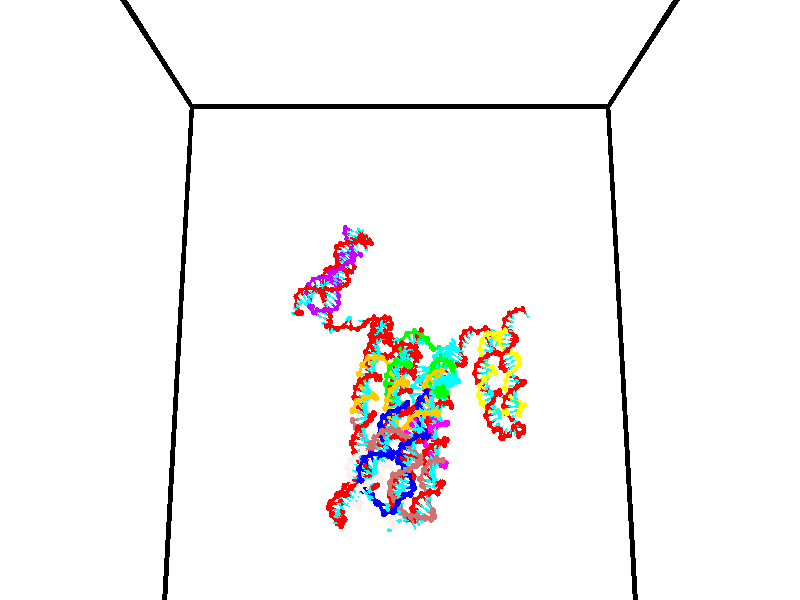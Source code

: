 // switches for output
#declare DRAW_BASES = 1; // possible values are 0, 1; only relevant for DNA ribbons
#declare DRAW_BASES_TYPE = 3; // possible values are 1, 2, 3; only relevant for DNA ribbons
#declare DRAW_FOG = 0; // set to 1 to enable fog

#include "colors.inc"

#include "transforms.inc"
background { rgb <1, 1, 1>}

#default {
   normal{
       ripples 0.25
       frequency 0.20
       turbulence 0.2
       lambda 5
   }
	finish {
		phong 0.1
		phong_size 40.
	}
}

// original window dimensions: 1024x640


// camera settings

camera {
	sky <0, 0.179814, -0.983701>
	up <0, 0.179814, -0.983701>
	right 1.6 * <1, 0, 0>
	location <35, 94.9851, 44.8844>
	look_at <35, 29.7336, 32.9568>
	direction <0, -65.2515, -11.9276>
	angle 67.0682
}


# declare cpy_camera_pos = <35, 94.9851, 44.8844>;
# if (DRAW_FOG = 1)
fog {
	fog_type 2
	up vnormalize(cpy_camera_pos)
	color rgbt<1,1,1,0.3>
	distance 1e-5
	fog_alt 3e-3
	fog_offset 56
}
# end


// LIGHTS

# declare lum = 6;
global_settings {
	ambient_light rgb lum * <0.05, 0.05, 0.05>
	max_trace_level 15
}# declare cpy_direct_light_amount = 0.25;
light_source
{	1000 * <-1, -1.16352, -0.803886>,
	rgb lum * cpy_direct_light_amount
	parallel
}

light_source
{	1000 * <1, 1.16352, 0.803886>,
	rgb lum * cpy_direct_light_amount
	parallel
}

// strand 0

// nucleotide -1

// particle -1
sphere {
	<24.764124, 35.534088, 35.111607> 0.250000
	pigment { color rgbt <1,0,0,0> }
	no_shadow
}
cylinder {
	<24.478674, 35.255466, 35.081814>,  <24.307404, 35.088295, 35.063938>, 0.100000
	pigment { color rgbt <1,0,0,0> }
	no_shadow
}
cylinder {
	<24.478674, 35.255466, 35.081814>,  <24.764124, 35.534088, 35.111607>, 0.100000
	pigment { color rgbt <1,0,0,0> }
	no_shadow
}

// particle -1
sphere {
	<24.478674, 35.255466, 35.081814> 0.100000
	pigment { color rgbt <1,0,0,0> }
	no_shadow
}
sphere {
	0, 1
	scale<0.080000,0.200000,0.300000>
	matrix <0.428185, -0.349567, -0.833343,
		0.554432, -0.626589, 0.547715,
		-0.713626, -0.696556, -0.074485,
		24.264585, 35.046501, 35.059467>
	pigment { color rgbt <0,1,1,0> }
	no_shadow
}
cylinder {
	<25.077518, 34.826805, 35.009811>,  <24.764124, 35.534088, 35.111607>, 0.130000
	pigment { color rgbt <1,0,0,0> }
	no_shadow
}

// nucleotide -1

// particle -1
sphere {
	<25.077518, 34.826805, 35.009811> 0.250000
	pigment { color rgbt <1,0,0,0> }
	no_shadow
}
cylinder {
	<24.722071, 34.879761, 34.834164>,  <24.508802, 34.911533, 34.728775>, 0.100000
	pigment { color rgbt <1,0,0,0> }
	no_shadow
}
cylinder {
	<24.722071, 34.879761, 34.834164>,  <25.077518, 34.826805, 35.009811>, 0.100000
	pigment { color rgbt <1,0,0,0> }
	no_shadow
}

// particle -1
sphere {
	<24.722071, 34.879761, 34.834164> 0.100000
	pigment { color rgbt <1,0,0,0> }
	no_shadow
}
sphere {
	0, 1
	scale<0.080000,0.200000,0.300000>
	matrix <0.356400, -0.403285, -0.842817,
		-0.288672, -0.905447, 0.311183,
		-0.888621, 0.132393, -0.439118,
		24.455484, 34.919479, 34.702427>
	pigment { color rgbt <0,1,1,0> }
	no_shadow
}
cylinder {
	<24.797176, 34.226879, 34.873138>,  <25.077518, 34.826805, 35.009811>, 0.130000
	pigment { color rgbt <1,0,0,0> }
	no_shadow
}

// nucleotide -1

// particle -1
sphere {
	<24.797176, 34.226879, 34.873138> 0.250000
	pigment { color rgbt <1,0,0,0> }
	no_shadow
}
cylinder {
	<24.720161, 34.535992, 34.631233>,  <24.673952, 34.721458, 34.486092>, 0.100000
	pigment { color rgbt <1,0,0,0> }
	no_shadow
}
cylinder {
	<24.720161, 34.535992, 34.631233>,  <24.797176, 34.226879, 34.873138>, 0.100000
	pigment { color rgbt <1,0,0,0> }
	no_shadow
}

// particle -1
sphere {
	<24.720161, 34.535992, 34.631233> 0.100000
	pigment { color rgbt <1,0,0,0> }
	no_shadow
}
sphere {
	0, 1
	scale<0.080000,0.200000,0.300000>
	matrix <0.469192, -0.468780, -0.748401,
		-0.861852, -0.427841, -0.272328,
		-0.192535, 0.772785, -0.604759,
		24.662401, 34.767826, 34.449806>
	pigment { color rgbt <0,1,1,0> }
	no_shadow
}
cylinder {
	<24.348875, 34.069691, 34.226070>,  <24.797176, 34.226879, 34.873138>, 0.130000
	pigment { color rgbt <1,0,0,0> }
	no_shadow
}

// nucleotide -1

// particle -1
sphere {
	<24.348875, 34.069691, 34.226070> 0.250000
	pigment { color rgbt <1,0,0,0> }
	no_shadow
}
cylinder {
	<24.626057, 34.356243, 34.193546>,  <24.792366, 34.528175, 34.174034>, 0.100000
	pigment { color rgbt <1,0,0,0> }
	no_shadow
}
cylinder {
	<24.626057, 34.356243, 34.193546>,  <24.348875, 34.069691, 34.226070>, 0.100000
	pigment { color rgbt <1,0,0,0> }
	no_shadow
}

// particle -1
sphere {
	<24.626057, 34.356243, 34.193546> 0.100000
	pigment { color rgbt <1,0,0,0> }
	no_shadow
}
sphere {
	0, 1
	scale<0.080000,0.200000,0.300000>
	matrix <0.451309, -0.518943, -0.725960,
		-0.562260, 0.466361, -0.682913,
		0.692953, 0.716384, -0.081308,
		24.833942, 34.571159, 34.169155>
	pigment { color rgbt <0,1,1,0> }
	no_shadow
}
cylinder {
	<24.349867, 34.255222, 33.469414>,  <24.348875, 34.069691, 34.226070>, 0.130000
	pigment { color rgbt <1,0,0,0> }
	no_shadow
}

// nucleotide -1

// particle -1
sphere {
	<24.349867, 34.255222, 33.469414> 0.250000
	pigment { color rgbt <1,0,0,0> }
	no_shadow
}
cylinder {
	<24.674841, 34.295021, 33.699215>,  <24.869825, 34.318901, 33.837097>, 0.100000
	pigment { color rgbt <1,0,0,0> }
	no_shadow
}
cylinder {
	<24.674841, 34.295021, 33.699215>,  <24.349867, 34.255222, 33.469414>, 0.100000
	pigment { color rgbt <1,0,0,0> }
	no_shadow
}

// particle -1
sphere {
	<24.674841, 34.295021, 33.699215> 0.100000
	pigment { color rgbt <1,0,0,0> }
	no_shadow
}
sphere {
	0, 1
	scale<0.080000,0.200000,0.300000>
	matrix <0.538408, -0.506166, -0.673731,
		0.223761, 0.856678, -0.464794,
		0.812433, 0.099494, 0.574503,
		24.918571, 34.324871, 33.871567>
	pigment { color rgbt <0,1,1,0> }
	no_shadow
}
cylinder {
	<24.798714, 34.388981, 32.986649>,  <24.349867, 34.255222, 33.469414>, 0.130000
	pigment { color rgbt <1,0,0,0> }
	no_shadow
}

// nucleotide -1

// particle -1
sphere {
	<24.798714, 34.388981, 32.986649> 0.250000
	pigment { color rgbt <1,0,0,0> }
	no_shadow
}
cylinder {
	<25.028437, 34.290676, 33.299000>,  <25.166271, 34.231693, 33.486412>, 0.100000
	pigment { color rgbt <1,0,0,0> }
	no_shadow
}
cylinder {
	<25.028437, 34.290676, 33.299000>,  <24.798714, 34.388981, 32.986649>, 0.100000
	pigment { color rgbt <1,0,0,0> }
	no_shadow
}

// particle -1
sphere {
	<25.028437, 34.290676, 33.299000> 0.100000
	pigment { color rgbt <1,0,0,0> }
	no_shadow
}
sphere {
	0, 1
	scale<0.080000,0.200000,0.300000>
	matrix <0.682103, -0.383783, -0.622451,
		0.452663, 0.890118, -0.052774,
		0.574309, -0.245764, 0.780877,
		25.200729, 34.216946, 33.533264>
	pigment { color rgbt <0,1,1,0> }
	no_shadow
}
cylinder {
	<25.486460, 34.587349, 32.806847>,  <24.798714, 34.388981, 32.986649>, 0.130000
	pigment { color rgbt <1,0,0,0> }
	no_shadow
}

// nucleotide -1

// particle -1
sphere {
	<25.486460, 34.587349, 32.806847> 0.250000
	pigment { color rgbt <1,0,0,0> }
	no_shadow
}
cylinder {
	<25.526556, 34.299644, 33.081833>,  <25.550613, 34.127022, 33.246826>, 0.100000
	pigment { color rgbt <1,0,0,0> }
	no_shadow
}
cylinder {
	<25.526556, 34.299644, 33.081833>,  <25.486460, 34.587349, 32.806847>, 0.100000
	pigment { color rgbt <1,0,0,0> }
	no_shadow
}

// particle -1
sphere {
	<25.526556, 34.299644, 33.081833> 0.100000
	pigment { color rgbt <1,0,0,0> }
	no_shadow
}
sphere {
	0, 1
	scale<0.080000,0.200000,0.300000>
	matrix <0.781298, -0.370915, -0.501991,
		0.616056, 0.587438, 0.524778,
		0.100241, -0.719263, 0.687468,
		25.556627, 34.083866, 33.288074>
	pigment { color rgbt <0,1,1,0> }
	no_shadow
}
cylinder {
	<26.254425, 34.425667, 32.800510>,  <25.486460, 34.587349, 32.806847>, 0.130000
	pigment { color rgbt <1,0,0,0> }
	no_shadow
}

// nucleotide -1

// particle -1
sphere {
	<26.254425, 34.425667, 32.800510> 0.250000
	pigment { color rgbt <1,0,0,0> }
	no_shadow
}
cylinder {
	<26.098257, 34.099697, 32.971844>,  <26.004557, 33.904114, 33.074642>, 0.100000
	pigment { color rgbt <1,0,0,0> }
	no_shadow
}
cylinder {
	<26.098257, 34.099697, 32.971844>,  <26.254425, 34.425667, 32.800510>, 0.100000
	pigment { color rgbt <1,0,0,0> }
	no_shadow
}

// particle -1
sphere {
	<26.098257, 34.099697, 32.971844> 0.100000
	pigment { color rgbt <1,0,0,0> }
	no_shadow
}
sphere {
	0, 1
	scale<0.080000,0.200000,0.300000>
	matrix <0.669905, -0.570608, -0.475009,
		0.631507, 0.101488, 0.768699,
		-0.390419, -0.814927, 0.428331,
		25.981131, 33.855221, 33.100342>
	pigment { color rgbt <0,1,1,0> }
	no_shadow
}
cylinder {
	<26.793314, 33.979904, 32.858715>,  <26.254425, 34.425667, 32.800510>, 0.130000
	pigment { color rgbt <1,0,0,0> }
	no_shadow
}

// nucleotide -1

// particle -1
sphere {
	<26.793314, 33.979904, 32.858715> 0.250000
	pigment { color rgbt <1,0,0,0> }
	no_shadow
}
cylinder {
	<26.488787, 33.726986, 32.916126>,  <26.306070, 33.575233, 32.950573>, 0.100000
	pigment { color rgbt <1,0,0,0> }
	no_shadow
}
cylinder {
	<26.488787, 33.726986, 32.916126>,  <26.793314, 33.979904, 32.858715>, 0.100000
	pigment { color rgbt <1,0,0,0> }
	no_shadow
}

// particle -1
sphere {
	<26.488787, 33.726986, 32.916126> 0.100000
	pigment { color rgbt <1,0,0,0> }
	no_shadow
}
sphere {
	0, 1
	scale<0.080000,0.200000,0.300000>
	matrix <0.546761, -0.745049, -0.382041,
		0.348494, -0.212381, 0.912933,
		-0.761317, -0.632295, 0.143523,
		26.260391, 33.537296, 32.959183>
	pigment { color rgbt <0,1,1,0> }
	no_shadow
}
cylinder {
	<27.033739, 33.414742, 33.255455>,  <26.793314, 33.979904, 32.858715>, 0.130000
	pigment { color rgbt <1,0,0,0> }
	no_shadow
}

// nucleotide -1

// particle -1
sphere {
	<27.033739, 33.414742, 33.255455> 0.250000
	pigment { color rgbt <1,0,0,0> }
	no_shadow
}
cylinder {
	<26.711636, 33.300903, 33.047390>,  <26.518373, 33.232601, 32.922550>, 0.100000
	pigment { color rgbt <1,0,0,0> }
	no_shadow
}
cylinder {
	<26.711636, 33.300903, 33.047390>,  <27.033739, 33.414742, 33.255455>, 0.100000
	pigment { color rgbt <1,0,0,0> }
	no_shadow
}

// particle -1
sphere {
	<26.711636, 33.300903, 33.047390> 0.100000
	pigment { color rgbt <1,0,0,0> }
	no_shadow
}
sphere {
	0, 1
	scale<0.080000,0.200000,0.300000>
	matrix <0.542389, -0.707971, -0.452318,
		-0.239532, -0.646362, 0.724459,
		-0.805257, -0.284594, -0.520162,
		26.470058, 33.215527, 32.891342>
	pigment { color rgbt <0,1,1,0> }
	no_shadow
}
cylinder {
	<27.074200, 32.729794, 33.304684>,  <27.033739, 33.414742, 33.255455>, 0.130000
	pigment { color rgbt <1,0,0,0> }
	no_shadow
}

// nucleotide -1

// particle -1
sphere {
	<27.074200, 32.729794, 33.304684> 0.250000
	pigment { color rgbt <1,0,0,0> }
	no_shadow
}
cylinder {
	<26.821617, 32.788673, 33.000160>,  <26.670067, 32.824001, 32.817444>, 0.100000
	pigment { color rgbt <1,0,0,0> }
	no_shadow
}
cylinder {
	<26.821617, 32.788673, 33.000160>,  <27.074200, 32.729794, 33.304684>, 0.100000
	pigment { color rgbt <1,0,0,0> }
	no_shadow
}

// particle -1
sphere {
	<26.821617, 32.788673, 33.000160> 0.100000
	pigment { color rgbt <1,0,0,0> }
	no_shadow
}
sphere {
	0, 1
	scale<0.080000,0.200000,0.300000>
	matrix <0.416990, -0.763304, -0.493444,
		-0.653746, -0.629048, 0.420613,
		-0.631455, 0.147196, -0.761313,
		26.632181, 32.832832, 32.771767>
	pigment { color rgbt <0,1,1,0> }
	no_shadow
}
cylinder {
	<26.870045, 32.098171, 33.217758>,  <27.074200, 32.729794, 33.304684>, 0.130000
	pigment { color rgbt <1,0,0,0> }
	no_shadow
}

// nucleotide -1

// particle -1
sphere {
	<26.870045, 32.098171, 33.217758> 0.250000
	pigment { color rgbt <1,0,0,0> }
	no_shadow
}
cylinder {
	<26.820667, 32.316334, 32.886143>,  <26.791040, 32.447231, 32.687176>, 0.100000
	pigment { color rgbt <1,0,0,0> }
	no_shadow
}
cylinder {
	<26.820667, 32.316334, 32.886143>,  <26.870045, 32.098171, 33.217758>, 0.100000
	pigment { color rgbt <1,0,0,0> }
	no_shadow
}

// particle -1
sphere {
	<26.820667, 32.316334, 32.886143> 0.100000
	pigment { color rgbt <1,0,0,0> }
	no_shadow
}
sphere {
	0, 1
	scale<0.080000,0.200000,0.300000>
	matrix <0.493593, -0.691004, -0.528091,
		-0.860888, -0.474395, -0.183906,
		-0.123444, 0.545402, -0.829035,
		26.783634, 32.479954, 32.637432>
	pigment { color rgbt <0,1,1,0> }
	no_shadow
}
cylinder {
	<26.774540, 31.635910, 32.601612>,  <26.870045, 32.098171, 33.217758>, 0.130000
	pigment { color rgbt <1,0,0,0> }
	no_shadow
}

// nucleotide -1

// particle -1
sphere {
	<26.774540, 31.635910, 32.601612> 0.250000
	pigment { color rgbt <1,0,0,0> }
	no_shadow
}
cylinder {
	<26.871962, 31.975698, 32.414387>,  <26.930414, 32.179569, 32.302052>, 0.100000
	pigment { color rgbt <1,0,0,0> }
	no_shadow
}
cylinder {
	<26.871962, 31.975698, 32.414387>,  <26.774540, 31.635910, 32.601612>, 0.100000
	pigment { color rgbt <1,0,0,0> }
	no_shadow
}

// particle -1
sphere {
	<26.871962, 31.975698, 32.414387> 0.100000
	pigment { color rgbt <1,0,0,0> }
	no_shadow
}
sphere {
	0, 1
	scale<0.080000,0.200000,0.300000>
	matrix <0.389827, -0.527636, -0.754741,
		-0.888097, 0.001355, -0.459653,
		0.243552, 0.849469, -0.468064,
		26.945026, 32.230537, 32.273968>
	pigment { color rgbt <0,1,1,0> }
	no_shadow
}
cylinder {
	<26.696028, 31.494213, 31.876026>,  <26.774540, 31.635910, 32.601612>, 0.130000
	pigment { color rgbt <1,0,0,0> }
	no_shadow
}

// nucleotide -1

// particle -1
sphere {
	<26.696028, 31.494213, 31.876026> 0.250000
	pigment { color rgbt <1,0,0,0> }
	no_shadow
}
cylinder {
	<26.935736, 31.814362, 31.882746>,  <27.079561, 32.006451, 31.886778>, 0.100000
	pigment { color rgbt <1,0,0,0> }
	no_shadow
}
cylinder {
	<26.935736, 31.814362, 31.882746>,  <26.696028, 31.494213, 31.876026>, 0.100000
	pigment { color rgbt <1,0,0,0> }
	no_shadow
}

// particle -1
sphere {
	<26.935736, 31.814362, 31.882746> 0.100000
	pigment { color rgbt <1,0,0,0> }
	no_shadow
}
sphere {
	0, 1
	scale<0.080000,0.200000,0.300000>
	matrix <0.494142, -0.353314, -0.794350,
		-0.629838, 0.484333, -0.607227,
		0.599272, 0.800369, 0.016799,
		27.115517, 32.054474, 31.887785>
	pigment { color rgbt <0,1,1,0> }
	no_shadow
}
cylinder {
	<26.780867, 31.660587, 31.140961>,  <26.696028, 31.494213, 31.876026>, 0.130000
	pigment { color rgbt <1,0,0,0> }
	no_shadow
}

// nucleotide -1

// particle -1
sphere {
	<26.780867, 31.660587, 31.140961> 0.250000
	pigment { color rgbt <1,0,0,0> }
	no_shadow
}
cylinder {
	<27.070580, 31.839346, 31.350990>,  <27.244408, 31.946600, 31.477007>, 0.100000
	pigment { color rgbt <1,0,0,0> }
	no_shadow
}
cylinder {
	<27.070580, 31.839346, 31.350990>,  <26.780867, 31.660587, 31.140961>, 0.100000
	pigment { color rgbt <1,0,0,0> }
	no_shadow
}

// particle -1
sphere {
	<27.070580, 31.839346, 31.350990> 0.100000
	pigment { color rgbt <1,0,0,0> }
	no_shadow
}
sphere {
	0, 1
	scale<0.080000,0.200000,0.300000>
	matrix <0.664234, -0.247960, -0.705201,
		-0.184954, 0.859535, -0.476436,
		0.724282, 0.446894, 0.525072,
		27.287865, 31.973413, 31.508512>
	pigment { color rgbt <0,1,1,0> }
	no_shadow
}
cylinder {
	<27.074949, 32.146492, 30.686333>,  <26.780867, 31.660587, 31.140961>, 0.130000
	pigment { color rgbt <1,0,0,0> }
	no_shadow
}

// nucleotide -1

// particle -1
sphere {
	<27.074949, 32.146492, 30.686333> 0.250000
	pigment { color rgbt <1,0,0,0> }
	no_shadow
}
cylinder {
	<27.361780, 32.062592, 30.952206>,  <27.533878, 32.012253, 31.111729>, 0.100000
	pigment { color rgbt <1,0,0,0> }
	no_shadow
}
cylinder {
	<27.361780, 32.062592, 30.952206>,  <27.074949, 32.146492, 30.686333>, 0.100000
	pigment { color rgbt <1,0,0,0> }
	no_shadow
}

// particle -1
sphere {
	<27.361780, 32.062592, 30.952206> 0.100000
	pigment { color rgbt <1,0,0,0> }
	no_shadow
}
sphere {
	0, 1
	scale<0.080000,0.200000,0.300000>
	matrix <0.672689, -0.041358, -0.738768,
		0.182445, 0.976880, 0.111438,
		0.717079, -0.209748, 0.664683,
		27.576904, 31.999668, 31.151611>
	pigment { color rgbt <0,1,1,0> }
	no_shadow
}
cylinder {
	<27.623571, 32.698669, 30.596573>,  <27.074949, 32.146492, 30.686333>, 0.130000
	pigment { color rgbt <1,0,0,0> }
	no_shadow
}

// nucleotide -1

// particle -1
sphere {
	<27.623571, 32.698669, 30.596573> 0.250000
	pigment { color rgbt <1,0,0,0> }
	no_shadow
}
cylinder {
	<27.770926, 32.358601, 30.747036>,  <27.859339, 32.154560, 30.837313>, 0.100000
	pigment { color rgbt <1,0,0,0> }
	no_shadow
}
cylinder {
	<27.770926, 32.358601, 30.747036>,  <27.623571, 32.698669, 30.596573>, 0.100000
	pigment { color rgbt <1,0,0,0> }
	no_shadow
}

// particle -1
sphere {
	<27.770926, 32.358601, 30.747036> 0.100000
	pigment { color rgbt <1,0,0,0> }
	no_shadow
}
sphere {
	0, 1
	scale<0.080000,0.200000,0.300000>
	matrix <0.736224, 0.019720, -0.676450,
		0.567683, 0.526131, 0.633184,
		0.368388, -0.850175, 0.376156,
		27.881441, 32.103550, 30.859882>
	pigment { color rgbt <0,1,1,0> }
	no_shadow
}
cylinder {
	<28.304317, 32.665932, 30.488289>,  <27.623571, 32.698669, 30.596573>, 0.130000
	pigment { color rgbt <1,0,0,0> }
	no_shadow
}

// nucleotide -1

// particle -1
sphere {
	<28.304317, 32.665932, 30.488289> 0.250000
	pigment { color rgbt <1,0,0,0> }
	no_shadow
}
cylinder {
	<28.291222, 32.280212, 30.593403>,  <28.283363, 32.048782, 30.656471>, 0.100000
	pigment { color rgbt <1,0,0,0> }
	no_shadow
}
cylinder {
	<28.291222, 32.280212, 30.593403>,  <28.304317, 32.665932, 30.488289>, 0.100000
	pigment { color rgbt <1,0,0,0> }
	no_shadow
}

// particle -1
sphere {
	<28.291222, 32.280212, 30.593403> 0.100000
	pigment { color rgbt <1,0,0,0> }
	no_shadow
}
sphere {
	0, 1
	scale<0.080000,0.200000,0.300000>
	matrix <0.656751, -0.218950, -0.721623,
		0.753396, 0.148956, 0.640473,
		-0.032741, -0.964299, 0.262783,
		28.281399, 31.990923, 30.672237>
	pigment { color rgbt <0,1,1,0> }
	no_shadow
}
cylinder {
	<28.969107, 32.476944, 30.671419>,  <28.304317, 32.665932, 30.488289>, 0.130000
	pigment { color rgbt <1,0,0,0> }
	no_shadow
}

// nucleotide -1

// particle -1
sphere {
	<28.969107, 32.476944, 30.671419> 0.250000
	pigment { color rgbt <1,0,0,0> }
	no_shadow
}
cylinder {
	<28.829750, 32.111923, 30.585749>,  <28.746136, 31.892910, 30.534346>, 0.100000
	pigment { color rgbt <1,0,0,0> }
	no_shadow
}
cylinder {
	<28.829750, 32.111923, 30.585749>,  <28.969107, 32.476944, 30.671419>, 0.100000
	pigment { color rgbt <1,0,0,0> }
	no_shadow
}

// particle -1
sphere {
	<28.829750, 32.111923, 30.585749> 0.100000
	pigment { color rgbt <1,0,0,0> }
	no_shadow
}
sphere {
	0, 1
	scale<0.080000,0.200000,0.300000>
	matrix <0.777624, -0.153796, -0.609630,
		0.523379, -0.378938, 0.763204,
		-0.348390, -0.912553, -0.214177,
		28.725233, 31.838158, 30.521496>
	pigment { color rgbt <0,1,1,0> }
	no_shadow
}
cylinder {
	<29.459492, 31.949766, 30.802078>,  <28.969107, 32.476944, 30.671419>, 0.130000
	pigment { color rgbt <1,0,0,0> }
	no_shadow
}

// nucleotide -1

// particle -1
sphere {
	<29.459492, 31.949766, 30.802078> 0.250000
	pigment { color rgbt <1,0,0,0> }
	no_shadow
}
cylinder {
	<29.206573, 31.790323, 30.536352>,  <29.054823, 31.694656, 30.376917>, 0.100000
	pigment { color rgbt <1,0,0,0> }
	no_shadow
}
cylinder {
	<29.206573, 31.790323, 30.536352>,  <29.459492, 31.949766, 30.802078>, 0.100000
	pigment { color rgbt <1,0,0,0> }
	no_shadow
}

// particle -1
sphere {
	<29.206573, 31.790323, 30.536352> 0.100000
	pigment { color rgbt <1,0,0,0> }
	no_shadow
}
sphere {
	0, 1
	scale<0.080000,0.200000,0.300000>
	matrix <0.772969, -0.266826, -0.575607,
		0.052186, -0.877448, 0.476825,
		-0.632294, -0.398609, -0.664315,
		29.016886, 31.670740, 30.337057>
	pigment { color rgbt <0,1,1,0> }
	no_shadow
}
cylinder {
	<29.772741, 31.303356, 30.673674>,  <29.459492, 31.949766, 30.802078>, 0.130000
	pigment { color rgbt <1,0,0,0> }
	no_shadow
}

// nucleotide -1

// particle -1
sphere {
	<29.772741, 31.303356, 30.673674> 0.250000
	pigment { color rgbt <1,0,0,0> }
	no_shadow
}
cylinder {
	<29.501427, 31.345856, 30.382845>,  <29.338638, 31.371355, 30.208347>, 0.100000
	pigment { color rgbt <1,0,0,0> }
	no_shadow
}
cylinder {
	<29.501427, 31.345856, 30.382845>,  <29.772741, 31.303356, 30.673674>, 0.100000
	pigment { color rgbt <1,0,0,0> }
	no_shadow
}

// particle -1
sphere {
	<29.501427, 31.345856, 30.382845> 0.100000
	pigment { color rgbt <1,0,0,0> }
	no_shadow
}
sphere {
	0, 1
	scale<0.080000,0.200000,0.300000>
	matrix <0.705734, -0.181333, -0.684878,
		-0.204610, -0.977665, 0.048013,
		-0.678288, 0.106249, -0.727074,
		29.297941, 31.377731, 30.164722>
	pigment { color rgbt <0,1,1,0> }
	no_shadow
}
cylinder {
	<30.031380, 30.871124, 30.140724>,  <29.772741, 31.303356, 30.673674>, 0.130000
	pigment { color rgbt <1,0,0,0> }
	no_shadow
}

// nucleotide -1

// particle -1
sphere {
	<30.031380, 30.871124, 30.140724> 0.250000
	pigment { color rgbt <1,0,0,0> }
	no_shadow
}
cylinder {
	<29.777895, 31.097155, 29.929403>,  <29.625805, 31.232773, 29.802610>, 0.100000
	pigment { color rgbt <1,0,0,0> }
	no_shadow
}
cylinder {
	<29.777895, 31.097155, 29.929403>,  <30.031380, 30.871124, 30.140724>, 0.100000
	pigment { color rgbt <1,0,0,0> }
	no_shadow
}

// particle -1
sphere {
	<29.777895, 31.097155, 29.929403> 0.100000
	pigment { color rgbt <1,0,0,0> }
	no_shadow
}
sphere {
	0, 1
	scale<0.080000,0.200000,0.300000>
	matrix <0.565930, -0.126938, -0.814623,
		-0.527385, -0.815216, -0.239351,
		-0.633710, 0.565075, -0.528301,
		29.587782, 31.266678, 29.770914>
	pigment { color rgbt <0,1,1,0> }
	no_shadow
}
cylinder {
	<29.805578, 30.512623, 29.547504>,  <30.031380, 30.871124, 30.140724>, 0.130000
	pigment { color rgbt <1,0,0,0> }
	no_shadow
}

// nucleotide -1

// particle -1
sphere {
	<29.805578, 30.512623, 29.547504> 0.250000
	pigment { color rgbt <1,0,0,0> }
	no_shadow
}
cylinder {
	<29.763350, 30.903553, 29.474083>,  <29.738012, 31.138111, 29.430031>, 0.100000
	pigment { color rgbt <1,0,0,0> }
	no_shadow
}
cylinder {
	<29.763350, 30.903553, 29.474083>,  <29.805578, 30.512623, 29.547504>, 0.100000
	pigment { color rgbt <1,0,0,0> }
	no_shadow
}

// particle -1
sphere {
	<29.763350, 30.903553, 29.474083> 0.100000
	pigment { color rgbt <1,0,0,0> }
	no_shadow
}
sphere {
	0, 1
	scale<0.080000,0.200000,0.300000>
	matrix <0.506821, -0.105930, -0.855518,
		-0.855563, -0.183346, -0.484145,
		-0.105571, 0.977324, -0.183553,
		29.731678, 31.196751, 29.419018>
	pigment { color rgbt <0,1,1,0> }
	no_shadow
}
cylinder {
	<29.522522, 30.573795, 28.770901>,  <29.805578, 30.512623, 29.547504>, 0.130000
	pigment { color rgbt <1,0,0,0> }
	no_shadow
}

// nucleotide -1

// particle -1
sphere {
	<29.522522, 30.573795, 28.770901> 0.250000
	pigment { color rgbt <1,0,0,0> }
	no_shadow
}
cylinder {
	<29.673712, 30.927984, 28.879030>,  <29.764425, 31.140497, 28.943909>, 0.100000
	pigment { color rgbt <1,0,0,0> }
	no_shadow
}
cylinder {
	<29.673712, 30.927984, 28.879030>,  <29.522522, 30.573795, 28.770901>, 0.100000
	pigment { color rgbt <1,0,0,0> }
	no_shadow
}

// particle -1
sphere {
	<29.673712, 30.927984, 28.879030> 0.100000
	pigment { color rgbt <1,0,0,0> }
	no_shadow
}
sphere {
	0, 1
	scale<0.080000,0.200000,0.300000>
	matrix <0.426913, 0.092393, -0.899560,
		-0.821510, 0.455418, -0.343097,
		0.377976, 0.885470, 0.270326,
		29.787106, 31.193626, 28.960129>
	pigment { color rgbt <0,1,1,0> }
	no_shadow
}
cylinder {
	<29.521477, 31.086405, 28.085133>,  <29.522522, 30.573795, 28.770901>, 0.130000
	pigment { color rgbt <1,0,0,0> }
	no_shadow
}

// nucleotide -1

// particle -1
sphere {
	<29.521477, 31.086405, 28.085133> 0.250000
	pigment { color rgbt <1,0,0,0> }
	no_shadow
}
cylinder {
	<29.787792, 31.268042, 28.321953>,  <29.947582, 31.377024, 28.464045>, 0.100000
	pigment { color rgbt <1,0,0,0> }
	no_shadow
}
cylinder {
	<29.787792, 31.268042, 28.321953>,  <29.521477, 31.086405, 28.085133>, 0.100000
	pigment { color rgbt <1,0,0,0> }
	no_shadow
}

// particle -1
sphere {
	<29.787792, 31.268042, 28.321953> 0.100000
	pigment { color rgbt <1,0,0,0> }
	no_shadow
}
sphere {
	0, 1
	scale<0.080000,0.200000,0.300000>
	matrix <0.642410, 0.054740, -0.764404,
		-0.379519, 0.889272, -0.255268,
		0.665789, 0.454092, 0.592052,
		29.987530, 31.404268, 28.499569>
	pigment { color rgbt <0,1,1,0> }
	no_shadow
}
cylinder {
	<29.787617, 31.816166, 27.795841>,  <29.521477, 31.086405, 28.085133>, 0.130000
	pigment { color rgbt <1,0,0,0> }
	no_shadow
}

// nucleotide -1

// particle -1
sphere {
	<29.787617, 31.816166, 27.795841> 0.250000
	pigment { color rgbt <1,0,0,0> }
	no_shadow
}
cylinder {
	<30.027939, 31.582590, 28.014217>,  <30.172132, 31.442444, 28.145243>, 0.100000
	pigment { color rgbt <1,0,0,0> }
	no_shadow
}
cylinder {
	<30.027939, 31.582590, 28.014217>,  <29.787617, 31.816166, 27.795841>, 0.100000
	pigment { color rgbt <1,0,0,0> }
	no_shadow
}

// particle -1
sphere {
	<30.027939, 31.582590, 28.014217> 0.100000
	pigment { color rgbt <1,0,0,0> }
	no_shadow
}
sphere {
	0, 1
	scale<0.080000,0.200000,0.300000>
	matrix <0.738015, 0.142733, -0.659515,
		0.307193, 0.799151, 0.516711,
		0.600804, -0.583939, 0.545939,
		30.208179, 31.407408, 28.177999>
	pigment { color rgbt <0,1,1,0> }
	no_shadow
}
cylinder {
	<30.354958, 32.064426, 27.873869>,  <29.787617, 31.816166, 27.795841>, 0.130000
	pigment { color rgbt <1,0,0,0> }
	no_shadow
}

// nucleotide -1

// particle -1
sphere {
	<30.354958, 32.064426, 27.873869> 0.250000
	pigment { color rgbt <1,0,0,0> }
	no_shadow
}
cylinder {
	<30.521954, 31.717096, 27.980986>,  <30.622150, 31.508698, 28.045256>, 0.100000
	pigment { color rgbt <1,0,0,0> }
	no_shadow
}
cylinder {
	<30.521954, 31.717096, 27.980986>,  <30.354958, 32.064426, 27.873869>, 0.100000
	pigment { color rgbt <1,0,0,0> }
	no_shadow
}

// particle -1
sphere {
	<30.521954, 31.717096, 27.980986> 0.100000
	pigment { color rgbt <1,0,0,0> }
	no_shadow
}
sphere {
	0, 1
	scale<0.080000,0.200000,0.300000>
	matrix <0.802496, 0.214080, -0.556930,
		0.426268, 0.447414, 0.786204,
		0.417488, -0.868327, 0.267792,
		30.647200, 31.456598, 28.061323>
	pigment { color rgbt <0,1,1,0> }
	no_shadow
}
cylinder {
	<30.951101, 32.257366, 28.205887>,  <30.354958, 32.064426, 27.873869>, 0.130000
	pigment { color rgbt <1,0,0,0> }
	no_shadow
}

// nucleotide -1

// particle -1
sphere {
	<30.951101, 32.257366, 28.205887> 0.250000
	pigment { color rgbt <1,0,0,0> }
	no_shadow
}
cylinder {
	<30.955549, 31.893463, 28.039888>,  <30.958218, 31.675121, 27.940290>, 0.100000
	pigment { color rgbt <1,0,0,0> }
	no_shadow
}
cylinder {
	<30.955549, 31.893463, 28.039888>,  <30.951101, 32.257366, 28.205887>, 0.100000
	pigment { color rgbt <1,0,0,0> }
	no_shadow
}

// particle -1
sphere {
	<30.955549, 31.893463, 28.039888> 0.100000
	pigment { color rgbt <1,0,0,0> }
	no_shadow
}
sphere {
	0, 1
	scale<0.080000,0.200000,0.300000>
	matrix <0.874830, 0.209861, -0.436613,
		0.484303, -0.358194, 0.798216,
		0.011122, -0.909756, -0.414995,
		30.958885, 31.620537, 27.915390>
	pigment { color rgbt <0,1,1,0> }
	no_shadow
}
cylinder {
	<30.705904, 32.895199, 27.905628>,  <30.951101, 32.257366, 28.205887>, 0.130000
	pigment { color rgbt <1,0,0,0> }
	no_shadow
}

// nucleotide -1

// particle -1
sphere {
	<30.705904, 32.895199, 27.905628> 0.250000
	pigment { color rgbt <1,0,0,0> }
	no_shadow
}
cylinder {
	<30.879011, 33.160038, 27.660896>,  <30.982876, 33.318943, 27.514057>, 0.100000
	pigment { color rgbt <1,0,0,0> }
	no_shadow
}
cylinder {
	<30.879011, 33.160038, 27.660896>,  <30.705904, 32.895199, 27.905628>, 0.100000
	pigment { color rgbt <1,0,0,0> }
	no_shadow
}

// particle -1
sphere {
	<30.879011, 33.160038, 27.660896> 0.100000
	pigment { color rgbt <1,0,0,0> }
	no_shadow
}
sphere {
	0, 1
	scale<0.080000,0.200000,0.300000>
	matrix <0.410922, 0.459195, 0.787580,
		0.802405, -0.592256, -0.073344,
		0.432771, 0.662097, -0.611831,
		31.008842, 33.358665, 27.477346>
	pigment { color rgbt <0,1,1,0> }
	no_shadow
}
cylinder {
	<31.356585, 32.764965, 27.843557>,  <30.705904, 32.895199, 27.905628>, 0.130000
	pigment { color rgbt <1,0,0,0> }
	no_shadow
}

// nucleotide -1

// particle -1
sphere {
	<31.356585, 32.764965, 27.843557> 0.250000
	pigment { color rgbt <1,0,0,0> }
	no_shadow
}
cylinder {
	<31.267746, 33.154179, 27.818636>,  <31.214443, 33.387707, 27.803684>, 0.100000
	pigment { color rgbt <1,0,0,0> }
	no_shadow
}
cylinder {
	<31.267746, 33.154179, 27.818636>,  <31.356585, 32.764965, 27.843557>, 0.100000
	pigment { color rgbt <1,0,0,0> }
	no_shadow
}

// particle -1
sphere {
	<31.267746, 33.154179, 27.818636> 0.100000
	pigment { color rgbt <1,0,0,0> }
	no_shadow
}
sphere {
	0, 1
	scale<0.080000,0.200000,0.300000>
	matrix <0.468103, 0.162462, 0.868611,
		0.855308, 0.163752, -0.491562,
		-0.222097, 0.973032, -0.062302,
		31.201117, 33.446087, 27.799946>
	pigment { color rgbt <0,1,1,0> }
	no_shadow
}
cylinder {
	<31.676025, 32.960293, 28.389250>,  <31.356585, 32.764965, 27.843557>, 0.130000
	pigment { color rgbt <1,0,0,0> }
	no_shadow
}

// nucleotide -1

// particle -1
sphere {
	<31.676025, 32.960293, 28.389250> 0.250000
	pigment { color rgbt <1,0,0,0> }
	no_shadow
}
cylinder {
	<31.493326, 33.303364, 28.294785>,  <31.383707, 33.509205, 28.238106>, 0.100000
	pigment { color rgbt <1,0,0,0> }
	no_shadow
}
cylinder {
	<31.493326, 33.303364, 28.294785>,  <31.676025, 32.960293, 28.389250>, 0.100000
	pigment { color rgbt <1,0,0,0> }
	no_shadow
}

// particle -1
sphere {
	<31.493326, 33.303364, 28.294785> 0.100000
	pigment { color rgbt <1,0,0,0> }
	no_shadow
}
sphere {
	0, 1
	scale<0.080000,0.200000,0.300000>
	matrix <0.205671, 0.360092, 0.909963,
		0.865494, 0.367053, -0.340871,
		-0.456750, 0.857675, -0.236165,
		31.356302, 33.560665, 28.223934>
	pigment { color rgbt <0,1,1,0> }
	no_shadow
}
cylinder {
	<32.022713, 33.610123, 28.634535>,  <31.676025, 32.960293, 28.389250>, 0.130000
	pigment { color rgbt <1,0,0,0> }
	no_shadow
}

// nucleotide -1

// particle -1
sphere {
	<32.022713, 33.610123, 28.634535> 0.250000
	pigment { color rgbt <1,0,0,0> }
	no_shadow
}
cylinder {
	<31.634674, 33.707211, 28.633442>,  <31.401852, 33.765465, 28.632786>, 0.100000
	pigment { color rgbt <1,0,0,0> }
	no_shadow
}
cylinder {
	<31.634674, 33.707211, 28.633442>,  <32.022713, 33.610123, 28.634535>, 0.100000
	pigment { color rgbt <1,0,0,0> }
	no_shadow
}

// particle -1
sphere {
	<31.634674, 33.707211, 28.633442> 0.100000
	pigment { color rgbt <1,0,0,0> }
	no_shadow
}
sphere {
	0, 1
	scale<0.080000,0.200000,0.300000>
	matrix <0.079085, 0.326683, 0.941820,
		0.229494, 0.913435, -0.336108,
		-0.970092, 0.242723, -0.002733,
		31.343647, 33.780025, 28.632622>
	pigment { color rgbt <0,1,1,0> }
	no_shadow
}
cylinder {
	<31.848215, 34.449005, 28.577967>,  <32.022713, 33.610123, 28.634535>, 0.130000
	pigment { color rgbt <1,0,0,0> }
	no_shadow
}

// nucleotide -1

// particle -1
sphere {
	<31.848215, 34.449005, 28.577967> 0.250000
	pigment { color rgbt <1,0,0,0> }
	no_shadow
}
cylinder {
	<31.572485, 34.217743, 28.752583>,  <31.407047, 34.078987, 28.857351>, 0.100000
	pigment { color rgbt <1,0,0,0> }
	no_shadow
}
cylinder {
	<31.572485, 34.217743, 28.752583>,  <31.848215, 34.449005, 28.577967>, 0.100000
	pigment { color rgbt <1,0,0,0> }
	no_shadow
}

// particle -1
sphere {
	<31.572485, 34.217743, 28.752583> 0.100000
	pigment { color rgbt <1,0,0,0> }
	no_shadow
}
sphere {
	0, 1
	scale<0.080000,0.200000,0.300000>
	matrix <0.200571, 0.426717, 0.881864,
		-0.696132, 0.695450, -0.178187,
		-0.689327, -0.578154, 0.436538,
		31.365686, 34.044296, 28.883545>
	pigment { color rgbt <0,1,1,0> }
	no_shadow
}
cylinder {
	<31.356953, 34.915974, 28.991972>,  <31.848215, 34.449005, 28.577967>, 0.130000
	pigment { color rgbt <1,0,0,0> }
	no_shadow
}

// nucleotide -1

// particle -1
sphere {
	<31.356953, 34.915974, 28.991972> 0.250000
	pigment { color rgbt <1,0,0,0> }
	no_shadow
}
cylinder {
	<31.444771, 34.564198, 29.160917>,  <31.497461, 34.353134, 29.262283>, 0.100000
	pigment { color rgbt <1,0,0,0> }
	no_shadow
}
cylinder {
	<31.444771, 34.564198, 29.160917>,  <31.356953, 34.915974, 28.991972>, 0.100000
	pigment { color rgbt <1,0,0,0> }
	no_shadow
}

// particle -1
sphere {
	<31.444771, 34.564198, 29.160917> 0.100000
	pigment { color rgbt <1,0,0,0> }
	no_shadow
}
sphere {
	0, 1
	scale<0.080000,0.200000,0.300000>
	matrix <0.171019, 0.460913, 0.870811,
		-0.960496, -0.118950, 0.251592,
		0.219545, -0.879437, 0.422362,
		31.510633, 34.300365, 29.287626>
	pigment { color rgbt <0,1,1,0> }
	no_shadow
}
cylinder {
	<31.062544, 35.461273, 28.449526>,  <31.356953, 34.915974, 28.991972>, 0.130000
	pigment { color rgbt <1,0,0,0> }
	no_shadow
}

// nucleotide -1

// particle -1
sphere {
	<31.062544, 35.461273, 28.449526> 0.250000
	pigment { color rgbt <1,0,0,0> }
	no_shadow
}
cylinder {
	<30.927402, 35.782852, 28.253761>,  <30.846317, 35.975800, 28.136303>, 0.100000
	pigment { color rgbt <1,0,0,0> }
	no_shadow
}
cylinder {
	<30.927402, 35.782852, 28.253761>,  <31.062544, 35.461273, 28.449526>, 0.100000
	pigment { color rgbt <1,0,0,0> }
	no_shadow
}

// particle -1
sphere {
	<30.927402, 35.782852, 28.253761> 0.100000
	pigment { color rgbt <1,0,0,0> }
	no_shadow
}
sphere {
	0, 1
	scale<0.080000,0.200000,0.300000>
	matrix <-0.230899, 0.433300, 0.871170,
		0.912437, 0.407332, 0.039239,
		-0.337853, 0.803948, -0.489412,
		30.826046, 36.024036, 28.106937>
	pigment { color rgbt <0,1,1,0> }
	no_shadow
}
cylinder {
	<31.351542, 36.075733, 28.768137>,  <31.062544, 35.461273, 28.449526>, 0.130000
	pigment { color rgbt <1,0,0,0> }
	no_shadow
}

// nucleotide -1

// particle -1
sphere {
	<31.351542, 36.075733, 28.768137> 0.250000
	pigment { color rgbt <1,0,0,0> }
	no_shadow
}
cylinder {
	<31.001463, 36.153473, 28.590931>,  <30.791416, 36.200115, 28.484608>, 0.100000
	pigment { color rgbt <1,0,0,0> }
	no_shadow
}
cylinder {
	<31.001463, 36.153473, 28.590931>,  <31.351542, 36.075733, 28.768137>, 0.100000
	pigment { color rgbt <1,0,0,0> }
	no_shadow
}

// particle -1
sphere {
	<31.001463, 36.153473, 28.590931> 0.100000
	pigment { color rgbt <1,0,0,0> }
	no_shadow
}
sphere {
	0, 1
	scale<0.080000,0.200000,0.300000>
	matrix <-0.360286, 0.349279, 0.864985,
		0.322842, 0.916643, -0.235667,
		-0.875196, 0.194345, -0.443016,
		30.738905, 36.211777, 28.458027>
	pigment { color rgbt <0,1,1,0> }
	no_shadow
}
cylinder {
	<31.091612, 36.690563, 29.070986>,  <31.351542, 36.075733, 28.768137>, 0.130000
	pigment { color rgbt <1,0,0,0> }
	no_shadow
}

// nucleotide -1

// particle -1
sphere {
	<31.091612, 36.690563, 29.070986> 0.250000
	pigment { color rgbt <1,0,0,0> }
	no_shadow
}
cylinder {
	<30.774572, 36.504990, 28.912722>,  <30.584349, 36.393646, 28.817762>, 0.100000
	pigment { color rgbt <1,0,0,0> }
	no_shadow
}
cylinder {
	<30.774572, 36.504990, 28.912722>,  <31.091612, 36.690563, 29.070986>, 0.100000
	pigment { color rgbt <1,0,0,0> }
	no_shadow
}

// particle -1
sphere {
	<30.774572, 36.504990, 28.912722> 0.100000
	pigment { color rgbt <1,0,0,0> }
	no_shadow
}
sphere {
	0, 1
	scale<0.080000,0.200000,0.300000>
	matrix <-0.563938, 0.311016, 0.765012,
		-0.231861, 0.829476, -0.508143,
		-0.792600, -0.463938, -0.395660,
		30.536793, 36.365807, 28.794024>
	pigment { color rgbt <0,1,1,0> }
	no_shadow
}
cylinder {
	<30.575420, 36.992809, 29.402290>,  <31.091612, 36.690563, 29.070986>, 0.130000
	pigment { color rgbt <1,0,0,0> }
	no_shadow
}

// nucleotide -1

// particle -1
sphere {
	<30.575420, 36.992809, 29.402290> 0.250000
	pigment { color rgbt <1,0,0,0> }
	no_shadow
}
cylinder {
	<30.388424, 36.662083, 29.277184>,  <30.276226, 36.463646, 29.202120>, 0.100000
	pigment { color rgbt <1,0,0,0> }
	no_shadow
}
cylinder {
	<30.388424, 36.662083, 29.277184>,  <30.575420, 36.992809, 29.402290>, 0.100000
	pigment { color rgbt <1,0,0,0> }
	no_shadow
}

// particle -1
sphere {
	<30.388424, 36.662083, 29.277184> 0.100000
	pigment { color rgbt <1,0,0,0> }
	no_shadow
}
sphere {
	0, 1
	scale<0.080000,0.200000,0.300000>
	matrix <-0.554393, -0.001362, 0.832254,
		-0.688549, 0.562468, -0.457745,
		-0.467493, -0.826818, -0.312766,
		30.248177, 36.414036, 29.183353>
	pigment { color rgbt <0,1,1,0> }
	no_shadow
}
cylinder {
	<29.865213, 37.106647, 29.493546>,  <30.575420, 36.992809, 29.402290>, 0.130000
	pigment { color rgbt <1,0,0,0> }
	no_shadow
}

// nucleotide -1

// particle -1
sphere {
	<29.865213, 37.106647, 29.493546> 0.250000
	pigment { color rgbt <1,0,0,0> }
	no_shadow
}
cylinder {
	<29.902205, 36.708858, 29.473654>,  <29.924400, 36.470184, 29.461720>, 0.100000
	pigment { color rgbt <1,0,0,0> }
	no_shadow
}
cylinder {
	<29.902205, 36.708858, 29.473654>,  <29.865213, 37.106647, 29.493546>, 0.100000
	pigment { color rgbt <1,0,0,0> }
	no_shadow
}

// particle -1
sphere {
	<29.902205, 36.708858, 29.473654> 0.100000
	pigment { color rgbt <1,0,0,0> }
	no_shadow
}
sphere {
	0, 1
	scale<0.080000,0.200000,0.300000>
	matrix <-0.435973, -0.085343, 0.895904,
		-0.895196, -0.061172, -0.441455,
		0.092479, -0.994472, -0.049729,
		29.929949, 36.410519, 29.458735>
	pigment { color rgbt <0,1,1,0> }
	no_shadow
}
cylinder {
	<29.077011, 36.829601, 29.541517>,  <29.865213, 37.106647, 29.493546>, 0.130000
	pigment { color rgbt <1,0,0,0> }
	no_shadow
}

// nucleotide -1

// particle -1
sphere {
	<29.077011, 36.829601, 29.541517> 0.250000
	pigment { color rgbt <1,0,0,0> }
	no_shadow
}
cylinder {
	<29.317644, 36.527248, 29.644852>,  <29.462023, 36.345837, 29.706852>, 0.100000
	pigment { color rgbt <1,0,0,0> }
	no_shadow
}
cylinder {
	<29.317644, 36.527248, 29.644852>,  <29.077011, 36.829601, 29.541517>, 0.100000
	pigment { color rgbt <1,0,0,0> }
	no_shadow
}

// particle -1
sphere {
	<29.317644, 36.527248, 29.644852> 0.100000
	pigment { color rgbt <1,0,0,0> }
	no_shadow
}
sphere {
	0, 1
	scale<0.080000,0.200000,0.300000>
	matrix <-0.567179, -0.176454, 0.804470,
		-0.562503, -0.630477, -0.534873,
		0.601580, -0.755885, 0.258338,
		29.498117, 36.300484, 29.722353>
	pigment { color rgbt <0,1,1,0> }
	no_shadow
}
cylinder {
	<28.630753, 36.298031, 29.667377>,  <29.077011, 36.829601, 29.541517>, 0.130000
	pigment { color rgbt <1,0,0,0> }
	no_shadow
}

// nucleotide -1

// particle -1
sphere {
	<28.630753, 36.298031, 29.667377> 0.250000
	pigment { color rgbt <1,0,0,0> }
	no_shadow
}
cylinder {
	<28.976917, 36.199482, 29.841900>,  <29.184616, 36.140350, 29.946613>, 0.100000
	pigment { color rgbt <1,0,0,0> }
	no_shadow
}
cylinder {
	<28.976917, 36.199482, 29.841900>,  <28.630753, 36.298031, 29.667377>, 0.100000
	pigment { color rgbt <1,0,0,0> }
	no_shadow
}

// particle -1
sphere {
	<28.976917, 36.199482, 29.841900> 0.100000
	pigment { color rgbt <1,0,0,0> }
	no_shadow
}
sphere {
	0, 1
	scale<0.080000,0.200000,0.300000>
	matrix <-0.496545, -0.305012, 0.812657,
		-0.067137, -0.919929, -0.386295,
		0.865411, -0.246373, 0.436309,
		29.236540, 36.125568, 29.972792>
	pigment { color rgbt <0,1,1,0> }
	no_shadow
}
cylinder {
	<28.470940, 35.737495, 30.186363>,  <28.630753, 36.298031, 29.667377>, 0.130000
	pigment { color rgbt <1,0,0,0> }
	no_shadow
}

// nucleotide -1

// particle -1
sphere {
	<28.470940, 35.737495, 30.186363> 0.250000
	pigment { color rgbt <1,0,0,0> }
	no_shadow
}
cylinder {
	<28.830231, 35.836040, 30.331964>,  <29.045805, 35.895168, 30.419325>, 0.100000
	pigment { color rgbt <1,0,0,0> }
	no_shadow
}
cylinder {
	<28.830231, 35.836040, 30.331964>,  <28.470940, 35.737495, 30.186363>, 0.100000
	pigment { color rgbt <1,0,0,0> }
	no_shadow
}

// particle -1
sphere {
	<28.830231, 35.836040, 30.331964> 0.100000
	pigment { color rgbt <1,0,0,0> }
	no_shadow
}
sphere {
	0, 1
	scale<0.080000,0.200000,0.300000>
	matrix <-0.316801, -0.211185, 0.924683,
		0.304678, -0.945890, -0.111644,
		0.898225, 0.246361, 0.364002,
		29.099699, 35.909950, 30.441166>
	pigment { color rgbt <0,1,1,0> }
	no_shadow
}
cylinder {
	<28.591301, 35.218647, 30.584139>,  <28.470940, 35.737495, 30.186363>, 0.130000
	pigment { color rgbt <1,0,0,0> }
	no_shadow
}

// nucleotide -1

// particle -1
sphere {
	<28.591301, 35.218647, 30.584139> 0.250000
	pigment { color rgbt <1,0,0,0> }
	no_shadow
}
cylinder {
	<28.860466, 35.491734, 30.698040>,  <29.021965, 35.655586, 30.766380>, 0.100000
	pigment { color rgbt <1,0,0,0> }
	no_shadow
}
cylinder {
	<28.860466, 35.491734, 30.698040>,  <28.591301, 35.218647, 30.584139>, 0.100000
	pigment { color rgbt <1,0,0,0> }
	no_shadow
}

// particle -1
sphere {
	<28.860466, 35.491734, 30.698040> 0.100000
	pigment { color rgbt <1,0,0,0> }
	no_shadow
}
sphere {
	0, 1
	scale<0.080000,0.200000,0.300000>
	matrix <-0.159040, -0.242415, 0.957048,
		0.722425, -0.689294, -0.054544,
		0.672910, 0.682721, 0.284752,
		29.062340, 35.696548, 30.783466>
	pigment { color rgbt <0,1,1,0> }
	no_shadow
}
cylinder {
	<29.146372, 34.890850, 31.081076>,  <28.591301, 35.218647, 30.584139>, 0.130000
	pigment { color rgbt <1,0,0,0> }
	no_shadow
}

// nucleotide -1

// particle -1
sphere {
	<29.146372, 34.890850, 31.081076> 0.250000
	pigment { color rgbt <1,0,0,0> }
	no_shadow
}
cylinder {
	<29.128038, 35.280933, 31.167679>,  <29.117039, 35.514984, 31.219641>, 0.100000
	pigment { color rgbt <1,0,0,0> }
	no_shadow
}
cylinder {
	<29.128038, 35.280933, 31.167679>,  <29.146372, 34.890850, 31.081076>, 0.100000
	pigment { color rgbt <1,0,0,0> }
	no_shadow
}

// particle -1
sphere {
	<29.128038, 35.280933, 31.167679> 0.100000
	pigment { color rgbt <1,0,0,0> }
	no_shadow
}
sphere {
	0, 1
	scale<0.080000,0.200000,0.300000>
	matrix <-0.121324, -0.220565, 0.967797,
		0.991554, 0.018092, 0.128426,
		-0.045836, 0.975204, 0.216507,
		29.114288, 35.573494, 31.232632>
	pigment { color rgbt <0,1,1,0> }
	no_shadow
}
cylinder {
	<29.597288, 34.921837, 31.634722>,  <29.146372, 34.890850, 31.081076>, 0.130000
	pigment { color rgbt <1,0,0,0> }
	no_shadow
}

// nucleotide -1

// particle -1
sphere {
	<29.597288, 34.921837, 31.634722> 0.250000
	pigment { color rgbt <1,0,0,0> }
	no_shadow
}
cylinder {
	<29.365128, 35.246613, 31.659664>,  <29.225832, 35.441479, 31.674629>, 0.100000
	pigment { color rgbt <1,0,0,0> }
	no_shadow
}
cylinder {
	<29.365128, 35.246613, 31.659664>,  <29.597288, 34.921837, 31.634722>, 0.100000
	pigment { color rgbt <1,0,0,0> }
	no_shadow
}

// particle -1
sphere {
	<29.365128, 35.246613, 31.659664> 0.100000
	pigment { color rgbt <1,0,0,0> }
	no_shadow
}
sphere {
	0, 1
	scale<0.080000,0.200000,0.300000>
	matrix <-0.165096, -0.192305, 0.967348,
		0.797419, 0.551155, 0.245662,
		-0.580401, 0.811940, 0.062355,
		29.191008, 35.490196, 31.678371>
	pigment { color rgbt <0,1,1,0> }
	no_shadow
}
cylinder {
	<29.829548, 35.285858, 32.298382>,  <29.597288, 34.921837, 31.634722>, 0.130000
	pigment { color rgbt <1,0,0,0> }
	no_shadow
}

// nucleotide -1

// particle -1
sphere {
	<29.829548, 35.285858, 32.298382> 0.250000
	pigment { color rgbt <1,0,0,0> }
	no_shadow
}
cylinder {
	<29.463436, 35.413918, 32.200596>,  <29.243769, 35.490753, 32.141922>, 0.100000
	pigment { color rgbt <1,0,0,0> }
	no_shadow
}
cylinder {
	<29.463436, 35.413918, 32.200596>,  <29.829548, 35.285858, 32.298382>, 0.100000
	pigment { color rgbt <1,0,0,0> }
	no_shadow
}

// particle -1
sphere {
	<29.463436, 35.413918, 32.200596> 0.100000
	pigment { color rgbt <1,0,0,0> }
	no_shadow
}
sphere {
	0, 1
	scale<0.080000,0.200000,0.300000>
	matrix <-0.300033, -0.136877, 0.944058,
		0.268779, 0.937426, 0.221337,
		-0.915281, 0.320151, -0.244469,
		29.188852, 35.509964, 32.127254>
	pigment { color rgbt <0,1,1,0> }
	no_shadow
}
cylinder {
	<29.617775, 35.748745, 32.753696>,  <29.829548, 35.285858, 32.298382>, 0.130000
	pigment { color rgbt <1,0,0,0> }
	no_shadow
}

// nucleotide -1

// particle -1
sphere {
	<29.617775, 35.748745, 32.753696> 0.250000
	pigment { color rgbt <1,0,0,0> }
	no_shadow
}
cylinder {
	<29.261654, 35.636341, 32.610367>,  <29.047981, 35.568901, 32.524368>, 0.100000
	pigment { color rgbt <1,0,0,0> }
	no_shadow
}
cylinder {
	<29.261654, 35.636341, 32.610367>,  <29.617775, 35.748745, 32.753696>, 0.100000
	pigment { color rgbt <1,0,0,0> }
	no_shadow
}

// particle -1
sphere {
	<29.261654, 35.636341, 32.610367> 0.100000
	pigment { color rgbt <1,0,0,0> }
	no_shadow
}
sphere {
	0, 1
	scale<0.080000,0.200000,0.300000>
	matrix <-0.346499, -0.092516, 0.933477,
		-0.295464, 0.955236, -0.015001,
		-0.890303, -0.281006, -0.358324,
		28.994562, 35.552040, 32.502869>
	pigment { color rgbt <0,1,1,0> }
	no_shadow
}
cylinder {
	<28.973021, 36.174999, 33.151608>,  <29.617775, 35.748745, 32.753696>, 0.130000
	pigment { color rgbt <1,0,0,0> }
	no_shadow
}

// nucleotide -1

// particle -1
sphere {
	<28.973021, 36.174999, 33.151608> 0.250000
	pigment { color rgbt <1,0,0,0> }
	no_shadow
}
cylinder {
	<28.819845, 35.857227, 32.963036>,  <28.727940, 35.666565, 32.849892>, 0.100000
	pigment { color rgbt <1,0,0,0> }
	no_shadow
}
cylinder {
	<28.819845, 35.857227, 32.963036>,  <28.973021, 36.174999, 33.151608>, 0.100000
	pigment { color rgbt <1,0,0,0> }
	no_shadow
}

// particle -1
sphere {
	<28.819845, 35.857227, 32.963036> 0.100000
	pigment { color rgbt <1,0,0,0> }
	no_shadow
}
sphere {
	0, 1
	scale<0.080000,0.200000,0.300000>
	matrix <-0.504065, -0.247963, 0.827305,
		-0.774131, 0.554435, -0.305489,
		-0.382937, -0.794428, -0.471427,
		28.704964, 35.618900, 32.821606>
	pigment { color rgbt <0,1,1,0> }
	no_shadow
}
cylinder {
	<28.249483, 36.222843, 33.270920>,  <28.973021, 36.174999, 33.151608>, 0.130000
	pigment { color rgbt <1,0,0,0> }
	no_shadow
}

// nucleotide -1

// particle -1
sphere {
	<28.249483, 36.222843, 33.270920> 0.250000
	pigment { color rgbt <1,0,0,0> }
	no_shadow
}
cylinder {
	<28.349627, 35.841053, 33.206062>,  <28.409712, 35.611977, 33.167149>, 0.100000
	pigment { color rgbt <1,0,0,0> }
	no_shadow
}
cylinder {
	<28.349627, 35.841053, 33.206062>,  <28.249483, 36.222843, 33.270920>, 0.100000
	pigment { color rgbt <1,0,0,0> }
	no_shadow
}

// particle -1
sphere {
	<28.349627, 35.841053, 33.206062> 0.100000
	pigment { color rgbt <1,0,0,0> }
	no_shadow
}
sphere {
	0, 1
	scale<0.080000,0.200000,0.300000>
	matrix <-0.661788, -0.290957, 0.690928,
		-0.706653, -0.065675, -0.704506,
		0.250358, -0.954479, -0.162142,
		28.424734, 35.554710, 33.157421>
	pigment { color rgbt <0,1,1,0> }
	no_shadow
}
cylinder {
	<27.585615, 36.033783, 33.130939>,  <28.249483, 36.222843, 33.270920>, 0.130000
	pigment { color rgbt <1,0,0,0> }
	no_shadow
}

// nucleotide -1

// particle -1
sphere {
	<27.585615, 36.033783, 33.130939> 0.250000
	pigment { color rgbt <1,0,0,0> }
	no_shadow
}
cylinder {
	<27.844673, 35.743439, 33.223621>,  <28.000109, 35.569233, 33.279232>, 0.100000
	pigment { color rgbt <1,0,0,0> }
	no_shadow
}
cylinder {
	<27.844673, 35.743439, 33.223621>,  <27.585615, 36.033783, 33.130939>, 0.100000
	pigment { color rgbt <1,0,0,0> }
	no_shadow
}

// particle -1
sphere {
	<27.844673, 35.743439, 33.223621> 0.100000
	pigment { color rgbt <1,0,0,0> }
	no_shadow
}
sphere {
	0, 1
	scale<0.080000,0.200000,0.300000>
	matrix <-0.606120, -0.306530, 0.733933,
		-0.461707, -0.615768, -0.638479,
		0.647646, -0.725858, 0.231702,
		28.038967, 35.525681, 33.293133>
	pigment { color rgbt <0,1,1,0> }
	no_shadow
}
cylinder {
	<27.186556, 35.467121, 33.332581>,  <27.585615, 36.033783, 33.130939>, 0.130000
	pigment { color rgbt <1,0,0,0> }
	no_shadow
}

// nucleotide -1

// particle -1
sphere {
	<27.186556, 35.467121, 33.332581> 0.250000
	pigment { color rgbt <1,0,0,0> }
	no_shadow
}
cylinder {
	<27.543898, 35.347813, 33.467014>,  <27.758303, 35.276226, 33.547672>, 0.100000
	pigment { color rgbt <1,0,0,0> }
	no_shadow
}
cylinder {
	<27.543898, 35.347813, 33.467014>,  <27.186556, 35.467121, 33.332581>, 0.100000
	pigment { color rgbt <1,0,0,0> }
	no_shadow
}

// particle -1
sphere {
	<27.543898, 35.347813, 33.467014> 0.100000
	pigment { color rgbt <1,0,0,0> }
	no_shadow
}
sphere {
	0, 1
	scale<0.080000,0.200000,0.300000>
	matrix <-0.446614, -0.506962, 0.737242,
		-0.049518, -0.808717, -0.586110,
		0.893356, -0.298272, 0.336080,
		27.811905, 35.258331, 33.567837>
	pigment { color rgbt <0,1,1,0> }
	no_shadow
}
cylinder {
	<27.088459, 34.766323, 33.411625>,  <27.186556, 35.467121, 33.332581>, 0.130000
	pigment { color rgbt <1,0,0,0> }
	no_shadow
}

// nucleotide -1

// particle -1
sphere {
	<27.088459, 34.766323, 33.411625> 0.250000
	pigment { color rgbt <1,0,0,0> }
	no_shadow
}
cylinder {
	<27.376436, 34.896645, 33.656750>,  <27.549223, 34.974838, 33.803825>, 0.100000
	pigment { color rgbt <1,0,0,0> }
	no_shadow
}
cylinder {
	<27.376436, 34.896645, 33.656750>,  <27.088459, 34.766323, 33.411625>, 0.100000
	pigment { color rgbt <1,0,0,0> }
	no_shadow
}

// particle -1
sphere {
	<27.376436, 34.896645, 33.656750> 0.100000
	pigment { color rgbt <1,0,0,0> }
	no_shadow
}
sphere {
	0, 1
	scale<0.080000,0.200000,0.300000>
	matrix <-0.430554, -0.482863, 0.762539,
		0.544341, -0.812832, -0.207358,
		0.719941, 0.325803, 0.612810,
		27.592419, 34.994385, 33.840591>
	pigment { color rgbt <0,1,1,0> }
	no_shadow
}
cylinder {
	<27.229992, 34.207924, 33.812054>,  <27.088459, 34.766323, 33.411625>, 0.130000
	pigment { color rgbt <1,0,0,0> }
	no_shadow
}

// nucleotide -1

// particle -1
sphere {
	<27.229992, 34.207924, 33.812054> 0.250000
	pigment { color rgbt <1,0,0,0> }
	no_shadow
}
cylinder {
	<27.377419, 34.511066, 34.027390>,  <27.465874, 34.692951, 34.156590>, 0.100000
	pigment { color rgbt <1,0,0,0> }
	no_shadow
}
cylinder {
	<27.377419, 34.511066, 34.027390>,  <27.229992, 34.207924, 33.812054>, 0.100000
	pigment { color rgbt <1,0,0,0> }
	no_shadow
}

// particle -1
sphere {
	<27.377419, 34.511066, 34.027390> 0.100000
	pigment { color rgbt <1,0,0,0> }
	no_shadow
}
sphere {
	0, 1
	scale<0.080000,0.200000,0.300000>
	matrix <-0.410644, -0.386808, 0.825682,
		0.833985, -0.525383, 0.168647,
		0.368565, 0.757860, 0.538337,
		27.487988, 34.738426, 34.188892>
	pigment { color rgbt <0,1,1,0> }
	no_shadow
}
cylinder {
	<27.463835, 33.896751, 34.453018>,  <27.229992, 34.207924, 33.812054>, 0.130000
	pigment { color rgbt <1,0,0,0> }
	no_shadow
}

// nucleotide -1

// particle -1
sphere {
	<27.463835, 33.896751, 34.453018> 0.250000
	pigment { color rgbt <1,0,0,0> }
	no_shadow
}
cylinder {
	<27.420046, 34.282612, 34.548904>,  <27.393772, 34.514130, 34.606434>, 0.100000
	pigment { color rgbt <1,0,0,0> }
	no_shadow
}
cylinder {
	<27.420046, 34.282612, 34.548904>,  <27.463835, 33.896751, 34.453018>, 0.100000
	pigment { color rgbt <1,0,0,0> }
	no_shadow
}

// particle -1
sphere {
	<27.420046, 34.282612, 34.548904> 0.100000
	pigment { color rgbt <1,0,0,0> }
	no_shadow
}
sphere {
	0, 1
	scale<0.080000,0.200000,0.300000>
	matrix <-0.418245, -0.263477, 0.869282,
		0.901714, -0.005098, 0.432304,
		-0.109470, 0.964652, 0.239713,
		27.387205, 34.572006, 34.620819>
	pigment { color rgbt <0,1,1,0> }
	no_shadow
}
cylinder {
	<27.881489, 34.044086, 35.166256>,  <27.463835, 33.896751, 34.453018>, 0.130000
	pigment { color rgbt <1,0,0,0> }
	no_shadow
}

// nucleotide -1

// particle -1
sphere {
	<27.881489, 34.044086, 35.166256> 0.250000
	pigment { color rgbt <1,0,0,0> }
	no_shadow
}
cylinder {
	<27.625256, 34.344543, 35.102455>,  <27.471516, 34.524818, 35.064175>, 0.100000
	pigment { color rgbt <1,0,0,0> }
	no_shadow
}
cylinder {
	<27.625256, 34.344543, 35.102455>,  <27.881489, 34.044086, 35.166256>, 0.100000
	pigment { color rgbt <1,0,0,0> }
	no_shadow
}

// particle -1
sphere {
	<27.625256, 34.344543, 35.102455> 0.100000
	pigment { color rgbt <1,0,0,0> }
	no_shadow
}
sphere {
	0, 1
	scale<0.080000,0.200000,0.300000>
	matrix <-0.396089, -0.145271, 0.906647,
		0.657848, 0.643960, 0.390577,
		-0.640585, 0.751140, -0.159499,
		27.433081, 34.569885, 35.054604>
	pigment { color rgbt <0,1,1,0> }
	no_shadow
}
cylinder {
	<27.998140, 34.456696, 35.707539>,  <27.881489, 34.044086, 35.166256>, 0.130000
	pigment { color rgbt <1,0,0,0> }
	no_shadow
}

// nucleotide -1

// particle -1
sphere {
	<27.998140, 34.456696, 35.707539> 0.250000
	pigment { color rgbt <1,0,0,0> }
	no_shadow
}
cylinder {
	<27.639330, 34.445648, 35.531094>,  <27.424044, 34.439018, 35.425228>, 0.100000
	pigment { color rgbt <1,0,0,0> }
	no_shadow
}
cylinder {
	<27.639330, 34.445648, 35.531094>,  <27.998140, 34.456696, 35.707539>, 0.100000
	pigment { color rgbt <1,0,0,0> }
	no_shadow
}

// particle -1
sphere {
	<27.639330, 34.445648, 35.531094> 0.100000
	pigment { color rgbt <1,0,0,0> }
	no_shadow
}
sphere {
	0, 1
	scale<0.080000,0.200000,0.300000>
	matrix <-0.392729, -0.408018, 0.824187,
		-0.202748, 0.912556, 0.355155,
		-0.897027, -0.027622, -0.441112,
		27.370222, 34.437363, 35.398762>
	pigment { color rgbt <0,1,1,0> }
	no_shadow
}
cylinder {
	<27.600048, 34.913746, 36.148212>,  <27.998140, 34.456696, 35.707539>, 0.130000
	pigment { color rgbt <1,0,0,0> }
	no_shadow
}

// nucleotide -1

// particle -1
sphere {
	<27.600048, 34.913746, 36.148212> 0.250000
	pigment { color rgbt <1,0,0,0> }
	no_shadow
}
cylinder {
	<27.397108, 34.629387, 35.953392>,  <27.275343, 34.458771, 35.836502>, 0.100000
	pigment { color rgbt <1,0,0,0> }
	no_shadow
}
cylinder {
	<27.397108, 34.629387, 35.953392>,  <27.600048, 34.913746, 36.148212>, 0.100000
	pigment { color rgbt <1,0,0,0> }
	no_shadow
}

// particle -1
sphere {
	<27.397108, 34.629387, 35.953392> 0.100000
	pigment { color rgbt <1,0,0,0> }
	no_shadow
}
sphere {
	0, 1
	scale<0.080000,0.200000,0.300000>
	matrix <-0.002091, -0.564174, 0.825653,
		-0.861736, 0.419915, 0.284748,
		-0.507352, -0.710900, -0.487048,
		27.244902, 34.416119, 35.807278>
	pigment { color rgbt <0,1,1,0> }
	no_shadow
}
cylinder {
	<27.953119, 35.515842, 36.116173>,  <27.600048, 34.913746, 36.148212>, 0.130000
	pigment { color rgbt <1,0,0,0> }
	no_shadow
}

// nucleotide -1

// particle -1
sphere {
	<27.953119, 35.515842, 36.116173> 0.250000
	pigment { color rgbt <1,0,0,0> }
	no_shadow
}
cylinder {
	<27.993341, 35.222164, 36.384754>,  <28.017475, 35.045956, 36.545902>, 0.100000
	pigment { color rgbt <1,0,0,0> }
	no_shadow
}
cylinder {
	<27.993341, 35.222164, 36.384754>,  <27.953119, 35.515842, 36.116173>, 0.100000
	pigment { color rgbt <1,0,0,0> }
	no_shadow
}

// particle -1
sphere {
	<27.993341, 35.222164, 36.384754> 0.100000
	pigment { color rgbt <1,0,0,0> }
	no_shadow
}
sphere {
	0, 1
	scale<0.080000,0.200000,0.300000>
	matrix <0.482221, -0.554340, -0.678358,
		0.870260, 0.391999, 0.298304,
		0.100554, -0.734196, 0.671450,
		28.023508, 35.001904, 36.586189>
	pigment { color rgbt <0,1,1,0> }
	no_shadow
}
cylinder {
	<28.747072, 35.301125, 36.425564>,  <27.953119, 35.515842, 36.116173>, 0.130000
	pigment { color rgbt <1,0,0,0> }
	no_shadow
}

// nucleotide -1

// particle -1
sphere {
	<28.747072, 35.301125, 36.425564> 0.250000
	pigment { color rgbt <1,0,0,0> }
	no_shadow
}
cylinder {
	<28.477266, 35.007763, 36.391731>,  <28.315382, 34.831745, 36.371433>, 0.100000
	pigment { color rgbt <1,0,0,0> }
	no_shadow
}
cylinder {
	<28.477266, 35.007763, 36.391731>,  <28.747072, 35.301125, 36.425564>, 0.100000
	pigment { color rgbt <1,0,0,0> }
	no_shadow
}

// particle -1
sphere {
	<28.477266, 35.007763, 36.391731> 0.100000
	pigment { color rgbt <1,0,0,0> }
	no_shadow
}
sphere {
	0, 1
	scale<0.080000,0.200000,0.300000>
	matrix <0.664741, -0.553504, -0.501750,
		0.321168, -0.394661, 0.860868,
		-0.674515, -0.733400, -0.084580,
		28.274912, 34.787743, 36.366356>
	pigment { color rgbt <0,1,1,0> }
	no_shadow
}
cylinder {
	<29.395105, 35.349037, 36.197754>,  <28.747072, 35.301125, 36.425564>, 0.130000
	pigment { color rgbt <1,0,0,0> }
	no_shadow
}

// nucleotide -1

// particle -1
sphere {
	<29.395105, 35.349037, 36.197754> 0.250000
	pigment { color rgbt <1,0,0,0> }
	no_shadow
}
cylinder {
	<29.622305, 35.318939, 35.869923>,  <29.758625, 35.300880, 35.673222>, 0.100000
	pigment { color rgbt <1,0,0,0> }
	no_shadow
}
cylinder {
	<29.622305, 35.318939, 35.869923>,  <29.395105, 35.349037, 36.197754>, 0.100000
	pigment { color rgbt <1,0,0,0> }
	no_shadow
}

// particle -1
sphere {
	<29.622305, 35.318939, 35.869923> 0.100000
	pigment { color rgbt <1,0,0,0> }
	no_shadow
}
sphere {
	0, 1
	scale<0.080000,0.200000,0.300000>
	matrix <0.504778, 0.818378, 0.274693,
		0.650059, -0.569732, 0.502821,
		0.567999, -0.075246, -0.819582,
		29.792704, 35.296364, 35.624046>
	pigment { color rgbt <0,1,1,0> }
	no_shadow
}
cylinder {
	<30.126019, 35.526878, 36.340378>,  <29.395105, 35.349037, 36.197754>, 0.130000
	pigment { color rgbt <1,0,0,0> }
	no_shadow
}

// nucleotide -1

// particle -1
sphere {
	<30.126019, 35.526878, 36.340378> 0.250000
	pigment { color rgbt <1,0,0,0> }
	no_shadow
}
cylinder {
	<30.076815, 35.606274, 35.951435>,  <30.047293, 35.653912, 35.718071>, 0.100000
	pigment { color rgbt <1,0,0,0> }
	no_shadow
}
cylinder {
	<30.076815, 35.606274, 35.951435>,  <30.126019, 35.526878, 36.340378>, 0.100000
	pigment { color rgbt <1,0,0,0> }
	no_shadow
}

// particle -1
sphere {
	<30.076815, 35.606274, 35.951435> 0.100000
	pigment { color rgbt <1,0,0,0> }
	no_shadow
}
sphere {
	0, 1
	scale<0.080000,0.200000,0.300000>
	matrix <0.607163, 0.790074, 0.084471,
		0.784997, -0.579986, -0.217705,
		-0.123011, 0.198492, -0.972353,
		30.039911, 35.665821, 35.659729>
	pigment { color rgbt <0,1,1,0> }
	no_shadow
}
cylinder {
	<30.812294, 35.826660, 36.529724>,  <30.126019, 35.526878, 36.340378>, 0.130000
	pigment { color rgbt <1,0,0,0> }
	no_shadow
}

// nucleotide -1

// particle -1
sphere {
	<30.812294, 35.826660, 36.529724> 0.250000
	pigment { color rgbt <1,0,0,0> }
	no_shadow
}
cylinder {
	<30.823732, 35.426826, 36.531590>,  <30.830595, 35.186928, 36.532707>, 0.100000
	pigment { color rgbt <1,0,0,0> }
	no_shadow
}
cylinder {
	<30.823732, 35.426826, 36.531590>,  <30.812294, 35.826660, 36.529724>, 0.100000
	pigment { color rgbt <1,0,0,0> }
	no_shadow
}

// particle -1
sphere {
	<30.823732, 35.426826, 36.531590> 0.100000
	pigment { color rgbt <1,0,0,0> }
	no_shadow
}
sphere {
	0, 1
	scale<0.080000,0.200000,0.300000>
	matrix <-0.185791, -0.009900, -0.982540,
		0.982173, 0.027231, -0.185996,
		0.028597, -0.999580, 0.004664,
		30.832312, 35.126953, 36.532990>
	pigment { color rgbt <0,1,1,0> }
	no_shadow
}
cylinder {
	<31.458324, 35.639893, 36.133976>,  <30.812294, 35.826660, 36.529724>, 0.130000
	pigment { color rgbt <1,0,0,0> }
	no_shadow
}

// nucleotide -1

// particle -1
sphere {
	<31.458324, 35.639893, 36.133976> 0.250000
	pigment { color rgbt <1,0,0,0> }
	no_shadow
}
cylinder {
	<31.237028, 35.306770, 36.126404>,  <31.104250, 35.106895, 36.121861>, 0.100000
	pigment { color rgbt <1,0,0,0> }
	no_shadow
}
cylinder {
	<31.237028, 35.306770, 36.126404>,  <31.458324, 35.639893, 36.133976>, 0.100000
	pigment { color rgbt <1,0,0,0> }
	no_shadow
}

// particle -1
sphere {
	<31.237028, 35.306770, 36.126404> 0.100000
	pigment { color rgbt <1,0,0,0> }
	no_shadow
}
sphere {
	0, 1
	scale<0.080000,0.200000,0.300000>
	matrix <0.119355, -0.056753, -0.991228,
		0.824426, -0.550649, 0.130797,
		-0.553242, -0.832806, -0.018934,
		31.071056, 35.056931, 36.120724>
	pigment { color rgbt <0,1,1,0> }
	no_shadow
}
cylinder {
	<31.776621, 35.059410, 35.729206>,  <31.458324, 35.639893, 36.133976>, 0.130000
	pigment { color rgbt <1,0,0,0> }
	no_shadow
}

// nucleotide -1

// particle -1
sphere {
	<31.776621, 35.059410, 35.729206> 0.250000
	pigment { color rgbt <1,0,0,0> }
	no_shadow
}
cylinder {
	<31.377398, 35.042408, 35.710999>,  <31.137863, 35.032207, 35.700073>, 0.100000
	pigment { color rgbt <1,0,0,0> }
	no_shadow
}
cylinder {
	<31.377398, 35.042408, 35.710999>,  <31.776621, 35.059410, 35.729206>, 0.100000
	pigment { color rgbt <1,0,0,0> }
	no_shadow
}

// particle -1
sphere {
	<31.377398, 35.042408, 35.710999> 0.100000
	pigment { color rgbt <1,0,0,0> }
	no_shadow
}
sphere {
	0, 1
	scale<0.080000,0.200000,0.300000>
	matrix <0.044757, 0.018755, -0.998822,
		0.043314, -0.998920, -0.016816,
		-0.998058, -0.042510, -0.045521,
		31.077980, 35.029659, 35.697342>
	pigment { color rgbt <0,1,1,0> }
	no_shadow
}
cylinder {
	<32.403633, 35.443844, 35.463226>,  <31.776621, 35.059410, 35.729206>, 0.130000
	pigment { color rgbt <1,0,0,0> }
	no_shadow
}

// nucleotide -1

// particle -1
sphere {
	<32.403633, 35.443844, 35.463226> 0.250000
	pigment { color rgbt <1,0,0,0> }
	no_shadow
}
cylinder {
	<32.726532, 35.284164, 35.637119>,  <32.920273, 35.188358, 35.741455>, 0.100000
	pigment { color rgbt <1,0,0,0> }
	no_shadow
}
cylinder {
	<32.726532, 35.284164, 35.637119>,  <32.403633, 35.443844, 35.463226>, 0.100000
	pigment { color rgbt <1,0,0,0> }
	no_shadow
}

// particle -1
sphere {
	<32.726532, 35.284164, 35.637119> 0.100000
	pigment { color rgbt <1,0,0,0> }
	no_shadow
}
sphere {
	0, 1
	scale<0.080000,0.200000,0.300000>
	matrix <0.057939, 0.786607, 0.614730,
		-0.587361, -0.471052, 0.658116,
		0.807249, -0.399199, 0.434730,
		32.968708, 35.164406, 35.767540>
	pigment { color rgbt <0,1,1,0> }
	no_shadow
}
cylinder {
	<32.244392, 35.490273, 36.142311>,  <32.403633, 35.443844, 35.463226>, 0.130000
	pigment { color rgbt <1,0,0,0> }
	no_shadow
}

// nucleotide -1

// particle -1
sphere {
	<32.244392, 35.490273, 36.142311> 0.250000
	pigment { color rgbt <1,0,0,0> }
	no_shadow
}
cylinder {
	<32.638840, 35.424007, 36.137863>,  <32.875507, 35.384247, 36.135193>, 0.100000
	pigment { color rgbt <1,0,0,0> }
	no_shadow
}
cylinder {
	<32.638840, 35.424007, 36.137863>,  <32.244392, 35.490273, 36.142311>, 0.100000
	pigment { color rgbt <1,0,0,0> }
	no_shadow
}

// particle -1
sphere {
	<32.638840, 35.424007, 36.137863> 0.100000
	pigment { color rgbt <1,0,0,0> }
	no_shadow
}
sphere {
	0, 1
	scale<0.080000,0.200000,0.300000>
	matrix <0.142584, 0.810612, 0.567959,
		-0.085073, -0.561661, 0.822982,
		0.986120, -0.165662, -0.011123,
		32.934677, 35.374310, 36.134525>
	pigment { color rgbt <0,1,1,0> }
	no_shadow
}
cylinder {
	<32.457771, 35.418148, 36.799557>,  <32.244392, 35.490273, 36.142311>, 0.130000
	pigment { color rgbt <1,0,0,0> }
	no_shadow
}

// nucleotide -1

// particle -1
sphere {
	<32.457771, 35.418148, 36.799557> 0.250000
	pigment { color rgbt <1,0,0,0> }
	no_shadow
}
cylinder {
	<32.755905, 35.561249, 36.574524>,  <32.934784, 35.647110, 36.439503>, 0.100000
	pigment { color rgbt <1,0,0,0> }
	no_shadow
}
cylinder {
	<32.755905, 35.561249, 36.574524>,  <32.457771, 35.418148, 36.799557>, 0.100000
	pigment { color rgbt <1,0,0,0> }
	no_shadow
}

// particle -1
sphere {
	<32.755905, 35.561249, 36.574524> 0.100000
	pigment { color rgbt <1,0,0,0> }
	no_shadow
}
sphere {
	0, 1
	scale<0.080000,0.200000,0.300000>
	matrix <0.091746, 0.780771, 0.618044,
		0.660351, -0.512262, 0.549112,
		0.745331, 0.357748, -0.562581,
		32.979504, 35.668571, 36.405750>
	pigment { color rgbt <0,1,1,0> }
	no_shadow
}
cylinder {
	<33.090908, 35.445129, 37.245770>,  <32.457771, 35.418148, 36.799557>, 0.130000
	pigment { color rgbt <1,0,0,0> }
	no_shadow
}

// nucleotide -1

// particle -1
sphere {
	<33.090908, 35.445129, 37.245770> 0.250000
	pigment { color rgbt <1,0,0,0> }
	no_shadow
}
cylinder {
	<33.130043, 35.710361, 36.948917>,  <33.153522, 35.869499, 36.770805>, 0.100000
	pigment { color rgbt <1,0,0,0> }
	no_shadow
}
cylinder {
	<33.130043, 35.710361, 36.948917>,  <33.090908, 35.445129, 37.245770>, 0.100000
	pigment { color rgbt <1,0,0,0> }
	no_shadow
}

// particle -1
sphere {
	<33.130043, 35.710361, 36.948917> 0.100000
	pigment { color rgbt <1,0,0,0> }
	no_shadow
}
sphere {
	0, 1
	scale<0.080000,0.200000,0.300000>
	matrix <0.212071, 0.714689, 0.666518,
		0.972345, -0.222591, -0.070699,
		0.097833, 0.663078, -0.742129,
		33.159393, 35.909286, 36.726280>
	pigment { color rgbt <0,1,1,0> }
	no_shadow
}
cylinder {
	<33.476757, 35.865746, 37.546032>,  <33.090908, 35.445129, 37.245770>, 0.130000
	pigment { color rgbt <1,0,0,0> }
	no_shadow
}

// nucleotide -1

// particle -1
sphere {
	<33.476757, 35.865746, 37.546032> 0.250000
	pigment { color rgbt <1,0,0,0> }
	no_shadow
}
cylinder {
	<33.349045, 36.083736, 37.235920>,  <33.272415, 36.214531, 37.049854>, 0.100000
	pigment { color rgbt <1,0,0,0> }
	no_shadow
}
cylinder {
	<33.349045, 36.083736, 37.235920>,  <33.476757, 35.865746, 37.546032>, 0.100000
	pigment { color rgbt <1,0,0,0> }
	no_shadow
}

// particle -1
sphere {
	<33.349045, 36.083736, 37.235920> 0.100000
	pigment { color rgbt <1,0,0,0> }
	no_shadow
}
sphere {
	0, 1
	scale<0.080000,0.200000,0.300000>
	matrix <0.010336, 0.820053, 0.572194,
		0.947602, 0.174679, -0.267464,
		-0.319285, 0.544977, -0.775279,
		33.253258, 36.247231, 37.003338>
	pigment { color rgbt <0,1,1,0> }
	no_shadow
}
cylinder {
	<33.873943, 36.441498, 37.674232>,  <33.476757, 35.865746, 37.546032>, 0.130000
	pigment { color rgbt <1,0,0,0> }
	no_shadow
}

// nucleotide -1

// particle -1
sphere {
	<33.873943, 36.441498, 37.674232> 0.250000
	pigment { color rgbt <1,0,0,0> }
	no_shadow
}
cylinder {
	<33.567482, 36.544621, 37.438763>,  <33.383606, 36.606495, 37.297482>, 0.100000
	pigment { color rgbt <1,0,0,0> }
	no_shadow
}
cylinder {
	<33.567482, 36.544621, 37.438763>,  <33.873943, 36.441498, 37.674232>, 0.100000
	pigment { color rgbt <1,0,0,0> }
	no_shadow
}

// particle -1
sphere {
	<33.567482, 36.544621, 37.438763> 0.100000
	pigment { color rgbt <1,0,0,0> }
	no_shadow
}
sphere {
	0, 1
	scale<0.080000,0.200000,0.300000>
	matrix <-0.153774, 0.815855, 0.557435,
		0.623984, 0.517606, -0.585430,
		-0.766158, 0.257806, -0.588675,
		33.337635, 36.621964, 37.262161>
	pigment { color rgbt <0,1,1,0> }
	no_shadow
}
cylinder {
	<34.014374, 37.079338, 37.434635>,  <33.873943, 36.441498, 37.674232>, 0.130000
	pigment { color rgbt <1,0,0,0> }
	no_shadow
}

// nucleotide -1

// particle -1
sphere {
	<34.014374, 37.079338, 37.434635> 0.250000
	pigment { color rgbt <1,0,0,0> }
	no_shadow
}
cylinder {
	<33.617565, 37.042610, 37.400063>,  <33.379482, 37.020573, 37.379318>, 0.100000
	pigment { color rgbt <1,0,0,0> }
	no_shadow
}
cylinder {
	<33.617565, 37.042610, 37.400063>,  <34.014374, 37.079338, 37.434635>, 0.100000
	pigment { color rgbt <1,0,0,0> }
	no_shadow
}

// particle -1
sphere {
	<33.617565, 37.042610, 37.400063> 0.100000
	pigment { color rgbt <1,0,0,0> }
	no_shadow
}
sphere {
	0, 1
	scale<0.080000,0.200000,0.300000>
	matrix <-0.125652, 0.777491, 0.616213,
		0.010615, 0.622154, -0.782823,
		-0.992017, -0.091822, -0.086428,
		33.319962, 37.015064, 37.374134>
	pigment { color rgbt <0,1,1,0> }
	no_shadow
}
cylinder {
	<33.744896, 37.669891, 37.335094>,  <34.014374, 37.079338, 37.434635>, 0.130000
	pigment { color rgbt <1,0,0,0> }
	no_shadow
}

// nucleotide -1

// particle -1
sphere {
	<33.744896, 37.669891, 37.335094> 0.250000
	pigment { color rgbt <1,0,0,0> }
	no_shadow
}
cylinder {
	<33.394825, 37.499222, 37.426319>,  <33.184784, 37.396820, 37.481052>, 0.100000
	pigment { color rgbt <1,0,0,0> }
	no_shadow
}
cylinder {
	<33.394825, 37.499222, 37.426319>,  <33.744896, 37.669891, 37.335094>, 0.100000
	pigment { color rgbt <1,0,0,0> }
	no_shadow
}

// particle -1
sphere {
	<33.394825, 37.499222, 37.426319> 0.100000
	pigment { color rgbt <1,0,0,0> }
	no_shadow
}
sphere {
	0, 1
	scale<0.080000,0.200000,0.300000>
	matrix <-0.175268, 0.718987, 0.672562,
		-0.450937, 0.548640, -0.704024,
		-0.875178, -0.426676, 0.228059,
		33.132271, 37.371220, 37.494736>
	pigment { color rgbt <0,1,1,0> }
	no_shadow
}
cylinder {
	<33.121666, 38.237915, 37.322403>,  <33.744896, 37.669891, 37.335094>, 0.130000
	pigment { color rgbt <1,0,0,0> }
	no_shadow
}

// nucleotide -1

// particle -1
sphere {
	<33.121666, 38.237915, 37.322403> 0.250000
	pigment { color rgbt <1,0,0,0> }
	no_shadow
}
cylinder {
	<33.000568, 37.938717, 37.558655>,  <32.927910, 37.759197, 37.700405>, 0.100000
	pigment { color rgbt <1,0,0,0> }
	no_shadow
}
cylinder {
	<33.000568, 37.938717, 37.558655>,  <33.121666, 38.237915, 37.322403>, 0.100000
	pigment { color rgbt <1,0,0,0> }
	no_shadow
}

// particle -1
sphere {
	<33.000568, 37.938717, 37.558655> 0.100000
	pigment { color rgbt <1,0,0,0> }
	no_shadow
}
sphere {
	0, 1
	scale<0.080000,0.200000,0.300000>
	matrix <-0.182452, 0.653736, 0.734398,
		-0.935446, 0.114572, -0.334388,
		-0.302743, -0.747999, 0.590631,
		32.909744, 37.714317, 37.735844>
	pigment { color rgbt <0,1,1,0> }
	no_shadow
}
cylinder {
	<32.542664, 38.475208, 37.615570>,  <33.121666, 38.237915, 37.322403>, 0.130000
	pigment { color rgbt <1,0,0,0> }
	no_shadow
}

// nucleotide -1

// particle -1
sphere {
	<32.542664, 38.475208, 37.615570> 0.250000
	pigment { color rgbt <1,0,0,0> }
	no_shadow
}
cylinder {
	<32.672997, 38.192730, 37.867004>,  <32.751198, 38.023243, 38.017864>, 0.100000
	pigment { color rgbt <1,0,0,0> }
	no_shadow
}
cylinder {
	<32.672997, 38.192730, 37.867004>,  <32.542664, 38.475208, 37.615570>, 0.100000
	pigment { color rgbt <1,0,0,0> }
	no_shadow
}

// particle -1
sphere {
	<32.672997, 38.192730, 37.867004> 0.100000
	pigment { color rgbt <1,0,0,0> }
	no_shadow
}
sphere {
	0, 1
	scale<0.080000,0.200000,0.300000>
	matrix <-0.249069, 0.577262, 0.777646,
		-0.912029, -0.409945, 0.012200,
		0.325834, -0.706197, 0.628584,
		32.770748, 37.980869, 38.055580>
	pigment { color rgbt <0,1,1,0> }
	no_shadow
}
cylinder {
	<32.145912, 38.598110, 38.114525>,  <32.542664, 38.475208, 37.615570>, 0.130000
	pigment { color rgbt <1,0,0,0> }
	no_shadow
}

// nucleotide -1

// particle -1
sphere {
	<32.145912, 38.598110, 38.114525> 0.250000
	pigment { color rgbt <1,0,0,0> }
	no_shadow
}
cylinder {
	<32.432419, 38.375305, 38.282673>,  <32.604321, 38.241623, 38.383560>, 0.100000
	pigment { color rgbt <1,0,0,0> }
	no_shadow
}
cylinder {
	<32.432419, 38.375305, 38.282673>,  <32.145912, 38.598110, 38.114525>, 0.100000
	pigment { color rgbt <1,0,0,0> }
	no_shadow
}

// particle -1
sphere {
	<32.432419, 38.375305, 38.282673> 0.100000
	pigment { color rgbt <1,0,0,0> }
	no_shadow
}
sphere {
	0, 1
	scale<0.080000,0.200000,0.300000>
	matrix <-0.202256, 0.410832, 0.888994,
		-0.667878, -0.721775, 0.181605,
		0.716263, -0.557008, 0.420369,
		32.647297, 38.208202, 38.408783>
	pigment { color rgbt <0,1,1,0> }
	no_shadow
}
cylinder {
	<31.794174, 38.563507, 38.700310>,  <32.145912, 38.598110, 38.114525>, 0.130000
	pigment { color rgbt <1,0,0,0> }
	no_shadow
}

// nucleotide -1

// particle -1
sphere {
	<31.794174, 38.563507, 38.700310> 0.250000
	pigment { color rgbt <1,0,0,0> }
	no_shadow
}
cylinder {
	<32.180431, 38.476513, 38.757214>,  <32.412186, 38.424316, 38.791355>, 0.100000
	pigment { color rgbt <1,0,0,0> }
	no_shadow
}
cylinder {
	<32.180431, 38.476513, 38.757214>,  <31.794174, 38.563507, 38.700310>, 0.100000
	pigment { color rgbt <1,0,0,0> }
	no_shadow
}

// particle -1
sphere {
	<32.180431, 38.476513, 38.757214> 0.100000
	pigment { color rgbt <1,0,0,0> }
	no_shadow
}
sphere {
	0, 1
	scale<0.080000,0.200000,0.300000>
	matrix <-0.028531, 0.455364, 0.889848,
		-0.258306, -0.863333, 0.433513,
		0.965642, -0.217484, 0.142255,
		32.470123, 38.411266, 38.799889>
	pigment { color rgbt <0,1,1,0> }
	no_shadow
}
cylinder {
	<31.774742, 38.351509, 39.368786>,  <31.794174, 38.563507, 38.700310>, 0.130000
	pigment { color rgbt <1,0,0,0> }
	no_shadow
}

// nucleotide -1

// particle -1
sphere {
	<31.774742, 38.351509, 39.368786> 0.250000
	pigment { color rgbt <1,0,0,0> }
	no_shadow
}
cylinder {
	<32.170361, 38.393108, 39.326893>,  <32.407734, 38.418068, 39.301758>, 0.100000
	pigment { color rgbt <1,0,0,0> }
	no_shadow
}
cylinder {
	<32.170361, 38.393108, 39.326893>,  <31.774742, 38.351509, 39.368786>, 0.100000
	pigment { color rgbt <1,0,0,0> }
	no_shadow
}

// particle -1
sphere {
	<32.170361, 38.393108, 39.326893> 0.100000
	pigment { color rgbt <1,0,0,0> }
	no_shadow
}
sphere {
	0, 1
	scale<0.080000,0.200000,0.300000>
	matrix <0.031448, 0.544810, 0.837970,
		0.144203, -0.832086, 0.535572,
		0.989048, 0.103995, -0.104731,
		32.467075, 38.424309, 39.295475>
	pigment { color rgbt <0,1,1,0> }
	no_shadow
}
cylinder {
	<31.955738, 38.165741, 39.921696>,  <31.774742, 38.351509, 39.368786>, 0.130000
	pigment { color rgbt <1,0,0,0> }
	no_shadow
}

// nucleotide -1

// particle -1
sphere {
	<31.955738, 38.165741, 39.921696> 0.250000
	pigment { color rgbt <1,0,0,0> }
	no_shadow
}
cylinder {
	<32.251034, 38.386242, 39.766197>,  <32.428211, 38.518543, 39.672897>, 0.100000
	pigment { color rgbt <1,0,0,0> }
	no_shadow
}
cylinder {
	<32.251034, 38.386242, 39.766197>,  <31.955738, 38.165741, 39.921696>, 0.100000
	pigment { color rgbt <1,0,0,0> }
	no_shadow
}

// particle -1
sphere {
	<32.251034, 38.386242, 39.766197> 0.100000
	pigment { color rgbt <1,0,0,0> }
	no_shadow
}
sphere {
	0, 1
	scale<0.080000,0.200000,0.300000>
	matrix <-0.100606, 0.659846, 0.744635,
		0.666998, -0.510606, 0.542582,
		0.738236, 0.551257, -0.388745,
		32.472504, 38.551620, 39.649574>
	pigment { color rgbt <0,1,1,0> }
	no_shadow
}
cylinder {
	<32.393227, 38.305836, 40.483887>,  <31.955738, 38.165741, 39.921696>, 0.130000
	pigment { color rgbt <1,0,0,0> }
	no_shadow
}

// nucleotide -1

// particle -1
sphere {
	<32.393227, 38.305836, 40.483887> 0.250000
	pigment { color rgbt <1,0,0,0> }
	no_shadow
}
cylinder {
	<32.457920, 38.573212, 40.193497>,  <32.496738, 38.733635, 40.019264>, 0.100000
	pigment { color rgbt <1,0,0,0> }
	no_shadow
}
cylinder {
	<32.457920, 38.573212, 40.193497>,  <32.393227, 38.305836, 40.483887>, 0.100000
	pigment { color rgbt <1,0,0,0> }
	no_shadow
}

// particle -1
sphere {
	<32.457920, 38.573212, 40.193497> 0.100000
	pigment { color rgbt <1,0,0,0> }
	no_shadow
}
sphere {
	0, 1
	scale<0.080000,0.200000,0.300000>
	matrix <0.035894, 0.731186, 0.681234,
		0.986181, -0.136240, 0.094267,
		0.161738, 0.668436, -0.725971,
		32.506443, 38.773743, 39.975704>
	pigment { color rgbt <0,1,1,0> }
	no_shadow
}
cylinder {
	<32.801956, 38.706074, 40.778763>,  <32.393227, 38.305836, 40.483887>, 0.130000
	pigment { color rgbt <1,0,0,0> }
	no_shadow
}

// nucleotide -1

// particle -1
sphere {
	<32.801956, 38.706074, 40.778763> 0.250000
	pigment { color rgbt <1,0,0,0> }
	no_shadow
}
cylinder {
	<32.671803, 38.923916, 40.469563>,  <32.593712, 39.054623, 40.284042>, 0.100000
	pigment { color rgbt <1,0,0,0> }
	no_shadow
}
cylinder {
	<32.671803, 38.923916, 40.469563>,  <32.801956, 38.706074, 40.778763>, 0.100000
	pigment { color rgbt <1,0,0,0> }
	no_shadow
}

// particle -1
sphere {
	<32.671803, 38.923916, 40.469563> 0.100000
	pigment { color rgbt <1,0,0,0> }
	no_shadow
}
sphere {
	0, 1
	scale<0.080000,0.200000,0.300000>
	matrix <-0.152075, 0.776706, 0.611229,
		0.933273, 0.316438, -0.169907,
		-0.325384, 0.544605, -0.773001,
		32.574188, 39.087296, 40.237663>
	pigment { color rgbt <0,1,1,0> }
	no_shadow
}
cylinder {
	<33.153202, 39.374039, 40.866459>,  <32.801956, 38.706074, 40.778763>, 0.130000
	pigment { color rgbt <1,0,0,0> }
	no_shadow
}

// nucleotide -1

// particle -1
sphere {
	<33.153202, 39.374039, 40.866459> 0.250000
	pigment { color rgbt <1,0,0,0> }
	no_shadow
}
cylinder {
	<32.818798, 39.418098, 40.651440>,  <32.618156, 39.444534, 40.522430>, 0.100000
	pigment { color rgbt <1,0,0,0> }
	no_shadow
}
cylinder {
	<32.818798, 39.418098, 40.651440>,  <33.153202, 39.374039, 40.866459>, 0.100000
	pigment { color rgbt <1,0,0,0> }
	no_shadow
}

// particle -1
sphere {
	<32.818798, 39.418098, 40.651440> 0.100000
	pigment { color rgbt <1,0,0,0> }
	no_shadow
}
sphere {
	0, 1
	scale<0.080000,0.200000,0.300000>
	matrix <-0.234998, 0.813386, 0.532146,
		0.495845, 0.571202, -0.654115,
		-0.836011, 0.110146, -0.537544,
		32.567993, 39.451141, 40.490177>
	pigment { color rgbt <0,1,1,0> }
	no_shadow
}
cylinder {
	<33.154556, 40.038334, 40.749096>,  <33.153202, 39.374039, 40.866459>, 0.130000
	pigment { color rgbt <1,0,0,0> }
	no_shadow
}

// nucleotide -1

// particle -1
sphere {
	<33.154556, 40.038334, 40.749096> 0.250000
	pigment { color rgbt <1,0,0,0> }
	no_shadow
}
cylinder {
	<32.772755, 39.928574, 40.702404>,  <32.543674, 39.862717, 40.674389>, 0.100000
	pigment { color rgbt <1,0,0,0> }
	no_shadow
}
cylinder {
	<32.772755, 39.928574, 40.702404>,  <33.154556, 40.038334, 40.749096>, 0.100000
	pigment { color rgbt <1,0,0,0> }
	no_shadow
}

// particle -1
sphere {
	<32.772755, 39.928574, 40.702404> 0.100000
	pigment { color rgbt <1,0,0,0> }
	no_shadow
}
sphere {
	0, 1
	scale<0.080000,0.200000,0.300000>
	matrix <-0.293655, 0.796867, 0.527986,
		-0.051861, 0.538244, -0.841192,
		-0.954504, -0.274402, -0.116732,
		32.486404, 39.846252, 40.667385>
	pigment { color rgbt <0,1,1,0> }
	no_shadow
}
cylinder {
	<32.760223, 40.587952, 40.648842>,  <33.154556, 40.038334, 40.749096>, 0.130000
	pigment { color rgbt <1,0,0,0> }
	no_shadow
}

// nucleotide -1

// particle -1
sphere {
	<32.760223, 40.587952, 40.648842> 0.250000
	pigment { color rgbt <1,0,0,0> }
	no_shadow
}
cylinder {
	<32.453190, 40.351612, 40.748211>,  <32.268970, 40.209808, 40.807831>, 0.100000
	pigment { color rgbt <1,0,0,0> }
	no_shadow
}
cylinder {
	<32.453190, 40.351612, 40.748211>,  <32.760223, 40.587952, 40.648842>, 0.100000
	pigment { color rgbt <1,0,0,0> }
	no_shadow
}

// particle -1
sphere {
	<32.453190, 40.351612, 40.748211> 0.100000
	pigment { color rgbt <1,0,0,0> }
	no_shadow
}
sphere {
	0, 1
	scale<0.080000,0.200000,0.300000>
	matrix <-0.294590, 0.669438, 0.681960,
		-0.569235, 0.450282, -0.687908,
		-0.767586, -0.590846, 0.248419,
		32.222916, 40.174358, 40.822735>
	pigment { color rgbt <0,1,1,0> }
	no_shadow
}
cylinder {
	<32.097210, 41.004299, 40.752663>,  <32.760223, 40.587952, 40.648842>, 0.130000
	pigment { color rgbt <1,0,0,0> }
	no_shadow
}

// nucleotide -1

// particle -1
sphere {
	<32.097210, 41.004299, 40.752663> 0.250000
	pigment { color rgbt <1,0,0,0> }
	no_shadow
}
cylinder {
	<32.047695, 40.671017, 40.968235>,  <32.017986, 40.471046, 41.097576>, 0.100000
	pigment { color rgbt <1,0,0,0> }
	no_shadow
}
cylinder {
	<32.047695, 40.671017, 40.968235>,  <32.097210, 41.004299, 40.752663>, 0.100000
	pigment { color rgbt <1,0,0,0> }
	no_shadow
}

// particle -1
sphere {
	<32.047695, 40.671017, 40.968235> 0.100000
	pigment { color rgbt <1,0,0,0> }
	no_shadow
}
sphere {
	0, 1
	scale<0.080000,0.200000,0.300000>
	matrix <-0.233106, 0.552326, 0.800373,
		-0.964540, -0.026549, -0.262598,
		-0.123790, -0.833205, 0.538929,
		32.010559, 40.421055, 41.129913>
	pigment { color rgbt <0,1,1,0> }
	no_shadow
}
cylinder {
	<31.435667, 41.105721, 41.103813>,  <32.097210, 41.004299, 40.752663>, 0.130000
	pigment { color rgbt <1,0,0,0> }
	no_shadow
}

// nucleotide -1

// particle -1
sphere {
	<31.435667, 41.105721, 41.103813> 0.250000
	pigment { color rgbt <1,0,0,0> }
	no_shadow
}
cylinder {
	<31.659969, 40.831314, 41.289257>,  <31.794552, 40.666672, 41.400524>, 0.100000
	pigment { color rgbt <1,0,0,0> }
	no_shadow
}
cylinder {
	<31.659969, 40.831314, 41.289257>,  <31.435667, 41.105721, 41.103813>, 0.100000
	pigment { color rgbt <1,0,0,0> }
	no_shadow
}

// particle -1
sphere {
	<31.659969, 40.831314, 41.289257> 0.100000
	pigment { color rgbt <1,0,0,0> }
	no_shadow
}
sphere {
	0, 1
	scale<0.080000,0.200000,0.300000>
	matrix <-0.118705, 0.487536, 0.864996,
		-0.819427, -0.540086, 0.191956,
		0.560758, -0.686015, 0.463611,
		31.828197, 40.625511, 41.428341>
	pigment { color rgbt <0,1,1,0> }
	no_shadow
}
cylinder {
	<31.028290, 40.872147, 41.631748>,  <31.435667, 41.105721, 41.103813>, 0.130000
	pigment { color rgbt <1,0,0,0> }
	no_shadow
}

// nucleotide -1

// particle -1
sphere {
	<31.028290, 40.872147, 41.631748> 0.250000
	pigment { color rgbt <1,0,0,0> }
	no_shadow
}
cylinder {
	<31.397713, 40.791599, 41.762280>,  <31.619368, 40.743271, 41.840599>, 0.100000
	pigment { color rgbt <1,0,0,0> }
	no_shadow
}
cylinder {
	<31.397713, 40.791599, 41.762280>,  <31.028290, 40.872147, 41.631748>, 0.100000
	pigment { color rgbt <1,0,0,0> }
	no_shadow
}

// particle -1
sphere {
	<31.397713, 40.791599, 41.762280> 0.100000
	pigment { color rgbt <1,0,0,0> }
	no_shadow
}
sphere {
	0, 1
	scale<0.080000,0.200000,0.300000>
	matrix <-0.215231, 0.432099, 0.875766,
		-0.317354, -0.879058, 0.355729,
		0.923559, -0.201364, 0.326329,
		31.674780, 40.731190, 41.860180>
	pigment { color rgbt <0,1,1,0> }
	no_shadow
}
cylinder {
	<30.922169, 40.822449, 42.331108>,  <31.028290, 40.872147, 41.631748>, 0.130000
	pigment { color rgbt <1,0,0,0> }
	no_shadow
}

// nucleotide -1

// particle -1
sphere {
	<30.922169, 40.822449, 42.331108> 0.250000
	pigment { color rgbt <1,0,0,0> }
	no_shadow
}
cylinder {
	<31.319363, 40.848827, 42.291859>,  <31.557680, 40.864655, 42.268311>, 0.100000
	pigment { color rgbt <1,0,0,0> }
	no_shadow
}
cylinder {
	<31.319363, 40.848827, 42.291859>,  <30.922169, 40.822449, 42.331108>, 0.100000
	pigment { color rgbt <1,0,0,0> }
	no_shadow
}

// particle -1
sphere {
	<31.319363, 40.848827, 42.291859> 0.100000
	pigment { color rgbt <1,0,0,0> }
	no_shadow
}
sphere {
	0, 1
	scale<0.080000,0.200000,0.300000>
	matrix <0.056647, 0.463075, 0.884507,
		0.103771, -0.883862, 0.456091,
		0.992987, 0.065950, -0.098122,
		31.617258, 40.868614, 42.262421>
	pigment { color rgbt <0,1,1,0> }
	no_shadow
}
cylinder {
	<31.221766, 40.509239, 42.935825>,  <30.922169, 40.822449, 42.331108>, 0.130000
	pigment { color rgbt <1,0,0,0> }
	no_shadow
}

// nucleotide -1

// particle -1
sphere {
	<31.221766, 40.509239, 42.935825> 0.250000
	pigment { color rgbt <1,0,0,0> }
	no_shadow
}
cylinder {
	<31.520782, 40.738194, 42.801037>,  <31.700193, 40.875568, 42.720165>, 0.100000
	pigment { color rgbt <1,0,0,0> }
	no_shadow
}
cylinder {
	<31.520782, 40.738194, 42.801037>,  <31.221766, 40.509239, 42.935825>, 0.100000
	pigment { color rgbt <1,0,0,0> }
	no_shadow
}

// particle -1
sphere {
	<31.520782, 40.738194, 42.801037> 0.100000
	pigment { color rgbt <1,0,0,0> }
	no_shadow
}
sphere {
	0, 1
	scale<0.080000,0.200000,0.300000>
	matrix <0.092763, 0.412383, 0.906275,
		0.657703, -0.708739, 0.255179,
		0.747544, 0.572388, -0.336970,
		31.745047, 40.909908, 42.699947>
	pigment { color rgbt <0,1,1,0> }
	no_shadow
}
cylinder {
	<31.859400, 40.444824, 43.450787>,  <31.221766, 40.509239, 42.935825>, 0.130000
	pigment { color rgbt <1,0,0,0> }
	no_shadow
}

// nucleotide -1

// particle -1
sphere {
	<31.859400, 40.444824, 43.450787> 0.250000
	pigment { color rgbt <1,0,0,0> }
	no_shadow
}
cylinder {
	<31.867840, 40.784035, 43.238972>,  <31.872904, 40.987560, 43.111881>, 0.100000
	pigment { color rgbt <1,0,0,0> }
	no_shadow
}
cylinder {
	<31.867840, 40.784035, 43.238972>,  <31.859400, 40.444824, 43.450787>, 0.100000
	pigment { color rgbt <1,0,0,0> }
	no_shadow
}

// particle -1
sphere {
	<31.867840, 40.784035, 43.238972> 0.100000
	pigment { color rgbt <1,0,0,0> }
	no_shadow
}
sphere {
	0, 1
	scale<0.080000,0.200000,0.300000>
	matrix <0.124639, 0.523294, 0.842988,
		0.991978, -0.083787, -0.094656,
		0.021099, 0.848023, -0.529539,
		31.874170, 41.038441, 43.080109>
	pigment { color rgbt <0,1,1,0> }
	no_shadow
}
cylinder {
	<32.345684, 40.848614, 43.748440>,  <31.859400, 40.444824, 43.450787>, 0.130000
	pigment { color rgbt <1,0,0,0> }
	no_shadow
}

// nucleotide -1

// particle -1
sphere {
	<32.345684, 40.848614, 43.748440> 0.250000
	pigment { color rgbt <1,0,0,0> }
	no_shadow
}
cylinder {
	<32.141853, 41.114784, 43.530247>,  <32.019554, 41.274487, 43.399330>, 0.100000
	pigment { color rgbt <1,0,0,0> }
	no_shadow
}
cylinder {
	<32.141853, 41.114784, 43.530247>,  <32.345684, 40.848614, 43.748440>, 0.100000
	pigment { color rgbt <1,0,0,0> }
	no_shadow
}

// particle -1
sphere {
	<32.141853, 41.114784, 43.530247> 0.100000
	pigment { color rgbt <1,0,0,0> }
	no_shadow
}
sphere {
	0, 1
	scale<0.080000,0.200000,0.300000>
	matrix <0.149640, 0.692840, 0.705394,
		0.847316, 0.277824, -0.452626,
		-0.509573, 0.665422, -0.545481,
		31.988981, 41.314411, 43.366604>
	pigment { color rgbt <0,1,1,0> }
	no_shadow
}
cylinder {
	<32.731884, 41.443516, 43.575386>,  <32.345684, 40.848614, 43.748440>, 0.130000
	pigment { color rgbt <1,0,0,0> }
	no_shadow
}

// nucleotide -1

// particle -1
sphere {
	<32.731884, 41.443516, 43.575386> 0.250000
	pigment { color rgbt <1,0,0,0> }
	no_shadow
}
cylinder {
	<32.354836, 41.576714, 43.565796>,  <32.128605, 41.656631, 43.560043>, 0.100000
	pigment { color rgbt <1,0,0,0> }
	no_shadow
}
cylinder {
	<32.354836, 41.576714, 43.565796>,  <32.731884, 41.443516, 43.575386>, 0.100000
	pigment { color rgbt <1,0,0,0> }
	no_shadow
}

// particle -1
sphere {
	<32.354836, 41.576714, 43.565796> 0.100000
	pigment { color rgbt <1,0,0,0> }
	no_shadow
}
sphere {
	0, 1
	scale<0.080000,0.200000,0.300000>
	matrix <0.220615, 0.675171, 0.703899,
		0.250582, 0.658222, -0.709896,
		-0.942623, 0.332998, -0.023973,
		32.072048, 41.676613, 43.558605>
	pigment { color rgbt <0,1,1,0> }
	no_shadow
}
cylinder {
	<32.705124, 42.206310, 43.521412>,  <32.731884, 41.443516, 43.575386>, 0.130000
	pigment { color rgbt <1,0,0,0> }
	no_shadow
}

// nucleotide -1

// particle -1
sphere {
	<32.705124, 42.206310, 43.521412> 0.250000
	pigment { color rgbt <1,0,0,0> }
	no_shadow
}
cylinder {
	<32.355206, 42.093212, 43.678787>,  <32.145256, 42.025352, 43.773212>, 0.100000
	pigment { color rgbt <1,0,0,0> }
	no_shadow
}
cylinder {
	<32.355206, 42.093212, 43.678787>,  <32.705124, 42.206310, 43.521412>, 0.100000
	pigment { color rgbt <1,0,0,0> }
	no_shadow
}

// particle -1
sphere {
	<32.355206, 42.093212, 43.678787> 0.100000
	pigment { color rgbt <1,0,0,0> }
	no_shadow
}
sphere {
	0, 1
	scale<0.080000,0.200000,0.300000>
	matrix <0.059635, 0.743044, 0.666580,
		-0.480813, 0.606582, -0.633149,
		-0.874793, -0.282742, 0.393439,
		32.092766, 42.008389, 43.796818>
	pigment { color rgbt <0,1,1,0> }
	no_shadow
}
cylinder {
	<32.525352, 42.801476, 43.951405>,  <32.705124, 42.206310, 43.521412>, 0.130000
	pigment { color rgbt <1,0,0,0> }
	no_shadow
}

// nucleotide -1

// particle -1
sphere {
	<32.525352, 42.801476, 43.951405> 0.250000
	pigment { color rgbt <1,0,0,0> }
	no_shadow
}
cylinder {
	<32.234203, 42.550827, 44.062794>,  <32.059513, 42.400436, 44.129627>, 0.100000
	pigment { color rgbt <1,0,0,0> }
	no_shadow
}
cylinder {
	<32.234203, 42.550827, 44.062794>,  <32.525352, 42.801476, 43.951405>, 0.100000
	pigment { color rgbt <1,0,0,0> }
	no_shadow
}

// particle -1
sphere {
	<32.234203, 42.550827, 44.062794> 0.100000
	pigment { color rgbt <1,0,0,0> }
	no_shadow
}
sphere {
	0, 1
	scale<0.080000,0.200000,0.300000>
	matrix <-0.107872, 0.505687, 0.855947,
		-0.677178, 0.592978, -0.435669,
		-0.727869, -0.626625, 0.278474,
		32.015842, 42.362839, 44.146336>
	pigment { color rgbt <0,1,1,0> }
	no_shadow
}
cylinder {
	<32.129055, 43.158913, 44.312790>,  <32.525352, 42.801476, 43.951405>, 0.130000
	pigment { color rgbt <1,0,0,0> }
	no_shadow
}

// nucleotide -1

// particle -1
sphere {
	<32.129055, 43.158913, 44.312790> 0.250000
	pigment { color rgbt <1,0,0,0> }
	no_shadow
}
cylinder {
	<32.017288, 42.794392, 44.433758>,  <31.950230, 42.575680, 44.506340>, 0.100000
	pigment { color rgbt <1,0,0,0> }
	no_shadow
}
cylinder {
	<32.017288, 42.794392, 44.433758>,  <32.129055, 43.158913, 44.312790>, 0.100000
	pigment { color rgbt <1,0,0,0> }
	no_shadow
}

// particle -1
sphere {
	<32.017288, 42.794392, 44.433758> 0.100000
	pigment { color rgbt <1,0,0,0> }
	no_shadow
}
sphere {
	0, 1
	scale<0.080000,0.200000,0.300000>
	matrix <-0.047763, 0.327769, 0.943550,
		-0.958982, 0.249196, -0.135110,
		-0.279414, -0.911300, 0.302422,
		31.933464, 42.521000, 44.524483>
	pigment { color rgbt <0,1,1,0> }
	no_shadow
}
cylinder {
	<31.450357, 43.222797, 44.558601>,  <32.129055, 43.158913, 44.312790>, 0.130000
	pigment { color rgbt <1,0,0,0> }
	no_shadow
}

// nucleotide -1

// particle -1
sphere {
	<31.450357, 43.222797, 44.558601> 0.250000
	pigment { color rgbt <1,0,0,0> }
	no_shadow
}
cylinder {
	<31.629005, 42.914543, 44.740437>,  <31.736195, 42.729591, 44.849537>, 0.100000
	pigment { color rgbt <1,0,0,0> }
	no_shadow
}
cylinder {
	<31.629005, 42.914543, 44.740437>,  <31.450357, 43.222797, 44.558601>, 0.100000
	pigment { color rgbt <1,0,0,0> }
	no_shadow
}

// particle -1
sphere {
	<31.629005, 42.914543, 44.740437> 0.100000
	pigment { color rgbt <1,0,0,0> }
	no_shadow
}
sphere {
	0, 1
	scale<0.080000,0.200000,0.300000>
	matrix <-0.036767, 0.491844, 0.869907,
		-0.893968, -0.405232, 0.191334,
		0.446620, -0.770634, 0.454592,
		31.762991, 42.683353, 44.876816>
	pigment { color rgbt <0,1,1,0> }
	no_shadow
}
cylinder {
	<31.106829, 43.213501, 45.216209>,  <31.450357, 43.222797, 44.558601>, 0.130000
	pigment { color rgbt <1,0,0,0> }
	no_shadow
}

// nucleotide -1

// particle -1
sphere {
	<31.106829, 43.213501, 45.216209> 0.250000
	pigment { color rgbt <1,0,0,0> }
	no_shadow
}
cylinder {
	<31.414516, 42.970573, 45.295677>,  <31.599129, 42.824818, 45.343357>, 0.100000
	pigment { color rgbt <1,0,0,0> }
	no_shadow
}
cylinder {
	<31.414516, 42.970573, 45.295677>,  <31.106829, 43.213501, 45.216209>, 0.100000
	pigment { color rgbt <1,0,0,0> }
	no_shadow
}

// particle -1
sphere {
	<31.414516, 42.970573, 45.295677> 0.100000
	pigment { color rgbt <1,0,0,0> }
	no_shadow
}
sphere {
	0, 1
	scale<0.080000,0.200000,0.300000>
	matrix <-0.071344, 0.227337, 0.971199,
		-0.634988, -0.761240, 0.131544,
		0.769220, -0.607315, 0.198666,
		31.645283, 42.788380, 45.355278>
	pigment { color rgbt <0,1,1,0> }
	no_shadow
}
cylinder {
	<30.878824, 42.622028, 45.621742>,  <31.106829, 43.213501, 45.216209>, 0.130000
	pigment { color rgbt <1,0,0,0> }
	no_shadow
}

// nucleotide -1

// particle -1
sphere {
	<30.878824, 42.622028, 45.621742> 0.250000
	pigment { color rgbt <1,0,0,0> }
	no_shadow
}
cylinder {
	<31.272182, 42.670193, 45.676056>,  <31.508198, 42.699093, 45.708645>, 0.100000
	pigment { color rgbt <1,0,0,0> }
	no_shadow
}
cylinder {
	<31.272182, 42.670193, 45.676056>,  <30.878824, 42.622028, 45.621742>, 0.100000
	pigment { color rgbt <1,0,0,0> }
	no_shadow
}

// particle -1
sphere {
	<31.272182, 42.670193, 45.676056> 0.100000
	pigment { color rgbt <1,0,0,0> }
	no_shadow
}
sphere {
	0, 1
	scale<0.080000,0.200000,0.300000>
	matrix <-0.160203, 0.224433, 0.961231,
		0.085271, -0.967021, 0.239997,
		0.983394, 0.120414, 0.135782,
		31.567200, 42.706318, 45.716789>
	pigment { color rgbt <0,1,1,0> }
	no_shadow
}
cylinder {
	<31.076836, 42.213192, 46.286118>,  <30.878824, 42.622028, 45.621742>, 0.130000
	pigment { color rgbt <1,0,0,0> }
	no_shadow
}

// nucleotide -1

// particle -1
sphere {
	<31.076836, 42.213192, 46.286118> 0.250000
	pigment { color rgbt <1,0,0,0> }
	no_shadow
}
cylinder {
	<31.370047, 42.474808, 46.211391>,  <31.545973, 42.631779, 46.166557>, 0.100000
	pigment { color rgbt <1,0,0,0> }
	no_shadow
}
cylinder {
	<31.370047, 42.474808, 46.211391>,  <31.076836, 42.213192, 46.286118>, 0.100000
	pigment { color rgbt <1,0,0,0> }
	no_shadow
}

// particle -1
sphere {
	<31.370047, 42.474808, 46.211391> 0.100000
	pigment { color rgbt <1,0,0,0> }
	no_shadow
}
sphere {
	0, 1
	scale<0.080000,0.200000,0.300000>
	matrix <-0.039499, 0.315114, 0.948232,
		0.679049, -0.687702, 0.256821,
		0.733029, 0.654040, -0.186814,
		31.589956, 42.671021, 46.155346>
	pigment { color rgbt <0,1,1,0> }
	no_shadow
}
cylinder {
	<31.499205, 42.091724, 46.862343>,  <31.076836, 42.213192, 46.286118>, 0.130000
	pigment { color rgbt <1,0,0,0> }
	no_shadow
}

// nucleotide -1

// particle -1
sphere {
	<31.499205, 42.091724, 46.862343> 0.250000
	pigment { color rgbt <1,0,0,0> }
	no_shadow
}
cylinder {
	<31.572475, 42.453094, 46.707283>,  <31.616438, 42.669914, 46.614246>, 0.100000
	pigment { color rgbt <1,0,0,0> }
	no_shadow
}
cylinder {
	<31.572475, 42.453094, 46.707283>,  <31.499205, 42.091724, 46.862343>, 0.100000
	pigment { color rgbt <1,0,0,0> }
	no_shadow
}

// particle -1
sphere {
	<31.572475, 42.453094, 46.707283> 0.100000
	pigment { color rgbt <1,0,0,0> }
	no_shadow
}
sphere {
	0, 1
	scale<0.080000,0.200000,0.300000>
	matrix <0.281862, 0.329507, 0.901099,
		0.941807, -0.274325, -0.194282,
		0.183177, 0.903422, -0.387654,
		31.627428, 42.724121, 46.590988>
	pigment { color rgbt <0,1,1,0> }
	no_shadow
}
cylinder {
	<32.095493, 42.338772, 47.206623>,  <31.499205, 42.091724, 46.862343>, 0.130000
	pigment { color rgbt <1,0,0,0> }
	no_shadow
}

// nucleotide -1

// particle -1
sphere {
	<32.095493, 42.338772, 47.206623> 0.250000
	pigment { color rgbt <1,0,0,0> }
	no_shadow
}
cylinder {
	<31.895666, 42.648220, 47.050701>,  <31.775770, 42.833889, 46.957146>, 0.100000
	pigment { color rgbt <1,0,0,0> }
	no_shadow
}
cylinder {
	<31.895666, 42.648220, 47.050701>,  <32.095493, 42.338772, 47.206623>, 0.100000
	pigment { color rgbt <1,0,0,0> }
	no_shadow
}

// particle -1
sphere {
	<31.895666, 42.648220, 47.050701> 0.100000
	pigment { color rgbt <1,0,0,0> }
	no_shadow
}
sphere {
	0, 1
	scale<0.080000,0.200000,0.300000>
	matrix <-0.107145, 0.391348, 0.913984,
		0.859624, 0.498361, -0.112615,
		-0.499566, 0.773617, -0.389809,
		31.745796, 42.880306, 46.933758>
	pigment { color rgbt <0,1,1,0> }
	no_shadow
}
cylinder {
	<32.422493, 42.733406, 47.595325>,  <32.095493, 42.338772, 47.206623>, 0.130000
	pigment { color rgbt <1,0,0,0> }
	no_shadow
}

// nucleotide -1

// particle -1
sphere {
	<32.422493, 42.733406, 47.595325> 0.250000
	pigment { color rgbt <1,0,0,0> }
	no_shadow
}
cylinder {
	<32.090511, 42.913063, 47.462997>,  <31.891321, 43.020855, 47.383602>, 0.100000
	pigment { color rgbt <1,0,0,0> }
	no_shadow
}
cylinder {
	<32.090511, 42.913063, 47.462997>,  <32.422493, 42.733406, 47.595325>, 0.100000
	pigment { color rgbt <1,0,0,0> }
	no_shadow
}

// particle -1
sphere {
	<32.090511, 42.913063, 47.462997> 0.100000
	pigment { color rgbt <1,0,0,0> }
	no_shadow
}
sphere {
	0, 1
	scale<0.080000,0.200000,0.300000>
	matrix <-0.164565, 0.369516, 0.914536,
		0.532998, 0.813468, -0.232770,
		-0.829959, 0.449140, -0.330820,
		31.841524, 43.047806, 47.363750>
	pigment { color rgbt <0,1,1,0> }
	no_shadow
}
cylinder {
	<32.476715, 43.267872, 47.991653>,  <32.422493, 42.733406, 47.595325>, 0.130000
	pigment { color rgbt <1,0,0,0> }
	no_shadow
}

// nucleotide -1

// particle -1
sphere {
	<32.476715, 43.267872, 47.991653> 0.250000
	pigment { color rgbt <1,0,0,0> }
	no_shadow
}
cylinder {
	<32.099350, 43.245007, 47.860996>,  <31.872931, 43.231285, 47.782600>, 0.100000
	pigment { color rgbt <1,0,0,0> }
	no_shadow
}
cylinder {
	<32.099350, 43.245007, 47.860996>,  <32.476715, 43.267872, 47.991653>, 0.100000
	pigment { color rgbt <1,0,0,0> }
	no_shadow
}

// particle -1
sphere {
	<32.099350, 43.245007, 47.860996> 0.100000
	pigment { color rgbt <1,0,0,0> }
	no_shadow
}
sphere {
	0, 1
	scale<0.080000,0.200000,0.300000>
	matrix <-0.326252, 0.336349, 0.883419,
		0.059364, 0.940001, -0.335968,
		-0.943417, -0.057167, -0.326644,
		31.816324, 43.227856, 47.763004>
	pigment { color rgbt <0,1,1,0> }
	no_shadow
}
cylinder {
	<32.284485, 43.782837, 48.370876>,  <32.476715, 43.267872, 47.991653>, 0.130000
	pigment { color rgbt <1,0,0,0> }
	no_shadow
}

// nucleotide -1

// particle -1
sphere {
	<32.284485, 43.782837, 48.370876> 0.250000
	pigment { color rgbt <1,0,0,0> }
	no_shadow
}
cylinder {
	<31.958771, 43.608746, 48.217239>,  <31.763344, 43.504292, 48.125057>, 0.100000
	pigment { color rgbt <1,0,0,0> }
	no_shadow
}
cylinder {
	<31.958771, 43.608746, 48.217239>,  <32.284485, 43.782837, 48.370876>, 0.100000
	pigment { color rgbt <1,0,0,0> }
	no_shadow
}

// particle -1
sphere {
	<31.958771, 43.608746, 48.217239> 0.100000
	pigment { color rgbt <1,0,0,0> }
	no_shadow
}
sphere {
	0, 1
	scale<0.080000,0.200000,0.300000>
	matrix <-0.528029, 0.280542, 0.801549,
		-0.241100, 0.855498, -0.458251,
		-0.814282, -0.435224, -0.384089,
		31.714485, 43.478180, 48.102013>
	pigment { color rgbt <0,1,1,0> }
	no_shadow
}
cylinder {
	<31.661434, 44.251591, 48.254913>,  <32.284485, 43.782837, 48.370876>, 0.130000
	pigment { color rgbt <1,0,0,0> }
	no_shadow
}

// nucleotide -1

// particle -1
sphere {
	<31.661434, 44.251591, 48.254913> 0.250000
	pigment { color rgbt <1,0,0,0> }
	no_shadow
}
cylinder {
	<31.525919, 43.881500, 48.323246>,  <31.444611, 43.659447, 48.364246>, 0.100000
	pigment { color rgbt <1,0,0,0> }
	no_shadow
}
cylinder {
	<31.525919, 43.881500, 48.323246>,  <31.661434, 44.251591, 48.254913>, 0.100000
	pigment { color rgbt <1,0,0,0> }
	no_shadow
}

// particle -1
sphere {
	<31.525919, 43.881500, 48.323246> 0.100000
	pigment { color rgbt <1,0,0,0> }
	no_shadow
}
sphere {
	0, 1
	scale<0.080000,0.200000,0.300000>
	matrix <-0.490071, 0.328528, 0.807403,
		-0.803152, 0.189817, -0.564727,
		-0.338788, -0.925224, 0.170834,
		31.424282, 43.603931, 48.374496>
	pigment { color rgbt <0,1,1,0> }
	no_shadow
}
cylinder {
	<31.037764, 44.393948, 48.572308>,  <31.661434, 44.251591, 48.254913>, 0.130000
	pigment { color rgbt <1,0,0,0> }
	no_shadow
}

// nucleotide -1

// particle -1
sphere {
	<31.037764, 44.393948, 48.572308> 0.250000
	pigment { color rgbt <1,0,0,0> }
	no_shadow
}
cylinder {
	<31.100849, 44.010517, 48.667187>,  <31.138700, 43.780460, 48.724113>, 0.100000
	pigment { color rgbt <1,0,0,0> }
	no_shadow
}
cylinder {
	<31.100849, 44.010517, 48.667187>,  <31.037764, 44.393948, 48.572308>, 0.100000
	pigment { color rgbt <1,0,0,0> }
	no_shadow
}

// particle -1
sphere {
	<31.100849, 44.010517, 48.667187> 0.100000
	pigment { color rgbt <1,0,0,0> }
	no_shadow
}
sphere {
	0, 1
	scale<0.080000,0.200000,0.300000>
	matrix <-0.397591, 0.158237, 0.903815,
		-0.903907, -0.236853, -0.356164,
		0.157713, -0.958573, 0.237202,
		31.148163, 43.722946, 48.738346>
	pigment { color rgbt <0,1,1,0> }
	no_shadow
}
cylinder {
	<30.541174, 44.224785, 49.023884>,  <31.037764, 44.393948, 48.572308>, 0.130000
	pigment { color rgbt <1,0,0,0> }
	no_shadow
}

// nucleotide -1

// particle -1
sphere {
	<30.541174, 44.224785, 49.023884> 0.250000
	pigment { color rgbt <1,0,0,0> }
	no_shadow
}
cylinder {
	<30.812197, 43.950951, 49.131405>,  <30.974810, 43.786648, 49.195919>, 0.100000
	pigment { color rgbt <1,0,0,0> }
	no_shadow
}
cylinder {
	<30.812197, 43.950951, 49.131405>,  <30.541174, 44.224785, 49.023884>, 0.100000
	pigment { color rgbt <1,0,0,0> }
	no_shadow
}

// particle -1
sphere {
	<30.812197, 43.950951, 49.131405> 0.100000
	pigment { color rgbt <1,0,0,0> }
	no_shadow
}
sphere {
	0, 1
	scale<0.080000,0.200000,0.300000>
	matrix <-0.275394, 0.102741, 0.955825,
		-0.681966, -0.721651, -0.118920,
		0.677555, -0.684590, 0.268804,
		31.015463, 43.745575, 49.212048>
	pigment { color rgbt <0,1,1,0> }
	no_shadow
}
cylinder {
	<29.913107, 44.630234, 49.030582>,  <30.541174, 44.224785, 49.023884>, 0.130000
	pigment { color rgbt <1,0,0,0> }
	no_shadow
}

// nucleotide -1

// particle -1
sphere {
	<29.913107, 44.630234, 49.030582> 0.250000
	pigment { color rgbt <1,0,0,0> }
	no_shadow
}
cylinder {
	<29.967636, 44.254604, 49.156796>,  <30.000353, 44.029228, 49.232521>, 0.100000
	pigment { color rgbt <1,0,0,0> }
	no_shadow
}
cylinder {
	<29.967636, 44.254604, 49.156796>,  <29.913107, 44.630234, 49.030582>, 0.100000
	pigment { color rgbt <1,0,0,0> }
	no_shadow
}

// particle -1
sphere {
	<29.967636, 44.254604, 49.156796> 0.100000
	pigment { color rgbt <1,0,0,0> }
	no_shadow
}
sphere {
	0, 1
	scale<0.080000,0.200000,0.300000>
	matrix <0.143012, 0.333822, 0.931724,
		-0.980287, -0.081891, 0.179807,
		0.136323, -0.939072, 0.315530,
		30.008533, 43.972881, 49.251453>
	pigment { color rgbt <0,1,1,0> }
	no_shadow
}
cylinder {
	<29.384840, 44.517742, 49.559784>,  <29.913107, 44.630234, 49.030582>, 0.130000
	pigment { color rgbt <1,0,0,0> }
	no_shadow
}

// nucleotide -1

// particle -1
sphere {
	<29.384840, 44.517742, 49.559784> 0.250000
	pigment { color rgbt <1,0,0,0> }
	no_shadow
}
cylinder {
	<29.710087, 44.291191, 49.613533>,  <29.905235, 44.155262, 49.645782>, 0.100000
	pigment { color rgbt <1,0,0,0> }
	no_shadow
}
cylinder {
	<29.710087, 44.291191, 49.613533>,  <29.384840, 44.517742, 49.559784>, 0.100000
	pigment { color rgbt <1,0,0,0> }
	no_shadow
}

// particle -1
sphere {
	<29.710087, 44.291191, 49.613533> 0.100000
	pigment { color rgbt <1,0,0,0> }
	no_shadow
}
sphere {
	0, 1
	scale<0.080000,0.200000,0.300000>
	matrix <-0.069974, 0.134055, 0.988500,
		-0.577877, -0.813170, 0.069371,
		0.813119, -0.566377, 0.134368,
		29.954023, 44.121277, 49.653843>
	pigment { color rgbt <0,1,1,0> }
	no_shadow
}
cylinder {
	<29.174494, 43.907013, 49.888874>,  <29.384840, 44.517742, 49.559784>, 0.130000
	pigment { color rgbt <1,0,0,0> }
	no_shadow
}

// nucleotide -1

// particle -1
sphere {
	<29.174494, 43.907013, 49.888874> 0.250000
	pigment { color rgbt <1,0,0,0> }
	no_shadow
}
cylinder {
	<29.553705, 43.987606, 49.987381>,  <29.781231, 44.035961, 50.046486>, 0.100000
	pigment { color rgbt <1,0,0,0> }
	no_shadow
}
cylinder {
	<29.553705, 43.987606, 49.987381>,  <29.174494, 43.907013, 49.888874>, 0.100000
	pigment { color rgbt <1,0,0,0> }
	no_shadow
}

// particle -1
sphere {
	<29.553705, 43.987606, 49.987381> 0.100000
	pigment { color rgbt <1,0,0,0> }
	no_shadow
}
sphere {
	0, 1
	scale<0.080000,0.200000,0.300000>
	matrix <-0.223698, -0.128362, 0.966169,
		0.226281, -0.971044, -0.076618,
		0.948028, 0.201486, 0.246266,
		29.838114, 44.048054, 50.061260>
	pigment { color rgbt <0,1,1,0> }
	no_shadow
}
cylinder {
	<29.382555, 43.464680, 50.408913>,  <29.174494, 43.907013, 49.888874>, 0.130000
	pigment { color rgbt <1,0,0,0> }
	no_shadow
}

// nucleotide -1

// particle -1
sphere {
	<29.382555, 43.464680, 50.408913> 0.250000
	pigment { color rgbt <1,0,0,0> }
	no_shadow
}
cylinder {
	<29.618414, 43.781254, 50.473343>,  <29.759930, 43.971199, 50.512001>, 0.100000
	pigment { color rgbt <1,0,0,0> }
	no_shadow
}
cylinder {
	<29.618414, 43.781254, 50.473343>,  <29.382555, 43.464680, 50.408913>, 0.100000
	pigment { color rgbt <1,0,0,0> }
	no_shadow
}

// particle -1
sphere {
	<29.618414, 43.781254, 50.473343> 0.100000
	pigment { color rgbt <1,0,0,0> }
	no_shadow
}
sphere {
	0, 1
	scale<0.080000,0.200000,0.300000>
	matrix <-0.179881, -0.065737, 0.981489,
		0.787376, -0.607706, 0.103603,
		0.589646, 0.791437, 0.161075,
		29.795307, 44.018684, 50.521664>
	pigment { color rgbt <0,1,1,0> }
	no_shadow
}
cylinder {
	<29.827175, 43.308136, 50.974716>,  <29.382555, 43.464680, 50.408913>, 0.130000
	pigment { color rgbt <1,0,0,0> }
	no_shadow
}

// nucleotide -1

// particle -1
sphere {
	<29.827175, 43.308136, 50.974716> 0.250000
	pigment { color rgbt <1,0,0,0> }
	no_shadow
}
cylinder {
	<29.772396, 43.703312, 50.945797>,  <29.739529, 43.940418, 50.928444>, 0.100000
	pigment { color rgbt <1,0,0,0> }
	no_shadow
}
cylinder {
	<29.772396, 43.703312, 50.945797>,  <29.827175, 43.308136, 50.974716>, 0.100000
	pigment { color rgbt <1,0,0,0> }
	no_shadow
}

// particle -1
sphere {
	<29.772396, 43.703312, 50.945797> 0.100000
	pigment { color rgbt <1,0,0,0> }
	no_shadow
}
sphere {
	0, 1
	scale<0.080000,0.200000,0.300000>
	matrix <-0.097640, 0.059167, 0.993461,
		0.985755, 0.143111, 0.088359,
		-0.136947, 0.987937, -0.072298,
		29.731312, 43.999691, 50.924107>
	pigment { color rgbt <0,1,1,0> }
	no_shadow
}
cylinder {
	<30.106255, 42.740101, 51.238155>,  <29.827175, 43.308136, 50.974716>, 0.130000
	pigment { color rgbt <1,0,0,0> }
	no_shadow
}

// nucleotide -1

// particle -1
sphere {
	<30.106255, 42.740101, 51.238155> 0.250000
	pigment { color rgbt <1,0,0,0> }
	no_shadow
}
cylinder {
	<29.925980, 42.647648, 50.893261>,  <29.817814, 42.592175, 50.686325>, 0.100000
	pigment { color rgbt <1,0,0,0> }
	no_shadow
}
cylinder {
	<29.925980, 42.647648, 50.893261>,  <30.106255, 42.740101, 51.238155>, 0.100000
	pigment { color rgbt <1,0,0,0> }
	no_shadow
}

// particle -1
sphere {
	<29.925980, 42.647648, 50.893261> 0.100000
	pigment { color rgbt <1,0,0,0> }
	no_shadow
}
sphere {
	0, 1
	scale<0.080000,0.200000,0.300000>
	matrix <0.166782, 0.927089, -0.335694,
		0.876963, -0.295100, -0.379279,
		-0.450688, -0.231134, -0.862239,
		29.790773, 42.578308, 50.634590>
	pigment { color rgbt <0,1,1,0> }
	no_shadow
}
cylinder {
	<30.194376, 42.061432, 51.044170>,  <30.106255, 42.740101, 51.238155>, 0.130000
	pigment { color rgbt <1,0,0,0> }
	no_shadow
}

// nucleotide -1

// particle -1
sphere {
	<30.194376, 42.061432, 51.044170> 0.250000
	pigment { color rgbt <1,0,0,0> }
	no_shadow
}
cylinder {
	<29.864096, 41.890980, 50.896317>,  <29.665928, 41.788708, 50.807606>, 0.100000
	pigment { color rgbt <1,0,0,0> }
	no_shadow
}
cylinder {
	<29.864096, 41.890980, 50.896317>,  <30.194376, 42.061432, 51.044170>, 0.100000
	pigment { color rgbt <1,0,0,0> }
	no_shadow
}

// particle -1
sphere {
	<29.864096, 41.890980, 50.896317> 0.100000
	pigment { color rgbt <1,0,0,0> }
	no_shadow
}
sphere {
	0, 1
	scale<0.080000,0.200000,0.300000>
	matrix <0.529532, -0.359622, -0.768289,
		0.194465, -0.830109, 0.522592,
		-0.825699, -0.426134, -0.369635,
		29.616386, 41.763138, 50.785427>
	pigment { color rgbt <0,1,1,0> }
	no_shadow
}
cylinder {
	<30.265207, 41.392796, 50.999310>,  <30.194376, 42.061432, 51.044170>, 0.130000
	pigment { color rgbt <1,0,0,0> }
	no_shadow
}

// nucleotide -1

// particle -1
sphere {
	<30.265207, 41.392796, 50.999310> 0.250000
	pigment { color rgbt <1,0,0,0> }
	no_shadow
}
cylinder {
	<29.997778, 41.520561, 50.730686>,  <29.837320, 41.597221, 50.569511>, 0.100000
	pigment { color rgbt <1,0,0,0> }
	no_shadow
}
cylinder {
	<29.997778, 41.520561, 50.730686>,  <30.265207, 41.392796, 50.999310>, 0.100000
	pigment { color rgbt <1,0,0,0> }
	no_shadow
}

// particle -1
sphere {
	<29.997778, 41.520561, 50.730686> 0.100000
	pigment { color rgbt <1,0,0,0> }
	no_shadow
}
sphere {
	0, 1
	scale<0.080000,0.200000,0.300000>
	matrix <0.564420, -0.370024, -0.737911,
		-0.484190, -0.872386, 0.067104,
		-0.668573, 0.319414, -0.671554,
		29.797207, 41.616386, 50.529221>
	pigment { color rgbt <0,1,1,0> }
	no_shadow
}
cylinder {
	<29.974348, 40.797298, 50.548580>,  <30.265207, 41.392796, 50.999310>, 0.130000
	pigment { color rgbt <1,0,0,0> }
	no_shadow
}

// nucleotide -1

// particle -1
sphere {
	<29.974348, 40.797298, 50.548580> 0.250000
	pigment { color rgbt <1,0,0,0> }
	no_shadow
}
cylinder {
	<29.984125, 41.139050, 50.340946>,  <29.989990, 41.344101, 50.216366>, 0.100000
	pigment { color rgbt <1,0,0,0> }
	no_shadow
}
cylinder {
	<29.984125, 41.139050, 50.340946>,  <29.974348, 40.797298, 50.548580>, 0.100000
	pigment { color rgbt <1,0,0,0> }
	no_shadow
}

// particle -1
sphere {
	<29.984125, 41.139050, 50.340946> 0.100000
	pigment { color rgbt <1,0,0,0> }
	no_shadow
}
sphere {
	0, 1
	scale<0.080000,0.200000,0.300000>
	matrix <0.508015, -0.457814, -0.729607,
		-0.861001, -0.245870, -0.445224,
		0.024441, 0.854374, -0.519084,
		29.991457, 41.395363, 50.185223>
	pigment { color rgbt <0,1,1,0> }
	no_shadow
}
cylinder {
	<29.841101, 40.654751, 49.876850>,  <29.974348, 40.797298, 50.548580>, 0.130000
	pigment { color rgbt <1,0,0,0> }
	no_shadow
}

// nucleotide -1

// particle -1
sphere {
	<29.841101, 40.654751, 49.876850> 0.250000
	pigment { color rgbt <1,0,0,0> }
	no_shadow
}
cylinder {
	<30.057962, 40.990147, 49.898788>,  <30.188080, 41.191383, 49.911953>, 0.100000
	pigment { color rgbt <1,0,0,0> }
	no_shadow
}
cylinder {
	<30.057962, 40.990147, 49.898788>,  <29.841101, 40.654751, 49.876850>, 0.100000
	pigment { color rgbt <1,0,0,0> }
	no_shadow
}

// particle -1
sphere {
	<30.057962, 40.990147, 49.898788> 0.100000
	pigment { color rgbt <1,0,0,0> }
	no_shadow
}
sphere {
	0, 1
	scale<0.080000,0.200000,0.300000>
	matrix <0.555162, -0.308432, -0.772441,
		-0.630763, 0.449234, -0.632713,
		0.542156, 0.838486, 0.054850,
		30.220610, 41.241692, 49.915245>
	pigment { color rgbt <0,1,1,0> }
	no_shadow
}
cylinder {
	<29.806526, 40.972328, 49.230900>,  <29.841101, 40.654751, 49.876850>, 0.130000
	pigment { color rgbt <1,0,0,0> }
	no_shadow
}

// nucleotide -1

// particle -1
sphere {
	<29.806526, 40.972328, 49.230900> 0.250000
	pigment { color rgbt <1,0,0,0> }
	no_shadow
}
cylinder {
	<30.136560, 41.134163, 49.388657>,  <30.334581, 41.231262, 49.483311>, 0.100000
	pigment { color rgbt <1,0,0,0> }
	no_shadow
}
cylinder {
	<30.136560, 41.134163, 49.388657>,  <29.806526, 40.972328, 49.230900>, 0.100000
	pigment { color rgbt <1,0,0,0> }
	no_shadow
}

// particle -1
sphere {
	<30.136560, 41.134163, 49.388657> 0.100000
	pigment { color rgbt <1,0,0,0> }
	no_shadow
}
sphere {
	0, 1
	scale<0.080000,0.200000,0.300000>
	matrix <0.517639, -0.261502, -0.814657,
		-0.226462, 0.876315, -0.425190,
		0.825085, 0.404584, 0.394395,
		30.384087, 41.255539, 49.506973>
	pigment { color rgbt <0,1,1,0> }
	no_shadow
}
cylinder {
	<30.188679, 41.235428, 48.695225>,  <29.806526, 40.972328, 49.230900>, 0.130000
	pigment { color rgbt <1,0,0,0> }
	no_shadow
}

// nucleotide -1

// particle -1
sphere {
	<30.188679, 41.235428, 48.695225> 0.250000
	pigment { color rgbt <1,0,0,0> }
	no_shadow
}
cylinder {
	<30.459972, 41.170429, 48.981888>,  <30.622747, 41.131432, 49.153885>, 0.100000
	pigment { color rgbt <1,0,0,0> }
	no_shadow
}
cylinder {
	<30.459972, 41.170429, 48.981888>,  <30.188679, 41.235428, 48.695225>, 0.100000
	pigment { color rgbt <1,0,0,0> }
	no_shadow
}

// particle -1
sphere {
	<30.459972, 41.170429, 48.981888> 0.100000
	pigment { color rgbt <1,0,0,0> }
	no_shadow
}
sphere {
	0, 1
	scale<0.080000,0.200000,0.300000>
	matrix <0.640114, -0.348338, -0.684774,
		0.360909, 0.923178, -0.132241,
		0.678232, -0.162492, 0.716657,
		30.663443, 41.121681, 49.196884>
	pigment { color rgbt <0,1,1,0> }
	no_shadow
}
cylinder {
	<30.812582, 41.447552, 48.392887>,  <30.188679, 41.235428, 48.695225>, 0.130000
	pigment { color rgbt <1,0,0,0> }
	no_shadow
}

// nucleotide -1

// particle -1
sphere {
	<30.812582, 41.447552, 48.392887> 0.250000
	pigment { color rgbt <1,0,0,0> }
	no_shadow
}
cylinder {
	<30.936422, 41.230835, 48.705452>,  <31.010727, 41.100803, 48.892990>, 0.100000
	pigment { color rgbt <1,0,0,0> }
	no_shadow
}
cylinder {
	<30.936422, 41.230835, 48.705452>,  <30.812582, 41.447552, 48.392887>, 0.100000
	pigment { color rgbt <1,0,0,0> }
	no_shadow
}

// particle -1
sphere {
	<30.936422, 41.230835, 48.705452> 0.100000
	pigment { color rgbt <1,0,0,0> }
	no_shadow
}
sphere {
	0, 1
	scale<0.080000,0.200000,0.300000>
	matrix <0.725219, -0.396958, -0.562567,
		0.614983, 0.740868, 0.270019,
		0.309602, -0.541792, 0.781414,
		31.029303, 41.068298, 48.939877>
	pigment { color rgbt <0,1,1,0> }
	no_shadow
}
cylinder {
	<31.446087, 41.187679, 48.138805>,  <30.812582, 41.447552, 48.392887>, 0.130000
	pigment { color rgbt <1,0,0,0> }
	no_shadow
}

// nucleotide -1

// particle -1
sphere {
	<31.446087, 41.187679, 48.138805> 0.250000
	pigment { color rgbt <1,0,0,0> }
	no_shadow
}
cylinder {
	<31.472385, 41.055500, 48.515419>,  <31.488165, 40.976192, 48.741386>, 0.100000
	pigment { color rgbt <1,0,0,0> }
	no_shadow
}
cylinder {
	<31.472385, 41.055500, 48.515419>,  <31.446087, 41.187679, 48.138805>, 0.100000
	pigment { color rgbt <1,0,0,0> }
	no_shadow
}

// particle -1
sphere {
	<31.472385, 41.055500, 48.515419> 0.100000
	pigment { color rgbt <1,0,0,0> }
	no_shadow
}
sphere {
	0, 1
	scale<0.080000,0.200000,0.300000>
	matrix <0.675600, -0.679654, -0.285719,
		0.734331, 0.654883, 0.178568,
		0.065748, -0.330453, 0.941530,
		31.492109, 40.956364, 48.797878>
	pigment { color rgbt <0,1,1,0> }
	no_shadow
}
cylinder {
	<32.126183, 41.238960, 48.468719>,  <31.446087, 41.187679, 48.138805>, 0.130000
	pigment { color rgbt <1,0,0,0> }
	no_shadow
}

// nucleotide -1

// particle -1
sphere {
	<32.126183, 41.238960, 48.468719> 0.250000
	pigment { color rgbt <1,0,0,0> }
	no_shadow
}
cylinder {
	<31.924280, 40.925465, 48.613483>,  <31.803141, 40.737366, 48.700340>, 0.100000
	pigment { color rgbt <1,0,0,0> }
	no_shadow
}
cylinder {
	<31.924280, 40.925465, 48.613483>,  <32.126183, 41.238960, 48.468719>, 0.100000
	pigment { color rgbt <1,0,0,0> }
	no_shadow
}

// particle -1
sphere {
	<31.924280, 40.925465, 48.613483> 0.100000
	pigment { color rgbt <1,0,0,0> }
	no_shadow
}
sphere {
	0, 1
	scale<0.080000,0.200000,0.300000>
	matrix <0.602614, -0.620077, -0.502356,
		0.618128, -0.035473, 0.785277,
		-0.504752, -0.783739, 0.361911,
		31.772854, 40.690342, 48.722057>
	pigment { color rgbt <0,1,1,0> }
	no_shadow
}
cylinder {
	<32.617352, 40.856018, 48.792744>,  <32.126183, 41.238960, 48.468719>, 0.130000
	pigment { color rgbt <1,0,0,0> }
	no_shadow
}

// nucleotide -1

// particle -1
sphere {
	<32.617352, 40.856018, 48.792744> 0.250000
	pigment { color rgbt <1,0,0,0> }
	no_shadow
}
cylinder {
	<32.304077, 40.624271, 48.702446>,  <32.116112, 40.485222, 48.648266>, 0.100000
	pigment { color rgbt <1,0,0,0> }
	no_shadow
}
cylinder {
	<32.304077, 40.624271, 48.702446>,  <32.617352, 40.856018, 48.792744>, 0.100000
	pigment { color rgbt <1,0,0,0> }
	no_shadow
}

// particle -1
sphere {
	<32.304077, 40.624271, 48.702446> 0.100000
	pigment { color rgbt <1,0,0,0> }
	no_shadow
}
sphere {
	0, 1
	scale<0.080000,0.200000,0.300000>
	matrix <0.542791, -0.459916, -0.702748,
		0.303323, -0.672914, 0.674672,
		-0.783181, -0.579366, -0.225749,
		32.069122, 40.450462, 48.634720>
	pigment { color rgbt <0,1,1,0> }
	no_shadow
}
cylinder {
	<32.988586, 40.266830, 48.689953>,  <32.617352, 40.856018, 48.792744>, 0.130000
	pigment { color rgbt <1,0,0,0> }
	no_shadow
}

// nucleotide -1

// particle -1
sphere {
	<32.988586, 40.266830, 48.689953> 0.250000
	pigment { color rgbt <1,0,0,0> }
	no_shadow
}
cylinder {
	<32.621292, 40.208771, 48.542564>,  <32.400917, 40.173935, 48.454132>, 0.100000
	pigment { color rgbt <1,0,0,0> }
	no_shadow
}
cylinder {
	<32.621292, 40.208771, 48.542564>,  <32.988586, 40.266830, 48.689953>, 0.100000
	pigment { color rgbt <1,0,0,0> }
	no_shadow
}

// particle -1
sphere {
	<32.621292, 40.208771, 48.542564> 0.100000
	pigment { color rgbt <1,0,0,0> }
	no_shadow
}
sphere {
	0, 1
	scale<0.080000,0.200000,0.300000>
	matrix <0.373261, -0.628142, -0.682726,
		-0.132358, -0.764441, 0.630961,
		-0.918236, -0.145149, -0.368475,
		32.345821, 40.165226, 48.432022>
	pigment { color rgbt <0,1,1,0> }
	no_shadow
}
cylinder {
	<32.773560, 39.510456, 48.829029>,  <32.988586, 40.266830, 48.689953>, 0.130000
	pigment { color rgbt <1,0,0,0> }
	no_shadow
}

// nucleotide -1

// particle -1
sphere {
	<32.773560, 39.510456, 48.829029> 0.250000
	pigment { color rgbt <1,0,0,0> }
	no_shadow
}
cylinder {
	<32.601147, 39.672085, 48.506306>,  <32.497700, 39.769062, 48.312672>, 0.100000
	pigment { color rgbt <1,0,0,0> }
	no_shadow
}
cylinder {
	<32.601147, 39.672085, 48.506306>,  <32.773560, 39.510456, 48.829029>, 0.100000
	pigment { color rgbt <1,0,0,0> }
	no_shadow
}

// particle -1
sphere {
	<32.601147, 39.672085, 48.506306> 0.100000
	pigment { color rgbt <1,0,0,0> }
	no_shadow
}
sphere {
	0, 1
	scale<0.080000,0.200000,0.300000>
	matrix <0.269047, -0.795910, -0.542348,
		-0.861294, -0.450837, 0.234345,
		-0.431028, 0.404071, -0.806809,
		32.471836, 39.793304, 48.264263>
	pigment { color rgbt <0,1,1,0> }
	no_shadow
}
cylinder {
	<32.618015, 39.025669, 48.382992>,  <32.773560, 39.510456, 48.829029>, 0.130000
	pigment { color rgbt <1,0,0,0> }
	no_shadow
}

// nucleotide -1

// particle -1
sphere {
	<32.618015, 39.025669, 48.382992> 0.250000
	pigment { color rgbt <1,0,0,0> }
	no_shadow
}
cylinder {
	<32.560734, 39.309700, 48.107227>,  <32.526363, 39.480118, 47.941769>, 0.100000
	pigment { color rgbt <1,0,0,0> }
	no_shadow
}
cylinder {
	<32.560734, 39.309700, 48.107227>,  <32.618015, 39.025669, 48.382992>, 0.100000
	pigment { color rgbt <1,0,0,0> }
	no_shadow
}

// particle -1
sphere {
	<32.560734, 39.309700, 48.107227> 0.100000
	pigment { color rgbt <1,0,0,0> }
	no_shadow
}
sphere {
	0, 1
	scale<0.080000,0.200000,0.300000>
	matrix <0.343205, -0.617736, -0.707540,
		-0.928280, -0.337931, -0.155239,
		-0.143203, 0.710074, -0.689411,
		32.517773, 39.522720, 47.900402>
	pigment { color rgbt <0,1,1,0> }
	no_shadow
}
cylinder {
	<32.415993, 38.718273, 47.657730>,  <32.618015, 39.025669, 48.382992>, 0.130000
	pigment { color rgbt <1,0,0,0> }
	no_shadow
}

// nucleotide -1

// particle -1
sphere {
	<32.415993, 38.718273, 47.657730> 0.250000
	pigment { color rgbt <1,0,0,0> }
	no_shadow
}
cylinder {
	<32.523781, 39.088123, 47.550068>,  <32.588455, 39.310036, 47.485470>, 0.100000
	pigment { color rgbt <1,0,0,0> }
	no_shadow
}
cylinder {
	<32.523781, 39.088123, 47.550068>,  <32.415993, 38.718273, 47.657730>, 0.100000
	pigment { color rgbt <1,0,0,0> }
	no_shadow
}

// particle -1
sphere {
	<32.523781, 39.088123, 47.550068> 0.100000
	pigment { color rgbt <1,0,0,0> }
	no_shadow
}
sphere {
	0, 1
	scale<0.080000,0.200000,0.300000>
	matrix <0.429348, -0.365532, -0.825861,
		-0.862001, 0.106984, -0.495488,
		0.269471, 0.924630, -0.269155,
		32.604622, 39.365513, 47.469322>
	pigment { color rgbt <0,1,1,0> }
	no_shadow
}
cylinder {
	<32.270668, 38.742100, 46.914799>,  <32.415993, 38.718273, 47.657730>, 0.130000
	pigment { color rgbt <1,0,0,0> }
	no_shadow
}

// nucleotide -1

// particle -1
sphere {
	<32.270668, 38.742100, 46.914799> 0.250000
	pigment { color rgbt <1,0,0,0> }
	no_shadow
}
cylinder {
	<32.549450, 39.023109, 46.972374>,  <32.716717, 39.191715, 47.006920>, 0.100000
	pigment { color rgbt <1,0,0,0> }
	no_shadow
}
cylinder {
	<32.549450, 39.023109, 46.972374>,  <32.270668, 38.742100, 46.914799>, 0.100000
	pigment { color rgbt <1,0,0,0> }
	no_shadow
}

// particle -1
sphere {
	<32.549450, 39.023109, 46.972374> 0.100000
	pigment { color rgbt <1,0,0,0> }
	no_shadow
}
sphere {
	0, 1
	scale<0.080000,0.200000,0.300000>
	matrix <0.509048, -0.343286, -0.789319,
		-0.505102, 0.623391, -0.596872,
		0.696952, 0.702523, 0.143942,
		32.758537, 39.233868, 47.015556>
	pigment { color rgbt <0,1,1,0> }
	no_shadow
}
cylinder {
	<32.373039, 39.078304, 46.275890>,  <32.270668, 38.742100, 46.914799>, 0.130000
	pigment { color rgbt <1,0,0,0> }
	no_shadow
}

// nucleotide -1

// particle -1
sphere {
	<32.373039, 39.078304, 46.275890> 0.250000
	pigment { color rgbt <1,0,0,0> }
	no_shadow
}
cylinder {
	<32.708221, 39.146736, 46.483181>,  <32.909332, 39.187794, 46.607555>, 0.100000
	pigment { color rgbt <1,0,0,0> }
	no_shadow
}
cylinder {
	<32.708221, 39.146736, 46.483181>,  <32.373039, 39.078304, 46.275890>, 0.100000
	pigment { color rgbt <1,0,0,0> }
	no_shadow
}

// particle -1
sphere {
	<32.708221, 39.146736, 46.483181> 0.100000
	pigment { color rgbt <1,0,0,0> }
	no_shadow
}
sphere {
	0, 1
	scale<0.080000,0.200000,0.300000>
	matrix <0.542234, -0.153596, -0.826069,
		-0.061722, 0.973212, -0.221470,
		0.837958, 0.171075, 0.518228,
		32.959610, 39.198059, 46.638649>
	pigment { color rgbt <0,1,1,0> }
	no_shadow
}
cylinder {
	<32.746311, 39.452381, 45.865055>,  <32.373039, 39.078304, 46.275890>, 0.130000
	pigment { color rgbt <1,0,0,0> }
	no_shadow
}

// nucleotide -1

// particle -1
sphere {
	<32.746311, 39.452381, 45.865055> 0.250000
	pigment { color rgbt <1,0,0,0> }
	no_shadow
}
cylinder {
	<33.038059, 39.380272, 46.129032>,  <33.213108, 39.337006, 46.287418>, 0.100000
	pigment { color rgbt <1,0,0,0> }
	no_shadow
}
cylinder {
	<33.038059, 39.380272, 46.129032>,  <32.746311, 39.452381, 45.865055>, 0.100000
	pigment { color rgbt <1,0,0,0> }
	no_shadow
}

// particle -1
sphere {
	<33.038059, 39.380272, 46.129032> 0.100000
	pigment { color rgbt <1,0,0,0> }
	no_shadow
}
sphere {
	0, 1
	scale<0.080000,0.200000,0.300000>
	matrix <0.669245, -0.012043, -0.742944,
		0.141881, 0.983543, 0.111863,
		0.729370, -0.180273, 0.659940,
		33.256870, 39.326191, 46.327015>
	pigment { color rgbt <0,1,1,0> }
	no_shadow
}
cylinder {
	<33.199512, 39.858707, 45.718975>,  <32.746311, 39.452381, 45.865055>, 0.130000
	pigment { color rgbt <1,0,0,0> }
	no_shadow
}

// nucleotide -1

// particle -1
sphere {
	<33.199512, 39.858707, 45.718975> 0.250000
	pigment { color rgbt <1,0,0,0> }
	no_shadow
}
cylinder {
	<33.394833, 39.557236, 45.894943>,  <33.512024, 39.376350, 46.000523>, 0.100000
	pigment { color rgbt <1,0,0,0> }
	no_shadow
}
cylinder {
	<33.394833, 39.557236, 45.894943>,  <33.199512, 39.858707, 45.718975>, 0.100000
	pigment { color rgbt <1,0,0,0> }
	no_shadow
}

// particle -1
sphere {
	<33.394833, 39.557236, 45.894943> 0.100000
	pigment { color rgbt <1,0,0,0> }
	no_shadow
}
sphere {
	0, 1
	scale<0.080000,0.200000,0.300000>
	matrix <0.483711, -0.185830, -0.855272,
		0.726354, 0.630420, 0.273824,
		0.488296, -0.753683, 0.439920,
		33.541321, 39.331131, 46.026920>
	pigment { color rgbt <0,1,1,0> }
	no_shadow
}
cylinder {
	<33.812183, 39.813702, 45.245888>,  <33.199512, 39.858707, 45.718975>, 0.130000
	pigment { color rgbt <1,0,0,0> }
	no_shadow
}

// nucleotide -1

// particle -1
sphere {
	<33.812183, 39.813702, 45.245888> 0.250000
	pigment { color rgbt <1,0,0,0> }
	no_shadow
}
cylinder {
	<33.810699, 39.467457, 45.446167>,  <33.809807, 39.259708, 45.566334>, 0.100000
	pigment { color rgbt <1,0,0,0> }
	no_shadow
}
cylinder {
	<33.810699, 39.467457, 45.446167>,  <33.812183, 39.813702, 45.245888>, 0.100000
	pigment { color rgbt <1,0,0,0> }
	no_shadow
}

// particle -1
sphere {
	<33.810699, 39.467457, 45.446167> 0.100000
	pigment { color rgbt <1,0,0,0> }
	no_shadow
}
sphere {
	0, 1
	scale<0.080000,0.200000,0.300000>
	matrix <0.417584, -0.456300, -0.785757,
		0.908631, 0.206166, 0.363161,
		-0.003714, -0.865613, 0.500700,
		33.809586, 39.207771, 45.596378>
	pigment { color rgbt <0,1,1,0> }
	no_shadow
}
cylinder {
	<34.506344, 39.583733, 45.171196>,  <33.812183, 39.813702, 45.245888>, 0.130000
	pigment { color rgbt <1,0,0,0> }
	no_shadow
}

// nucleotide -1

// particle -1
sphere {
	<34.506344, 39.583733, 45.171196> 0.250000
	pigment { color rgbt <1,0,0,0> }
	no_shadow
}
cylinder {
	<34.311939, 39.256287, 45.293613>,  <34.195297, 39.059818, 45.367062>, 0.100000
	pigment { color rgbt <1,0,0,0> }
	no_shadow
}
cylinder {
	<34.311939, 39.256287, 45.293613>,  <34.506344, 39.583733, 45.171196>, 0.100000
	pigment { color rgbt <1,0,0,0> }
	no_shadow
}

// particle -1
sphere {
	<34.311939, 39.256287, 45.293613> 0.100000
	pigment { color rgbt <1,0,0,0> }
	no_shadow
}
sphere {
	0, 1
	scale<0.080000,0.200000,0.300000>
	matrix <0.454572, -0.535866, -0.711486,
		0.746431, -0.206672, 0.632556,
		-0.486009, -0.818617, 0.306040,
		34.166138, 39.010700, 45.385426>
	pigment { color rgbt <0,1,1,0> }
	no_shadow
}
cylinder {
	<35.091045, 39.176422, 45.271141>,  <34.506344, 39.583733, 45.171196>, 0.130000
	pigment { color rgbt <1,0,0,0> }
	no_shadow
}

// nucleotide -1

// particle -1
sphere {
	<35.091045, 39.176422, 45.271141> 0.250000
	pigment { color rgbt <1,0,0,0> }
	no_shadow
}
cylinder {
	<34.755116, 38.961155, 45.242657>,  <34.553558, 38.831993, 45.225567>, 0.100000
	pigment { color rgbt <1,0,0,0> }
	no_shadow
}
cylinder {
	<34.755116, 38.961155, 45.242657>,  <35.091045, 39.176422, 45.271141>, 0.100000
	pigment { color rgbt <1,0,0,0> }
	no_shadow
}

// particle -1
sphere {
	<34.755116, 38.961155, 45.242657> 0.100000
	pigment { color rgbt <1,0,0,0> }
	no_shadow
}
sphere {
	0, 1
	scale<0.080000,0.200000,0.300000>
	matrix <0.478389, -0.671685, -0.565670,
		0.256594, -0.509130, 0.821551,
		-0.839823, -0.538169, -0.071212,
		34.503170, 38.799706, 45.221294>
	pigment { color rgbt <0,1,1,0> }
	no_shadow
}
cylinder {
	<35.289421, 38.454544, 45.384815>,  <35.091045, 39.176422, 45.271141>, 0.130000
	pigment { color rgbt <1,0,0,0> }
	no_shadow
}

// nucleotide -1

// particle -1
sphere {
	<35.289421, 38.454544, 45.384815> 0.250000
	pigment { color rgbt <1,0,0,0> }
	no_shadow
}
cylinder {
	<34.939190, 38.462994, 45.191769>,  <34.729050, 38.468063, 45.075943>, 0.100000
	pigment { color rgbt <1,0,0,0> }
	no_shadow
}
cylinder {
	<34.939190, 38.462994, 45.191769>,  <35.289421, 38.454544, 45.384815>, 0.100000
	pigment { color rgbt <1,0,0,0> }
	no_shadow
}

// particle -1
sphere {
	<34.939190, 38.462994, 45.191769> 0.100000
	pigment { color rgbt <1,0,0,0> }
	no_shadow
}
sphere {
	0, 1
	scale<0.080000,0.200000,0.300000>
	matrix <0.376797, -0.595323, -0.709658,
		-0.302300, -0.803209, 0.513294,
		-0.875579, 0.021122, -0.482612,
		34.676517, 38.469330, 45.046986>
	pigment { color rgbt <0,1,1,0> }
	no_shadow
}
cylinder {
	<35.170719, 37.751648, 45.089016>,  <35.289421, 38.454544, 45.384815>, 0.130000
	pigment { color rgbt <1,0,0,0> }
	no_shadow
}

// nucleotide -1

// particle -1
sphere {
	<35.170719, 37.751648, 45.089016> 0.250000
	pigment { color rgbt <1,0,0,0> }
	no_shadow
}
cylinder {
	<34.911415, 37.970585, 44.877293>,  <34.755833, 38.101948, 44.750259>, 0.100000
	pigment { color rgbt <1,0,0,0> }
	no_shadow
}
cylinder {
	<34.911415, 37.970585, 44.877293>,  <35.170719, 37.751648, 45.089016>, 0.100000
	pigment { color rgbt <1,0,0,0> }
	no_shadow
}

// particle -1
sphere {
	<34.911415, 37.970585, 44.877293> 0.100000
	pigment { color rgbt <1,0,0,0> }
	no_shadow
}
sphere {
	0, 1
	scale<0.080000,0.200000,0.300000>
	matrix <0.117630, -0.614826, -0.779841,
		-0.752275, -0.567805, 0.334185,
		-0.648263, 0.547345, -0.529309,
		34.716938, 38.134789, 44.718498>
	pigment { color rgbt <0,1,1,0> }
	no_shadow
}
cylinder {
	<34.907719, 37.229115, 44.737263>,  <35.170719, 37.751648, 45.089016>, 0.130000
	pigment { color rgbt <1,0,0,0> }
	no_shadow
}

// nucleotide -1

// particle -1
sphere {
	<34.907719, 37.229115, 44.737263> 0.250000
	pigment { color rgbt <1,0,0,0> }
	no_shadow
}
cylinder {
	<34.815502, 37.561291, 44.534393>,  <34.760174, 37.760597, 44.412674>, 0.100000
	pigment { color rgbt <1,0,0,0> }
	no_shadow
}
cylinder {
	<34.815502, 37.561291, 44.534393>,  <34.907719, 37.229115, 44.737263>, 0.100000
	pigment { color rgbt <1,0,0,0> }
	no_shadow
}

// particle -1
sphere {
	<34.815502, 37.561291, 44.534393> 0.100000
	pigment { color rgbt <1,0,0,0> }
	no_shadow
}
sphere {
	0, 1
	scale<0.080000,0.200000,0.300000>
	matrix <0.034432, -0.513923, -0.857145,
		-0.972453, -0.215070, 0.089887,
		-0.230541, 0.830439, -0.507171,
		34.746342, 37.810421, 44.382240>
	pigment { color rgbt <0,1,1,0> }
	no_shadow
}
cylinder {
	<34.423618, 37.065643, 44.230885>,  <34.907719, 37.229115, 44.737263>, 0.130000
	pigment { color rgbt <1,0,0,0> }
	no_shadow
}

// nucleotide -1

// particle -1
sphere {
	<34.423618, 37.065643, 44.230885> 0.250000
	pigment { color rgbt <1,0,0,0> }
	no_shadow
}
cylinder {
	<34.537880, 37.421116, 44.087418>,  <34.606438, 37.634399, 44.001339>, 0.100000
	pigment { color rgbt <1,0,0,0> }
	no_shadow
}
cylinder {
	<34.537880, 37.421116, 44.087418>,  <34.423618, 37.065643, 44.230885>, 0.100000
	pigment { color rgbt <1,0,0,0> }
	no_shadow
}

// particle -1
sphere {
	<34.537880, 37.421116, 44.087418> 0.100000
	pigment { color rgbt <1,0,0,0> }
	no_shadow
}
sphere {
	0, 1
	scale<0.080000,0.200000,0.300000>
	matrix <-0.164015, -0.323405, -0.931938,
		-0.944194, 0.325035, 0.053377,
		0.285651, 0.888685, -0.358667,
		34.623573, 37.687721, 43.979816>
	pigment { color rgbt <0,1,1,0> }
	no_shadow
}
cylinder {
	<33.948017, 37.324078, 43.726482>,  <34.423618, 37.065643, 44.230885>, 0.130000
	pigment { color rgbt <1,0,0,0> }
	no_shadow
}

// nucleotide -1

// particle -1
sphere {
	<33.948017, 37.324078, 43.726482> 0.250000
	pigment { color rgbt <1,0,0,0> }
	no_shadow
}
cylinder {
	<34.282276, 37.527576, 43.643669>,  <34.482834, 37.649677, 43.593979>, 0.100000
	pigment { color rgbt <1,0,0,0> }
	no_shadow
}
cylinder {
	<34.282276, 37.527576, 43.643669>,  <33.948017, 37.324078, 43.726482>, 0.100000
	pigment { color rgbt <1,0,0,0> }
	no_shadow
}

// particle -1
sphere {
	<34.282276, 37.527576, 43.643669> 0.100000
	pigment { color rgbt <1,0,0,0> }
	no_shadow
}
sphere {
	0, 1
	scale<0.080000,0.200000,0.300000>
	matrix <-0.108072, -0.217274, -0.970109,
		-0.538526, 0.833046, -0.126584,
		0.835650, 0.508749, -0.207037,
		34.532970, 37.680202, 43.581558>
	pigment { color rgbt <0,1,1,0> }
	no_shadow
}
cylinder {
	<33.888290, 37.818008, 43.091419>,  <33.948017, 37.324078, 43.726482>, 0.130000
	pigment { color rgbt <1,0,0,0> }
	no_shadow
}

// nucleotide -1

// particle -1
sphere {
	<33.888290, 37.818008, 43.091419> 0.250000
	pigment { color rgbt <1,0,0,0> }
	no_shadow
}
cylinder {
	<34.280491, 37.765785, 43.150173>,  <34.515812, 37.734451, 43.185425>, 0.100000
	pigment { color rgbt <1,0,0,0> }
	no_shadow
}
cylinder {
	<34.280491, 37.765785, 43.150173>,  <33.888290, 37.818008, 43.091419>, 0.100000
	pigment { color rgbt <1,0,0,0> }
	no_shadow
}

// particle -1
sphere {
	<34.280491, 37.765785, 43.150173> 0.100000
	pigment { color rgbt <1,0,0,0> }
	no_shadow
}
sphere {
	0, 1
	scale<0.080000,0.200000,0.300000>
	matrix <0.122671, -0.177318, -0.976478,
		0.153528, 0.975456, -0.157845,
		0.980500, -0.130554, 0.146883,
		34.574642, 37.726620, 43.194237>
	pigment { color rgbt <0,1,1,0> }
	no_shadow
}
cylinder {
	<34.190456, 38.261230, 42.658588>,  <33.888290, 37.818008, 43.091419>, 0.130000
	pigment { color rgbt <1,0,0,0> }
	no_shadow
}

// nucleotide -1

// particle -1
sphere {
	<34.190456, 38.261230, 42.658588> 0.250000
	pigment { color rgbt <1,0,0,0> }
	no_shadow
}
cylinder {
	<34.455338, 37.970993, 42.733433>,  <34.614265, 37.796852, 42.778339>, 0.100000
	pigment { color rgbt <1,0,0,0> }
	no_shadow
}
cylinder {
	<34.455338, 37.970993, 42.733433>,  <34.190456, 38.261230, 42.658588>, 0.100000
	pigment { color rgbt <1,0,0,0> }
	no_shadow
}

// particle -1
sphere {
	<34.455338, 37.970993, 42.733433> 0.100000
	pigment { color rgbt <1,0,0,0> }
	no_shadow
}
sphere {
	0, 1
	scale<0.080000,0.200000,0.300000>
	matrix <0.185940, -0.082779, -0.979068,
		0.725892, 0.683129, 0.080100,
		0.662199, -0.725591, 0.187110,
		34.653996, 37.753315, 42.789566>
	pigment { color rgbt <0,1,1,0> }
	no_shadow
}
cylinder {
	<34.648399, 38.395142, 42.131634>,  <34.190456, 38.261230, 42.658588>, 0.130000
	pigment { color rgbt <1,0,0,0> }
	no_shadow
}

// nucleotide -1

// particle -1
sphere {
	<34.648399, 38.395142, 42.131634> 0.250000
	pigment { color rgbt <1,0,0,0> }
	no_shadow
}
cylinder {
	<34.750484, 38.032730, 42.266674>,  <34.811737, 37.815281, 42.347698>, 0.100000
	pigment { color rgbt <1,0,0,0> }
	no_shadow
}
cylinder {
	<34.750484, 38.032730, 42.266674>,  <34.648399, 38.395142, 42.131634>, 0.100000
	pigment { color rgbt <1,0,0,0> }
	no_shadow
}

// particle -1
sphere {
	<34.750484, 38.032730, 42.266674> 0.100000
	pigment { color rgbt <1,0,0,0> }
	no_shadow
}
sphere {
	0, 1
	scale<0.080000,0.200000,0.300000>
	matrix <0.239254, -0.279124, -0.929972,
		0.936815, 0.318114, 0.145535,
		0.255215, -0.906031, 0.337598,
		34.827049, 37.760921, 42.367954>
	pigment { color rgbt <0,1,1,0> }
	no_shadow
}
cylinder {
	<35.160545, 38.234417, 41.727413>,  <34.648399, 38.395142, 42.131634>, 0.130000
	pigment { color rgbt <1,0,0,0> }
	no_shadow
}

// nucleotide -1

// particle -1
sphere {
	<35.160545, 38.234417, 41.727413> 0.250000
	pigment { color rgbt <1,0,0,0> }
	no_shadow
}
cylinder {
	<35.052284, 37.880257, 41.878578>,  <34.987328, 37.667763, 41.969276>, 0.100000
	pigment { color rgbt <1,0,0,0> }
	no_shadow
}
cylinder {
	<35.052284, 37.880257, 41.878578>,  <35.160545, 38.234417, 41.727413>, 0.100000
	pigment { color rgbt <1,0,0,0> }
	no_shadow
}

// particle -1
sphere {
	<35.052284, 37.880257, 41.878578> 0.100000
	pigment { color rgbt <1,0,0,0> }
	no_shadow
}
sphere {
	0, 1
	scale<0.080000,0.200000,0.300000>
	matrix <0.330186, -0.454131, -0.827491,
		0.904282, -0.099178, 0.415256,
		-0.270649, -0.885397, 0.377916,
		34.971088, 37.614639, 41.991955>
	pigment { color rgbt <0,1,1,0> }
	no_shadow
}
cylinder {
	<35.698872, 37.656647, 41.561363>,  <35.160545, 38.234417, 41.727413>, 0.130000
	pigment { color rgbt <1,0,0,0> }
	no_shadow
}

// nucleotide -1

// particle -1
sphere {
	<35.698872, 37.656647, 41.561363> 0.250000
	pigment { color rgbt <1,0,0,0> }
	no_shadow
}
cylinder {
	<35.370144, 37.451511, 41.660645>,  <35.172905, 37.328430, 41.720215>, 0.100000
	pigment { color rgbt <1,0,0,0> }
	no_shadow
}
cylinder {
	<35.370144, 37.451511, 41.660645>,  <35.698872, 37.656647, 41.561363>, 0.100000
	pigment { color rgbt <1,0,0,0> }
	no_shadow
}

// particle -1
sphere {
	<35.370144, 37.451511, 41.660645> 0.100000
	pigment { color rgbt <1,0,0,0> }
	no_shadow
}
sphere {
	0, 1
	scale<0.080000,0.200000,0.300000>
	matrix <0.226624, -0.693942, -0.683437,
		0.522731, -0.505416, 0.686518,
		-0.821824, -0.512836, 0.248205,
		35.123596, 37.297661, 41.735107>
	pigment { color rgbt <0,1,1,0> }
	no_shadow
}
cylinder {
	<35.999622, 37.107277, 41.637470>,  <35.698872, 37.656647, 41.561363>, 0.130000
	pigment { color rgbt <1,0,0,0> }
	no_shadow
}

// nucleotide -1

// particle -1
sphere {
	<35.999622, 37.107277, 41.637470> 0.250000
	pigment { color rgbt <1,0,0,0> }
	no_shadow
}
cylinder {
	<35.607876, 37.036869, 41.597748>,  <35.372829, 36.994625, 41.573914>, 0.100000
	pigment { color rgbt <1,0,0,0> }
	no_shadow
}
cylinder {
	<35.607876, 37.036869, 41.597748>,  <35.999622, 37.107277, 41.637470>, 0.100000
	pigment { color rgbt <1,0,0,0> }
	no_shadow
}

// particle -1
sphere {
	<35.607876, 37.036869, 41.597748> 0.100000
	pigment { color rgbt <1,0,0,0> }
	no_shadow
}
sphere {
	0, 1
	scale<0.080000,0.200000,0.300000>
	matrix <0.198195, -0.740292, -0.642407,
		0.039559, -0.648833, 0.759902,
		-0.979364, -0.176022, -0.099310,
		35.314068, 36.984062, 41.567955>
	pigment { color rgbt <0,1,1,0> }
	no_shadow
}
cylinder {
	<35.883732, 36.450790, 41.584641>,  <35.999622, 37.107277, 41.637470>, 0.130000
	pigment { color rgbt <1,0,0,0> }
	no_shadow
}

// nucleotide -1

// particle -1
sphere {
	<35.883732, 36.450790, 41.584641> 0.250000
	pigment { color rgbt <1,0,0,0> }
	no_shadow
}
cylinder {
	<35.551060, 36.590866, 41.412281>,  <35.351456, 36.674911, 41.308865>, 0.100000
	pigment { color rgbt <1,0,0,0> }
	no_shadow
}
cylinder {
	<35.551060, 36.590866, 41.412281>,  <35.883732, 36.450790, 41.584641>, 0.100000
	pigment { color rgbt <1,0,0,0> }
	no_shadow
}

// particle -1
sphere {
	<35.551060, 36.590866, 41.412281> 0.100000
	pigment { color rgbt <1,0,0,0> }
	no_shadow
}
sphere {
	0, 1
	scale<0.080000,0.200000,0.300000>
	matrix <0.121083, -0.642982, -0.756249,
		-0.541887, -0.681134, 0.492356,
		-0.831683, 0.350185, -0.430897,
		35.301556, 36.695923, 41.283012>
	pigment { color rgbt <0,1,1,0> }
	no_shadow
}
cylinder {
	<35.433052, 35.925320, 41.532970>,  <35.883732, 36.450790, 41.584641>, 0.130000
	pigment { color rgbt <1,0,0,0> }
	no_shadow
}

// nucleotide -1

// particle -1
sphere {
	<35.433052, 35.925320, 41.532970> 0.250000
	pigment { color rgbt <1,0,0,0> }
	no_shadow
}
cylinder {
	<35.320953, 36.190823, 41.255589>,  <35.253693, 36.350124, 41.089157>, 0.100000
	pigment { color rgbt <1,0,0,0> }
	no_shadow
}
cylinder {
	<35.320953, 36.190823, 41.255589>,  <35.433052, 35.925320, 41.532970>, 0.100000
	pigment { color rgbt <1,0,0,0> }
	no_shadow
}

// particle -1
sphere {
	<35.320953, 36.190823, 41.255589> 0.100000
	pigment { color rgbt <1,0,0,0> }
	no_shadow
}
sphere {
	0, 1
	scale<0.080000,0.200000,0.300000>
	matrix <0.226080, -0.656447, -0.719698,
		-0.932925, -0.358472, 0.033906,
		-0.280249, 0.663758, -0.693459,
		35.236877, 36.389950, 41.047550>
	pigment { color rgbt <0,1,1,0> }
	no_shadow
}
cylinder {
	<34.865253, 35.612804, 40.946480>,  <35.433052, 35.925320, 41.532970>, 0.130000
	pigment { color rgbt <1,0,0,0> }
	no_shadow
}

// nucleotide -1

// particle -1
sphere {
	<34.865253, 35.612804, 40.946480> 0.250000
	pigment { color rgbt <1,0,0,0> }
	no_shadow
}
cylinder {
	<35.043282, 35.929241, 40.778629>,  <35.150101, 36.119102, 40.677917>, 0.100000
	pigment { color rgbt <1,0,0,0> }
	no_shadow
}
cylinder {
	<35.043282, 35.929241, 40.778629>,  <34.865253, 35.612804, 40.946480>, 0.100000
	pigment { color rgbt <1,0,0,0> }
	no_shadow
}

// particle -1
sphere {
	<35.043282, 35.929241, 40.778629> 0.100000
	pigment { color rgbt <1,0,0,0> }
	no_shadow
}
sphere {
	0, 1
	scale<0.080000,0.200000,0.300000>
	matrix <0.051267, -0.490338, -0.870023,
		-0.894026, 0.365710, -0.258792,
		0.445072, 0.791091, -0.419626,
		35.176804, 36.166569, 40.652740>
	pigment { color rgbt <0,1,1,0> }
	no_shadow
}
cylinder {
	<34.503120, 35.769787, 40.290134>,  <34.865253, 35.612804, 40.946480>, 0.130000
	pigment { color rgbt <1,0,0,0> }
	no_shadow
}

// nucleotide -1

// particle -1
sphere {
	<34.503120, 35.769787, 40.290134> 0.250000
	pigment { color rgbt <1,0,0,0> }
	no_shadow
}
cylinder {
	<34.855751, 35.950436, 40.235207>,  <35.067329, 36.058826, 40.202251>, 0.100000
	pigment { color rgbt <1,0,0,0> }
	no_shadow
}
cylinder {
	<34.855751, 35.950436, 40.235207>,  <34.503120, 35.769787, 40.290134>, 0.100000
	pigment { color rgbt <1,0,0,0> }
	no_shadow
}

// particle -1
sphere {
	<34.855751, 35.950436, 40.235207> 0.100000
	pigment { color rgbt <1,0,0,0> }
	no_shadow
}
sphere {
	0, 1
	scale<0.080000,0.200000,0.300000>
	matrix <0.132598, -0.516123, -0.846188,
		-0.453035, 0.727771, -0.514886,
		0.881576, 0.451626, -0.137321,
		35.120224, 36.085922, 40.194012>
	pigment { color rgbt <0,1,1,0> }
	no_shadow
}
cylinder {
	<34.545757, 35.847050, 39.593578>,  <34.503120, 35.769787, 40.290134>, 0.130000
	pigment { color rgbt <1,0,0,0> }
	no_shadow
}

// nucleotide -1

// particle -1
sphere {
	<34.545757, 35.847050, 39.593578> 0.250000
	pigment { color rgbt <1,0,0,0> }
	no_shadow
}
cylinder {
	<34.926956, 35.896400, 39.704269>,  <35.155674, 35.926010, 39.770683>, 0.100000
	pigment { color rgbt <1,0,0,0> }
	no_shadow
}
cylinder {
	<34.926956, 35.896400, 39.704269>,  <34.545757, 35.847050, 39.593578>, 0.100000
	pigment { color rgbt <1,0,0,0> }
	no_shadow
}

// particle -1
sphere {
	<34.926956, 35.896400, 39.704269> 0.100000
	pigment { color rgbt <1,0,0,0> }
	no_shadow
}
sphere {
	0, 1
	scale<0.080000,0.200000,0.300000>
	matrix <0.301998, -0.460404, -0.834760,
		0.024411, 0.879093, -0.476025,
		0.952996, 0.123382, 0.276724,
		35.212856, 35.933414, 39.787285>
	pigment { color rgbt <0,1,1,0> }
	no_shadow
}
cylinder {
	<34.875908, 35.872478, 38.924892>,  <34.545757, 35.847050, 39.593578>, 0.130000
	pigment { color rgbt <1,0,0,0> }
	no_shadow
}

// nucleotide -1

// particle -1
sphere {
	<34.875908, 35.872478, 38.924892> 0.250000
	pigment { color rgbt <1,0,0,0> }
	no_shadow
}
cylinder {
	<35.195736, 35.842659, 39.163265>,  <35.387630, 35.824768, 39.306290>, 0.100000
	pigment { color rgbt <1,0,0,0> }
	no_shadow
}
cylinder {
	<35.195736, 35.842659, 39.163265>,  <34.875908, 35.872478, 38.924892>, 0.100000
	pigment { color rgbt <1,0,0,0> }
	no_shadow
}

// particle -1
sphere {
	<35.195736, 35.842659, 39.163265> 0.100000
	pigment { color rgbt <1,0,0,0> }
	no_shadow
}
sphere {
	0, 1
	scale<0.080000,0.200000,0.300000>
	matrix <0.433620, -0.614883, -0.658705,
		0.415534, 0.785087, -0.459315,
		0.799566, -0.074546, 0.595934,
		35.435604, 35.820293, 39.342045>
	pigment { color rgbt <0,1,1,0> }
	no_shadow
}
cylinder {
	<35.517159, 36.061172, 38.501080>,  <34.875908, 35.872478, 38.924892>, 0.130000
	pigment { color rgbt <1,0,0,0> }
	no_shadow
}

// nucleotide -1

// particle -1
sphere {
	<35.517159, 36.061172, 38.501080> 0.250000
	pigment { color rgbt <1,0,0,0> }
	no_shadow
}
cylinder {
	<35.606701, 35.818684, 38.806335>,  <35.660427, 35.673191, 38.989491>, 0.100000
	pigment { color rgbt <1,0,0,0> }
	no_shadow
}
cylinder {
	<35.606701, 35.818684, 38.806335>,  <35.517159, 36.061172, 38.501080>, 0.100000
	pigment { color rgbt <1,0,0,0> }
	no_shadow
}

// particle -1
sphere {
	<35.606701, 35.818684, 38.806335> 0.100000
	pigment { color rgbt <1,0,0,0> }
	no_shadow
}
sphere {
	0, 1
	scale<0.080000,0.200000,0.300000>
	matrix <0.514524, -0.591498, -0.620802,
		0.827740, 0.531624, 0.179505,
		0.223857, -0.606223, 0.763140,
		35.673859, 35.636818, 39.035278>
	pigment { color rgbt <0,1,1,0> }
	no_shadow
}
cylinder {
	<36.236984, 35.883163, 38.401562>,  <35.517159, 36.061172, 38.501080>, 0.130000
	pigment { color rgbt <1,0,0,0> }
	no_shadow
}

// nucleotide -1

// particle -1
sphere {
	<36.236984, 35.883163, 38.401562> 0.250000
	pigment { color rgbt <1,0,0,0> }
	no_shadow
}
cylinder {
	<36.073143, 35.610214, 38.643753>,  <35.974838, 35.446445, 38.789066>, 0.100000
	pigment { color rgbt <1,0,0,0> }
	no_shadow
}
cylinder {
	<36.073143, 35.610214, 38.643753>,  <36.236984, 35.883163, 38.401562>, 0.100000
	pigment { color rgbt <1,0,0,0> }
	no_shadow
}

// particle -1
sphere {
	<36.073143, 35.610214, 38.643753> 0.100000
	pigment { color rgbt <1,0,0,0> }
	no_shadow
}
sphere {
	0, 1
	scale<0.080000,0.200000,0.300000>
	matrix <0.470311, -0.726655, -0.500779,
		0.781688, 0.079642, 0.618564,
		-0.409600, -0.682370, 0.605474,
		35.950264, 35.405502, 38.825394>
	pigment { color rgbt <0,1,1,0> }
	no_shadow
}
cylinder {
	<36.827435, 35.524857, 38.606037>,  <36.236984, 35.883163, 38.401562>, 0.130000
	pigment { color rgbt <1,0,0,0> }
	no_shadow
}

// nucleotide -1

// particle -1
sphere {
	<36.827435, 35.524857, 38.606037> 0.250000
	pigment { color rgbt <1,0,0,0> }
	no_shadow
}
cylinder {
	<36.499847, 35.300213, 38.653164>,  <36.303295, 35.165424, 38.681438>, 0.100000
	pigment { color rgbt <1,0,0,0> }
	no_shadow
}
cylinder {
	<36.499847, 35.300213, 38.653164>,  <36.827435, 35.524857, 38.606037>, 0.100000
	pigment { color rgbt <1,0,0,0> }
	no_shadow
}

// particle -1
sphere {
	<36.499847, 35.300213, 38.653164> 0.100000
	pigment { color rgbt <1,0,0,0> }
	no_shadow
}
sphere {
	0, 1
	scale<0.080000,0.200000,0.300000>
	matrix <0.390898, -0.696307, -0.601960,
		0.420103, -0.446933, 0.789787,
		-0.818970, -0.561611, 0.117816,
		36.254158, 35.131729, 38.688507>
	pigment { color rgbt <0,1,1,0> }
	no_shadow
}
cylinder {
	<37.030018, 34.851349, 38.664574>,  <36.827435, 35.524857, 38.606037>, 0.130000
	pigment { color rgbt <1,0,0,0> }
	no_shadow
}

// nucleotide -1

// particle -1
sphere {
	<37.030018, 34.851349, 38.664574> 0.250000
	pigment { color rgbt <1,0,0,0> }
	no_shadow
}
cylinder {
	<36.649204, 34.846752, 38.542263>,  <36.420715, 34.843994, 38.468876>, 0.100000
	pigment { color rgbt <1,0,0,0> }
	no_shadow
}
cylinder {
	<36.649204, 34.846752, 38.542263>,  <37.030018, 34.851349, 38.664574>, 0.100000
	pigment { color rgbt <1,0,0,0> }
	no_shadow
}

// particle -1
sphere {
	<36.649204, 34.846752, 38.542263> 0.100000
	pigment { color rgbt <1,0,0,0> }
	no_shadow
}
sphere {
	0, 1
	scale<0.080000,0.200000,0.300000>
	matrix <0.230881, -0.682781, -0.693184,
		-0.200811, -0.730533, 0.652684,
		-0.952034, -0.011493, -0.305776,
		36.363594, 34.843304, 38.450531>
	pigment { color rgbt <0,1,1,0> }
	no_shadow
}
cylinder {
	<36.704670, 34.171265, 38.823315>,  <37.030018, 34.851349, 38.664574>, 0.130000
	pigment { color rgbt <1,0,0,0> }
	no_shadow
}

// nucleotide -1

// particle -1
sphere {
	<36.704670, 34.171265, 38.823315> 0.250000
	pigment { color rgbt <1,0,0,0> }
	no_shadow
}
cylinder {
	<36.788376, 33.791912, 38.918633>,  <36.838600, 33.564301, 38.975822>, 0.100000
	pigment { color rgbt <1,0,0,0> }
	no_shadow
}
cylinder {
	<36.788376, 33.791912, 38.918633>,  <36.704670, 34.171265, 38.823315>, 0.100000
	pigment { color rgbt <1,0,0,0> }
	no_shadow
}

// particle -1
sphere {
	<36.788376, 33.791912, 38.918633> 0.100000
	pigment { color rgbt <1,0,0,0> }
	no_shadow
}
sphere {
	0, 1
	scale<0.080000,0.200000,0.300000>
	matrix <0.048532, 0.253465, 0.966126,
		-0.976653, -0.190614, 0.099069,
		0.209268, -0.948378, 0.238296,
		36.851154, 33.507397, 38.990120>
	pigment { color rgbt <0,1,1,0> }
	no_shadow
}
cylinder {
	<36.216915, 33.815762, 39.355694>,  <36.704670, 34.171265, 38.823315>, 0.130000
	pigment { color rgbt <1,0,0,0> }
	no_shadow
}

// nucleotide -1

// particle -1
sphere {
	<36.216915, 33.815762, 39.355694> 0.250000
	pigment { color rgbt <1,0,0,0> }
	no_shadow
}
cylinder {
	<36.577187, 33.643867, 39.381348>,  <36.793350, 33.540733, 39.396740>, 0.100000
	pigment { color rgbt <1,0,0,0> }
	no_shadow
}
cylinder {
	<36.577187, 33.643867, 39.381348>,  <36.216915, 33.815762, 39.355694>, 0.100000
	pigment { color rgbt <1,0,0,0> }
	no_shadow
}

// particle -1
sphere {
	<36.577187, 33.643867, 39.381348> 0.100000
	pigment { color rgbt <1,0,0,0> }
	no_shadow
}
sphere {
	0, 1
	scale<0.080000,0.200000,0.300000>
	matrix <0.009092, 0.166224, 0.986046,
		-0.434398, -0.887524, 0.153621,
		0.900675, -0.429733, 0.064137,
		36.847389, 33.514946, 39.400589>
	pigment { color rgbt <0,1,1,0> }
	no_shadow
}
cylinder {
	<36.203087, 33.416767, 39.988419>,  <36.216915, 33.815762, 39.355694>, 0.130000
	pigment { color rgbt <1,0,0,0> }
	no_shadow
}

// nucleotide -1

// particle -1
sphere {
	<36.203087, 33.416767, 39.988419> 0.250000
	pigment { color rgbt <1,0,0,0> }
	no_shadow
}
cylinder {
	<36.589680, 33.479866, 39.907402>,  <36.821636, 33.517723, 39.858791>, 0.100000
	pigment { color rgbt <1,0,0,0> }
	no_shadow
}
cylinder {
	<36.589680, 33.479866, 39.907402>,  <36.203087, 33.416767, 39.988419>, 0.100000
	pigment { color rgbt <1,0,0,0> }
	no_shadow
}

// particle -1
sphere {
	<36.589680, 33.479866, 39.907402> 0.100000
	pigment { color rgbt <1,0,0,0> }
	no_shadow
}
sphere {
	0, 1
	scale<0.080000,0.200000,0.300000>
	matrix <0.182195, 0.134356, 0.974040,
		0.180862, -0.978297, 0.101113,
		0.966486, 0.157744, -0.202541,
		36.879627, 33.527187, 39.846642>
	pigment { color rgbt <0,1,1,0> }
	no_shadow
}
cylinder {
	<36.476059, 33.011524, 40.346699>,  <36.203087, 33.416767, 39.988419>, 0.130000
	pigment { color rgbt <1,0,0,0> }
	no_shadow
}

// nucleotide -1

// particle -1
sphere {
	<36.476059, 33.011524, 40.346699> 0.250000
	pigment { color rgbt <1,0,0,0> }
	no_shadow
}
cylinder {
	<36.760925, 33.282619, 40.273499>,  <36.931847, 33.445278, 40.229580>, 0.100000
	pigment { color rgbt <1,0,0,0> }
	no_shadow
}
cylinder {
	<36.760925, 33.282619, 40.273499>,  <36.476059, 33.011524, 40.346699>, 0.100000
	pigment { color rgbt <1,0,0,0> }
	no_shadow
}

// particle -1
sphere {
	<36.760925, 33.282619, 40.273499> 0.100000
	pigment { color rgbt <1,0,0,0> }
	no_shadow
}
sphere {
	0, 1
	scale<0.080000,0.200000,0.300000>
	matrix <0.151727, 0.105915, 0.982731,
		0.685418, -0.727634, -0.027402,
		0.712166, 0.677740, -0.182997,
		36.974575, 33.485943, 40.218601>
	pigment { color rgbt <0,1,1,0> }
	no_shadow
}
cylinder {
	<37.166245, 32.815910, 40.778904>,  <36.476059, 33.011524, 40.346699>, 0.130000
	pigment { color rgbt <1,0,0,0> }
	no_shadow
}

// nucleotide -1

// particle -1
sphere {
	<37.166245, 32.815910, 40.778904> 0.250000
	pigment { color rgbt <1,0,0,0> }
	no_shadow
}
cylinder {
	<37.189137, 33.207664, 40.701408>,  <37.202873, 33.442715, 40.654911>, 0.100000
	pigment { color rgbt <1,0,0,0> }
	no_shadow
}
cylinder {
	<37.189137, 33.207664, 40.701408>,  <37.166245, 32.815910, 40.778904>, 0.100000
	pigment { color rgbt <1,0,0,0> }
	no_shadow
}

// particle -1
sphere {
	<37.189137, 33.207664, 40.701408> 0.100000
	pigment { color rgbt <1,0,0,0> }
	no_shadow
}
sphere {
	0, 1
	scale<0.080000,0.200000,0.300000>
	matrix <0.183113, 0.180469, 0.966385,
		0.981424, -0.090786, -0.169008,
		0.057233, 0.979382, -0.193741,
		37.206306, 33.501480, 40.643288>
	pigment { color rgbt <0,1,1,0> }
	no_shadow
}
cylinder {
	<37.516899, 33.039993, 41.325989>,  <37.166245, 32.815910, 40.778904>, 0.130000
	pigment { color rgbt <1,0,0,0> }
	no_shadow
}

// nucleotide -1

// particle -1
sphere {
	<37.516899, 33.039993, 41.325989> 0.250000
	pigment { color rgbt <1,0,0,0> }
	no_shadow
}
cylinder {
	<37.414558, 33.395699, 41.174332>,  <37.353153, 33.609123, 41.083336>, 0.100000
	pigment { color rgbt <1,0,0,0> }
	no_shadow
}
cylinder {
	<37.414558, 33.395699, 41.174332>,  <37.516899, 33.039993, 41.325989>, 0.100000
	pigment { color rgbt <1,0,0,0> }
	no_shadow
}

// particle -1
sphere {
	<37.414558, 33.395699, 41.174332> 0.100000
	pigment { color rgbt <1,0,0,0> }
	no_shadow
}
sphere {
	0, 1
	scale<0.080000,0.200000,0.300000>
	matrix <0.088367, 0.412069, 0.906858,
		0.962670, 0.198514, -0.184008,
		-0.255848, 0.889265, -0.379144,
		37.337803, 33.662479, 41.060589>
	pigment { color rgbt <0,1,1,0> }
	no_shadow
}
cylinder {
	<38.117481, 33.594833, 41.344181>,  <37.516899, 33.039993, 41.325989>, 0.130000
	pigment { color rgbt <1,0,0,0> }
	no_shadow
}

// nucleotide -1

// particle -1
sphere {
	<38.117481, 33.594833, 41.344181> 0.250000
	pigment { color rgbt <1,0,0,0> }
	no_shadow
}
cylinder {
	<37.766907, 33.784218, 41.309109>,  <37.556561, 33.897850, 41.288067>, 0.100000
	pigment { color rgbt <1,0,0,0> }
	no_shadow
}
cylinder {
	<37.766907, 33.784218, 41.309109>,  <38.117481, 33.594833, 41.344181>, 0.100000
	pigment { color rgbt <1,0,0,0> }
	no_shadow
}

// particle -1
sphere {
	<37.766907, 33.784218, 41.309109> 0.100000
	pigment { color rgbt <1,0,0,0> }
	no_shadow
}
sphere {
	0, 1
	scale<0.080000,0.200000,0.300000>
	matrix <0.230607, 0.572580, 0.786748,
		0.422699, 0.669318, -0.611015,
		-0.876439, 0.473462, -0.087679,
		37.503975, 33.926258, 41.282806>
	pigment { color rgbt <0,1,1,0> }
	no_shadow
}
cylinder {
	<38.156586, 34.307007, 41.672440>,  <38.117481, 33.594833, 41.344181>, 0.130000
	pigment { color rgbt <1,0,0,0> }
	no_shadow
}

// nucleotide -1

// particle -1
sphere {
	<38.156586, 34.307007, 41.672440> 0.250000
	pigment { color rgbt <1,0,0,0> }
	no_shadow
}
cylinder {
	<37.759544, 34.270355, 41.704281>,  <37.521320, 34.248363, 41.723385>, 0.100000
	pigment { color rgbt <1,0,0,0> }
	no_shadow
}
cylinder {
	<37.759544, 34.270355, 41.704281>,  <38.156586, 34.307007, 41.672440>, 0.100000
	pigment { color rgbt <1,0,0,0> }
	no_shadow
}

// particle -1
sphere {
	<37.759544, 34.270355, 41.704281> 0.100000
	pigment { color rgbt <1,0,0,0> }
	no_shadow
}
sphere {
	0, 1
	scale<0.080000,0.200000,0.300000>
	matrix <0.040234, 0.370386, 0.928006,
		-0.114516, 0.924348, -0.363961,
		-0.992606, -0.091628, 0.079605,
		37.461761, 34.242867, 41.728161>
	pigment { color rgbt <0,1,1,0> }
	no_shadow
}
cylinder {
	<37.900169, 34.967037, 41.829926>,  <38.156586, 34.307007, 41.672440>, 0.130000
	pigment { color rgbt <1,0,0,0> }
	no_shadow
}

// nucleotide -1

// particle -1
sphere {
	<37.900169, 34.967037, 41.829926> 0.250000
	pigment { color rgbt <1,0,0,0> }
	no_shadow
}
cylinder {
	<37.596848, 34.736534, 41.951836>,  <37.414852, 34.598232, 42.024982>, 0.100000
	pigment { color rgbt <1,0,0,0> }
	no_shadow
}
cylinder {
	<37.596848, 34.736534, 41.951836>,  <37.900169, 34.967037, 41.829926>, 0.100000
	pigment { color rgbt <1,0,0,0> }
	no_shadow
}

// particle -1
sphere {
	<37.596848, 34.736534, 41.951836> 0.100000
	pigment { color rgbt <1,0,0,0> }
	no_shadow
}
sphere {
	0, 1
	scale<0.080000,0.200000,0.300000>
	matrix <-0.080258, 0.546498, 0.833606,
		-0.646936, 0.607670, -0.460664,
		-0.758309, -0.576262, 0.304779,
		37.369354, 34.563656, 42.043270>
	pigment { color rgbt <0,1,1,0> }
	no_shadow
}
cylinder {
	<37.427559, 35.419575, 41.980633>,  <37.900169, 34.967037, 41.829926>, 0.130000
	pigment { color rgbt <1,0,0,0> }
	no_shadow
}

// nucleotide -1

// particle -1
sphere {
	<37.427559, 35.419575, 41.980633> 0.250000
	pigment { color rgbt <1,0,0,0> }
	no_shadow
}
cylinder {
	<37.335052, 35.079044, 42.169003>,  <37.279549, 34.874725, 42.282024>, 0.100000
	pigment { color rgbt <1,0,0,0> }
	no_shadow
}
cylinder {
	<37.335052, 35.079044, 42.169003>,  <37.427559, 35.419575, 41.980633>, 0.100000
	pigment { color rgbt <1,0,0,0> }
	no_shadow
}

// particle -1
sphere {
	<37.335052, 35.079044, 42.169003> 0.100000
	pigment { color rgbt <1,0,0,0> }
	no_shadow
}
sphere {
	0, 1
	scale<0.080000,0.200000,0.300000>
	matrix <-0.252576, 0.519986, 0.815978,
		-0.939533, 0.069762, -0.335277,
		-0.231263, -0.851321, 0.470924,
		37.265675, 34.823647, 42.310280>
	pigment { color rgbt <0,1,1,0> }
	no_shadow
}
cylinder {
	<36.796879, 35.536133, 42.350670>,  <37.427559, 35.419575, 41.980633>, 0.130000
	pigment { color rgbt <1,0,0,0> }
	no_shadow
}

// nucleotide -1

// particle -1
sphere {
	<36.796879, 35.536133, 42.350670> 0.250000
	pigment { color rgbt <1,0,0,0> }
	no_shadow
}
cylinder {
	<36.977345, 35.227169, 42.529476>,  <37.085625, 35.041790, 42.636761>, 0.100000
	pigment { color rgbt <1,0,0,0> }
	no_shadow
}
cylinder {
	<36.977345, 35.227169, 42.529476>,  <36.796879, 35.536133, 42.350670>, 0.100000
	pigment { color rgbt <1,0,0,0> }
	no_shadow
}

// particle -1
sphere {
	<36.977345, 35.227169, 42.529476> 0.100000
	pigment { color rgbt <1,0,0,0> }
	no_shadow
}
sphere {
	0, 1
	scale<0.080000,0.200000,0.300000>
	matrix <-0.143451, 0.431616, 0.890578,
		-0.880835, -0.465925, 0.083927,
		0.451167, -0.772413, 0.447020,
		37.112694, 34.995445, 42.663582>
	pigment { color rgbt <0,1,1,0> }
	no_shadow
}
cylinder {
	<36.326050, 35.338604, 42.906612>,  <36.796879, 35.536133, 42.350670>, 0.130000
	pigment { color rgbt <1,0,0,0> }
	no_shadow
}

// nucleotide -1

// particle -1
sphere {
	<36.326050, 35.338604, 42.906612> 0.250000
	pigment { color rgbt <1,0,0,0> }
	no_shadow
}
cylinder {
	<36.646774, 35.152161, 43.056194>,  <36.839207, 35.040295, 43.145943>, 0.100000
	pigment { color rgbt <1,0,0,0> }
	no_shadow
}
cylinder {
	<36.646774, 35.152161, 43.056194>,  <36.326050, 35.338604, 42.906612>, 0.100000
	pigment { color rgbt <1,0,0,0> }
	no_shadow
}

// particle -1
sphere {
	<36.646774, 35.152161, 43.056194> 0.100000
	pigment { color rgbt <1,0,0,0> }
	no_shadow
}
sphere {
	0, 1
	scale<0.080000,0.200000,0.300000>
	matrix <-0.332716, 0.171608, 0.927281,
		-0.496390, -0.867923, -0.017486,
		0.801808, -0.466111, 0.373957,
		36.887318, 35.012329, 43.168381>
	pigment { color rgbt <0,1,1,0> }
	no_shadow
}
cylinder {
	<36.095665, 34.824627, 43.438473>,  <36.326050, 35.338604, 42.906612>, 0.130000
	pigment { color rgbt <1,0,0,0> }
	no_shadow
}

// nucleotide -1

// particle -1
sphere {
	<36.095665, 34.824627, 43.438473> 0.250000
	pigment { color rgbt <1,0,0,0> }
	no_shadow
}
cylinder {
	<36.478863, 34.921314, 43.500210>,  <36.708782, 34.979324, 43.537254>, 0.100000
	pigment { color rgbt <1,0,0,0> }
	no_shadow
}
cylinder {
	<36.478863, 34.921314, 43.500210>,  <36.095665, 34.824627, 43.438473>, 0.100000
	pigment { color rgbt <1,0,0,0> }
	no_shadow
}

// particle -1
sphere {
	<36.478863, 34.921314, 43.500210> 0.100000
	pigment { color rgbt <1,0,0,0> }
	no_shadow
}
sphere {
	0, 1
	scale<0.080000,0.200000,0.300000>
	matrix <-0.223168, 0.290281, 0.930555,
		0.180123, -0.925911, 0.332030,
		0.957993, 0.241713, 0.154347,
		36.766262, 34.993828, 43.546513>
	pigment { color rgbt <0,1,1,0> }
	no_shadow
}
cylinder {
	<36.202244, 34.656792, 44.098827>,  <36.095665, 34.824627, 43.438473>, 0.130000
	pigment { color rgbt <1,0,0,0> }
	no_shadow
}

// nucleotide -1

// particle -1
sphere {
	<36.202244, 34.656792, 44.098827> 0.250000
	pigment { color rgbt <1,0,0,0> }
	no_shadow
}
cylinder {
	<36.506058, 34.906139, 44.024517>,  <36.688347, 35.055748, 43.979931>, 0.100000
	pigment { color rgbt <1,0,0,0> }
	no_shadow
}
cylinder {
	<36.506058, 34.906139, 44.024517>,  <36.202244, 34.656792, 44.098827>, 0.100000
	pigment { color rgbt <1,0,0,0> }
	no_shadow
}

// particle -1
sphere {
	<36.506058, 34.906139, 44.024517> 0.100000
	pigment { color rgbt <1,0,0,0> }
	no_shadow
}
sphere {
	0, 1
	scale<0.080000,0.200000,0.300000>
	matrix <-0.025018, 0.313393, 0.949294,
		0.649986, -0.716373, 0.253628,
		0.759534, 0.623373, -0.185779,
		36.733917, 35.093151, 43.968784>
	pigment { color rgbt <0,1,1,0> }
	no_shadow
}
cylinder {
	<36.430550, 34.768463, 44.680923>,  <36.202244, 34.656792, 44.098827>, 0.130000
	pigment { color rgbt <1,0,0,0> }
	no_shadow
}

// nucleotide -1

// particle -1
sphere {
	<36.430550, 34.768463, 44.680923> 0.250000
	pigment { color rgbt <1,0,0,0> }
	no_shadow
}
cylinder {
	<36.614445, 35.057034, 44.473778>,  <36.724781, 35.230175, 44.349487>, 0.100000
	pigment { color rgbt <1,0,0,0> }
	no_shadow
}
cylinder {
	<36.614445, 35.057034, 44.473778>,  <36.430550, 34.768463, 44.680923>, 0.100000
	pigment { color rgbt <1,0,0,0> }
	no_shadow
}

// particle -1
sphere {
	<36.614445, 35.057034, 44.473778> 0.100000
	pigment { color rgbt <1,0,0,0> }
	no_shadow
}
sphere {
	0, 1
	scale<0.080000,0.200000,0.300000>
	matrix <0.106759, 0.534024, 0.838702,
		0.881614, -0.440872, 0.168493,
		0.459739, 0.721423, -0.517869,
		36.752365, 35.273460, 44.318417>
	pigment { color rgbt <0,1,1,0> }
	no_shadow
}
cylinder {
	<36.936592, 35.076771, 45.092743>,  <36.430550, 34.768463, 44.680923>, 0.130000
	pigment { color rgbt <1,0,0,0> }
	no_shadow
}

// nucleotide -1

// particle -1
sphere {
	<36.936592, 35.076771, 45.092743> 0.250000
	pigment { color rgbt <1,0,0,0> }
	no_shadow
}
cylinder {
	<36.888428, 35.384083, 44.841270>,  <36.859531, 35.568470, 44.690388>, 0.100000
	pigment { color rgbt <1,0,0,0> }
	no_shadow
}
cylinder {
	<36.888428, 35.384083, 44.841270>,  <36.936592, 35.076771, 45.092743>, 0.100000
	pigment { color rgbt <1,0,0,0> }
	no_shadow
}

// particle -1
sphere {
	<36.888428, 35.384083, 44.841270> 0.100000
	pigment { color rgbt <1,0,0,0> }
	no_shadow
}
sphere {
	0, 1
	scale<0.080000,0.200000,0.300000>
	matrix <-0.175569, 0.606827, 0.775201,
		0.977076, 0.203717, 0.061820,
		-0.120408, 0.768284, -0.628683,
		36.852306, 35.614567, 44.652664>
	pigment { color rgbt <0,1,1,0> }
	no_shadow
}
cylinder {
	<37.339348, 35.566055, 45.347084>,  <36.936592, 35.076771, 45.092743>, 0.130000
	pigment { color rgbt <1,0,0,0> }
	no_shadow
}

// nucleotide -1

// particle -1
sphere {
	<37.339348, 35.566055, 45.347084> 0.250000
	pigment { color rgbt <1,0,0,0> }
	no_shadow
}
cylinder {
	<37.077770, 35.777367, 45.130463>,  <36.920822, 35.904152, 45.000488>, 0.100000
	pigment { color rgbt <1,0,0,0> }
	no_shadow
}
cylinder {
	<37.077770, 35.777367, 45.130463>,  <37.339348, 35.566055, 45.347084>, 0.100000
	pigment { color rgbt <1,0,0,0> }
	no_shadow
}

// particle -1
sphere {
	<37.077770, 35.777367, 45.130463> 0.100000
	pigment { color rgbt <1,0,0,0> }
	no_shadow
}
sphere {
	0, 1
	scale<0.080000,0.200000,0.300000>
	matrix <-0.099256, 0.649730, 0.753657,
		0.750005, 0.546601, -0.372452,
		-0.653943, 0.528278, -0.541554,
		36.881588, 35.935852, 44.967995>
	pigment { color rgbt <0,1,1,0> }
	no_shadow
}
cylinder {
	<37.473427, 36.292255, 45.376160>,  <37.339348, 35.566055, 45.347084>, 0.130000
	pigment { color rgbt <1,0,0,0> }
	no_shadow
}

// nucleotide -1

// particle -1
sphere {
	<37.473427, 36.292255, 45.376160> 0.250000
	pigment { color rgbt <1,0,0,0> }
	no_shadow
}
cylinder {
	<37.087906, 36.284519, 45.269791>,  <36.856594, 36.279877, 45.205971>, 0.100000
	pigment { color rgbt <1,0,0,0> }
	no_shadow
}
cylinder {
	<37.087906, 36.284519, 45.269791>,  <37.473427, 36.292255, 45.376160>, 0.100000
	pigment { color rgbt <1,0,0,0> }
	no_shadow
}

// particle -1
sphere {
	<37.087906, 36.284519, 45.269791> 0.100000
	pigment { color rgbt <1,0,0,0> }
	no_shadow
}
sphere {
	0, 1
	scale<0.080000,0.200000,0.300000>
	matrix <-0.223752, 0.601046, 0.767254,
		0.144991, 0.798980, -0.583617,
		-0.963801, -0.019340, -0.265919,
		36.798767, 36.278717, 45.190014>
	pigment { color rgbt <0,1,1,0> }
	no_shadow
}
cylinder {
	<37.249702, 36.924946, 45.567234>,  <37.473427, 36.292255, 45.376160>, 0.130000
	pigment { color rgbt <1,0,0,0> }
	no_shadow
}

// nucleotide -1

// particle -1
sphere {
	<37.249702, 36.924946, 45.567234> 0.250000
	pigment { color rgbt <1,0,0,0> }
	no_shadow
}
cylinder {
	<36.897701, 36.736252, 45.545124>,  <36.686501, 36.623035, 45.531857>, 0.100000
	pigment { color rgbt <1,0,0,0> }
	no_shadow
}
cylinder {
	<36.897701, 36.736252, 45.545124>,  <37.249702, 36.924946, 45.567234>, 0.100000
	pigment { color rgbt <1,0,0,0> }
	no_shadow
}

// particle -1
sphere {
	<36.897701, 36.736252, 45.545124> 0.100000
	pigment { color rgbt <1,0,0,0> }
	no_shadow
}
sphere {
	0, 1
	scale<0.080000,0.200000,0.300000>
	matrix <-0.356480, 0.579084, 0.733201,
		-0.313866, 0.664926, -0.677762,
		-0.880006, -0.471736, -0.055278,
		36.633701, 36.594730, 45.528542>
	pigment { color rgbt <0,1,1,0> }
	no_shadow
}
cylinder {
	<36.758373, 37.521492, 45.546001>,  <37.249702, 36.924946, 45.567234>, 0.130000
	pigment { color rgbt <1,0,0,0> }
	no_shadow
}

// nucleotide -1

// particle -1
sphere {
	<36.758373, 37.521492, 45.546001> 0.250000
	pigment { color rgbt <1,0,0,0> }
	no_shadow
}
cylinder {
	<36.566769, 37.186100, 45.649929>,  <36.451805, 36.984867, 45.712288>, 0.100000
	pigment { color rgbt <1,0,0,0> }
	no_shadow
}
cylinder {
	<36.566769, 37.186100, 45.649929>,  <36.758373, 37.521492, 45.546001>, 0.100000
	pigment { color rgbt <1,0,0,0> }
	no_shadow
}

// particle -1
sphere {
	<36.566769, 37.186100, 45.649929> 0.100000
	pigment { color rgbt <1,0,0,0> }
	no_shadow
}
sphere {
	0, 1
	scale<0.080000,0.200000,0.300000>
	matrix <-0.422838, 0.479784, 0.768775,
		-0.769257, 0.258389, -0.584361,
		-0.479010, -0.838476, 0.259821,
		36.423065, 36.934559, 45.727875>
	pigment { color rgbt <0,1,1,0> }
	no_shadow
}
cylinder {
	<36.009113, 37.655819, 45.592529>,  <36.758373, 37.521492, 45.546001>, 0.130000
	pigment { color rgbt <1,0,0,0> }
	no_shadow
}

// nucleotide -1

// particle -1
sphere {
	<36.009113, 37.655819, 45.592529> 0.250000
	pigment { color rgbt <1,0,0,0> }
	no_shadow
}
cylinder {
	<36.066238, 37.321098, 45.803947>,  <36.100513, 37.120266, 45.930798>, 0.100000
	pigment { color rgbt <1,0,0,0> }
	no_shadow
}
cylinder {
	<36.066238, 37.321098, 45.803947>,  <36.009113, 37.655819, 45.592529>, 0.100000
	pigment { color rgbt <1,0,0,0> }
	no_shadow
}

// particle -1
sphere {
	<36.066238, 37.321098, 45.803947> 0.100000
	pigment { color rgbt <1,0,0,0> }
	no_shadow
}
sphere {
	0, 1
	scale<0.080000,0.200000,0.300000>
	matrix <-0.437907, 0.425488, 0.791958,
		-0.887605, -0.344553, -0.305679,
		0.142809, -0.836806, 0.528548,
		36.109081, 37.070057, 45.962513>
	pigment { color rgbt <0,1,1,0> }
	no_shadow
}
cylinder {
	<35.357967, 37.470249, 45.911404>,  <36.009113, 37.655819, 45.592529>, 0.130000
	pigment { color rgbt <1,0,0,0> }
	no_shadow
}

// nucleotide -1

// particle -1
sphere {
	<35.357967, 37.470249, 45.911404> 0.250000
	pigment { color rgbt <1,0,0,0> }
	no_shadow
}
cylinder {
	<35.657143, 37.298389, 46.113785>,  <35.836647, 37.195274, 46.235214>, 0.100000
	pigment { color rgbt <1,0,0,0> }
	no_shadow
}
cylinder {
	<35.657143, 37.298389, 46.113785>,  <35.357967, 37.470249, 45.911404>, 0.100000
	pigment { color rgbt <1,0,0,0> }
	no_shadow
}

// particle -1
sphere {
	<35.657143, 37.298389, 46.113785> 0.100000
	pigment { color rgbt <1,0,0,0> }
	no_shadow
}
sphere {
	0, 1
	scale<0.080000,0.200000,0.300000>
	matrix <-0.314272, 0.442165, 0.840073,
		-0.584653, -0.787330, 0.195685,
		0.747940, -0.429653, 0.505949,
		35.881523, 37.169495, 46.265568>
	pigment { color rgbt <0,1,1,0> }
	no_shadow
}
cylinder {
	<35.016365, 37.113960, 46.471695>,  <35.357967, 37.470249, 45.911404>, 0.130000
	pigment { color rgbt <1,0,0,0> }
	no_shadow
}

// nucleotide -1

// particle -1
sphere {
	<35.016365, 37.113960, 46.471695> 0.250000
	pigment { color rgbt <1,0,0,0> }
	no_shadow
}
cylinder {
	<35.395741, 37.204662, 46.560287>,  <35.623363, 37.259083, 46.613441>, 0.100000
	pigment { color rgbt <1,0,0,0> }
	no_shadow
}
cylinder {
	<35.395741, 37.204662, 46.560287>,  <35.016365, 37.113960, 46.471695>, 0.100000
	pigment { color rgbt <1,0,0,0> }
	no_shadow
}

// particle -1
sphere {
	<35.395741, 37.204662, 46.560287> 0.100000
	pigment { color rgbt <1,0,0,0> }
	no_shadow
}
sphere {
	0, 1
	scale<0.080000,0.200000,0.300000>
	matrix <-0.312939, 0.558745, 0.768032,
		0.050401, -0.797739, 0.600893,
		0.948435, 0.226753, 0.221482,
		35.680271, 37.272690, 46.626732>
	pigment { color rgbt <0,1,1,0> }
	no_shadow
}
cylinder {
	<35.038181, 36.968552, 47.165089>,  <35.016365, 37.113960, 46.471695>, 0.130000
	pigment { color rgbt <1,0,0,0> }
	no_shadow
}

// nucleotide -1

// particle -1
sphere {
	<35.038181, 36.968552, 47.165089> 0.250000
	pigment { color rgbt <1,0,0,0> }
	no_shadow
}
cylinder {
	<35.327324, 37.217617, 47.045242>,  <35.500809, 37.367058, 46.973335>, 0.100000
	pigment { color rgbt <1,0,0,0> }
	no_shadow
}
cylinder {
	<35.327324, 37.217617, 47.045242>,  <35.038181, 36.968552, 47.165089>, 0.100000
	pigment { color rgbt <1,0,0,0> }
	no_shadow
}

// particle -1
sphere {
	<35.327324, 37.217617, 47.045242> 0.100000
	pigment { color rgbt <1,0,0,0> }
	no_shadow
}
sphere {
	0, 1
	scale<0.080000,0.200000,0.300000>
	matrix <-0.148575, 0.563506, 0.812642,
		0.674840, -0.542906, 0.499845,
		0.722853, 0.622667, -0.299614,
		35.544182, 37.404419, 46.955357>
	pigment { color rgbt <0,1,1,0> }
	no_shadow
}
cylinder {
	<35.376808, 37.134857, 47.775005>,  <35.038181, 36.968552, 47.165089>, 0.130000
	pigment { color rgbt <1,0,0,0> }
	no_shadow
}

// nucleotide -1

// particle -1
sphere {
	<35.376808, 37.134857, 47.775005> 0.250000
	pigment { color rgbt <1,0,0,0> }
	no_shadow
}
cylinder {
	<35.497429, 37.412209, 47.513229>,  <35.569801, 37.578621, 47.356163>, 0.100000
	pigment { color rgbt <1,0,0,0> }
	no_shadow
}
cylinder {
	<35.497429, 37.412209, 47.513229>,  <35.376808, 37.134857, 47.775005>, 0.100000
	pigment { color rgbt <1,0,0,0> }
	no_shadow
}

// particle -1
sphere {
	<35.497429, 37.412209, 47.513229> 0.100000
	pigment { color rgbt <1,0,0,0> }
	no_shadow
}
sphere {
	0, 1
	scale<0.080000,0.200000,0.300000>
	matrix <-0.063081, 0.699399, 0.711942,
		0.951361, -0.173404, 0.254643,
		0.301551, 0.693377, -0.654443,
		35.587894, 37.620220, 47.316898>
	pigment { color rgbt <0,1,1,0> }
	no_shadow
}
cylinder {
	<35.924911, 37.429390, 48.162949>,  <35.376808, 37.134857, 47.775005>, 0.130000
	pigment { color rgbt <1,0,0,0> }
	no_shadow
}

// nucleotide -1

// particle -1
sphere {
	<35.924911, 37.429390, 48.162949> 0.250000
	pigment { color rgbt <1,0,0,0> }
	no_shadow
}
cylinder {
	<35.770901, 37.665058, 47.878799>,  <35.678493, 37.806461, 47.708309>, 0.100000
	pigment { color rgbt <1,0,0,0> }
	no_shadow
}
cylinder {
	<35.770901, 37.665058, 47.878799>,  <35.924911, 37.429390, 48.162949>, 0.100000
	pigment { color rgbt <1,0,0,0> }
	no_shadow
}

// particle -1
sphere {
	<35.770901, 37.665058, 47.878799> 0.100000
	pigment { color rgbt <1,0,0,0> }
	no_shadow
}
sphere {
	0, 1
	scale<0.080000,0.200000,0.300000>
	matrix <0.010853, 0.772550, 0.634861,
		0.922840, 0.236731, -0.303850,
		-0.385031, 0.589173, -0.710371,
		35.655392, 37.841808, 47.665688>
	pigment { color rgbt <0,1,1,0> }
	no_shadow
}
cylinder {
	<36.177738, 38.044052, 48.398170>,  <35.924911, 37.429390, 48.162949>, 0.130000
	pigment { color rgbt <1,0,0,0> }
	no_shadow
}

// nucleotide -1

// particle -1
sphere {
	<36.177738, 38.044052, 48.398170> 0.250000
	pigment { color rgbt <1,0,0,0> }
	no_shadow
}
cylinder {
	<35.915394, 38.146564, 48.114151>,  <35.757988, 38.208073, 47.943741>, 0.100000
	pigment { color rgbt <1,0,0,0> }
	no_shadow
}
cylinder {
	<35.915394, 38.146564, 48.114151>,  <36.177738, 38.044052, 48.398170>, 0.100000
	pigment { color rgbt <1,0,0,0> }
	no_shadow
}

// particle -1
sphere {
	<35.915394, 38.146564, 48.114151> 0.100000
	pigment { color rgbt <1,0,0,0> }
	no_shadow
}
sphere {
	0, 1
	scale<0.080000,0.200000,0.300000>
	matrix <-0.211441, 0.840588, 0.498703,
		0.724663, 0.477213, -0.497122,
		-0.655863, 0.256279, -0.710046,
		35.718636, 38.223450, 47.901138>
	pigment { color rgbt <0,1,1,0> }
	no_shadow
}
cylinder {
	<36.247601, 38.772514, 48.176247>,  <36.177738, 38.044052, 48.398170>, 0.130000
	pigment { color rgbt <1,0,0,0> }
	no_shadow
}

// nucleotide -1

// particle -1
sphere {
	<36.247601, 38.772514, 48.176247> 0.250000
	pigment { color rgbt <1,0,0,0> }
	no_shadow
}
cylinder {
	<35.873711, 38.702541, 48.052517>,  <35.649376, 38.660557, 47.978279>, 0.100000
	pigment { color rgbt <1,0,0,0> }
	no_shadow
}
cylinder {
	<35.873711, 38.702541, 48.052517>,  <36.247601, 38.772514, 48.176247>, 0.100000
	pigment { color rgbt <1,0,0,0> }
	no_shadow
}

// particle -1
sphere {
	<35.873711, 38.702541, 48.052517> 0.100000
	pigment { color rgbt <1,0,0,0> }
	no_shadow
}
sphere {
	0, 1
	scale<0.080000,0.200000,0.300000>
	matrix <-0.300925, 0.852638, 0.427145,
		0.189016, 0.492347, -0.849627,
		-0.934728, -0.174937, -0.309321,
		35.593292, 38.650059, 47.959721>
	pigment { color rgbt <0,1,1,0> }
	no_shadow
}
cylinder {
	<35.976124, 39.454998, 47.873264>,  <36.247601, 38.772514, 48.176247>, 0.130000
	pigment { color rgbt <1,0,0,0> }
	no_shadow
}

// nucleotide -1

// particle -1
sphere {
	<35.976124, 39.454998, 47.873264> 0.250000
	pigment { color rgbt <1,0,0,0> }
	no_shadow
}
cylinder {
	<35.677631, 39.218563, 47.995739>,  <35.498535, 39.076702, 48.069225>, 0.100000
	pigment { color rgbt <1,0,0,0> }
	no_shadow
}
cylinder {
	<35.677631, 39.218563, 47.995739>,  <35.976124, 39.454998, 47.873264>, 0.100000
	pigment { color rgbt <1,0,0,0> }
	no_shadow
}

// particle -1
sphere {
	<35.677631, 39.218563, 47.995739> 0.100000
	pigment { color rgbt <1,0,0,0> }
	no_shadow
}
sphere {
	0, 1
	scale<0.080000,0.200000,0.300000>
	matrix <-0.426130, 0.777532, 0.462447,
		-0.511418, 0.214617, -0.832101,
		-0.746234, -0.591086, 0.306189,
		35.453762, 39.041237, 48.087597>
	pigment { color rgbt <0,1,1,0> }
	no_shadow
}
cylinder {
	<35.352200, 39.881439, 47.926994>,  <35.976124, 39.454998, 47.873264>, 0.130000
	pigment { color rgbt <1,0,0,0> }
	no_shadow
}

// nucleotide -1

// particle -1
sphere {
	<35.352200, 39.881439, 47.926994> 0.250000
	pigment { color rgbt <1,0,0,0> }
	no_shadow
}
cylinder {
	<35.309586, 39.562870, 48.165108>,  <35.284016, 39.371727, 48.307976>, 0.100000
	pigment { color rgbt <1,0,0,0> }
	no_shadow
}
cylinder {
	<35.309586, 39.562870, 48.165108>,  <35.352200, 39.881439, 47.926994>, 0.100000
	pigment { color rgbt <1,0,0,0> }
	no_shadow
}

// particle -1
sphere {
	<35.309586, 39.562870, 48.165108> 0.100000
	pigment { color rgbt <1,0,0,0> }
	no_shadow
}
sphere {
	0, 1
	scale<0.080000,0.200000,0.300000>
	matrix <-0.337495, 0.592110, 0.731781,
		-0.935279, -0.122941, -0.331872,
		-0.106539, -0.796425, 0.595279,
		35.277622, 39.323944, 48.343693>
	pigment { color rgbt <0,1,1,0> }
	no_shadow
}
cylinder {
	<34.591972, 39.890553, 48.243137>,  <35.352200, 39.881439, 47.926994>, 0.130000
	pigment { color rgbt <1,0,0,0> }
	no_shadow
}

// nucleotide -1

// particle -1
sphere {
	<34.591972, 39.890553, 48.243137> 0.250000
	pigment { color rgbt <1,0,0,0> }
	no_shadow
}
cylinder {
	<34.780621, 39.635723, 48.487007>,  <34.893810, 39.482826, 48.633327>, 0.100000
	pigment { color rgbt <1,0,0,0> }
	no_shadow
}
cylinder {
	<34.780621, 39.635723, 48.487007>,  <34.591972, 39.890553, 48.243137>, 0.100000
	pigment { color rgbt <1,0,0,0> }
	no_shadow
}

// particle -1
sphere {
	<34.780621, 39.635723, 48.487007> 0.100000
	pigment { color rgbt <1,0,0,0> }
	no_shadow
}
sphere {
	0, 1
	scale<0.080000,0.200000,0.300000>
	matrix <-0.218939, 0.585149, 0.780811,
		-0.854189, -0.501730, 0.136488,
		0.471622, -0.637078, 0.609676,
		34.922108, 39.444599, 48.669910>
	pigment { color rgbt <0,1,1,0> }
	no_shadow
}
cylinder {
	<34.221825, 39.750763, 48.760029>,  <34.591972, 39.890553, 48.243137>, 0.130000
	pigment { color rgbt <1,0,0,0> }
	no_shadow
}

// nucleotide -1

// particle -1
sphere {
	<34.221825, 39.750763, 48.760029> 0.250000
	pigment { color rgbt <1,0,0,0> }
	no_shadow
}
cylinder {
	<34.576221, 39.678658, 48.930920>,  <34.788860, 39.635395, 49.033455>, 0.100000
	pigment { color rgbt <1,0,0,0> }
	no_shadow
}
cylinder {
	<34.576221, 39.678658, 48.930920>,  <34.221825, 39.750763, 48.760029>, 0.100000
	pigment { color rgbt <1,0,0,0> }
	no_shadow
}

// particle -1
sphere {
	<34.576221, 39.678658, 48.930920> 0.100000
	pigment { color rgbt <1,0,0,0> }
	no_shadow
}
sphere {
	0, 1
	scale<0.080000,0.200000,0.300000>
	matrix <-0.296489, 0.488173, 0.820842,
		-0.356530, -0.853927, 0.379071,
		0.885992, -0.180264, 0.427228,
		34.842018, 39.624577, 49.059090>
	pigment { color rgbt <0,1,1,0> }
	no_shadow
}
cylinder {
	<34.062202, 39.724098, 49.481472>,  <34.221825, 39.750763, 48.760029>, 0.130000
	pigment { color rgbt <1,0,0,0> }
	no_shadow
}

// nucleotide -1

// particle -1
sphere {
	<34.062202, 39.724098, 49.481472> 0.250000
	pigment { color rgbt <1,0,0,0> }
	no_shadow
}
cylinder {
	<34.460285, 39.761425, 49.493195>,  <34.699135, 39.783821, 49.500229>, 0.100000
	pigment { color rgbt <1,0,0,0> }
	no_shadow
}
cylinder {
	<34.460285, 39.761425, 49.493195>,  <34.062202, 39.724098, 49.481472>, 0.100000
	pigment { color rgbt <1,0,0,0> }
	no_shadow
}

// particle -1
sphere {
	<34.460285, 39.761425, 49.493195> 0.100000
	pigment { color rgbt <1,0,0,0> }
	no_shadow
}
sphere {
	0, 1
	scale<0.080000,0.200000,0.300000>
	matrix <-0.081721, 0.628656, 0.773378,
		0.053751, -0.772064, 0.633267,
		0.995205, 0.093321, 0.029303,
		34.758846, 39.789421, 49.501984>
	pigment { color rgbt <0,1,1,0> }
	no_shadow
}
cylinder {
	<34.234241, 39.573284, 50.212448>,  <34.062202, 39.724098, 49.481472>, 0.130000
	pigment { color rgbt <1,0,0,0> }
	no_shadow
}

// nucleotide -1

// particle -1
sphere {
	<34.234241, 39.573284, 50.212448> 0.250000
	pigment { color rgbt <1,0,0,0> }
	no_shadow
}
cylinder {
	<34.536018, 39.774635, 50.043961>,  <34.717087, 39.895447, 49.942867>, 0.100000
	pigment { color rgbt <1,0,0,0> }
	no_shadow
}
cylinder {
	<34.536018, 39.774635, 50.043961>,  <34.234241, 39.573284, 50.212448>, 0.100000
	pigment { color rgbt <1,0,0,0> }
	no_shadow
}

// particle -1
sphere {
	<34.536018, 39.774635, 50.043961> 0.100000
	pigment { color rgbt <1,0,0,0> }
	no_shadow
}
sphere {
	0, 1
	scale<0.080000,0.200000,0.300000>
	matrix <0.123188, 0.521752, 0.844156,
		0.644699, -0.688758, 0.331624,
		0.754445, 0.503375, -0.421220,
		34.762352, 39.925648, 49.917595>
	pigment { color rgbt <0,1,1,0> }
	no_shadow
}
cylinder {
	<34.726929, 39.535988, 50.620731>,  <34.234241, 39.573284, 50.212448>, 0.130000
	pigment { color rgbt <1,0,0,0> }
	no_shadow
}

// nucleotide -1

// particle -1
sphere {
	<34.726929, 39.535988, 50.620731> 0.250000
	pigment { color rgbt <1,0,0,0> }
	no_shadow
}
cylinder {
	<34.888866, 39.827690, 50.400082>,  <34.986027, 40.002712, 50.267693>, 0.100000
	pigment { color rgbt <1,0,0,0> }
	no_shadow
}
cylinder {
	<34.888866, 39.827690, 50.400082>,  <34.726929, 39.535988, 50.620731>, 0.100000
	pigment { color rgbt <1,0,0,0> }
	no_shadow
}

// particle -1
sphere {
	<34.888866, 39.827690, 50.400082> 0.100000
	pigment { color rgbt <1,0,0,0> }
	no_shadow
}
sphere {
	0, 1
	scale<0.080000,0.200000,0.300000>
	matrix <0.006374, 0.601002, 0.799222,
		0.914364, -0.327075, 0.238663,
		0.404842, 0.729259, -0.551620,
		35.010319, 40.046467, 50.234596>
	pigment { color rgbt <0,1,1,0> }
	no_shadow
}
cylinder {
	<35.427677, 39.734673, 50.910255>,  <34.726929, 39.535988, 50.620731>, 0.130000
	pigment { color rgbt <1,0,0,0> }
	no_shadow
}

// nucleotide -1

// particle -1
sphere {
	<35.427677, 39.734673, 50.910255> 0.250000
	pigment { color rgbt <1,0,0,0> }
	no_shadow
}
cylinder {
	<35.315788, 40.064068, 50.712826>,  <35.248657, 40.261707, 50.594368>, 0.100000
	pigment { color rgbt <1,0,0,0> }
	no_shadow
}
cylinder {
	<35.315788, 40.064068, 50.712826>,  <35.427677, 39.734673, 50.910255>, 0.100000
	pigment { color rgbt <1,0,0,0> }
	no_shadow
}

// particle -1
sphere {
	<35.315788, 40.064068, 50.712826> 0.100000
	pigment { color rgbt <1,0,0,0> }
	no_shadow
}
sphere {
	0, 1
	scale<0.080000,0.200000,0.300000>
	matrix <0.189061, 0.551278, 0.812619,
		0.941283, 0.133989, -0.309893,
		-0.279719, 0.823493, -0.493576,
		35.231873, 40.311115, 50.564754>
	pigment { color rgbt <0,1,1,0> }
	no_shadow
}
cylinder {
	<36.007626, 40.260735, 51.046452>,  <35.427677, 39.734673, 50.910255>, 0.130000
	pigment { color rgbt <1,0,0,0> }
	no_shadow
}

// nucleotide -1

// particle -1
sphere {
	<36.007626, 40.260735, 51.046452> 0.250000
	pigment { color rgbt <1,0,0,0> }
	no_shadow
}
cylinder {
	<35.667397, 40.450668, 50.956074>,  <35.463257, 40.564629, 50.901848>, 0.100000
	pigment { color rgbt <1,0,0,0> }
	no_shadow
}
cylinder {
	<35.667397, 40.450668, 50.956074>,  <36.007626, 40.260735, 51.046452>, 0.100000
	pigment { color rgbt <1,0,0,0> }
	no_shadow
}

// particle -1
sphere {
	<35.667397, 40.450668, 50.956074> 0.100000
	pigment { color rgbt <1,0,0,0> }
	no_shadow
}
sphere {
	0, 1
	scale<0.080000,0.200000,0.300000>
	matrix <0.146852, 0.627068, 0.764996,
		0.504933, 0.617506, -0.603099,
		-0.850574, 0.474839, -0.225946,
		35.412224, 40.593121, 50.888290>
	pigment { color rgbt <0,1,1,0> }
	no_shadow
}
cylinder {
	<36.204388, 40.956924, 51.129993>,  <36.007626, 40.260735, 51.046452>, 0.130000
	pigment { color rgbt <1,0,0,0> }
	no_shadow
}

// nucleotide -1

// particle -1
sphere {
	<36.204388, 40.956924, 51.129993> 0.250000
	pigment { color rgbt <1,0,0,0> }
	no_shadow
}
cylinder {
	<35.809650, 40.893578, 51.143021>,  <35.572807, 40.855572, 51.150837>, 0.100000
	pigment { color rgbt <1,0,0,0> }
	no_shadow
}
cylinder {
	<35.809650, 40.893578, 51.143021>,  <36.204388, 40.956924, 51.129993>, 0.100000
	pigment { color rgbt <1,0,0,0> }
	no_shadow
}

// particle -1
sphere {
	<35.809650, 40.893578, 51.143021> 0.100000
	pigment { color rgbt <1,0,0,0> }
	no_shadow
}
sphere {
	0, 1
	scale<0.080000,0.200000,0.300000>
	matrix <-0.054681, 0.516466, 0.854560,
		-0.152151, 0.841536, -0.518331,
		-0.986843, -0.158365, 0.032565,
		35.513596, 40.846069, 51.152790>
	pigment { color rgbt <0,1,1,0> }
	no_shadow
}
cylinder {
	<36.439011, 41.150433, 50.475163>,  <36.204388, 40.956924, 51.129993>, 0.130000
	pigment { color rgbt <1,0,0,0> }
	no_shadow
}

// nucleotide -1

// particle -1
sphere {
	<36.439011, 41.150433, 50.475163> 0.250000
	pigment { color rgbt <1,0,0,0> }
	no_shadow
}
cylinder {
	<36.646271, 41.097931, 50.813225>,  <36.770626, 41.066429, 51.016064>, 0.100000
	pigment { color rgbt <1,0,0,0> }
	no_shadow
}
cylinder {
	<36.646271, 41.097931, 50.813225>,  <36.439011, 41.150433, 50.475163>, 0.100000
	pigment { color rgbt <1,0,0,0> }
	no_shadow
}

// particle -1
sphere {
	<36.646271, 41.097931, 50.813225> 0.100000
	pigment { color rgbt <1,0,0,0> }
	no_shadow
}
sphere {
	0, 1
	scale<0.080000,0.200000,0.300000>
	matrix <0.629955, -0.609815, -0.480919,
		0.578515, 0.781599, -0.233289,
		0.518148, -0.131257, 0.845159,
		36.801716, 41.058556, 51.066772>
	pigment { color rgbt <0,1,1,0> }
	no_shadow
}
cylinder {
	<36.145805, 41.740620, 50.881718>,  <36.439011, 41.150433, 50.475163>, 0.130000
	pigment { color rgbt <1,0,0,0> }
	no_shadow
}

// nucleotide -1

// particle -1
sphere {
	<36.145805, 41.740620, 50.881718> 0.250000
	pigment { color rgbt <1,0,0,0> }
	no_shadow
}
cylinder {
	<36.325523, 42.089493, 50.804329>,  <36.433353, 42.298817, 50.757896>, 0.100000
	pigment { color rgbt <1,0,0,0> }
	no_shadow
}
cylinder {
	<36.325523, 42.089493, 50.804329>,  <36.145805, 41.740620, 50.881718>, 0.100000
	pigment { color rgbt <1,0,0,0> }
	no_shadow
}

// particle -1
sphere {
	<36.325523, 42.089493, 50.804329> 0.100000
	pigment { color rgbt <1,0,0,0> }
	no_shadow
}
sphere {
	0, 1
	scale<0.080000,0.200000,0.300000>
	matrix <0.414292, -0.395282, -0.819825,
		-0.791512, 0.288192, -0.538938,
		0.449300, 0.872180, -0.193475,
		36.460312, 42.351147, 50.746284>
	pigment { color rgbt <0,1,1,0> }
	no_shadow
}
cylinder {
	<36.040791, 41.939678, 50.193871>,  <36.145805, 41.740620, 50.881718>, 0.130000
	pigment { color rgbt <1,0,0,0> }
	no_shadow
}

// nucleotide -1

// particle -1
sphere {
	<36.040791, 41.939678, 50.193871> 0.250000
	pigment { color rgbt <1,0,0,0> }
	no_shadow
}
cylinder {
	<36.379864, 42.114845, 50.313648>,  <36.583305, 42.219948, 50.385513>, 0.100000
	pigment { color rgbt <1,0,0,0> }
	no_shadow
}
cylinder {
	<36.379864, 42.114845, 50.313648>,  <36.040791, 41.939678, 50.193871>, 0.100000
	pigment { color rgbt <1,0,0,0> }
	no_shadow
}

// particle -1
sphere {
	<36.379864, 42.114845, 50.313648> 0.100000
	pigment { color rgbt <1,0,0,0> }
	no_shadow
}
sphere {
	0, 1
	scale<0.080000,0.200000,0.300000>
	matrix <0.447024, -0.285675, -0.847679,
		-0.285675, 0.852417, -0.437922,
		0.847679, 0.437922, 0.299441,
		36.634167, 42.246223, 50.403481>
	pigment { color rgbt <0,1,1,0> }
	no_shadow
}
cylinder {
	<36.238552, 42.306671, 49.587242>,  <36.040791, 41.939678, 50.193871>, 0.130000
	pigment { color rgbt <1,0,0,0> }
	no_shadow
}

// nucleotide -1

// particle -1
sphere {
	<36.238552, 42.306671, 49.587242> 0.250000
	pigment { color rgbt <1,0,0,0> }
	no_shadow
}
cylinder {
	<36.566967, 42.287823, 49.814812>,  <36.764015, 42.276512, 49.951351>, 0.100000
	pigment { color rgbt <1,0,0,0> }
	no_shadow
}
cylinder {
	<36.566967, 42.287823, 49.814812>,  <36.238552, 42.306671, 49.587242>, 0.100000
	pigment { color rgbt <1,0,0,0> }
	no_shadow
}

// particle -1
sphere {
	<36.566967, 42.287823, 49.814812> 0.100000
	pigment { color rgbt <1,0,0,0> }
	no_shadow
}
sphere {
	0, 1
	scale<0.080000,0.200000,0.300000>
	matrix <0.533491, -0.291341, -0.794045,
		0.203169, 0.955458, -0.214062,
		0.821042, -0.047125, 0.568919,
		36.813278, 42.273685, 49.985489>
	pigment { color rgbt <0,1,1,0> }
	no_shadow
}
cylinder {
	<36.812992, 42.750027, 49.183399>,  <36.238552, 42.306671, 49.587242>, 0.130000
	pigment { color rgbt <1,0,0,0> }
	no_shadow
}

// nucleotide -1

// particle -1
sphere {
	<36.812992, 42.750027, 49.183399> 0.250000
	pigment { color rgbt <1,0,0,0> }
	no_shadow
}
cylinder {
	<37.025326, 42.504787, 49.417435>,  <37.152725, 42.357643, 49.557858>, 0.100000
	pigment { color rgbt <1,0,0,0> }
	no_shadow
}
cylinder {
	<37.025326, 42.504787, 49.417435>,  <36.812992, 42.750027, 49.183399>, 0.100000
	pigment { color rgbt <1,0,0,0> }
	no_shadow
}

// particle -1
sphere {
	<37.025326, 42.504787, 49.417435> 0.100000
	pigment { color rgbt <1,0,0,0> }
	no_shadow
}
sphere {
	0, 1
	scale<0.080000,0.200000,0.300000>
	matrix <0.581362, -0.238902, -0.777781,
		0.616633, 0.753021, 0.229614,
		0.530831, -0.613095, 0.585093,
		37.184574, 42.320858, 49.592964>
	pigment { color rgbt <0,1,1,0> }
	no_shadow
}
cylinder {
	<37.497814, 42.864605, 48.974789>,  <36.812992, 42.750027, 49.183399>, 0.130000
	pigment { color rgbt <1,0,0,0> }
	no_shadow
}

// nucleotide -1

// particle -1
sphere {
	<37.497814, 42.864605, 48.974789> 0.250000
	pigment { color rgbt <1,0,0,0> }
	no_shadow
}
cylinder {
	<37.482128, 42.509708, 49.158646>,  <37.472717, 42.296772, 49.268959>, 0.100000
	pigment { color rgbt <1,0,0,0> }
	no_shadow
}
cylinder {
	<37.482128, 42.509708, 49.158646>,  <37.497814, 42.864605, 48.974789>, 0.100000
	pigment { color rgbt <1,0,0,0> }
	no_shadow
}

// particle -1
sphere {
	<37.482128, 42.509708, 49.158646> 0.100000
	pigment { color rgbt <1,0,0,0> }
	no_shadow
}
sphere {
	0, 1
	scale<0.080000,0.200000,0.300000>
	matrix <0.561736, -0.400000, -0.724191,
		0.826386, 0.229795, 0.514081,
		-0.039217, -0.887240, 0.459639,
		37.470364, 42.243538, 49.296535>
	pigment { color rgbt <0,1,1,0> }
	no_shadow
}
cylinder {
	<38.167683, 42.559658, 49.058201>,  <37.497814, 42.864605, 48.974789>, 0.130000
	pigment { color rgbt <1,0,0,0> }
	no_shadow
}

// nucleotide -1

// particle -1
sphere {
	<38.167683, 42.559658, 49.058201> 0.250000
	pigment { color rgbt <1,0,0,0> }
	no_shadow
}
cylinder {
	<37.916176, 42.251736, 49.014301>,  <37.765270, 42.066982, 48.987961>, 0.100000
	pigment { color rgbt <1,0,0,0> }
	no_shadow
}
cylinder {
	<37.916176, 42.251736, 49.014301>,  <38.167683, 42.559658, 49.058201>, 0.100000
	pigment { color rgbt <1,0,0,0> }
	no_shadow
}

// particle -1
sphere {
	<37.916176, 42.251736, 49.014301> 0.100000
	pigment { color rgbt <1,0,0,0> }
	no_shadow
}
sphere {
	0, 1
	scale<0.080000,0.200000,0.300000>
	matrix <0.536994, -0.327791, -0.777297,
		0.562397, -0.547673, 0.619487,
		-0.628767, -0.769810, -0.109748,
		37.727547, 42.020794, 48.981377>
	pigment { color rgbt <0,1,1,0> }
	no_shadow
}
cylinder {
	<38.450111, 42.309330, 48.402733>,  <38.167683, 42.559658, 49.058201>, 0.130000
	pigment { color rgbt <1,0,0,0> }
	no_shadow
}

// nucleotide -1

// particle -1
sphere {
	<38.450111, 42.309330, 48.402733> 0.250000
	pigment { color rgbt <1,0,0,0> }
	no_shadow
}
cylinder {
	<38.187988, 42.045147, 48.549358>,  <38.030716, 41.886635, 48.637333>, 0.100000
	pigment { color rgbt <1,0,0,0> }
	no_shadow
}
cylinder {
	<38.187988, 42.045147, 48.549358>,  <38.450111, 42.309330, 48.402733>, 0.100000
	pigment { color rgbt <1,0,0,0> }
	no_shadow
}

// particle -1
sphere {
	<38.187988, 42.045147, 48.549358> 0.100000
	pigment { color rgbt <1,0,0,0> }
	no_shadow
}
sphere {
	0, 1
	scale<0.080000,0.200000,0.300000>
	matrix <0.349138, -0.695163, -0.628371,
		0.669835, -0.283794, 0.686136,
		-0.655305, -0.660461, 0.366561,
		37.991398, 41.847008, 48.659328>
	pigment { color rgbt <0,1,1,0> }
	no_shadow
}
cylinder {
	<38.684887, 41.644520, 48.448841>,  <38.450111, 42.309330, 48.402733>, 0.130000
	pigment { color rgbt <1,0,0,0> }
	no_shadow
}

// nucleotide -1

// particle -1
sphere {
	<38.684887, 41.644520, 48.448841> 0.250000
	pigment { color rgbt <1,0,0,0> }
	no_shadow
}
cylinder {
	<38.294678, 41.574039, 48.396221>,  <38.060551, 41.531754, 48.364651>, 0.100000
	pigment { color rgbt <1,0,0,0> }
	no_shadow
}
cylinder {
	<38.294678, 41.574039, 48.396221>,  <38.684887, 41.644520, 48.448841>, 0.100000
	pigment { color rgbt <1,0,0,0> }
	no_shadow
}

// particle -1
sphere {
	<38.294678, 41.574039, 48.396221> 0.100000
	pigment { color rgbt <1,0,0,0> }
	no_shadow
}
sphere {
	0, 1
	scale<0.080000,0.200000,0.300000>
	matrix <0.219021, -0.831682, -0.510230,
		-0.019507, -0.526554, 0.849918,
		-0.975525, -0.176197, -0.131550,
		38.002022, 41.521179, 48.356754>
	pigment { color rgbt <0,1,1,0> }
	no_shadow
}
cylinder {
	<38.572262, 40.892509, 48.673119>,  <38.684887, 41.644520, 48.448841>, 0.130000
	pigment { color rgbt <1,0,0,0> }
	no_shadow
}

// nucleotide -1

// particle -1
sphere {
	<38.572262, 40.892509, 48.673119> 0.250000
	pigment { color rgbt <1,0,0,0> }
	no_shadow
}
cylinder {
	<38.266991, 41.003178, 48.439533>,  <38.083828, 41.069580, 48.299381>, 0.100000
	pigment { color rgbt <1,0,0,0> }
	no_shadow
}
cylinder {
	<38.266991, 41.003178, 48.439533>,  <38.572262, 40.892509, 48.673119>, 0.100000
	pigment { color rgbt <1,0,0,0> }
	no_shadow
}

// particle -1
sphere {
	<38.266991, 41.003178, 48.439533> 0.100000
	pigment { color rgbt <1,0,0,0> }
	no_shadow
}
sphere {
	0, 1
	scale<0.080000,0.200000,0.300000>
	matrix <0.114522, -0.831488, -0.543611,
		-0.635962, -0.481747, 0.602886,
		-0.763176, 0.276672, -0.583965,
		38.038036, 41.086178, 48.264343>
	pigment { color rgbt <0,1,1,0> }
	no_shadow
}
cylinder {
	<38.182194, 40.318974, 48.561737>,  <38.572262, 40.892509, 48.673119>, 0.130000
	pigment { color rgbt <1,0,0,0> }
	no_shadow
}

// nucleotide -1

// particle -1
sphere {
	<38.182194, 40.318974, 48.561737> 0.250000
	pigment { color rgbt <1,0,0,0> }
	no_shadow
}
cylinder {
	<38.063858, 40.542305, 48.251709>,  <37.992855, 40.676304, 48.065689>, 0.100000
	pigment { color rgbt <1,0,0,0> }
	no_shadow
}
cylinder {
	<38.063858, 40.542305, 48.251709>,  <38.182194, 40.318974, 48.561737>, 0.100000
	pigment { color rgbt <1,0,0,0> }
	no_shadow
}

// particle -1
sphere {
	<38.063858, 40.542305, 48.251709> 0.100000
	pigment { color rgbt <1,0,0,0> }
	no_shadow
}
sphere {
	0, 1
	scale<0.080000,0.200000,0.300000>
	matrix <-0.120408, -0.826720, -0.549577,
		-0.947618, -0.069263, 0.311807,
		-0.295842, 0.558333, -0.775075,
		37.975105, 40.709805, 48.019188>
	pigment { color rgbt <0,1,1,0> }
	no_shadow
}
cylinder {
	<37.793106, 39.891888, 48.283073>,  <38.182194, 40.318974, 48.561737>, 0.130000
	pigment { color rgbt <1,0,0,0> }
	no_shadow
}

// nucleotide -1

// particle -1
sphere {
	<37.793106, 39.891888, 48.283073> 0.250000
	pigment { color rgbt <1,0,0,0> }
	no_shadow
}
cylinder {
	<37.835655, 40.149662, 47.980183>,  <37.861183, 40.304325, 47.798447>, 0.100000
	pigment { color rgbt <1,0,0,0> }
	no_shadow
}
cylinder {
	<37.835655, 40.149662, 47.980183>,  <37.793106, 39.891888, 48.283073>, 0.100000
	pigment { color rgbt <1,0,0,0> }
	no_shadow
}

// particle -1
sphere {
	<37.835655, 40.149662, 47.980183> 0.100000
	pigment { color rgbt <1,0,0,0> }
	no_shadow
}
sphere {
	0, 1
	scale<0.080000,0.200000,0.300000>
	matrix <-0.005252, -0.761174, -0.648527,
		-0.994313, 0.072960, -0.077580,
		0.106369, 0.644431, -0.757228,
		37.867565, 40.342991, 47.753014>
	pigment { color rgbt <0,1,1,0> }
	no_shadow
}
cylinder {
	<37.298286, 39.813324, 47.780540>,  <37.793106, 39.891888, 48.283073>, 0.130000
	pigment { color rgbt <1,0,0,0> }
	no_shadow
}

// nucleotide -1

// particle -1
sphere {
	<37.298286, 39.813324, 47.780540> 0.250000
	pigment { color rgbt <1,0,0,0> }
	no_shadow
}
cylinder {
	<37.603340, 39.983124, 47.585327>,  <37.786373, 40.085003, 47.468197>, 0.100000
	pigment { color rgbt <1,0,0,0> }
	no_shadow
}
cylinder {
	<37.603340, 39.983124, 47.585327>,  <37.298286, 39.813324, 47.780540>, 0.100000
	pigment { color rgbt <1,0,0,0> }
	no_shadow
}

// particle -1
sphere {
	<37.603340, 39.983124, 47.585327> 0.100000
	pigment { color rgbt <1,0,0,0> }
	no_shadow
}
sphere {
	0, 1
	scale<0.080000,0.200000,0.300000>
	matrix <-0.082218, -0.684771, -0.724105,
		-0.641578, 0.592356, -0.487331,
		0.762638, 0.424503, -0.488037,
		37.832130, 40.110474, 47.438915>
	pigment { color rgbt <0,1,1,0> }
	no_shadow
}
cylinder {
	<37.093407, 39.717087, 47.016342>,  <37.298286, 39.813324, 47.780540>, 0.130000
	pigment { color rgbt <1,0,0,0> }
	no_shadow
}

// nucleotide -1

// particle -1
sphere {
	<37.093407, 39.717087, 47.016342> 0.250000
	pigment { color rgbt <1,0,0,0> }
	no_shadow
}
cylinder {
	<37.485146, 39.788555, 47.054192>,  <37.720188, 39.831436, 47.076900>, 0.100000
	pigment { color rgbt <1,0,0,0> }
	no_shadow
}
cylinder {
	<37.485146, 39.788555, 47.054192>,  <37.093407, 39.717087, 47.016342>, 0.100000
	pigment { color rgbt <1,0,0,0> }
	no_shadow
}

// particle -1
sphere {
	<37.485146, 39.788555, 47.054192> 0.100000
	pigment { color rgbt <1,0,0,0> }
	no_shadow
}
sphere {
	0, 1
	scale<0.080000,0.200000,0.300000>
	matrix <0.191375, -0.668309, -0.718845,
		-0.065198, 0.722109, -0.688700,
		0.979349, 0.178667, 0.094622,
		37.778950, 39.842155, 47.082577>
	pigment { color rgbt <0,1,1,0> }
	no_shadow
}
cylinder {
	<37.213390, 39.689453, 46.363037>,  <37.093407, 39.717087, 47.016342>, 0.130000
	pigment { color rgbt <1,0,0,0> }
	no_shadow
}

// nucleotide -1

// particle -1
sphere {
	<37.213390, 39.689453, 46.363037> 0.250000
	pigment { color rgbt <1,0,0,0> }
	no_shadow
}
cylinder {
	<37.545139, 39.667412, 46.585430>,  <37.744186, 39.654186, 46.718864>, 0.100000
	pigment { color rgbt <1,0,0,0> }
	no_shadow
}
cylinder {
	<37.545139, 39.667412, 46.585430>,  <37.213390, 39.689453, 46.363037>, 0.100000
	pigment { color rgbt <1,0,0,0> }
	no_shadow
}

// particle -1
sphere {
	<37.545139, 39.667412, 46.585430> 0.100000
	pigment { color rgbt <1,0,0,0> }
	no_shadow
}
sphere {
	0, 1
	scale<0.080000,0.200000,0.300000>
	matrix <0.421594, -0.591270, -0.687501,
		0.366614, 0.804589, -0.467151,
		0.829369, -0.055099, 0.555978,
		37.793949, 39.650883, 46.752224>
	pigment { color rgbt <0,1,1,0> }
	no_shadow
}
cylinder {
	<37.767860, 39.892376, 45.899075>,  <37.213390, 39.689453, 46.363037>, 0.130000
	pigment { color rgbt <1,0,0,0> }
	no_shadow
}

// nucleotide -1

// particle -1
sphere {
	<37.767860, 39.892376, 45.899075> 0.250000
	pigment { color rgbt <1,0,0,0> }
	no_shadow
}
cylinder {
	<37.970596, 39.685699, 46.175087>,  <38.092236, 39.561695, 46.340694>, 0.100000
	pigment { color rgbt <1,0,0,0> }
	no_shadow
}
cylinder {
	<37.970596, 39.685699, 46.175087>,  <37.767860, 39.892376, 45.899075>, 0.100000
	pigment { color rgbt <1,0,0,0> }
	no_shadow
}

// particle -1
sphere {
	<37.970596, 39.685699, 46.175087> 0.100000
	pigment { color rgbt <1,0,0,0> }
	no_shadow
}
sphere {
	0, 1
	scale<0.080000,0.200000,0.300000>
	matrix <0.429962, -0.542269, -0.721857,
		0.747160, 0.662553, -0.052685,
		0.506838, -0.516690, 0.690034,
		38.122646, 39.530693, 46.382095>
	pigment { color rgbt <0,1,1,0> }
	no_shadow
}
cylinder {
	<38.425495, 39.818062, 45.569351>,  <37.767860, 39.892376, 45.899075>, 0.130000
	pigment { color rgbt <1,0,0,0> }
	no_shadow
}

// nucleotide -1

// particle -1
sphere {
	<38.425495, 39.818062, 45.569351> 0.250000
	pigment { color rgbt <1,0,0,0> }
	no_shadow
}
cylinder {
	<38.395164, 39.554508, 45.868717>,  <38.376965, 39.396374, 46.048336>, 0.100000
	pigment { color rgbt <1,0,0,0> }
	no_shadow
}
cylinder {
	<38.395164, 39.554508, 45.868717>,  <38.425495, 39.818062, 45.569351>, 0.100000
	pigment { color rgbt <1,0,0,0> }
	no_shadow
}

// particle -1
sphere {
	<38.395164, 39.554508, 45.868717> 0.100000
	pigment { color rgbt <1,0,0,0> }
	no_shadow
}
sphere {
	0, 1
	scale<0.080000,0.200000,0.300000>
	matrix <0.310325, -0.728891, -0.610260,
		0.947602, 0.185977, 0.259738,
		-0.075826, -0.658886, 0.748411,
		38.372417, 39.356842, 46.093239>
	pigment { color rgbt <0,1,1,0> }
	no_shadow
}
cylinder {
	<39.024059, 39.339088, 45.389488>,  <38.425495, 39.818062, 45.569351>, 0.130000
	pigment { color rgbt <1,0,0,0> }
	no_shadow
}

// nucleotide -1

// particle -1
sphere {
	<39.024059, 39.339088, 45.389488> 0.250000
	pigment { color rgbt <1,0,0,0> }
	no_shadow
}
cylinder {
	<38.778942, 39.155701, 45.646950>,  <38.631870, 39.045670, 45.801426>, 0.100000
	pigment { color rgbt <1,0,0,0> }
	no_shadow
}
cylinder {
	<38.778942, 39.155701, 45.646950>,  <39.024059, 39.339088, 45.389488>, 0.100000
	pigment { color rgbt <1,0,0,0> }
	no_shadow
}

// particle -1
sphere {
	<38.778942, 39.155701, 45.646950> 0.100000
	pigment { color rgbt <1,0,0,0> }
	no_shadow
}
sphere {
	0, 1
	scale<0.080000,0.200000,0.300000>
	matrix <0.134270, -0.863064, -0.486921,
		0.778751, -0.211960, 0.590440,
		-0.612795, -0.458469, 0.643652,
		38.595104, 39.018162, 45.840046>
	pigment { color rgbt <0,1,1,0> }
	no_shadow
}
cylinder {
	<39.292885, 38.623375, 45.456116>,  <39.024059, 39.339088, 45.389488>, 0.130000
	pigment { color rgbt <1,0,0,0> }
	no_shadow
}

// nucleotide -1

// particle -1
sphere {
	<39.292885, 38.623375, 45.456116> 0.250000
	pigment { color rgbt <1,0,0,0> }
	no_shadow
}
cylinder {
	<38.909382, 38.605957, 45.568462>,  <38.679279, 38.595509, 45.635872>, 0.100000
	pigment { color rgbt <1,0,0,0> }
	no_shadow
}
cylinder {
	<38.909382, 38.605957, 45.568462>,  <39.292885, 38.623375, 45.456116>, 0.100000
	pigment { color rgbt <1,0,0,0> }
	no_shadow
}

// particle -1
sphere {
	<38.909382, 38.605957, 45.568462> 0.100000
	pigment { color rgbt <1,0,0,0> }
	no_shadow
}
sphere {
	0, 1
	scale<0.080000,0.200000,0.300000>
	matrix <-0.106400, -0.861354, -0.496737,
		0.263555, -0.506135, 0.821198,
		-0.958758, -0.043542, 0.280867,
		38.621754, 38.592896, 45.652721>
	pigment { color rgbt <0,1,1,0> }
	no_shadow
}
cylinder {
	<39.126709, 37.940708, 45.855469>,  <39.292885, 38.623375, 45.456116>, 0.130000
	pigment { color rgbt <1,0,0,0> }
	no_shadow
}

// nucleotide -1

// particle -1
sphere {
	<39.126709, 37.940708, 45.855469> 0.250000
	pigment { color rgbt <1,0,0,0> }
	no_shadow
}
cylinder {
	<38.804089, 38.073097, 45.659538>,  <38.610516, 38.152531, 45.541981>, 0.100000
	pigment { color rgbt <1,0,0,0> }
	no_shadow
}
cylinder {
	<38.804089, 38.073097, 45.659538>,  <39.126709, 37.940708, 45.855469>, 0.100000
	pigment { color rgbt <1,0,0,0> }
	no_shadow
}

// particle -1
sphere {
	<38.804089, 38.073097, 45.659538> 0.100000
	pigment { color rgbt <1,0,0,0> }
	no_shadow
}
sphere {
	0, 1
	scale<0.080000,0.200000,0.300000>
	matrix <-0.134334, -0.909519, -0.393356,
		-0.575695, -0.251463, 0.778037,
		-0.806555, 0.330969, -0.489826,
		38.562122, 38.172386, 45.512592>
	pigment { color rgbt <0,1,1,0> }
	no_shadow
}
cylinder {
	<38.656540, 37.309456, 45.738167>,  <39.126709, 37.940708, 45.855469>, 0.130000
	pigment { color rgbt <1,0,0,0> }
	no_shadow
}

// nucleotide -1

// particle -1
sphere {
	<38.656540, 37.309456, 45.738167> 0.250000
	pigment { color rgbt <1,0,0,0> }
	no_shadow
}
cylinder {
	<38.507072, 37.571140, 45.475147>,  <38.417393, 37.728153, 45.317333>, 0.100000
	pigment { color rgbt <1,0,0,0> }
	no_shadow
}
cylinder {
	<38.507072, 37.571140, 45.475147>,  <38.656540, 37.309456, 45.738167>, 0.100000
	pigment { color rgbt <1,0,0,0> }
	no_shadow
}

// particle -1
sphere {
	<38.507072, 37.571140, 45.475147> 0.100000
	pigment { color rgbt <1,0,0,0> }
	no_shadow
}
sphere {
	0, 1
	scale<0.080000,0.200000,0.300000>
	matrix <-0.020644, -0.714594, -0.699235,
		-0.927333, -0.247706, 0.280525,
		-0.373666, 0.654215, -0.657553,
		38.394974, 37.767406, 45.277882>
	pigment { color rgbt <0,1,1,0> }
	no_shadow
}
cylinder {
	<38.140114, 36.935345, 45.405190>,  <38.656540, 37.309456, 45.738167>, 0.130000
	pigment { color rgbt <1,0,0,0> }
	no_shadow
}

// nucleotide -1

// particle -1
sphere {
	<38.140114, 36.935345, 45.405190> 0.250000
	pigment { color rgbt <1,0,0,0> }
	no_shadow
}
cylinder {
	<38.216095, 37.241650, 45.159416>,  <38.261684, 37.425434, 45.011951>, 0.100000
	pigment { color rgbt <1,0,0,0> }
	no_shadow
}
cylinder {
	<38.216095, 37.241650, 45.159416>,  <38.140114, 36.935345, 45.405190>, 0.100000
	pigment { color rgbt <1,0,0,0> }
	no_shadow
}

// particle -1
sphere {
	<38.216095, 37.241650, 45.159416> 0.100000
	pigment { color rgbt <1,0,0,0> }
	no_shadow
}
sphere {
	0, 1
	scale<0.080000,0.200000,0.300000>
	matrix <-0.062914, -0.615045, -0.785978,
		-0.979776, 0.187953, -0.068651,
		0.189950, 0.765763, -0.614431,
		38.273079, 37.471378, 44.975086>
	pigment { color rgbt <0,1,1,0> }
	no_shadow
}
cylinder {
	<37.727634, 36.875214, 44.697571>,  <38.140114, 36.935345, 45.405190>, 0.130000
	pigment { color rgbt <1,0,0,0> }
	no_shadow
}

// nucleotide -1

// particle -1
sphere {
	<37.727634, 36.875214, 44.697571> 0.250000
	pigment { color rgbt <1,0,0,0> }
	no_shadow
}
cylinder {
	<38.024223, 37.122887, 44.594170>,  <38.202179, 37.271492, 44.532127>, 0.100000
	pigment { color rgbt <1,0,0,0> }
	no_shadow
}
cylinder {
	<38.024223, 37.122887, 44.594170>,  <37.727634, 36.875214, 44.697571>, 0.100000
	pigment { color rgbt <1,0,0,0> }
	no_shadow
}

// particle -1
sphere {
	<38.024223, 37.122887, 44.594170> 0.100000
	pigment { color rgbt <1,0,0,0> }
	no_shadow
}
sphere {
	0, 1
	scale<0.080000,0.200000,0.300000>
	matrix <0.062427, -0.447251, -0.892227,
		-0.668069, 0.645428, -0.370280,
		0.741476, 0.619185, -0.258502,
		38.246666, 37.308643, 44.516621>
	pigment { color rgbt <0,1,1,0> }
	no_shadow
}
cylinder {
	<37.522160, 37.183777, 44.028969>,  <37.727634, 36.875214, 44.697571>, 0.130000
	pigment { color rgbt <1,0,0,0> }
	no_shadow
}

// nucleotide -1

// particle -1
sphere {
	<37.522160, 37.183777, 44.028969> 0.250000
	pigment { color rgbt <1,0,0,0> }
	no_shadow
}
cylinder {
	<37.918991, 37.224934, 44.057774>,  <38.157089, 37.249626, 44.075058>, 0.100000
	pigment { color rgbt <1,0,0,0> }
	no_shadow
}
cylinder {
	<37.918991, 37.224934, 44.057774>,  <37.522160, 37.183777, 44.028969>, 0.100000
	pigment { color rgbt <1,0,0,0> }
	no_shadow
}

// particle -1
sphere {
	<37.918991, 37.224934, 44.057774> 0.100000
	pigment { color rgbt <1,0,0,0> }
	no_shadow
}
sphere {
	0, 1
	scale<0.080000,0.200000,0.300000>
	matrix <0.119056, -0.588048, -0.800016,
		-0.039965, 0.802255, -0.595642,
		0.992083, 0.102887, 0.072012,
		38.216618, 37.255798, 44.079376>
	pigment { color rgbt <0,1,1,0> }
	no_shadow
}
cylinder {
	<37.690681, 37.188892, 43.285915>,  <37.522160, 37.183777, 44.028969>, 0.130000
	pigment { color rgbt <1,0,0,0> }
	no_shadow
}

// nucleotide -1

// particle -1
sphere {
	<37.690681, 37.188892, 43.285915> 0.250000
	pigment { color rgbt <1,0,0,0> }
	no_shadow
}
cylinder {
	<38.037800, 37.127708, 43.475033>,  <38.246071, 37.090996, 43.588505>, 0.100000
	pigment { color rgbt <1,0,0,0> }
	no_shadow
}
cylinder {
	<38.037800, 37.127708, 43.475033>,  <37.690681, 37.188892, 43.285915>, 0.100000
	pigment { color rgbt <1,0,0,0> }
	no_shadow
}

// particle -1
sphere {
	<38.037800, 37.127708, 43.475033> 0.100000
	pigment { color rgbt <1,0,0,0> }
	no_shadow
}
sphere {
	0, 1
	scale<0.080000,0.200000,0.300000>
	matrix <0.298797, -0.599610, -0.742420,
		0.397054, 0.785538, -0.474634,
		0.867795, -0.152961, 0.472794,
		38.298138, 37.081821, 43.616871>
	pigment { color rgbt <0,1,1,0> }
	no_shadow
}
cylinder {
	<38.165325, 37.244347, 42.764503>,  <37.690681, 37.188892, 43.285915>, 0.130000
	pigment { color rgbt <1,0,0,0> }
	no_shadow
}

// nucleotide -1

// particle -1
sphere {
	<38.165325, 37.244347, 42.764503> 0.250000
	pigment { color rgbt <1,0,0,0> }
	no_shadow
}
cylinder {
	<38.369602, 37.027035, 43.031052>,  <38.492168, 36.896648, 43.190979>, 0.100000
	pigment { color rgbt <1,0,0,0> }
	no_shadow
}
cylinder {
	<38.369602, 37.027035, 43.031052>,  <38.165325, 37.244347, 42.764503>, 0.100000
	pigment { color rgbt <1,0,0,0> }
	no_shadow
}

// particle -1
sphere {
	<38.369602, 37.027035, 43.031052> 0.100000
	pigment { color rgbt <1,0,0,0> }
	no_shadow
}
sphere {
	0, 1
	scale<0.080000,0.200000,0.300000>
	matrix <0.362663, -0.566608, -0.739885,
		0.779531, 0.619521, -0.092337,
		0.510693, -0.543276, 0.666366,
		38.522812, 36.864052, 43.230961>
	pigment { color rgbt <0,1,1,0> }
	no_shadow
}
cylinder {
	<38.828449, 37.184139, 42.549919>,  <38.165325, 37.244347, 42.764503>, 0.130000
	pigment { color rgbt <1,0,0,0> }
	no_shadow
}

// nucleotide -1

// particle -1
sphere {
	<38.828449, 37.184139, 42.549919> 0.250000
	pigment { color rgbt <1,0,0,0> }
	no_shadow
}
cylinder {
	<38.812740, 36.878902, 42.807957>,  <38.803314, 36.695759, 42.962780>, 0.100000
	pigment { color rgbt <1,0,0,0> }
	no_shadow
}
cylinder {
	<38.812740, 36.878902, 42.807957>,  <38.828449, 37.184139, 42.549919>, 0.100000
	pigment { color rgbt <1,0,0,0> }
	no_shadow
}

// particle -1
sphere {
	<38.812740, 36.878902, 42.807957> 0.100000
	pigment { color rgbt <1,0,0,0> }
	no_shadow
}
sphere {
	0, 1
	scale<0.080000,0.200000,0.300000>
	matrix <0.384203, -0.607495, -0.695225,
		0.922413, 0.220544, 0.317040,
		-0.039273, -0.763093, 0.645095,
		38.800957, 36.649975, 43.001484>
	pigment { color rgbt <0,1,1,0> }
	no_shadow
}
cylinder {
	<39.568314, 36.806377, 42.592079>,  <38.828449, 37.184139, 42.549919>, 0.130000
	pigment { color rgbt <1,0,0,0> }
	no_shadow
}

// nucleotide -1

// particle -1
sphere {
	<39.568314, 36.806377, 42.592079> 0.250000
	pigment { color rgbt <1,0,0,0> }
	no_shadow
}
cylinder {
	<39.295376, 36.534790, 42.700459>,  <39.131615, 36.371838, 42.765484>, 0.100000
	pigment { color rgbt <1,0,0,0> }
	no_shadow
}
cylinder {
	<39.295376, 36.534790, 42.700459>,  <39.568314, 36.806377, 42.592079>, 0.100000
	pigment { color rgbt <1,0,0,0> }
	no_shadow
}

// particle -1
sphere {
	<39.295376, 36.534790, 42.700459> 0.100000
	pigment { color rgbt <1,0,0,0> }
	no_shadow
}
sphere {
	0, 1
	scale<0.080000,0.200000,0.300000>
	matrix <0.396738, -0.655243, -0.642849,
		0.614009, -0.331149, 0.716473,
		-0.682342, -0.678967, 0.270946,
		39.090672, 36.331100, 42.781742>
	pigment { color rgbt <0,1,1,0> }
	no_shadow
}
cylinder {
	<39.951183, 36.192459, 42.761261>,  <39.568314, 36.806377, 42.592079>, 0.130000
	pigment { color rgbt <1,0,0,0> }
	no_shadow
}

// nucleotide -1

// particle -1
sphere {
	<39.951183, 36.192459, 42.761261> 0.250000
	pigment { color rgbt <1,0,0,0> }
	no_shadow
}
cylinder {
	<39.589008, 36.035744, 42.695923>,  <39.371704, 35.941715, 42.656719>, 0.100000
	pigment { color rgbt <1,0,0,0> }
	no_shadow
}
cylinder {
	<39.589008, 36.035744, 42.695923>,  <39.951183, 36.192459, 42.761261>, 0.100000
	pigment { color rgbt <1,0,0,0> }
	no_shadow
}

// particle -1
sphere {
	<39.589008, 36.035744, 42.695923> 0.100000
	pigment { color rgbt <1,0,0,0> }
	no_shadow
}
sphere {
	0, 1
	scale<0.080000,0.200000,0.300000>
	matrix <0.407573, -0.694921, -0.592426,
		0.118599, -0.602979, 0.788892,
		-0.905438, -0.391792, -0.163341,
		39.317375, 35.918205, 42.646919>
	pigment { color rgbt <0,1,1,0> }
	no_shadow
}
cylinder {
	<40.018497, 35.443253, 42.856014>,  <39.951183, 36.192459, 42.761261>, 0.130000
	pigment { color rgbt <1,0,0,0> }
	no_shadow
}

// nucleotide -1

// particle -1
sphere {
	<40.018497, 35.443253, 42.856014> 0.250000
	pigment { color rgbt <1,0,0,0> }
	no_shadow
}
cylinder {
	<39.692860, 35.484112, 42.627342>,  <39.497478, 35.508625, 42.490139>, 0.100000
	pigment { color rgbt <1,0,0,0> }
	no_shadow
}
cylinder {
	<39.692860, 35.484112, 42.627342>,  <40.018497, 35.443253, 42.856014>, 0.100000
	pigment { color rgbt <1,0,0,0> }
	no_shadow
}

// particle -1
sphere {
	<39.692860, 35.484112, 42.627342> 0.100000
	pigment { color rgbt <1,0,0,0> }
	no_shadow
}
sphere {
	0, 1
	scale<0.080000,0.200000,0.300000>
	matrix <0.306815, -0.760155, -0.572738,
		-0.493065, -0.641663, 0.587499,
		-0.814095, 0.102144, -0.571678,
		39.448631, 35.514755, 42.455837>
	pigment { color rgbt <0,1,1,0> }
	no_shadow
}
cylinder {
	<39.984711, 34.772572, 42.523472>,  <40.018497, 35.443253, 42.856014>, 0.130000
	pigment { color rgbt <1,0,0,0> }
	no_shadow
}

// nucleotide -1

// particle -1
sphere {
	<39.984711, 34.772572, 42.523472> 0.250000
	pigment { color rgbt <1,0,0,0> }
	no_shadow
}
cylinder {
	<39.733841, 34.996082, 42.306431>,  <39.583321, 35.130188, 42.176205>, 0.100000
	pigment { color rgbt <1,0,0,0> }
	no_shadow
}
cylinder {
	<39.733841, 34.996082, 42.306431>,  <39.984711, 34.772572, 42.523472>, 0.100000
	pigment { color rgbt <1,0,0,0> }
	no_shadow
}

// particle -1
sphere {
	<39.733841, 34.996082, 42.306431> 0.100000
	pigment { color rgbt <1,0,0,0> }
	no_shadow
}
sphere {
	0, 1
	scale<0.080000,0.200000,0.300000>
	matrix <0.323541, -0.446795, -0.834083,
		-0.708501, -0.698670, 0.099430,
		-0.627174, 0.558779, -0.542603,
		39.545689, 35.163715, 42.143650>
	pigment { color rgbt <0,1,1,0> }
	no_shadow
}
cylinder {
	<39.766582, 34.272362, 41.997173>,  <39.984711, 34.772572, 42.523472>, 0.130000
	pigment { color rgbt <1,0,0,0> }
	no_shadow
}

// nucleotide -1

// particle -1
sphere {
	<39.766582, 34.272362, 41.997173> 0.250000
	pigment { color rgbt <1,0,0,0> }
	no_shadow
}
cylinder {
	<39.678787, 34.632683, 41.847298>,  <39.626110, 34.848873, 41.757374>, 0.100000
	pigment { color rgbt <1,0,0,0> }
	no_shadow
}
cylinder {
	<39.678787, 34.632683, 41.847298>,  <39.766582, 34.272362, 41.997173>, 0.100000
	pigment { color rgbt <1,0,0,0> }
	no_shadow
}

// particle -1
sphere {
	<39.678787, 34.632683, 41.847298> 0.100000
	pigment { color rgbt <1,0,0,0> }
	no_shadow
}
sphere {
	0, 1
	scale<0.080000,0.200000,0.300000>
	matrix <0.406862, -0.264547, -0.874344,
		-0.886730, -0.344351, -0.308437,
		-0.219485, 0.900798, -0.374685,
		39.612942, 34.902924, 41.734894>
	pigment { color rgbt <0,1,1,0> }
	no_shadow
}
cylinder {
	<39.235680, 34.180626, 41.356094>,  <39.766582, 34.272362, 41.997173>, 0.130000
	pigment { color rgbt <1,0,0,0> }
	no_shadow
}

// nucleotide -1

// particle -1
sphere {
	<39.235680, 34.180626, 41.356094> 0.250000
	pigment { color rgbt <1,0,0,0> }
	no_shadow
}
cylinder {
	<39.401352, 34.541550, 41.308270>,  <39.500755, 34.758102, 41.279575>, 0.100000
	pigment { color rgbt <1,0,0,0> }
	no_shadow
}
cylinder {
	<39.401352, 34.541550, 41.308270>,  <39.235680, 34.180626, 41.356094>, 0.100000
	pigment { color rgbt <1,0,0,0> }
	no_shadow
}

// particle -1
sphere {
	<39.401352, 34.541550, 41.308270> 0.100000
	pigment { color rgbt <1,0,0,0> }
	no_shadow
}
sphere {
	0, 1
	scale<0.080000,0.200000,0.300000>
	matrix <0.273456, -0.248652, -0.929190,
		-0.868145, 0.352157, -0.349728,
		0.414181, 0.902307, -0.119566,
		39.525608, 34.812241, 41.272400>
	pigment { color rgbt <0,1,1,0> }
	no_shadow
}
cylinder {
	<38.914959, 34.416718, 40.852634>,  <39.235680, 34.180626, 41.356094>, 0.130000
	pigment { color rgbt <1,0,0,0> }
	no_shadow
}

// nucleotide -1

// particle -1
sphere {
	<38.914959, 34.416718, 40.852634> 0.250000
	pigment { color rgbt <1,0,0,0> }
	no_shadow
}
cylinder {
	<39.249146, 34.635925, 40.836277>,  <39.449657, 34.767452, 40.826462>, 0.100000
	pigment { color rgbt <1,0,0,0> }
	no_shadow
}
cylinder {
	<39.249146, 34.635925, 40.836277>,  <38.914959, 34.416718, 40.852634>, 0.100000
	pigment { color rgbt <1,0,0,0> }
	no_shadow
}

// particle -1
sphere {
	<39.249146, 34.635925, 40.836277> 0.100000
	pigment { color rgbt <1,0,0,0> }
	no_shadow
}
sphere {
	0, 1
	scale<0.080000,0.200000,0.300000>
	matrix <0.036966, -0.130292, -0.990786,
		-0.548300, 0.826255, -0.129113,
		0.835464, 0.548021, -0.040896,
		39.499786, 34.800331, 40.824009>
	pigment { color rgbt <0,1,1,0> }
	no_shadow
}
cylinder {
	<38.944221, 34.889080, 40.193951>,  <38.914959, 34.416718, 40.852634>, 0.130000
	pigment { color rgbt <1,0,0,0> }
	no_shadow
}

// nucleotide -1

// particle -1
sphere {
	<38.944221, 34.889080, 40.193951> 0.250000
	pigment { color rgbt <1,0,0,0> }
	no_shadow
}
cylinder {
	<39.329674, 34.892906, 40.300781>,  <39.560944, 34.895203, 40.364880>, 0.100000
	pigment { color rgbt <1,0,0,0> }
	no_shadow
}
cylinder {
	<39.329674, 34.892906, 40.300781>,  <38.944221, 34.889080, 40.193951>, 0.100000
	pigment { color rgbt <1,0,0,0> }
	no_shadow
}

// particle -1
sphere {
	<39.329674, 34.892906, 40.300781> 0.100000
	pigment { color rgbt <1,0,0,0> }
	no_shadow
}
sphere {
	0, 1
	scale<0.080000,0.200000,0.300000>
	matrix <0.267200, -0.053213, -0.962171,
		0.005011, 0.998537, -0.053832,
		0.963628, 0.009563, 0.267076,
		39.618763, 34.895775, 40.380905>
	pigment { color rgbt <0,1,1,0> }
	no_shadow
}
cylinder {
	<39.330715, 35.444115, 39.838192>,  <38.944221, 34.889080, 40.193951>, 0.130000
	pigment { color rgbt <1,0,0,0> }
	no_shadow
}

// nucleotide -1

// particle -1
sphere {
	<39.330715, 35.444115, 39.838192> 0.250000
	pigment { color rgbt <1,0,0,0> }
	no_shadow
}
cylinder {
	<39.609390, 35.172985, 39.932156>,  <39.776596, 35.010307, 39.988533>, 0.100000
	pigment { color rgbt <1,0,0,0> }
	no_shadow
}
cylinder {
	<39.609390, 35.172985, 39.932156>,  <39.330715, 35.444115, 39.838192>, 0.100000
	pigment { color rgbt <1,0,0,0> }
	no_shadow
}

// particle -1
sphere {
	<39.609390, 35.172985, 39.932156> 0.100000
	pigment { color rgbt <1,0,0,0> }
	no_shadow
}
sphere {
	0, 1
	scale<0.080000,0.200000,0.300000>
	matrix <0.376952, 0.067295, -0.923785,
		0.610351, 0.732142, 0.302389,
		0.696691, -0.677820, 0.234908,
		39.818398, 34.969639, 40.002628>
	pigment { color rgbt <0,1,1,0> }
	no_shadow
}
cylinder {
	<39.818619, 35.693035, 39.427128>,  <39.330715, 35.444115, 39.838192>, 0.130000
	pigment { color rgbt <1,0,0,0> }
	no_shadow
}

// nucleotide -1

// particle -1
sphere {
	<39.818619, 35.693035, 39.427128> 0.250000
	pigment { color rgbt <1,0,0,0> }
	no_shadow
}
cylinder {
	<39.940956, 35.328178, 39.536274>,  <40.014359, 35.109264, 39.601761>, 0.100000
	pigment { color rgbt <1,0,0,0> }
	no_shadow
}
cylinder {
	<39.940956, 35.328178, 39.536274>,  <39.818619, 35.693035, 39.427128>, 0.100000
	pigment { color rgbt <1,0,0,0> }
	no_shadow
}

// particle -1
sphere {
	<39.940956, 35.328178, 39.536274> 0.100000
	pigment { color rgbt <1,0,0,0> }
	no_shadow
}
sphere {
	0, 1
	scale<0.080000,0.200000,0.300000>
	matrix <0.490020, -0.094912, -0.866529,
		0.816297, 0.398728, 0.417942,
		0.305842, -0.912145, 0.272861,
		40.032707, 35.054535, 39.618134>
	pigment { color rgbt <0,1,1,0> }
	no_shadow
}
cylinder {
	<40.536915, 35.745411, 39.454178>,  <39.818619, 35.693035, 39.427128>, 0.130000
	pigment { color rgbt <1,0,0,0> }
	no_shadow
}

// nucleotide -1

// particle -1
sphere {
	<40.536915, 35.745411, 39.454178> 0.250000
	pigment { color rgbt <1,0,0,0> }
	no_shadow
}
cylinder {
	<40.456646, 35.356983, 39.402393>,  <40.408485, 35.123928, 39.371323>, 0.100000
	pigment { color rgbt <1,0,0,0> }
	no_shadow
}
cylinder {
	<40.456646, 35.356983, 39.402393>,  <40.536915, 35.745411, 39.454178>, 0.100000
	pigment { color rgbt <1,0,0,0> }
	no_shadow
}

// particle -1
sphere {
	<40.456646, 35.356983, 39.402393> 0.100000
	pigment { color rgbt <1,0,0,0> }
	no_shadow
}
sphere {
	0, 1
	scale<0.080000,0.200000,0.300000>
	matrix <0.694111, -0.047677, -0.718287,
		0.691332, -0.234000, 0.683596,
		-0.200671, -0.971067, -0.129462,
		40.396446, 35.065662, 39.363556>
	pigment { color rgbt <0,1,1,0> }
	no_shadow
}
cylinder {
	<41.176163, 35.352520, 39.438263>,  <40.536915, 35.745411, 39.454178>, 0.130000
	pigment { color rgbt <1,0,0,0> }
	no_shadow
}

// nucleotide -1

// particle -1
sphere {
	<41.176163, 35.352520, 39.438263> 0.250000
	pigment { color rgbt <1,0,0,0> }
	no_shadow
}
cylinder {
	<40.912956, 35.100113, 39.273911>,  <40.755032, 34.948669, 39.175297>, 0.100000
	pigment { color rgbt <1,0,0,0> }
	no_shadow
}
cylinder {
	<40.912956, 35.100113, 39.273911>,  <41.176163, 35.352520, 39.438263>, 0.100000
	pigment { color rgbt <1,0,0,0> }
	no_shadow
}

// particle -1
sphere {
	<40.912956, 35.100113, 39.273911> 0.100000
	pigment { color rgbt <1,0,0,0> }
	no_shadow
}
sphere {
	0, 1
	scale<0.080000,0.200000,0.300000>
	matrix <0.581520, -0.079194, -0.809668,
		0.478377, -0.771715, 0.419061,
		-0.658020, -0.631019, -0.410883,
		40.715549, 34.910809, 39.150646>
	pigment { color rgbt <0,1,1,0> }
	no_shadow
}
cylinder {
	<41.513523, 34.774323, 39.207325>,  <41.176163, 35.352520, 39.438263>, 0.130000
	pigment { color rgbt <1,0,0,0> }
	no_shadow
}

// nucleotide -1

// particle -1
sphere {
	<41.513523, 34.774323, 39.207325> 0.250000
	pigment { color rgbt <1,0,0,0> }
	no_shadow
}
cylinder {
	<41.185165, 34.759872, 38.979351>,  <40.988152, 34.751202, 38.842567>, 0.100000
	pigment { color rgbt <1,0,0,0> }
	no_shadow
}
cylinder {
	<41.185165, 34.759872, 38.979351>,  <41.513523, 34.774323, 39.207325>, 0.100000
	pigment { color rgbt <1,0,0,0> }
	no_shadow
}

// particle -1
sphere {
	<41.185165, 34.759872, 38.979351> 0.100000
	pigment { color rgbt <1,0,0,0> }
	no_shadow
}
sphere {
	0, 1
	scale<0.080000,0.200000,0.300000>
	matrix <0.558852, -0.256215, -0.788694,
		-0.117531, -0.965944, 0.230517,
		-0.820896, -0.036128, -0.569933,
		40.938896, 34.749035, 38.808372>
	pigment { color rgbt <0,1,1,0> }
	no_shadow
}
cylinder {
	<41.581085, 34.142792, 38.795483>,  <41.513523, 34.774323, 39.207325>, 0.130000
	pigment { color rgbt <1,0,0,0> }
	no_shadow
}

// nucleotide -1

// particle -1
sphere {
	<41.581085, 34.142792, 38.795483> 0.250000
	pigment { color rgbt <1,0,0,0> }
	no_shadow
}
cylinder {
	<41.297821, 34.367245, 38.624069>,  <41.127865, 34.501915, 38.521221>, 0.100000
	pigment { color rgbt <1,0,0,0> }
	no_shadow
}
cylinder {
	<41.297821, 34.367245, 38.624069>,  <41.581085, 34.142792, 38.795483>, 0.100000
	pigment { color rgbt <1,0,0,0> }
	no_shadow
}

// particle -1
sphere {
	<41.297821, 34.367245, 38.624069> 0.100000
	pigment { color rgbt <1,0,0,0> }
	no_shadow
}
sphere {
	0, 1
	scale<0.080000,0.200000,0.300000>
	matrix <0.336024, -0.265951, -0.903525,
		-0.620968, -0.783836, -0.000219,
		-0.708157, 0.561134, -0.428535,
		41.085373, 34.535583, 38.495510>
	pigment { color rgbt <0,1,1,0> }
	no_shadow
}
cylinder {
	<41.148964, 33.764465, 38.269398>,  <41.581085, 34.142792, 38.795483>, 0.130000
	pigment { color rgbt <1,0,0,0> }
	no_shadow
}

// nucleotide -1

// particle -1
sphere {
	<41.148964, 33.764465, 38.269398> 0.250000
	pigment { color rgbt <1,0,0,0> }
	no_shadow
}
cylinder {
	<41.194679, 34.158955, 38.221561>,  <41.222111, 34.395649, 38.192860>, 0.100000
	pigment { color rgbt <1,0,0,0> }
	no_shadow
}
cylinder {
	<41.194679, 34.158955, 38.221561>,  <41.148964, 33.764465, 38.269398>, 0.100000
	pigment { color rgbt <1,0,0,0> }
	no_shadow
}

// particle -1
sphere {
	<41.194679, 34.158955, 38.221561> 0.100000
	pigment { color rgbt <1,0,0,0> }
	no_shadow
}
sphere {
	0, 1
	scale<0.080000,0.200000,0.300000>
	matrix <0.351596, -0.152744, -0.923607,
		-0.929149, 0.063513, -0.364209,
		0.114292, 0.986223, -0.119591,
		41.228966, 34.454823, 38.185684>
	pigment { color rgbt <0,1,1,0> }
	no_shadow
}
cylinder {
	<41.205635, 33.822029, 37.544025>,  <41.148964, 33.764465, 38.269398>, 0.130000
	pigment { color rgbt <1,0,0,0> }
	no_shadow
}

// nucleotide -1

// particle -1
sphere {
	<41.205635, 33.822029, 37.544025> 0.250000
	pigment { color rgbt <1,0,0,0> }
	no_shadow
}
cylinder {
	<41.355068, 34.173084, 37.664146>,  <41.444729, 34.383717, 37.736221>, 0.100000
	pigment { color rgbt <1,0,0,0> }
	no_shadow
}
cylinder {
	<41.355068, 34.173084, 37.664146>,  <41.205635, 33.822029, 37.544025>, 0.100000
	pigment { color rgbt <1,0,0,0> }
	no_shadow
}

// particle -1
sphere {
	<41.355068, 34.173084, 37.664146> 0.100000
	pigment { color rgbt <1,0,0,0> }
	no_shadow
}
sphere {
	0, 1
	scale<0.080000,0.200000,0.300000>
	matrix <0.698789, -0.053369, -0.713334,
		-0.610023, 0.476342, -0.633222,
		0.373586, 0.877639, 0.300307,
		41.467144, 34.436375, 37.754238>
	pigment { color rgbt <0,1,1,0> }
	no_shadow
}
cylinder {
	<41.177425, 34.394894, 37.022743>,  <41.205635, 33.822029, 37.544025>, 0.130000
	pigment { color rgbt <1,0,0,0> }
	no_shadow
}

// nucleotide -1

// particle -1
sphere {
	<41.177425, 34.394894, 37.022743> 0.250000
	pigment { color rgbt <1,0,0,0> }
	no_shadow
}
cylinder {
	<41.501614, 34.424030, 37.255238>,  <41.696125, 34.441513, 37.394733>, 0.100000
	pigment { color rgbt <1,0,0,0> }
	no_shadow
}
cylinder {
	<41.501614, 34.424030, 37.255238>,  <41.177425, 34.394894, 37.022743>, 0.100000
	pigment { color rgbt <1,0,0,0> }
	no_shadow
}

// particle -1
sphere {
	<41.501614, 34.424030, 37.255238> 0.100000
	pigment { color rgbt <1,0,0,0> }
	no_shadow
}
sphere {
	0, 1
	scale<0.080000,0.200000,0.300000>
	matrix <0.580745, 0.029881, -0.813537,
		-0.076626, 0.996896, -0.018083,
		0.810471, 0.072839, 0.581233,
		41.744755, 34.445881, 37.429607>
	pigment { color rgbt <0,1,1,0> }
	no_shadow
}
cylinder {
	<41.465267, 34.779007, 36.584400>,  <41.177425, 34.394894, 37.022743>, 0.130000
	pigment { color rgbt <1,0,0,0> }
	no_shadow
}

// nucleotide -1

// particle -1
sphere {
	<41.465267, 34.779007, 36.584400> 0.250000
	pigment { color rgbt <1,0,0,0> }
	no_shadow
}
cylinder {
	<41.713287, 34.592186, 36.836555>,  <41.862099, 34.480095, 36.987850>, 0.100000
	pigment { color rgbt <1,0,0,0> }
	no_shadow
}
cylinder {
	<41.713287, 34.592186, 36.836555>,  <41.465267, 34.779007, 36.584400>, 0.100000
	pigment { color rgbt <1,0,0,0> }
	no_shadow
}

// particle -1
sphere {
	<41.713287, 34.592186, 36.836555> 0.100000
	pigment { color rgbt <1,0,0,0> }
	no_shadow
}
sphere {
	0, 1
	scale<0.080000,0.200000,0.300000>
	matrix <0.600096, -0.235254, -0.764552,
		0.505388, 0.852360, 0.134405,
		0.620055, -0.467052, 0.630393,
		41.899303, 34.452072, 37.025673>
	pigment { color rgbt <0,1,1,0> }
	no_shadow
}
cylinder {
	<42.088791, 35.081387, 36.378258>,  <41.465267, 34.779007, 36.584400>, 0.130000
	pigment { color rgbt <1,0,0,0> }
	no_shadow
}

// nucleotide -1

// particle -1
sphere {
	<42.088791, 35.081387, 36.378258> 0.250000
	pigment { color rgbt <1,0,0,0> }
	no_shadow
}
cylinder {
	<42.135738, 34.728539, 36.560726>,  <42.163906, 34.516830, 36.670208>, 0.100000
	pigment { color rgbt <1,0,0,0> }
	no_shadow
}
cylinder {
	<42.135738, 34.728539, 36.560726>,  <42.088791, 35.081387, 36.378258>, 0.100000
	pigment { color rgbt <1,0,0,0> }
	no_shadow
}

// particle -1
sphere {
	<42.135738, 34.728539, 36.560726> 0.100000
	pigment { color rgbt <1,0,0,0> }
	no_shadow
}
sphere {
	0, 1
	scale<0.080000,0.200000,0.300000>
	matrix <0.624139, -0.291766, -0.724792,
		0.772448, 0.369781, 0.516321,
		0.117369, -0.882120, 0.456168,
		42.170948, 34.463902, 36.697578>
	pigment { color rgbt <0,1,1,0> }
	no_shadow
}
cylinder {
	<42.820576, 34.861614, 36.624943>,  <42.088791, 35.081387, 36.378258>, 0.130000
	pigment { color rgbt <1,0,0,0> }
	no_shadow
}

// nucleotide -1

// particle -1
sphere {
	<42.820576, 34.861614, 36.624943> 0.250000
	pigment { color rgbt <1,0,0,0> }
	no_shadow
}
cylinder {
	<42.631687, 34.533012, 36.497112>,  <42.518353, 34.335850, 36.420414>, 0.100000
	pigment { color rgbt <1,0,0,0> }
	no_shadow
}
cylinder {
	<42.631687, 34.533012, 36.497112>,  <42.820576, 34.861614, 36.624943>, 0.100000
	pigment { color rgbt <1,0,0,0> }
	no_shadow
}

// particle -1
sphere {
	<42.631687, 34.533012, 36.497112> 0.100000
	pigment { color rgbt <1,0,0,0> }
	no_shadow
}
sphere {
	0, 1
	scale<0.080000,0.200000,0.300000>
	matrix <0.717728, -0.147866, -0.680443,
		0.511734, -0.550692, 0.659445,
		-0.472224, -0.821507, -0.319579,
		42.490021, 34.286560, 36.401237>
	pigment { color rgbt <0,1,1,0> }
	no_shadow
}
cylinder {
	<43.535122, 35.228634, 36.320705>,  <42.820576, 34.861614, 36.624943>, 0.130000
	pigment { color rgbt <1,0,0,0> }
	no_shadow
}

// nucleotide -1

// particle -1
sphere {
	<43.535122, 35.228634, 36.320705> 0.250000
	pigment { color rgbt <1,0,0,0> }
	no_shadow
}
cylinder {
	<43.910046, 35.272652, 36.452969>,  <44.135002, 35.299061, 36.532326>, 0.100000
	pigment { color rgbt <1,0,0,0> }
	no_shadow
}
cylinder {
	<43.910046, 35.272652, 36.452969>,  <43.535122, 35.228634, 36.320705>, 0.100000
	pigment { color rgbt <1,0,0,0> }
	no_shadow
}

// particle -1
sphere {
	<43.910046, 35.272652, 36.452969> 0.100000
	pigment { color rgbt <1,0,0,0> }
	no_shadow
}
sphere {
	0, 1
	scale<0.080000,0.200000,0.300000>
	matrix <-0.341803, 0.475294, 0.810719,
		-0.067947, -0.872918, 0.483112,
		0.937312, 0.110043, 0.330662,
		44.191238, 35.305664, 36.552166>
	pigment { color rgbt <0,1,1,0> }
	no_shadow
}
cylinder {
	<43.649220, 34.890312, 36.995987>,  <43.535122, 35.228634, 36.320705>, 0.130000
	pigment { color rgbt <1,0,0,0> }
	no_shadow
}

// nucleotide -1

// particle -1
sphere {
	<43.649220, 34.890312, 36.995987> 0.250000
	pigment { color rgbt <1,0,0,0> }
	no_shadow
}
cylinder {
	<43.899887, 35.201756, 36.983021>,  <44.050289, 35.388622, 36.975243>, 0.100000
	pigment { color rgbt <1,0,0,0> }
	no_shadow
}
cylinder {
	<43.899887, 35.201756, 36.983021>,  <43.649220, 34.890312, 36.995987>, 0.100000
	pigment { color rgbt <1,0,0,0> }
	no_shadow
}

// particle -1
sphere {
	<43.899887, 35.201756, 36.983021> 0.100000
	pigment { color rgbt <1,0,0,0> }
	no_shadow
}
sphere {
	0, 1
	scale<0.080000,0.200000,0.300000>
	matrix <-0.253795, 0.243241, 0.936174,
		0.736799, -0.578446, 0.350039,
		0.626669, 0.778611, -0.032413,
		44.087887, 35.435337, 36.973297>
	pigment { color rgbt <0,1,1,0> }
	no_shadow
}
cylinder {
	<44.002159, 34.906212, 37.701855>,  <43.649220, 34.890312, 36.995987>, 0.130000
	pigment { color rgbt <1,0,0,0> }
	no_shadow
}

// nucleotide -1

// particle -1
sphere {
	<44.002159, 34.906212, 37.701855> 0.250000
	pigment { color rgbt <1,0,0,0> }
	no_shadow
}
cylinder {
	<44.039745, 35.266197, 37.531570>,  <44.062298, 35.482189, 37.429401>, 0.100000
	pigment { color rgbt <1,0,0,0> }
	no_shadow
}
cylinder {
	<44.039745, 35.266197, 37.531570>,  <44.002159, 34.906212, 37.701855>, 0.100000
	pigment { color rgbt <1,0,0,0> }
	no_shadow
}

// particle -1
sphere {
	<44.039745, 35.266197, 37.531570> 0.100000
	pigment { color rgbt <1,0,0,0> }
	no_shadow
}
sphere {
	0, 1
	scale<0.080000,0.200000,0.300000>
	matrix <-0.166881, 0.435789, 0.884443,
		0.981489, -0.012064, 0.191136,
		0.093965, 0.899968, -0.425709,
		44.067936, 35.536186, 37.403858>
	pigment { color rgbt <0,1,1,0> }
	no_shadow
}
cylinder {
	<44.319515, 35.229286, 38.166286>,  <44.002159, 34.906212, 37.701855>, 0.130000
	pigment { color rgbt <1,0,0,0> }
	no_shadow
}

// nucleotide -1

// particle -1
sphere {
	<44.319515, 35.229286, 38.166286> 0.250000
	pigment { color rgbt <1,0,0,0> }
	no_shadow
}
cylinder {
	<44.151688, 35.530445, 37.963463>,  <44.050991, 35.711140, 37.841770>, 0.100000
	pigment { color rgbt <1,0,0,0> }
	no_shadow
}
cylinder {
	<44.151688, 35.530445, 37.963463>,  <44.319515, 35.229286, 38.166286>, 0.100000
	pigment { color rgbt <1,0,0,0> }
	no_shadow
}

// particle -1
sphere {
	<44.151688, 35.530445, 37.963463> 0.100000
	pigment { color rgbt <1,0,0,0> }
	no_shadow
}
sphere {
	0, 1
	scale<0.080000,0.200000,0.300000>
	matrix <-0.156871, 0.490058, 0.857459,
		0.894066, 0.439306, -0.087505,
		-0.419569, 0.752897, -0.507058,
		44.025818, 35.756313, 37.811344>
	pigment { color rgbt <0,1,1,0> }
	no_shadow
}
cylinder {
	<44.631283, 35.924736, 38.510460>,  <44.319515, 35.229286, 38.166286>, 0.130000
	pigment { color rgbt <1,0,0,0> }
	no_shadow
}

// nucleotide -1

// particle -1
sphere {
	<44.631283, 35.924736, 38.510460> 0.250000
	pigment { color rgbt <1,0,0,0> }
	no_shadow
}
cylinder {
	<44.290092, 36.010548, 38.320133>,  <44.085377, 36.062035, 38.205936>, 0.100000
	pigment { color rgbt <1,0,0,0> }
	no_shadow
}
cylinder {
	<44.290092, 36.010548, 38.320133>,  <44.631283, 35.924736, 38.510460>, 0.100000
	pigment { color rgbt <1,0,0,0> }
	no_shadow
}

// particle -1
sphere {
	<44.290092, 36.010548, 38.320133> 0.100000
	pigment { color rgbt <1,0,0,0> }
	no_shadow
}
sphere {
	0, 1
	scale<0.080000,0.200000,0.300000>
	matrix <-0.318934, 0.507405, 0.800513,
		0.413169, 0.834575, -0.364384,
		-0.852978, 0.214533, -0.475819,
		44.034199, 36.074909, 38.177387>
	pigment { color rgbt <0,1,1,0> }
	no_shadow
}
cylinder {
	<44.619793, 36.624878, 38.651134>,  <44.631283, 35.924736, 38.510460>, 0.130000
	pigment { color rgbt <1,0,0,0> }
	no_shadow
}

// nucleotide -1

// particle -1
sphere {
	<44.619793, 36.624878, 38.651134> 0.250000
	pigment { color rgbt <1,0,0,0> }
	no_shadow
}
cylinder {
	<44.253384, 36.497894, 38.553051>,  <44.033539, 36.421703, 38.494202>, 0.100000
	pigment { color rgbt <1,0,0,0> }
	no_shadow
}
cylinder {
	<44.253384, 36.497894, 38.553051>,  <44.619793, 36.624878, 38.651134>, 0.100000
	pigment { color rgbt <1,0,0,0> }
	no_shadow
}

// particle -1
sphere {
	<44.253384, 36.497894, 38.553051> 0.100000
	pigment { color rgbt <1,0,0,0> }
	no_shadow
}
sphere {
	0, 1
	scale<0.080000,0.200000,0.300000>
	matrix <-0.382944, 0.510079, 0.770178,
		-0.119425, 0.799399, -0.588811,
		-0.916020, -0.317460, -0.245209,
		43.978577, 36.402657, 38.479488>
	pigment { color rgbt <0,1,1,0> }
	no_shadow
}
cylinder {
	<44.127720, 37.233727, 38.613964>,  <44.619793, 36.624878, 38.651134>, 0.130000
	pigment { color rgbt <1,0,0,0> }
	no_shadow
}

// nucleotide -1

// particle -1
sphere {
	<44.127720, 37.233727, 38.613964> 0.250000
	pigment { color rgbt <1,0,0,0> }
	no_shadow
}
cylinder {
	<43.912937, 36.900524, 38.667297>,  <43.784069, 36.700603, 38.699299>, 0.100000
	pigment { color rgbt <1,0,0,0> }
	no_shadow
}
cylinder {
	<43.912937, 36.900524, 38.667297>,  <44.127720, 37.233727, 38.613964>, 0.100000
	pigment { color rgbt <1,0,0,0> }
	no_shadow
}

// particle -1
sphere {
	<43.912937, 36.900524, 38.667297> 0.100000
	pigment { color rgbt <1,0,0,0> }
	no_shadow
}
sphere {
	0, 1
	scale<0.080000,0.200000,0.300000>
	matrix <-0.349960, 0.363759, 0.863254,
		-0.767599, 0.416867, -0.486841,
		-0.536955, -0.833007, 0.133334,
		43.751850, 36.650623, 38.707298>
	pigment { color rgbt <0,1,1,0> }
	no_shadow
}
cylinder {
	<43.395115, 37.503071, 38.833790>,  <44.127720, 37.233727, 38.613964>, 0.130000
	pigment { color rgbt <1,0,0,0> }
	no_shadow
}

// nucleotide -1

// particle -1
sphere {
	<43.395115, 37.503071, 38.833790> 0.250000
	pigment { color rgbt <1,0,0,0> }
	no_shadow
}
cylinder {
	<43.404079, 37.115356, 38.931759>,  <43.409458, 36.882729, 38.990540>, 0.100000
	pigment { color rgbt <1,0,0,0> }
	no_shadow
}
cylinder {
	<43.404079, 37.115356, 38.931759>,  <43.395115, 37.503071, 38.833790>, 0.100000
	pigment { color rgbt <1,0,0,0> }
	no_shadow
}

// particle -1
sphere {
	<43.404079, 37.115356, 38.931759> 0.100000
	pigment { color rgbt <1,0,0,0> }
	no_shadow
}
sphere {
	0, 1
	scale<0.080000,0.200000,0.300000>
	matrix <-0.413531, 0.214055, 0.884971,
		-0.910214, -0.121111, -0.396033,
		0.022407, -0.969285, 0.244918,
		43.410801, 36.824570, 39.005234>
	pigment { color rgbt <0,1,1,0> }
	no_shadow
}
cylinder {
	<42.691998, 37.350670, 39.206467>,  <43.395115, 37.503071, 38.833790>, 0.130000
	pigment { color rgbt <1,0,0,0> }
	no_shadow
}

// nucleotide -1

// particle -1
sphere {
	<42.691998, 37.350670, 39.206467> 0.250000
	pigment { color rgbt <1,0,0,0> }
	no_shadow
}
cylinder {
	<42.958660, 37.069748, 39.306332>,  <43.118660, 36.901196, 39.366249>, 0.100000
	pigment { color rgbt <1,0,0,0> }
	no_shadow
}
cylinder {
	<42.958660, 37.069748, 39.306332>,  <42.691998, 37.350670, 39.206467>, 0.100000
	pigment { color rgbt <1,0,0,0> }
	no_shadow
}

// particle -1
sphere {
	<42.958660, 37.069748, 39.306332> 0.100000
	pigment { color rgbt <1,0,0,0> }
	no_shadow
}
sphere {
	0, 1
	scale<0.080000,0.200000,0.300000>
	matrix <-0.310269, 0.043080, 0.949672,
		-0.677716, -0.710570, -0.189184,
		0.666659, -0.702306, 0.249664,
		43.158657, 36.859055, 39.381229>
	pigment { color rgbt <0,1,1,0> }
	no_shadow
}
cylinder {
	<42.347614, 36.841152, 39.609245>,  <42.691998, 37.350670, 39.206467>, 0.130000
	pigment { color rgbt <1,0,0,0> }
	no_shadow
}

// nucleotide -1

// particle -1
sphere {
	<42.347614, 36.841152, 39.609245> 0.250000
	pigment { color rgbt <1,0,0,0> }
	no_shadow
}
cylinder {
	<42.735821, 36.809074, 39.700161>,  <42.968746, 36.789829, 39.754711>, 0.100000
	pigment { color rgbt <1,0,0,0> }
	no_shadow
}
cylinder {
	<42.735821, 36.809074, 39.700161>,  <42.347614, 36.841152, 39.609245>, 0.100000
	pigment { color rgbt <1,0,0,0> }
	no_shadow
}

// particle -1
sphere {
	<42.735821, 36.809074, 39.700161> 0.100000
	pigment { color rgbt <1,0,0,0> }
	no_shadow
}
sphere {
	0, 1
	scale<0.080000,0.200000,0.300000>
	matrix <-0.225159, 0.034841, 0.973699,
		-0.086001, -0.996170, 0.015758,
		0.970519, -0.080190, 0.227293,
		43.026978, 36.785019, 39.768349>
	pigment { color rgbt <0,1,1,0> }
	no_shadow
}
cylinder {
	<42.222111, 36.590134, 40.197765>,  <42.347614, 36.841152, 39.609245>, 0.130000
	pigment { color rgbt <1,0,0,0> }
	no_shadow
}

// nucleotide -1

// particle -1
sphere {
	<42.222111, 36.590134, 40.197765> 0.250000
	pigment { color rgbt <1,0,0,0> }
	no_shadow
}
cylinder {
	<42.606678, 36.699986, 40.204071>,  <42.837418, 36.765896, 40.207855>, 0.100000
	pigment { color rgbt <1,0,0,0> }
	no_shadow
}
cylinder {
	<42.606678, 36.699986, 40.204071>,  <42.222111, 36.590134, 40.197765>, 0.100000
	pigment { color rgbt <1,0,0,0> }
	no_shadow
}

// particle -1
sphere {
	<42.606678, 36.699986, 40.204071> 0.100000
	pigment { color rgbt <1,0,0,0> }
	no_shadow
}
sphere {
	0, 1
	scale<0.080000,0.200000,0.300000>
	matrix <-0.135996, 0.424712, 0.895056,
		0.239115, -0.862669, 0.445676,
		0.961421, 0.274632, 0.015764,
		42.895103, 36.782375, 40.208801>
	pigment { color rgbt <0,1,1,0> }
	no_shadow
}
cylinder {
	<42.421497, 36.664356, 40.916737>,  <42.222111, 36.590134, 40.197765>, 0.130000
	pigment { color rgbt <1,0,0,0> }
	no_shadow
}

// nucleotide -1

// particle -1
sphere {
	<42.421497, 36.664356, 40.916737> 0.250000
	pigment { color rgbt <1,0,0,0> }
	no_shadow
}
cylinder {
	<42.740711, 36.853111, 40.766827>,  <42.932240, 36.966366, 40.676880>, 0.100000
	pigment { color rgbt <1,0,0,0> }
	no_shadow
}
cylinder {
	<42.740711, 36.853111, 40.766827>,  <42.421497, 36.664356, 40.916737>, 0.100000
	pigment { color rgbt <1,0,0,0> }
	no_shadow
}

// particle -1
sphere {
	<42.740711, 36.853111, 40.766827> 0.100000
	pigment { color rgbt <1,0,0,0> }
	no_shadow
}
sphere {
	0, 1
	scale<0.080000,0.200000,0.300000>
	matrix <0.076094, 0.538031, 0.839483,
		0.597787, -0.698455, 0.393459,
		0.798035, 0.471892, -0.374776,
		42.980122, 36.994678, 40.654392>
	pigment { color rgbt <0,1,1,0> }
	no_shadow
}
cylinder {
	<42.923374, 36.607796, 41.421860>,  <42.421497, 36.664356, 40.916737>, 0.130000
	pigment { color rgbt <1,0,0,0> }
	no_shadow
}

// nucleotide -1

// particle -1
sphere {
	<42.923374, 36.607796, 41.421860> 0.250000
	pigment { color rgbt <1,0,0,0> }
	no_shadow
}
cylinder {
	<43.023438, 36.921001, 41.194065>,  <43.083477, 37.108925, 41.057388>, 0.100000
	pigment { color rgbt <1,0,0,0> }
	no_shadow
}
cylinder {
	<43.023438, 36.921001, 41.194065>,  <42.923374, 36.607796, 41.421860>, 0.100000
	pigment { color rgbt <1,0,0,0> }
	no_shadow
}

// particle -1
sphere {
	<43.023438, 36.921001, 41.194065> 0.100000
	pigment { color rgbt <1,0,0,0> }
	no_shadow
}
sphere {
	0, 1
	scale<0.080000,0.200000,0.300000>
	matrix <-0.005278, 0.589282, 0.807910,
		0.968190, -0.199101, 0.151548,
		0.250160, 0.783011, -0.569486,
		43.098484, 37.155903, 41.023220>
	pigment { color rgbt <0,1,1,0> }
	no_shadow
}
cylinder {
	<43.540215, 36.860592, 41.732834>,  <42.923374, 36.607796, 41.421860>, 0.130000
	pigment { color rgbt <1,0,0,0> }
	no_shadow
}

// nucleotide -1

// particle -1
sphere {
	<43.540215, 36.860592, 41.732834> 0.250000
	pigment { color rgbt <1,0,0,0> }
	no_shadow
}
cylinder {
	<43.430206, 37.180630, 41.519588>,  <43.364201, 37.372654, 41.391640>, 0.100000
	pigment { color rgbt <1,0,0,0> }
	no_shadow
}
cylinder {
	<43.430206, 37.180630, 41.519588>,  <43.540215, 36.860592, 41.732834>, 0.100000
	pigment { color rgbt <1,0,0,0> }
	no_shadow
}

// particle -1
sphere {
	<43.430206, 37.180630, 41.519588> 0.100000
	pigment { color rgbt <1,0,0,0> }
	no_shadow
}
sphere {
	0, 1
	scale<0.080000,0.200000,0.300000>
	matrix <0.164977, 0.585544, 0.793675,
		0.947177, 0.130327, -0.293035,
		-0.275023, 0.800095, -0.533113,
		43.347698, 37.420658, 41.359653>
	pigment { color rgbt <0,1,1,0> }
	no_shadow
}
cylinder {
	<44.072994, 37.372192, 41.834290>,  <43.540215, 36.860592, 41.732834>, 0.130000
	pigment { color rgbt <1,0,0,0> }
	no_shadow
}

// nucleotide -1

// particle -1
sphere {
	<44.072994, 37.372192, 41.834290> 0.250000
	pigment { color rgbt <1,0,0,0> }
	no_shadow
}
cylinder {
	<43.746307, 37.594658, 41.772785>,  <43.550293, 37.728138, 41.735882>, 0.100000
	pigment { color rgbt <1,0,0,0> }
	no_shadow
}
cylinder {
	<43.746307, 37.594658, 41.772785>,  <44.072994, 37.372192, 41.834290>, 0.100000
	pigment { color rgbt <1,0,0,0> }
	no_shadow
}

// particle -1
sphere {
	<43.746307, 37.594658, 41.772785> 0.100000
	pigment { color rgbt <1,0,0,0> }
	no_shadow
}
sphere {
	0, 1
	scale<0.080000,0.200000,0.300000>
	matrix <0.315744, 0.653780, 0.687661,
		0.482982, 0.513078, -0.709563,
		-0.816721, 0.556168, -0.153763,
		43.501289, 37.761509, 41.726658>
	pigment { color rgbt <0,1,1,0> }
	no_shadow
}
cylinder {
	<44.346592, 38.143219, 41.924026>,  <44.072994, 37.372192, 41.834290>, 0.130000
	pigment { color rgbt <1,0,0,0> }
	no_shadow
}

// nucleotide -1

// particle -1
sphere {
	<44.346592, 38.143219, 41.924026> 0.250000
	pigment { color rgbt <1,0,0,0> }
	no_shadow
}
cylinder {
	<43.947060, 38.162544, 41.924068>,  <43.707340, 38.174141, 41.924095>, 0.100000
	pigment { color rgbt <1,0,0,0> }
	no_shadow
}
cylinder {
	<43.947060, 38.162544, 41.924068>,  <44.346592, 38.143219, 41.924026>, 0.100000
	pigment { color rgbt <1,0,0,0> }
	no_shadow
}

// particle -1
sphere {
	<43.947060, 38.162544, 41.924068> 0.100000
	pigment { color rgbt <1,0,0,0> }
	no_shadow
}
sphere {
	0, 1
	scale<0.080000,0.200000,0.300000>
	matrix <0.028399, 0.585326, 0.810301,
		0.039088, 0.809358, -0.586014,
		-0.998832, 0.048315, 0.000106,
		43.647411, 38.177040, 41.924099>
	pigment { color rgbt <0,1,1,0> }
	no_shadow
}
cylinder {
	<44.192619, 38.881748, 41.787945>,  <44.346592, 38.143219, 41.924026>, 0.130000
	pigment { color rgbt <1,0,0,0> }
	no_shadow
}

// nucleotide -1

// particle -1
sphere {
	<44.192619, 38.881748, 41.787945> 0.250000
	pigment { color rgbt <1,0,0,0> }
	no_shadow
}
cylinder {
	<43.880905, 38.703163, 41.963848>,  <43.693874, 38.596012, 42.069389>, 0.100000
	pigment { color rgbt <1,0,0,0> }
	no_shadow
}
cylinder {
	<43.880905, 38.703163, 41.963848>,  <44.192619, 38.881748, 41.787945>, 0.100000
	pigment { color rgbt <1,0,0,0> }
	no_shadow
}

// particle -1
sphere {
	<43.880905, 38.703163, 41.963848> 0.100000
	pigment { color rgbt <1,0,0,0> }
	no_shadow
}
sphere {
	0, 1
	scale<0.080000,0.200000,0.300000>
	matrix <0.033953, 0.670624, 0.741020,
		-0.625746, 0.592399, -0.507450,
		-0.779287, -0.446461, 0.439754,
		43.647118, 38.569225, 42.095776>
	pigment { color rgbt <0,1,1,0> }
	no_shadow
}
cylinder {
	<43.847069, 39.398464, 41.985611>,  <44.192619, 38.881748, 41.787945>, 0.130000
	pigment { color rgbt <1,0,0,0> }
	no_shadow
}

// nucleotide -1

// particle -1
sphere {
	<43.847069, 39.398464, 41.985611> 0.250000
	pigment { color rgbt <1,0,0,0> }
	no_shadow
}
cylinder {
	<43.702843, 39.092926, 42.199730>,  <43.616306, 38.909603, 42.328201>, 0.100000
	pigment { color rgbt <1,0,0,0> }
	no_shadow
}
cylinder {
	<43.702843, 39.092926, 42.199730>,  <43.847069, 39.398464, 41.985611>, 0.100000
	pigment { color rgbt <1,0,0,0> }
	no_shadow
}

// particle -1
sphere {
	<43.702843, 39.092926, 42.199730> 0.100000
	pigment { color rgbt <1,0,0,0> }
	no_shadow
}
sphere {
	0, 1
	scale<0.080000,0.200000,0.300000>
	matrix <0.056769, 0.554861, 0.830004,
		-0.931005, 0.329658, -0.156700,
		-0.360564, -0.763842, 0.535293,
		43.594673, 38.863773, 42.360317>
	pigment { color rgbt <0,1,1,0> }
	no_shadow
}
cylinder {
	<43.483841, 39.726635, 42.474747>,  <43.847069, 39.398464, 41.985611>, 0.130000
	pigment { color rgbt <1,0,0,0> }
	no_shadow
}

// nucleotide -1

// particle -1
sphere {
	<43.483841, 39.726635, 42.474747> 0.250000
	pigment { color rgbt <1,0,0,0> }
	no_shadow
}
cylinder {
	<43.501812, 39.359070, 42.631508>,  <43.512596, 39.138531, 42.725563>, 0.100000
	pigment { color rgbt <1,0,0,0> }
	no_shadow
}
cylinder {
	<43.501812, 39.359070, 42.631508>,  <43.483841, 39.726635, 42.474747>, 0.100000
	pigment { color rgbt <1,0,0,0> }
	no_shadow
}

// particle -1
sphere {
	<43.501812, 39.359070, 42.631508> 0.100000
	pigment { color rgbt <1,0,0,0> }
	no_shadow
}
sphere {
	0, 1
	scale<0.080000,0.200000,0.300000>
	matrix <0.132205, 0.394317, 0.909415,
		-0.990204, 0.010954, 0.139200,
		0.044927, -0.918909, 0.391902,
		43.515289, 39.083397, 42.749077>
	pigment { color rgbt <0,1,1,0> }
	no_shadow
}
cylinder {
	<42.953411, 39.626484, 42.979839>,  <43.483841, 39.726635, 42.474747>, 0.130000
	pigment { color rgbt <1,0,0,0> }
	no_shadow
}

// nucleotide -1

// particle -1
sphere {
	<42.953411, 39.626484, 42.979839> 0.250000
	pigment { color rgbt <1,0,0,0> }
	no_shadow
}
cylinder {
	<43.244663, 39.365696, 43.064468>,  <43.419415, 39.209221, 43.115246>, 0.100000
	pigment { color rgbt <1,0,0,0> }
	no_shadow
}
cylinder {
	<43.244663, 39.365696, 43.064468>,  <42.953411, 39.626484, 42.979839>, 0.100000
	pigment { color rgbt <1,0,0,0> }
	no_shadow
}

// particle -1
sphere {
	<43.244663, 39.365696, 43.064468> 0.100000
	pigment { color rgbt <1,0,0,0> }
	no_shadow
}
sphere {
	0, 1
	scale<0.080000,0.200000,0.300000>
	matrix <0.196574, 0.494316, 0.846765,
		-0.656648, -0.574965, 0.488087,
		0.728129, -0.651972, 0.211568,
		43.463100, 39.170105, 43.127937>
	pigment { color rgbt <0,1,1,0> }
	no_shadow
}
cylinder {
	<42.841698, 39.223854, 43.637348>,  <42.953411, 39.626484, 42.979839>, 0.130000
	pigment { color rgbt <1,0,0,0> }
	no_shadow
}

// nucleotide -1

// particle -1
sphere {
	<42.841698, 39.223854, 43.637348> 0.250000
	pigment { color rgbt <1,0,0,0> }
	no_shadow
}
cylinder {
	<43.236111, 39.215500, 43.571247>,  <43.472759, 39.210487, 43.531586>, 0.100000
	pigment { color rgbt <1,0,0,0> }
	no_shadow
}
cylinder {
	<43.236111, 39.215500, 43.571247>,  <42.841698, 39.223854, 43.637348>, 0.100000
	pigment { color rgbt <1,0,0,0> }
	no_shadow
}

// particle -1
sphere {
	<43.236111, 39.215500, 43.571247> 0.100000
	pigment { color rgbt <1,0,0,0> }
	no_shadow
}
sphere {
	0, 1
	scale<0.080000,0.200000,0.300000>
	matrix <0.155654, 0.468716, 0.869527,
		0.059299, -0.883102, 0.465419,
		0.986030, -0.020882, -0.165252,
		43.531921, 39.209236, 43.521671>
	pigment { color rgbt <0,1,1,0> }
	no_shadow
}
cylinder {
	<43.187035, 38.835304, 44.275089>,  <42.841698, 39.223854, 43.637348>, 0.130000
	pigment { color rgbt <1,0,0,0> }
	no_shadow
}

// nucleotide -1

// particle -1
sphere {
	<43.187035, 38.835304, 44.275089> 0.250000
	pigment { color rgbt <1,0,0,0> }
	no_shadow
}
cylinder {
	<43.451805, 39.066208, 44.083828>,  <43.610668, 39.204750, 43.969070>, 0.100000
	pigment { color rgbt <1,0,0,0> }
	no_shadow
}
cylinder {
	<43.451805, 39.066208, 44.083828>,  <43.187035, 38.835304, 44.275089>, 0.100000
	pigment { color rgbt <1,0,0,0> }
	no_shadow
}

// particle -1
sphere {
	<43.451805, 39.066208, 44.083828> 0.100000
	pigment { color rgbt <1,0,0,0> }
	no_shadow
}
sphere {
	0, 1
	scale<0.080000,0.200000,0.300000>
	matrix <0.342936, 0.333999, 0.877975,
		0.666520, -0.745128, 0.023119,
		0.661925, 0.577259, -0.478148,
		43.650383, 39.239384, 43.940384>
	pigment { color rgbt <0,1,1,0> }
	no_shadow
}
cylinder {
	<43.628403, 38.842186, 44.732006>,  <43.187035, 38.835304, 44.275089>, 0.130000
	pigment { color rgbt <1,0,0,0> }
	no_shadow
}

// nucleotide -1

// particle -1
sphere {
	<43.628403, 38.842186, 44.732006> 0.250000
	pigment { color rgbt <1,0,0,0> }
	no_shadow
}
cylinder {
	<43.751591, 39.138317, 44.492985>,  <43.825504, 39.315994, 44.349571>, 0.100000
	pigment { color rgbt <1,0,0,0> }
	no_shadow
}
cylinder {
	<43.751591, 39.138317, 44.492985>,  <43.628403, 38.842186, 44.732006>, 0.100000
	pigment { color rgbt <1,0,0,0> }
	no_shadow
}

// particle -1
sphere {
	<43.751591, 39.138317, 44.492985> 0.100000
	pigment { color rgbt <1,0,0,0> }
	no_shadow
}
sphere {
	0, 1
	scale<0.080000,0.200000,0.300000>
	matrix <0.334385, 0.503782, 0.796486,
		0.890697, -0.445107, -0.092405,
		0.307969, 0.740327, -0.597554,
		43.843983, 39.360416, 44.313717>
	pigment { color rgbt <0,1,1,0> }
	no_shadow
}
cylinder {
	<44.263821, 38.521290, 44.710629>,  <43.628403, 38.842186, 44.732006>, 0.130000
	pigment { color rgbt <1,0,0,0> }
	no_shadow
}

// nucleotide -1

// particle -1
sphere {
	<44.263821, 38.521290, 44.710629> 0.250000
	pigment { color rgbt <1,0,0,0> }
	no_shadow
}
cylinder {
	<44.219753, 38.169563, 44.525303>,  <44.193314, 37.958527, 44.414108>, 0.100000
	pigment { color rgbt <1,0,0,0> }
	no_shadow
}
cylinder {
	<44.219753, 38.169563, 44.525303>,  <44.263821, 38.521290, 44.710629>, 0.100000
	pigment { color rgbt <1,0,0,0> }
	no_shadow
}

// particle -1
sphere {
	<44.219753, 38.169563, 44.525303> 0.100000
	pigment { color rgbt <1,0,0,0> }
	no_shadow
}
sphere {
	0, 1
	scale<0.080000,0.200000,0.300000>
	matrix <0.864033, -0.315121, 0.392613,
		-0.491233, -0.357068, 0.794476,
		-0.110167, -0.879318, -0.463317,
		44.186703, 37.905769, 44.386307>
	pigment { color rgbt <0,1,1,0> }
	no_shadow
}
cylinder {
	<44.363655, 38.020279, 45.292568>,  <44.263821, 38.521290, 44.710629>, 0.130000
	pigment { color rgbt <1,0,0,0> }
	no_shadow
}

// nucleotide -1

// particle -1
sphere {
	<44.363655, 38.020279, 45.292568> 0.250000
	pigment { color rgbt <1,0,0,0> }
	no_shadow
}
cylinder {
	<44.444473, 37.875938, 44.928379>,  <44.492962, 37.789333, 44.709866>, 0.100000
	pigment { color rgbt <1,0,0,0> }
	no_shadow
}
cylinder {
	<44.444473, 37.875938, 44.928379>,  <44.363655, 38.020279, 45.292568>, 0.100000
	pigment { color rgbt <1,0,0,0> }
	no_shadow
}

// particle -1
sphere {
	<44.444473, 37.875938, 44.928379> 0.100000
	pigment { color rgbt <1,0,0,0> }
	no_shadow
}
sphere {
	0, 1
	scale<0.080000,0.200000,0.300000>
	matrix <0.922531, -0.241992, 0.300627,
		-0.328810, -0.900681, 0.284004,
		0.202042, -0.360852, -0.910475,
		44.505085, 37.767681, 44.655235>
	pigment { color rgbt <0,1,1,0> }
	no_shadow
}
cylinder {
	<44.652725, 37.274612, 45.325371>,  <44.363655, 38.020279, 45.292568>, 0.130000
	pigment { color rgbt <1,0,0,0> }
	no_shadow
}

// nucleotide -1

// particle -1
sphere {
	<44.652725, 37.274612, 45.325371> 0.250000
	pigment { color rgbt <1,0,0,0> }
	no_shadow
}
cylinder {
	<44.790321, 37.476444, 45.008621>,  <44.872879, 37.597546, 44.818569>, 0.100000
	pigment { color rgbt <1,0,0,0> }
	no_shadow
}
cylinder {
	<44.790321, 37.476444, 45.008621>,  <44.652725, 37.274612, 45.325371>, 0.100000
	pigment { color rgbt <1,0,0,0> }
	no_shadow
}

// particle -1
sphere {
	<44.790321, 37.476444, 45.008621> 0.100000
	pigment { color rgbt <1,0,0,0> }
	no_shadow
}
sphere {
	0, 1
	scale<0.080000,0.200000,0.300000>
	matrix <0.936333, -0.121120, 0.329562,
		0.070379, -0.854825, -0.514122,
		0.343988, 0.504584, -0.791876,
		44.893517, 37.627819, 44.771057>
	pigment { color rgbt <0,1,1,0> }
	no_shadow
}
cylinder {
	<45.323616, 37.039280, 45.061096>,  <44.652725, 37.274612, 45.325371>, 0.130000
	pigment { color rgbt <1,0,0,0> }
	no_shadow
}

// nucleotide -1

// particle -1
sphere {
	<45.323616, 37.039280, 45.061096> 0.250000
	pigment { color rgbt <1,0,0,0> }
	no_shadow
}
cylinder {
	<45.319763, 37.420303, 44.939411>,  <45.317451, 37.648918, 44.866398>, 0.100000
	pigment { color rgbt <1,0,0,0> }
	no_shadow
}
cylinder {
	<45.319763, 37.420303, 44.939411>,  <45.323616, 37.039280, 45.061096>, 0.100000
	pigment { color rgbt <1,0,0,0> }
	no_shadow
}

// particle -1
sphere {
	<45.319763, 37.420303, 44.939411> 0.100000
	pigment { color rgbt <1,0,0,0> }
	no_shadow
}
sphere {
	0, 1
	scale<0.080000,0.200000,0.300000>
	matrix <0.972464, 0.079767, 0.218975,
		0.232852, -0.293729, -0.927094,
		-0.009632, 0.952555, -0.304214,
		45.316875, 37.706070, 44.848148>
	pigment { color rgbt <0,1,1,0> }
	no_shadow
}
cylinder {
	<45.740292, 37.251892, 44.443508>,  <45.323616, 37.039280, 45.061096>, 0.130000
	pigment { color rgbt <1,0,0,0> }
	no_shadow
}

// nucleotide -1

// particle -1
sphere {
	<45.740292, 37.251892, 44.443508> 0.250000
	pigment { color rgbt <1,0,0,0> }
	no_shadow
}
cylinder {
	<45.705288, 37.555698, 44.701340>,  <45.684288, 37.737984, 44.856037>, 0.100000
	pigment { color rgbt <1,0,0,0> }
	no_shadow
}
cylinder {
	<45.705288, 37.555698, 44.701340>,  <45.740292, 37.251892, 44.443508>, 0.100000
	pigment { color rgbt <1,0,0,0> }
	no_shadow
}

// particle -1
sphere {
	<45.705288, 37.555698, 44.701340> 0.100000
	pigment { color rgbt <1,0,0,0> }
	no_shadow
}
sphere {
	0, 1
	scale<0.080000,0.200000,0.300000>
	matrix <0.985528, -0.028295, 0.167135,
		0.145180, 0.649872, -0.746049,
		-0.087507, 0.759517, 0.644574,
		45.679035, 37.783554, 44.894711>
	pigment { color rgbt <0,1,1,0> }
	no_shadow
}
cylinder {
	<46.217201, 37.004665, 45.143093>,  <45.740292, 37.251892, 44.443508>, 0.130000
	pigment { color rgbt <1,0,0,0> }
	no_shadow
}

// nucleotide -1

// particle -1
sphere {
	<46.217201, 37.004665, 45.143093> 0.250000
	pigment { color rgbt <1,0,0,0> }
	no_shadow
}
cylinder {
	<46.214802, 36.608257, 45.196529>,  <46.213364, 36.370415, 45.228592>, 0.100000
	pigment { color rgbt <1,0,0,0> }
	no_shadow
}
cylinder {
	<46.214802, 36.608257, 45.196529>,  <46.217201, 37.004665, 45.143093>, 0.100000
	pigment { color rgbt <1,0,0,0> }
	no_shadow
}

// particle -1
sphere {
	<46.214802, 36.608257, 45.196529> 0.100000
	pigment { color rgbt <1,0,0,0> }
	no_shadow
}
sphere {
	0, 1
	scale<0.080000,0.200000,0.300000>
	matrix <0.106425, -0.133467, -0.985323,
		0.994303, 0.008311, 0.106269,
		-0.005995, -0.991018, 0.133592,
		46.213005, 36.310951, 45.236607>
	pigment { color rgbt <0,1,1,0> }
	no_shadow
}
cylinder {
	<46.775742, 36.618511, 44.836189>,  <46.217201, 37.004665, 45.143093>, 0.130000
	pigment { color rgbt <1,0,0,0> }
	no_shadow
}

// nucleotide -1

// particle -1
sphere {
	<46.775742, 36.618511, 44.836189> 0.250000
	pigment { color rgbt <1,0,0,0> }
	no_shadow
}
cylinder {
	<46.453384, 36.384563, 44.872986>,  <46.259972, 36.244194, 44.895065>, 0.100000
	pigment { color rgbt <1,0,0,0> }
	no_shadow
}
cylinder {
	<46.453384, 36.384563, 44.872986>,  <46.775742, 36.618511, 44.836189>, 0.100000
	pigment { color rgbt <1,0,0,0> }
	no_shadow
}

// particle -1
sphere {
	<46.453384, 36.384563, 44.872986> 0.100000
	pigment { color rgbt <1,0,0,0> }
	no_shadow
}
sphere {
	0, 1
	scale<0.080000,0.200000,0.300000>
	matrix <0.000214, -0.155665, -0.987810,
		0.592060, -0.796050, 0.125575,
		-0.805894, -0.584870, 0.091993,
		46.211617, 36.209103, 44.900585>
	pigment { color rgbt <0,1,1,0> }
	no_shadow
}
cylinder {
	<46.929977, 35.893673, 44.454868>,  <46.775742, 36.618511, 44.836189>, 0.130000
	pigment { color rgbt <1,0,0,0> }
	no_shadow
}

// nucleotide -1

// particle -1
sphere {
	<46.929977, 35.893673, 44.454868> 0.250000
	pigment { color rgbt <1,0,0,0> }
	no_shadow
}
cylinder {
	<46.531815, 35.928516, 44.438984>,  <46.292915, 35.949421, 44.429455>, 0.100000
	pigment { color rgbt <1,0,0,0> }
	no_shadow
}
cylinder {
	<46.531815, 35.928516, 44.438984>,  <46.929977, 35.893673, 44.454868>, 0.100000
	pigment { color rgbt <1,0,0,0> }
	no_shadow
}

// particle -1
sphere {
	<46.531815, 35.928516, 44.438984> 0.100000
	pigment { color rgbt <1,0,0,0> }
	no_shadow
}
sphere {
	0, 1
	scale<0.080000,0.200000,0.300000>
	matrix <0.010226, -0.315650, -0.948821,
		-0.095182, -0.944869, 0.313309,
		-0.995407, 0.087107, -0.039707,
		46.233192, 35.954647, 44.427071>
	pigment { color rgbt <0,1,1,0> }
	no_shadow
}
cylinder {
	<46.553028, 35.263206, 44.192627>,  <46.929977, 35.893673, 44.454868>, 0.130000
	pigment { color rgbt <1,0,0,0> }
	no_shadow
}

// nucleotide -1

// particle -1
sphere {
	<46.553028, 35.263206, 44.192627> 0.250000
	pigment { color rgbt <1,0,0,0> }
	no_shadow
}
cylinder {
	<46.339085, 35.584919, 44.089039>,  <46.210720, 35.777946, 44.026886>, 0.100000
	pigment { color rgbt <1,0,0,0> }
	no_shadow
}
cylinder {
	<46.339085, 35.584919, 44.089039>,  <46.553028, 35.263206, 44.192627>, 0.100000
	pigment { color rgbt <1,0,0,0> }
	no_shadow
}

// particle -1
sphere {
	<46.339085, 35.584919, 44.089039> 0.100000
	pigment { color rgbt <1,0,0,0> }
	no_shadow
}
sphere {
	0, 1
	scale<0.080000,0.200000,0.300000>
	matrix <-0.082450, -0.354714, -0.931333,
		-0.840911, -0.476776, 0.256033,
		-0.534856, 0.804278, -0.258972,
		46.178627, 35.826202, 44.011349>
	pigment { color rgbt <0,1,1,0> }
	no_shadow
}
cylinder {
	<45.968540, 35.123802, 43.829269>,  <46.553028, 35.263206, 44.192627>, 0.130000
	pigment { color rgbt <1,0,0,0> }
	no_shadow
}

// nucleotide -1

// particle -1
sphere {
	<45.968540, 35.123802, 43.829269> 0.250000
	pigment { color rgbt <1,0,0,0> }
	no_shadow
}
cylinder {
	<45.934841, 35.507530, 43.721481>,  <45.914619, 35.737766, 43.656807>, 0.100000
	pigment { color rgbt <1,0,0,0> }
	no_shadow
}
cylinder {
	<45.934841, 35.507530, 43.721481>,  <45.968540, 35.123802, 43.829269>, 0.100000
	pigment { color rgbt <1,0,0,0> }
	no_shadow
}

// particle -1
sphere {
	<45.934841, 35.507530, 43.721481> 0.100000
	pigment { color rgbt <1,0,0,0> }
	no_shadow
}
sphere {
	0, 1
	scale<0.080000,0.200000,0.300000>
	matrix <-0.148747, -0.279511, -0.948550,
		-0.985280, -0.039833, 0.166245,
		-0.084251, 0.959316, -0.269472,
		45.909565, 35.795326, 43.640640>
	pigment { color rgbt <0,1,1,0> }
	no_shadow
}
cylinder {
	<45.381149, 35.173347, 43.347031>,  <45.968540, 35.123802, 43.829269>, 0.130000
	pigment { color rgbt <1,0,0,0> }
	no_shadow
}

// nucleotide -1

// particle -1
sphere {
	<45.381149, 35.173347, 43.347031> 0.250000
	pigment { color rgbt <1,0,0,0> }
	no_shadow
}
cylinder {
	<45.634201, 35.477585, 43.288681>,  <45.786034, 35.660126, 43.253674>, 0.100000
	pigment { color rgbt <1,0,0,0> }
	no_shadow
}
cylinder {
	<45.634201, 35.477585, 43.288681>,  <45.381149, 35.173347, 43.347031>, 0.100000
	pigment { color rgbt <1,0,0,0> }
	no_shadow
}

// particle -1
sphere {
	<45.634201, 35.477585, 43.288681> 0.100000
	pigment { color rgbt <1,0,0,0> }
	no_shadow
}
sphere {
	0, 1
	scale<0.080000,0.200000,0.300000>
	matrix <0.021778, -0.205753, -0.978361,
		-0.774145, 0.615768, -0.146731,
		0.632634, 0.760589, -0.145872,
		45.823990, 35.705761, 43.244919>
	pigment { color rgbt <0,1,1,0> }
	no_shadow
}
cylinder {
	<45.080242, 35.555664, 42.781578>,  <45.381149, 35.173347, 43.347031>, 0.130000
	pigment { color rgbt <1,0,0,0> }
	no_shadow
}

// nucleotide -1

// particle -1
sphere {
	<45.080242, 35.555664, 42.781578> 0.250000
	pigment { color rgbt <1,0,0,0> }
	no_shadow
}
cylinder {
	<45.462788, 35.668407, 42.812359>,  <45.692314, 35.736053, 42.830826>, 0.100000
	pigment { color rgbt <1,0,0,0> }
	no_shadow
}
cylinder {
	<45.462788, 35.668407, 42.812359>,  <45.080242, 35.555664, 42.781578>, 0.100000
	pigment { color rgbt <1,0,0,0> }
	no_shadow
}

// particle -1
sphere {
	<45.462788, 35.668407, 42.812359> 0.100000
	pigment { color rgbt <1,0,0,0> }
	no_shadow
}
sphere {
	0, 1
	scale<0.080000,0.200000,0.300000>
	matrix <0.146048, -0.233064, -0.961432,
		-0.253056, 0.930718, -0.264060,
		0.956364, 0.281862, 0.076952,
		45.749699, 35.752968, 42.835445>
	pigment { color rgbt <0,1,1,0> }
	no_shadow
}
cylinder {
	<45.211330, 35.840038, 42.111332>,  <45.080242, 35.555664, 42.781578>, 0.130000
	pigment { color rgbt <1,0,0,0> }
	no_shadow
}

// nucleotide -1

// particle -1
sphere {
	<45.211330, 35.840038, 42.111332> 0.250000
	pigment { color rgbt <1,0,0,0> }
	no_shadow
}
cylinder {
	<45.582893, 35.787636, 42.249882>,  <45.805832, 35.756195, 42.333012>, 0.100000
	pigment { color rgbt <1,0,0,0> }
	no_shadow
}
cylinder {
	<45.582893, 35.787636, 42.249882>,  <45.211330, 35.840038, 42.111332>, 0.100000
	pigment { color rgbt <1,0,0,0> }
	no_shadow
}

// particle -1
sphere {
	<45.582893, 35.787636, 42.249882> 0.100000
	pigment { color rgbt <1,0,0,0> }
	no_shadow
}
sphere {
	0, 1
	scale<0.080000,0.200000,0.300000>
	matrix <0.314059, -0.216924, -0.924289,
		0.196222, 0.967358, -0.160358,
		0.928904, -0.131004, 0.346373,
		45.861565, 35.748333, 42.353794>
	pigment { color rgbt <0,1,1,0> }
	no_shadow
}
cylinder {
	<45.658539, 36.234295, 41.588684>,  <45.211330, 35.840038, 42.111332>, 0.130000
	pigment { color rgbt <1,0,0,0> }
	no_shadow
}

// nucleotide -1

// particle -1
sphere {
	<45.658539, 36.234295, 41.588684> 0.250000
	pigment { color rgbt <1,0,0,0> }
	no_shadow
}
cylinder {
	<45.877907, 35.951687, 41.767597>,  <46.009529, 35.782120, 41.874947>, 0.100000
	pigment { color rgbt <1,0,0,0> }
	no_shadow
}
cylinder {
	<45.877907, 35.951687, 41.767597>,  <45.658539, 36.234295, 41.588684>, 0.100000
	pigment { color rgbt <1,0,0,0> }
	no_shadow
}

// particle -1
sphere {
	<45.877907, 35.951687, 41.767597> 0.100000
	pigment { color rgbt <1,0,0,0> }
	no_shadow
}
sphere {
	0, 1
	scale<0.080000,0.200000,0.300000>
	matrix <0.337764, -0.302151, -0.891415,
		0.764952, 0.639945, 0.072932,
		0.548420, -0.706523, 0.447281,
		46.042435, 35.739731, 41.901783>
	pigment { color rgbt <0,1,1,0> }
	no_shadow
}
cylinder {
	<46.340187, 36.220379, 41.239525>,  <45.658539, 36.234295, 41.588684>, 0.130000
	pigment { color rgbt <1,0,0,0> }
	no_shadow
}

// nucleotide -1

// particle -1
sphere {
	<46.340187, 36.220379, 41.239525> 0.250000
	pigment { color rgbt <1,0,0,0> }
	no_shadow
}
cylinder {
	<46.304806, 35.866646, 41.422886>,  <46.283577, 35.654408, 41.532902>, 0.100000
	pigment { color rgbt <1,0,0,0> }
	no_shadow
}
cylinder {
	<46.304806, 35.866646, 41.422886>,  <46.340187, 36.220379, 41.239525>, 0.100000
	pigment { color rgbt <1,0,0,0> }
	no_shadow
}

// particle -1
sphere {
	<46.304806, 35.866646, 41.422886> 0.100000
	pigment { color rgbt <1,0,0,0> }
	no_shadow
}
sphere {
	0, 1
	scale<0.080000,0.200000,0.300000>
	matrix <0.424064, -0.449846, -0.786008,
		0.901303, 0.124868, 0.414803,
		-0.088450, -0.884334, 0.458399,
		46.278271, 35.601345, 41.560406>
	pigment { color rgbt <0,1,1,0> }
	no_shadow
}
cylinder {
	<46.926743, 35.851719, 41.023212>,  <46.340187, 36.220379, 41.239525>, 0.130000
	pigment { color rgbt <1,0,0,0> }
	no_shadow
}

// nucleotide -1

// particle -1
sphere {
	<46.926743, 35.851719, 41.023212> 0.250000
	pigment { color rgbt <1,0,0,0> }
	no_shadow
}
cylinder {
	<46.652397, 35.579659, 41.126743>,  <46.487789, 35.416424, 41.188862>, 0.100000
	pigment { color rgbt <1,0,0,0> }
	no_shadow
}
cylinder {
	<46.652397, 35.579659, 41.126743>,  <46.926743, 35.851719, 41.023212>, 0.100000
	pigment { color rgbt <1,0,0,0> }
	no_shadow
}

// particle -1
sphere {
	<46.652397, 35.579659, 41.126743> 0.100000
	pigment { color rgbt <1,0,0,0> }
	no_shadow
}
sphere {
	0, 1
	scale<0.080000,0.200000,0.300000>
	matrix <0.256598, -0.558844, -0.788575,
		0.680990, -0.474440, 0.557815,
		-0.685864, -0.680146, 0.258827,
		46.446636, 35.375614, 41.204391>
	pigment { color rgbt <0,1,1,0> }
	no_shadow
}
cylinder {
	<47.276684, 35.252777, 40.795921>,  <46.926743, 35.851719, 41.023212>, 0.130000
	pigment { color rgbt <1,0,0,0> }
	no_shadow
}

// nucleotide -1

// particle -1
sphere {
	<47.276684, 35.252777, 40.795921> 0.250000
	pigment { color rgbt <1,0,0,0> }
	no_shadow
}
cylinder {
	<46.907619, 35.142277, 40.903538>,  <46.686180, 35.075977, 40.968109>, 0.100000
	pigment { color rgbt <1,0,0,0> }
	no_shadow
}
cylinder {
	<46.907619, 35.142277, 40.903538>,  <47.276684, 35.252777, 40.795921>, 0.100000
	pigment { color rgbt <1,0,0,0> }
	no_shadow
}

// particle -1
sphere {
	<46.907619, 35.142277, 40.903538> 0.100000
	pigment { color rgbt <1,0,0,0> }
	no_shadow
}
sphere {
	0, 1
	scale<0.080000,0.200000,0.300000>
	matrix <-0.078021, -0.549536, -0.831819,
		0.377637, -0.788478, 0.485482,
		-0.922661, -0.276248, 0.269043,
		46.630821, 35.059402, 40.984249>
	pigment { color rgbt <0,1,1,0> }
	no_shadow
}
cylinder {
	<47.233517, 34.462242, 40.781769>,  <47.276684, 35.252777, 40.795921>, 0.130000
	pigment { color rgbt <1,0,0,0> }
	no_shadow
}

// nucleotide -1

// particle -1
sphere {
	<47.233517, 34.462242, 40.781769> 0.250000
	pigment { color rgbt <1,0,0,0> }
	no_shadow
}
cylinder {
	<46.865665, 34.612801, 40.736858>,  <46.644955, 34.703136, 40.709911>, 0.100000
	pigment { color rgbt <1,0,0,0> }
	no_shadow
}
cylinder {
	<46.865665, 34.612801, 40.736858>,  <47.233517, 34.462242, 40.781769>, 0.100000
	pigment { color rgbt <1,0,0,0> }
	no_shadow
}

// particle -1
sphere {
	<46.865665, 34.612801, 40.736858> 0.100000
	pigment { color rgbt <1,0,0,0> }
	no_shadow
}
sphere {
	0, 1
	scale<0.080000,0.200000,0.300000>
	matrix <-0.138598, -0.578415, -0.803882,
		-0.367521, -0.723713, 0.584096,
		-0.919630, 0.376398, -0.112274,
		46.589775, 34.725719, 40.703175>
	pigment { color rgbt <0,1,1,0> }
	no_shadow
}
cylinder {
	<46.766754, 33.910473, 40.457443>,  <47.233517, 34.462242, 40.781769>, 0.130000
	pigment { color rgbt <1,0,0,0> }
	no_shadow
}

// nucleotide -1

// particle -1
sphere {
	<46.766754, 33.910473, 40.457443> 0.250000
	pigment { color rgbt <1,0,0,0> }
	no_shadow
}
cylinder {
	<46.566509, 34.248192, 40.380974>,  <46.446362, 34.450825, 40.335091>, 0.100000
	pigment { color rgbt <1,0,0,0> }
	no_shadow
}
cylinder {
	<46.566509, 34.248192, 40.380974>,  <46.766754, 33.910473, 40.457443>, 0.100000
	pigment { color rgbt <1,0,0,0> }
	no_shadow
}

// particle -1
sphere {
	<46.566509, 34.248192, 40.380974> 0.100000
	pigment { color rgbt <1,0,0,0> }
	no_shadow
}
sphere {
	0, 1
	scale<0.080000,0.200000,0.300000>
	matrix <-0.278176, -0.366021, -0.888058,
		-0.819760, -0.391392, 0.418098,
		-0.500611, 0.844299, -0.191174,
		46.416325, 34.501480, 40.323624>
	pigment { color rgbt <0,1,1,0> }
	no_shadow
}
cylinder {
	<46.219627, 33.728664, 40.123108>,  <46.766754, 33.910473, 40.457443>, 0.130000
	pigment { color rgbt <1,0,0,0> }
	no_shadow
}

// nucleotide -1

// particle -1
sphere {
	<46.219627, 33.728664, 40.123108> 0.250000
	pigment { color rgbt <1,0,0,0> }
	no_shadow
}
cylinder {
	<46.231194, 34.118317, 40.033455>,  <46.238132, 34.352108, 39.979664>, 0.100000
	pigment { color rgbt <1,0,0,0> }
	no_shadow
}
cylinder {
	<46.231194, 34.118317, 40.033455>,  <46.219627, 33.728664, 40.123108>, 0.100000
	pigment { color rgbt <1,0,0,0> }
	no_shadow
}

// particle -1
sphere {
	<46.231194, 34.118317, 40.033455> 0.100000
	pigment { color rgbt <1,0,0,0> }
	no_shadow
}
sphere {
	0, 1
	scale<0.080000,0.200000,0.300000>
	matrix <-0.326617, -0.202714, -0.923162,
		-0.944715, 0.099897, 0.312306,
		0.028912, 0.974129, -0.224134,
		46.239868, 34.410557, 39.966213>
	pigment { color rgbt <0,1,1,0> }
	no_shadow
}
cylinder {
	<45.617516, 33.834740, 39.717155>,  <46.219627, 33.728664, 40.123108>, 0.130000
	pigment { color rgbt <1,0,0,0> }
	no_shadow
}

// nucleotide -1

// particle -1
sphere {
	<45.617516, 33.834740, 39.717155> 0.250000
	pigment { color rgbt <1,0,0,0> }
	no_shadow
}
cylinder {
	<45.844624, 34.157898, 39.653984>,  <45.980888, 34.351791, 39.616081>, 0.100000
	pigment { color rgbt <1,0,0,0> }
	no_shadow
}
cylinder {
	<45.844624, 34.157898, 39.653984>,  <45.617516, 33.834740, 39.717155>, 0.100000
	pigment { color rgbt <1,0,0,0> }
	no_shadow
}

// particle -1
sphere {
	<45.844624, 34.157898, 39.653984> 0.100000
	pigment { color rgbt <1,0,0,0> }
	no_shadow
}
sphere {
	0, 1
	scale<0.080000,0.200000,0.300000>
	matrix <-0.453017, 0.146471, -0.879387,
		-0.687323, 0.570832, 0.449153,
		0.567770, 0.807897, -0.157924,
		46.014954, 34.400269, 39.606606>
	pigment { color rgbt <0,1,1,0> }
	no_shadow
}
cylinder {
	<45.124615, 34.366482, 39.527309>,  <45.617516, 33.834740, 39.717155>, 0.130000
	pigment { color rgbt <1,0,0,0> }
	no_shadow
}

// nucleotide -1

// particle -1
sphere {
	<45.124615, 34.366482, 39.527309> 0.250000
	pigment { color rgbt <1,0,0,0> }
	no_shadow
}
cylinder {
	<45.489727, 34.456860, 39.391205>,  <45.708794, 34.511086, 39.309544>, 0.100000
	pigment { color rgbt <1,0,0,0> }
	no_shadow
}
cylinder {
	<45.489727, 34.456860, 39.391205>,  <45.124615, 34.366482, 39.527309>, 0.100000
	pigment { color rgbt <1,0,0,0> }
	no_shadow
}

// particle -1
sphere {
	<45.489727, 34.456860, 39.391205> 0.100000
	pigment { color rgbt <1,0,0,0> }
	no_shadow
}
sphere {
	0, 1
	scale<0.080000,0.200000,0.300000>
	matrix <-0.388113, 0.220227, -0.894912,
		-0.127270, 0.948919, 0.288713,
		0.912782, 0.225949, -0.340259,
		45.763561, 34.524643, 39.289127>
	pigment { color rgbt <0,1,1,0> }
	no_shadow
}
cylinder {
	<45.073685, 34.978714, 39.221901>,  <45.124615, 34.366482, 39.527309>, 0.130000
	pigment { color rgbt <1,0,0,0> }
	no_shadow
}

// nucleotide -1

// particle -1
sphere {
	<45.073685, 34.978714, 39.221901> 0.250000
	pigment { color rgbt <1,0,0,0> }
	no_shadow
}
cylinder {
	<45.403503, 34.827003, 39.053959>,  <45.601395, 34.735977, 38.953194>, 0.100000
	pigment { color rgbt <1,0,0,0> }
	no_shadow
}
cylinder {
	<45.403503, 34.827003, 39.053959>,  <45.073685, 34.978714, 39.221901>, 0.100000
	pigment { color rgbt <1,0,0,0> }
	no_shadow
}

// particle -1
sphere {
	<45.403503, 34.827003, 39.053959> 0.100000
	pigment { color rgbt <1,0,0,0> }
	no_shadow
}
sphere {
	0, 1
	scale<0.080000,0.200000,0.300000>
	matrix <-0.316421, 0.306050, -0.897893,
		0.469041, 0.873204, 0.132343,
		0.824547, -0.379272, -0.419850,
		45.650867, 34.713223, 38.928005>
	pigment { color rgbt <0,1,1,0> }
	no_shadow
}
cylinder {
	<45.057858, 35.313538, 38.562706>,  <45.073685, 34.978714, 39.221901>, 0.130000
	pigment { color rgbt <1,0,0,0> }
	no_shadow
}

// nucleotide -1

// particle -1
sphere {
	<45.057858, 35.313538, 38.562706> 0.250000
	pigment { color rgbt <1,0,0,0> }
	no_shadow
}
cylinder {
	<45.334038, 35.031082, 38.499901>,  <45.499744, 34.861610, 38.462215>, 0.100000
	pigment { color rgbt <1,0,0,0> }
	no_shadow
}
cylinder {
	<45.334038, 35.031082, 38.499901>,  <45.057858, 35.313538, 38.562706>, 0.100000
	pigment { color rgbt <1,0,0,0> }
	no_shadow
}

// particle -1
sphere {
	<45.334038, 35.031082, 38.499901> 0.100000
	pigment { color rgbt <1,0,0,0> }
	no_shadow
}
sphere {
	0, 1
	scale<0.080000,0.200000,0.300000>
	matrix <-0.109128, 0.112900, -0.987595,
		0.715103, 0.699018, 0.000892,
		0.690448, -0.706135, -0.157017,
		45.541172, 34.819241, 38.452797>
	pigment { color rgbt <0,1,1,0> }
	no_shadow
}
cylinder {
	<45.662724, 35.596455, 38.198067>,  <45.057858, 35.313538, 38.562706>, 0.130000
	pigment { color rgbt <1,0,0,0> }
	no_shadow
}

// nucleotide -1

// particle -1
sphere {
	<45.662724, 35.596455, 38.198067> 0.250000
	pigment { color rgbt <1,0,0,0> }
	no_shadow
}
cylinder {
	<45.669632, 35.203224, 38.125118>,  <45.673779, 34.967285, 38.081348>, 0.100000
	pigment { color rgbt <1,0,0,0> }
	no_shadow
}
cylinder {
	<45.669632, 35.203224, 38.125118>,  <45.662724, 35.596455, 38.198067>, 0.100000
	pigment { color rgbt <1,0,0,0> }
	no_shadow
}

// particle -1
sphere {
	<45.669632, 35.203224, 38.125118> 0.100000
	pigment { color rgbt <1,0,0,0> }
	no_shadow
}
sphere {
	0, 1
	scale<0.080000,0.200000,0.300000>
	matrix <0.116412, 0.183131, -0.976172,
		0.993051, -0.004370, 0.117605,
		0.017271, -0.983079, -0.182367,
		45.674812, 34.908302, 38.070408>
	pigment { color rgbt <0,1,1,0> }
	no_shadow
}
cylinder {
	<46.234924, 35.518085, 37.716713>,  <45.662724, 35.596455, 38.198067>, 0.130000
	pigment { color rgbt <1,0,0,0> }
	no_shadow
}

// nucleotide -1

// particle -1
sphere {
	<46.234924, 35.518085, 37.716713> 0.250000
	pigment { color rgbt <1,0,0,0> }
	no_shadow
}
cylinder {
	<46.026901, 35.177917, 37.684910>,  <45.902088, 34.973816, 37.665829>, 0.100000
	pigment { color rgbt <1,0,0,0> }
	no_shadow
}
cylinder {
	<46.026901, 35.177917, 37.684910>,  <46.234924, 35.518085, 37.716713>, 0.100000
	pigment { color rgbt <1,0,0,0> }
	no_shadow
}

// particle -1
sphere {
	<46.026901, 35.177917, 37.684910> 0.100000
	pigment { color rgbt <1,0,0,0> }
	no_shadow
}
sphere {
	0, 1
	scale<0.080000,0.200000,0.300000>
	matrix <0.032607, 0.073255, -0.996780,
		0.853510, -0.520974, -0.010367,
		-0.520056, -0.850423, -0.079511,
		45.870884, 34.922791, 37.661057>
	pigment { color rgbt <0,1,1,0> }
	no_shadow
}
cylinder {
	<46.679550, 35.020878, 37.287468>,  <46.234924, 35.518085, 37.716713>, 0.130000
	pigment { color rgbt <1,0,0,0> }
	no_shadow
}

// nucleotide -1

// particle -1
sphere {
	<46.679550, 35.020878, 37.287468> 0.250000
	pigment { color rgbt <1,0,0,0> }
	no_shadow
}
cylinder {
	<46.292717, 34.920673, 37.269630>,  <46.060616, 34.860550, 37.258926>, 0.100000
	pigment { color rgbt <1,0,0,0> }
	no_shadow
}
cylinder {
	<46.292717, 34.920673, 37.269630>,  <46.679550, 35.020878, 37.287468>, 0.100000
	pigment { color rgbt <1,0,0,0> }
	no_shadow
}

// particle -1
sphere {
	<46.292717, 34.920673, 37.269630> 0.100000
	pigment { color rgbt <1,0,0,0> }
	no_shadow
}
sphere {
	0, 1
	scale<0.080000,0.200000,0.300000>
	matrix <0.064180, -0.070563, -0.995441,
		0.246224, -0.965538, 0.084318,
		-0.967086, -0.250513, -0.044594,
		46.002590, 34.845520, 37.256252>
	pigment { color rgbt <0,1,1,0> }
	no_shadow
}
cylinder {
	<46.689629, 34.421497, 36.946457>,  <46.679550, 35.020878, 37.287468>, 0.130000
	pigment { color rgbt <1,0,0,0> }
	no_shadow
}

// nucleotide -1

// particle -1
sphere {
	<46.689629, 34.421497, 36.946457> 0.250000
	pigment { color rgbt <1,0,0,0> }
	no_shadow
}
cylinder {
	<46.313042, 34.537655, 36.877983>,  <46.087090, 34.607349, 36.836899>, 0.100000
	pigment { color rgbt <1,0,0,0> }
	no_shadow
}
cylinder {
	<46.313042, 34.537655, 36.877983>,  <46.689629, 34.421497, 36.946457>, 0.100000
	pigment { color rgbt <1,0,0,0> }
	no_shadow
}

// particle -1
sphere {
	<46.313042, 34.537655, 36.877983> 0.100000
	pigment { color rgbt <1,0,0,0> }
	no_shadow
}
sphere {
	0, 1
	scale<0.080000,0.200000,0.300000>
	matrix <0.243983, 0.236618, -0.940470,
		-0.232603, -0.927191, -0.293620,
		-0.941471, 0.290394, -0.171181,
		46.030602, 34.624775, 36.826630>
	pigment { color rgbt <0,1,1,0> }
	no_shadow
}
cylinder {
	<46.306805, 33.976517, 36.488201>,  <46.689629, 34.421497, 36.946457>, 0.130000
	pigment { color rgbt <1,0,0,0> }
	no_shadow
}

// nucleotide -1

// particle -1
sphere {
	<46.306805, 33.976517, 36.488201> 0.250000
	pigment { color rgbt <1,0,0,0> }
	no_shadow
}
cylinder {
	<46.230053, 34.368870, 36.501129>,  <46.184002, 34.604282, 36.508888>, 0.100000
	pigment { color rgbt <1,0,0,0> }
	no_shadow
}
cylinder {
	<46.230053, 34.368870, 36.501129>,  <46.306805, 33.976517, 36.488201>, 0.100000
	pigment { color rgbt <1,0,0,0> }
	no_shadow
}

// particle -1
sphere {
	<46.230053, 34.368870, 36.501129> 0.100000
	pigment { color rgbt <1,0,0,0> }
	no_shadow
}
sphere {
	0, 1
	scale<0.080000,0.200000,0.300000>
	matrix <0.245994, 0.079950, -0.965968,
		-0.950090, -0.177394, -0.256633,
		-0.191874, 0.980887, 0.032322,
		46.172489, 34.663136, 36.510826>
	pigment { color rgbt <0,1,1,0> }
	no_shadow
}
cylinder {
	<45.578182, 34.151154, 36.131798>,  <46.306805, 33.976517, 36.488201>, 0.130000
	pigment { color rgbt <1,0,0,0> }
	no_shadow
}

// nucleotide -1

// particle -1
sphere {
	<45.578182, 34.151154, 36.131798> 0.250000
	pigment { color rgbt <1,0,0,0> }
	no_shadow
}
cylinder {
	<45.874191, 34.420086, 36.124348>,  <46.051796, 34.581444, 36.119877>, 0.100000
	pigment { color rgbt <1,0,0,0> }
	no_shadow
}
cylinder {
	<45.874191, 34.420086, 36.124348>,  <45.578182, 34.151154, 36.131798>, 0.100000
	pigment { color rgbt <1,0,0,0> }
	no_shadow
}

// particle -1
sphere {
	<45.874191, 34.420086, 36.124348> 0.100000
	pigment { color rgbt <1,0,0,0> }
	no_shadow
}
sphere {
	0, 1
	scale<0.080000,0.200000,0.300000>
	matrix <0.101074, -0.138539, -0.985186,
		-0.664948, 0.727174, -0.170476,
		0.740019, 0.672328, -0.018623,
		46.096195, 34.621784, 36.118759>
	pigment { color rgbt <0,1,1,0> }
	no_shadow
}
cylinder {
	<45.557400, 34.702087, 35.548794>,  <45.578182, 34.151154, 36.131798>, 0.130000
	pigment { color rgbt <1,0,0,0> }
	no_shadow
}

// nucleotide -1

// particle -1
sphere {
	<45.557400, 34.702087, 35.548794> 0.250000
	pigment { color rgbt <1,0,0,0> }
	no_shadow
}
cylinder {
	<45.946266, 34.677937, 35.639339>,  <46.179588, 34.663445, 35.693668>, 0.100000
	pigment { color rgbt <1,0,0,0> }
	no_shadow
}
cylinder {
	<45.946266, 34.677937, 35.639339>,  <45.557400, 34.702087, 35.548794>, 0.100000
	pigment { color rgbt <1,0,0,0> }
	no_shadow
}

// particle -1
sphere {
	<45.946266, 34.677937, 35.639339> 0.100000
	pigment { color rgbt <1,0,0,0> }
	no_shadow
}
sphere {
	0, 1
	scale<0.080000,0.200000,0.300000>
	matrix <0.209768, -0.205926, -0.955820,
		0.104328, 0.976703, -0.187529,
		0.972169, -0.060382, 0.226365,
		46.237919, 34.659821, 35.707249>
	pigment { color rgbt <0,1,1,0> }
	no_shadow
}
cylinder {
	<46.004139, 35.108891, 35.071651>,  <45.557400, 34.702087, 35.548794>, 0.130000
	pigment { color rgbt <1,0,0,0> }
	no_shadow
}

// nucleotide -1

// particle -1
sphere {
	<46.004139, 35.108891, 35.071651> 0.250000
	pigment { color rgbt <1,0,0,0> }
	no_shadow
}
cylinder {
	<46.205570, 34.798496, 35.223576>,  <46.326427, 34.612259, 35.314728>, 0.100000
	pigment { color rgbt <1,0,0,0> }
	no_shadow
}
cylinder {
	<46.205570, 34.798496, 35.223576>,  <46.004139, 35.108891, 35.071651>, 0.100000
	pigment { color rgbt <1,0,0,0> }
	no_shadow
}

// particle -1
sphere {
	<46.205570, 34.798496, 35.223576> 0.100000
	pigment { color rgbt <1,0,0,0> }
	no_shadow
}
sphere {
	0, 1
	scale<0.080000,0.200000,0.300000>
	matrix <0.065178, -0.404241, -0.912327,
		0.861488, 0.484183, -0.152989,
		0.503578, -0.775987, 0.379807,
		46.356644, 34.565701, 35.337517>
	pigment { color rgbt <0,1,1,0> }
	no_shadow
}
cylinder {
	<46.717205, 34.968147, 34.780556>,  <46.004139, 35.108891, 35.071651>, 0.130000
	pigment { color rgbt <1,0,0,0> }
	no_shadow
}

// nucleotide -1

// particle -1
sphere {
	<46.717205, 34.968147, 34.780556> 0.250000
	pigment { color rgbt <1,0,0,0> }
	no_shadow
}
cylinder {
	<46.554012, 34.617424, 34.882343>,  <46.456097, 34.406990, 34.943417>, 0.100000
	pigment { color rgbt <1,0,0,0> }
	no_shadow
}
cylinder {
	<46.554012, 34.617424, 34.882343>,  <46.717205, 34.968147, 34.780556>, 0.100000
	pigment { color rgbt <1,0,0,0> }
	no_shadow
}

// particle -1
sphere {
	<46.554012, 34.617424, 34.882343> 0.100000
	pigment { color rgbt <1,0,0,0> }
	no_shadow
}
sphere {
	0, 1
	scale<0.080000,0.200000,0.300000>
	matrix <0.143623, -0.336882, -0.930528,
		0.901624, -0.343089, 0.263372,
		-0.407979, -0.876813, 0.254465,
		46.431618, 34.354382, 34.958683>
	pigment { color rgbt <0,1,1,0> }
	no_shadow
}
cylinder {
	<47.371708, 35.051193, 34.697777>,  <46.717205, 34.968147, 34.780556>, 0.130000
	pigment { color rgbt <1,0,0,0> }
	no_shadow
}

// nucleotide -1

// particle -1
sphere {
	<47.371708, 35.051193, 34.697777> 0.250000
	pigment { color rgbt <1,0,0,0> }
	no_shadow
}
cylinder {
	<47.593121, 35.104191, 35.026665>,  <47.725967, 35.135990, 35.223999>, 0.100000
	pigment { color rgbt <1,0,0,0> }
	no_shadow
}
cylinder {
	<47.593121, 35.104191, 35.026665>,  <47.371708, 35.051193, 34.697777>, 0.100000
	pigment { color rgbt <1,0,0,0> }
	no_shadow
}

// particle -1
sphere {
	<47.593121, 35.104191, 35.026665> 0.100000
	pigment { color rgbt <1,0,0,0> }
	no_shadow
}
sphere {
	0, 1
	scale<0.080000,0.200000,0.300000>
	matrix <0.698692, 0.463419, -0.545044,
		-0.453251, 0.876178, 0.163939,
		0.553528, 0.132499, 0.822223,
		47.759178, 35.143940, 35.273331>
	pigment { color rgbt <0,1,1,0> }
	no_shadow
}
// strand 1

// nucleotide -1

// particle -1
sphere {
	<35.614498, 41.634209, 42.770660> 0.250000
	pigment { color rgbt <0,1,0,0> }
	no_shadow
}
cylinder {
	<35.248146, 41.791817, 42.739891>,  <35.028336, 41.886383, 42.721428>, 0.100000
	pigment { color rgbt <0,1,0,0> }
	no_shadow
}
cylinder {
	<35.248146, 41.791817, 42.739891>,  <35.614498, 41.634209, 42.770660>, 0.100000
	pigment { color rgbt <0,1,0,0> }
	no_shadow
}

// particle -1
sphere {
	<35.248146, 41.791817, 42.739891> 0.100000
	pigment { color rgbt <0,1,0,0> }
	no_shadow
}
sphere {
	0, 1
	scale<0.080000,0.200000,0.300000>
	matrix <-0.240193, -0.691350, -0.681427,
		-0.321677, -0.605627, 0.727832,
		-0.915878, 0.394019, -0.076924,
		34.973381, 41.910023, 42.716812>
	pigment { color rgbt <0,1,1,0> }
	no_shadow
}
cylinder {
	<35.061092, 41.094471, 42.816265>,  <35.614498, 41.634209, 42.770660>, 0.130000
	pigment { color rgbt <0,1,0,0> }
	no_shadow
}

// nucleotide -1

// particle -1
sphere {
	<35.061092, 41.094471, 42.816265> 0.250000
	pigment { color rgbt <0,1,0,0> }
	no_shadow
}
cylinder {
	<34.905319, 41.396767, 42.605667>,  <34.811855, 41.578144, 42.479309>, 0.100000
	pigment { color rgbt <0,1,0,0> }
	no_shadow
}
cylinder {
	<34.905319, 41.396767, 42.605667>,  <35.061092, 41.094471, 42.816265>, 0.100000
	pigment { color rgbt <0,1,0,0> }
	no_shadow
}

// particle -1
sphere {
	<34.905319, 41.396767, 42.605667> 0.100000
	pigment { color rgbt <0,1,0,0> }
	no_shadow
}
sphere {
	0, 1
	scale<0.080000,0.200000,0.300000>
	matrix <-0.312773, -0.646165, -0.696163,
		-0.866321, -0.106438, 0.488016,
		-0.389437, 0.755739, -0.526496,
		34.788486, 41.623489, 42.447720>
	pigment { color rgbt <0,1,1,0> }
	no_shadow
}
cylinder {
	<34.375141, 40.896038, 42.568371>,  <35.061092, 41.094471, 42.816265>, 0.130000
	pigment { color rgbt <0,1,0,0> }
	no_shadow
}

// nucleotide -1

// particle -1
sphere {
	<34.375141, 40.896038, 42.568371> 0.250000
	pigment { color rgbt <0,1,0,0> }
	no_shadow
}
cylinder {
	<34.476444, 41.197906, 42.326267>,  <34.537228, 41.379028, 42.181007>, 0.100000
	pigment { color rgbt <0,1,0,0> }
	no_shadow
}
cylinder {
	<34.476444, 41.197906, 42.326267>,  <34.375141, 40.896038, 42.568371>, 0.100000
	pigment { color rgbt <0,1,0,0> }
	no_shadow
}

// particle -1
sphere {
	<34.476444, 41.197906, 42.326267> 0.100000
	pigment { color rgbt <0,1,0,0> }
	no_shadow
}
sphere {
	0, 1
	scale<0.080000,0.200000,0.300000>
	matrix <-0.212062, -0.567128, -0.795862,
		-0.943870, 0.329910, 0.016407,
		0.253258, 0.754669, -0.605256,
		34.552422, 41.424309, 42.144691>
	pigment { color rgbt <0,1,1,0> }
	no_shadow
}
cylinder {
	<33.857040, 40.912590, 42.072330>,  <34.375141, 40.896038, 42.568371>, 0.130000
	pigment { color rgbt <0,1,0,0> }
	no_shadow
}

// nucleotide -1

// particle -1
sphere {
	<33.857040, 40.912590, 42.072330> 0.250000
	pigment { color rgbt <0,1,0,0> }
	no_shadow
}
cylinder {
	<34.151699, 41.119202, 41.897720>,  <34.328495, 41.243168, 41.792953>, 0.100000
	pigment { color rgbt <0,1,0,0> }
	no_shadow
}
cylinder {
	<34.151699, 41.119202, 41.897720>,  <33.857040, 40.912590, 42.072330>, 0.100000
	pigment { color rgbt <0,1,0,0> }
	no_shadow
}

// particle -1
sphere {
	<34.151699, 41.119202, 41.897720> 0.100000
	pigment { color rgbt <0,1,0,0> }
	no_shadow
}
sphere {
	0, 1
	scale<0.080000,0.200000,0.300000>
	matrix <-0.102254, -0.552982, -0.826895,
		-0.668507, 0.653762, -0.354532,
		0.736643, 0.516533, -0.436522,
		34.372692, 41.274162, 41.766766>
	pigment { color rgbt <0,1,1,0> }
	no_shadow
}
cylinder {
	<33.707928, 41.110096, 41.334465>,  <33.857040, 40.912590, 42.072330>, 0.130000
	pigment { color rgbt <0,1,0,0> }
	no_shadow
}

// nucleotide -1

// particle -1
sphere {
	<33.707928, 41.110096, 41.334465> 0.250000
	pigment { color rgbt <0,1,0,0> }
	no_shadow
}
cylinder {
	<34.107910, 41.112476, 41.337429>,  <34.347900, 41.113903, 41.339207>, 0.100000
	pigment { color rgbt <0,1,0,0> }
	no_shadow
}
cylinder {
	<34.107910, 41.112476, 41.337429>,  <33.707928, 41.110096, 41.334465>, 0.100000
	pigment { color rgbt <0,1,0,0> }
	no_shadow
}

// particle -1
sphere {
	<34.107910, 41.112476, 41.337429> 0.100000
	pigment { color rgbt <0,1,0,0> }
	no_shadow
}
sphere {
	0, 1
	scale<0.080000,0.200000,0.300000>
	matrix <0.009487, -0.579814, -0.814694,
		-0.000553, 0.814727, -0.579844,
		0.999955, 0.005951, 0.007409,
		34.407898, 41.114262, 41.339653>
	pigment { color rgbt <0,1,1,0> }
	no_shadow
}
cylinder {
	<33.800220, 40.848034, 40.722855>,  <33.707928, 41.110096, 41.334465>, 0.130000
	pigment { color rgbt <0,1,0,0> }
	no_shadow
}

// nucleotide -1

// particle -1
sphere {
	<33.800220, 40.848034, 40.722855> 0.250000
	pigment { color rgbt <0,1,0,0> }
	no_shadow
}
cylinder {
	<34.177357, 40.873333, 40.853733>,  <34.403637, 40.888512, 40.932262>, 0.100000
	pigment { color rgbt <0,1,0,0> }
	no_shadow
}
cylinder {
	<34.177357, 40.873333, 40.853733>,  <33.800220, 40.848034, 40.722855>, 0.100000
	pigment { color rgbt <0,1,0,0> }
	no_shadow
}

// particle -1
sphere {
	<34.177357, 40.873333, 40.853733> 0.100000
	pigment { color rgbt <0,1,0,0> }
	no_shadow
}
sphere {
	0, 1
	scale<0.080000,0.200000,0.300000>
	matrix <0.319260, -0.452961, -0.832406,
		0.095565, 0.889284, -0.447259,
		0.942836, 0.063243, 0.327200,
		34.460209, 40.892307, 40.951893>
	pigment { color rgbt <0,1,1,0> }
	no_shadow
}
cylinder {
	<34.081314, 41.122837, 40.108982>,  <33.800220, 40.848034, 40.722855>, 0.130000
	pigment { color rgbt <0,1,0,0> }
	no_shadow
}

// nucleotide -1

// particle -1
sphere {
	<34.081314, 41.122837, 40.108982> 0.250000
	pigment { color rgbt <0,1,0,0> }
	no_shadow
}
cylinder {
	<34.333786, 40.927906, 40.350349>,  <34.485271, 40.810947, 40.495171>, 0.100000
	pigment { color rgbt <0,1,0,0> }
	no_shadow
}
cylinder {
	<34.333786, 40.927906, 40.350349>,  <34.081314, 41.122837, 40.108982>, 0.100000
	pigment { color rgbt <0,1,0,0> }
	no_shadow
}

// particle -1
sphere {
	<34.333786, 40.927906, 40.350349> 0.100000
	pigment { color rgbt <0,1,0,0> }
	no_shadow
}
sphere {
	0, 1
	scale<0.080000,0.200000,0.300000>
	matrix <0.321164, -0.543939, -0.775232,
		0.706018, 0.683110, -0.186812,
		0.631183, -0.487331, 0.603421,
		34.523140, 40.781708, 40.531376>
	pigment { color rgbt <0,1,1,0> }
	no_shadow
}
cylinder {
	<34.622410, 41.095257, 39.648434>,  <34.081314, 41.122837, 40.108982>, 0.130000
	pigment { color rgbt <0,1,0,0> }
	no_shadow
}

// nucleotide -1

// particle -1
sphere {
	<34.622410, 41.095257, 39.648434> 0.250000
	pigment { color rgbt <0,1,0,0> }
	no_shadow
}
cylinder {
	<34.680092, 40.813110, 39.926041>,  <34.714703, 40.643822, 40.092606>, 0.100000
	pigment { color rgbt <0,1,0,0> }
	no_shadow
}
cylinder {
	<34.680092, 40.813110, 39.926041>,  <34.622410, 41.095257, 39.648434>, 0.100000
	pigment { color rgbt <0,1,0,0> }
	no_shadow
}

// particle -1
sphere {
	<34.680092, 40.813110, 39.926041> 0.100000
	pigment { color rgbt <0,1,0,0> }
	no_shadow
}
sphere {
	0, 1
	scale<0.080000,0.200000,0.300000>
	matrix <0.465833, -0.570386, -0.676505,
		0.873043, 0.420852, 0.246331,
		0.144205, -0.705368, 0.694018,
		34.723354, 40.601501, 40.134247>
	pigment { color rgbt <0,1,1,0> }
	no_shadow
}
cylinder {
	<35.353008, 40.922688, 39.816444>,  <34.622410, 41.095257, 39.648434>, 0.130000
	pigment { color rgbt <0,1,0,0> }
	no_shadow
}

// nucleotide -1

// particle -1
sphere {
	<35.353008, 40.922688, 39.816444> 0.250000
	pigment { color rgbt <0,1,0,0> }
	no_shadow
}
cylinder {
	<35.125324, 40.605446, 39.903141>,  <34.988712, 40.415100, 39.955158>, 0.100000
	pigment { color rgbt <0,1,0,0> }
	no_shadow
}
cylinder {
	<35.125324, 40.605446, 39.903141>,  <35.353008, 40.922688, 39.816444>, 0.100000
	pigment { color rgbt <0,1,0,0> }
	no_shadow
}

// particle -1
sphere {
	<35.125324, 40.605446, 39.903141> 0.100000
	pigment { color rgbt <0,1,0,0> }
	no_shadow
}
sphere {
	0, 1
	scale<0.080000,0.200000,0.300000>
	matrix <0.429283, -0.511517, -0.744357,
		0.701222, -0.330654, 0.631629,
		-0.569213, -0.793107, 0.216743,
		34.954559, 40.367516, 39.968163>
	pigment { color rgbt <0,1,1,0> }
	no_shadow
}
cylinder {
	<35.784756, 40.444969, 39.769547>,  <35.353008, 40.922688, 39.816444>, 0.130000
	pigment { color rgbt <0,1,0,0> }
	no_shadow
}

// nucleotide -1

// particle -1
sphere {
	<35.784756, 40.444969, 39.769547> 0.250000
	pigment { color rgbt <0,1,0,0> }
	no_shadow
}
cylinder {
	<35.449280, 40.227310, 39.778492>,  <35.247993, 40.096714, 39.783859>, 0.100000
	pigment { color rgbt <0,1,0,0> }
	no_shadow
}
cylinder {
	<35.449280, 40.227310, 39.778492>,  <35.784756, 40.444969, 39.769547>, 0.100000
	pigment { color rgbt <0,1,0,0> }
	no_shadow
}

// particle -1
sphere {
	<35.449280, 40.227310, 39.778492> 0.100000
	pigment { color rgbt <0,1,0,0> }
	no_shadow
}
sphere {
	0, 1
	scale<0.080000,0.200000,0.300000>
	matrix <0.365300, -0.592541, -0.717950,
		0.403920, -0.593970, 0.695736,
		-0.838693, -0.544146, 0.022362,
		35.197674, 40.064068, 39.785202>
	pigment { color rgbt <0,1,1,0> }
	no_shadow
}
cylinder {
	<35.958591, 39.812992, 39.850925>,  <35.784756, 40.444969, 39.769547>, 0.130000
	pigment { color rgbt <0,1,0,0> }
	no_shadow
}

// nucleotide -1

// particle -1
sphere {
	<35.958591, 39.812992, 39.850925> 0.250000
	pigment { color rgbt <0,1,0,0> }
	no_shadow
}
cylinder {
	<35.600235, 39.720932, 39.698925>,  <35.385220, 39.665695, 39.607723>, 0.100000
	pigment { color rgbt <0,1,0,0> }
	no_shadow
}
cylinder {
	<35.600235, 39.720932, 39.698925>,  <35.958591, 39.812992, 39.850925>, 0.100000
	pigment { color rgbt <0,1,0,0> }
	no_shadow
}

// particle -1
sphere {
	<35.600235, 39.720932, 39.698925> 0.100000
	pigment { color rgbt <0,1,0,0> }
	no_shadow
}
sphere {
	0, 1
	scale<0.080000,0.200000,0.300000>
	matrix <0.404883, -0.775058, -0.485134,
		-0.182869, -0.588486, 0.787555,
		-0.895895, -0.230151, -0.380002,
		35.331467, 39.651886, 39.584923>
	pigment { color rgbt <0,1,1,0> }
	no_shadow
}
cylinder {
	<35.895054, 39.069283, 39.848766>,  <35.958591, 39.812992, 39.850925>, 0.130000
	pigment { color rgbt <0,1,0,0> }
	no_shadow
}

// nucleotide -1

// particle -1
sphere {
	<35.895054, 39.069283, 39.848766> 0.250000
	pigment { color rgbt <0,1,0,0> }
	no_shadow
}
cylinder {
	<35.593510, 39.167969, 39.605183>,  <35.412582, 39.227180, 39.459034>, 0.100000
	pigment { color rgbt <0,1,0,0> }
	no_shadow
}
cylinder {
	<35.593510, 39.167969, 39.605183>,  <35.895054, 39.069283, 39.848766>, 0.100000
	pigment { color rgbt <0,1,0,0> }
	no_shadow
}

// particle -1
sphere {
	<35.593510, 39.167969, 39.605183> 0.100000
	pigment { color rgbt <0,1,0,0> }
	no_shadow
}
sphere {
	0, 1
	scale<0.080000,0.200000,0.300000>
	matrix <0.070578, -0.891055, -0.448374,
		-0.653234, -0.380990, 0.654318,
		-0.753859, 0.246713, -0.608957,
		35.367352, 39.241982, 39.422497>
	pigment { color rgbt <0,1,1,0> }
	no_shadow
}
cylinder {
	<35.532196, 38.439373, 39.668728>,  <35.895054, 39.069283, 39.848766>, 0.130000
	pigment { color rgbt <0,1,0,0> }
	no_shadow
}

// nucleotide -1

// particle -1
sphere {
	<35.532196, 38.439373, 39.668728> 0.250000
	pigment { color rgbt <0,1,0,0> }
	no_shadow
}
cylinder {
	<35.466721, 38.713772, 39.385147>,  <35.427437, 38.878410, 39.214996>, 0.100000
	pigment { color rgbt <0,1,0,0> }
	no_shadow
}
cylinder {
	<35.466721, 38.713772, 39.385147>,  <35.532196, 38.439373, 39.668728>, 0.100000
	pigment { color rgbt <0,1,0,0> }
	no_shadow
}

// particle -1
sphere {
	<35.466721, 38.713772, 39.385147> 0.100000
	pigment { color rgbt <0,1,0,0> }
	no_shadow
}
sphere {
	0, 1
	scale<0.080000,0.200000,0.300000>
	matrix <0.260772, -0.662999, -0.701733,
		-0.951422, -0.299741, -0.070364,
		-0.163687, 0.685994, -0.708956,
		35.417614, 38.919571, 39.172459>
	pigment { color rgbt <0,1,1,0> }
	no_shadow
}
cylinder {
	<35.244846, 38.036102, 39.148785>,  <35.532196, 38.439373, 39.668728>, 0.130000
	pigment { color rgbt <0,1,0,0> }
	no_shadow
}

// nucleotide -1

// particle -1
sphere {
	<35.244846, 38.036102, 39.148785> 0.250000
	pigment { color rgbt <0,1,0,0> }
	no_shadow
}
cylinder {
	<35.373852, 38.364006, 38.959476>,  <35.451256, 38.560749, 38.845890>, 0.100000
	pigment { color rgbt <0,1,0,0> }
	no_shadow
}
cylinder {
	<35.373852, 38.364006, 38.959476>,  <35.244846, 38.036102, 39.148785>, 0.100000
	pigment { color rgbt <0,1,0,0> }
	no_shadow
}

// particle -1
sphere {
	<35.373852, 38.364006, 38.959476> 0.100000
	pigment { color rgbt <0,1,0,0> }
	no_shadow
}
sphere {
	0, 1
	scale<0.080000,0.200000,0.300000>
	matrix <0.381628, -0.570160, -0.727515,
		-0.866224, 0.054021, -0.496727,
		0.322515, 0.819756, -0.473270,
		35.470608, 38.609932, 38.817497>
	pigment { color rgbt <0,1,1,0> }
	no_shadow
}
cylinder {
	<35.038021, 37.887470, 38.463654>,  <35.244846, 38.036102, 39.148785>, 0.130000
	pigment { color rgbt <0,1,0,0> }
	no_shadow
}

// nucleotide -1

// particle -1
sphere {
	<35.038021, 37.887470, 38.463654> 0.250000
	pigment { color rgbt <0,1,0,0> }
	no_shadow
}
cylinder {
	<35.321800, 38.169182, 38.453297>,  <35.492069, 38.338211, 38.447083>, 0.100000
	pigment { color rgbt <0,1,0,0> }
	no_shadow
}
cylinder {
	<35.321800, 38.169182, 38.453297>,  <35.038021, 37.887470, 38.463654>, 0.100000
	pigment { color rgbt <0,1,0,0> }
	no_shadow
}

// particle -1
sphere {
	<35.321800, 38.169182, 38.453297> 0.100000
	pigment { color rgbt <0,1,0,0> }
	no_shadow
}
sphere {
	0, 1
	scale<0.080000,0.200000,0.300000>
	matrix <0.546091, -0.572581, -0.611503,
		-0.445496, 0.419689, -0.790818,
		0.709448, 0.704281, -0.025894,
		35.534634, 38.380466, 38.445530>
	pigment { color rgbt <0,1,1,0> }
	no_shadow
}
cylinder {
	<35.140091, 37.967865, 37.779560>,  <35.038021, 37.887470, 38.463654>, 0.130000
	pigment { color rgbt <0,1,0,0> }
	no_shadow
}

// nucleotide -1

// particle -1
sphere {
	<35.140091, 37.967865, 37.779560> 0.250000
	pigment { color rgbt <0,1,0,0> }
	no_shadow
}
cylinder {
	<35.474655, 38.089085, 37.962238>,  <35.675396, 38.161816, 38.071846>, 0.100000
	pigment { color rgbt <0,1,0,0> }
	no_shadow
}
cylinder {
	<35.474655, 38.089085, 37.962238>,  <35.140091, 37.967865, 37.779560>, 0.100000
	pigment { color rgbt <0,1,0,0> }
	no_shadow
}

// particle -1
sphere {
	<35.474655, 38.089085, 37.962238> 0.100000
	pigment { color rgbt <0,1,0,0> }
	no_shadow
}
sphere {
	0, 1
	scale<0.080000,0.200000,0.300000>
	matrix <0.547624, -0.427369, -0.719350,
		-0.022817, 0.851774, -0.523413,
		0.836413, 0.303047, 0.456700,
		35.725578, 38.180000, 38.099247>
	pigment { color rgbt <0,1,1,0> }
	no_shadow
}
cylinder {
	<35.671864, 38.185848, 37.234222>,  <35.140091, 37.967865, 37.779560>, 0.130000
	pigment { color rgbt <0,1,0,0> }
	no_shadow
}

// nucleotide -1

// particle -1
sphere {
	<35.671864, 38.185848, 37.234222> 0.250000
	pigment { color rgbt <0,1,0,0> }
	no_shadow
}
cylinder {
	<35.891991, 38.133232, 37.564034>,  <36.024067, 38.101662, 37.761921>, 0.100000
	pigment { color rgbt <0,1,0,0> }
	no_shadow
}
cylinder {
	<35.891991, 38.133232, 37.564034>,  <35.671864, 38.185848, 37.234222>, 0.100000
	pigment { color rgbt <0,1,0,0> }
	no_shadow
}

// particle -1
sphere {
	<35.891991, 38.133232, 37.564034> 0.100000
	pigment { color rgbt <0,1,0,0> }
	no_shadow
}
sphere {
	0, 1
	scale<0.080000,0.200000,0.300000>
	matrix <0.679759, -0.502853, -0.533916,
		0.484850, 0.854304, -0.187311,
		0.550317, -0.131543, 0.824529,
		36.057087, 38.093769, 37.811394>
	pigment { color rgbt <0,1,1,0> }
	no_shadow
}
cylinder {
	<36.378284, 38.035252, 36.978088>,  <35.671864, 38.185848, 37.234222>, 0.130000
	pigment { color rgbt <0,1,0,0> }
	no_shadow
}

// nucleotide -1

// particle -1
sphere {
	<36.378284, 38.035252, 36.978088> 0.250000
	pigment { color rgbt <0,1,0,0> }
	no_shadow
}
cylinder {
	<36.369850, 37.909286, 37.357643>,  <36.364788, 37.833706, 37.585377>, 0.100000
	pigment { color rgbt <0,1,0,0> }
	no_shadow
}
cylinder {
	<36.369850, 37.909286, 37.357643>,  <36.378284, 38.035252, 36.978088>, 0.100000
	pigment { color rgbt <0,1,0,0> }
	no_shadow
}

// particle -1
sphere {
	<36.369850, 37.909286, 37.357643> 0.100000
	pigment { color rgbt <0,1,0,0> }
	no_shadow
}
sphere {
	0, 1
	scale<0.080000,0.200000,0.300000>
	matrix <0.782048, -0.596482, -0.180581,
		0.622861, 0.738267, 0.258855,
		-0.021085, -0.314914, 0.948886,
		36.363525, 37.814812, 37.642307>
	pigment { color rgbt <0,1,1,0> }
	no_shadow
}
cylinder {
	<37.066158, 38.210243, 37.367130>,  <36.378284, 38.035252, 36.978088>, 0.130000
	pigment { color rgbt <0,1,0,0> }
	no_shadow
}

// nucleotide -1

// particle -1
sphere {
	<37.066158, 38.210243, 37.367130> 0.250000
	pigment { color rgbt <0,1,0,0> }
	no_shadow
}
cylinder {
	<36.903599, 37.901966, 37.563446>,  <36.806061, 37.716999, 37.681236>, 0.100000
	pigment { color rgbt <0,1,0,0> }
	no_shadow
}
cylinder {
	<36.903599, 37.901966, 37.563446>,  <37.066158, 38.210243, 37.367130>, 0.100000
	pigment { color rgbt <0,1,0,0> }
	no_shadow
}

// particle -1
sphere {
	<36.903599, 37.901966, 37.563446> 0.100000
	pigment { color rgbt <0,1,0,0> }
	no_shadow
}
sphere {
	0, 1
	scale<0.080000,0.200000,0.300000>
	matrix <0.857906, -0.506683, -0.085257,
		0.314379, 0.386399, 0.867099,
		-0.406402, -0.770693, 0.490785,
		36.781677, 37.670757, 37.710682>
	pigment { color rgbt <0,1,1,0> }
	no_shadow
}
cylinder {
	<37.639984, 37.966827, 37.620121>,  <37.066158, 38.210243, 37.367130>, 0.130000
	pigment { color rgbt <0,1,0,0> }
	no_shadow
}

// nucleotide -1

// particle -1
sphere {
	<37.639984, 37.966827, 37.620121> 0.250000
	pigment { color rgbt <0,1,0,0> }
	no_shadow
}
cylinder {
	<37.390091, 37.666306, 37.705208>,  <37.240154, 37.485992, 37.756260>, 0.100000
	pigment { color rgbt <0,1,0,0> }
	no_shadow
}
cylinder {
	<37.390091, 37.666306, 37.705208>,  <37.639984, 37.966827, 37.620121>, 0.100000
	pigment { color rgbt <0,1,0,0> }
	no_shadow
}

// particle -1
sphere {
	<37.390091, 37.666306, 37.705208> 0.100000
	pigment { color rgbt <0,1,0,0> }
	no_shadow
}
sphere {
	0, 1
	scale<0.080000,0.200000,0.300000>
	matrix <0.763627, -0.644737, -0.034478,
		0.163050, 0.140897, 0.976505,
		-0.624731, -0.751307, 0.212717,
		37.202671, 37.440914, 37.769024>
	pigment { color rgbt <0,1,1,0> }
	no_shadow
}
cylinder {
	<37.989147, 37.535927, 38.131565>,  <37.639984, 37.966827, 37.620121>, 0.130000
	pigment { color rgbt <0,1,0,0> }
	no_shadow
}

// nucleotide -1

// particle -1
sphere {
	<37.989147, 37.535927, 38.131565> 0.250000
	pigment { color rgbt <0,1,0,0> }
	no_shadow
}
cylinder {
	<37.716534, 37.312813, 37.942085>,  <37.552967, 37.178944, 37.828400>, 0.100000
	pigment { color rgbt <0,1,0,0> }
	no_shadow
}
cylinder {
	<37.716534, 37.312813, 37.942085>,  <37.989147, 37.535927, 38.131565>, 0.100000
	pigment { color rgbt <0,1,0,0> }
	no_shadow
}

// particle -1
sphere {
	<37.716534, 37.312813, 37.942085> 0.100000
	pigment { color rgbt <0,1,0,0> }
	no_shadow
}
sphere {
	0, 1
	scale<0.080000,0.200000,0.300000>
	matrix <0.674213, -0.730283, -0.110107,
		-0.284517, -0.394414, 0.873778,
		-0.681533, -0.557785, -0.473697,
		37.512074, 37.145477, 37.799976>
	pigment { color rgbt <0,1,1,0> }
	no_shadow
}
cylinder {
	<38.248348, 36.913277, 38.259048>,  <37.989147, 37.535927, 38.131565>, 0.130000
	pigment { color rgbt <0,1,0,0> }
	no_shadow
}

// nucleotide -1

// particle -1
sphere {
	<38.248348, 36.913277, 38.259048> 0.250000
	pigment { color rgbt <0,1,0,0> }
	no_shadow
}
cylinder {
	<37.964554, 36.820583, 37.992836>,  <37.794277, 36.764969, 37.833111>, 0.100000
	pigment { color rgbt <0,1,0,0> }
	no_shadow
}
cylinder {
	<37.964554, 36.820583, 37.992836>,  <38.248348, 36.913277, 38.259048>, 0.100000
	pigment { color rgbt <0,1,0,0> }
	no_shadow
}

// particle -1
sphere {
	<37.964554, 36.820583, 37.992836> 0.100000
	pigment { color rgbt <0,1,0,0> }
	no_shadow
}
sphere {
	0, 1
	scale<0.080000,0.200000,0.300000>
	matrix <0.524553, -0.804316, -0.279142,
		-0.470609, -0.547153, 0.692208,
		-0.709487, -0.231733, -0.665529,
		37.751709, 36.751064, 37.793179>
	pigment { color rgbt <0,1,1,0> }
	no_shadow
}
cylinder {
	<38.810314, 36.302563, 38.117214>,  <38.248348, 36.913277, 38.259048>, 0.130000
	pigment { color rgbt <0,1,0,0> }
	no_shadow
}

// nucleotide -1

// particle -1
sphere {
	<38.810314, 36.302563, 38.117214> 0.250000
	pigment { color rgbt <0,1,0,0> }
	no_shadow
}
cylinder {
	<39.167606, 36.477905, 38.157177>,  <39.381981, 36.583111, 38.181156>, 0.100000
	pigment { color rgbt <0,1,0,0> }
	no_shadow
}
cylinder {
	<39.167606, 36.477905, 38.157177>,  <38.810314, 36.302563, 38.117214>, 0.100000
	pigment { color rgbt <0,1,0,0> }
	no_shadow
}

// particle -1
sphere {
	<39.167606, 36.477905, 38.157177> 0.100000
	pigment { color rgbt <0,1,0,0> }
	no_shadow
}
sphere {
	0, 1
	scale<0.080000,0.200000,0.300000>
	matrix <-0.307049, 0.432453, 0.847765,
		0.328415, -0.787928, 0.520877,
		0.893233, 0.438354, 0.099908,
		39.435577, 36.609413, 38.187149>
	pigment { color rgbt <0,1,1,0> }
	no_shadow
}
cylinder {
	<39.031376, 36.295784, 38.764381>,  <38.810314, 36.302563, 38.117214>, 0.130000
	pigment { color rgbt <0,1,0,0> }
	no_shadow
}

// nucleotide -1

// particle -1
sphere {
	<39.031376, 36.295784, 38.764381> 0.250000
	pigment { color rgbt <0,1,0,0> }
	no_shadow
}
cylinder {
	<39.262756, 36.603188, 38.654987>,  <39.401585, 36.787628, 38.589352>, 0.100000
	pigment { color rgbt <0,1,0,0> }
	no_shadow
}
cylinder {
	<39.262756, 36.603188, 38.654987>,  <39.031376, 36.295784, 38.764381>, 0.100000
	pigment { color rgbt <0,1,0,0> }
	no_shadow
}

// particle -1
sphere {
	<39.262756, 36.603188, 38.654987> 0.100000
	pigment { color rgbt <0,1,0,0> }
	no_shadow
}
sphere {
	0, 1
	scale<0.080000,0.200000,0.300000>
	matrix <-0.429234, 0.571868, 0.699089,
		0.693654, -0.286996, 0.660664,
		0.578448, 0.768506, -0.273490,
		39.436291, 36.833740, 38.572941>
	pigment { color rgbt <0,1,1,0> }
	no_shadow
}
cylinder {
	<39.363167, 36.374622, 39.440254>,  <39.031376, 36.295784, 38.764381>, 0.130000
	pigment { color rgbt <0,1,0,0> }
	no_shadow
}

// nucleotide -1

// particle -1
sphere {
	<39.363167, 36.374622, 39.440254> 0.250000
	pigment { color rgbt <0,1,0,0> }
	no_shadow
}
cylinder {
	<39.403057, 36.697895, 39.208084>,  <39.426991, 36.891857, 39.068783>, 0.100000
	pigment { color rgbt <0,1,0,0> }
	no_shadow
}
cylinder {
	<39.403057, 36.697895, 39.208084>,  <39.363167, 36.374622, 39.440254>, 0.100000
	pigment { color rgbt <0,1,0,0> }
	no_shadow
}

// particle -1
sphere {
	<39.403057, 36.697895, 39.208084> 0.100000
	pigment { color rgbt <0,1,0,0> }
	no_shadow
}
sphere {
	0, 1
	scale<0.080000,0.200000,0.300000>
	matrix <-0.174544, 0.588501, 0.789431,
		0.979586, 0.022582, 0.199753,
		0.099728, 0.808181, -0.580429,
		39.432976, 36.940350, 39.033955>
	pigment { color rgbt <0,1,1,0> }
	no_shadow
}
cylinder {
	<39.892563, 36.868835, 39.686653>,  <39.363167, 36.374622, 39.440254>, 0.130000
	pigment { color rgbt <0,1,0,0> }
	no_shadow
}

// nucleotide -1

// particle -1
sphere {
	<39.892563, 36.868835, 39.686653> 0.250000
	pigment { color rgbt <0,1,0,0> }
	no_shadow
}
cylinder {
	<39.618191, 37.079971, 39.486298>,  <39.453568, 37.206654, 39.366085>, 0.100000
	pigment { color rgbt <0,1,0,0> }
	no_shadow
}
cylinder {
	<39.618191, 37.079971, 39.486298>,  <39.892563, 36.868835, 39.686653>, 0.100000
	pigment { color rgbt <0,1,0,0> }
	no_shadow
}

// particle -1
sphere {
	<39.618191, 37.079971, 39.486298> 0.100000
	pigment { color rgbt <0,1,0,0> }
	no_shadow
}
sphere {
	0, 1
	scale<0.080000,0.200000,0.300000>
	matrix <0.004802, 0.691616, 0.722249,
		0.727653, 0.493006, -0.476934,
		-0.685928, 0.527837, -0.500890,
		39.412411, 37.238323, 39.336029>
	pigment { color rgbt <0,1,1,0> }
	no_shadow
}
cylinder {
	<40.015198, 37.409039, 40.032299>,  <39.892563, 36.868835, 39.686653>, 0.130000
	pigment { color rgbt <0,1,0,0> }
	no_shadow
}

// nucleotide -1

// particle -1
sphere {
	<40.015198, 37.409039, 40.032299> 0.250000
	pigment { color rgbt <0,1,0,0> }
	no_shadow
}
cylinder {
	<39.715160, 37.500153, 39.783951>,  <39.535137, 37.554821, 39.634941>, 0.100000
	pigment { color rgbt <0,1,0,0> }
	no_shadow
}
cylinder {
	<39.715160, 37.500153, 39.783951>,  <40.015198, 37.409039, 40.032299>, 0.100000
	pigment { color rgbt <0,1,0,0> }
	no_shadow
}

// particle -1
sphere {
	<39.715160, 37.500153, 39.783951> 0.100000
	pigment { color rgbt <0,1,0,0> }
	no_shadow
}
sphere {
	0, 1
	scale<0.080000,0.200000,0.300000>
	matrix <-0.208097, 0.809831, 0.548516,
		0.627741, 0.540637, -0.560046,
		-0.750091, 0.227782, -0.620869,
		39.490131, 37.568489, 39.597691>
	pigment { color rgbt <0,1,1,0> }
	no_shadow
}
cylinder {
	<40.086029, 38.098469, 39.803673>,  <40.015198, 37.409039, 40.032299>, 0.130000
	pigment { color rgbt <0,1,0,0> }
	no_shadow
}

// nucleotide -1

// particle -1
sphere {
	<40.086029, 38.098469, 39.803673> 0.250000
	pigment { color rgbt <0,1,0,0> }
	no_shadow
}
cylinder {
	<39.695808, 38.017570, 39.769276>,  <39.461674, 37.969032, 39.748638>, 0.100000
	pigment { color rgbt <0,1,0,0> }
	no_shadow
}
cylinder {
	<39.695808, 38.017570, 39.769276>,  <40.086029, 38.098469, 39.803673>, 0.100000
	pigment { color rgbt <0,1,0,0> }
	no_shadow
}

// particle -1
sphere {
	<39.695808, 38.017570, 39.769276> 0.100000
	pigment { color rgbt <0,1,0,0> }
	no_shadow
}
sphere {
	0, 1
	scale<0.080000,0.200000,0.300000>
	matrix <-0.218116, 0.938860, 0.266398,
		0.026854, 0.278641, -0.960020,
		-0.975553, -0.202242, -0.085988,
		39.403141, 37.956898, 39.743481>
	pigment { color rgbt <0,1,1,0> }
	no_shadow
}
cylinder {
	<39.799332, 38.672821, 39.560192>,  <40.086029, 38.098469, 39.803673>, 0.130000
	pigment { color rgbt <0,1,0,0> }
	no_shadow
}

// nucleotide -1

// particle -1
sphere {
	<39.799332, 38.672821, 39.560192> 0.250000
	pigment { color rgbt <0,1,0,0> }
	no_shadow
}
cylinder {
	<39.498398, 38.477962, 39.737583>,  <39.317837, 38.361046, 39.844017>, 0.100000
	pigment { color rgbt <0,1,0,0> }
	no_shadow
}
cylinder {
	<39.498398, 38.477962, 39.737583>,  <39.799332, 38.672821, 39.560192>, 0.100000
	pigment { color rgbt <0,1,0,0> }
	no_shadow
}

// particle -1
sphere {
	<39.498398, 38.477962, 39.737583> 0.100000
	pigment { color rgbt <0,1,0,0> }
	no_shadow
}
sphere {
	0, 1
	scale<0.080000,0.200000,0.300000>
	matrix <-0.438172, 0.872721, 0.215322,
		-0.491928, -0.032326, -0.870035,
		-0.752338, -0.487148, 0.443480,
		39.272697, 38.331818, 39.870628>
	pigment { color rgbt <0,1,1,0> }
	no_shadow
}
cylinder {
	<39.218700, 39.068199, 39.424412>,  <39.799332, 38.672821, 39.560192>, 0.130000
	pigment { color rgbt <0,1,0,0> }
	no_shadow
}

// nucleotide -1

// particle -1
sphere {
	<39.218700, 39.068199, 39.424412> 0.250000
	pigment { color rgbt <0,1,0,0> }
	no_shadow
}
cylinder {
	<39.092258, 38.834980, 39.723782>,  <39.016396, 38.695049, 39.903404>, 0.100000
	pigment { color rgbt <0,1,0,0> }
	no_shadow
}
cylinder {
	<39.092258, 38.834980, 39.723782>,  <39.218700, 39.068199, 39.424412>, 0.100000
	pigment { color rgbt <0,1,0,0> }
	no_shadow
}

// particle -1
sphere {
	<39.092258, 38.834980, 39.723782> 0.100000
	pigment { color rgbt <0,1,0,0> }
	no_shadow
}
sphere {
	0, 1
	scale<0.080000,0.200000,0.300000>
	matrix <-0.554509, 0.753638, 0.352915,
		-0.769806, -0.303449, -0.561532,
		-0.316101, -0.583051, 0.748420,
		38.997429, 38.660065, 39.948307>
	pigment { color rgbt <0,1,1,0> }
	no_shadow
}
cylinder {
	<38.511566, 39.092728, 39.391476>,  <39.218700, 39.068199, 39.424412>, 0.130000
	pigment { color rgbt <0,1,0,0> }
	no_shadow
}

// nucleotide -1

// particle -1
sphere {
	<38.511566, 39.092728, 39.391476> 0.250000
	pigment { color rgbt <0,1,0,0> }
	no_shadow
}
cylinder {
	<38.604683, 38.993210, 39.767540>,  <38.660553, 38.933498, 39.993179>, 0.100000
	pigment { color rgbt <0,1,0,0> }
	no_shadow
}
cylinder {
	<38.604683, 38.993210, 39.767540>,  <38.511566, 39.092728, 39.391476>, 0.100000
	pigment { color rgbt <0,1,0,0> }
	no_shadow
}

// particle -1
sphere {
	<38.604683, 38.993210, 39.767540> 0.100000
	pigment { color rgbt <0,1,0,0> }
	no_shadow
}
sphere {
	0, 1
	scale<0.080000,0.200000,0.300000>
	matrix <-0.546255, 0.766368, 0.338062,
		-0.804619, -0.592268, 0.042500,
		0.232793, -0.248795, 0.940164,
		38.674522, 38.918571, 40.049591>
	pigment { color rgbt <0,1,1,0> }
	no_shadow
}
cylinder {
	<38.032131, 39.420235, 39.817471>,  <38.511566, 39.092728, 39.391476>, 0.130000
	pigment { color rgbt <0,1,0,0> }
	no_shadow
}

// nucleotide -1

// particle -1
sphere {
	<38.032131, 39.420235, 39.817471> 0.250000
	pigment { color rgbt <0,1,0,0> }
	no_shadow
}
cylinder {
	<38.284988, 39.319832, 40.110699>,  <38.436703, 39.259590, 40.286636>, 0.100000
	pigment { color rgbt <0,1,0,0> }
	no_shadow
}
cylinder {
	<38.284988, 39.319832, 40.110699>,  <38.032131, 39.420235, 39.817471>, 0.100000
	pigment { color rgbt <0,1,0,0> }
	no_shadow
}

// particle -1
sphere {
	<38.284988, 39.319832, 40.110699> 0.100000
	pigment { color rgbt <0,1,0,0> }
	no_shadow
}
sphere {
	0, 1
	scale<0.080000,0.200000,0.300000>
	matrix <-0.359604, 0.742988, 0.564495,
		-0.686353, -0.620456, 0.379412,
		0.632142, -0.251005, 0.733070,
		38.474632, 39.244530, 40.330620>
	pigment { color rgbt <0,1,1,0> }
	no_shadow
}
cylinder {
	<37.743702, 39.361664, 40.532822>,  <38.032131, 39.420235, 39.817471>, 0.130000
	pigment { color rgbt <0,1,0,0> }
	no_shadow
}

// nucleotide -1

// particle -1
sphere {
	<37.743702, 39.361664, 40.532822> 0.250000
	pigment { color rgbt <0,1,0,0> }
	no_shadow
}
cylinder {
	<38.129112, 39.419735, 40.622746>,  <38.360359, 39.454578, 40.676701>, 0.100000
	pigment { color rgbt <0,1,0,0> }
	no_shadow
}
cylinder {
	<38.129112, 39.419735, 40.622746>,  <37.743702, 39.361664, 40.532822>, 0.100000
	pigment { color rgbt <0,1,0,0> }
	no_shadow
}

// particle -1
sphere {
	<38.129112, 39.419735, 40.622746> 0.100000
	pigment { color rgbt <0,1,0,0> }
	no_shadow
}
sphere {
	0, 1
	scale<0.080000,0.200000,0.300000>
	matrix <-0.263109, 0.667363, 0.696706,
		-0.048879, -0.730444, 0.681221,
		0.963527, 0.145181, 0.224806,
		38.418171, 39.463291, 40.690186>
	pigment { color rgbt <0,1,1,0> }
	no_shadow
}
cylinder {
	<37.684265, 39.378487, 41.279491>,  <37.743702, 39.361664, 40.532822>, 0.130000
	pigment { color rgbt <0,1,0,0> }
	no_shadow
}

// nucleotide -1

// particle -1
sphere {
	<37.684265, 39.378487, 41.279491> 0.250000
	pigment { color rgbt <0,1,0,0> }
	no_shadow
}
cylinder {
	<38.032032, 39.530415, 41.153095>,  <38.240692, 39.621571, 41.077255>, 0.100000
	pigment { color rgbt <0,1,0,0> }
	no_shadow
}
cylinder {
	<38.032032, 39.530415, 41.153095>,  <37.684265, 39.378487, 41.279491>, 0.100000
	pigment { color rgbt <0,1,0,0> }
	no_shadow
}

// particle -1
sphere {
	<38.032032, 39.530415, 41.153095> 0.100000
	pigment { color rgbt <0,1,0,0> }
	no_shadow
}
sphere {
	0, 1
	scale<0.080000,0.200000,0.300000>
	matrix <-0.118418, 0.781104, 0.613068,
		0.479679, -0.495593, 0.724083,
		0.869417, 0.379821, -0.315992,
		38.292858, 39.644360, 41.058296>
	pigment { color rgbt <0,1,1,0> }
	no_shadow
}
cylinder {
	<38.114174, 39.545776, 41.841167>,  <37.684265, 39.378487, 41.279491>, 0.130000
	pigment { color rgbt <0,1,0,0> }
	no_shadow
}

// nucleotide -1

// particle -1
sphere {
	<38.114174, 39.545776, 41.841167> 0.250000
	pigment { color rgbt <0,1,0,0> }
	no_shadow
}
cylinder {
	<38.225136, 39.775814, 41.533318>,  <38.291714, 39.913837, 41.348610>, 0.100000
	pigment { color rgbt <0,1,0,0> }
	no_shadow
}
cylinder {
	<38.225136, 39.775814, 41.533318>,  <38.114174, 39.545776, 41.841167>, 0.100000
	pigment { color rgbt <0,1,0,0> }
	no_shadow
}

// particle -1
sphere {
	<38.225136, 39.775814, 41.533318> 0.100000
	pigment { color rgbt <0,1,0,0> }
	no_shadow
}
sphere {
	0, 1
	scale<0.080000,0.200000,0.300000>
	matrix <-0.136862, 0.816545, 0.560824,
		0.950955, -0.050244, 0.305223,
		0.277407, 0.575091, -0.769621,
		38.308357, 39.948341, 41.302433>
	pigment { color rgbt <0,1,1,0> }
	no_shadow
}
cylinder {
	<38.504635, 39.998810, 42.177357>,  <38.114174, 39.545776, 41.841167>, 0.130000
	pigment { color rgbt <0,1,0,0> }
	no_shadow
}

// nucleotide -1

// particle -1
sphere {
	<38.504635, 39.998810, 42.177357> 0.250000
	pigment { color rgbt <0,1,0,0> }
	no_shadow
}
cylinder {
	<38.434483, 40.184658, 41.830170>,  <38.392391, 40.296165, 41.621857>, 0.100000
	pigment { color rgbt <0,1,0,0> }
	no_shadow
}
cylinder {
	<38.434483, 40.184658, 41.830170>,  <38.504635, 39.998810, 42.177357>, 0.100000
	pigment { color rgbt <0,1,0,0> }
	no_shadow
}

// particle -1
sphere {
	<38.434483, 40.184658, 41.830170> 0.100000
	pigment { color rgbt <0,1,0,0> }
	no_shadow
}
sphere {
	0, 1
	scale<0.080000,0.200000,0.300000>
	matrix <-0.144968, 0.859836, 0.489556,
		0.973768, 0.211688, -0.083447,
		-0.175384, 0.464617, -0.867970,
		38.381866, 40.324043, 41.569778>
	pigment { color rgbt <0,1,1,0> }
	no_shadow
}
cylinder {
	<38.980881, 40.649361, 42.186771>,  <38.504635, 39.998810, 42.177357>, 0.130000
	pigment { color rgbt <0,1,0,0> }
	no_shadow
}

// nucleotide -1

// particle -1
sphere {
	<38.980881, 40.649361, 42.186771> 0.250000
	pigment { color rgbt <0,1,0,0> }
	no_shadow
}
cylinder {
	<38.694801, 40.740929, 41.922626>,  <38.523151, 40.795872, 41.764137>, 0.100000
	pigment { color rgbt <0,1,0,0> }
	no_shadow
}
cylinder {
	<38.694801, 40.740929, 41.922626>,  <38.980881, 40.649361, 42.186771>, 0.100000
	pigment { color rgbt <0,1,0,0> }
	no_shadow
}

// particle -1
sphere {
	<38.694801, 40.740929, 41.922626> 0.100000
	pigment { color rgbt <0,1,0,0> }
	no_shadow
}
sphere {
	0, 1
	scale<0.080000,0.200000,0.300000>
	matrix <-0.109545, 0.896444, 0.429403,
		0.690281, 0.379449, -0.616060,
		-0.715200, 0.228923, -0.660366,
		38.480240, 40.809605, 41.724518>
	pigment { color rgbt <0,1,1,0> }
	no_shadow
}
cylinder {
	<39.112114, 41.361416, 42.032578>,  <38.980881, 40.649361, 42.186771>, 0.130000
	pigment { color rgbt <0,1,0,0> }
	no_shadow
}

// nucleotide -1

// particle -1
sphere {
	<39.112114, 41.361416, 42.032578> 0.250000
	pigment { color rgbt <0,1,0,0> }
	no_shadow
}
cylinder {
	<38.739841, 41.318707, 41.892620>,  <38.516476, 41.293083, 41.808643>, 0.100000
	pigment { color rgbt <0,1,0,0> }
	no_shadow
}
cylinder {
	<38.739841, 41.318707, 41.892620>,  <39.112114, 41.361416, 42.032578>, 0.100000
	pigment { color rgbt <0,1,0,0> }
	no_shadow
}

// particle -1
sphere {
	<38.739841, 41.318707, 41.892620> 0.100000
	pigment { color rgbt <0,1,0,0> }
	no_shadow
}
sphere {
	0, 1
	scale<0.080000,0.200000,0.300000>
	matrix <-0.276628, 0.831278, 0.482135,
		0.239385, 0.545507, -0.803192,
		-0.930683, -0.106770, -0.349898,
		38.460636, 41.286674, 41.787651>
	pigment { color rgbt <0,1,1,0> }
	no_shadow
}
cylinder {
	<38.762897, 42.096985, 41.697453>,  <39.112114, 41.361416, 42.032578>, 0.130000
	pigment { color rgbt <0,1,0,0> }
	no_shadow
}

// nucleotide -1

// particle -1
sphere {
	<38.762897, 42.096985, 41.697453> 0.250000
	pigment { color rgbt <0,1,0,0> }
	no_shadow
}
cylinder {
	<38.488747, 41.831470, 41.817215>,  <38.324257, 41.672161, 41.889072>, 0.100000
	pigment { color rgbt <0,1,0,0> }
	no_shadow
}
cylinder {
	<38.488747, 41.831470, 41.817215>,  <38.762897, 42.096985, 41.697453>, 0.100000
	pigment { color rgbt <0,1,0,0> }
	no_shadow
}

// particle -1
sphere {
	<38.488747, 41.831470, 41.817215> 0.100000
	pigment { color rgbt <0,1,0,0> }
	no_shadow
}
sphere {
	0, 1
	scale<0.080000,0.200000,0.300000>
	matrix <-0.475598, 0.719409, 0.506218,
		-0.551418, 0.204553, -0.808762,
		-0.685379, -0.663783, 0.299410,
		38.283134, 41.632336, 41.907040>
	pigment { color rgbt <0,1,1,0> }
	no_shadow
}
cylinder {
	<38.233723, 42.478359, 41.832207>,  <38.762897, 42.096985, 41.697453>, 0.130000
	pigment { color rgbt <0,1,0,0> }
	no_shadow
}

// nucleotide -1

// particle -1
sphere {
	<38.233723, 42.478359, 41.832207> 0.250000
	pigment { color rgbt <0,1,0,0> }
	no_shadow
}
cylinder {
	<38.073582, 42.149052, 41.993176>,  <37.977497, 41.951466, 42.089756>, 0.100000
	pigment { color rgbt <0,1,0,0> }
	no_shadow
}
cylinder {
	<38.073582, 42.149052, 41.993176>,  <38.233723, 42.478359, 41.832207>, 0.100000
	pigment { color rgbt <0,1,0,0> }
	no_shadow
}

// particle -1
sphere {
	<38.073582, 42.149052, 41.993176> 0.100000
	pigment { color rgbt <0,1,0,0> }
	no_shadow
}
sphere {
	0, 1
	scale<0.080000,0.200000,0.300000>
	matrix <-0.432383, 0.556909, 0.709152,
		-0.807935, 0.109914, -0.578930,
		-0.400357, -0.823269, 0.402422,
		37.953476, 41.902073, 42.113903>
	pigment { color rgbt <0,1,1,0> }
	no_shadow
}
// strand 2

// nucleotide -1

// particle -1
sphere {
	<37.278992, 42.533718, 42.015396> 0.250000
	pigment { color rgbt <0,0,1,0> }
	no_shadow
}
cylinder {
	<37.427540, 42.254505, 42.260292>,  <37.516666, 42.086975, 42.407230>, 0.100000
	pigment { color rgbt <0,0,1,0> }
	no_shadow
}
cylinder {
	<37.427540, 42.254505, 42.260292>,  <37.278992, 42.533718, 42.015396>, 0.100000
	pigment { color rgbt <0,0,1,0> }
	no_shadow
}

// particle -1
sphere {
	<37.427540, 42.254505, 42.260292> 0.100000
	pigment { color rgbt <0,0,1,0> }
	no_shadow
}
sphere {
	0, 1
	scale<0.080000,0.200000,0.300000>
	matrix <-0.541396, 0.372895, 0.753551,
		-0.754306, -0.611305, -0.239434,
		0.371366, -0.698037, 0.612235,
		37.538948, 42.045094, 42.443962>
	pigment { color rgbt <0,1,1,0> }
	no_shadow
}
cylinder {
	<36.743805, 42.544544, 42.491394>,  <37.278992, 42.533718, 42.015396>, 0.130000
	pigment { color rgbt <0,0,1,0> }
	no_shadow
}

// nucleotide -1

// particle -1
sphere {
	<36.743805, 42.544544, 42.491394> 0.250000
	pigment { color rgbt <0,0,1,0> }
	no_shadow
}
cylinder {
	<37.052937, 42.362041, 42.667835>,  <37.238415, 42.252541, 42.773701>, 0.100000
	pigment { color rgbt <0,0,1,0> }
	no_shadow
}
cylinder {
	<37.052937, 42.362041, 42.667835>,  <36.743805, 42.544544, 42.491394>, 0.100000
	pigment { color rgbt <0,0,1,0> }
	no_shadow
}

// particle -1
sphere {
	<37.052937, 42.362041, 42.667835> 0.100000
	pigment { color rgbt <0,0,1,0> }
	no_shadow
}
sphere {
	0, 1
	scale<0.080000,0.200000,0.300000>
	matrix <-0.425342, 0.143447, 0.893592,
		-0.470984, -0.878209, -0.083206,
		0.772825, -0.456258, 0.441100,
		37.284782, 42.225163, 42.800167>
	pigment { color rgbt <0,1,1,0> }
	no_shadow
}
cylinder {
	<36.541286, 41.889057, 42.912861>,  <36.743805, 42.544544, 42.491394>, 0.130000
	pigment { color rgbt <0,0,1,0> }
	no_shadow
}

// nucleotide -1

// particle -1
sphere {
	<36.541286, 41.889057, 42.912861> 0.250000
	pigment { color rgbt <0,0,1,0> }
	no_shadow
}
cylinder {
	<36.877518, 42.027027, 43.079937>,  <37.079254, 42.109810, 43.180183>, 0.100000
	pigment { color rgbt <0,0,1,0> }
	no_shadow
}
cylinder {
	<36.877518, 42.027027, 43.079937>,  <36.541286, 41.889057, 42.912861>, 0.100000
	pigment { color rgbt <0,0,1,0> }
	no_shadow
}

// particle -1
sphere {
	<36.877518, 42.027027, 43.079937> 0.100000
	pigment { color rgbt <0,0,1,0> }
	no_shadow
}
sphere {
	0, 1
	scale<0.080000,0.200000,0.300000>
	matrix <-0.458975, 0.043958, 0.887361,
		0.287712, -0.937601, 0.195261,
		0.840574, 0.344924, 0.417688,
		37.129688, 42.130505, 43.205242>
	pigment { color rgbt <0,1,1,0> }
	no_shadow
}
cylinder {
	<36.477661, 41.649590, 43.567188>,  <36.541286, 41.889057, 42.912861>, 0.130000
	pigment { color rgbt <0,0,1,0> }
	no_shadow
}

// nucleotide -1

// particle -1
sphere {
	<36.477661, 41.649590, 43.567188> 0.250000
	pigment { color rgbt <0,0,1,0> }
	no_shadow
}
cylinder {
	<36.763145, 41.929039, 43.587372>,  <36.934437, 42.096710, 43.599480>, 0.100000
	pigment { color rgbt <0,0,1,0> }
	no_shadow
}
cylinder {
	<36.763145, 41.929039, 43.587372>,  <36.477661, 41.649590, 43.567188>, 0.100000
	pigment { color rgbt <0,0,1,0> }
	no_shadow
}

// particle -1
sphere {
	<36.763145, 41.929039, 43.587372> 0.100000
	pigment { color rgbt <0,0,1,0> }
	no_shadow
}
sphere {
	0, 1
	scale<0.080000,0.200000,0.300000>
	matrix <-0.297713, 0.237357, 0.924678,
		0.634027, -0.674970, 0.377393,
		0.713706, 0.698626, 0.050457,
		36.977257, 42.138626, 43.602509>
	pigment { color rgbt <0,1,1,0> }
	no_shadow
}
cylinder {
	<36.698887, 41.601532, 44.270493>,  <36.477661, 41.649590, 43.567188>, 0.130000
	pigment { color rgbt <0,0,1,0> }
	no_shadow
}

// nucleotide -1

// particle -1
sphere {
	<36.698887, 41.601532, 44.270493> 0.250000
	pigment { color rgbt <0,0,1,0> }
	no_shadow
}
cylinder {
	<36.807816, 41.957787, 44.124832>,  <36.873173, 42.171539, 44.037437>, 0.100000
	pigment { color rgbt <0,0,1,0> }
	no_shadow
}
cylinder {
	<36.807816, 41.957787, 44.124832>,  <36.698887, 41.601532, 44.270493>, 0.100000
	pigment { color rgbt <0,0,1,0> }
	no_shadow
}

// particle -1
sphere {
	<36.807816, 41.957787, 44.124832> 0.100000
	pigment { color rgbt <0,0,1,0> }
	no_shadow
}
sphere {
	0, 1
	scale<0.080000,0.200000,0.300000>
	matrix <-0.271348, 0.434176, 0.858989,
		0.923152, -0.135114, 0.359910,
		0.272325, 0.890638, -0.364148,
		36.889515, 42.224979, 44.015587>
	pigment { color rgbt <0,1,1,0> }
	no_shadow
}
cylinder {
	<37.146133, 41.905952, 44.811714>,  <36.698887, 41.601532, 44.270493>, 0.130000
	pigment { color rgbt <0,0,1,0> }
	no_shadow
}

// nucleotide -1

// particle -1
sphere {
	<37.146133, 41.905952, 44.811714> 0.250000
	pigment { color rgbt <0,0,1,0> }
	no_shadow
}
cylinder {
	<37.043385, 42.210190, 44.573212>,  <36.981735, 42.392731, 44.430111>, 0.100000
	pigment { color rgbt <0,0,1,0> }
	no_shadow
}
cylinder {
	<37.043385, 42.210190, 44.573212>,  <37.146133, 41.905952, 44.811714>, 0.100000
	pigment { color rgbt <0,0,1,0> }
	no_shadow
}

// particle -1
sphere {
	<37.043385, 42.210190, 44.573212> 0.100000
	pigment { color rgbt <0,0,1,0> }
	no_shadow
}
sphere {
	0, 1
	scale<0.080000,0.200000,0.300000>
	matrix <-0.374576, 0.490382, 0.786904,
		0.890905, 0.425474, 0.158935,
		-0.256869, 0.760590, -0.596256,
		36.966324, 42.438366, 44.394333>
	pigment { color rgbt <0,1,1,0> }
	no_shadow
}
cylinder {
	<37.390408, 42.583939, 45.150013>,  <37.146133, 41.905952, 44.811714>, 0.130000
	pigment { color rgbt <0,0,1,0> }
	no_shadow
}

// nucleotide -1

// particle -1
sphere {
	<37.390408, 42.583939, 45.150013> 0.250000
	pigment { color rgbt <0,0,1,0> }
	no_shadow
}
cylinder {
	<37.096233, 42.651310, 44.887482>,  <36.919727, 42.691734, 44.729961>, 0.100000
	pigment { color rgbt <0,0,1,0> }
	no_shadow
}
cylinder {
	<37.096233, 42.651310, 44.887482>,  <37.390408, 42.583939, 45.150013>, 0.100000
	pigment { color rgbt <0,0,1,0> }
	no_shadow
}

// particle -1
sphere {
	<37.096233, 42.651310, 44.887482> 0.100000
	pigment { color rgbt <0,0,1,0> }
	no_shadow
}
sphere {
	0, 1
	scale<0.080000,0.200000,0.300000>
	matrix <-0.473835, 0.564571, 0.675825,
		0.484373, 0.808017, -0.335397,
		-0.735434, 0.168428, -0.656330,
		36.875603, 42.701839, 44.690582>
	pigment { color rgbt <0,1,1,0> }
	no_shadow
}
cylinder {
	<37.273571, 43.268261, 45.146023>,  <37.390408, 42.583939, 45.150013>, 0.130000
	pigment { color rgbt <0,0,1,0> }
	no_shadow
}

// nucleotide -1

// particle -1
sphere {
	<37.273571, 43.268261, 45.146023> 0.250000
	pigment { color rgbt <0,0,1,0> }
	no_shadow
}
cylinder {
	<36.929451, 43.127407, 44.998573>,  <36.722977, 43.042896, 44.910103>, 0.100000
	pigment { color rgbt <0,0,1,0> }
	no_shadow
}
cylinder {
	<36.929451, 43.127407, 44.998573>,  <37.273571, 43.268261, 45.146023>, 0.100000
	pigment { color rgbt <0,0,1,0> }
	no_shadow
}

// particle -1
sphere {
	<36.929451, 43.127407, 44.998573> 0.100000
	pigment { color rgbt <0,0,1,0> }
	no_shadow
}
sphere {
	0, 1
	scale<0.080000,0.200000,0.300000>
	matrix <-0.503302, 0.471756, 0.723970,
		-0.081037, 0.808360, -0.583083,
		-0.860302, -0.352136, -0.368620,
		36.671360, 43.021767, 44.887989>
	pigment { color rgbt <0,1,1,0> }
	no_shadow
}
cylinder {
	<36.956352, 43.842026, 45.136227>,  <37.273571, 43.268261, 45.146023>, 0.130000
	pigment { color rgbt <0,0,1,0> }
	no_shadow
}

// nucleotide -1

// particle -1
sphere {
	<36.956352, 43.842026, 45.136227> 0.250000
	pigment { color rgbt <0,0,1,0> }
	no_shadow
}
cylinder {
	<36.686829, 43.546829, 45.121464>,  <36.525116, 43.369713, 45.112606>, 0.100000
	pigment { color rgbt <0,0,1,0> }
	no_shadow
}
cylinder {
	<36.686829, 43.546829, 45.121464>,  <36.956352, 43.842026, 45.136227>, 0.100000
	pigment { color rgbt <0,0,1,0> }
	no_shadow
}

// particle -1
sphere {
	<36.686829, 43.546829, 45.121464> 0.100000
	pigment { color rgbt <0,0,1,0> }
	no_shadow
}
sphere {
	0, 1
	scale<0.080000,0.200000,0.300000>
	matrix <-0.501743, 0.420297, 0.756046,
		-0.542441, 0.527944, -0.653478,
		-0.673805, -0.737988, -0.036906,
		36.484688, 43.325432, 45.110394>
	pigment { color rgbt <0,1,1,0> }
	no_shadow
}
cylinder {
	<36.306465, 44.166397, 45.151001>,  <36.956352, 43.842026, 45.136227>, 0.130000
	pigment { color rgbt <0,0,1,0> }
	no_shadow
}

// nucleotide -1

// particle -1
sphere {
	<36.306465, 44.166397, 45.151001> 0.250000
	pigment { color rgbt <0,0,1,0> }
	no_shadow
}
cylinder {
	<36.240837, 43.793091, 45.278809>,  <36.201462, 43.569107, 45.355492>, 0.100000
	pigment { color rgbt <0,0,1,0> }
	no_shadow
}
cylinder {
	<36.240837, 43.793091, 45.278809>,  <36.306465, 44.166397, 45.151001>, 0.100000
	pigment { color rgbt <0,0,1,0> }
	no_shadow
}

// particle -1
sphere {
	<36.240837, 43.793091, 45.278809> 0.100000
	pigment { color rgbt <0,0,1,0> }
	no_shadow
}
sphere {
	0, 1
	scale<0.080000,0.200000,0.300000>
	matrix <-0.433226, 0.359170, 0.826627,
		-0.886227, -0.002802, -0.463244,
		-0.164067, -0.933268, 0.319520,
		36.191616, 43.513111, 45.374664>
	pigment { color rgbt <0,1,1,0> }
	no_shadow
}
cylinder {
	<35.748619, 44.286610, 45.568089>,  <36.306465, 44.166397, 45.151001>, 0.130000
	pigment { color rgbt <0,0,1,0> }
	no_shadow
}

// nucleotide -1

// particle -1
sphere {
	<35.748619, 44.286610, 45.568089> 0.250000
	pigment { color rgbt <0,0,1,0> }
	no_shadow
}
cylinder {
	<35.860104, 43.916260, 45.670124>,  <35.926994, 43.694050, 45.731346>, 0.100000
	pigment { color rgbt <0,0,1,0> }
	no_shadow
}
cylinder {
	<35.860104, 43.916260, 45.670124>,  <35.748619, 44.286610, 45.568089>, 0.100000
	pigment { color rgbt <0,0,1,0> }
	no_shadow
}

// particle -1
sphere {
	<35.860104, 43.916260, 45.670124> 0.100000
	pigment { color rgbt <0,0,1,0> }
	no_shadow
}
sphere {
	0, 1
	scale<0.080000,0.200000,0.300000>
	matrix <-0.377411, 0.138647, 0.915608,
		-0.883109, -0.351461, -0.310794,
		0.278710, -0.925879, 0.255086,
		35.943718, 43.638496, 45.746651>
	pigment { color rgbt <0,1,1,0> }
	no_shadow
}
cylinder {
	<35.113155, 43.915737, 45.801929>,  <35.748619, 44.286610, 45.568089>, 0.130000
	pigment { color rgbt <0,0,1,0> }
	no_shadow
}

// nucleotide -1

// particle -1
sphere {
	<35.113155, 43.915737, 45.801929> 0.250000
	pigment { color rgbt <0,0,1,0> }
	no_shadow
}
cylinder {
	<35.415363, 43.711658, 45.966312>,  <35.596687, 43.589211, 46.064941>, 0.100000
	pigment { color rgbt <0,0,1,0> }
	no_shadow
}
cylinder {
	<35.415363, 43.711658, 45.966312>,  <35.113155, 43.915737, 45.801929>, 0.100000
	pigment { color rgbt <0,0,1,0> }
	no_shadow
}

// particle -1
sphere {
	<35.415363, 43.711658, 45.966312> 0.100000
	pigment { color rgbt <0,0,1,0> }
	no_shadow
}
sphere {
	0, 1
	scale<0.080000,0.200000,0.300000>
	matrix <-0.445204, 0.060341, 0.893394,
		-0.480601, -0.857941, -0.181551,
		0.755524, -0.510193, 0.410958,
		35.642021, 43.558601, 46.089600>
	pigment { color rgbt <0,1,1,0> }
	no_shadow
}
cylinder {
	<34.855358, 43.327030, 46.302315>,  <35.113155, 43.915737, 45.801929>, 0.130000
	pigment { color rgbt <0,0,1,0> }
	no_shadow
}

// nucleotide -1

// particle -1
sphere {
	<34.855358, 43.327030, 46.302315> 0.250000
	pigment { color rgbt <0,0,1,0> }
	no_shadow
}
cylinder {
	<35.223480, 43.390285, 46.445435>,  <35.444355, 43.428238, 46.531307>, 0.100000
	pigment { color rgbt <0,0,1,0> }
	no_shadow
}
cylinder {
	<35.223480, 43.390285, 46.445435>,  <34.855358, 43.327030, 46.302315>, 0.100000
	pigment { color rgbt <0,0,1,0> }
	no_shadow
}

// particle -1
sphere {
	<35.223480, 43.390285, 46.445435> 0.100000
	pigment { color rgbt <0,0,1,0> }
	no_shadow
}
sphere {
	0, 1
	scale<0.080000,0.200000,0.300000>
	matrix <-0.358970, -0.022107, 0.933087,
		0.155470, -0.987169, 0.036422,
		0.920309, 0.158141, 0.357801,
		35.499573, 43.437729, 46.552776>
	pigment { color rgbt <0,1,1,0> }
	no_shadow
}
cylinder {
	<34.843964, 42.919884, 46.895603>,  <34.855358, 43.327030, 46.302315>, 0.130000
	pigment { color rgbt <0,0,1,0> }
	no_shadow
}

// nucleotide -1

// particle -1
sphere {
	<34.843964, 42.919884, 46.895603> 0.250000
	pigment { color rgbt <0,0,1,0> }
	no_shadow
}
cylinder {
	<35.183956, 43.127796, 46.929924>,  <35.387951, 43.252544, 46.950516>, 0.100000
	pigment { color rgbt <0,0,1,0> }
	no_shadow
}
cylinder {
	<35.183956, 43.127796, 46.929924>,  <34.843964, 42.919884, 46.895603>, 0.100000
	pigment { color rgbt <0,0,1,0> }
	no_shadow
}

// particle -1
sphere {
	<35.183956, 43.127796, 46.929924> 0.100000
	pigment { color rgbt <0,0,1,0> }
	no_shadow
}
sphere {
	0, 1
	scale<0.080000,0.200000,0.300000>
	matrix <-0.074307, -0.042950, 0.996310,
		0.521548, -0.853220, 0.002117,
		0.849980, 0.519780, 0.085801,
		35.438950, 43.283730, 46.955666>
	pigment { color rgbt <0,1,1,0> }
	no_shadow
}
cylinder {
	<35.329514, 42.560493, 47.309605>,  <34.843964, 42.919884, 46.895603>, 0.130000
	pigment { color rgbt <0,0,1,0> }
	no_shadow
}

// nucleotide -1

// particle -1
sphere {
	<35.329514, 42.560493, 47.309605> 0.250000
	pigment { color rgbt <0,0,1,0> }
	no_shadow
}
cylinder {
	<35.370430, 42.957844, 47.330532>,  <35.394978, 43.196255, 47.343090>, 0.100000
	pigment { color rgbt <0,0,1,0> }
	no_shadow
}
cylinder {
	<35.370430, 42.957844, 47.330532>,  <35.329514, 42.560493, 47.309605>, 0.100000
	pigment { color rgbt <0,0,1,0> }
	no_shadow
}

// particle -1
sphere {
	<35.370430, 42.957844, 47.330532> 0.100000
	pigment { color rgbt <0,0,1,0> }
	no_shadow
}
sphere {
	0, 1
	scale<0.080000,0.200000,0.300000>
	matrix <-0.203202, -0.030622, 0.978658,
		0.973779, -0.110735, 0.198724,
		0.102287, 0.993378, 0.052321,
		35.401115, 43.255856, 47.346230>
	pigment { color rgbt <0,1,1,0> }
	no_shadow
}
cylinder {
	<35.763100, 42.601917, 47.825100>,  <35.329514, 42.560493, 47.309605>, 0.130000
	pigment { color rgbt <0,0,1,0> }
	no_shadow
}

// nucleotide -1

// particle -1
sphere {
	<35.763100, 42.601917, 47.825100> 0.250000
	pigment { color rgbt <0,0,1,0> }
	no_shadow
}
cylinder {
	<35.596249, 42.964642, 47.800793>,  <35.496136, 43.182278, 47.786209>, 0.100000
	pigment { color rgbt <0,0,1,0> }
	no_shadow
}
cylinder {
	<35.596249, 42.964642, 47.800793>,  <35.763100, 42.601917, 47.825100>, 0.100000
	pigment { color rgbt <0,0,1,0> }
	no_shadow
}

// particle -1
sphere {
	<35.596249, 42.964642, 47.800793> 0.100000
	pigment { color rgbt <0,0,1,0> }
	no_shadow
}
sphere {
	0, 1
	scale<0.080000,0.200000,0.300000>
	matrix <-0.101002, 0.020200, 0.994681,
		0.903216, 0.421052, 0.083164,
		-0.417132, 0.906812, -0.060772,
		35.471107, 43.236687, 47.782562>
	pigment { color rgbt <0,1,1,0> }
	no_shadow
}
cylinder {
	<36.062752, 42.973225, 48.426723>,  <35.763100, 42.601917, 47.825100>, 0.130000
	pigment { color rgbt <0,0,1,0> }
	no_shadow
}

// nucleotide -1

// particle -1
sphere {
	<36.062752, 42.973225, 48.426723> 0.250000
	pigment { color rgbt <0,0,1,0> }
	no_shadow
}
cylinder {
	<35.750324, 43.197876, 48.317539>,  <35.562866, 43.332664, 48.252029>, 0.100000
	pigment { color rgbt <0,0,1,0> }
	no_shadow
}
cylinder {
	<35.750324, 43.197876, 48.317539>,  <36.062752, 42.973225, 48.426723>, 0.100000
	pigment { color rgbt <0,0,1,0> }
	no_shadow
}

// particle -1
sphere {
	<35.750324, 43.197876, 48.317539> 0.100000
	pigment { color rgbt <0,0,1,0> }
	no_shadow
}
sphere {
	0, 1
	scale<0.080000,0.200000,0.300000>
	matrix <-0.154369, 0.249897, 0.955888,
		0.605062, 0.788752, -0.108489,
		-0.781070, 0.561624, -0.272962,
		35.516003, 43.366364, 48.235649>
	pigment { color rgbt <0,1,1,0> }
	no_shadow
}
cylinder {
	<36.150978, 43.679096, 48.636322>,  <36.062752, 42.973225, 48.426723>, 0.130000
	pigment { color rgbt <0,0,1,0> }
	no_shadow
}

// nucleotide -1

// particle -1
sphere {
	<36.150978, 43.679096, 48.636322> 0.250000
	pigment { color rgbt <0,0,1,0> }
	no_shadow
}
cylinder {
	<35.756088, 43.623978, 48.604317>,  <35.519154, 43.590904, 48.585114>, 0.100000
	pigment { color rgbt <0,0,1,0> }
	no_shadow
}
cylinder {
	<35.756088, 43.623978, 48.604317>,  <36.150978, 43.679096, 48.636322>, 0.100000
	pigment { color rgbt <0,0,1,0> }
	no_shadow
}

// particle -1
sphere {
	<35.756088, 43.623978, 48.604317> 0.100000
	pigment { color rgbt <0,0,1,0> }
	no_shadow
}
sphere {
	0, 1
	scale<0.080000,0.200000,0.300000>
	matrix <-0.133391, 0.440023, 0.888024,
		-0.087163, 0.887351, -0.452782,
		-0.987223, -0.137800, -0.080011,
		35.459923, 43.582638, 48.580315>
	pigment { color rgbt <0,1,1,0> }
	no_shadow
}
cylinder {
	<35.865784, 44.262161, 49.003914>,  <36.150978, 43.679096, 48.636322>, 0.130000
	pigment { color rgbt <0,0,1,0> }
	no_shadow
}

// nucleotide -1

// particle -1
sphere {
	<35.865784, 44.262161, 49.003914> 0.250000
	pigment { color rgbt <0,0,1,0> }
	no_shadow
}
cylinder {
	<35.527969, 44.048519, 48.988449>,  <35.325279, 43.920334, 48.979172>, 0.100000
	pigment { color rgbt <0,0,1,0> }
	no_shadow
}
cylinder {
	<35.527969, 44.048519, 48.988449>,  <35.865784, 44.262161, 49.003914>, 0.100000
	pigment { color rgbt <0,0,1,0> }
	no_shadow
}

// particle -1
sphere {
	<35.527969, 44.048519, 48.988449> 0.100000
	pigment { color rgbt <0,0,1,0> }
	no_shadow
}
sphere {
	0, 1
	scale<0.080000,0.200000,0.300000>
	matrix <-0.312974, 0.433718, 0.844947,
		-0.434520, 0.725688, -0.533451,
		-0.844535, -0.534103, -0.038662,
		35.274609, 43.888287, 48.976852>
	pigment { color rgbt <0,1,1,0> }
	no_shadow
}
cylinder {
	<35.288971, 44.684647, 49.072803>,  <35.865784, 44.262161, 49.003914>, 0.130000
	pigment { color rgbt <0,0,1,0> }
	no_shadow
}

// nucleotide -1

// particle -1
sphere {
	<35.288971, 44.684647, 49.072803> 0.250000
	pigment { color rgbt <0,0,1,0> }
	no_shadow
}
cylinder {
	<35.169426, 44.319645, 49.184525>,  <35.097698, 44.100643, 49.251556>, 0.100000
	pigment { color rgbt <0,0,1,0> }
	no_shadow
}
cylinder {
	<35.169426, 44.319645, 49.184525>,  <35.288971, 44.684647, 49.072803>, 0.100000
	pigment { color rgbt <0,0,1,0> }
	no_shadow
}

// particle -1
sphere {
	<35.169426, 44.319645, 49.184525> 0.100000
	pigment { color rgbt <0,0,1,0> }
	no_shadow
}
sphere {
	0, 1
	scale<0.080000,0.200000,0.300000>
	matrix <-0.361609, 0.379144, 0.851756,
		-0.883131, 0.153558, -0.443283,
		-0.298862, -0.912508, 0.279305,
		35.079769, 44.045891, 49.268314>
	pigment { color rgbt <0,1,1,0> }
	no_shadow
}
cylinder {
	<34.812107, 44.865593, 49.517818>,  <35.288971, 44.684647, 49.072803>, 0.130000
	pigment { color rgbt <0,0,1,0> }
	no_shadow
}

// nucleotide -1

// particle -1
sphere {
	<34.812107, 44.865593, 49.517818> 0.250000
	pigment { color rgbt <0,0,1,0> }
	no_shadow
}
cylinder {
	<34.858234, 44.477448, 49.602760>,  <34.885910, 44.244560, 49.653725>, 0.100000
	pigment { color rgbt <0,0,1,0> }
	no_shadow
}
cylinder {
	<34.858234, 44.477448, 49.602760>,  <34.812107, 44.865593, 49.517818>, 0.100000
	pigment { color rgbt <0,0,1,0> }
	no_shadow
}

// particle -1
sphere {
	<34.858234, 44.477448, 49.602760> 0.100000
	pigment { color rgbt <0,0,1,0> }
	no_shadow
}
sphere {
	0, 1
	scale<0.080000,0.200000,0.300000>
	matrix <-0.160640, 0.192749, 0.968010,
		-0.980253, -0.145744, -0.133651,
		0.115321, -0.970364, 0.212355,
		34.892830, 44.186337, 49.666466>
	pigment { color rgbt <0,1,1,0> }
	no_shadow
}
cylinder {
	<34.431053, 44.832146, 50.087559>,  <34.812107, 44.865593, 49.517818>, 0.130000
	pigment { color rgbt <0,0,1,0> }
	no_shadow
}

// nucleotide -1

// particle -1
sphere {
	<34.431053, 44.832146, 50.087559> 0.250000
	pigment { color rgbt <0,0,1,0> }
	no_shadow
}
cylinder {
	<34.646019, 44.495518, 50.109261>,  <34.774998, 44.293541, 50.122280>, 0.100000
	pigment { color rgbt <0,0,1,0> }
	no_shadow
}
cylinder {
	<34.646019, 44.495518, 50.109261>,  <34.431053, 44.832146, 50.087559>, 0.100000
	pigment { color rgbt <0,0,1,0> }
	no_shadow
}

// particle -1
sphere {
	<34.646019, 44.495518, 50.109261> 0.100000
	pigment { color rgbt <0,0,1,0> }
	no_shadow
}
sphere {
	0, 1
	scale<0.080000,0.200000,0.300000>
	matrix <0.025809, 0.080715, 0.996403,
		-0.842921, -0.534085, 0.065098,
		0.537418, -0.841569, 0.054252,
		34.807243, 44.243046, 50.125538>
	pigment { color rgbt <0,1,1,0> }
	no_shadow
}
cylinder {
	<33.719376, 45.104637, 50.171429>,  <34.431053, 44.832146, 50.087559>, 0.130000
	pigment { color rgbt <0,0,1,0> }
	no_shadow
}

// nucleotide -1

// particle -1
sphere {
	<33.719376, 45.104637, 50.171429> 0.250000
	pigment { color rgbt <0,0,1,0> }
	no_shadow
}
cylinder {
	<33.879402, 45.425167, 49.993519>,  <33.975418, 45.617485, 49.886772>, 0.100000
	pigment { color rgbt <0,0,1,0> }
	no_shadow
}
cylinder {
	<33.879402, 45.425167, 49.993519>,  <33.719376, 45.104637, 50.171429>, 0.100000
	pigment { color rgbt <0,0,1,0> }
	no_shadow
}

// particle -1
sphere {
	<33.879402, 45.425167, 49.993519> 0.100000
	pigment { color rgbt <0,0,1,0> }
	no_shadow
}
sphere {
	0, 1
	scale<0.080000,0.200000,0.300000>
	matrix <0.346289, -0.581502, -0.736165,
		-0.848544, 0.140496, -0.510131,
		0.400071, 0.801321, -0.444778,
		33.999424, 45.665562, 49.860085>
	pigment { color rgbt <0,1,1,0> }
	no_shadow
}
cylinder {
	<33.275517, 45.256626, 49.533222>,  <33.719376, 45.104637, 50.171429>, 0.130000
	pigment { color rgbt <0,0,1,0> }
	no_shadow
}

// nucleotide -1

// particle -1
sphere {
	<33.275517, 45.256626, 49.533222> 0.250000
	pigment { color rgbt <0,0,1,0> }
	no_shadow
}
cylinder {
	<33.667702, 45.327103, 49.568218>,  <33.903011, 45.369389, 49.589218>, 0.100000
	pigment { color rgbt <0,0,1,0> }
	no_shadow
}
cylinder {
	<33.667702, 45.327103, 49.568218>,  <33.275517, 45.256626, 49.533222>, 0.100000
	pigment { color rgbt <0,0,1,0> }
	no_shadow
}

// particle -1
sphere {
	<33.667702, 45.327103, 49.568218> 0.100000
	pigment { color rgbt <0,0,1,0> }
	no_shadow
}
sphere {
	0, 1
	scale<0.080000,0.200000,0.300000>
	matrix <0.180072, -0.624808, -0.759729,
		-0.079188, 0.760639, -0.644327,
		0.980461, 0.176187, 0.087492,
		33.961842, 45.379959, 49.594467>
	pigment { color rgbt <0,1,1,0> }
	no_shadow
}
cylinder {
	<33.141285, 45.905678, 49.402390>,  <33.275517, 45.256626, 49.533222>, 0.130000
	pigment { color rgbt <0,0,1,0> }
	no_shadow
}

// nucleotide -1

// particle -1
sphere {
	<33.141285, 45.905678, 49.402390> 0.250000
	pigment { color rgbt <0,0,1,0> }
	no_shadow
}
cylinder {
	<32.885574, 46.152840, 49.219296>,  <32.732147, 46.301136, 49.109440>, 0.100000
	pigment { color rgbt <0,0,1,0> }
	no_shadow
}
cylinder {
	<32.885574, 46.152840, 49.219296>,  <33.141285, 45.905678, 49.402390>, 0.100000
	pigment { color rgbt <0,0,1,0> }
	no_shadow
}

// particle -1
sphere {
	<32.885574, 46.152840, 49.219296> 0.100000
	pigment { color rgbt <0,0,1,0> }
	no_shadow
}
sphere {
	0, 1
	scale<0.080000,0.200000,0.300000>
	matrix <-0.187509, -0.702538, -0.686499,
		-0.745767, -0.353032, 0.564977,
		-0.639274, 0.617906, -0.457733,
		32.693790, 46.338211, 49.081974>
	pigment { color rgbt <0,1,1,0> }
	no_shadow
}
cylinder {
	<32.771759, 45.469517, 48.975807>,  <33.141285, 45.905678, 49.402390>, 0.130000
	pigment { color rgbt <0,0,1,0> }
	no_shadow
}

// nucleotide -1

// particle -1
sphere {
	<32.771759, 45.469517, 48.975807> 0.250000
	pigment { color rgbt <0,0,1,0> }
	no_shadow
}
cylinder {
	<32.702644, 45.829994, 48.816814>,  <32.661175, 46.046280, 48.721416>, 0.100000
	pigment { color rgbt <0,0,1,0> }
	no_shadow
}
cylinder {
	<32.702644, 45.829994, 48.816814>,  <32.771759, 45.469517, 48.975807>, 0.100000
	pigment { color rgbt <0,0,1,0> }
	no_shadow
}

// particle -1
sphere {
	<32.702644, 45.829994, 48.816814> 0.100000
	pigment { color rgbt <0,0,1,0> }
	no_shadow
}
sphere {
	0, 1
	scale<0.080000,0.200000,0.300000>
	matrix <-0.147726, -0.422704, -0.894147,
		-0.973818, -0.095781, 0.206169,
		-0.172790, 0.901192, -0.397487,
		32.650806, 46.100353, 48.697567>
	pigment { color rgbt <0,1,1,0> }
	no_shadow
}
cylinder {
	<32.060776, 45.442902, 48.647263>,  <32.771759, 45.469517, 48.975807>, 0.130000
	pigment { color rgbt <0,0,1,0> }
	no_shadow
}

// nucleotide -1

// particle -1
sphere {
	<32.060776, 45.442902, 48.647263> 0.250000
	pigment { color rgbt <0,0,1,0> }
	no_shadow
}
cylinder {
	<32.300724, 45.681862, 48.434372>,  <32.444695, 45.825237, 48.306637>, 0.100000
	pigment { color rgbt <0,0,1,0> }
	no_shadow
}
cylinder {
	<32.300724, 45.681862, 48.434372>,  <32.060776, 45.442902, 48.647263>, 0.100000
	pigment { color rgbt <0,0,1,0> }
	no_shadow
}

// particle -1
sphere {
	<32.300724, 45.681862, 48.434372> 0.100000
	pigment { color rgbt <0,0,1,0> }
	no_shadow
}
sphere {
	0, 1
	scale<0.080000,0.200000,0.300000>
	matrix <-0.121876, -0.589214, -0.798733,
		-0.790759, 0.544003, -0.280644,
		0.599872, 0.597401, -0.532227,
		32.480686, 45.861084, 48.274704>
	pigment { color rgbt <0,1,1,0> }
	no_shadow
}
cylinder {
	<31.763187, 45.308430, 48.038795>,  <32.060776, 45.442902, 48.647263>, 0.130000
	pigment { color rgbt <0,0,1,0> }
	no_shadow
}

// nucleotide -1

// particle -1
sphere {
	<31.763187, 45.308430, 48.038795> 0.250000
	pigment { color rgbt <0,0,1,0> }
	no_shadow
}
cylinder {
	<32.109886, 45.499836, 47.982548>,  <32.317905, 45.614677, 47.948799>, 0.100000
	pigment { color rgbt <0,0,1,0> }
	no_shadow
}
cylinder {
	<32.109886, 45.499836, 47.982548>,  <31.763187, 45.308430, 48.038795>, 0.100000
	pigment { color rgbt <0,0,1,0> }
	no_shadow
}

// particle -1
sphere {
	<32.109886, 45.499836, 47.982548> 0.100000
	pigment { color rgbt <0,0,1,0> }
	no_shadow
}
sphere {
	0, 1
	scale<0.080000,0.200000,0.300000>
	matrix <0.157793, -0.530553, -0.832836,
		-0.473126, 0.699671, -0.535362,
		0.866749, 0.478512, -0.140615,
		32.369911, 45.643391, 47.940365>
	pigment { color rgbt <0,1,1,0> }
	no_shadow
}
cylinder {
	<31.721533, 45.471779, 47.278381>,  <31.763187, 45.308430, 48.038795>, 0.130000
	pigment { color rgbt <0,0,1,0> }
	no_shadow
}

// nucleotide -1

// particle -1
sphere {
	<31.721533, 45.471779, 47.278381> 0.250000
	pigment { color rgbt <0,0,1,0> }
	no_shadow
}
cylinder {
	<32.105225, 45.501812, 47.387367>,  <32.335442, 45.519833, 47.452759>, 0.100000
	pigment { color rgbt <0,0,1,0> }
	no_shadow
}
cylinder {
	<32.105225, 45.501812, 47.387367>,  <31.721533, 45.471779, 47.278381>, 0.100000
	pigment { color rgbt <0,0,1,0> }
	no_shadow
}

// particle -1
sphere {
	<32.105225, 45.501812, 47.387367> 0.100000
	pigment { color rgbt <0,0,1,0> }
	no_shadow
}
sphere {
	0, 1
	scale<0.080000,0.200000,0.300000>
	matrix <0.265065, -0.573524, -0.775120,
		0.098064, 0.815740, -0.570045,
		0.959231, 0.075087, 0.272466,
		32.392994, 45.524338, 47.469109>
	pigment { color rgbt <0,1,1,0> }
	no_shadow
}
cylinder {
	<32.081867, 45.631790, 46.621902>,  <31.721533, 45.471779, 47.278381>, 0.130000
	pigment { color rgbt <0,0,1,0> }
	no_shadow
}

// nucleotide -1

// particle -1
sphere {
	<32.081867, 45.631790, 46.621902> 0.250000
	pigment { color rgbt <0,0,1,0> }
	no_shadow
}
cylinder {
	<32.355057, 45.503319, 46.884319>,  <32.518970, 45.426235, 47.041767>, 0.100000
	pigment { color rgbt <0,0,1,0> }
	no_shadow
}
cylinder {
	<32.355057, 45.503319, 46.884319>,  <32.081867, 45.631790, 46.621902>, 0.100000
	pigment { color rgbt <0,0,1,0> }
	no_shadow
}

// particle -1
sphere {
	<32.355057, 45.503319, 46.884319> 0.100000
	pigment { color rgbt <0,0,1,0> }
	no_shadow
}
sphere {
	0, 1
	scale<0.080000,0.200000,0.300000>
	matrix <0.515360, -0.424600, -0.744392,
		0.517634, 0.846500, -0.124471,
		0.682978, -0.321175, 0.656039,
		32.559952, 45.406967, 47.081131>
	pigment { color rgbt <0,1,1,0> }
	no_shadow
}
cylinder {
	<32.653046, 45.778481, 46.317688>,  <32.081867, 45.631790, 46.621902>, 0.130000
	pigment { color rgbt <0,0,1,0> }
	no_shadow
}

// nucleotide -1

// particle -1
sphere {
	<32.653046, 45.778481, 46.317688> 0.250000
	pigment { color rgbt <0,0,1,0> }
	no_shadow
}
cylinder {
	<32.778118, 45.516750, 46.593105>,  <32.853161, 45.359711, 46.758354>, 0.100000
	pigment { color rgbt <0,0,1,0> }
	no_shadow
}
cylinder {
	<32.778118, 45.516750, 46.593105>,  <32.653046, 45.778481, 46.317688>, 0.100000
	pigment { color rgbt <0,0,1,0> }
	no_shadow
}

// particle -1
sphere {
	<32.778118, 45.516750, 46.593105> 0.100000
	pigment { color rgbt <0,0,1,0> }
	no_shadow
}
sphere {
	0, 1
	scale<0.080000,0.200000,0.300000>
	matrix <0.648240, -0.382838, -0.658194,
		0.694273, 0.652145, 0.304453,
		0.312682, -0.654325, 0.688541,
		32.871922, 45.320454, 46.799667>
	pigment { color rgbt <0,1,1,0> }
	no_shadow
}
cylinder {
	<33.427334, 45.704636, 46.297329>,  <32.653046, 45.778481, 46.317688>, 0.130000
	pigment { color rgbt <0,0,1,0> }
	no_shadow
}

// nucleotide -1

// particle -1
sphere {
	<33.427334, 45.704636, 46.297329> 0.250000
	pigment { color rgbt <0,0,1,0> }
	no_shadow
}
cylinder {
	<33.309433, 45.377792, 46.495502>,  <33.238693, 45.181686, 46.614407>, 0.100000
	pigment { color rgbt <0,0,1,0> }
	no_shadow
}
cylinder {
	<33.309433, 45.377792, 46.495502>,  <33.427334, 45.704636, 46.297329>, 0.100000
	pigment { color rgbt <0,0,1,0> }
	no_shadow
}

// particle -1
sphere {
	<33.309433, 45.377792, 46.495502> 0.100000
	pigment { color rgbt <0,0,1,0> }
	no_shadow
}
sphere {
	0, 1
	scale<0.080000,0.200000,0.300000>
	matrix <0.558314, -0.568023, -0.604677,
		0.775505, 0.098378, 0.623629,
		-0.294749, -0.817112, 0.495431,
		33.221008, 45.132660, 46.644131>
	pigment { color rgbt <0,1,1,0> }
	no_shadow
}
cylinder {
	<34.080849, 45.287548, 46.372677>,  <33.427334, 45.704636, 46.297329>, 0.130000
	pigment { color rgbt <0,0,1,0> }
	no_shadow
}

// nucleotide -1

// particle -1
sphere {
	<34.080849, 45.287548, 46.372677> 0.250000
	pigment { color rgbt <0,0,1,0> }
	no_shadow
}
cylinder {
	<33.766518, 45.043793, 46.414860>,  <33.577919, 44.897541, 46.440170>, 0.100000
	pigment { color rgbt <0,0,1,0> }
	no_shadow
}
cylinder {
	<33.766518, 45.043793, 46.414860>,  <34.080849, 45.287548, 46.372677>, 0.100000
	pigment { color rgbt <0,0,1,0> }
	no_shadow
}

// particle -1
sphere {
	<33.766518, 45.043793, 46.414860> 0.100000
	pigment { color rgbt <0,0,1,0> }
	no_shadow
}
sphere {
	0, 1
	scale<0.080000,0.200000,0.300000>
	matrix <0.479031, -0.707618, -0.519429,
		0.391153, -0.357667, 0.847982,
		-0.785830, -0.609386, 0.105453,
		33.530769, 44.860977, 46.446495>
	pigment { color rgbt <0,1,1,0> }
	no_shadow
}
cylinder {
	<34.371666, 44.748783, 46.516411>,  <34.080849, 45.287548, 46.372677>, 0.130000
	pigment { color rgbt <0,0,1,0> }
	no_shadow
}

// nucleotide -1

// particle -1
sphere {
	<34.371666, 44.748783, 46.516411> 0.250000
	pigment { color rgbt <0,0,1,0> }
	no_shadow
}
cylinder {
	<34.024040, 44.659374, 46.339882>,  <33.815464, 44.605728, 46.233963>, 0.100000
	pigment { color rgbt <0,0,1,0> }
	no_shadow
}
cylinder {
	<34.024040, 44.659374, 46.339882>,  <34.371666, 44.748783, 46.516411>, 0.100000
	pigment { color rgbt <0,0,1,0> }
	no_shadow
}

// particle -1
sphere {
	<34.024040, 44.659374, 46.339882> 0.100000
	pigment { color rgbt <0,0,1,0> }
	no_shadow
}
sphere {
	0, 1
	scale<0.080000,0.200000,0.300000>
	matrix <0.451612, -0.722614, -0.523332,
		-0.201934, -0.654117, 0.728941,
		-0.869063, -0.223519, -0.441327,
		33.763321, 44.592319, 46.207485>
	pigment { color rgbt <0,1,1,0> }
	no_shadow
}
cylinder {
	<34.435978, 44.003052, 46.288486>,  <34.371666, 44.748783, 46.516411>, 0.130000
	pigment { color rgbt <0,0,1,0> }
	no_shadow
}

// nucleotide -1

// particle -1
sphere {
	<34.435978, 44.003052, 46.288486> 0.250000
	pigment { color rgbt <0,0,1,0> }
	no_shadow
}
cylinder {
	<34.120895, 44.139378, 46.083210>,  <33.931847, 44.221172, 45.960045>, 0.100000
	pigment { color rgbt <0,0,1,0> }
	no_shadow
}
cylinder {
	<34.120895, 44.139378, 46.083210>,  <34.435978, 44.003052, 46.288486>, 0.100000
	pigment { color rgbt <0,0,1,0> }
	no_shadow
}

// particle -1
sphere {
	<34.120895, 44.139378, 46.083210> 0.100000
	pigment { color rgbt <0,0,1,0> }
	no_shadow
}
sphere {
	0, 1
	scale<0.080000,0.200000,0.300000>
	matrix <0.245831, -0.589939, -0.769116,
		-0.564871, -0.731998, 0.380920,
		-0.787710, 0.340809, -0.513187,
		33.884583, 44.241623, 45.929253>
	pigment { color rgbt <0,1,1,0> }
	no_shadow
}
cylinder {
	<34.083652, 43.438160, 46.072723>,  <34.435978, 44.003052, 46.288486>, 0.130000
	pigment { color rgbt <0,0,1,0> }
	no_shadow
}

// nucleotide -1

// particle -1
sphere {
	<34.083652, 43.438160, 46.072723> 0.250000
	pigment { color rgbt <0,0,1,0> }
	no_shadow
}
cylinder {
	<33.973789, 43.733280, 45.826077>,  <33.907871, 43.910351, 45.678089>, 0.100000
	pigment { color rgbt <0,0,1,0> }
	no_shadow
}
cylinder {
	<33.973789, 43.733280, 45.826077>,  <34.083652, 43.438160, 46.072723>, 0.100000
	pigment { color rgbt <0,0,1,0> }
	no_shadow
}

// particle -1
sphere {
	<33.973789, 43.733280, 45.826077> 0.100000
	pigment { color rgbt <0,0,1,0> }
	no_shadow
}
sphere {
	0, 1
	scale<0.080000,0.200000,0.300000>
	matrix <0.209733, -0.579868, -0.787251,
		-0.938390, -0.345550, 0.004525,
		-0.274659, 0.737800, -0.616616,
		33.891392, 43.954620, 45.641090>
	pigment { color rgbt <0,1,1,0> }
	no_shadow
}
cylinder {
	<33.674423, 43.160187, 45.647503>,  <34.083652, 43.438160, 46.072723>, 0.130000
	pigment { color rgbt <0,0,1,0> }
	no_shadow
}

// nucleotide -1

// particle -1
sphere {
	<33.674423, 43.160187, 45.647503> 0.250000
	pigment { color rgbt <0,0,1,0> }
	no_shadow
}
cylinder {
	<33.786945, 43.488758, 45.449059>,  <33.854458, 43.685902, 45.329990>, 0.100000
	pigment { color rgbt <0,0,1,0> }
	no_shadow
}
cylinder {
	<33.786945, 43.488758, 45.449059>,  <33.674423, 43.160187, 45.647503>, 0.100000
	pigment { color rgbt <0,0,1,0> }
	no_shadow
}

// particle -1
sphere {
	<33.786945, 43.488758, 45.449059> 0.100000
	pigment { color rgbt <0,0,1,0> }
	no_shadow
}
sphere {
	0, 1
	scale<0.080000,0.200000,0.300000>
	matrix <0.020573, -0.522035, -0.852676,
		-0.959397, 0.229658, -0.163752,
		0.281308, 0.821424, -0.496114,
		33.871338, 43.735184, 45.300224>
	pigment { color rgbt <0,1,1,0> }
	no_shadow
}
cylinder {
	<33.285713, 43.146343, 45.024540>,  <33.674423, 43.160187, 45.647503>, 0.130000
	pigment { color rgbt <0,0,1,0> }
	no_shadow
}

// nucleotide -1

// particle -1
sphere {
	<33.285713, 43.146343, 45.024540> 0.250000
	pigment { color rgbt <0,0,1,0> }
	no_shadow
}
cylinder {
	<33.593105, 43.391899, 44.952343>,  <33.777542, 43.539230, 44.909027>, 0.100000
	pigment { color rgbt <0,0,1,0> }
	no_shadow
}
cylinder {
	<33.593105, 43.391899, 44.952343>,  <33.285713, 43.146343, 45.024540>, 0.100000
	pigment { color rgbt <0,0,1,0> }
	no_shadow
}

// particle -1
sphere {
	<33.593105, 43.391899, 44.952343> 0.100000
	pigment { color rgbt <0,0,1,0> }
	no_shadow
}
sphere {
	0, 1
	scale<0.080000,0.200000,0.300000>
	matrix <0.223170, -0.521504, -0.823547,
		-0.599691, 0.592601, -0.537767,
		0.768483, 0.613887, -0.180491,
		33.823650, 43.576065, 44.898197>
	pigment { color rgbt <0,1,1,0> }
	no_shadow
}
cylinder {
	<33.298958, 43.295094, 44.363594>,  <33.285713, 43.146343, 45.024540>, 0.130000
	pigment { color rgbt <0,0,1,0> }
	no_shadow
}

// nucleotide -1

// particle -1
sphere {
	<33.298958, 43.295094, 44.363594> 0.250000
	pigment { color rgbt <0,0,1,0> }
	no_shadow
}
cylinder {
	<33.678841, 43.345856, 44.478104>,  <33.906769, 43.376312, 44.546810>, 0.100000
	pigment { color rgbt <0,0,1,0> }
	no_shadow
}
cylinder {
	<33.678841, 43.345856, 44.478104>,  <33.298958, 43.295094, 44.363594>, 0.100000
	pigment { color rgbt <0,0,1,0> }
	no_shadow
}

// particle -1
sphere {
	<33.678841, 43.345856, 44.478104> 0.100000
	pigment { color rgbt <0,0,1,0> }
	no_shadow
}
sphere {
	0, 1
	scale<0.080000,0.200000,0.300000>
	matrix <0.311972, -0.462453, -0.829946,
		0.027066, 0.877515, -0.478785,
		0.949706, 0.126904, 0.286277,
		33.963753, 43.383926, 44.563988>
	pigment { color rgbt <0,1,1,0> }
	no_shadow
}
cylinder {
	<33.568470, 43.403454, 43.813251>,  <33.298958, 43.295094, 44.363594>, 0.130000
	pigment { color rgbt <0,0,1,0> }
	no_shadow
}

// nucleotide -1

// particle -1
sphere {
	<33.568470, 43.403454, 43.813251> 0.250000
	pigment { color rgbt <0,0,1,0> }
	no_shadow
}
cylinder {
	<33.906578, 43.355972, 44.021648>,  <34.109444, 43.327484, 44.146687>, 0.100000
	pigment { color rgbt <0,0,1,0> }
	no_shadow
}
cylinder {
	<33.906578, 43.355972, 44.021648>,  <33.568470, 43.403454, 43.813251>, 0.100000
	pigment { color rgbt <0,0,1,0> }
	no_shadow
}

// particle -1
sphere {
	<33.906578, 43.355972, 44.021648> 0.100000
	pigment { color rgbt <0,0,1,0> }
	no_shadow
}
sphere {
	0, 1
	scale<0.080000,0.200000,0.300000>
	matrix <0.456380, -0.346744, -0.819443,
		0.277925, 0.930418, -0.238916,
		0.845267, -0.118707, 0.520992,
		34.160156, 43.320358, 44.177948>
	pigment { color rgbt <0,1,1,0> }
	no_shadow
}
cylinder {
	<34.125347, 43.728855, 43.490082>,  <33.568470, 43.403454, 43.813251>, 0.130000
	pigment { color rgbt <0,0,1,0> }
	no_shadow
}

// nucleotide -1

// particle -1
sphere {
	<34.125347, 43.728855, 43.490082> 0.250000
	pigment { color rgbt <0,0,1,0> }
	no_shadow
}
cylinder {
	<34.278183, 43.430817, 43.708744>,  <34.369884, 43.251995, 43.839943>, 0.100000
	pigment { color rgbt <0,0,1,0> }
	no_shadow
}
cylinder {
	<34.278183, 43.430817, 43.708744>,  <34.125347, 43.728855, 43.490082>, 0.100000
	pigment { color rgbt <0,0,1,0> }
	no_shadow
}

// particle -1
sphere {
	<34.278183, 43.430817, 43.708744> 0.100000
	pigment { color rgbt <0,0,1,0> }
	no_shadow
}
sphere {
	0, 1
	scale<0.080000,0.200000,0.300000>
	matrix <0.492888, -0.336069, -0.802570,
		0.781708, 0.576097, 0.238840,
		0.382092, -0.745097, 0.546659,
		34.392811, 43.207287, 43.872742>
	pigment { color rgbt <0,1,1,0> }
	no_shadow
}
cylinder {
	<34.844376, 43.611511, 43.337498>,  <34.125347, 43.728855, 43.490082>, 0.130000
	pigment { color rgbt <0,0,1,0> }
	no_shadow
}

// nucleotide -1

// particle -1
sphere {
	<34.844376, 43.611511, 43.337498> 0.250000
	pigment { color rgbt <0,0,1,0> }
	no_shadow
}
cylinder {
	<34.764576, 43.246880, 43.481285>,  <34.716698, 43.028099, 43.567558>, 0.100000
	pigment { color rgbt <0,0,1,0> }
	no_shadow
}
cylinder {
	<34.764576, 43.246880, 43.481285>,  <34.844376, 43.611511, 43.337498>, 0.100000
	pigment { color rgbt <0,0,1,0> }
	no_shadow
}

// particle -1
sphere {
	<34.764576, 43.246880, 43.481285> 0.100000
	pigment { color rgbt <0,0,1,0> }
	no_shadow
}
sphere {
	0, 1
	scale<0.080000,0.200000,0.300000>
	matrix <0.395038, -0.410527, -0.821835,
		0.896741, -0.021955, 0.442011,
		-0.199500, -0.911584, 0.359464,
		34.704727, 42.973404, 43.589123>
	pigment { color rgbt <0,1,1,0> }
	no_shadow
}
cylinder {
	<35.381493, 43.114128, 43.042137>,  <34.844376, 43.611511, 43.337498>, 0.130000
	pigment { color rgbt <0,0,1,0> }
	no_shadow
}

// nucleotide -1

// particle -1
sphere {
	<35.381493, 43.114128, 43.042137> 0.250000
	pigment { color rgbt <0,0,1,0> }
	no_shadow
}
cylinder {
	<35.107067, 42.858929, 43.182007>,  <34.942413, 42.705811, 43.265930>, 0.100000
	pigment { color rgbt <0,0,1,0> }
	no_shadow
}
cylinder {
	<35.107067, 42.858929, 43.182007>,  <35.381493, 43.114128, 43.042137>, 0.100000
	pigment { color rgbt <0,0,1,0> }
	no_shadow
}

// particle -1
sphere {
	<35.107067, 42.858929, 43.182007> 0.100000
	pigment { color rgbt <0,0,1,0> }
	no_shadow
}
sphere {
	0, 1
	scale<0.080000,0.200000,0.300000>
	matrix <0.230902, -0.646722, -0.726936,
		0.689928, -0.417983, 0.591008,
		-0.686064, -0.637998, 0.349678,
		34.901249, 42.667530, 43.286911>
	pigment { color rgbt <0,1,1,0> }
	no_shadow
}
cylinder {
	<35.655373, 42.505302, 42.812084>,  <35.381493, 43.114128, 43.042137>, 0.130000
	pigment { color rgbt <0,0,1,0> }
	no_shadow
}

// nucleotide -1

// particle -1
sphere {
	<35.655373, 42.505302, 42.812084> 0.250000
	pigment { color rgbt <0,0,1,0> }
	no_shadow
}
cylinder {
	<35.270916, 42.416733, 42.878021>,  <35.040241, 42.363590, 42.917583>, 0.100000
	pigment { color rgbt <0,0,1,0> }
	no_shadow
}
cylinder {
	<35.270916, 42.416733, 42.878021>,  <35.655373, 42.505302, 42.812084>, 0.100000
	pigment { color rgbt <0,0,1,0> }
	no_shadow
}

// particle -1
sphere {
	<35.270916, 42.416733, 42.878021> 0.100000
	pigment { color rgbt <0,0,1,0> }
	no_shadow
}
sphere {
	0, 1
	scale<0.080000,0.200000,0.300000>
	matrix <0.000522, -0.598628, -0.801027,
		0.276045, -0.769817, 0.575484,
		-0.961145, -0.221420, 0.164847,
		34.982574, 42.350307, 42.927475>
	pigment { color rgbt <0,1,1,0> }
	no_shadow
}
// strand 3

// nucleotide -1

// particle -1
sphere {
	<44.624535, 39.837765, 43.338356> 0.250000
	pigment { color rgbt <1,1,0,0> }
	no_shadow
}
cylinder {
	<44.341846, 39.644173, 43.544777>,  <44.172234, 39.528019, 43.668629>, 0.100000
	pigment { color rgbt <1,1,0,0> }
	no_shadow
}
cylinder {
	<44.341846, 39.644173, 43.544777>,  <44.624535, 39.837765, 43.338356>, 0.100000
	pigment { color rgbt <1,1,0,0> }
	no_shadow
}

// particle -1
sphere {
	<44.341846, 39.644173, 43.544777> 0.100000
	pigment { color rgbt <1,1,0,0> }
	no_shadow
}
sphere {
	0, 1
	scale<0.080000,0.200000,0.300000>
	matrix <-0.017117, -0.717503, -0.696345,
		0.707285, -0.500956, 0.498790,
		-0.706722, -0.483977, 0.516053,
		44.129829, 39.498981, 43.699593>
	pigment { color rgbt <0,1,1,0> }
	no_shadow
}
cylinder {
	<44.808384, 39.090397, 43.421482>,  <44.624535, 39.837765, 43.338356>, 0.130000
	pigment { color rgbt <1,1,0,0> }
	no_shadow
}

// nucleotide -1

// particle -1
sphere {
	<44.808384, 39.090397, 43.421482> 0.250000
	pigment { color rgbt <1,1,0,0> }
	no_shadow
}
cylinder {
	<44.410851, 39.124901, 43.449352>,  <44.172329, 39.145603, 43.466072>, 0.100000
	pigment { color rgbt <1,1,0,0> }
	no_shadow
}
cylinder {
	<44.410851, 39.124901, 43.449352>,  <44.808384, 39.090397, 43.421482>, 0.100000
	pigment { color rgbt <1,1,0,0> }
	no_shadow
}

// particle -1
sphere {
	<44.410851, 39.124901, 43.449352> 0.100000
	pigment { color rgbt <1,1,0,0> }
	no_shadow
}
sphere {
	0, 1
	scale<0.080000,0.200000,0.300000>
	matrix <-0.110787, -0.746604, -0.655980,
		-0.004566, -0.659653, 0.751556,
		-0.993834, 0.086258, 0.069672,
		44.112701, 39.150780, 43.470253>
	pigment { color rgbt <0,1,1,0> }
	no_shadow
}
cylinder {
	<44.538765, 38.360962, 43.369221>,  <44.808384, 39.090397, 43.421482>, 0.130000
	pigment { color rgbt <1,1,0,0> }
	no_shadow
}

// nucleotide -1

// particle -1
sphere {
	<44.538765, 38.360962, 43.369221> 0.250000
	pigment { color rgbt <1,1,0,0> }
	no_shadow
}
cylinder {
	<44.221165, 38.592350, 43.294460>,  <44.030605, 38.731182, 43.249603>, 0.100000
	pigment { color rgbt <1,1,0,0> }
	no_shadow
}
cylinder {
	<44.221165, 38.592350, 43.294460>,  <44.538765, 38.360962, 43.369221>, 0.100000
	pigment { color rgbt <1,1,0,0> }
	no_shadow
}

// particle -1
sphere {
	<44.221165, 38.592350, 43.294460> 0.100000
	pigment { color rgbt <1,1,0,0> }
	no_shadow
}
sphere {
	0, 1
	scale<0.080000,0.200000,0.300000>
	matrix <-0.343764, -0.680814, -0.646775,
		-0.501385, -0.449291, 0.739426,
		-0.794002, 0.578472, -0.186900,
		43.982964, 38.765892, 43.238392>
	pigment { color rgbt <0,1,1,0> }
	no_shadow
}
cylinder {
	<43.937885, 37.947926, 43.245766>,  <44.538765, 38.360962, 43.369221>, 0.130000
	pigment { color rgbt <1,1,0,0> }
	no_shadow
}

// nucleotide -1

// particle -1
sphere {
	<43.937885, 37.947926, 43.245766> 0.250000
	pigment { color rgbt <1,1,0,0> }
	no_shadow
}
cylinder {
	<43.799564, 38.290485, 43.092400>,  <43.716572, 38.496021, 43.000381>, 0.100000
	pigment { color rgbt <1,1,0,0> }
	no_shadow
}
cylinder {
	<43.799564, 38.290485, 43.092400>,  <43.937885, 37.947926, 43.245766>, 0.100000
	pigment { color rgbt <1,1,0,0> }
	no_shadow
}

// particle -1
sphere {
	<43.799564, 38.290485, 43.092400> 0.100000
	pigment { color rgbt <1,1,0,0> }
	no_shadow
}
sphere {
	0, 1
	scale<0.080000,0.200000,0.300000>
	matrix <-0.318684, -0.491529, -0.810457,
		-0.882530, -0.158072, 0.442893,
		-0.345805, 0.856395, -0.383414,
		43.695824, 38.547405, 42.977375>
	pigment { color rgbt <0,1,1,0> }
	no_shadow
}
cylinder {
	<43.159637, 37.866615, 43.115635>,  <43.937885, 37.947926, 43.245766>, 0.130000
	pigment { color rgbt <1,1,0,0> }
	no_shadow
}

// nucleotide -1

// particle -1
sphere {
	<43.159637, 37.866615, 43.115635> 0.250000
	pigment { color rgbt <1,1,0,0> }
	no_shadow
}
cylinder {
	<43.295250, 38.165874, 42.887482>,  <43.376617, 38.345428, 42.750591>, 0.100000
	pigment { color rgbt <1,1,0,0> }
	no_shadow
}
cylinder {
	<43.295250, 38.165874, 42.887482>,  <43.159637, 37.866615, 43.115635>, 0.100000
	pigment { color rgbt <1,1,0,0> }
	no_shadow
}

// particle -1
sphere {
	<43.295250, 38.165874, 42.887482> 0.100000
	pigment { color rgbt <1,1,0,0> }
	no_shadow
}
sphere {
	0, 1
	scale<0.080000,0.200000,0.300000>
	matrix <-0.368475, -0.452252, -0.812216,
		-0.865613, 0.485537, 0.122346,
		0.339030, 0.748146, -0.570383,
		43.396957, 38.390320, 42.716366>
	pigment { color rgbt <0,1,1,0> }
	no_shadow
}
cylinder {
	<42.566833, 38.077362, 42.644409>,  <43.159637, 37.866615, 43.115635>, 0.130000
	pigment { color rgbt <1,1,0,0> }
	no_shadow
}

// nucleotide -1

// particle -1
sphere {
	<42.566833, 38.077362, 42.644409> 0.250000
	pigment { color rgbt <1,1,0,0> }
	no_shadow
}
cylinder {
	<42.910866, 38.211517, 42.490643>,  <43.117287, 38.292011, 42.398384>, 0.100000
	pigment { color rgbt <1,1,0,0> }
	no_shadow
}
cylinder {
	<42.910866, 38.211517, 42.490643>,  <42.566833, 38.077362, 42.644409>, 0.100000
	pigment { color rgbt <1,1,0,0> }
	no_shadow
}

// particle -1
sphere {
	<42.910866, 38.211517, 42.490643> 0.100000
	pigment { color rgbt <1,1,0,0> }
	no_shadow
}
sphere {
	0, 1
	scale<0.080000,0.200000,0.300000>
	matrix <-0.258691, -0.362742, -0.895264,
		-0.439702, 0.869445, -0.225227,
		0.860082, 0.335385, -0.384416,
		43.168892, 38.312134, 42.375317>
	pigment { color rgbt <0,1,1,0> }
	no_shadow
}
cylinder {
	<42.337784, 38.229637, 42.029049>,  <42.566833, 38.077362, 42.644409>, 0.130000
	pigment { color rgbt <1,1,0,0> }
	no_shadow
}

// nucleotide -1

// particle -1
sphere {
	<42.337784, 38.229637, 42.029049> 0.250000
	pigment { color rgbt <1,1,0,0> }
	no_shadow
}
cylinder {
	<42.734028, 38.186184, 41.995853>,  <42.971775, 38.160110, 41.975937>, 0.100000
	pigment { color rgbt <1,1,0,0> }
	no_shadow
}
cylinder {
	<42.734028, 38.186184, 41.995853>,  <42.337784, 38.229637, 42.029049>, 0.100000
	pigment { color rgbt <1,1,0,0> }
	no_shadow
}

// particle -1
sphere {
	<42.734028, 38.186184, 41.995853> 0.100000
	pigment { color rgbt <1,1,0,0> }
	no_shadow
}
sphere {
	0, 1
	scale<0.080000,0.200000,0.300000>
	matrix <-0.109753, -0.270034, -0.956575,
		0.081508, 0.956702, -0.279422,
		0.990611, -0.108636, -0.082991,
		43.031212, 38.153591, 41.970955>
	pigment { color rgbt <0,1,1,0> }
	no_shadow
}
cylinder {
	<42.411045, 38.381935, 41.356190>,  <42.337784, 38.229637, 42.029049>, 0.130000
	pigment { color rgbt <1,1,0,0> }
	no_shadow
}

// nucleotide -1

// particle -1
sphere {
	<42.411045, 38.381935, 41.356190> 0.250000
	pigment { color rgbt <1,1,0,0> }
	no_shadow
}
cylinder {
	<42.747696, 38.189045, 41.453457>,  <42.949684, 38.073311, 41.511818>, 0.100000
	pigment { color rgbt <1,1,0,0> }
	no_shadow
}
cylinder {
	<42.747696, 38.189045, 41.453457>,  <42.411045, 38.381935, 41.356190>, 0.100000
	pigment { color rgbt <1,1,0,0> }
	no_shadow
}

// particle -1
sphere {
	<42.747696, 38.189045, 41.453457> 0.100000
	pigment { color rgbt <1,1,0,0> }
	no_shadow
}
sphere {
	0, 1
	scale<0.080000,0.200000,0.300000>
	matrix <-0.033764, -0.496357, -0.867462,
		0.539006, 0.721867, -0.434029,
		0.841625, -0.482222, 0.243166,
		43.000183, 38.044380, 41.526405>
	pigment { color rgbt <0,1,1,0> }
	no_shadow
}
cylinder {
	<42.862103, 38.468815, 40.785027>,  <42.411045, 38.381935, 41.356190>, 0.130000
	pigment { color rgbt <1,1,0,0> }
	no_shadow
}

// nucleotide -1

// particle -1
sphere {
	<42.862103, 38.468815, 40.785027> 0.250000
	pigment { color rgbt <1,1,0,0> }
	no_shadow
}
cylinder {
	<43.008385, 38.140209, 40.960014>,  <43.096153, 37.943047, 41.065006>, 0.100000
	pigment { color rgbt <1,1,0,0> }
	no_shadow
}
cylinder {
	<43.008385, 38.140209, 40.960014>,  <42.862103, 38.468815, 40.785027>, 0.100000
	pigment { color rgbt <1,1,0,0> }
	no_shadow
}

// particle -1
sphere {
	<43.008385, 38.140209, 40.960014> 0.100000
	pigment { color rgbt <1,1,0,0> }
	no_shadow
}
sphere {
	0, 1
	scale<0.080000,0.200000,0.300000>
	matrix <0.029679, -0.459497, -0.887683,
		0.930259, 0.337611, -0.143657,
		0.365701, -0.821512, 0.437471,
		43.118095, 37.893757, 41.091255>
	pigment { color rgbt <0,1,1,0> }
	no_shadow
}
cylinder {
	<43.422199, 38.246880, 40.378616>,  <42.862103, 38.468815, 40.785027>, 0.130000
	pigment { color rgbt <1,1,0,0> }
	no_shadow
}

// nucleotide -1

// particle -1
sphere {
	<43.422199, 38.246880, 40.378616> 0.250000
	pigment { color rgbt <1,1,0,0> }
	no_shadow
}
cylinder {
	<43.300072, 37.917946, 40.570683>,  <43.226795, 37.720585, 40.685921>, 0.100000
	pigment { color rgbt <1,1,0,0> }
	no_shadow
}
cylinder {
	<43.300072, 37.917946, 40.570683>,  <43.422199, 38.246880, 40.378616>, 0.100000
	pigment { color rgbt <1,1,0,0> }
	no_shadow
}

// particle -1
sphere {
	<43.300072, 37.917946, 40.570683> 0.100000
	pigment { color rgbt <1,1,0,0> }
	no_shadow
}
sphere {
	0, 1
	scale<0.080000,0.200000,0.300000>
	matrix <0.066686, -0.521465, -0.850663,
		0.949913, -0.227701, 0.214049,
		-0.305316, -0.822330, 0.480162,
		43.208477, 37.671246, 40.714729>
	pigment { color rgbt <0,1,1,0> }
	no_shadow
}
cylinder {
	<43.931087, 37.760078, 40.171471>,  <43.422199, 38.246880, 40.378616>, 0.130000
	pigment { color rgbt <1,1,0,0> }
	no_shadow
}

// nucleotide -1

// particle -1
sphere {
	<43.931087, 37.760078, 40.171471> 0.250000
	pigment { color rgbt <1,1,0,0> }
	no_shadow
}
cylinder {
	<43.643070, 37.514889, 40.301575>,  <43.470261, 37.367775, 40.379639>, 0.100000
	pigment { color rgbt <1,1,0,0> }
	no_shadow
}
cylinder {
	<43.643070, 37.514889, 40.301575>,  <43.931087, 37.760078, 40.171471>, 0.100000
	pigment { color rgbt <1,1,0,0> }
	no_shadow
}

// particle -1
sphere {
	<43.643070, 37.514889, 40.301575> 0.100000
	pigment { color rgbt <1,1,0,0> }
	no_shadow
}
sphere {
	0, 1
	scale<0.080000,0.200000,0.300000>
	matrix <0.189183, -0.624376, -0.757868,
		0.667641, -0.484166, 0.565544,
		-0.720046, -0.612975, 0.325262,
		43.427055, 37.330997, 40.399155>
	pigment { color rgbt <0,1,1,0> }
	no_shadow
}
cylinder {
	<44.166351, 36.998474, 40.156643>,  <43.931087, 37.760078, 40.171471>, 0.130000
	pigment { color rgbt <1,1,0,0> }
	no_shadow
}

// nucleotide -1

// particle -1
sphere {
	<44.166351, 36.998474, 40.156643> 0.250000
	pigment { color rgbt <1,1,0,0> }
	no_shadow
}
cylinder {
	<43.769817, 36.948418, 40.172573>,  <43.531895, 36.918385, 40.182129>, 0.100000
	pigment { color rgbt <1,1,0,0> }
	no_shadow
}
cylinder {
	<43.769817, 36.948418, 40.172573>,  <44.166351, 36.998474, 40.156643>, 0.100000
	pigment { color rgbt <1,1,0,0> }
	no_shadow
}

// particle -1
sphere {
	<43.769817, 36.948418, 40.172573> 0.100000
	pigment { color rgbt <1,1,0,0> }
	no_shadow
}
sphere {
	0, 1
	scale<0.080000,0.200000,0.300000>
	matrix <0.059693, -0.699505, -0.712131,
		0.116972, -0.703586, 0.700917,
		-0.991340, -0.125139, 0.039823,
		43.472416, 36.910877, 40.184521>
	pigment { color rgbt <0,1,1,0> }
	no_shadow
}
cylinder {
	<44.203117, 36.301716, 40.148834>,  <44.166351, 36.998474, 40.156643>, 0.130000
	pigment { color rgbt <1,1,0,0> }
	no_shadow
}

// nucleotide -1

// particle -1
sphere {
	<44.203117, 36.301716, 40.148834> 0.250000
	pigment { color rgbt <1,1,0,0> }
	no_shadow
}
cylinder {
	<43.845863, 36.444519, 40.039394>,  <43.631512, 36.530201, 39.973728>, 0.100000
	pigment { color rgbt <1,1,0,0> }
	no_shadow
}
cylinder {
	<43.845863, 36.444519, 40.039394>,  <44.203117, 36.301716, 40.148834>, 0.100000
	pigment { color rgbt <1,1,0,0> }
	no_shadow
}

// particle -1
sphere {
	<43.845863, 36.444519, 40.039394> 0.100000
	pigment { color rgbt <1,1,0,0> }
	no_shadow
}
sphere {
	0, 1
	scale<0.080000,0.200000,0.300000>
	matrix <0.030210, -0.559301, -0.828414,
		-0.448777, -0.748150, 0.488745,
		-0.893133, 0.357008, -0.273603,
		43.577923, 36.551620, 39.957314>
	pigment { color rgbt <0,1,1,0> }
	no_shadow
}
cylinder {
	<44.000744, 35.945602, 39.659138>,  <44.203117, 36.301716, 40.148834>, 0.130000
	pigment { color rgbt <1,1,0,0> }
	no_shadow
}

// nucleotide -1

// particle -1
sphere {
	<44.000744, 35.945602, 39.659138> 0.250000
	pigment { color rgbt <1,1,0,0> }
	no_shadow
}
cylinder {
	<43.711639, 36.210499, 39.580097>,  <43.538177, 36.369438, 39.532673>, 0.100000
	pigment { color rgbt <1,1,0,0> }
	no_shadow
}
cylinder {
	<43.711639, 36.210499, 39.580097>,  <44.000744, 35.945602, 39.659138>, 0.100000
	pigment { color rgbt <1,1,0,0> }
	no_shadow
}

// particle -1
sphere {
	<43.711639, 36.210499, 39.580097> 0.100000
	pigment { color rgbt <1,1,0,0> }
	no_shadow
}
sphere {
	0, 1
	scale<0.080000,0.200000,0.300000>
	matrix <-0.104274, -0.387152, -0.916101,
		-0.683184, -0.641518, 0.348874,
		-0.722762, 0.662244, -0.197602,
		43.494812, 36.409172, 39.520817>
	pigment { color rgbt <0,1,1,0> }
	no_shadow
}
cylinder {
	<43.464199, 35.549049, 39.347912>,  <44.000744, 35.945602, 39.659138>, 0.130000
	pigment { color rgbt <1,1,0,0> }
	no_shadow
}

// nucleotide -1

// particle -1
sphere {
	<43.464199, 35.549049, 39.347912> 0.250000
	pigment { color rgbt <1,1,0,0> }
	no_shadow
}
cylinder {
	<43.410393, 35.928238, 39.232498>,  <43.378109, 36.155750, 39.163250>, 0.100000
	pigment { color rgbt <1,1,0,0> }
	no_shadow
}
cylinder {
	<43.410393, 35.928238, 39.232498>,  <43.464199, 35.549049, 39.347912>, 0.100000
	pigment { color rgbt <1,1,0,0> }
	no_shadow
}

// particle -1
sphere {
	<43.410393, 35.928238, 39.232498> 0.100000
	pigment { color rgbt <1,1,0,0> }
	no_shadow
}
sphere {
	0, 1
	scale<0.080000,0.200000,0.300000>
	matrix <0.137587, -0.270488, -0.952841,
		-0.981313, -0.167873, -0.094044,
		-0.134518, 0.947974, -0.288530,
		43.370037, 36.212631, 39.145939>
	pigment { color rgbt <0,1,1,0> }
	no_shadow
}
cylinder {
	<43.002373, 35.612263, 38.771191>,  <43.464199, 35.549049, 39.347912>, 0.130000
	pigment { color rgbt <1,1,0,0> }
	no_shadow
}

// nucleotide -1

// particle -1
sphere {
	<43.002373, 35.612263, 38.771191> 0.250000
	pigment { color rgbt <1,1,0,0> }
	no_shadow
}
cylinder {
	<43.227989, 35.941921, 38.750607>,  <43.363358, 36.139717, 38.738255>, 0.100000
	pigment { color rgbt <1,1,0,0> }
	no_shadow
}
cylinder {
	<43.227989, 35.941921, 38.750607>,  <43.002373, 35.612263, 38.771191>, 0.100000
	pigment { color rgbt <1,1,0,0> }
	no_shadow
}

// particle -1
sphere {
	<43.227989, 35.941921, 38.750607> 0.100000
	pigment { color rgbt <1,1,0,0> }
	no_shadow
}
sphere {
	0, 1
	scale<0.080000,0.200000,0.300000>
	matrix <0.082935, -0.118550, -0.989478,
		-0.821571, 0.553838, -0.135217,
		0.564041, 0.824142, -0.051465,
		43.397202, 36.189163, 38.735168>
	pigment { color rgbt <0,1,1,0> }
	no_shadow
}
cylinder {
	<42.771046, 36.058247, 38.168007>,  <43.002373, 35.612263, 38.771191>, 0.130000
	pigment { color rgbt <1,1,0,0> }
	no_shadow
}

// nucleotide -1

// particle -1
sphere {
	<42.771046, 36.058247, 38.168007> 0.250000
	pigment { color rgbt <1,1,0,0> }
	no_shadow
}
cylinder {
	<43.154060, 36.123161, 38.263325>,  <43.383869, 36.162109, 38.320515>, 0.100000
	pigment { color rgbt <1,1,0,0> }
	no_shadow
}
cylinder {
	<43.154060, 36.123161, 38.263325>,  <42.771046, 36.058247, 38.168007>, 0.100000
	pigment { color rgbt <1,1,0,0> }
	no_shadow
}

// particle -1
sphere {
	<43.154060, 36.123161, 38.263325> 0.100000
	pigment { color rgbt <1,1,0,0> }
	no_shadow
}
sphere {
	0, 1
	scale<0.080000,0.200000,0.300000>
	matrix <0.269813, -0.213138, -0.939028,
		-0.101602, 0.963450, -0.247875,
		0.957537, 0.162287, 0.238296,
		43.441322, 36.171848, 38.334812>
	pigment { color rgbt <0,1,1,0> }
	no_shadow
}
cylinder {
	<42.954670, 36.405174, 37.533012>,  <42.771046, 36.058247, 38.168007>, 0.130000
	pigment { color rgbt <1,1,0,0> }
	no_shadow
}

// nucleotide -1

// particle -1
sphere {
	<42.954670, 36.405174, 37.533012> 0.250000
	pigment { color rgbt <1,1,0,0> }
	no_shadow
}
cylinder {
	<43.279739, 36.320538, 37.750191>,  <43.474781, 36.269756, 37.880497>, 0.100000
	pigment { color rgbt <1,1,0,0> }
	no_shadow
}
cylinder {
	<43.279739, 36.320538, 37.750191>,  <42.954670, 36.405174, 37.533012>, 0.100000
	pigment { color rgbt <1,1,0,0> }
	no_shadow
}

// particle -1
sphere {
	<43.279739, 36.320538, 37.750191> 0.100000
	pigment { color rgbt <1,1,0,0> }
	no_shadow
}
sphere {
	0, 1
	scale<0.080000,0.200000,0.300000>
	matrix <0.543541, -0.060613, -0.837191,
		0.210049, 0.975478, 0.065748,
		0.812676, -0.211588, 0.542944,
		43.523540, 36.257061, 37.913074>
	pigment { color rgbt <0,1,1,0> }
	no_shadow
}
cylinder {
	<43.393631, 36.581638, 37.040798>,  <42.954670, 36.405174, 37.533012>, 0.130000
	pigment { color rgbt <1,1,0,0> }
	no_shadow
}

// nucleotide -1

// particle -1
sphere {
	<43.393631, 36.581638, 37.040798> 0.250000
	pigment { color rgbt <1,1,0,0> }
	no_shadow
}
cylinder {
	<43.625427, 36.372871, 37.291172>,  <43.764503, 36.247612, 37.441399>, 0.100000
	pigment { color rgbt <1,1,0,0> }
	no_shadow
}
cylinder {
	<43.625427, 36.372871, 37.291172>,  <43.393631, 36.581638, 37.040798>, 0.100000
	pigment { color rgbt <1,1,0,0> }
	no_shadow
}

// particle -1
sphere {
	<43.625427, 36.372871, 37.291172> 0.100000
	pigment { color rgbt <1,1,0,0> }
	no_shadow
}
sphere {
	0, 1
	scale<0.080000,0.200000,0.300000>
	matrix <0.589560, -0.261816, -0.764115,
		0.562683, 0.811824, 0.155981,
		0.579488, -0.521915, 0.625938,
		43.799274, 36.216297, 37.478954>
	pigment { color rgbt <0,1,1,0> }
	no_shadow
}
cylinder {
	<44.161594, 36.775337, 37.010834>,  <43.393631, 36.581638, 37.040798>, 0.130000
	pigment { color rgbt <1,1,0,0> }
	no_shadow
}

// nucleotide -1

// particle -1
sphere {
	<44.161594, 36.775337, 37.010834> 0.250000
	pigment { color rgbt <1,1,0,0> }
	no_shadow
}
cylinder {
	<44.128044, 36.390942, 37.116264>,  <44.107914, 36.160305, 37.179523>, 0.100000
	pigment { color rgbt <1,1,0,0> }
	no_shadow
}
cylinder {
	<44.128044, 36.390942, 37.116264>,  <44.161594, 36.775337, 37.010834>, 0.100000
	pigment { color rgbt <1,1,0,0> }
	no_shadow
}

// particle -1
sphere {
	<44.128044, 36.390942, 37.116264> 0.100000
	pigment { color rgbt <1,1,0,0> }
	no_shadow
}
sphere {
	0, 1
	scale<0.080000,0.200000,0.300000>
	matrix <0.599767, -0.259917, -0.756784,
		0.795767, 0.094613, 0.598167,
		-0.083872, -0.960985, 0.263579,
		44.102882, 36.102646, 37.195339>
	pigment { color rgbt <0,1,1,0> }
	no_shadow
}
cylinder {
	<44.805904, 36.492039, 36.962067>,  <44.161594, 36.775337, 37.010834>, 0.130000
	pigment { color rgbt <1,1,0,0> }
	no_shadow
}

// nucleotide -1

// particle -1
sphere {
	<44.805904, 36.492039, 36.962067> 0.250000
	pigment { color rgbt <1,1,0,0> }
	no_shadow
}
cylinder {
	<44.574974, 36.165802, 36.946507>,  <44.436417, 35.970062, 36.937172>, 0.100000
	pigment { color rgbt <1,1,0,0> }
	no_shadow
}
cylinder {
	<44.574974, 36.165802, 36.946507>,  <44.805904, 36.492039, 36.962067>, 0.100000
	pigment { color rgbt <1,1,0,0> }
	no_shadow
}

// particle -1
sphere {
	<44.574974, 36.165802, 36.946507> 0.100000
	pigment { color rgbt <1,1,0,0> }
	no_shadow
}
sphere {
	0, 1
	scale<0.080000,0.200000,0.300000>
	matrix <0.525241, -0.334475, -0.782463,
		0.625157, -0.472166, 0.621481,
		-0.577322, -0.815589, -0.038902,
		44.401779, 35.921124, 36.934837>
	pigment { color rgbt <0,1,1,0> }
	no_shadow
}
cylinder {
	<44.846725, 35.813953, 37.159695>,  <44.805904, 36.492039, 36.962067>, 0.130000
	pigment { color rgbt <1,1,0,0> }
	no_shadow
}

// nucleotide -1

// particle -1
sphere {
	<44.846725, 35.813953, 37.159695> 0.250000
	pigment { color rgbt <1,1,0,0> }
	no_shadow
}
cylinder {
	<44.646496, 35.856041, 37.503403>,  <44.526356, 35.881294, 37.709629>, 0.100000
	pigment { color rgbt <1,1,0,0> }
	no_shadow
}
cylinder {
	<44.646496, 35.856041, 37.503403>,  <44.846725, 35.813953, 37.159695>, 0.100000
	pigment { color rgbt <1,1,0,0> }
	no_shadow
}

// particle -1
sphere {
	<44.646496, 35.856041, 37.503403> 0.100000
	pigment { color rgbt <1,1,0,0> }
	no_shadow
}
sphere {
	0, 1
	scale<0.080000,0.200000,0.300000>
	matrix <-0.865602, -0.075221, -0.495051,
		0.012549, -0.991601, 0.128728,
		-0.500576, 0.105215, 0.859275,
		44.496323, 35.887608, 37.761185>
	pigment { color rgbt <0,1,1,0> }
	no_shadow
}
cylinder {
	<45.434990, 35.690510, 36.583420>,  <44.846725, 35.813953, 37.159695>, 0.130000
	pigment { color rgbt <1,1,0,0> }
	no_shadow
}

// nucleotide -1

// particle -1
sphere {
	<45.434990, 35.690510, 36.583420> 0.250000
	pigment { color rgbt <1,1,0,0> }
	no_shadow
}
cylinder {
	<45.537380, 35.309868, 36.515385>,  <45.598816, 35.081482, 36.474564>, 0.100000
	pigment { color rgbt <1,1,0,0> }
	no_shadow
}
cylinder {
	<45.537380, 35.309868, 36.515385>,  <45.434990, 35.690510, 36.583420>, 0.100000
	pigment { color rgbt <1,1,0,0> }
	no_shadow
}

// particle -1
sphere {
	<45.537380, 35.309868, 36.515385> 0.100000
	pigment { color rgbt <1,1,0,0> }
	no_shadow
}
sphere {
	0, 1
	scale<0.080000,0.200000,0.300000>
	matrix <-0.317622, -0.248974, 0.914947,
		-0.913012, -0.180183, -0.365981,
		0.255978, -0.951602, -0.170086,
		45.614174, 35.024387, 36.464359>
	pigment { color rgbt <0,1,1,0> }
	no_shadow
}
cylinder {
	<44.865715, 35.129261, 36.787567>,  <45.434990, 35.690510, 36.583420>, 0.130000
	pigment { color rgbt <1,1,0,0> }
	no_shadow
}

// nucleotide -1

// particle -1
sphere {
	<44.865715, 35.129261, 36.787567> 0.250000
	pigment { color rgbt <1,1,0,0> }
	no_shadow
}
cylinder {
	<45.236073, 34.980267, 36.812763>,  <45.458286, 34.890869, 36.827881>, 0.100000
	pigment { color rgbt <1,1,0,0> }
	no_shadow
}
cylinder {
	<45.236073, 34.980267, 36.812763>,  <44.865715, 35.129261, 36.787567>, 0.100000
	pigment { color rgbt <1,1,0,0> }
	no_shadow
}

// particle -1
sphere {
	<45.236073, 34.980267, 36.812763> 0.100000
	pigment { color rgbt <1,1,0,0> }
	no_shadow
}
sphere {
	0, 1
	scale<0.080000,0.200000,0.300000>
	matrix <-0.158715, -0.232252, 0.959619,
		-0.342818, -0.898505, -0.274161,
		0.925897, -0.372488, 0.062986,
		45.513844, 34.868519, 36.831657>
	pigment { color rgbt <0,1,1,0> }
	no_shadow
}
cylinder {
	<44.727554, 34.578583, 37.236340>,  <44.865715, 35.129261, 36.787567>, 0.130000
	pigment { color rgbt <1,1,0,0> }
	no_shadow
}

// nucleotide -1

// particle -1
sphere {
	<44.727554, 34.578583, 37.236340> 0.250000
	pigment { color rgbt <1,1,0,0> }
	no_shadow
}
cylinder {
	<45.122360, 34.640602, 37.219521>,  <45.359241, 34.677814, 37.209427>, 0.100000
	pigment { color rgbt <1,1,0,0> }
	no_shadow
}
cylinder {
	<45.122360, 34.640602, 37.219521>,  <44.727554, 34.578583, 37.236340>, 0.100000
	pigment { color rgbt <1,1,0,0> }
	no_shadow
}

// particle -1
sphere {
	<45.122360, 34.640602, 37.219521> 0.100000
	pigment { color rgbt <1,1,0,0> }
	no_shadow
}
sphere {
	0, 1
	scale<0.080000,0.200000,0.300000>
	matrix <0.083698, -0.272888, 0.958398,
		0.137120, -0.949470, -0.282321,
		0.987012, 0.155046, -0.042050,
		45.418465, 34.687115, 37.206905>
	pigment { color rgbt <0,1,1,0> }
	no_shadow
}
cylinder {
	<45.079994, 33.896774, 37.425972>,  <44.727554, 34.578583, 37.236340>, 0.130000
	pigment { color rgbt <1,1,0,0> }
	no_shadow
}

// nucleotide -1

// particle -1
sphere {
	<45.079994, 33.896774, 37.425972> 0.250000
	pigment { color rgbt <1,1,0,0> }
	no_shadow
}
cylinder {
	<45.311165, 34.214211, 37.502102>,  <45.449867, 34.404671, 37.547779>, 0.100000
	pigment { color rgbt <1,1,0,0> }
	no_shadow
}
cylinder {
	<45.311165, 34.214211, 37.502102>,  <45.079994, 33.896774, 37.425972>, 0.100000
	pigment { color rgbt <1,1,0,0> }
	no_shadow
}

// particle -1
sphere {
	<45.311165, 34.214211, 37.502102> 0.100000
	pigment { color rgbt <1,1,0,0> }
	no_shadow
}
sphere {
	0, 1
	scale<0.080000,0.200000,0.300000>
	matrix <0.099265, -0.299836, 0.948812,
		0.810030, -0.529451, -0.252058,
		0.577926, 0.793587, 0.190320,
		45.484543, 34.452286, 37.559196>
	pigment { color rgbt <0,1,1,0> }
	no_shadow
}
cylinder {
	<45.633076, 33.622215, 37.922611>,  <45.079994, 33.896774, 37.425972>, 0.130000
	pigment { color rgbt <1,1,0,0> }
	no_shadow
}

// nucleotide -1

// particle -1
sphere {
	<45.633076, 33.622215, 37.922611> 0.250000
	pigment { color rgbt <1,1,0,0> }
	no_shadow
}
cylinder {
	<45.633499, 34.020321, 37.961475>,  <45.633755, 34.259186, 37.984795>, 0.100000
	pigment { color rgbt <1,1,0,0> }
	no_shadow
}
cylinder {
	<45.633499, 34.020321, 37.961475>,  <45.633076, 33.622215, 37.922611>, 0.100000
	pigment { color rgbt <1,1,0,0> }
	no_shadow
}

// particle -1
sphere {
	<45.633499, 34.020321, 37.961475> 0.100000
	pigment { color rgbt <1,1,0,0> }
	no_shadow
}
sphere {
	0, 1
	scale<0.080000,0.200000,0.300000>
	matrix <0.304054, -0.092885, 0.948116,
		0.952654, 0.028540, -0.302713,
		0.001058, 0.995268, 0.097165,
		45.633816, 34.318901, 37.990623>
	pigment { color rgbt <0,1,1,0> }
	no_shadow
}
cylinder {
	<46.301228, 33.798096, 38.225353>,  <45.633076, 33.622215, 37.922611>, 0.130000
	pigment { color rgbt <1,1,0,0> }
	no_shadow
}

// nucleotide -1

// particle -1
sphere {
	<46.301228, 33.798096, 38.225353> 0.250000
	pigment { color rgbt <1,1,0,0> }
	no_shadow
}
cylinder {
	<46.079052, 34.121346, 38.303761>,  <45.945747, 34.315296, 38.350807>, 0.100000
	pigment { color rgbt <1,1,0,0> }
	no_shadow
}
cylinder {
	<46.079052, 34.121346, 38.303761>,  <46.301228, 33.798096, 38.225353>, 0.100000
	pigment { color rgbt <1,1,0,0> }
	no_shadow
}

// particle -1
sphere {
	<46.079052, 34.121346, 38.303761> 0.100000
	pigment { color rgbt <1,1,0,0> }
	no_shadow
}
sphere {
	0, 1
	scale<0.080000,0.200000,0.300000>
	matrix <0.360379, 0.021491, 0.932558,
		0.749410, 0.588620, -0.303168,
		-0.555438, 0.808124, 0.196021,
		45.912422, 34.363781, 38.362568>
	pigment { color rgbt <0,1,1,0> }
	no_shadow
}
cylinder {
	<46.731998, 34.254921, 38.464520>,  <46.301228, 33.798096, 38.225353>, 0.130000
	pigment { color rgbt <1,1,0,0> }
	no_shadow
}

// nucleotide -1

// particle -1
sphere {
	<46.731998, 34.254921, 38.464520> 0.250000
	pigment { color rgbt <1,1,0,0> }
	no_shadow
}
cylinder {
	<46.381184, 34.390522, 38.600689>,  <46.170696, 34.471882, 38.682392>, 0.100000
	pigment { color rgbt <1,1,0,0> }
	no_shadow
}
cylinder {
	<46.381184, 34.390522, 38.600689>,  <46.731998, 34.254921, 38.464520>, 0.100000
	pigment { color rgbt <1,1,0,0> }
	no_shadow
}

// particle -1
sphere {
	<46.381184, 34.390522, 38.600689> 0.100000
	pigment { color rgbt <1,1,0,0> }
	no_shadow
}
sphere {
	0, 1
	scale<0.080000,0.200000,0.300000>
	matrix <0.426163, 0.221809, 0.877033,
		0.221809, 0.914263, -0.339005,
		-0.877033, 0.339005, 0.340425,
		46.118073, 34.492222, 38.702816>
	pigment { color rgbt <0,1,1,0> }
	no_shadow
}
cylinder {
	<46.899452, 34.883690, 38.806419>,  <46.731998, 34.254921, 38.464520>, 0.130000
	pigment { color rgbt <1,1,0,0> }
	no_shadow
}

// nucleotide -1

// particle -1
sphere {
	<46.899452, 34.883690, 38.806419> 0.250000
	pigment { color rgbt <1,1,0,0> }
	no_shadow
}
cylinder {
	<46.539169, 34.784252, 38.948925>,  <46.322998, 34.724590, 39.034428>, 0.100000
	pigment { color rgbt <1,1,0,0> }
	no_shadow
}
cylinder {
	<46.539169, 34.784252, 38.948925>,  <46.899452, 34.883690, 38.806419>, 0.100000
	pigment { color rgbt <1,1,0,0> }
	no_shadow
}

// particle -1
sphere {
	<46.539169, 34.784252, 38.948925> 0.100000
	pigment { color rgbt <1,1,0,0> }
	no_shadow
}
sphere {
	0, 1
	scale<0.080000,0.200000,0.300000>
	matrix <0.319161, 0.177699, 0.930892,
		-0.294719, 0.952169, -0.080715,
		-0.900709, -0.248590, 0.356267,
		46.268955, 34.709675, 39.055805>
	pigment { color rgbt <0,1,1,0> }
	no_shadow
}
cylinder {
	<46.813129, 35.388729, 39.370281>,  <46.899452, 34.883690, 38.806419>, 0.130000
	pigment { color rgbt <1,1,0,0> }
	no_shadow
}

// nucleotide -1

// particle -1
sphere {
	<46.813129, 35.388729, 39.370281> 0.250000
	pigment { color rgbt <1,1,0,0> }
	no_shadow
}
cylinder {
	<46.554146, 35.090374, 39.432823>,  <46.398754, 34.911362, 39.470348>, 0.100000
	pigment { color rgbt <1,1,0,0> }
	no_shadow
}
cylinder {
	<46.554146, 35.090374, 39.432823>,  <46.813129, 35.388729, 39.370281>, 0.100000
	pigment { color rgbt <1,1,0,0> }
	no_shadow
}

// particle -1
sphere {
	<46.554146, 35.090374, 39.432823> 0.100000
	pigment { color rgbt <1,1,0,0> }
	no_shadow
}
sphere {
	0, 1
	scale<0.080000,0.200000,0.300000>
	matrix <0.052534, 0.160993, 0.985556,
		-0.760284, 0.646326, -0.065053,
		-0.647463, -0.745885, 0.156354,
		46.359905, 34.866608, 39.479729>
	pigment { color rgbt <0,1,1,0> }
	no_shadow
}
cylinder {
	<46.341866, 35.706375, 39.809963>,  <46.813129, 35.388729, 39.370281>, 0.130000
	pigment { color rgbt <1,1,0,0> }
	no_shadow
}

// nucleotide -1

// particle -1
sphere {
	<46.341866, 35.706375, 39.809963> 0.250000
	pigment { color rgbt <1,1,0,0> }
	no_shadow
}
cylinder {
	<46.311001, 35.310261, 39.856239>,  <46.292480, 35.072594, 39.884003>, 0.100000
	pigment { color rgbt <1,1,0,0> }
	no_shadow
}
cylinder {
	<46.311001, 35.310261, 39.856239>,  <46.341866, 35.706375, 39.809963>, 0.100000
	pigment { color rgbt <1,1,0,0> }
	no_shadow
}

// particle -1
sphere {
	<46.311001, 35.310261, 39.856239> 0.100000
	pigment { color rgbt <1,1,0,0> }
	no_shadow
}
sphere {
	0, 1
	scale<0.080000,0.200000,0.300000>
	matrix <-0.094983, 0.122808, 0.987875,
		-0.992484, 0.065241, -0.103537,
		-0.077165, -0.990284, 0.115688,
		46.287853, 35.013176, 39.890945>
	pigment { color rgbt <0,1,1,0> }
	no_shadow
}
cylinder {
	<45.672401, 35.547058, 40.162785>,  <46.341866, 35.706375, 39.809963>, 0.130000
	pigment { color rgbt <1,1,0,0> }
	no_shadow
}

// nucleotide -1

// particle -1
sphere {
	<45.672401, 35.547058, 40.162785> 0.250000
	pigment { color rgbt <1,1,0,0> }
	no_shadow
}
cylinder {
	<45.911144, 35.229073, 40.206211>,  <46.054390, 35.038280, 40.232265>, 0.100000
	pigment { color rgbt <1,1,0,0> }
	no_shadow
}
cylinder {
	<45.911144, 35.229073, 40.206211>,  <45.672401, 35.547058, 40.162785>, 0.100000
	pigment { color rgbt <1,1,0,0> }
	no_shadow
}

// particle -1
sphere {
	<45.911144, 35.229073, 40.206211> 0.100000
	pigment { color rgbt <1,1,0,0> }
	no_shadow
}
sphere {
	0, 1
	scale<0.080000,0.200000,0.300000>
	matrix <-0.086377, 0.070856, 0.993740,
		-0.797682, -0.602501, -0.026376,
		0.596861, -0.794967, 0.108563,
		46.090202, 34.990582, 40.238781>
	pigment { color rgbt <0,1,1,0> }
	no_shadow
}
cylinder {
	<45.403316, 35.242641, 40.693707>,  <45.672401, 35.547058, 40.162785>, 0.130000
	pigment { color rgbt <1,1,0,0> }
	no_shadow
}

// nucleotide -1

// particle -1
sphere {
	<45.403316, 35.242641, 40.693707> 0.250000
	pigment { color rgbt <1,1,0,0> }
	no_shadow
}
cylinder {
	<45.762726, 35.067104, 40.696892>,  <45.978371, 34.961781, 40.698803>, 0.100000
	pigment { color rgbt <1,1,0,0> }
	no_shadow
}
cylinder {
	<45.762726, 35.067104, 40.696892>,  <45.403316, 35.242641, 40.693707>, 0.100000
	pigment { color rgbt <1,1,0,0> }
	no_shadow
}

// particle -1
sphere {
	<45.762726, 35.067104, 40.696892> 0.100000
	pigment { color rgbt <1,1,0,0> }
	no_shadow
}
sphere {
	0, 1
	scale<0.080000,0.200000,0.300000>
	matrix <0.092414, 0.206880, 0.973992,
		-0.429080, -0.874422, 0.226443,
		0.898527, -0.438847, 0.007959,
		46.032284, 34.935452, 40.699280>
	pigment { color rgbt <0,1,1,0> }
	no_shadow
}
cylinder {
	<45.365768, 34.770241, 41.238136>,  <45.403316, 35.242641, 40.693707>, 0.130000
	pigment { color rgbt <1,1,0,0> }
	no_shadow
}

// nucleotide -1

// particle -1
sphere {
	<45.365768, 34.770241, 41.238136> 0.250000
	pigment { color rgbt <1,1,0,0> }
	no_shadow
}
cylinder {
	<45.749863, 34.855476, 41.165977>,  <45.980320, 34.906616, 41.122684>, 0.100000
	pigment { color rgbt <1,1,0,0> }
	no_shadow
}
cylinder {
	<45.749863, 34.855476, 41.165977>,  <45.365768, 34.770241, 41.238136>, 0.100000
	pigment { color rgbt <1,1,0,0> }
	no_shadow
}

// particle -1
sphere {
	<45.749863, 34.855476, 41.165977> 0.100000
	pigment { color rgbt <1,1,0,0> }
	no_shadow
}
sphere {
	0, 1
	scale<0.080000,0.200000,0.300000>
	matrix <0.131470, 0.224902, 0.965471,
		0.246309, -0.950794, 0.187943,
		0.960233, 0.213095, -0.180396,
		46.037933, 34.919403, 41.111858>
	pigment { color rgbt <0,1,1,0> }
	no_shadow
}
cylinder {
	<45.722240, 34.376476, 41.757275>,  <45.365768, 34.770241, 41.238136>, 0.130000
	pigment { color rgbt <1,1,0,0> }
	no_shadow
}

// nucleotide -1

// particle -1
sphere {
	<45.722240, 34.376476, 41.757275> 0.250000
	pigment { color rgbt <1,1,0,0> }
	no_shadow
}
cylinder {
	<45.942062, 34.677979, 41.613140>,  <46.073956, 34.858879, 41.526661>, 0.100000
	pigment { color rgbt <1,1,0,0> }
	no_shadow
}
cylinder {
	<45.942062, 34.677979, 41.613140>,  <45.722240, 34.376476, 41.757275>, 0.100000
	pigment { color rgbt <1,1,0,0> }
	no_shadow
}

// particle -1
sphere {
	<45.942062, 34.677979, 41.613140> 0.100000
	pigment { color rgbt <1,1,0,0> }
	no_shadow
}
sphere {
	0, 1
	scale<0.080000,0.200000,0.300000>
	matrix <0.047961, 0.402127, 0.914327,
		0.834081, -0.519752, 0.184839,
		0.549552, 0.753758, -0.360335,
		46.106930, 34.904106, 41.505039>
	pigment { color rgbt <0,1,1,0> }
	no_shadow
}
cylinder {
	<46.178867, 34.459148, 42.227901>,  <45.722240, 34.376476, 41.757275>, 0.130000
	pigment { color rgbt <1,1,0,0> }
	no_shadow
}

// nucleotide -1

// particle -1
sphere {
	<46.178867, 34.459148, 42.227901> 0.250000
	pigment { color rgbt <1,1,0,0> }
	no_shadow
}
cylinder {
	<46.246166, 34.793182, 42.018394>,  <46.286545, 34.993603, 41.892693>, 0.100000
	pigment { color rgbt <1,1,0,0> }
	no_shadow
}
cylinder {
	<46.246166, 34.793182, 42.018394>,  <46.178867, 34.459148, 42.227901>, 0.100000
	pigment { color rgbt <1,1,0,0> }
	no_shadow
}

// particle -1
sphere {
	<46.246166, 34.793182, 42.018394> 0.100000
	pigment { color rgbt <1,1,0,0> }
	no_shadow
}
sphere {
	0, 1
	scale<0.080000,0.200000,0.300000>
	matrix <0.200772, 0.491170, 0.847610,
		0.965082, -0.247766, -0.085023,
		0.168248, 0.835083, -0.523763,
		46.296642, 35.043709, 41.861267>
	pigment { color rgbt <0,1,1,0> }
	no_shadow
}
cylinder {
	<46.763371, 34.833984, 42.506893>,  <46.178867, 34.459148, 42.227901>, 0.130000
	pigment { color rgbt <1,1,0,0> }
	no_shadow
}

// nucleotide -1

// particle -1
sphere {
	<46.763371, 34.833984, 42.506893> 0.250000
	pigment { color rgbt <1,1,0,0> }
	no_shadow
}
cylinder {
	<46.521858, 35.095146, 42.323956>,  <46.376949, 35.251842, 42.214191>, 0.100000
	pigment { color rgbt <1,1,0,0> }
	no_shadow
}
cylinder {
	<46.521858, 35.095146, 42.323956>,  <46.763371, 34.833984, 42.506893>, 0.100000
	pigment { color rgbt <1,1,0,0> }
	no_shadow
}

// particle -1
sphere {
	<46.521858, 35.095146, 42.323956> 0.100000
	pigment { color rgbt <1,1,0,0> }
	no_shadow
}
sphere {
	0, 1
	scale<0.080000,0.200000,0.300000>
	matrix <0.077874, 0.619293, 0.781288,
		0.793335, 0.436114, -0.424763,
		-0.603784, 0.652902, -0.457345,
		46.340725, 35.291016, 42.186752>
	pigment { color rgbt <0,1,1,0> }
	no_shadow
}
cylinder {
	<47.025898, 35.354282, 42.753922>,  <46.763371, 34.833984, 42.506893>, 0.130000
	pigment { color rgbt <1,1,0,0> }
	no_shadow
}

// nucleotide -1

// particle -1
sphere {
	<47.025898, 35.354282, 42.753922> 0.250000
	pigment { color rgbt <1,1,0,0> }
	no_shadow
}
cylinder {
	<46.668556, 35.484844, 42.630383>,  <46.454151, 35.563179, 42.556259>, 0.100000
	pigment { color rgbt <1,1,0,0> }
	no_shadow
}
cylinder {
	<46.668556, 35.484844, 42.630383>,  <47.025898, 35.354282, 42.753922>, 0.100000
	pigment { color rgbt <1,1,0,0> }
	no_shadow
}

// particle -1
sphere {
	<46.668556, 35.484844, 42.630383> 0.100000
	pigment { color rgbt <1,1,0,0> }
	no_shadow
}
sphere {
	0, 1
	scale<0.080000,0.200000,0.300000>
	matrix <-0.032900, 0.637956, 0.769369,
		0.448156, 0.697477, -0.559180,
		-0.893350, 0.326401, -0.308851,
		46.400551, 35.582764, 42.537727>
	pigment { color rgbt <0,1,1,0> }
	no_shadow
}
cylinder {
	<46.995277, 36.215073, 42.712402>,  <47.025898, 35.354282, 42.753922>, 0.130000
	pigment { color rgbt <1,1,0,0> }
	no_shadow
}

// nucleotide -1

// particle -1
sphere {
	<46.995277, 36.215073, 42.712402> 0.250000
	pigment { color rgbt <1,1,0,0> }
	no_shadow
}
cylinder {
	<46.630318, 36.059372, 42.763000>,  <46.411343, 35.965950, 42.793362>, 0.100000
	pigment { color rgbt <1,1,0,0> }
	no_shadow
}
cylinder {
	<46.630318, 36.059372, 42.763000>,  <46.995277, 36.215073, 42.712402>, 0.100000
	pigment { color rgbt <1,1,0,0> }
	no_shadow
}

// particle -1
sphere {
	<46.630318, 36.059372, 42.763000> 0.100000
	pigment { color rgbt <1,1,0,0> }
	no_shadow
}
sphere {
	0, 1
	scale<0.080000,0.200000,0.300000>
	matrix <-0.106511, 0.524233, 0.844888,
		-0.395189, 0.757406, -0.519771,
		-0.912404, -0.389252, 0.126499,
		46.356598, 35.942596, 42.800949>
	pigment { color rgbt <0,1,1,0> }
	no_shadow
}
cylinder {
	<46.627827, 36.754440, 43.005562>,  <46.995277, 36.215073, 42.712402>, 0.130000
	pigment { color rgbt <1,1,0,0> }
	no_shadow
}

// nucleotide -1

// particle -1
sphere {
	<46.627827, 36.754440, 43.005562> 0.250000
	pigment { color rgbt <1,1,0,0> }
	no_shadow
}
cylinder {
	<46.410660, 36.429455, 43.090553>,  <46.280361, 36.234463, 43.141548>, 0.100000
	pigment { color rgbt <1,1,0,0> }
	no_shadow
}
cylinder {
	<46.410660, 36.429455, 43.090553>,  <46.627827, 36.754440, 43.005562>, 0.100000
	pigment { color rgbt <1,1,0,0> }
	no_shadow
}

// particle -1
sphere {
	<46.410660, 36.429455, 43.090553> 0.100000
	pigment { color rgbt <1,1,0,0> }
	no_shadow
}
sphere {
	0, 1
	scale<0.080000,0.200000,0.300000>
	matrix <-0.122043, 0.326656, 0.937231,
		-0.830872, 0.482905, -0.276502,
		-0.542915, -0.812464, 0.212474,
		46.247784, 36.185715, 43.154297>
	pigment { color rgbt <0,1,1,0> }
	no_shadow
}
cylinder {
	<46.258953, 37.055122, 43.478462>,  <46.627827, 36.754440, 43.005562>, 0.130000
	pigment { color rgbt <1,1,0,0> }
	no_shadow
}

// nucleotide -1

// particle -1
sphere {
	<46.258953, 37.055122, 43.478462> 0.250000
	pigment { color rgbt <1,1,0,0> }
	no_shadow
}
cylinder {
	<46.217625, 36.657482, 43.491688>,  <46.192825, 36.418900, 43.499622>, 0.100000
	pigment { color rgbt <1,1,0,0> }
	no_shadow
}
cylinder {
	<46.217625, 36.657482, 43.491688>,  <46.258953, 37.055122, 43.478462>, 0.100000
	pigment { color rgbt <1,1,0,0> }
	no_shadow
}

// particle -1
sphere {
	<46.217625, 36.657482, 43.491688> 0.100000
	pigment { color rgbt <1,1,0,0> }
	no_shadow
}
sphere {
	0, 1
	scale<0.080000,0.200000,0.300000>
	matrix <0.013668, 0.031819, 0.999400,
		-0.994554, 0.103716, 0.010300,
		-0.103326, -0.994098, 0.033064,
		46.186626, 36.359253, 43.501606>
	pigment { color rgbt <0,1,1,0> }
	no_shadow
}
// strand 4

// nucleotide -1

// particle -1
sphere {
	<39.503048, 40.218597, 40.714451> 0.250000
	pigment { color rgbt <0,1,1,0> }
	no_shadow
}
cylinder {
	<39.168346, 40.033577, 40.831684>,  <38.967525, 39.922565, 40.902023>, 0.100000
	pigment { color rgbt <0,1,1,0> }
	no_shadow
}
cylinder {
	<39.168346, 40.033577, 40.831684>,  <39.503048, 40.218597, 40.714451>, 0.100000
	pigment { color rgbt <0,1,1,0> }
	no_shadow
}

// particle -1
sphere {
	<39.168346, 40.033577, 40.831684> 0.100000
	pigment { color rgbt <0,1,1,0> }
	no_shadow
}
sphere {
	0, 1
	scale<0.080000,0.200000,0.300000>
	matrix <0.279761, -0.821212, -0.497338,
		0.470728, -0.334153, 0.816552,
		-0.836749, -0.462550, 0.293085,
		38.917320, 39.894814, 40.919609>
	pigment { color rgbt <0,1,1,0> }
	no_shadow
}
cylinder {
	<39.712109, 39.507786, 40.954578>,  <39.503048, 40.218597, 40.714451>, 0.130000
	pigment { color rgbt <0,1,1,0> }
	no_shadow
}

// nucleotide -1

// particle -1
sphere {
	<39.712109, 39.507786, 40.954578> 0.250000
	pigment { color rgbt <0,1,1,0> }
	no_shadow
}
cylinder {
	<39.316528, 39.499748, 40.895836>,  <39.079178, 39.494926, 40.860592>, 0.100000
	pigment { color rgbt <0,1,1,0> }
	no_shadow
}
cylinder {
	<39.316528, 39.499748, 40.895836>,  <39.712109, 39.507786, 40.954578>, 0.100000
	pigment { color rgbt <0,1,1,0> }
	no_shadow
}

// particle -1
sphere {
	<39.316528, 39.499748, 40.895836> 0.100000
	pigment { color rgbt <0,1,1,0> }
	no_shadow
}
sphere {
	0, 1
	scale<0.080000,0.200000,0.300000>
	matrix <0.088093, -0.876490, -0.473293,
		-0.119205, -0.481001, 0.868578,
		-0.988954, -0.020097, -0.146855,
		39.019844, 39.493721, 40.851780>
	pigment { color rgbt <0,1,1,0> }
	no_shadow
}
cylinder {
	<39.282993, 38.953934, 41.257244>,  <39.712109, 39.507786, 40.954578>, 0.130000
	pigment { color rgbt <0,1,1,0> }
	no_shadow
}

// nucleotide -1

// particle -1
sphere {
	<39.282993, 38.953934, 41.257244> 0.250000
	pigment { color rgbt <0,1,1,0> }
	no_shadow
}
cylinder {
	<39.049789, 39.047443, 40.946003>,  <38.909866, 39.103550, 40.759258>, 0.100000
	pigment { color rgbt <0,1,1,0> }
	no_shadow
}
cylinder {
	<39.049789, 39.047443, 40.946003>,  <39.282993, 38.953934, 41.257244>, 0.100000
	pigment { color rgbt <0,1,1,0> }
	no_shadow
}

// particle -1
sphere {
	<39.049789, 39.047443, 40.946003> 0.100000
	pigment { color rgbt <0,1,1,0> }
	no_shadow
}
sphere {
	0, 1
	scale<0.080000,0.200000,0.300000>
	matrix <0.096524, -0.930997, -0.352034,
		-0.806709, -0.280346, 0.520218,
		-0.583013, 0.233776, -0.778104,
		38.874886, 39.117577, 40.712570>
	pigment { color rgbt <0,1,1,0> }
	no_shadow
}
cylinder {
	<38.885101, 38.469398, 41.273647>,  <39.282993, 38.953934, 41.257244>, 0.130000
	pigment { color rgbt <0,1,1,0> }
	no_shadow
}

// nucleotide -1

// particle -1
sphere {
	<38.885101, 38.469398, 41.273647> 0.250000
	pigment { color rgbt <0,1,1,0> }
	no_shadow
}
cylinder {
	<38.851624, 38.612293, 40.901543>,  <38.831535, 38.698029, 40.678280>, 0.100000
	pigment { color rgbt <0,1,1,0> }
	no_shadow
}
cylinder {
	<38.851624, 38.612293, 40.901543>,  <38.885101, 38.469398, 41.273647>, 0.100000
	pigment { color rgbt <0,1,1,0> }
	no_shadow
}

// particle -1
sphere {
	<38.851624, 38.612293, 40.901543> 0.100000
	pigment { color rgbt <0,1,1,0> }
	no_shadow
}
sphere {
	0, 1
	scale<0.080000,0.200000,0.300000>
	matrix <0.049311, -0.930905, -0.361918,
		-0.995270, -0.076164, 0.060300,
		-0.083698, 0.357233, -0.930258,
		38.826515, 38.719463, 40.622467>
	pigment { color rgbt <0,1,1,0> }
	no_shadow
}
cylinder {
	<38.768421, 37.966827, 40.983646>,  <38.885101, 38.469398, 41.273647>, 0.130000
	pigment { color rgbt <0,1,1,0> }
	no_shadow
}

// nucleotide -1

// particle -1
sphere {
	<38.768421, 37.966827, 40.983646> 0.250000
	pigment { color rgbt <0,1,1,0> }
	no_shadow
}
cylinder {
	<38.814224, 38.184059, 40.650909>,  <38.841705, 38.314396, 40.451267>, 0.100000
	pigment { color rgbt <0,1,1,0> }
	no_shadow
}
cylinder {
	<38.814224, 38.184059, 40.650909>,  <38.768421, 37.966827, 40.983646>, 0.100000
	pigment { color rgbt <0,1,1,0> }
	no_shadow
}

// particle -1
sphere {
	<38.814224, 38.184059, 40.650909> 0.100000
	pigment { color rgbt <0,1,1,0> }
	no_shadow
}
sphere {
	0, 1
	scale<0.080000,0.200000,0.300000>
	matrix <0.232480, -0.828744, -0.509054,
		-0.965837, -0.135096, -0.221151,
		0.114507, 0.543076, -0.831839,
		38.848576, 38.346981, 40.401360>
	pigment { color rgbt <0,1,1,0> }
	no_shadow
}
cylinder {
	<38.281532, 37.692917, 40.422138>,  <38.768421, 37.966827, 40.983646>, 0.130000
	pigment { color rgbt <0,1,1,0> }
	no_shadow
}

// nucleotide -1

// particle -1
sphere {
	<38.281532, 37.692917, 40.422138> 0.250000
	pigment { color rgbt <0,1,1,0> }
	no_shadow
}
cylinder {
	<38.571510, 37.896687, 40.236691>,  <38.745499, 38.018948, 40.125420>, 0.100000
	pigment { color rgbt <0,1,1,0> }
	no_shadow
}
cylinder {
	<38.571510, 37.896687, 40.236691>,  <38.281532, 37.692917, 40.422138>, 0.100000
	pigment { color rgbt <0,1,1,0> }
	no_shadow
}

// particle -1
sphere {
	<38.571510, 37.896687, 40.236691> 0.100000
	pigment { color rgbt <0,1,1,0> }
	no_shadow
}
sphere {
	0, 1
	scale<0.080000,0.200000,0.300000>
	matrix <0.065103, -0.720743, -0.690139,
		-0.685724, 0.470129, -0.555663,
		0.724944, 0.509420, -0.463624,
		38.788994, 38.049511, 40.097603>
	pigment { color rgbt <0,1,1,0> }
	no_shadow
}
cylinder {
	<38.107422, 37.779125, 39.675259>,  <38.281532, 37.692917, 40.422138>, 0.130000
	pigment { color rgbt <0,1,1,0> }
	no_shadow
}

// nucleotide -1

// particle -1
sphere {
	<38.107422, 37.779125, 39.675259> 0.250000
	pigment { color rgbt <0,1,1,0> }
	no_shadow
}
cylinder {
	<38.503181, 37.825726, 39.709949>,  <38.740635, 37.853687, 39.730762>, 0.100000
	pigment { color rgbt <0,1,1,0> }
	no_shadow
}
cylinder {
	<38.503181, 37.825726, 39.709949>,  <38.107422, 37.779125, 39.675259>, 0.100000
	pigment { color rgbt <0,1,1,0> }
	no_shadow
}

// particle -1
sphere {
	<38.503181, 37.825726, 39.709949> 0.100000
	pigment { color rgbt <0,1,1,0> }
	no_shadow
}
sphere {
	0, 1
	scale<0.080000,0.200000,0.300000>
	matrix <0.132849, -0.484638, -0.864567,
		-0.058695, 0.866921, -0.494977,
		0.989397, 0.116503, 0.086724,
		38.799999, 37.860676, 39.735966>
	pigment { color rgbt <0,1,1,0> }
	no_shadow
}
cylinder {
	<38.313293, 37.793053, 38.993305>,  <38.107422, 37.779125, 39.675259>, 0.130000
	pigment { color rgbt <0,1,1,0> }
	no_shadow
}

// nucleotide -1

// particle -1
sphere {
	<38.313293, 37.793053, 38.993305> 0.250000
	pigment { color rgbt <0,1,1,0> }
	no_shadow
}
cylinder {
	<38.676670, 37.757385, 39.156662>,  <38.894695, 37.735985, 39.254677>, 0.100000
	pigment { color rgbt <0,1,1,0> }
	no_shadow
}
cylinder {
	<38.676670, 37.757385, 39.156662>,  <38.313293, 37.793053, 38.993305>, 0.100000
	pigment { color rgbt <0,1,1,0> }
	no_shadow
}

// particle -1
sphere {
	<38.676670, 37.757385, 39.156662> 0.100000
	pigment { color rgbt <0,1,1,0> }
	no_shadow
}
sphere {
	0, 1
	scale<0.080000,0.200000,0.300000>
	matrix <0.317363, -0.488722, -0.812670,
		0.272057, 0.867871, -0.415676,
		0.908442, -0.089172, 0.408390,
		38.949203, 37.730633, 39.279179>
	pigment { color rgbt <0,1,1,0> }
	no_shadow
}
cylinder {
	<38.832474, 37.871212, 38.446426>,  <38.313293, 37.793053, 38.993305>, 0.130000
	pigment { color rgbt <0,1,1,0> }
	no_shadow
}

// nucleotide -1

// particle -1
sphere {
	<38.832474, 37.871212, 38.446426> 0.250000
	pigment { color rgbt <0,1,1,0> }
	no_shadow
}
cylinder {
	<39.038406, 37.678143, 38.729828>,  <39.161964, 37.562302, 38.899868>, 0.100000
	pigment { color rgbt <0,1,1,0> }
	no_shadow
}
cylinder {
	<39.038406, 37.678143, 38.729828>,  <38.832474, 37.871212, 38.446426>, 0.100000
	pigment { color rgbt <0,1,1,0> }
	no_shadow
}

// particle -1
sphere {
	<39.038406, 37.678143, 38.729828> 0.100000
	pigment { color rgbt <0,1,1,0> }
	no_shadow
}
sphere {
	0, 1
	scale<0.080000,0.200000,0.300000>
	matrix <0.536656, -0.463041, -0.705403,
		0.668545, 0.743385, 0.020642,
		0.514828, -0.482671, 0.708506,
		39.192856, 37.533340, 38.942379>
	pigment { color rgbt <0,1,1,0> }
	no_shadow
}
cylinder {
	<39.519608, 38.072903, 38.312675>,  <38.832474, 37.871212, 38.446426>, 0.130000
	pigment { color rgbt <0,1,1,0> }
	no_shadow
}

// nucleotide -1

// particle -1
sphere {
	<39.519608, 38.072903, 38.312675> 0.250000
	pigment { color rgbt <0,1,1,0> }
	no_shadow
}
cylinder {
	<39.508846, 37.730072, 38.518471>,  <39.502388, 37.524376, 38.641949>, 0.100000
	pigment { color rgbt <0,1,1,0> }
	no_shadow
}
cylinder {
	<39.508846, 37.730072, 38.518471>,  <39.519608, 38.072903, 38.312675>, 0.100000
	pigment { color rgbt <0,1,1,0> }
	no_shadow
}

// particle -1
sphere {
	<39.508846, 37.730072, 38.518471> 0.100000
	pigment { color rgbt <0,1,1,0> }
	no_shadow
}
sphere {
	0, 1
	scale<0.080000,0.200000,0.300000>
	matrix <0.555459, -0.440726, -0.705143,
		0.831109, 0.266809, 0.487925,
		-0.026903, -0.857073, 0.514493,
		39.500774, 37.472950, 38.672817>
	pigment { color rgbt <0,1,1,0> }
	no_shadow
}
cylinder {
	<40.155937, 37.866142, 38.296555>,  <39.519608, 38.072903, 38.312675>, 0.130000
	pigment { color rgbt <0,1,1,0> }
	no_shadow
}

// nucleotide -1

// particle -1
sphere {
	<40.155937, 37.866142, 38.296555> 0.250000
	pigment { color rgbt <0,1,1,0> }
	no_shadow
}
cylinder {
	<39.949295, 37.538307, 38.395668>,  <39.825310, 37.341606, 38.455135>, 0.100000
	pigment { color rgbt <0,1,1,0> }
	no_shadow
}
cylinder {
	<39.949295, 37.538307, 38.395668>,  <40.155937, 37.866142, 38.296555>, 0.100000
	pigment { color rgbt <0,1,1,0> }
	no_shadow
}

// particle -1
sphere {
	<39.949295, 37.538307, 38.395668> 0.100000
	pigment { color rgbt <0,1,1,0> }
	no_shadow
}
sphere {
	0, 1
	scale<0.080000,0.200000,0.300000>
	matrix <0.441554, -0.502959, -0.743009,
		0.733585, -0.274434, 0.621723,
		-0.516608, -0.819584, 0.247786,
		39.794312, 37.292431, 38.470005>
	pigment { color rgbt <0,1,1,0> }
	no_shadow
}
cylinder {
	<40.559456, 37.161358, 38.369503>,  <40.155937, 37.866142, 38.296555>, 0.130000
	pigment { color rgbt <0,1,1,0> }
	no_shadow
}

// nucleotide -1

// particle -1
sphere {
	<40.559456, 37.161358, 38.369503> 0.250000
	pigment { color rgbt <0,1,1,0> }
	no_shadow
}
cylinder {
	<40.193054, 37.039413, 38.265205>,  <39.973213, 36.966248, 38.202629>, 0.100000
	pigment { color rgbt <0,1,1,0> }
	no_shadow
}
cylinder {
	<40.193054, 37.039413, 38.265205>,  <40.559456, 37.161358, 38.369503>, 0.100000
	pigment { color rgbt <0,1,1,0> }
	no_shadow
}

// particle -1
sphere {
	<40.193054, 37.039413, 38.265205> 0.100000
	pigment { color rgbt <0,1,1,0> }
	no_shadow
}
sphere {
	0, 1
	scale<0.080000,0.200000,0.300000>
	matrix <0.364373, -0.360404, -0.858686,
		0.167810, -0.881571, 0.441218,
		-0.916009, -0.304864, -0.260741,
		39.918251, 36.947956, 38.186981>
	pigment { color rgbt <0,1,1,0> }
	no_shadow
}
cylinder {
	<40.495262, 36.371983, 38.285686>,  <40.559456, 37.161358, 38.369503>, 0.130000
	pigment { color rgbt <0,1,1,0> }
	no_shadow
}

// nucleotide -1

// particle -1
sphere {
	<40.495262, 36.371983, 38.285686> 0.250000
	pigment { color rgbt <0,1,1,0> }
	no_shadow
}
cylinder {
	<40.209290, 36.548267, 38.068562>,  <40.037704, 36.654037, 37.938286>, 0.100000
	pigment { color rgbt <0,1,1,0> }
	no_shadow
}
cylinder {
	<40.209290, 36.548267, 38.068562>,  <40.495262, 36.371983, 38.285686>, 0.100000
	pigment { color rgbt <0,1,1,0> }
	no_shadow
}

// particle -1
sphere {
	<40.209290, 36.548267, 38.068562> 0.100000
	pigment { color rgbt <0,1,1,0> }
	no_shadow
}
sphere {
	0, 1
	scale<0.080000,0.200000,0.300000>
	matrix <0.354499, -0.440686, -0.824698,
		-0.602665, -0.782029, 0.158827,
		-0.714930, 0.440712, -0.542814,
		39.994812, 36.680481, 37.905716>
	pigment { color rgbt <0,1,1,0> }
	no_shadow
}
cylinder {
	<40.300316, 35.832573, 37.712097>,  <40.495262, 36.371983, 38.285686>, 0.130000
	pigment { color rgbt <0,1,1,0> }
	no_shadow
}

// nucleotide -1

// particle -1
sphere {
	<40.300316, 35.832573, 37.712097> 0.250000
	pigment { color rgbt <0,1,1,0> }
	no_shadow
}
cylinder {
	<40.212498, 36.206135, 37.599232>,  <40.159809, 36.430271, 37.531513>, 0.100000
	pigment { color rgbt <0,1,1,0> }
	no_shadow
}
cylinder {
	<40.212498, 36.206135, 37.599232>,  <40.300316, 35.832573, 37.712097>, 0.100000
	pigment { color rgbt <0,1,1,0> }
	no_shadow
}

// particle -1
sphere {
	<40.212498, 36.206135, 37.599232> 0.100000
	pigment { color rgbt <0,1,1,0> }
	no_shadow
}
sphere {
	0, 1
	scale<0.080000,0.200000,0.300000>
	matrix <0.309942, -0.207467, -0.927843,
		-0.925060, -0.291155, -0.243910,
		-0.219543, 0.933909, -0.282160,
		40.146633, 36.486309, 37.514584>
	pigment { color rgbt <0,1,1,0> }
	no_shadow
}
cylinder {
	<40.101498, 35.158936, 37.840252>,  <40.300316, 35.832573, 37.712097>, 0.130000
	pigment { color rgbt <0,1,1,0> }
	no_shadow
}

// nucleotide -1

// particle -1
sphere {
	<40.101498, 35.158936, 37.840252> 0.250000
	pigment { color rgbt <0,1,1,0> }
	no_shadow
}
cylinder {
	<40.387703, 34.967758, 38.044064>,  <40.559425, 34.853054, 38.166351>, 0.100000
	pigment { color rgbt <0,1,1,0> }
	no_shadow
}
cylinder {
	<40.387703, 34.967758, 38.044064>,  <40.101498, 35.158936, 37.840252>, 0.100000
	pigment { color rgbt <0,1,1,0> }
	no_shadow
}

// particle -1
sphere {
	<40.387703, 34.967758, 38.044064> 0.100000
	pigment { color rgbt <0,1,1,0> }
	no_shadow
}
sphere {
	0, 1
	scale<0.080000,0.200000,0.300000>
	matrix <-0.541381, 0.081627, 0.836806,
		-0.441536, -0.874591, -0.200344,
		0.715509, -0.477942, 0.509528,
		40.602356, 34.824375, 38.196922>
	pigment { color rgbt <0,1,1,0> }
	no_shadow
}
cylinder {
	<39.819027, 34.628307, 38.178680>,  <40.101498, 35.158936, 37.840252>, 0.130000
	pigment { color rgbt <0,1,1,0> }
	no_shadow
}

// nucleotide -1

// particle -1
sphere {
	<39.819027, 34.628307, 38.178680> 0.250000
	pigment { color rgbt <0,1,1,0> }
	no_shadow
}
cylinder {
	<40.161888, 34.682705, 38.377396>,  <40.367603, 34.715343, 38.496624>, 0.100000
	pigment { color rgbt <0,1,1,0> }
	no_shadow
}
cylinder {
	<40.161888, 34.682705, 38.377396>,  <39.819027, 34.628307, 38.178680>, 0.100000
	pigment { color rgbt <0,1,1,0> }
	no_shadow
}

// particle -1
sphere {
	<40.161888, 34.682705, 38.377396> 0.100000
	pigment { color rgbt <0,1,1,0> }
	no_shadow
}
sphere {
	0, 1
	scale<0.080000,0.200000,0.300000>
	matrix <-0.470274, -0.186766, 0.862532,
		0.210080, -0.972947, -0.096134,
		0.857152, 0.135992, 0.496787,
		40.419033, 34.723503, 38.526432>
	pigment { color rgbt <0,1,1,0> }
	no_shadow
}
cylinder {
	<39.933014, 34.051079, 38.593510>,  <39.819027, 34.628307, 38.178680>, 0.130000
	pigment { color rgbt <0,1,1,0> }
	no_shadow
}

// nucleotide -1

// particle -1
sphere {
	<39.933014, 34.051079, 38.593510> 0.250000
	pigment { color rgbt <0,1,1,0> }
	no_shadow
}
cylinder {
	<40.171535, 34.327217, 38.757385>,  <40.314648, 34.492901, 38.855709>, 0.100000
	pigment { color rgbt <0,1,1,0> }
	no_shadow
}
cylinder {
	<40.171535, 34.327217, 38.757385>,  <39.933014, 34.051079, 38.593510>, 0.100000
	pigment { color rgbt <0,1,1,0> }
	no_shadow
}

// particle -1
sphere {
	<40.171535, 34.327217, 38.757385> 0.100000
	pigment { color rgbt <0,1,1,0> }
	no_shadow
}
sphere {
	0, 1
	scale<0.080000,0.200000,0.300000>
	matrix <-0.388721, -0.198213, 0.899782,
		0.702366, -0.695798, 0.150156,
		0.596304, 0.690345, 0.409689,
		40.350426, 34.534321, 38.880291>
	pigment { color rgbt <0,1,1,0> }
	no_shadow
}
cylinder {
	<40.125927, 33.742779, 39.276920>,  <39.933014, 34.051079, 38.593510>, 0.130000
	pigment { color rgbt <0,1,1,0> }
	no_shadow
}

// nucleotide -1

// particle -1
sphere {
	<40.125927, 33.742779, 39.276920> 0.250000
	pigment { color rgbt <0,1,1,0> }
	no_shadow
}
cylinder {
	<40.208275, 34.133694, 39.297050>,  <40.257683, 34.368240, 39.309128>, 0.100000
	pigment { color rgbt <0,1,1,0> }
	no_shadow
}
cylinder {
	<40.208275, 34.133694, 39.297050>,  <40.125927, 33.742779, 39.276920>, 0.100000
	pigment { color rgbt <0,1,1,0> }
	no_shadow
}

// particle -1
sphere {
	<40.208275, 34.133694, 39.297050> 0.100000
	pigment { color rgbt <0,1,1,0> }
	no_shadow
}
sphere {
	0, 1
	scale<0.080000,0.200000,0.300000>
	matrix <-0.211414, -0.005799, 0.977379,
		0.955470, -0.211851, 0.205418,
		0.205868, 0.977285, 0.050329,
		40.270035, 34.426880, 39.312149>
	pigment { color rgbt <0,1,1,0> }
	no_shadow
}
cylinder {
	<40.555576, 33.847088, 39.885834>,  <40.125927, 33.742779, 39.276920>, 0.130000
	pigment { color rgbt <0,1,1,0> }
	no_shadow
}

// nucleotide -1

// particle -1
sphere {
	<40.555576, 33.847088, 39.885834> 0.250000
	pigment { color rgbt <0,1,1,0> }
	no_shadow
}
cylinder {
	<40.396404, 34.205757, 39.808243>,  <40.300903, 34.420959, 39.761688>, 0.100000
	pigment { color rgbt <0,1,1,0> }
	no_shadow
}
cylinder {
	<40.396404, 34.205757, 39.808243>,  <40.555576, 33.847088, 39.885834>, 0.100000
	pigment { color rgbt <0,1,1,0> }
	no_shadow
}

// particle -1
sphere {
	<40.396404, 34.205757, 39.808243> 0.100000
	pigment { color rgbt <0,1,1,0> }
	no_shadow
}
sphere {
	0, 1
	scale<0.080000,0.200000,0.300000>
	matrix <-0.187912, 0.127295, 0.973902,
		0.897967, 0.423992, 0.117842,
		-0.397926, 0.896675, -0.193980,
		40.277027, 34.474758, 39.750050>
	pigment { color rgbt <0,1,1,0> }
	no_shadow
}
cylinder {
	<40.698059, 34.169147, 40.563053>,  <40.555576, 33.847088, 39.885834>, 0.130000
	pigment { color rgbt <0,1,1,0> }
	no_shadow
}

// nucleotide -1

// particle -1
sphere {
	<40.698059, 34.169147, 40.563053> 0.250000
	pigment { color rgbt <0,1,1,0> }
	no_shadow
}
cylinder {
	<40.448391, 34.406086, 40.359272>,  <40.298592, 34.548248, 40.237003>, 0.100000
	pigment { color rgbt <0,1,1,0> }
	no_shadow
}
cylinder {
	<40.448391, 34.406086, 40.359272>,  <40.698059, 34.169147, 40.563053>, 0.100000
	pigment { color rgbt <0,1,1,0> }
	no_shadow
}

// particle -1
sphere {
	<40.448391, 34.406086, 40.359272> 0.100000
	pigment { color rgbt <0,1,1,0> }
	no_shadow
}
sphere {
	0, 1
	scale<0.080000,0.200000,0.300000>
	matrix <-0.284750, 0.434742, 0.854352,
		0.727549, 0.678328, -0.102683,
		-0.624171, 0.592344, -0.509450,
		40.261139, 34.583790, 40.206436>
	pigment { color rgbt <0,1,1,0> }
	no_shadow
}
cylinder {
	<40.840267, 34.832394, 40.717937>,  <40.698059, 34.169147, 40.563053>, 0.130000
	pigment { color rgbt <0,1,1,0> }
	no_shadow
}

// nucleotide -1

// particle -1
sphere {
	<40.840267, 34.832394, 40.717937> 0.250000
	pigment { color rgbt <0,1,1,0> }
	no_shadow
}
cylinder {
	<40.452065, 34.829262, 40.621552>,  <40.219143, 34.827381, 40.563721>, 0.100000
	pigment { color rgbt <0,1,1,0> }
	no_shadow
}
cylinder {
	<40.452065, 34.829262, 40.621552>,  <40.840267, 34.832394, 40.717937>, 0.100000
	pigment { color rgbt <0,1,1,0> }
	no_shadow
}

// particle -1
sphere {
	<40.452065, 34.829262, 40.621552> 0.100000
	pigment { color rgbt <0,1,1,0> }
	no_shadow
}
sphere {
	0, 1
	scale<0.080000,0.200000,0.300000>
	matrix <-0.221826, 0.420500, 0.879757,
		0.094438, 0.907259, -0.409833,
		-0.970502, -0.007829, -0.240965,
		40.160915, 34.826912, 40.549263>
	pigment { color rgbt <0,1,1,0> }
	no_shadow
}
cylinder {
	<40.536022, 35.524239, 40.793621>,  <40.840267, 34.832394, 40.717937>, 0.130000
	pigment { color rgbt <0,1,1,0> }
	no_shadow
}

// nucleotide -1

// particle -1
sphere {
	<40.536022, 35.524239, 40.793621> 0.250000
	pigment { color rgbt <0,1,1,0> }
	no_shadow
}
cylinder {
	<40.208809, 35.294891, 40.811813>,  <40.012482, 35.157284, 40.822727>, 0.100000
	pigment { color rgbt <0,1,1,0> }
	no_shadow
}
cylinder {
	<40.208809, 35.294891, 40.811813>,  <40.536022, 35.524239, 40.793621>, 0.100000
	pigment { color rgbt <0,1,1,0> }
	no_shadow
}

// particle -1
sphere {
	<40.208809, 35.294891, 40.811813> 0.100000
	pigment { color rgbt <0,1,1,0> }
	no_shadow
}
sphere {
	0, 1
	scale<0.080000,0.200000,0.300000>
	matrix <-0.295399, 0.486667, 0.822128,
		-0.493513, 0.659096, -0.567483,
		-0.818037, -0.573365, 0.045480,
		39.963398, 35.122883, 40.825459>
	pigment { color rgbt <0,1,1,0> }
	no_shadow
}
cylinder {
	<40.028145, 35.964188, 41.066269>,  <40.536022, 35.524239, 40.793621>, 0.130000
	pigment { color rgbt <0,1,1,0> }
	no_shadow
}

// nucleotide -1

// particle -1
sphere {
	<40.028145, 35.964188, 41.066269> 0.250000
	pigment { color rgbt <0,1,1,0> }
	no_shadow
}
cylinder {
	<39.895229, 35.595154, 41.144680>,  <39.815479, 35.373734, 41.191727>, 0.100000
	pigment { color rgbt <0,1,1,0> }
	no_shadow
}
cylinder {
	<39.895229, 35.595154, 41.144680>,  <40.028145, 35.964188, 41.066269>, 0.100000
	pigment { color rgbt <0,1,1,0> }
	no_shadow
}

// particle -1
sphere {
	<39.895229, 35.595154, 41.144680> 0.100000
	pigment { color rgbt <0,1,1,0> }
	no_shadow
}
sphere {
	0, 1
	scale<0.080000,0.200000,0.300000>
	matrix <-0.521219, 0.352839, 0.777068,
		-0.786074, 0.156042, -0.598113,
		-0.332293, -0.922581, 0.196026,
		39.795540, 35.318378, 41.203487>
	pigment { color rgbt <0,1,1,0> }
	no_shadow
}
cylinder {
	<39.405224, 36.079292, 41.250668>,  <40.028145, 35.964188, 41.066269>, 0.130000
	pigment { color rgbt <0,1,1,0> }
	no_shadow
}

// nucleotide -1

// particle -1
sphere {
	<39.405224, 36.079292, 41.250668> 0.250000
	pigment { color rgbt <0,1,1,0> }
	no_shadow
}
cylinder {
	<39.466038, 35.711617, 41.395977>,  <39.502525, 35.491009, 41.483162>, 0.100000
	pigment { color rgbt <0,1,1,0> }
	no_shadow
}
cylinder {
	<39.466038, 35.711617, 41.395977>,  <39.405224, 36.079292, 41.250668>, 0.100000
	pigment { color rgbt <0,1,1,0> }
	no_shadow
}

// particle -1
sphere {
	<39.466038, 35.711617, 41.395977> 0.100000
	pigment { color rgbt <0,1,1,0> }
	no_shadow
}
sphere {
	0, 1
	scale<0.080000,0.200000,0.300000>
	matrix <-0.451087, 0.262505, 0.853002,
		-0.879434, -0.293559, -0.374725,
		0.152039, -0.919192, 0.363276,
		39.511650, 35.435860, 41.504959>
	pigment { color rgbt <0,1,1,0> }
	no_shadow
}
cylinder {
	<38.763447, 35.950832, 41.400318>,  <39.405224, 36.079292, 41.250668>, 0.130000
	pigment { color rgbt <0,1,1,0> }
	no_shadow
}

// nucleotide -1

// particle -1
sphere {
	<38.763447, 35.950832, 41.400318> 0.250000
	pigment { color rgbt <0,1,1,0> }
	no_shadow
}
cylinder {
	<39.012840, 35.723248, 41.614811>,  <39.162476, 35.586697, 41.743507>, 0.100000
	pigment { color rgbt <0,1,1,0> }
	no_shadow
}
cylinder {
	<39.012840, 35.723248, 41.614811>,  <38.763447, 35.950832, 41.400318>, 0.100000
	pigment { color rgbt <0,1,1,0> }
	no_shadow
}

// particle -1
sphere {
	<39.012840, 35.723248, 41.614811> 0.100000
	pigment { color rgbt <0,1,1,0> }
	no_shadow
}
sphere {
	0, 1
	scale<0.080000,0.200000,0.300000>
	matrix <-0.338786, 0.421523, 0.841155,
		-0.704622, -0.706116, 0.070056,
		0.623484, -0.568963, 0.536237,
		39.199886, 35.552559, 41.775681>
	pigment { color rgbt <0,1,1,0> }
	no_shadow
}
cylinder {
	<38.363266, 35.677536, 41.828064>,  <38.763447, 35.950832, 41.400318>, 0.130000
	pigment { color rgbt <0,1,1,0> }
	no_shadow
}

// nucleotide -1

// particle -1
sphere {
	<38.363266, 35.677536, 41.828064> 0.250000
	pigment { color rgbt <0,1,1,0> }
	no_shadow
}
cylinder {
	<38.711914, 35.631207, 42.018581>,  <38.921104, 35.603409, 42.132893>, 0.100000
	pigment { color rgbt <0,1,1,0> }
	no_shadow
}
cylinder {
	<38.711914, 35.631207, 42.018581>,  <38.363266, 35.677536, 41.828064>, 0.100000
	pigment { color rgbt <0,1,1,0> }
	no_shadow
}

// particle -1
sphere {
	<38.711914, 35.631207, 42.018581> 0.100000
	pigment { color rgbt <0,1,1,0> }
	no_shadow
}
sphere {
	0, 1
	scale<0.080000,0.200000,0.300000>
	matrix <-0.421643, 0.318362, 0.849037,
		-0.249975, -0.940867, 0.228654,
		0.871625, -0.115828, 0.476292,
		38.973400, 35.596458, 42.161469>
	pigment { color rgbt <0,1,1,0> }
	no_shadow
}
cylinder {
	<38.066757, 35.451168, 42.469044>,  <38.363266, 35.677536, 41.828064>, 0.130000
	pigment { color rgbt <0,1,1,0> }
	no_shadow
}

// nucleotide -1

// particle -1
sphere {
	<38.066757, 35.451168, 42.469044> 0.250000
	pigment { color rgbt <0,1,1,0> }
	no_shadow
}
cylinder {
	<38.434998, 35.596302, 42.526802>,  <38.655941, 35.683384, 42.561455>, 0.100000
	pigment { color rgbt <0,1,1,0> }
	no_shadow
}
cylinder {
	<38.434998, 35.596302, 42.526802>,  <38.066757, 35.451168, 42.469044>, 0.100000
	pigment { color rgbt <0,1,1,0> }
	no_shadow
}

// particle -1
sphere {
	<38.434998, 35.596302, 42.526802> 0.100000
	pigment { color rgbt <0,1,1,0> }
	no_shadow
}
sphere {
	0, 1
	scale<0.080000,0.200000,0.300000>
	matrix <-0.304898, 0.436802, 0.846310,
		0.243998, -0.823138, 0.512747,
		0.920599, 0.362834, 0.144394,
		38.711178, 35.705151, 42.570122>
	pigment { color rgbt <0,1,1,0> }
	no_shadow
}
cylinder {
	<38.165096, 35.533192, 43.185234>,  <38.066757, 35.451168, 42.469044>, 0.130000
	pigment { color rgbt <0,1,1,0> }
	no_shadow
}

// nucleotide -1

// particle -1
sphere {
	<38.165096, 35.533192, 43.185234> 0.250000
	pigment { color rgbt <0,1,1,0> }
	no_shadow
}
cylinder {
	<38.474190, 35.756485, 43.064400>,  <38.659645, 35.890461, 42.991901>, 0.100000
	pigment { color rgbt <0,1,1,0> }
	no_shadow
}
cylinder {
	<38.474190, 35.756485, 43.064400>,  <38.165096, 35.533192, 43.185234>, 0.100000
	pigment { color rgbt <0,1,1,0> }
	no_shadow
}

// particle -1
sphere {
	<38.474190, 35.756485, 43.064400> 0.100000
	pigment { color rgbt <0,1,1,0> }
	no_shadow
}
sphere {
	0, 1
	scale<0.080000,0.200000,0.300000>
	matrix <-0.243426, 0.700173, 0.671194,
		0.586191, -0.445122, 0.676939,
		0.772738, 0.558233, -0.302081,
		38.706009, 35.923954, 42.973774>
	pigment { color rgbt <0,1,1,0> }
	no_shadow
}
cylinder {
	<38.033546, 35.092045, 43.748646>,  <38.165096, 35.533192, 43.185234>, 0.130000
	pigment { color rgbt <0,1,1,0> }
	no_shadow
}

// nucleotide -1

// particle -1
sphere {
	<38.033546, 35.092045, 43.748646> 0.250000
	pigment { color rgbt <0,1,1,0> }
	no_shadow
}
cylinder {
	<37.643501, 35.094570, 43.660007>,  <37.409473, 35.096085, 43.606823>, 0.100000
	pigment { color rgbt <0,1,1,0> }
	no_shadow
}
cylinder {
	<37.643501, 35.094570, 43.660007>,  <38.033546, 35.092045, 43.748646>, 0.100000
	pigment { color rgbt <0,1,1,0> }
	no_shadow
}

// particle -1
sphere {
	<37.643501, 35.094570, 43.660007> 0.100000
	pigment { color rgbt <0,1,1,0> }
	no_shadow
}
sphere {
	0, 1
	scale<0.080000,0.200000,0.300000>
	matrix <0.182032, -0.547732, -0.816611,
		-0.126533, -0.836630, 0.532954,
		-0.975117, 0.006314, -0.221600,
		37.350967, 35.096466, 43.593529>
	pigment { color rgbt <0,1,1,0> }
	no_shadow
}
cylinder {
	<38.014191, 34.428600, 43.541935>,  <38.033546, 35.092045, 43.748646>, 0.130000
	pigment { color rgbt <0,1,1,0> }
	no_shadow
}

// nucleotide -1

// particle -1
sphere {
	<38.014191, 34.428600, 43.541935> 0.250000
	pigment { color rgbt <0,1,1,0> }
	no_shadow
}
cylinder {
	<37.690876, 34.625576, 43.412830>,  <37.496887, 34.743763, 43.335365>, 0.100000
	pigment { color rgbt <0,1,1,0> }
	no_shadow
}
cylinder {
	<37.690876, 34.625576, 43.412830>,  <38.014191, 34.428600, 43.541935>, 0.100000
	pigment { color rgbt <0,1,1,0> }
	no_shadow
}

// particle -1
sphere {
	<37.690876, 34.625576, 43.412830> 0.100000
	pigment { color rgbt <0,1,1,0> }
	no_shadow
}
sphere {
	0, 1
	scale<0.080000,0.200000,0.300000>
	matrix <-0.049367, -0.602932, -0.796264,
		-0.586713, -0.627677, 0.511653,
		-0.808288, 0.492437, -0.322761,
		37.448391, 34.773308, 43.316002>
	pigment { color rgbt <0,1,1,0> }
	no_shadow
}
cylinder {
	<37.567310, 33.900848, 43.284279>,  <38.014191, 34.428600, 43.541935>, 0.130000
	pigment { color rgbt <0,1,1,0> }
	no_shadow
}

// nucleotide -1

// particle -1
sphere {
	<37.567310, 33.900848, 43.284279> 0.250000
	pigment { color rgbt <0,1,1,0> }
	no_shadow
}
cylinder {
	<37.417320, 34.228428, 43.110512>,  <37.327328, 34.424976, 43.006252>, 0.100000
	pigment { color rgbt <0,1,1,0> }
	no_shadow
}
cylinder {
	<37.417320, 34.228428, 43.110512>,  <37.567310, 33.900848, 43.284279>, 0.100000
	pigment { color rgbt <0,1,1,0> }
	no_shadow
}

// particle -1
sphere {
	<37.417320, 34.228428, 43.110512> 0.100000
	pigment { color rgbt <0,1,1,0> }
	no_shadow
}
sphere {
	0, 1
	scale<0.080000,0.200000,0.300000>
	matrix <-0.201628, -0.529438, -0.824040,
		-0.904844, -0.221402, 0.363647,
		-0.374973, 0.818949, -0.434418,
		37.304829, 34.474113, 42.980186>
	pigment { color rgbt <0,1,1,0> }
	no_shadow
}
cylinder {
	<36.991676, 33.709843, 42.913265>,  <37.567310, 33.900848, 43.284279>, 0.130000
	pigment { color rgbt <0,1,1,0> }
	no_shadow
}

// nucleotide -1

// particle -1
sphere {
	<36.991676, 33.709843, 42.913265> 0.250000
	pigment { color rgbt <0,1,1,0> }
	no_shadow
}
cylinder {
	<37.079441, 34.051434, 42.724552>,  <37.132099, 34.256390, 42.611324>, 0.100000
	pigment { color rgbt <0,1,1,0> }
	no_shadow
}
cylinder {
	<37.079441, 34.051434, 42.724552>,  <36.991676, 33.709843, 42.913265>, 0.100000
	pigment { color rgbt <0,1,1,0> }
	no_shadow
}

// particle -1
sphere {
	<37.079441, 34.051434, 42.724552> 0.100000
	pigment { color rgbt <0,1,1,0> }
	no_shadow
}
sphere {
	0, 1
	scale<0.080000,0.200000,0.300000>
	matrix <-0.190135, -0.436869, -0.879201,
		-0.956926, 0.282609, 0.066517,
		0.219411, 0.853977, -0.471786,
		37.145264, 34.307629, 42.583015>
	pigment { color rgbt <0,1,1,0> }
	no_shadow
}
cylinder {
	<36.454792, 33.744705, 42.418495>,  <36.991676, 33.709843, 42.913265>, 0.130000
	pigment { color rgbt <0,1,1,0> }
	no_shadow
}

// nucleotide -1

// particle -1
sphere {
	<36.454792, 33.744705, 42.418495> 0.250000
	pigment { color rgbt <0,1,1,0> }
	no_shadow
}
cylinder {
	<36.732346, 33.999905, 42.284943>,  <36.898880, 34.153027, 42.204811>, 0.100000
	pigment { color rgbt <0,1,1,0> }
	no_shadow
}
cylinder {
	<36.732346, 33.999905, 42.284943>,  <36.454792, 33.744705, 42.418495>, 0.100000
	pigment { color rgbt <0,1,1,0> }
	no_shadow
}

// particle -1
sphere {
	<36.732346, 33.999905, 42.284943> 0.100000
	pigment { color rgbt <0,1,1,0> }
	no_shadow
}
sphere {
	0, 1
	scale<0.080000,0.200000,0.300000>
	matrix <-0.189471, -0.285565, -0.939443,
		-0.694710, 0.715128, -0.077267,
		0.693887, 0.638001, -0.333881,
		36.940510, 34.191303, 42.184780>
	pigment { color rgbt <0,1,1,0> }
	no_shadow
}
cylinder {
	<36.176613, 34.079975, 41.799442>,  <36.454792, 33.744705, 42.418495>, 0.130000
	pigment { color rgbt <0,1,1,0> }
	no_shadow
}

// nucleotide -1

// particle -1
sphere {
	<36.176613, 34.079975, 41.799442> 0.250000
	pigment { color rgbt <0,1,1,0> }
	no_shadow
}
cylinder {
	<36.568146, 34.154476, 41.765488>,  <36.803066, 34.199177, 41.745113>, 0.100000
	pigment { color rgbt <0,1,1,0> }
	no_shadow
}
cylinder {
	<36.568146, 34.154476, 41.765488>,  <36.176613, 34.079975, 41.799442>, 0.100000
	pigment { color rgbt <0,1,1,0> }
	no_shadow
}

// particle -1
sphere {
	<36.568146, 34.154476, 41.765488> 0.100000
	pigment { color rgbt <0,1,1,0> }
	no_shadow
}
sphere {
	0, 1
	scale<0.080000,0.200000,0.300000>
	matrix <-0.062252, -0.124191, -0.990304,
		-0.194987, 0.974621, -0.109967,
		0.978828, 0.186251, -0.084888,
		36.861794, 34.210350, 41.740021>
	pigment { color rgbt <0,1,1,0> }
	no_shadow
}
cylinder {
	<36.260368, 34.477715, 41.164005>,  <36.176613, 34.079975, 41.799442>, 0.130000
	pigment { color rgbt <0,1,1,0> }
	no_shadow
}

// nucleotide -1

// particle -1
sphere {
	<36.260368, 34.477715, 41.164005> 0.250000
	pigment { color rgbt <0,1,1,0> }
	no_shadow
}
cylinder {
	<36.616703, 34.303642, 41.216194>,  <36.830505, 34.199200, 41.247509>, 0.100000
	pigment { color rgbt <0,1,1,0> }
	no_shadow
}
cylinder {
	<36.616703, 34.303642, 41.216194>,  <36.260368, 34.477715, 41.164005>, 0.100000
	pigment { color rgbt <0,1,1,0> }
	no_shadow
}

// particle -1
sphere {
	<36.616703, 34.303642, 41.216194> 0.100000
	pigment { color rgbt <0,1,1,0> }
	no_shadow
}
sphere {
	0, 1
	scale<0.080000,0.200000,0.300000>
	matrix <0.113961, -0.063958, -0.991424,
		0.439789, 0.898071, -0.007383,
		0.890841, -0.435176, 0.130473,
		36.883957, 34.173088, 41.255337>
	pigment { color rgbt <0,1,1,0> }
	no_shadow
}
cylinder {
	<36.770008, 34.847828, 40.652126>,  <36.260368, 34.477715, 41.164005>, 0.130000
	pigment { color rgbt <0,1,1,0> }
	no_shadow
}

// nucleotide -1

// particle -1
sphere {
	<36.770008, 34.847828, 40.652126> 0.250000
	pigment { color rgbt <0,1,1,0> }
	no_shadow
}
cylinder {
	<36.941692, 34.507568, 40.773571>,  <37.044701, 34.303413, 40.846439>, 0.100000
	pigment { color rgbt <0,1,1,0> }
	no_shadow
}
cylinder {
	<36.941692, 34.507568, 40.773571>,  <36.770008, 34.847828, 40.652126>, 0.100000
	pigment { color rgbt <0,1,1,0> }
	no_shadow
}

// particle -1
sphere {
	<36.941692, 34.507568, 40.773571> 0.100000
	pigment { color rgbt <0,1,1,0> }
	no_shadow
}
sphere {
	0, 1
	scale<0.080000,0.200000,0.300000>
	matrix <0.213766, -0.230929, -0.949198,
		0.877544, 0.472306, 0.082722,
		0.429208, -0.850646, 0.303613,
		37.070454, 34.252373, 40.864655>
	pigment { color rgbt <0,1,1,0> }
	no_shadow
}
cylinder {
	<37.459259, 34.752361, 40.309662>,  <36.770008, 34.847828, 40.652126>, 0.130000
	pigment { color rgbt <0,1,1,0> }
	no_shadow
}

// nucleotide -1

// particle -1
sphere {
	<37.459259, 34.752361, 40.309662> 0.250000
	pigment { color rgbt <0,1,1,0> }
	no_shadow
}
cylinder {
	<37.340736, 34.385098, 40.414879>,  <37.269623, 34.164742, 40.478008>, 0.100000
	pigment { color rgbt <0,1,1,0> }
	no_shadow
}
cylinder {
	<37.340736, 34.385098, 40.414879>,  <37.459259, 34.752361, 40.309662>, 0.100000
	pigment { color rgbt <0,1,1,0> }
	no_shadow
}

// particle -1
sphere {
	<37.340736, 34.385098, 40.414879> 0.100000
	pigment { color rgbt <0,1,1,0> }
	no_shadow
}
sphere {
	0, 1
	scale<0.080000,0.200000,0.300000>
	matrix <0.187886, -0.326063, -0.926489,
		0.936430, -0.225104, 0.269124,
		-0.296308, -0.918156, 0.263042,
		37.251842, 34.109650, 40.493790>
	pigment { color rgbt <0,1,1,0> }
	no_shadow
}
cylinder {
	<37.883118, 34.411907, 39.922745>,  <37.459259, 34.752361, 40.309662>, 0.130000
	pigment { color rgbt <0,1,1,0> }
	no_shadow
}

// nucleotide -1

// particle -1
sphere {
	<37.883118, 34.411907, 39.922745> 0.250000
	pigment { color rgbt <0,1,1,0> }
	no_shadow
}
cylinder {
	<37.617878, 34.129025, 40.020855>,  <37.458736, 33.959293, 40.079720>, 0.100000
	pigment { color rgbt <0,1,1,0> }
	no_shadow
}
cylinder {
	<37.617878, 34.129025, 40.020855>,  <37.883118, 34.411907, 39.922745>, 0.100000
	pigment { color rgbt <0,1,1,0> }
	no_shadow
}

// particle -1
sphere {
	<37.617878, 34.129025, 40.020855> 0.100000
	pigment { color rgbt <0,1,1,0> }
	no_shadow
}
sphere {
	0, 1
	scale<0.080000,0.200000,0.300000>
	matrix <0.064929, -0.380780, -0.922383,
		0.745714, -0.595702, 0.298411,
		-0.663095, -0.707210, 0.245275,
		37.418949, 33.916862, 40.094437>
	pigment { color rgbt <0,1,1,0> }
	no_shadow
}
cylinder {
	<38.136215, 33.848793, 39.634945>,  <37.883118, 34.411907, 39.922745>, 0.130000
	pigment { color rgbt <0,1,1,0> }
	no_shadow
}

// nucleotide -1

// particle -1
sphere {
	<38.136215, 33.848793, 39.634945> 0.250000
	pigment { color rgbt <0,1,1,0> }
	no_shadow
}
cylinder {
	<37.747810, 33.790676, 39.710873>,  <37.514767, 33.755806, 39.756432>, 0.100000
	pigment { color rgbt <0,1,1,0> }
	no_shadow
}
cylinder {
	<37.747810, 33.790676, 39.710873>,  <38.136215, 33.848793, 39.634945>, 0.100000
	pigment { color rgbt <0,1,1,0> }
	no_shadow
}

// particle -1
sphere {
	<37.747810, 33.790676, 39.710873> 0.100000
	pigment { color rgbt <0,1,1,0> }
	no_shadow
}
sphere {
	0, 1
	scale<0.080000,0.200000,0.300000>
	matrix <-0.092627, -0.503359, -0.859098,
		0.220371, -0.851774, 0.475308,
		-0.971008, -0.145294, 0.189823,
		37.456509, 33.747089, 39.767818>
	pigment { color rgbt <0,1,1,0> }
	no_shadow
}
cylinder {
	<38.070068, 33.092743, 39.541233>,  <38.136215, 33.848793, 39.634945>, 0.130000
	pigment { color rgbt <0,1,1,0> }
	no_shadow
}

// nucleotide -1

// particle -1
sphere {
	<38.070068, 33.092743, 39.541233> 0.250000
	pigment { color rgbt <0,1,1,0> }
	no_shadow
}
cylinder {
	<37.705784, 33.246475, 39.480713>,  <37.487213, 33.338715, 39.444401>, 0.100000
	pigment { color rgbt <0,1,1,0> }
	no_shadow
}
cylinder {
	<37.705784, 33.246475, 39.480713>,  <38.070068, 33.092743, 39.541233>, 0.100000
	pigment { color rgbt <0,1,1,0> }
	no_shadow
}

// particle -1
sphere {
	<37.705784, 33.246475, 39.480713> 0.100000
	pigment { color rgbt <0,1,1,0> }
	no_shadow
}
sphere {
	0, 1
	scale<0.080000,0.200000,0.300000>
	matrix <-0.101454, -0.563224, -0.820052,
		-0.400386, -0.731483, 0.551928,
		-0.910713, 0.384332, -0.151295,
		37.432571, 33.361774, 39.435326>
	pigment { color rgbt <0,1,1,0> }
	no_shadow
}
// strand 5

// nucleotide -1

// particle -1
sphere {
	<36.677883, 36.636780, 47.067070> 0.250000
	pigment { color rgbt <1,0,1,0> }
	no_shadow
}
cylinder {
	<36.431484, 36.803272, 46.799549>,  <36.283646, 36.903168, 46.639038>, 0.100000
	pigment { color rgbt <1,0,1,0> }
	no_shadow
}
cylinder {
	<36.431484, 36.803272, 46.799549>,  <36.677883, 36.636780, 47.067070>, 0.100000
	pigment { color rgbt <1,0,1,0> }
	no_shadow
}

// particle -1
sphere {
	<36.431484, 36.803272, 46.799549> 0.100000
	pigment { color rgbt <1,0,1,0> }
	no_shadow
}
sphere {
	0, 1
	scale<0.080000,0.200000,0.300000>
	matrix <0.117489, -0.790967, -0.600473,
		-0.778929, -0.448473, 0.438340,
		-0.616008, 0.416225, -0.668798,
		36.246685, 36.928143, 46.598907>
	pigment { color rgbt <0,1,1,0> }
	no_shadow
}
cylinder {
	<36.381676, 36.019909, 46.717999>,  <36.677883, 36.636780, 47.067070>, 0.130000
	pigment { color rgbt <1,0,1,0> }
	no_shadow
}

// nucleotide -1

// particle -1
sphere {
	<36.381676, 36.019909, 46.717999> 0.250000
	pigment { color rgbt <1,0,1,0> }
	no_shadow
}
cylinder {
	<36.292629, 36.346413, 46.504772>,  <36.239201, 36.542316, 46.376835>, 0.100000
	pigment { color rgbt <1,0,1,0> }
	no_shadow
}
cylinder {
	<36.292629, 36.346413, 46.504772>,  <36.381676, 36.019909, 46.717999>, 0.100000
	pigment { color rgbt <1,0,1,0> }
	no_shadow
}

// particle -1
sphere {
	<36.292629, 36.346413, 46.504772> 0.100000
	pigment { color rgbt <1,0,1,0> }
	no_shadow
}
sphere {
	0, 1
	scale<0.080000,0.200000,0.300000>
	matrix <0.038809, -0.538937, -0.841452,
		-0.974133, -0.208010, 0.088299,
		-0.222618, 0.816259, -0.533069,
		36.225845, 36.591290, 46.344852>
	pigment { color rgbt <0,1,1,0> }
	no_shadow
}
cylinder {
	<35.944817, 35.755116, 46.107933>,  <36.381676, 36.019909, 46.717999>, 0.130000
	pigment { color rgbt <1,0,1,0> }
	no_shadow
}

// nucleotide -1

// particle -1
sphere {
	<35.944817, 35.755116, 46.107933> 0.250000
	pigment { color rgbt <1,0,1,0> }
	no_shadow
}
cylinder {
	<36.056828, 36.119884, 45.987942>,  <36.124035, 36.338745, 45.915947>, 0.100000
	pigment { color rgbt <1,0,1,0> }
	no_shadow
}
cylinder {
	<36.056828, 36.119884, 45.987942>,  <35.944817, 35.755116, 46.107933>, 0.100000
	pigment { color rgbt <1,0,1,0> }
	no_shadow
}

// particle -1
sphere {
	<36.056828, 36.119884, 45.987942> 0.100000
	pigment { color rgbt <1,0,1,0> }
	no_shadow
}
sphere {
	0, 1
	scale<0.080000,0.200000,0.300000>
	matrix <0.054292, -0.327023, -0.943456,
		-0.958455, 0.247910, -0.141086,
		0.280030, 0.911919, -0.299977,
		36.140835, 36.393459, 45.897949>
	pigment { color rgbt <0,1,1,0> }
	no_shadow
}
cylinder {
	<35.468918, 35.927677, 45.527603>,  <35.944817, 35.755116, 46.107933>, 0.130000
	pigment { color rgbt <1,0,1,0> }
	no_shadow
}

// nucleotide -1

// particle -1
sphere {
	<35.468918, 35.927677, 45.527603> 0.250000
	pigment { color rgbt <1,0,1,0> }
	no_shadow
}
cylinder {
	<35.811108, 36.134609, 45.518398>,  <36.016422, 36.258766, 45.512875>, 0.100000
	pigment { color rgbt <1,0,1,0> }
	no_shadow
}
cylinder {
	<35.811108, 36.134609, 45.518398>,  <35.468918, 35.927677, 45.527603>, 0.100000
	pigment { color rgbt <1,0,1,0> }
	no_shadow
}

// particle -1
sphere {
	<35.811108, 36.134609, 45.518398> 0.100000
	pigment { color rgbt <1,0,1,0> }
	no_shadow
}
sphere {
	0, 1
	scale<0.080000,0.200000,0.300000>
	matrix <0.115895, -0.234589, -0.965161,
		-0.504703, 0.823008, -0.260641,
		0.855479, 0.517326, -0.023016,
		36.067753, 36.289806, 45.511494>
	pigment { color rgbt <0,1,1,0> }
	no_shadow
}
cylinder {
	<35.581116, 36.302723, 44.833939>,  <35.468918, 35.927677, 45.527603>, 0.130000
	pigment { color rgbt <1,0,1,0> }
	no_shadow
}

// nucleotide -1

// particle -1
sphere {
	<35.581116, 36.302723, 44.833939> 0.250000
	pigment { color rgbt <1,0,1,0> }
	no_shadow
}
cylinder {
	<35.961754, 36.309303, 44.956699>,  <36.190136, 36.313251, 45.030357>, 0.100000
	pigment { color rgbt <1,0,1,0> }
	no_shadow
}
cylinder {
	<35.961754, 36.309303, 44.956699>,  <35.581116, 36.302723, 44.833939>, 0.100000
	pigment { color rgbt <1,0,1,0> }
	no_shadow
}

// particle -1
sphere {
	<35.961754, 36.309303, 44.956699> 0.100000
	pigment { color rgbt <1,0,1,0> }
	no_shadow
}
sphere {
	0, 1
	scale<0.080000,0.200000,0.300000>
	matrix <0.296858, -0.307794, -0.903957,
		0.079596, 0.951311, -0.297778,
		0.951599, 0.016446, 0.306903,
		36.247234, 36.314236, 45.048771>
	pigment { color rgbt <0,1,1,0> }
	no_shadow
}
cylinder {
	<35.960590, 36.420040, 44.195576>,  <35.581116, 36.302723, 44.833939>, 0.130000
	pigment { color rgbt <1,0,1,0> }
	no_shadow
}

// nucleotide -1

// particle -1
sphere {
	<35.960590, 36.420040, 44.195576> 0.250000
	pigment { color rgbt <1,0,1,0> }
	no_shadow
}
cylinder {
	<36.254932, 36.288464, 44.432323>,  <36.431538, 36.209518, 44.574371>, 0.100000
	pigment { color rgbt <1,0,1,0> }
	no_shadow
}
cylinder {
	<36.254932, 36.288464, 44.432323>,  <35.960590, 36.420040, 44.195576>, 0.100000
	pigment { color rgbt <1,0,1,0> }
	no_shadow
}

// particle -1
sphere {
	<36.254932, 36.288464, 44.432323> 0.100000
	pigment { color rgbt <1,0,1,0> }
	no_shadow
}
sphere {
	0, 1
	scale<0.080000,0.200000,0.300000>
	matrix <0.441706, -0.429328, -0.787764,
		0.513236, 0.841115, -0.170629,
		0.735856, -0.328941, 0.591873,
		36.475689, 36.189781, 44.609886>
	pigment { color rgbt <0,1,1,0> }
	no_shadow
}
cylinder {
	<36.506191, 36.483452, 43.767067>,  <35.960590, 36.420040, 44.195576>, 0.130000
	pigment { color rgbt <1,0,1,0> }
	no_shadow
}

// nucleotide -1

// particle -1
sphere {
	<36.506191, 36.483452, 43.767067> 0.250000
	pigment { color rgbt <1,0,1,0> }
	no_shadow
}
cylinder {
	<36.611416, 36.211590, 44.040962>,  <36.674549, 36.048473, 44.205299>, 0.100000
	pigment { color rgbt <1,0,1,0> }
	no_shadow
}
cylinder {
	<36.611416, 36.211590, 44.040962>,  <36.506191, 36.483452, 43.767067>, 0.100000
	pigment { color rgbt <1,0,1,0> }
	no_shadow
}

// particle -1
sphere {
	<36.611416, 36.211590, 44.040962> 0.100000
	pigment { color rgbt <1,0,1,0> }
	no_shadow
}
sphere {
	0, 1
	scale<0.080000,0.200000,0.300000>
	matrix <0.383351, -0.577670, -0.720652,
		0.885348, 0.452071, 0.108584,
		0.263059, -0.679654, 0.684741,
		36.690334, 36.007694, 44.246384>
	pigment { color rgbt <0,1,1,0> }
	no_shadow
}
cylinder {
	<37.059288, 36.132450, 43.482079>,  <36.506191, 36.483452, 43.767067>, 0.130000
	pigment { color rgbt <1,0,1,0> }
	no_shadow
}

// nucleotide -1

// particle -1
sphere {
	<37.059288, 36.132450, 43.482079> 0.250000
	pigment { color rgbt <1,0,1,0> }
	no_shadow
}
cylinder {
	<36.994606, 35.882019, 43.787201>,  <36.955795, 35.731758, 43.970276>, 0.100000
	pigment { color rgbt <1,0,1,0> }
	no_shadow
}
cylinder {
	<36.994606, 35.882019, 43.787201>,  <37.059288, 36.132450, 43.482079>, 0.100000
	pigment { color rgbt <1,0,1,0> }
	no_shadow
}

// particle -1
sphere {
	<36.994606, 35.882019, 43.787201> 0.100000
	pigment { color rgbt <1,0,1,0> }
	no_shadow
}
sphere {
	0, 1
	scale<0.080000,0.200000,0.300000>
	matrix <0.548994, -0.699397, -0.457657,
		0.820035, 0.344769, 0.456812,
		-0.161707, -0.626082, 0.762806,
		36.946095, 35.694195, 44.016041>
	pigment { color rgbt <0,1,1,0> }
	no_shadow
}
cylinder {
	<37.759670, 35.879185, 43.814217>,  <37.059288, 36.132450, 43.482079>, 0.130000
	pigment { color rgbt <1,0,1,0> }
	no_shadow
}

// nucleotide -1

// particle -1
sphere {
	<37.759670, 35.879185, 43.814217> 0.250000
	pigment { color rgbt <1,0,1,0> }
	no_shadow
}
cylinder {
	<37.446754, 35.632751, 43.851002>,  <37.259003, 35.484890, 43.873074>, 0.100000
	pigment { color rgbt <1,0,1,0> }
	no_shadow
}
cylinder {
	<37.446754, 35.632751, 43.851002>,  <37.759670, 35.879185, 43.814217>, 0.100000
	pigment { color rgbt <1,0,1,0> }
	no_shadow
}

// particle -1
sphere {
	<37.446754, 35.632751, 43.851002> 0.100000
	pigment { color rgbt <1,0,1,0> }
	no_shadow
}
sphere {
	0, 1
	scale<0.080000,0.200000,0.300000>
	matrix <0.377640, -0.586479, -0.716541,
		0.495387, -0.525813, 0.691456,
		-0.782291, -0.616087, 0.091966,
		37.212067, 35.447926, 43.878590>
	pigment { color rgbt <0,1,1,0> }
	no_shadow
}
cylinder {
	<38.505207, 35.738186, 43.825222>,  <37.759670, 35.879185, 43.814217>, 0.130000
	pigment { color rgbt <1,0,1,0> }
	no_shadow
}

// nucleotide -1

// particle -1
sphere {
	<38.505207, 35.738186, 43.825222> 0.250000
	pigment { color rgbt <1,0,1,0> }
	no_shadow
}
cylinder {
	<38.651592, 36.011517, 43.572514>,  <38.739426, 36.175514, 43.420887>, 0.100000
	pigment { color rgbt <1,0,1,0> }
	no_shadow
}
cylinder {
	<38.651592, 36.011517, 43.572514>,  <38.505207, 35.738186, 43.825222>, 0.100000
	pigment { color rgbt <1,0,1,0> }
	no_shadow
}

// particle -1
sphere {
	<38.651592, 36.011517, 43.572514> 0.100000
	pigment { color rgbt <1,0,1,0> }
	no_shadow
}
sphere {
	0, 1
	scale<0.080000,0.200000,0.300000>
	matrix <-0.294717, 0.729026, 0.617789,
		0.882729, -0.039896, 0.468186,
		0.365967, 0.683322, -0.631775,
		38.761383, 36.216515, 43.382980>
	pigment { color rgbt <0,1,1,0> }
	no_shadow
}
cylinder {
	<38.995342, 36.183743, 44.206459>,  <38.505207, 35.738186, 43.825222>, 0.130000
	pigment { color rgbt <1,0,1,0> }
	no_shadow
}

// nucleotide -1

// particle -1
sphere {
	<38.995342, 36.183743, 44.206459> 0.250000
	pigment { color rgbt <1,0,1,0> }
	no_shadow
}
cylinder {
	<38.864124, 36.402676, 43.898479>,  <38.785393, 36.534035, 43.713692>, 0.100000
	pigment { color rgbt <1,0,1,0> }
	no_shadow
}
cylinder {
	<38.864124, 36.402676, 43.898479>,  <38.995342, 36.183743, 44.206459>, 0.100000
	pigment { color rgbt <1,0,1,0> }
	no_shadow
}

// particle -1
sphere {
	<38.864124, 36.402676, 43.898479> 0.100000
	pigment { color rgbt <1,0,1,0> }
	no_shadow
}
sphere {
	0, 1
	scale<0.080000,0.200000,0.300000>
	matrix <-0.069478, 0.798861, 0.597490,
		0.942104, 0.249498, -0.224035,
		-0.328045, 0.547331, -0.769945,
		38.765709, 36.566875, 43.667496>
	pigment { color rgbt <0,1,1,0> }
	no_shadow
}
cylinder {
	<39.400620, 36.772591, 44.216068>,  <38.995342, 36.183743, 44.206459>, 0.130000
	pigment { color rgbt <1,0,1,0> }
	no_shadow
}

// nucleotide -1

// particle -1
sphere {
	<39.400620, 36.772591, 44.216068> 0.250000
	pigment { color rgbt <1,0,1,0> }
	no_shadow
}
cylinder {
	<39.056347, 36.866051, 44.035122>,  <38.849785, 36.922127, 43.926556>, 0.100000
	pigment { color rgbt <1,0,1,0> }
	no_shadow
}
cylinder {
	<39.056347, 36.866051, 44.035122>,  <39.400620, 36.772591, 44.216068>, 0.100000
	pigment { color rgbt <1,0,1,0> }
	no_shadow
}

// particle -1
sphere {
	<39.056347, 36.866051, 44.035122> 0.100000
	pigment { color rgbt <1,0,1,0> }
	no_shadow
}
sphere {
	0, 1
	scale<0.080000,0.200000,0.300000>
	matrix <-0.168671, 0.707462, 0.686329,
		0.480396, 0.667011, -0.569488,
		-0.860680, 0.233654, -0.452367,
		38.798141, 36.936146, 43.899410>
	pigment { color rgbt <0,1,1,0> }
	no_shadow
}
cylinder {
	<39.459713, 37.536350, 44.187351>,  <39.400620, 36.772591, 44.216068>, 0.130000
	pigment { color rgbt <1,0,1,0> }
	no_shadow
}

// nucleotide -1

// particle -1
sphere {
	<39.459713, 37.536350, 44.187351> 0.250000
	pigment { color rgbt <1,0,1,0> }
	no_shadow
}
cylinder {
	<39.077450, 37.429031, 44.138794>,  <38.848091, 37.364639, 44.109661>, 0.100000
	pigment { color rgbt <1,0,1,0> }
	no_shadow
}
cylinder {
	<39.077450, 37.429031, 44.138794>,  <39.459713, 37.536350, 44.187351>, 0.100000
	pigment { color rgbt <1,0,1,0> }
	no_shadow
}

// particle -1
sphere {
	<39.077450, 37.429031, 44.138794> 0.100000
	pigment { color rgbt <1,0,1,0> }
	no_shadow
}
sphere {
	0, 1
	scale<0.080000,0.200000,0.300000>
	matrix <-0.267657, 0.619484, 0.737969,
		-0.122797, 0.737737, -0.663827,
		-0.955657, -0.268298, -0.121390,
		38.790752, 37.348541, 44.102375>
	pigment { color rgbt <0,1,1,0> }
	no_shadow
}
cylinder {
	<39.193897, 38.184731, 44.219345>,  <39.459713, 37.536350, 44.187351>, 0.130000
	pigment { color rgbt <1,0,1,0> }
	no_shadow
}

// nucleotide -1

// particle -1
sphere {
	<39.193897, 38.184731, 44.219345> 0.250000
	pigment { color rgbt <1,0,1,0> }
	no_shadow
}
cylinder {
	<38.898140, 37.934460, 44.318806>,  <38.720688, 37.784298, 44.378483>, 0.100000
	pigment { color rgbt <1,0,1,0> }
	no_shadow
}
cylinder {
	<38.898140, 37.934460, 44.318806>,  <39.193897, 38.184731, 44.219345>, 0.100000
	pigment { color rgbt <1,0,1,0> }
	no_shadow
}

// particle -1
sphere {
	<38.898140, 37.934460, 44.318806> 0.100000
	pigment { color rgbt <1,0,1,0> }
	no_shadow
}
sphere {
	0, 1
	scale<0.080000,0.200000,0.300000>
	matrix <-0.311059, 0.644994, 0.698015,
		-0.597113, 0.438759, -0.671525,
		-0.739390, -0.625678, 0.248654,
		38.676323, 37.746758, 44.393402>
	pigment { color rgbt <0,1,1,0> }
	no_shadow
}
cylinder {
	<38.519024, 38.572903, 44.276215>,  <39.193897, 38.184731, 44.219345>, 0.130000
	pigment { color rgbt <1,0,1,0> }
	no_shadow
}

// nucleotide -1

// particle -1
sphere {
	<38.519024, 38.572903, 44.276215> 0.250000
	pigment { color rgbt <1,0,1,0> }
	no_shadow
}
cylinder {
	<38.445164, 38.238476, 44.482864>,  <38.400848, 38.037819, 44.606853>, 0.100000
	pigment { color rgbt <1,0,1,0> }
	no_shadow
}
cylinder {
	<38.445164, 38.238476, 44.482864>,  <38.519024, 38.572903, 44.276215>, 0.100000
	pigment { color rgbt <1,0,1,0> }
	no_shadow
}

// particle -1
sphere {
	<38.445164, 38.238476, 44.482864> 0.100000
	pigment { color rgbt <1,0,1,0> }
	no_shadow
}
sphere {
	0, 1
	scale<0.080000,0.200000,0.300000>
	matrix <-0.360636, 0.546633, 0.755734,
		-0.914246, -0.046765, -0.402453,
		-0.184652, -0.836065, 0.516622,
		38.389767, 37.987656, 44.637852>
	pigment { color rgbt <0,1,1,0> }
	no_shadow
}
cylinder {
	<37.824593, 38.537296, 44.494736>,  <38.519024, 38.572903, 44.276215>, 0.130000
	pigment { color rgbt <1,0,1,0> }
	no_shadow
}

// nucleotide -1

// particle -1
sphere {
	<37.824593, 38.537296, 44.494736> 0.250000
	pigment { color rgbt <1,0,1,0> }
	no_shadow
}
cylinder {
	<38.030056, 38.324326, 44.763859>,  <38.153336, 38.196545, 44.925335>, 0.100000
	pigment { color rgbt <1,0,1,0> }
	no_shadow
}
cylinder {
	<38.030056, 38.324326, 44.763859>,  <37.824593, 38.537296, 44.494736>, 0.100000
	pigment { color rgbt <1,0,1,0> }
	no_shadow
}

// particle -1
sphere {
	<38.030056, 38.324326, 44.763859> 0.100000
	pigment { color rgbt <1,0,1,0> }
	no_shadow
}
sphere {
	0, 1
	scale<0.080000,0.200000,0.300000>
	matrix <-0.392686, 0.551333, 0.736091,
		-0.762859, -0.642303, 0.074120,
		0.513658, -0.532427, 0.672812,
		38.184155, 38.164597, 44.965702>
	pigment { color rgbt <0,1,1,0> }
	no_shadow
}
cylinder {
	<37.398846, 38.573677, 45.144222>,  <37.824593, 38.537296, 44.494736>, 0.130000
	pigment { color rgbt <1,0,1,0> }
	no_shadow
}

// nucleotide -1

// particle -1
sphere {
	<37.398846, 38.573677, 45.144222> 0.250000
	pigment { color rgbt <1,0,1,0> }
	no_shadow
}
cylinder {
	<37.767044, 38.457588, 45.248878>,  <37.987965, 38.387936, 45.311672>, 0.100000
	pigment { color rgbt <1,0,1,0> }
	no_shadow
}
cylinder {
	<37.767044, 38.457588, 45.248878>,  <37.398846, 38.573677, 45.144222>, 0.100000
	pigment { color rgbt <1,0,1,0> }
	no_shadow
}

// particle -1
sphere {
	<37.767044, 38.457588, 45.248878> 0.100000
	pigment { color rgbt <1,0,1,0> }
	no_shadow
}
sphere {
	0, 1
	scale<0.080000,0.200000,0.300000>
	matrix <-0.030018, 0.615091, 0.787885,
		-0.389599, -0.733098, 0.557476,
		0.920495, -0.290225, 0.261646,
		38.043194, 38.370522, 45.327374>
	pigment { color rgbt <0,1,1,0> }
	no_shadow
}
cylinder {
	<37.365799, 38.526672, 45.858150>,  <37.398846, 38.573677, 45.144222>, 0.130000
	pigment { color rgbt <1,0,1,0> }
	no_shadow
}

// nucleotide -1

// particle -1
sphere {
	<37.365799, 38.526672, 45.858150> 0.250000
	pigment { color rgbt <1,0,1,0> }
	no_shadow
}
cylinder {
	<37.763123, 38.543747, 45.815216>,  <38.001514, 38.553989, 45.789455>, 0.100000
	pigment { color rgbt <1,0,1,0> }
	no_shadow
}
cylinder {
	<37.763123, 38.543747, 45.815216>,  <37.365799, 38.526672, 45.858150>, 0.100000
	pigment { color rgbt <1,0,1,0> }
	no_shadow
}

// particle -1
sphere {
	<37.763123, 38.543747, 45.815216> 0.100000
	pigment { color rgbt <1,0,1,0> }
	no_shadow
}
sphere {
	0, 1
	scale<0.080000,0.200000,0.300000>
	matrix <0.061544, 0.590806, 0.804463,
		0.097752, -0.805684, 0.584224,
		0.993306, 0.042682, -0.107338,
		38.061115, 38.556553, 45.783016>
	pigment { color rgbt <0,1,1,0> }
	no_shadow
}
cylinder {
	<37.699562, 38.359501, 46.494953>,  <37.365799, 38.526672, 45.858150>, 0.130000
	pigment { color rgbt <1,0,1,0> }
	no_shadow
}

// nucleotide -1

// particle -1
sphere {
	<37.699562, 38.359501, 46.494953> 0.250000
	pigment { color rgbt <1,0,1,0> }
	no_shadow
}
cylinder {
	<37.981220, 38.570236, 46.304535>,  <38.150215, 38.696678, 46.190285>, 0.100000
	pigment { color rgbt <1,0,1,0> }
	no_shadow
}
cylinder {
	<37.981220, 38.570236, 46.304535>,  <37.699562, 38.359501, 46.494953>, 0.100000
	pigment { color rgbt <1,0,1,0> }
	no_shadow
}

// particle -1
sphere {
	<37.981220, 38.570236, 46.304535> 0.100000
	pigment { color rgbt <1,0,1,0> }
	no_shadow
}
sphere {
	0, 1
	scale<0.080000,0.200000,0.300000>
	matrix <0.099710, 0.590426, 0.800909,
		0.703019, -0.611423, 0.363215,
		0.704146, 0.526838, -0.476046,
		38.192463, 38.728287, 46.161720>
	pigment { color rgbt <0,1,1,0> }
	no_shadow
}
cylinder {
	<38.311436, 38.393475, 46.953026>,  <37.699562, 38.359501, 46.494953>, 0.130000
	pigment { color rgbt <1,0,1,0> }
	no_shadow
}

// nucleotide -1

// particle -1
sphere {
	<38.311436, 38.393475, 46.953026> 0.250000
	pigment { color rgbt <1,0,1,0> }
	no_shadow
}
cylinder {
	<38.348560, 38.686260, 46.683029>,  <38.370834, 38.861931, 46.521030>, 0.100000
	pigment { color rgbt <1,0,1,0> }
	no_shadow
}
cylinder {
	<38.348560, 38.686260, 46.683029>,  <38.311436, 38.393475, 46.953026>, 0.100000
	pigment { color rgbt <1,0,1,0> }
	no_shadow
}

// particle -1
sphere {
	<38.348560, 38.686260, 46.683029> 0.100000
	pigment { color rgbt <1,0,1,0> }
	no_shadow
}
sphere {
	0, 1
	scale<0.080000,0.200000,0.300000>
	matrix <0.132694, 0.662782, 0.736961,
		0.986802, -0.157964, -0.035615,
		0.092809, 0.731961, -0.674996,
		38.376404, 38.905849, 46.480530>
	pigment { color rgbt <0,1,1,0> }
	no_shadow
}
cylinder {
	<38.717300, 38.849888, 47.294746>,  <38.311436, 38.393475, 46.953026>, 0.130000
	pigment { color rgbt <1,0,1,0> }
	no_shadow
}

// nucleotide -1

// particle -1
sphere {
	<38.717300, 38.849888, 47.294746> 0.250000
	pigment { color rgbt <1,0,1,0> }
	no_shadow
}
cylinder {
	<38.529251, 39.072571, 47.020794>,  <38.416420, 39.206181, 46.856422>, 0.100000
	pigment { color rgbt <1,0,1,0> }
	no_shadow
}
cylinder {
	<38.529251, 39.072571, 47.020794>,  <38.717300, 38.849888, 47.294746>, 0.100000
	pigment { color rgbt <1,0,1,0> }
	no_shadow
}

// particle -1
sphere {
	<38.529251, 39.072571, 47.020794> 0.100000
	pigment { color rgbt <1,0,1,0> }
	no_shadow
}
sphere {
	0, 1
	scale<0.080000,0.200000,0.300000>
	matrix <0.017262, 0.781631, 0.623503,
		0.882432, 0.281300, -0.377073,
		-0.470123, 0.556708, -0.684880,
		38.388214, 39.239582, 46.815331>
	pigment { color rgbt <0,1,1,0> }
	no_shadow
}
cylinder {
	<39.019085, 39.522625, 47.364052>,  <38.717300, 38.849888, 47.294746>, 0.130000
	pigment { color rgbt <1,0,1,0> }
	no_shadow
}

// nucleotide -1

// particle -1
sphere {
	<39.019085, 39.522625, 47.364052> 0.250000
	pigment { color rgbt <1,0,1,0> }
	no_shadow
}
cylinder {
	<38.686378, 39.566051, 47.146290>,  <38.486755, 39.592106, 47.015633>, 0.100000
	pigment { color rgbt <1,0,1,0> }
	no_shadow
}
cylinder {
	<38.686378, 39.566051, 47.146290>,  <39.019085, 39.522625, 47.364052>, 0.100000
	pigment { color rgbt <1,0,1,0> }
	no_shadow
}

// particle -1
sphere {
	<38.686378, 39.566051, 47.146290> 0.100000
	pigment { color rgbt <1,0,1,0> }
	no_shadow
}
sphere {
	0, 1
	scale<0.080000,0.200000,0.300000>
	matrix <-0.144629, 0.904441, 0.401333,
		0.535950, 0.412553, -0.736584,
		-0.831769, 0.108563, -0.544403,
		38.436848, 39.598621, 46.982967>
	pigment { color rgbt <0,1,1,0> }
	no_shadow
}
cylinder {
	<39.062752, 40.124218, 47.127674>,  <39.019085, 39.522625, 47.364052>, 0.130000
	pigment { color rgbt <1,0,1,0> }
	no_shadow
}

// nucleotide -1

// particle -1
sphere {
	<39.062752, 40.124218, 47.127674> 0.250000
	pigment { color rgbt <1,0,1,0> }
	no_shadow
}
cylinder {
	<38.671383, 40.053383, 47.085094>,  <38.436562, 40.010880, 47.059547>, 0.100000
	pigment { color rgbt <1,0,1,0> }
	no_shadow
}
cylinder {
	<38.671383, 40.053383, 47.085094>,  <39.062752, 40.124218, 47.127674>, 0.100000
	pigment { color rgbt <1,0,1,0> }
	no_shadow
}

// particle -1
sphere {
	<38.671383, 40.053383, 47.085094> 0.100000
	pigment { color rgbt <1,0,1,0> }
	no_shadow
}
sphere {
	0, 1
	scale<0.080000,0.200000,0.300000>
	matrix <-0.206608, 0.844631, 0.493874,
		0.002451, 0.505210, -0.862993,
		-0.978421, -0.177091, -0.106450,
		38.377857, 40.000256, 47.053158>
	pigment { color rgbt <0,1,1,0> }
	no_shadow
}
// strand 6

// nucleotide -1

// particle -1
sphere {
	<30.864447, 42.007118, 43.348473> 0.250000
	pigment { color rgbt <1,0.6,0,0> }
	no_shadow
}
cylinder {
	<31.247395, 41.912395, 43.414642>,  <31.477163, 41.855560, 43.454346>, 0.100000
	pigment { color rgbt <1,0.6,0,0> }
	no_shadow
}
cylinder {
	<31.247395, 41.912395, 43.414642>,  <30.864447, 42.007118, 43.348473>, 0.100000
	pigment { color rgbt <1,0.6,0,0> }
	no_shadow
}

// particle -1
sphere {
	<31.247395, 41.912395, 43.414642> 0.100000
	pigment { color rgbt <1,0.6,0,0> }
	no_shadow
}
sphere {
	0, 1
	scale<0.080000,0.200000,0.300000>
	matrix <0.039315, -0.460526, -0.886775,
		0.286180, 0.855475, -0.431584,
		0.957369, -0.236809, 0.165426,
		31.534605, 41.841354, 43.464272>
	pigment { color rgbt <0,1,1,0> }
	no_shadow
}
cylinder {
	<31.254459, 42.114780, 42.683105>,  <30.864447, 42.007118, 43.348473>, 0.130000
	pigment { color rgbt <1,0.6,0,0> }
	no_shadow
}

// nucleotide -1

// particle -1
sphere {
	<31.254459, 42.114780, 42.683105> 0.250000
	pigment { color rgbt <1,0.6,0,0> }
	no_shadow
}
cylinder {
	<31.485449, 41.869980, 42.899246>,  <31.624043, 41.723099, 43.028931>, 0.100000
	pigment { color rgbt <1,0.6,0,0> }
	no_shadow
}
cylinder {
	<31.485449, 41.869980, 42.899246>,  <31.254459, 42.114780, 42.683105>, 0.100000
	pigment { color rgbt <1,0.6,0,0> }
	no_shadow
}

// particle -1
sphere {
	<31.485449, 41.869980, 42.899246> 0.100000
	pigment { color rgbt <1,0.6,0,0> }
	no_shadow
}
sphere {
	0, 1
	scale<0.080000,0.200000,0.300000>
	matrix <0.313660, -0.444755, -0.838934,
		0.753750, 0.653951, -0.064876,
		0.577475, -0.611998, 0.540353,
		31.658691, 41.686382, 43.061352>
	pigment { color rgbt <0,1,1,0> }
	no_shadow
}
cylinder {
	<31.915701, 42.186207, 42.408680>,  <31.254459, 42.114780, 42.683105>, 0.130000
	pigment { color rgbt <1,0.6,0,0> }
	no_shadow
}

// nucleotide -1

// particle -1
sphere {
	<31.915701, 42.186207, 42.408680> 0.250000
	pigment { color rgbt <1,0.6,0,0> }
	no_shadow
}
cylinder {
	<31.905111, 41.840252, 42.609188>,  <31.898758, 41.632679, 42.729492>, 0.100000
	pigment { color rgbt <1,0.6,0,0> }
	no_shadow
}
cylinder {
	<31.905111, 41.840252, 42.609188>,  <31.915701, 42.186207, 42.408680>, 0.100000
	pigment { color rgbt <1,0.6,0,0> }
	no_shadow
}

// particle -1
sphere {
	<31.905111, 41.840252, 42.609188> 0.100000
	pigment { color rgbt <1,0.6,0,0> }
	no_shadow
}
sphere {
	0, 1
	scale<0.080000,0.200000,0.300000>
	matrix <0.291418, -0.486339, -0.823742,
		0.956230, 0.124270, 0.264919,
		-0.026474, -0.864888, 0.501266,
		31.897169, 41.580784, 42.759567>
	pigment { color rgbt <0,1,1,0> }
	no_shadow
}
cylinder {
	<32.588161, 41.749004, 42.266800>,  <31.915701, 42.186207, 42.408680>, 0.130000
	pigment { color rgbt <1,0.6,0,0> }
	no_shadow
}

// nucleotide -1

// particle -1
sphere {
	<32.588161, 41.749004, 42.266800> 0.250000
	pigment { color rgbt <1,0.6,0,0> }
	no_shadow
}
cylinder {
	<32.321445, 41.476482, 42.387604>,  <32.161415, 41.312969, 42.460087>, 0.100000
	pigment { color rgbt <1,0.6,0,0> }
	no_shadow
}
cylinder {
	<32.321445, 41.476482, 42.387604>,  <32.588161, 41.749004, 42.266800>, 0.100000
	pigment { color rgbt <1,0.6,0,0> }
	no_shadow
}

// particle -1
sphere {
	<32.321445, 41.476482, 42.387604> 0.100000
	pigment { color rgbt <1,0.6,0,0> }
	no_shadow
}
sphere {
	0, 1
	scale<0.080000,0.200000,0.300000>
	matrix <0.265944, -0.596099, -0.757588,
		0.696175, -0.424838, 0.578664,
		-0.666794, -0.681306, 0.302007,
		32.121407, 41.272091, 42.478207>
	pigment { color rgbt <0,1,1,0> }
	no_shadow
}
cylinder {
	<32.887707, 41.058117, 42.363800>,  <32.588161, 41.749004, 42.266800>, 0.130000
	pigment { color rgbt <1,0.6,0,0> }
	no_shadow
}

// nucleotide -1

// particle -1
sphere {
	<32.887707, 41.058117, 42.363800> 0.250000
	pigment { color rgbt <1,0.6,0,0> }
	no_shadow
}
cylinder {
	<32.494850, 41.022861, 42.297302>,  <32.259136, 41.001709, 42.257404>, 0.100000
	pigment { color rgbt <1,0.6,0,0> }
	no_shadow
}
cylinder {
	<32.494850, 41.022861, 42.297302>,  <32.887707, 41.058117, 42.363800>, 0.100000
	pigment { color rgbt <1,0.6,0,0> }
	no_shadow
}

// particle -1
sphere {
	<32.494850, 41.022861, 42.297302> 0.100000
	pigment { color rgbt <1,0.6,0,0> }
	no_shadow
}
sphere {
	0, 1
	scale<0.080000,0.200000,0.300000>
	matrix <0.185009, -0.613480, -0.767733,
		-0.034325, -0.784777, 0.618827,
		-0.982137, -0.088136, -0.166248,
		32.200211, 40.996422, 42.247429>
	pigment { color rgbt <0,1,1,0> }
	no_shadow
}
cylinder {
	<32.799606, 40.345936, 42.335716>,  <32.887707, 41.058117, 42.363800>, 0.130000
	pigment { color rgbt <1,0.6,0,0> }
	no_shadow
}

// nucleotide -1

// particle -1
sphere {
	<32.799606, 40.345936, 42.335716> 0.250000
	pigment { color rgbt <1,0.6,0,0> }
	no_shadow
}
cylinder {
	<32.469131, 40.501640, 42.172794>,  <32.270847, 40.595062, 42.075039>, 0.100000
	pigment { color rgbt <1,0.6,0,0> }
	no_shadow
}
cylinder {
	<32.469131, 40.501640, 42.172794>,  <32.799606, 40.345936, 42.335716>, 0.100000
	pigment { color rgbt <1,0.6,0,0> }
	no_shadow
}

// particle -1
sphere {
	<32.469131, 40.501640, 42.172794> 0.100000
	pigment { color rgbt <1,0.6,0,0> }
	no_shadow
}
sphere {
	0, 1
	scale<0.080000,0.200000,0.300000>
	matrix <0.036997, -0.683902, -0.728635,
		-0.562185, -0.617056, 0.550628,
		-0.826184, 0.389256, -0.407309,
		32.221275, 40.618416, 42.050602>
	pigment { color rgbt <0,1,1,0> }
	no_shadow
}
cylinder {
	<32.542652, 39.748173, 42.065990>,  <32.799606, 40.345936, 42.335716>, 0.130000
	pigment { color rgbt <1,0.6,0,0> }
	no_shadow
}

// nucleotide -1

// particle -1
sphere {
	<32.542652, 39.748173, 42.065990> 0.250000
	pigment { color rgbt <1,0.6,0,0> }
	no_shadow
}
cylinder {
	<32.305298, 40.008205, 41.876133>,  <32.162884, 40.164223, 41.762218>, 0.100000
	pigment { color rgbt <1,0.6,0,0> }
	no_shadow
}
cylinder {
	<32.305298, 40.008205, 41.876133>,  <32.542652, 39.748173, 42.065990>, 0.100000
	pigment { color rgbt <1,0.6,0,0> }
	no_shadow
}

// particle -1
sphere {
	<32.305298, 40.008205, 41.876133> 0.100000
	pigment { color rgbt <1,0.6,0,0> }
	no_shadow
}
sphere {
	0, 1
	scale<0.080000,0.200000,0.300000>
	matrix <-0.076921, -0.632783, -0.770499,
		-0.801236, -0.420692, 0.425488,
		-0.593384, 0.650080, -0.474648,
		32.127281, 40.203228, 41.733738>
	pigment { color rgbt <0,1,1,0> }
	no_shadow
}
cylinder {
	<31.943102, 39.350258, 41.819027>,  <32.542652, 39.748173, 42.065990>, 0.130000
	pigment { color rgbt <1,0.6,0,0> }
	no_shadow
}

// nucleotide -1

// particle -1
sphere {
	<31.943102, 39.350258, 41.819027> 0.250000
	pigment { color rgbt <1,0.6,0,0> }
	no_shadow
}
cylinder {
	<31.955851, 39.687057, 41.603611>,  <31.963499, 39.889137, 41.474361>, 0.100000
	pigment { color rgbt <1,0.6,0,0> }
	no_shadow
}
cylinder {
	<31.955851, 39.687057, 41.603611>,  <31.943102, 39.350258, 41.819027>, 0.100000
	pigment { color rgbt <1,0.6,0,0> }
	no_shadow
}

// particle -1
sphere {
	<31.955851, 39.687057, 41.603611> 0.100000
	pigment { color rgbt <1,0.6,0,0> }
	no_shadow
}
sphere {
	0, 1
	scale<0.080000,0.200000,0.300000>
	matrix <0.001152, -0.538843, -0.842405,
		-0.999491, 0.026228, -0.018143,
		0.031871, 0.841998, -0.538539,
		31.965412, 39.939655, 41.442051>
	pigment { color rgbt <0,1,1,0> }
	no_shadow
}
cylinder {
	<31.366936, 39.360550, 41.310802>,  <31.943102, 39.350258, 41.819027>, 0.130000
	pigment { color rgbt <1,0.6,0,0> }
	no_shadow
}

// nucleotide -1

// particle -1
sphere {
	<31.366936, 39.360550, 41.310802> 0.250000
	pigment { color rgbt <1,0.6,0,0> }
	no_shadow
}
cylinder {
	<31.644373, 39.607780, 41.162796>,  <31.810835, 39.756119, 41.073994>, 0.100000
	pigment { color rgbt <1,0.6,0,0> }
	no_shadow
}
cylinder {
	<31.644373, 39.607780, 41.162796>,  <31.366936, 39.360550, 41.310802>, 0.100000
	pigment { color rgbt <1,0.6,0,0> }
	no_shadow
}

// particle -1
sphere {
	<31.644373, 39.607780, 41.162796> 0.100000
	pigment { color rgbt <1,0.6,0,0> }
	no_shadow
}
sphere {
	0, 1
	scale<0.080000,0.200000,0.300000>
	matrix <-0.091700, -0.433714, -0.896372,
		-0.714506, 0.655648, -0.244144,
		0.693593, 0.618076, -0.370014,
		31.852451, 39.793201, 41.051792>
	pigment { color rgbt <0,1,1,0> }
	no_shadow
}
cylinder {
	<31.214602, 39.458839, 40.506813>,  <31.366936, 39.360550, 41.310802>, 0.130000
	pigment { color rgbt <1,0.6,0,0> }
	no_shadow
}

// nucleotide -1

// particle -1
sphere {
	<31.214602, 39.458839, 40.506813> 0.250000
	pigment { color rgbt <1,0.6,0,0> }
	no_shadow
}
cylinder {
	<31.591711, 39.580177, 40.562187>,  <31.817976, 39.652981, 40.595413>, 0.100000
	pigment { color rgbt <1,0.6,0,0> }
	no_shadow
}
cylinder {
	<31.591711, 39.580177, 40.562187>,  <31.214602, 39.458839, 40.506813>, 0.100000
	pigment { color rgbt <1,0.6,0,0> }
	no_shadow
}

// particle -1
sphere {
	<31.591711, 39.580177, 40.562187> 0.100000
	pigment { color rgbt <1,0.6,0,0> }
	no_shadow
}
sphere {
	0, 1
	scale<0.080000,0.200000,0.300000>
	matrix <0.279562, -0.492822, -0.823997,
		-0.181729, 0.815543, -0.549422,
		0.942772, 0.303342, 0.138435,
		31.874542, 39.671181, 40.603718>
	pigment { color rgbt <0,1,1,0> }
	no_shadow
}
cylinder {
	<31.516880, 39.516712, 39.805874>,  <31.214602, 39.458839, 40.506813>, 0.130000
	pigment { color rgbt <1,0.6,0,0> }
	no_shadow
}

// nucleotide -1

// particle -1
sphere {
	<31.516880, 39.516712, 39.805874> 0.250000
	pigment { color rgbt <1,0.6,0,0> }
	no_shadow
}
cylinder {
	<31.866772, 39.515476, 39.999714>,  <32.076706, 39.514736, 40.116020>, 0.100000
	pigment { color rgbt <1,0.6,0,0> }
	no_shadow
}
cylinder {
	<31.866772, 39.515476, 39.999714>,  <31.516880, 39.516712, 39.805874>, 0.100000
	pigment { color rgbt <1,0.6,0,0> }
	no_shadow
}

// particle -1
sphere {
	<31.866772, 39.515476, 39.999714> 0.100000
	pigment { color rgbt <1,0.6,0,0> }
	no_shadow
}
sphere {
	0, 1
	scale<0.080000,0.200000,0.300000>
	matrix <0.465441, -0.273125, -0.841884,
		0.134958, 0.961974, -0.237472,
		0.874729, -0.003090, 0.484602,
		32.129192, 39.514549, 40.145096>
	pigment { color rgbt <0,1,1,0> }
	no_shadow
}
cylinder {
	<32.019958, 39.727150, 39.271206>,  <31.516880, 39.516712, 39.805874>, 0.130000
	pigment { color rgbt <1,0.6,0,0> }
	no_shadow
}

// nucleotide -1

// particle -1
sphere {
	<32.019958, 39.727150, 39.271206> 0.250000
	pigment { color rgbt <1,0.6,0,0> }
	no_shadow
}
cylinder {
	<32.224098, 39.555172, 39.569118>,  <32.346581, 39.451984, 39.747864>, 0.100000
	pigment { color rgbt <1,0.6,0,0> }
	no_shadow
}
cylinder {
	<32.224098, 39.555172, 39.569118>,  <32.019958, 39.727150, 39.271206>, 0.100000
	pigment { color rgbt <1,0.6,0,0> }
	no_shadow
}

// particle -1
sphere {
	<32.224098, 39.555172, 39.569118> 0.100000
	pigment { color rgbt <1,0.6,0,0> }
	no_shadow
}
sphere {
	0, 1
	scale<0.080000,0.200000,0.300000>
	matrix <0.484965, -0.571317, -0.662123,
		0.710177, 0.699106, -0.083065,
		0.510350, -0.429941, 0.744778,
		32.377205, 39.426189, 39.792553>
	pigment { color rgbt <0,1,1,0> }
	no_shadow
}
cylinder {
	<32.745880, 39.819908, 39.251076>,  <32.019958, 39.727150, 39.271206>, 0.130000
	pigment { color rgbt <1,0.6,0,0> }
	no_shadow
}

// nucleotide -1

// particle -1
sphere {
	<32.745880, 39.819908, 39.251076> 0.250000
	pigment { color rgbt <1,0.6,0,0> }
	no_shadow
}
cylinder {
	<32.681664, 39.484097, 39.458694>,  <32.643135, 39.282608, 39.583267>, 0.100000
	pigment { color rgbt <1,0.6,0,0> }
	no_shadow
}
cylinder {
	<32.681664, 39.484097, 39.458694>,  <32.745880, 39.819908, 39.251076>, 0.100000
	pigment { color rgbt <1,0.6,0,0> }
	no_shadow
}

// particle -1
sphere {
	<32.681664, 39.484097, 39.458694> 0.100000
	pigment { color rgbt <1,0.6,0,0> }
	no_shadow
}
sphere {
	0, 1
	scale<0.080000,0.200000,0.300000>
	matrix <0.459473, -0.528982, -0.713486,
		0.873563, 0.123948, 0.470664,
		-0.160537, -0.839533, 0.519050,
		32.633503, 39.232235, 39.614410>
	pigment { color rgbt <0,1,1,0> }
	no_shadow
}
cylinder {
	<33.397858, 39.386028, 39.260139>,  <32.745880, 39.819908, 39.251076>, 0.130000
	pigment { color rgbt <1,0.6,0,0> }
	no_shadow
}

// nucleotide -1

// particle -1
sphere {
	<33.397858, 39.386028, 39.260139> 0.250000
	pigment { color rgbt <1,0.6,0,0> }
	no_shadow
}
cylinder {
	<33.099216, 39.132641, 39.341434>,  <32.920033, 38.980610, 39.390213>, 0.100000
	pigment { color rgbt <1,0.6,0,0> }
	no_shadow
}
cylinder {
	<33.099216, 39.132641, 39.341434>,  <33.397858, 39.386028, 39.260139>, 0.100000
	pigment { color rgbt <1,0.6,0,0> }
	no_shadow
}

// particle -1
sphere {
	<33.099216, 39.132641, 39.341434> 0.100000
	pigment { color rgbt <1,0.6,0,0> }
	no_shadow
}
sphere {
	0, 1
	scale<0.080000,0.200000,0.300000>
	matrix <0.399536, -0.671210, -0.624378,
		0.531940, -0.384959, 0.754219,
		-0.746599, -0.633470, 0.203238,
		32.875237, 38.942600, 39.402405>
	pigment { color rgbt <0,1,1,0> }
	no_shadow
}
cylinder {
	<34.012245, 39.348301, 39.814495>,  <33.397858, 39.386028, 39.260139>, 0.130000
	pigment { color rgbt <1,0.6,0,0> }
	no_shadow
}

// nucleotide -1

// particle -1
sphere {
	<34.012245, 39.348301, 39.814495> 0.250000
	pigment { color rgbt <1,0.6,0,0> }
	no_shadow
}
cylinder {
	<34.364445, 39.536915, 39.795017>,  <34.575764, 39.650082, 39.783333>, 0.100000
	pigment { color rgbt <1,0.6,0,0> }
	no_shadow
}
cylinder {
	<34.364445, 39.536915, 39.795017>,  <34.012245, 39.348301, 39.814495>, 0.100000
	pigment { color rgbt <1,0.6,0,0> }
	no_shadow
}

// particle -1
sphere {
	<34.364445, 39.536915, 39.795017> 0.100000
	pigment { color rgbt <1,0.6,0,0> }
	no_shadow
}
sphere {
	0, 1
	scale<0.080000,0.200000,0.300000>
	matrix <-0.219337, 0.496311, 0.839980,
		0.420243, -0.728926, 0.540428,
		0.880504, 0.471531, -0.048691,
		34.628597, 39.678375, 39.780411>
	pigment { color rgbt <0,1,1,0> }
	no_shadow
}
cylinder {
	<34.293762, 39.455173, 40.563961>,  <34.012245, 39.348301, 39.814495>, 0.130000
	pigment { color rgbt <1,0.6,0,0> }
	no_shadow
}

// nucleotide -1

// particle -1
sphere {
	<34.293762, 39.455173, 40.563961> 0.250000
	pigment { color rgbt <1,0.6,0,0> }
	no_shadow
}
cylinder {
	<34.505203, 39.720646, 40.352261>,  <34.632069, 39.879929, 40.225239>, 0.100000
	pigment { color rgbt <1,0.6,0,0> }
	no_shadow
}
cylinder {
	<34.505203, 39.720646, 40.352261>,  <34.293762, 39.455173, 40.563961>, 0.100000
	pigment { color rgbt <1,0.6,0,0> }
	no_shadow
}

// particle -1
sphere {
	<34.505203, 39.720646, 40.352261> 0.100000
	pigment { color rgbt <1,0.6,0,0> }
	no_shadow
}
sphere {
	0, 1
	scale<0.080000,0.200000,0.300000>
	matrix <-0.029354, 0.637400, 0.769974,
		0.848361, -0.391475, 0.356414,
		0.528604, 0.663678, -0.529254,
		34.663784, 39.919750, 40.193485>
	pigment { color rgbt <0,1,1,0> }
	no_shadow
}
cylinder {
	<34.777599, 39.688862, 41.125858>,  <34.293762, 39.455173, 40.563961>, 0.130000
	pigment { color rgbt <1,0.6,0,0> }
	no_shadow
}

// nucleotide -1

// particle -1
sphere {
	<34.777599, 39.688862, 41.125858> 0.250000
	pigment { color rgbt <1,0.6,0,0> }
	no_shadow
}
cylinder {
	<34.788029, 39.966045, 40.837654>,  <34.794285, 40.132355, 40.664730>, 0.100000
	pigment { color rgbt <1,0.6,0,0> }
	no_shadow
}
cylinder {
	<34.788029, 39.966045, 40.837654>,  <34.777599, 39.688862, 41.125858>, 0.100000
	pigment { color rgbt <1,0.6,0,0> }
	no_shadow
}

// particle -1
sphere {
	<34.788029, 39.966045, 40.837654> 0.100000
	pigment { color rgbt <1,0.6,0,0> }
	no_shadow
}
sphere {
	0, 1
	scale<0.080000,0.200000,0.300000>
	matrix <0.051926, 0.718843, 0.693230,
		0.998311, -0.055487, -0.017241,
		0.026072, 0.692955, -0.720510,
		34.795849, 40.173931, 40.621502>
	pigment { color rgbt <0,1,1,0> }
	no_shadow
}
cylinder {
	<35.323639, 40.007095, 41.321503>,  <34.777599, 39.688862, 41.125858>, 0.130000
	pigment { color rgbt <1,0.6,0,0> }
	no_shadow
}

// nucleotide -1

// particle -1
sphere {
	<35.323639, 40.007095, 41.321503> 0.250000
	pigment { color rgbt <1,0.6,0,0> }
	no_shadow
}
cylinder {
	<35.096546, 40.234470, 41.083324>,  <34.960289, 40.370895, 40.940418>, 0.100000
	pigment { color rgbt <1,0.6,0,0> }
	no_shadow
}
cylinder {
	<35.096546, 40.234470, 41.083324>,  <35.323639, 40.007095, 41.321503>, 0.100000
	pigment { color rgbt <1,0.6,0,0> }
	no_shadow
}

// particle -1
sphere {
	<35.096546, 40.234470, 41.083324> 0.100000
	pigment { color rgbt <1,0.6,0,0> }
	no_shadow
}
sphere {
	0, 1
	scale<0.080000,0.200000,0.300000>
	matrix <0.087633, 0.760943, 0.642874,
		0.818534, 0.312801, -0.481827,
		-0.567734, 0.568438, -0.595446,
		34.926228, 40.405003, 40.904690>
	pigment { color rgbt <0,1,1,0> }
	no_shadow
}
cylinder {
	<35.629128, 40.619579, 41.376194>,  <35.323639, 40.007095, 41.321503>, 0.130000
	pigment { color rgbt <1,0.6,0,0> }
	no_shadow
}

// nucleotide -1

// particle -1
sphere {
	<35.629128, 40.619579, 41.376194> 0.250000
	pigment { color rgbt <1,0.6,0,0> }
	no_shadow
}
cylinder {
	<35.273689, 40.737297, 41.235458>,  <35.060425, 40.807926, 41.151016>, 0.100000
	pigment { color rgbt <1,0.6,0,0> }
	no_shadow
}
cylinder {
	<35.273689, 40.737297, 41.235458>,  <35.629128, 40.619579, 41.376194>, 0.100000
	pigment { color rgbt <1,0.6,0,0> }
	no_shadow
}

// particle -1
sphere {
	<35.273689, 40.737297, 41.235458> 0.100000
	pigment { color rgbt <1,0.6,0,0> }
	no_shadow
}
sphere {
	0, 1
	scale<0.080000,0.200000,0.300000>
	matrix <-0.058599, 0.687930, 0.723407,
		0.454931, 0.663434, -0.594047,
		-0.888596, 0.294290, -0.351838,
		35.007111, 40.825584, 41.129906>
	pigment { color rgbt <0,1,1,0> }
	no_shadow
}
cylinder {
	<35.644993, 41.363251, 41.288719>,  <35.629128, 40.619579, 41.376194>, 0.130000
	pigment { color rgbt <1,0.6,0,0> }
	no_shadow
}

// nucleotide -1

// particle -1
sphere {
	<35.644993, 41.363251, 41.288719> 0.250000
	pigment { color rgbt <1,0.6,0,0> }
	no_shadow
}
cylinder {
	<35.258400, 41.264408, 41.316578>,  <35.026443, 41.205101, 41.333294>, 0.100000
	pigment { color rgbt <1,0.6,0,0> }
	no_shadow
}
cylinder {
	<35.258400, 41.264408, 41.316578>,  <35.644993, 41.363251, 41.288719>, 0.100000
	pigment { color rgbt <1,0.6,0,0> }
	no_shadow
}

// particle -1
sphere {
	<35.258400, 41.264408, 41.316578> 0.100000
	pigment { color rgbt <1,0.6,0,0> }
	no_shadow
}
sphere {
	0, 1
	scale<0.080000,0.200000,0.300000>
	matrix <-0.146786, 0.754415, 0.639775,
		-0.210635, 0.608108, -0.765400,
		-0.966482, -0.247109, 0.069645,
		34.968456, 41.190277, 41.337471>
	pigment { color rgbt <0,1,1,0> }
	no_shadow
}
cylinder {
	<35.252865, 42.008972, 41.118252>,  <35.644993, 41.363251, 41.288719>, 0.130000
	pigment { color rgbt <1,0.6,0,0> }
	no_shadow
}

// nucleotide -1

// particle -1
sphere {
	<35.252865, 42.008972, 41.118252> 0.250000
	pigment { color rgbt <1,0.6,0,0> }
	no_shadow
}
cylinder {
	<34.991936, 41.778404, 41.315109>,  <34.835377, 41.640064, 41.433224>, 0.100000
	pigment { color rgbt <1,0.6,0,0> }
	no_shadow
}
cylinder {
	<34.991936, 41.778404, 41.315109>,  <35.252865, 42.008972, 41.118252>, 0.100000
	pigment { color rgbt <1,0.6,0,0> }
	no_shadow
}

// particle -1
sphere {
	<34.991936, 41.778404, 41.315109> 0.100000
	pigment { color rgbt <1,0.6,0,0> }
	no_shadow
}
sphere {
	0, 1
	scale<0.080000,0.200000,0.300000>
	matrix <-0.204632, 0.759152, 0.617911,
		-0.729792, 0.302370, -0.613169,
		-0.652327, -0.576421, 0.492148,
		34.796238, 41.605476, 41.462753>
	pigment { color rgbt <0,1,1,0> }
	no_shadow
}
cylinder {
	<34.733112, 42.446342, 41.381603>,  <35.252865, 42.008972, 41.118252>, 0.130000
	pigment { color rgbt <1,0.6,0,0> }
	no_shadow
}

// nucleotide -1

// particle -1
sphere {
	<34.733112, 42.446342, 41.381603> 0.250000
	pigment { color rgbt <1,0.6,0,0> }
	no_shadow
}
cylinder {
	<34.680553, 42.125874, 41.615135>,  <34.649017, 41.933594, 41.755253>, 0.100000
	pigment { color rgbt <1,0.6,0,0> }
	no_shadow
}
cylinder {
	<34.680553, 42.125874, 41.615135>,  <34.733112, 42.446342, 41.381603>, 0.100000
	pigment { color rgbt <1,0.6,0,0> }
	no_shadow
}

// particle -1
sphere {
	<34.680553, 42.125874, 41.615135> 0.100000
	pigment { color rgbt <1,0.6,0,0> }
	no_shadow
}
sphere {
	0, 1
	scale<0.080000,0.200000,0.300000>
	matrix <-0.163370, 0.598385, 0.784376,
		-0.977776, 0.007684, -0.209513,
		-0.131397, -0.801172, 0.583831,
		34.641136, 41.885521, 41.790283>
	pigment { color rgbt <0,1,1,0> }
	no_shadow
}
cylinder {
	<34.225113, 42.689972, 41.902668>,  <34.733112, 42.446342, 41.381603>, 0.130000
	pigment { color rgbt <1,0.6,0,0> }
	no_shadow
}

// nucleotide -1

// particle -1
sphere {
	<34.225113, 42.689972, 41.902668> 0.250000
	pigment { color rgbt <1,0.6,0,0> }
	no_shadow
}
cylinder {
	<34.379154, 42.353710, 42.054981>,  <34.471577, 42.151955, 42.146370>, 0.100000
	pigment { color rgbt <1,0.6,0,0> }
	no_shadow
}
cylinder {
	<34.379154, 42.353710, 42.054981>,  <34.225113, 42.689972, 41.902668>, 0.100000
	pigment { color rgbt <1,0.6,0,0> }
	no_shadow
}

// particle -1
sphere {
	<34.379154, 42.353710, 42.054981> 0.100000
	pigment { color rgbt <1,0.6,0,0> }
	no_shadow
}
sphere {
	0, 1
	scale<0.080000,0.200000,0.300000>
	matrix <-0.099592, 0.372341, 0.922737,
		-0.917486, -0.393268, 0.059665,
		0.385099, -0.840656, 0.380784,
		34.494682, 42.101513, 42.169216>
	pigment { color rgbt <0,1,1,0> }
	no_shadow
}
cylinder {
	<33.856205, 42.593521, 42.592327>,  <34.225113, 42.689972, 41.902668>, 0.130000
	pigment { color rgbt <1,0.6,0,0> }
	no_shadow
}

// nucleotide -1

// particle -1
sphere {
	<33.856205, 42.593521, 42.592327> 0.250000
	pigment { color rgbt <1,0.6,0,0> }
	no_shadow
}
cylinder {
	<34.182880, 42.364948, 42.624523>,  <34.378887, 42.227802, 42.643841>, 0.100000
	pigment { color rgbt <1,0.6,0,0> }
	no_shadow
}
cylinder {
	<34.182880, 42.364948, 42.624523>,  <33.856205, 42.593521, 42.592327>, 0.100000
	pigment { color rgbt <1,0.6,0,0> }
	no_shadow
}

// particle -1
sphere {
	<34.182880, 42.364948, 42.624523> 0.100000
	pigment { color rgbt <1,0.6,0,0> }
	no_shadow
}
sphere {
	0, 1
	scale<0.080000,0.200000,0.300000>
	matrix <0.139480, 0.330814, 0.933331,
		-0.559966, -0.751016, 0.349876,
		0.816691, -0.571434, 0.080492,
		34.427887, 42.193520, 42.648670>
	pigment { color rgbt <0,1,1,0> }
	no_shadow
}
cylinder {
	<33.722900, 42.100056, 43.171227>,  <33.856205, 42.593521, 42.592327>, 0.130000
	pigment { color rgbt <1,0.6,0,0> }
	no_shadow
}

// nucleotide -1

// particle -1
sphere {
	<33.722900, 42.100056, 43.171227> 0.250000
	pigment { color rgbt <1,0.6,0,0> }
	no_shadow
}
cylinder {
	<34.114971, 42.150974, 43.110504>,  <34.350216, 42.181526, 43.074070>, 0.100000
	pigment { color rgbt <1,0.6,0,0> }
	no_shadow
}
cylinder {
	<34.114971, 42.150974, 43.110504>,  <33.722900, 42.100056, 43.171227>, 0.100000
	pigment { color rgbt <1,0.6,0,0> }
	no_shadow
}

// particle -1
sphere {
	<34.114971, 42.150974, 43.110504> 0.100000
	pigment { color rgbt <1,0.6,0,0> }
	no_shadow
}
sphere {
	0, 1
	scale<0.080000,0.200000,0.300000>
	matrix <0.114007, 0.264232, 0.957697,
		0.162016, -0.956022, 0.244484,
		0.980181, 0.127289, -0.151803,
		34.409023, 42.189163, 43.064964>
	pigment { color rgbt <0,1,1,0> }
	no_shadow
}
cylinder {
	<34.073662, 41.822998, 43.718124>,  <33.722900, 42.100056, 43.171227>, 0.130000
	pigment { color rgbt <1,0.6,0,0> }
	no_shadow
}

// nucleotide -1

// particle -1
sphere {
	<34.073662, 41.822998, 43.718124> 0.250000
	pigment { color rgbt <1,0.6,0,0> }
	no_shadow
}
cylinder {
	<34.325375, 42.100761, 43.578522>,  <34.476402, 42.267418, 43.494759>, 0.100000
	pigment { color rgbt <1,0.6,0,0> }
	no_shadow
}
cylinder {
	<34.325375, 42.100761, 43.578522>,  <34.073662, 41.822998, 43.718124>, 0.100000
	pigment { color rgbt <1,0.6,0,0> }
	no_shadow
}

// particle -1
sphere {
	<34.325375, 42.100761, 43.578522> 0.100000
	pigment { color rgbt <1,0.6,0,0> }
	no_shadow
}
sphere {
	0, 1
	scale<0.080000,0.200000,0.300000>
	matrix <0.011485, 0.440711, 0.897575,
		0.777092, -0.568837, 0.269357,
		0.629282, 0.694405, -0.349006,
		34.514160, 42.309082, 43.473820>
	pigment { color rgbt <0,1,1,0> }
	no_shadow
}
cylinder {
	<34.682083, 41.820240, 44.175995>,  <34.073662, 41.822998, 43.718124>, 0.130000
	pigment { color rgbt <1,0.6,0,0> }
	no_shadow
}

// nucleotide -1

// particle -1
sphere {
	<34.682083, 41.820240, 44.175995> 0.250000
	pigment { color rgbt <1,0.6,0,0> }
	no_shadow
}
cylinder {
	<34.686367, 42.171959, 43.985535>,  <34.688938, 42.382992, 43.871258>, 0.100000
	pigment { color rgbt <1,0.6,0,0> }
	no_shadow
}
cylinder {
	<34.686367, 42.171959, 43.985535>,  <34.682083, 41.820240, 44.175995>, 0.100000
	pigment { color rgbt <1,0.6,0,0> }
	no_shadow
}

// particle -1
sphere {
	<34.686367, 42.171959, 43.985535> 0.100000
	pigment { color rgbt <1,0.6,0,0> }
	no_shadow
}
sphere {
	0, 1
	scale<0.080000,0.200000,0.300000>
	matrix <-0.159820, 0.471559, 0.867232,
		0.987088, 0.066808, 0.145581,
		0.010712, 0.879300, -0.476147,
		34.689579, 42.435749, 43.842690>
	pigment { color rgbt <0,1,1,0> }
	no_shadow
}
cylinder {
	<34.814640, 42.338531, 44.720512>,  <34.682083, 41.820240, 44.175995>, 0.130000
	pigment { color rgbt <1,0.6,0,0> }
	no_shadow
}

// nucleotide -1

// particle -1
sphere {
	<34.814640, 42.338531, 44.720512> 0.250000
	pigment { color rgbt <1,0.6,0,0> }
	no_shadow
}
cylinder {
	<34.628143, 42.570450, 44.453243>,  <34.516243, 42.709602, 44.292881>, 0.100000
	pigment { color rgbt <1,0.6,0,0> }
	no_shadow
}
cylinder {
	<34.628143, 42.570450, 44.453243>,  <34.814640, 42.338531, 44.720512>, 0.100000
	pigment { color rgbt <1,0.6,0,0> }
	no_shadow
}

// particle -1
sphere {
	<34.628143, 42.570450, 44.453243> 0.100000
	pigment { color rgbt <1,0.6,0,0> }
	no_shadow
}
sphere {
	0, 1
	scale<0.080000,0.200000,0.300000>
	matrix <-0.317906, 0.595027, 0.738159,
		0.825561, 0.556579, -0.093108,
		-0.466246, 0.579796, -0.668171,
		34.488270, 42.744389, 44.252792>
	pigment { color rgbt <0,1,1,0> }
	no_shadow
}
cylinder {
	<35.532238, 42.576981, 44.484066>,  <34.814640, 42.338531, 44.720512>, 0.130000
	pigment { color rgbt <1,0.6,0,0> }
	no_shadow
}

// nucleotide -1

// particle -1
sphere {
	<35.532238, 42.576981, 44.484066> 0.250000
	pigment { color rgbt <1,0.6,0,0> }
	no_shadow
}
cylinder {
	<35.890831, 42.709969, 44.601219>,  <36.105988, 42.789761, 44.671513>, 0.100000
	pigment { color rgbt <1,0.6,0,0> }
	no_shadow
}
cylinder {
	<35.890831, 42.709969, 44.601219>,  <35.532238, 42.576981, 44.484066>, 0.100000
	pigment { color rgbt <1,0.6,0,0> }
	no_shadow
}

// particle -1
sphere {
	<35.890831, 42.709969, 44.601219> 0.100000
	pigment { color rgbt <1,0.6,0,0> }
	no_shadow
}
sphere {
	0, 1
	scale<0.080000,0.200000,0.300000>
	matrix <0.399513, -0.320721, -0.858794,
		-0.191585, 0.886908, -0.420346,
		0.896485, 0.332465, 0.292885,
		36.159775, 42.809708, 44.689083>
	pigment { color rgbt <0,1,1,0> }
	no_shadow
}
cylinder {
	<35.832268, 42.937271, 43.882557>,  <35.532238, 42.576981, 44.484066>, 0.130000
	pigment { color rgbt <1,0.6,0,0> }
	no_shadow
}

// nucleotide -1

// particle -1
sphere {
	<35.832268, 42.937271, 43.882557> 0.250000
	pigment { color rgbt <1,0.6,0,0> }
	no_shadow
}
cylinder {
	<36.143566, 42.871971, 44.125107>,  <36.330345, 42.832790, 44.270638>, 0.100000
	pigment { color rgbt <1,0.6,0,0> }
	no_shadow
}
cylinder {
	<36.143566, 42.871971, 44.125107>,  <35.832268, 42.937271, 43.882557>, 0.100000
	pigment { color rgbt <1,0.6,0,0> }
	no_shadow
}

// particle -1
sphere {
	<36.143566, 42.871971, 44.125107> 0.100000
	pigment { color rgbt <1,0.6,0,0> }
	no_shadow
}
sphere {
	0, 1
	scale<0.080000,0.200000,0.300000>
	matrix <0.558517, -0.261443, -0.787214,
		0.287047, 0.951313, -0.112287,
		0.778244, -0.163253, 0.606371,
		36.377041, 42.822994, 44.307018>
	pigment { color rgbt <0,1,1,0> }
	no_shadow
}
cylinder {
	<36.478504, 43.337666, 43.553032>,  <35.832268, 42.937271, 43.882557>, 0.130000
	pigment { color rgbt <1,0.6,0,0> }
	no_shadow
}

// nucleotide -1

// particle -1
sphere {
	<36.478504, 43.337666, 43.553032> 0.250000
	pigment { color rgbt <1,0.6,0,0> }
	no_shadow
}
cylinder {
	<36.641945, 43.090816, 43.822018>,  <36.740009, 42.942707, 43.983410>, 0.100000
	pigment { color rgbt <1,0.6,0,0> }
	no_shadow
}
cylinder {
	<36.641945, 43.090816, 43.822018>,  <36.478504, 43.337666, 43.553032>, 0.100000
	pigment { color rgbt <1,0.6,0,0> }
	no_shadow
}

// particle -1
sphere {
	<36.641945, 43.090816, 43.822018> 0.100000
	pigment { color rgbt <1,0.6,0,0> }
	no_shadow
}
sphere {
	0, 1
	scale<0.080000,0.200000,0.300000>
	matrix <0.677684, -0.288399, -0.676440,
		0.611381, 0.732114, 0.300371,
		0.408604, -0.617119, 0.672463,
		36.764526, 42.905682, 44.023758>
	pigment { color rgbt <0,1,1,0> }
	no_shadow
}
cylinder {
	<37.186474, 43.407356, 43.524708>,  <36.478504, 43.337666, 43.553032>, 0.130000
	pigment { color rgbt <1,0.6,0,0> }
	no_shadow
}

// nucleotide -1

// particle -1
sphere {
	<37.186474, 43.407356, 43.524708> 0.250000
	pigment { color rgbt <1,0.6,0,0> }
	no_shadow
}
cylinder {
	<37.121475, 43.045521, 43.682346>,  <37.082474, 42.828419, 43.776932>, 0.100000
	pigment { color rgbt <1,0.6,0,0> }
	no_shadow
}
cylinder {
	<37.121475, 43.045521, 43.682346>,  <37.186474, 43.407356, 43.524708>, 0.100000
	pigment { color rgbt <1,0.6,0,0> }
	no_shadow
}

// particle -1
sphere {
	<37.121475, 43.045521, 43.682346> 0.100000
	pigment { color rgbt <1,0.6,0,0> }
	no_shadow
}
sphere {
	0, 1
	scale<0.080000,0.200000,0.300000>
	matrix <0.564975, -0.412755, -0.714449,
		0.808948, 0.106559, 0.578142,
		-0.162500, -0.904588, 0.394100,
		37.072723, 42.774143, 43.800575>
	pigment { color rgbt <0,1,1,0> }
	no_shadow
}
cylinder {
	<37.828323, 43.113781, 43.515079>,  <37.186474, 43.407356, 43.524708>, 0.130000
	pigment { color rgbt <1,0.6,0,0> }
	no_shadow
}

// nucleotide -1

// particle -1
sphere {
	<37.828323, 43.113781, 43.515079> 0.250000
	pigment { color rgbt <1,0.6,0,0> }
	no_shadow
}
cylinder {
	<37.573135, 42.809193, 43.560947>,  <37.420021, 42.626438, 43.588467>, 0.100000
	pigment { color rgbt <1,0.6,0,0> }
	no_shadow
}
cylinder {
	<37.573135, 42.809193, 43.560947>,  <37.828323, 43.113781, 43.515079>, 0.100000
	pigment { color rgbt <1,0.6,0,0> }
	no_shadow
}

// particle -1
sphere {
	<37.573135, 42.809193, 43.560947> 0.100000
	pigment { color rgbt <1,0.6,0,0> }
	no_shadow
}
sphere {
	0, 1
	scale<0.080000,0.200000,0.300000>
	matrix <0.565643, -0.564439, -0.601212,
		0.522532, -0.318694, 0.790819,
		-0.637972, -0.761474, 0.114671,
		37.381744, 42.580750, 43.595348>
	pigment { color rgbt <0,1,1,0> }
	no_shadow
}
cylinder {
	<38.273506, 42.563160, 43.599121>,  <37.828323, 43.113781, 43.515079>, 0.130000
	pigment { color rgbt <1,0.6,0,0> }
	no_shadow
}

// nucleotide -1

// particle -1
sphere {
	<38.273506, 42.563160, 43.599121> 0.250000
	pigment { color rgbt <1,0.6,0,0> }
	no_shadow
}
cylinder {
	<37.921509, 42.429073, 43.464512>,  <37.710312, 42.348621, 43.383747>, 0.100000
	pigment { color rgbt <1,0.6,0,0> }
	no_shadow
}
cylinder {
	<37.921509, 42.429073, 43.464512>,  <38.273506, 42.563160, 43.599121>, 0.100000
	pigment { color rgbt <1,0.6,0,0> }
	no_shadow
}

// particle -1
sphere {
	<37.921509, 42.429073, 43.464512> 0.100000
	pigment { color rgbt <1,0.6,0,0> }
	no_shadow
}
sphere {
	0, 1
	scale<0.080000,0.200000,0.300000>
	matrix <0.474672, -0.594712, -0.648848,
		0.017370, -0.730718, 0.682458,
		-0.879991, -0.335214, -0.336520,
		37.657513, 42.328510, 43.363556>
	pigment { color rgbt <0,1,1,0> }
	no_shadow
}
cylinder {
	<38.317024, 41.817310, 43.506664>,  <38.273506, 42.563160, 43.599121>, 0.130000
	pigment { color rgbt <1,0.6,0,0> }
	no_shadow
}

// nucleotide -1

// particle -1
sphere {
	<38.317024, 41.817310, 43.506664> 0.250000
	pigment { color rgbt <1,0.6,0,0> }
	no_shadow
}
cylinder {
	<38.019360, 41.946247, 43.272633>,  <37.840759, 42.023609, 43.132214>, 0.100000
	pigment { color rgbt <1,0.6,0,0> }
	no_shadow
}
cylinder {
	<38.019360, 41.946247, 43.272633>,  <38.317024, 41.817310, 43.506664>, 0.100000
	pigment { color rgbt <1,0.6,0,0> }
	no_shadow
}

// particle -1
sphere {
	<38.019360, 41.946247, 43.272633> 0.100000
	pigment { color rgbt <1,0.6,0,0> }
	no_shadow
}
sphere {
	0, 1
	scale<0.080000,0.200000,0.300000>
	matrix <0.330311, -0.583734, -0.741720,
		-0.580558, -0.745245, 0.327967,
		-0.744209, 0.322281, -0.585054,
		37.796112, 42.042950, 43.097107>
	pigment { color rgbt <0,1,1,0> }
	no_shadow
}
cylinder {
	<38.045906, 41.240280, 43.294716>,  <38.317024, 41.817310, 43.506664>, 0.130000
	pigment { color rgbt <1,0.6,0,0> }
	no_shadow
}

// nucleotide -1

// particle -1
sphere {
	<38.045906, 41.240280, 43.294716> 0.250000
	pigment { color rgbt <1,0.6,0,0> }
	no_shadow
}
cylinder {
	<37.924847, 41.514336, 43.029690>,  <37.852211, 41.678768, 42.870674>, 0.100000
	pigment { color rgbt <1,0.6,0,0> }
	no_shadow
}
cylinder {
	<37.924847, 41.514336, 43.029690>,  <38.045906, 41.240280, 43.294716>, 0.100000
	pigment { color rgbt <1,0.6,0,0> }
	no_shadow
}

// particle -1
sphere {
	<37.924847, 41.514336, 43.029690> 0.100000
	pigment { color rgbt <1,0.6,0,0> }
	no_shadow
}
sphere {
	0, 1
	scale<0.080000,0.200000,0.300000>
	matrix <0.241934, -0.617175, -0.748708,
		-0.921885, -0.386892, 0.021029,
		-0.302647, 0.685135, -0.662566,
		37.834053, 41.719875, 42.830921>
	pigment { color rgbt <0,1,1,0> }
	no_shadow
}
cylinder {
	<37.582035, 40.937328, 42.852917>,  <38.045906, 41.240280, 43.294716>, 0.130000
	pigment { color rgbt <1,0.6,0,0> }
	no_shadow
}

// nucleotide -1

// particle -1
sphere {
	<37.582035, 40.937328, 42.852917> 0.250000
	pigment { color rgbt <1,0.6,0,0> }
	no_shadow
}
cylinder {
	<37.717823, 41.234898, 42.622673>,  <37.799297, 41.413441, 42.484528>, 0.100000
	pigment { color rgbt <1,0.6,0,0> }
	no_shadow
}
cylinder {
	<37.717823, 41.234898, 42.622673>,  <37.582035, 40.937328, 42.852917>, 0.100000
	pigment { color rgbt <1,0.6,0,0> }
	no_shadow
}

// particle -1
sphere {
	<37.717823, 41.234898, 42.622673> 0.100000
	pigment { color rgbt <1,0.6,0,0> }
	no_shadow
}
sphere {
	0, 1
	scale<0.080000,0.200000,0.300000>
	matrix <0.077672, -0.632033, -0.771040,
		-0.937403, 0.217040, -0.272341,
		0.339475, 0.743928, -0.575611,
		37.819664, 41.458076, 42.449989>
	pigment { color rgbt <0,1,1,0> }
	no_shadow
}
cylinder {
	<37.280613, 40.887150, 42.161839>,  <37.582035, 40.937328, 42.852917>, 0.130000
	pigment { color rgbt <1,0.6,0,0> }
	no_shadow
}

// nucleotide -1

// particle -1
sphere {
	<37.280613, 40.887150, 42.161839> 0.250000
	pigment { color rgbt <1,0.6,0,0> }
	no_shadow
}
cylinder {
	<37.601681, 41.112476, 42.083450>,  <37.794319, 41.247673, 42.036419>, 0.100000
	pigment { color rgbt <1,0.6,0,0> }
	no_shadow
}
cylinder {
	<37.601681, 41.112476, 42.083450>,  <37.280613, 40.887150, 42.161839>, 0.100000
	pigment { color rgbt <1,0.6,0,0> }
	no_shadow
}

// particle -1
sphere {
	<37.601681, 41.112476, 42.083450> 0.100000
	pigment { color rgbt <1,0.6,0,0> }
	no_shadow
}
sphere {
	0, 1
	scale<0.080000,0.200000,0.300000>
	matrix <0.221023, -0.586115, -0.779498,
		-0.553963, 0.582363, -0.594960,
		0.802667, 0.563313, -0.195970,
		37.842480, 41.281471, 42.024658>
	pigment { color rgbt <0,1,1,0> }
	no_shadow
}
cylinder {
	<37.239758, 40.943344, 41.465664>,  <37.280613, 40.887150, 42.161839>, 0.130000
	pigment { color rgbt <1,0.6,0,0> }
	no_shadow
}

// nucleotide -1

// particle -1
sphere {
	<37.239758, 40.943344, 41.465664> 0.250000
	pigment { color rgbt <1,0.6,0,0> }
	no_shadow
}
cylinder {
	<37.616367, 41.047562, 41.551121>,  <37.842335, 41.110092, 41.602394>, 0.100000
	pigment { color rgbt <1,0.6,0,0> }
	no_shadow
}
cylinder {
	<37.616367, 41.047562, 41.551121>,  <37.239758, 40.943344, 41.465664>, 0.100000
	pigment { color rgbt <1,0.6,0,0> }
	no_shadow
}

// particle -1
sphere {
	<37.616367, 41.047562, 41.551121> 0.100000
	pigment { color rgbt <1,0.6,0,0> }
	no_shadow
}
sphere {
	0, 1
	scale<0.080000,0.200000,0.300000>
	matrix <0.331520, -0.603052, -0.725550,
		-0.060201, 0.753952, -0.654165,
		0.941526, 0.260547, 0.213646,
		37.898827, 41.125725, 41.615215>
	pigment { color rgbt <0,1,1,0> }
	no_shadow
}
cylinder {
	<37.557423, 41.085968, 40.850494>,  <37.239758, 40.943344, 41.465664>, 0.130000
	pigment { color rgbt <1,0.6,0,0> }
	no_shadow
}

// nucleotide -1

// particle -1
sphere {
	<37.557423, 41.085968, 40.850494> 0.250000
	pigment { color rgbt <1,0.6,0,0> }
	no_shadow
}
cylinder {
	<37.848042, 40.999680, 41.111443>,  <38.022415, 40.947906, 41.268013>, 0.100000
	pigment { color rgbt <1,0.6,0,0> }
	no_shadow
}
cylinder {
	<37.848042, 40.999680, 41.111443>,  <37.557423, 41.085968, 40.850494>, 0.100000
	pigment { color rgbt <1,0.6,0,0> }
	no_shadow
}

// particle -1
sphere {
	<37.848042, 40.999680, 41.111443> 0.100000
	pigment { color rgbt <1,0.6,0,0> }
	no_shadow
}
sphere {
	0, 1
	scale<0.080000,0.200000,0.300000>
	matrix <0.380741, -0.663951, -0.643588,
		0.571981, 0.715983, -0.400258,
		0.726550, -0.215725, 0.652371,
		38.066006, 40.934963, 41.307156>
	pigment { color rgbt <0,1,1,0> }
	no_shadow
}
cylinder {
	<38.176701, 40.969948, 40.461395>,  <37.557423, 41.085968, 40.850494>, 0.130000
	pigment { color rgbt <1,0.6,0,0> }
	no_shadow
}

// nucleotide -1

// particle -1
sphere {
	<38.176701, 40.969948, 40.461395> 0.250000
	pigment { color rgbt <1,0.6,0,0> }
	no_shadow
}
cylinder {
	<38.225464, 40.767433, 40.802879>,  <38.254723, 40.645924, 41.007771>, 0.100000
	pigment { color rgbt <1,0.6,0,0> }
	no_shadow
}
cylinder {
	<38.225464, 40.767433, 40.802879>,  <38.176701, 40.969948, 40.461395>, 0.100000
	pigment { color rgbt <1,0.6,0,0> }
	no_shadow
}

// particle -1
sphere {
	<38.225464, 40.767433, 40.802879> 0.100000
	pigment { color rgbt <1,0.6,0,0> }
	no_shadow
}
sphere {
	0, 1
	scale<0.080000,0.200000,0.300000>
	matrix <0.419735, -0.753129, -0.506576,
		0.899422, 0.420088, 0.120690,
		0.121912, -0.506284, 0.853706,
		38.262039, 40.615547, 41.058990>
	pigment { color rgbt <0,1,1,0> }
	no_shadow
}
cylinder {
	<38.785881, 40.702633, 40.361977>,  <38.176701, 40.969948, 40.461395>, 0.130000
	pigment { color rgbt <1,0.6,0,0> }
	no_shadow
}

// nucleotide -1

// particle -1
sphere {
	<38.785881, 40.702633, 40.361977> 0.250000
	pigment { color rgbt <1,0.6,0,0> }
	no_shadow
}
cylinder {
	<38.616310, 40.478874, 40.646893>,  <38.514568, 40.344620, 40.817844>, 0.100000
	pigment { color rgbt <1,0.6,0,0> }
	no_shadow
}
cylinder {
	<38.616310, 40.478874, 40.646893>,  <38.785881, 40.702633, 40.361977>, 0.100000
	pigment { color rgbt <1,0.6,0,0> }
	no_shadow
}

// particle -1
sphere {
	<38.616310, 40.478874, 40.646893> 0.100000
	pigment { color rgbt <1,0.6,0,0> }
	no_shadow
}
sphere {
	0, 1
	scale<0.080000,0.200000,0.300000>
	matrix <0.496088, -0.801408, -0.334128,
		0.757746, 0.211713, 0.617251,
		-0.423931, -0.559395, 0.712292,
		38.489132, 40.311054, 40.860580>
	pigment { color rgbt <0,1,1,0> }
	no_shadow
}
// strand 7

// nucleotide -1

// particle -1
sphere {
	<30.824039, 31.963808, 29.266987> 0.250000
	pigment { color rgbt <0.56,0,1,0> }
	no_shadow
}
cylinder {
	<30.557459, 31.786570, 29.027151>,  <30.397511, 31.680225, 28.883249>, 0.100000
	pigment { color rgbt <0.56,0,1,0> }
	no_shadow
}
cylinder {
	<30.557459, 31.786570, 29.027151>,  <30.824039, 31.963808, 29.266987>, 0.100000
	pigment { color rgbt <0.56,0,1,0> }
	no_shadow
}

// particle -1
sphere {
	<30.557459, 31.786570, 29.027151> 0.100000
	pigment { color rgbt <0.56,0,1,0> }
	no_shadow
}
sphere {
	0, 1
	scale<0.080000,0.200000,0.300000>
	matrix <-0.649120, -0.050723, 0.758994,
		-0.366721, 0.895037, -0.253819,
		-0.666453, -0.443098, -0.599587,
		30.357523, 31.653641, 28.847275>
	pigment { color rgbt <0,1,1,0> }
	no_shadow
}
cylinder {
	<30.191151, 32.366638, 29.379662>,  <30.824039, 31.963808, 29.266987>, 0.130000
	pigment { color rgbt <0.56,0,1,0> }
	no_shadow
}

// nucleotide -1

// particle -1
sphere {
	<30.191151, 32.366638, 29.379662> 0.250000
	pigment { color rgbt <0.56,0,1,0> }
	no_shadow
}
cylinder {
	<30.088572, 32.001942, 29.251308>,  <30.027023, 31.783125, 29.174297>, 0.100000
	pigment { color rgbt <0.56,0,1,0> }
	no_shadow
}
cylinder {
	<30.088572, 32.001942, 29.251308>,  <30.191151, 32.366638, 29.379662>, 0.100000
	pigment { color rgbt <0.56,0,1,0> }
	no_shadow
}

// particle -1
sphere {
	<30.088572, 32.001942, 29.251308> 0.100000
	pigment { color rgbt <0.56,0,1,0> }
	no_shadow
}
sphere {
	0, 1
	scale<0.080000,0.200000,0.300000>
	matrix <-0.807227, 0.019432, 0.589922,
		-0.531619, 0.410311, -0.740963,
		-0.256450, -0.911739, -0.320883,
		30.011637, 31.728420, 29.155043>
	pigment { color rgbt <0,1,1,0> }
	no_shadow
}
cylinder {
	<29.516460, 32.428738, 29.206902>,  <30.191151, 32.366638, 29.379662>, 0.130000
	pigment { color rgbt <0.56,0,1,0> }
	no_shadow
}

// nucleotide -1

// particle -1
sphere {
	<29.516460, 32.428738, 29.206902> 0.250000
	pigment { color rgbt <0.56,0,1,0> }
	no_shadow
}
cylinder {
	<29.573090, 32.037781, 29.269712>,  <29.607067, 31.803205, 29.307398>, 0.100000
	pigment { color rgbt <0.56,0,1,0> }
	no_shadow
}
cylinder {
	<29.573090, 32.037781, 29.269712>,  <29.516460, 32.428738, 29.206902>, 0.100000
	pigment { color rgbt <0.56,0,1,0> }
	no_shadow
}

// particle -1
sphere {
	<29.573090, 32.037781, 29.269712> 0.100000
	pigment { color rgbt <0.56,0,1,0> }
	no_shadow
}
sphere {
	0, 1
	scale<0.080000,0.200000,0.300000>
	matrix <-0.851508, -0.039337, 0.522864,
		-0.504868, -0.207733, -0.837828,
		0.141574, -0.977395, 0.157026,
		29.615562, 31.744562, 29.316820>
	pigment { color rgbt <0,1,1,0> }
	no_shadow
}
cylinder {
	<28.850689, 32.245110, 29.230114>,  <29.516460, 32.428738, 29.206902>, 0.130000
	pigment { color rgbt <0.56,0,1,0> }
	no_shadow
}

// nucleotide -1

// particle -1
sphere {
	<28.850689, 32.245110, 29.230114> 0.250000
	pigment { color rgbt <0.56,0,1,0> }
	no_shadow
}
cylinder {
	<29.059931, 31.952021, 29.404232>,  <29.185476, 31.776167, 29.508703>, 0.100000
	pigment { color rgbt <0.56,0,1,0> }
	no_shadow
}
cylinder {
	<29.059931, 31.952021, 29.404232>,  <28.850689, 32.245110, 29.230114>, 0.100000
	pigment { color rgbt <0.56,0,1,0> }
	no_shadow
}

// particle -1
sphere {
	<29.059931, 31.952021, 29.404232> 0.100000
	pigment { color rgbt <0.56,0,1,0> }
	no_shadow
}
sphere {
	0, 1
	scale<0.080000,0.200000,0.300000>
	matrix <-0.798239, -0.242256, 0.551477,
		-0.298629, -0.635945, -0.711615,
		0.523101, -0.732725, 0.435291,
		29.216862, 31.732204, 29.534821>
	pigment { color rgbt <0,1,1,0> }
	no_shadow
}
cylinder {
	<28.434563, 31.618494, 29.279758>,  <28.850689, 32.245110, 29.230114>, 0.130000
	pigment { color rgbt <0.56,0,1,0> }
	no_shadow
}

// nucleotide -1

// particle -1
sphere {
	<28.434563, 31.618494, 29.279758> 0.250000
	pigment { color rgbt <0.56,0,1,0> }
	no_shadow
}
cylinder {
	<28.708780, 31.572020, 29.567238>,  <28.873312, 31.544134, 29.739725>, 0.100000
	pigment { color rgbt <0.56,0,1,0> }
	no_shadow
}
cylinder {
	<28.708780, 31.572020, 29.567238>,  <28.434563, 31.618494, 29.279758>, 0.100000
	pigment { color rgbt <0.56,0,1,0> }
	no_shadow
}

// particle -1
sphere {
	<28.708780, 31.572020, 29.567238> 0.100000
	pigment { color rgbt <0.56,0,1,0> }
	no_shadow
}
sphere {
	0, 1
	scale<0.080000,0.200000,0.300000>
	matrix <-0.714208, -0.298777, 0.632961,
		0.141189, -0.947224, -0.287807,
		0.685546, -0.116187, 0.718699,
		28.914444, 31.537163, 29.782846>
	pigment { color rgbt <0,1,1,0> }
	no_shadow
}
cylinder {
	<28.164640, 31.016266, 29.540436>,  <28.434563, 31.618494, 29.279758>, 0.130000
	pigment { color rgbt <0.56,0,1,0> }
	no_shadow
}

// nucleotide -1

// particle -1
sphere {
	<28.164640, 31.016266, 29.540436> 0.250000
	pigment { color rgbt <0.56,0,1,0> }
	no_shadow
}
cylinder {
	<28.417421, 31.193394, 29.794851>,  <28.569090, 31.299671, 29.947500>, 0.100000
	pigment { color rgbt <0.56,0,1,0> }
	no_shadow
}
cylinder {
	<28.417421, 31.193394, 29.794851>,  <28.164640, 31.016266, 29.540436>, 0.100000
	pigment { color rgbt <0.56,0,1,0> }
	no_shadow
}

// particle -1
sphere {
	<28.417421, 31.193394, 29.794851> 0.100000
	pigment { color rgbt <0.56,0,1,0> }
	no_shadow
}
sphere {
	0, 1
	scale<0.080000,0.200000,0.300000>
	matrix <-0.554028, -0.315750, 0.770296,
		0.541933, -0.839173, 0.045797,
		0.631951, 0.442821, 0.636040,
		28.607006, 31.326241, 29.985664>
	pigment { color rgbt <0,1,1,0> }
	no_shadow
}
cylinder {
	<27.983515, 30.782103, 30.153639>,  <28.164640, 31.016266, 29.540436>, 0.130000
	pigment { color rgbt <0.56,0,1,0> }
	no_shadow
}

// nucleotide -1

// particle -1
sphere {
	<27.983515, 30.782103, 30.153639> 0.250000
	pigment { color rgbt <0.56,0,1,0> }
	no_shadow
}
cylinder {
	<28.226416, 31.073759, 30.279875>,  <28.372156, 31.248753, 30.355618>, 0.100000
	pigment { color rgbt <0.56,0,1,0> }
	no_shadow
}
cylinder {
	<28.226416, 31.073759, 30.279875>,  <27.983515, 30.782103, 30.153639>, 0.100000
	pigment { color rgbt <0.56,0,1,0> }
	no_shadow
}

// particle -1
sphere {
	<28.226416, 31.073759, 30.279875> 0.100000
	pigment { color rgbt <0.56,0,1,0> }
	no_shadow
}
sphere {
	0, 1
	scale<0.080000,0.200000,0.300000>
	matrix <-0.491195, 0.032331, 0.870450,
		0.624476, -0.683601, 0.377782,
		0.607254, 0.729140, 0.315591,
		28.408592, 31.292501, 30.374552>
	pigment { color rgbt <0,1,1,0> }
	no_shadow
}
cylinder {
	<28.112989, 30.718048, 30.943764>,  <27.983515, 30.782103, 30.153639>, 0.130000
	pigment { color rgbt <0.56,0,1,0> }
	no_shadow
}

// nucleotide -1

// particle -1
sphere {
	<28.112989, 30.718048, 30.943764> 0.250000
	pigment { color rgbt <0.56,0,1,0> }
	no_shadow
}
cylinder {
	<28.164825, 31.105042, 30.856876>,  <28.195927, 31.337236, 30.804743>, 0.100000
	pigment { color rgbt <0.56,0,1,0> }
	no_shadow
}
cylinder {
	<28.164825, 31.105042, 30.856876>,  <28.112989, 30.718048, 30.943764>, 0.100000
	pigment { color rgbt <0.56,0,1,0> }
	no_shadow
}

// particle -1
sphere {
	<28.164825, 31.105042, 30.856876> 0.100000
	pigment { color rgbt <0.56,0,1,0> }
	no_shadow
}
sphere {
	0, 1
	scale<0.080000,0.200000,0.300000>
	matrix <-0.530124, 0.252730, 0.809381,
		0.837959, 0.010268, 0.545636,
		0.129588, 0.967482, -0.217220,
		28.203701, 31.395287, 30.791710>
	pigment { color rgbt <0,1,1,0> }
	no_shadow
}
cylinder {
	<28.466213, 31.117146, 31.511381>,  <28.112989, 30.718048, 30.943764>, 0.130000
	pigment { color rgbt <0.56,0,1,0> }
	no_shadow
}

// nucleotide -1

// particle -1
sphere {
	<28.466213, 31.117146, 31.511381> 0.250000
	pigment { color rgbt <0.56,0,1,0> }
	no_shadow
}
cylinder {
	<28.253773, 31.392569, 31.313868>,  <28.126308, 31.557823, 31.195360>, 0.100000
	pigment { color rgbt <0.56,0,1,0> }
	no_shadow
}
cylinder {
	<28.253773, 31.392569, 31.313868>,  <28.466213, 31.117146, 31.511381>, 0.100000
	pigment { color rgbt <0.56,0,1,0> }
	no_shadow
}

// particle -1
sphere {
	<28.253773, 31.392569, 31.313868> 0.100000
	pigment { color rgbt <0.56,0,1,0> }
	no_shadow
}
sphere {
	0, 1
	scale<0.080000,0.200000,0.300000>
	matrix <-0.256766, 0.424576, 0.868220,
		0.807468, 0.587898, -0.048694,
		-0.531099, 0.688557, -0.493784,
		28.094442, 31.599136, 31.165733>
	pigment { color rgbt <0,1,1,0> }
	no_shadow
}
cylinder {
	<28.505430, 31.721424, 31.994320>,  <28.466213, 31.117146, 31.511381>, 0.130000
	pigment { color rgbt <0.56,0,1,0> }
	no_shadow
}

// nucleotide -1

// particle -1
sphere {
	<28.505430, 31.721424, 31.994320> 0.250000
	pigment { color rgbt <0.56,0,1,0> }
	no_shadow
}
cylinder {
	<28.212969, 31.816248, 31.738440>,  <28.037493, 31.873142, 31.584911>, 0.100000
	pigment { color rgbt <0.56,0,1,0> }
	no_shadow
}
cylinder {
	<28.212969, 31.816248, 31.738440>,  <28.505430, 31.721424, 31.994320>, 0.100000
	pigment { color rgbt <0.56,0,1,0> }
	no_shadow
}

// particle -1
sphere {
	<28.212969, 31.816248, 31.738440> 0.100000
	pigment { color rgbt <0.56,0,1,0> }
	no_shadow
}
sphere {
	0, 1
	scale<0.080000,0.200000,0.300000>
	matrix <-0.474690, 0.496692, 0.726613,
		0.489987, 0.834925, -0.250627,
		-0.731152, 0.237060, -0.639703,
		27.993624, 31.887365, 31.546528>
	pigment { color rgbt <0,1,1,0> }
	no_shadow
}
cylinder {
	<28.288063, 32.430840, 32.186512>,  <28.505430, 31.721424, 31.994320>, 0.130000
	pigment { color rgbt <0.56,0,1,0> }
	no_shadow
}

// nucleotide -1

// particle -1
sphere {
	<28.288063, 32.430840, 32.186512> 0.250000
	pigment { color rgbt <0.56,0,1,0> }
	no_shadow
}
cylinder {
	<27.975033, 32.312260, 31.967537>,  <27.787214, 32.241112, 31.836151>, 0.100000
	pigment { color rgbt <0.56,0,1,0> }
	no_shadow
}
cylinder {
	<27.975033, 32.312260, 31.967537>,  <28.288063, 32.430840, 32.186512>, 0.100000
	pigment { color rgbt <0.56,0,1,0> }
	no_shadow
}

// particle -1
sphere {
	<27.975033, 32.312260, 31.967537> 0.100000
	pigment { color rgbt <0.56,0,1,0> }
	no_shadow
}
sphere {
	0, 1
	scale<0.080000,0.200000,0.300000>
	matrix <-0.568517, 0.698642, 0.434381,
		0.253693, 0.651166, -0.715278,
		-0.782577, -0.296449, -0.547440,
		27.740259, 32.223324, 31.803305>
	pigment { color rgbt <0,1,1,0> }
	no_shadow
}
cylinder {
	<27.970701, 33.052177, 31.948917>,  <28.288063, 32.430840, 32.186512>, 0.130000
	pigment { color rgbt <0.56,0,1,0> }
	no_shadow
}

// nucleotide -1

// particle -1
sphere {
	<27.970701, 33.052177, 31.948917> 0.250000
	pigment { color rgbt <0.56,0,1,0> }
	no_shadow
}
cylinder {
	<27.703257, 32.755844, 31.923204>,  <27.542789, 32.578045, 31.907778>, 0.100000
	pigment { color rgbt <0.56,0,1,0> }
	no_shadow
}
cylinder {
	<27.703257, 32.755844, 31.923204>,  <27.970701, 33.052177, 31.948917>, 0.100000
	pigment { color rgbt <0.56,0,1,0> }
	no_shadow
}

// particle -1
sphere {
	<27.703257, 32.755844, 31.923204> 0.100000
	pigment { color rgbt <0.56,0,1,0> }
	no_shadow
}
sphere {
	0, 1
	scale<0.080000,0.200000,0.300000>
	matrix <-0.637649, 0.526716, 0.562116,
		-0.382574, 0.416825, -0.824557,
		-0.668611, -0.740829, -0.064280,
		27.502674, 32.533596, 31.903921>
	pigment { color rgbt <0,1,1,0> }
	no_shadow
}
cylinder {
	<27.348339, 33.281033, 31.646650>,  <27.970701, 33.052177, 31.948917>, 0.130000
	pigment { color rgbt <0.56,0,1,0> }
	no_shadow
}

// nucleotide -1

// particle -1
sphere {
	<27.348339, 33.281033, 31.646650> 0.250000
	pigment { color rgbt <0.56,0,1,0> }
	no_shadow
}
cylinder {
	<27.241636, 32.967224, 31.870569>,  <27.177614, 32.778938, 32.004921>, 0.100000
	pigment { color rgbt <0.56,0,1,0> }
	no_shadow
}
cylinder {
	<27.241636, 32.967224, 31.870569>,  <27.348339, 33.281033, 31.646650>, 0.100000
	pigment { color rgbt <0.56,0,1,0> }
	no_shadow
}

// particle -1
sphere {
	<27.241636, 32.967224, 31.870569> 0.100000
	pigment { color rgbt <0.56,0,1,0> }
	no_shadow
}
sphere {
	0, 1
	scale<0.080000,0.200000,0.300000>
	matrix <-0.711896, 0.551928, 0.434258,
		-0.649650, -0.282676, -0.705726,
		-0.266755, -0.784519, 0.559796,
		27.161610, 32.731869, 32.038509>
	pigment { color rgbt <0,1,1,0> }
	no_shadow
}
cylinder {
	<26.578794, 33.309044, 31.612616>,  <27.348339, 33.281033, 31.646650>, 0.130000
	pigment { color rgbt <0.56,0,1,0> }
	no_shadow
}

// nucleotide -1

// particle -1
sphere {
	<26.578794, 33.309044, 31.612616> 0.250000
	pigment { color rgbt <0.56,0,1,0> }
	no_shadow
}
cylinder {
	<26.669653, 33.062885, 31.914528>,  <26.724167, 32.915192, 32.095676>, 0.100000
	pigment { color rgbt <0.56,0,1,0> }
	no_shadow
}
cylinder {
	<26.669653, 33.062885, 31.914528>,  <26.578794, 33.309044, 31.612616>, 0.100000
	pigment { color rgbt <0.56,0,1,0> }
	no_shadow
}

// particle -1
sphere {
	<26.669653, 33.062885, 31.914528> 0.100000
	pigment { color rgbt <0.56,0,1,0> }
	no_shadow
}
sphere {
	0, 1
	scale<0.080000,0.200000,0.300000>
	matrix <-0.711221, 0.424618, 0.560236,
		-0.665259, -0.664072, -0.341231,
		0.227144, -0.615393, 0.754783,
		26.737797, 32.878269, 32.140965>
	pigment { color rgbt <0,1,1,0> }
	no_shadow
}
cylinder {
	<25.879372, 32.964581, 31.729006>,  <26.578794, 33.309044, 31.612616>, 0.130000
	pigment { color rgbt <0.56,0,1,0> }
	no_shadow
}

// nucleotide -1

// particle -1
sphere {
	<25.879372, 32.964581, 31.729006> 0.250000
	pigment { color rgbt <0.56,0,1,0> }
	no_shadow
}
cylinder {
	<26.099146, 32.907555, 32.058319>,  <26.231010, 32.873337, 32.255909>, 0.100000
	pigment { color rgbt <0.56,0,1,0> }
	no_shadow
}
cylinder {
	<26.099146, 32.907555, 32.058319>,  <25.879372, 32.964581, 31.729006>, 0.100000
	pigment { color rgbt <0.56,0,1,0> }
	no_shadow
}

// particle -1
sphere {
	<26.099146, 32.907555, 32.058319> 0.100000
	pigment { color rgbt <0.56,0,1,0> }
	no_shadow
}
sphere {
	0, 1
	scale<0.080000,0.200000,0.300000>
	matrix <-0.765488, 0.309039, 0.564378,
		-0.334889, -0.940303, 0.060663,
		0.549433, -0.142568, 0.823285,
		26.263975, 32.864784, 32.305305>
	pigment { color rgbt <0,1,1,0> }
	no_shadow
}
cylinder {
	<25.379665, 32.944687, 32.216503>,  <25.879372, 32.964581, 31.729006>, 0.130000
	pigment { color rgbt <0.56,0,1,0> }
	no_shadow
}

// nucleotide -1

// particle -1
sphere {
	<25.379665, 32.944687, 32.216503> 0.250000
	pigment { color rgbt <0.56,0,1,0> }
	no_shadow
}
cylinder {
	<25.712435, 32.969929, 32.437019>,  <25.912096, 32.985073, 32.569328>, 0.100000
	pigment { color rgbt <0.56,0,1,0> }
	no_shadow
}
cylinder {
	<25.712435, 32.969929, 32.437019>,  <25.379665, 32.944687, 32.216503>, 0.100000
	pigment { color rgbt <0.56,0,1,0> }
	no_shadow
}

// particle -1
sphere {
	<25.712435, 32.969929, 32.437019> 0.100000
	pigment { color rgbt <0.56,0,1,0> }
	no_shadow
}
sphere {
	0, 1
	scale<0.080000,0.200000,0.300000>
	matrix <-0.519473, 0.437836, 0.733790,
		-0.195071, -0.896838, 0.397026,
		0.831923, 0.063103, 0.551292,
		25.962011, 32.988861, 32.602406>
	pigment { color rgbt <0,1,1,0> }
	no_shadow
}
cylinder {
	<25.197626, 32.901085, 32.846237>,  <25.379665, 32.944687, 32.216503>, 0.130000
	pigment { color rgbt <0.56,0,1,0> }
	no_shadow
}

// nucleotide -1

// particle -1
sphere {
	<25.197626, 32.901085, 32.846237> 0.250000
	pigment { color rgbt <0.56,0,1,0> }
	no_shadow
}
cylinder {
	<25.557217, 33.054825, 32.930252>,  <25.772972, 33.147068, 32.980663>, 0.100000
	pigment { color rgbt <0.56,0,1,0> }
	no_shadow
}
cylinder {
	<25.557217, 33.054825, 32.930252>,  <25.197626, 32.901085, 32.846237>, 0.100000
	pigment { color rgbt <0.56,0,1,0> }
	no_shadow
}

// particle -1
sphere {
	<25.557217, 33.054825, 32.930252> 0.100000
	pigment { color rgbt <0.56,0,1,0> }
	no_shadow
}
sphere {
	0, 1
	scale<0.080000,0.200000,0.300000>
	matrix <-0.417434, 0.606627, 0.676575,
		0.132622, -0.695904, 0.705783,
		0.898978, 0.384346, 0.210042,
		25.826910, 33.170128, 32.993263>
	pigment { color rgbt <0,1,1,0> }
	no_shadow
}
cylinder {
	<25.528109, 32.706047, 33.516144>,  <25.197626, 32.901085, 32.846237>, 0.130000
	pigment { color rgbt <0.56,0,1,0> }
	no_shadow
}

// nucleotide -1

// particle -1
sphere {
	<25.528109, 32.706047, 33.516144> 0.250000
	pigment { color rgbt <0.56,0,1,0> }
	no_shadow
}
cylinder {
	<25.686665, 33.060547, 33.420273>,  <25.781797, 33.273247, 33.362751>, 0.100000
	pigment { color rgbt <0.56,0,1,0> }
	no_shadow
}
cylinder {
	<25.686665, 33.060547, 33.420273>,  <25.528109, 32.706047, 33.516144>, 0.100000
	pigment { color rgbt <0.56,0,1,0> }
	no_shadow
}

// particle -1
sphere {
	<25.686665, 33.060547, 33.420273> 0.100000
	pigment { color rgbt <0.56,0,1,0> }
	no_shadow
}
sphere {
	0, 1
	scale<0.080000,0.200000,0.300000>
	matrix <-0.257924, 0.358044, 0.897374,
		0.881108, -0.293890, 0.370509,
		0.396388, 0.886247, -0.239674,
		25.805580, 33.326420, 33.348370>
	pigment { color rgbt <0,1,1,0> }
	no_shadow
}
cylinder {
	<25.607815, 33.142502, 34.191719>,  <25.528109, 32.706047, 33.516144>, 0.130000
	pigment { color rgbt <0.56,0,1,0> }
	no_shadow
}

// nucleotide -1

// particle -1
sphere {
	<25.607815, 33.142502, 34.191719> 0.250000
	pigment { color rgbt <0.56,0,1,0> }
	no_shadow
}
cylinder {
	<25.605387, 33.446297, 33.931519>,  <25.603930, 33.628574, 33.775398>, 0.100000
	pigment { color rgbt <0.56,0,1,0> }
	no_shadow
}
cylinder {
	<25.605387, 33.446297, 33.931519>,  <25.607815, 33.142502, 34.191719>, 0.100000
	pigment { color rgbt <0.56,0,1,0> }
	no_shadow
}

// particle -1
sphere {
	<25.605387, 33.446297, 33.931519> 0.100000
	pigment { color rgbt <0.56,0,1,0> }
	no_shadow
}
sphere {
	0, 1
	scale<0.080000,0.200000,0.300000>
	matrix <-0.468015, 0.572708, 0.673029,
		0.883699, 0.308528, 0.351974,
		-0.006070, 0.759485, -0.650497,
		25.603565, 33.674141, 33.736370>
	pigment { color rgbt <0,1,1,0> }
	no_shadow
}
cylinder {
	<25.944473, 33.743275, 34.458355>,  <25.607815, 33.142502, 34.191719>, 0.130000
	pigment { color rgbt <0.56,0,1,0> }
	no_shadow
}

// nucleotide -1

// particle -1
sphere {
	<25.944473, 33.743275, 34.458355> 0.250000
	pigment { color rgbt <0.56,0,1,0> }
	no_shadow
}
cylinder {
	<25.722916, 33.912495, 34.171516>,  <25.589981, 34.014027, 33.999413>, 0.100000
	pigment { color rgbt <0.56,0,1,0> }
	no_shadow
}
cylinder {
	<25.722916, 33.912495, 34.171516>,  <25.944473, 33.743275, 34.458355>, 0.100000
	pigment { color rgbt <0.56,0,1,0> }
	no_shadow
}

// particle -1
sphere {
	<25.722916, 33.912495, 34.171516> 0.100000
	pigment { color rgbt <0.56,0,1,0> }
	no_shadow
}
sphere {
	0, 1
	scale<0.080000,0.200000,0.300000>
	matrix <-0.408261, 0.612625, 0.676767,
		0.725619, 0.667621, -0.166615,
		-0.553896, 0.423052, -0.717096,
		25.556747, 34.039410, 33.956387>
	pigment { color rgbt <0,1,1,0> }
	no_shadow
}
cylinder {
	<26.109123, 34.489460, 34.393356>,  <25.944473, 33.743275, 34.458355>, 0.130000
	pigment { color rgbt <0.56,0,1,0> }
	no_shadow
}

// nucleotide -1

// particle -1
sphere {
	<26.109123, 34.489460, 34.393356> 0.250000
	pigment { color rgbt <0.56,0,1,0> }
	no_shadow
}
cylinder {
	<25.737154, 34.410858, 34.269016>,  <25.513973, 34.363697, 34.194412>, 0.100000
	pigment { color rgbt <0.56,0,1,0> }
	no_shadow
}
cylinder {
	<25.737154, 34.410858, 34.269016>,  <26.109123, 34.489460, 34.393356>, 0.100000
	pigment { color rgbt <0.56,0,1,0> }
	no_shadow
}

// particle -1
sphere {
	<25.737154, 34.410858, 34.269016> 0.100000
	pigment { color rgbt <0.56,0,1,0> }
	no_shadow
}
sphere {
	0, 1
	scale<0.080000,0.200000,0.300000>
	matrix <-0.367176, 0.543433, 0.754892,
		0.020584, 0.816129, -0.577504,
		-0.929924, -0.196506, -0.310849,
		25.458178, 34.351906, 34.175762>
	pigment { color rgbt <0,1,1,0> }
	no_shadow
}
cylinder {
	<26.266657, 34.960098, 34.967110>,  <26.109123, 34.489460, 34.393356>, 0.130000
	pigment { color rgbt <0.56,0,1,0> }
	no_shadow
}

// nucleotide -1

// particle -1
sphere {
	<26.266657, 34.960098, 34.967110> 0.250000
	pigment { color rgbt <0.56,0,1,0> }
	no_shadow
}
cylinder {
	<26.621151, 34.913929, 35.146561>,  <26.833847, 34.886227, 35.254230>, 0.100000
	pigment { color rgbt <0.56,0,1,0> }
	no_shadow
}
cylinder {
	<26.621151, 34.913929, 35.146561>,  <26.266657, 34.960098, 34.967110>, 0.100000
	pigment { color rgbt <0.56,0,1,0> }
	no_shadow
}

// particle -1
sphere {
	<26.621151, 34.913929, 35.146561> 0.100000
	pigment { color rgbt <0.56,0,1,0> }
	no_shadow
}
sphere {
	0, 1
	scale<0.080000,0.200000,0.300000>
	matrix <0.438081, 0.523635, -0.730679,
		-0.150580, 0.844088, 0.514628,
		0.886234, -0.115422, 0.448628,
		26.887022, 34.879303, 35.281151>
	pigment { color rgbt <0,1,1,0> }
	no_shadow
}
cylinder {
	<26.721001, 35.594784, 34.870602>,  <26.266657, 34.960098, 34.967110>, 0.130000
	pigment { color rgbt <0.56,0,1,0> }
	no_shadow
}

// nucleotide -1

// particle -1
sphere {
	<26.721001, 35.594784, 34.870602> 0.250000
	pigment { color rgbt <0.56,0,1,0> }
	no_shadow
}
cylinder {
	<26.954861, 35.279938, 34.949219>,  <27.095177, 35.091030, 34.996387>, 0.100000
	pigment { color rgbt <0.56,0,1,0> }
	no_shadow
}
cylinder {
	<26.954861, 35.279938, 34.949219>,  <26.721001, 35.594784, 34.870602>, 0.100000
	pigment { color rgbt <0.56,0,1,0> }
	no_shadow
}

// particle -1
sphere {
	<26.954861, 35.279938, 34.949219> 0.100000
	pigment { color rgbt <0.56,0,1,0> }
	no_shadow
}
sphere {
	0, 1
	scale<0.080000,0.200000,0.300000>
	matrix <0.581852, 0.237995, -0.777693,
		0.565360, 0.569038, 0.597130,
		0.584651, -0.787118, 0.196543,
		27.130257, 35.043804, 35.008183>
	pigment { color rgbt <0,1,1,0> }
	no_shadow
}
cylinder {
	<27.425924, 35.828415, 34.940868>,  <26.721001, 35.594784, 34.870602>, 0.130000
	pigment { color rgbt <0.56,0,1,0> }
	no_shadow
}

// nucleotide -1

// particle -1
sphere {
	<27.425924, 35.828415, 34.940868> 0.250000
	pigment { color rgbt <0.56,0,1,0> }
	no_shadow
}
cylinder {
	<27.415220, 35.445126, 34.826958>,  <27.408798, 35.215153, 34.758614>, 0.100000
	pigment { color rgbt <0.56,0,1,0> }
	no_shadow
}
cylinder {
	<27.415220, 35.445126, 34.826958>,  <27.425924, 35.828415, 34.940868>, 0.100000
	pigment { color rgbt <0.56,0,1,0> }
	no_shadow
}

// particle -1
sphere {
	<27.415220, 35.445126, 34.826958> 0.100000
	pigment { color rgbt <0.56,0,1,0> }
	no_shadow
}
sphere {
	0, 1
	scale<0.080000,0.200000,0.300000>
	matrix <0.774624, 0.160187, -0.611799,
		0.631856, -0.236963, 0.737975,
		-0.026760, -0.958222, -0.284773,
		27.407192, 35.157658, 34.741528>
	pigment { color rgbt <0,1,1,0> }
	no_shadow
}
cylinder {
	<28.116390, 35.569912, 34.940243>,  <27.425924, 35.828415, 34.940868>, 0.130000
	pigment { color rgbt <0.56,0,1,0> }
	no_shadow
}

// nucleotide -1

// particle -1
sphere {
	<28.116390, 35.569912, 34.940243> 0.250000
	pigment { color rgbt <0.56,0,1,0> }
	no_shadow
}
cylinder {
	<27.900131, 35.334969, 34.699341>,  <27.770376, 35.194004, 34.554798>, 0.100000
	pigment { color rgbt <0.56,0,1,0> }
	no_shadow
}
cylinder {
	<27.900131, 35.334969, 34.699341>,  <28.116390, 35.569912, 34.940243>, 0.100000
	pigment { color rgbt <0.56,0,1,0> }
	no_shadow
}

// particle -1
sphere {
	<27.900131, 35.334969, 34.699341> 0.100000
	pigment { color rgbt <0.56,0,1,0> }
	no_shadow
}
sphere {
	0, 1
	scale<0.080000,0.200000,0.300000>
	matrix <0.607054, 0.223228, -0.762663,
		0.582396, -0.777934, 0.235869,
		-0.540649, -0.587357, -0.602255,
		27.737936, 35.158760, 34.518665>
	pigment { color rgbt <0,1,1,0> }
	no_shadow
}
cylinder {
	<28.588188, 35.143986, 34.657703>,  <28.116390, 35.569912, 34.940243>, 0.130000
	pigment { color rgbt <0.56,0,1,0> }
	no_shadow
}

// nucleotide -1

// particle -1
sphere {
	<28.588188, 35.143986, 34.657703> 0.250000
	pigment { color rgbt <0.56,0,1,0> }
	no_shadow
}
cylinder {
	<28.285976, 35.107208, 34.398251>,  <28.104650, 35.085140, 34.242580>, 0.100000
	pigment { color rgbt <0.56,0,1,0> }
	no_shadow
}
cylinder {
	<28.285976, 35.107208, 34.398251>,  <28.588188, 35.143986, 34.657703>, 0.100000
	pigment { color rgbt <0.56,0,1,0> }
	no_shadow
}

// particle -1
sphere {
	<28.285976, 35.107208, 34.398251> 0.100000
	pigment { color rgbt <0.56,0,1,0> }
	no_shadow
}
sphere {
	0, 1
	scale<0.080000,0.200000,0.300000>
	matrix <0.624571, 0.197708, -0.755528,
		0.197708, -0.975939, -0.091947,
		0.755528, 0.091947, 0.648632,
		28.059319, 35.079624, 34.203663>
	pigment { color rgbt <0,1,1,0> }
	no_shadow
}
cylinder {
	<28.788784, 34.646156, 34.098476>,  <28.588188, 35.143986, 34.657703>, 0.130000
	pigment { color rgbt <0.56,0,1,0> }
	no_shadow
}

// nucleotide -1

// particle -1
sphere {
	<28.788784, 34.646156, 34.098476> 0.250000
	pigment { color rgbt <0.56,0,1,0> }
	no_shadow
}
cylinder {
	<28.505157, 34.873283, 33.931236>,  <28.334982, 35.009560, 33.830891>, 0.100000
	pigment { color rgbt <0.56,0,1,0> }
	no_shadow
}
cylinder {
	<28.505157, 34.873283, 33.931236>,  <28.788784, 34.646156, 34.098476>, 0.100000
	pigment { color rgbt <0.56,0,1,0> }
	no_shadow
}

// particle -1
sphere {
	<28.505157, 34.873283, 33.931236> 0.100000
	pigment { color rgbt <0.56,0,1,0> }
	no_shadow
}
sphere {
	0, 1
	scale<0.080000,0.200000,0.300000>
	matrix <0.513395, 0.009254, -0.858103,
		-0.483373, -0.823105, -0.298074,
		-0.709067, 0.567814, -0.418105,
		28.292437, 35.043629, 33.805805>
	pigment { color rgbt <0,1,1,0> }
	no_shadow
}
cylinder {
	<28.745316, 34.448483, 33.446465>,  <28.788784, 34.646156, 34.098476>, 0.130000
	pigment { color rgbt <0.56,0,1,0> }
	no_shadow
}

// nucleotide -1

// particle -1
sphere {
	<28.745316, 34.448483, 33.446465> 0.250000
	pigment { color rgbt <0.56,0,1,0> }
	no_shadow
}
cylinder {
	<28.532969, 34.784698, 33.403252>,  <28.405560, 34.986427, 33.377323>, 0.100000
	pigment { color rgbt <0.56,0,1,0> }
	no_shadow
}
cylinder {
	<28.532969, 34.784698, 33.403252>,  <28.745316, 34.448483, 33.446465>, 0.100000
	pigment { color rgbt <0.56,0,1,0> }
	no_shadow
}

// particle -1
sphere {
	<28.532969, 34.784698, 33.403252> 0.100000
	pigment { color rgbt <0.56,0,1,0> }
	no_shadow
}
sphere {
	0, 1
	scale<0.080000,0.200000,0.300000>
	matrix <0.393238, 0.131399, -0.909999,
		-0.750696, -0.525571, -0.400289,
		-0.530867, 0.840541, -0.108034,
		28.373709, 35.036861, 33.370842>
	pigment { color rgbt <0,1,1,0> }
	no_shadow
}
cylinder {
	<28.429386, 34.328579, 32.751476>,  <28.745316, 34.448483, 33.446465>, 0.130000
	pigment { color rgbt <0.56,0,1,0> }
	no_shadow
}

// nucleotide -1

// particle -1
sphere {
	<28.429386, 34.328579, 32.751476> 0.250000
	pigment { color rgbt <0.56,0,1,0> }
	no_shadow
}
cylinder {
	<28.416937, 34.714630, 32.855450>,  <28.409468, 34.946259, 32.917835>, 0.100000
	pigment { color rgbt <0.56,0,1,0> }
	no_shadow
}
cylinder {
	<28.416937, 34.714630, 32.855450>,  <28.429386, 34.328579, 32.751476>, 0.100000
	pigment { color rgbt <0.56,0,1,0> }
	no_shadow
}

// particle -1
sphere {
	<28.416937, 34.714630, 32.855450> 0.100000
	pigment { color rgbt <0.56,0,1,0> }
	no_shadow
}
sphere {
	0, 1
	scale<0.080000,0.200000,0.300000>
	matrix <0.343755, 0.254533, -0.903906,
		-0.938544, 0.061220, -0.339688,
		-0.031124, 0.965125, 0.259935,
		28.407600, 35.004166, 32.933430>
	pigment { color rgbt <0,1,1,0> }
	no_shadow
}
cylinder {
	<28.139589, 34.596947, 32.143906>,  <28.429386, 34.328579, 32.751476>, 0.130000
	pigment { color rgbt <0.56,0,1,0> }
	no_shadow
}

// nucleotide -1

// particle -1
sphere {
	<28.139589, 34.596947, 32.143906> 0.250000
	pigment { color rgbt <0.56,0,1,0> }
	no_shadow
}
cylinder {
	<28.305281, 34.896679, 32.350563>,  <28.404696, 35.076519, 32.474556>, 0.100000
	pigment { color rgbt <0.56,0,1,0> }
	no_shadow
}
cylinder {
	<28.305281, 34.896679, 32.350563>,  <28.139589, 34.596947, 32.143906>, 0.100000
	pigment { color rgbt <0.56,0,1,0> }
	no_shadow
}

// particle -1
sphere {
	<28.305281, 34.896679, 32.350563> 0.100000
	pigment { color rgbt <0.56,0,1,0> }
	no_shadow
}
sphere {
	0, 1
	scale<0.080000,0.200000,0.300000>
	matrix <0.167621, 0.495117, -0.852503,
		-0.894605, 0.439730, 0.079487,
		0.414227, 0.749330, 0.516642,
		28.429548, 35.121479, 32.505554>
	pigment { color rgbt <0,1,1,0> }
	no_shadow
}
cylinder {
	<27.914501, 35.263786, 31.910746>,  <28.139589, 34.596947, 32.143906>, 0.130000
	pigment { color rgbt <0.56,0,1,0> }
	no_shadow
}

// nucleotide -1

// particle -1
sphere {
	<27.914501, 35.263786, 31.910746> 0.250000
	pigment { color rgbt <0.56,0,1,0> }
	no_shadow
}
cylinder {
	<28.245148, 35.364994, 32.111816>,  <28.443537, 35.425720, 32.232460>, 0.100000
	pigment { color rgbt <0.56,0,1,0> }
	no_shadow
}
cylinder {
	<28.245148, 35.364994, 32.111816>,  <27.914501, 35.263786, 31.910746>, 0.100000
	pigment { color rgbt <0.56,0,1,0> }
	no_shadow
}

// particle -1
sphere {
	<28.245148, 35.364994, 32.111816> 0.100000
	pigment { color rgbt <0.56,0,1,0> }
	no_shadow
}
sphere {
	0, 1
	scale<0.080000,0.200000,0.300000>
	matrix <0.326593, 0.511742, -0.794643,
		-0.458302, 0.821036, 0.340380,
		0.826617, 0.253020, 0.502677,
		28.493134, 35.440899, 32.262619>
	pigment { color rgbt <0,1,1,0> }
	no_shadow
}
cylinder {
	<27.972031, 35.996716, 31.776602>,  <27.914501, 35.263786, 31.910746>, 0.130000
	pigment { color rgbt <0.56,0,1,0> }
	no_shadow
}

// nucleotide -1

// particle -1
sphere {
	<27.972031, 35.996716, 31.776602> 0.250000
	pigment { color rgbt <0.56,0,1,0> }
	no_shadow
}
cylinder {
	<28.329262, 35.858898, 31.892328>,  <28.543600, 35.776207, 31.961765>, 0.100000
	pigment { color rgbt <0.56,0,1,0> }
	no_shadow
}
cylinder {
	<28.329262, 35.858898, 31.892328>,  <27.972031, 35.996716, 31.776602>, 0.100000
	pigment { color rgbt <0.56,0,1,0> }
	no_shadow
}

// particle -1
sphere {
	<28.329262, 35.858898, 31.892328> 0.100000
	pigment { color rgbt <0.56,0,1,0> }
	no_shadow
}
sphere {
	0, 1
	scale<0.080000,0.200000,0.300000>
	matrix <0.421562, 0.416205, -0.805642,
		0.157163, 0.841465, 0.516949,
		0.893076, -0.344543, 0.289318,
		28.597185, 35.755535, 31.979124>
	pigment { color rgbt <0,1,1,0> }
	no_shadow
}
cylinder {
	<28.489014, 36.560707, 31.803719>,  <27.972031, 35.996716, 31.776602>, 0.130000
	pigment { color rgbt <0.56,0,1,0> }
	no_shadow
}

// nucleotide -1

// particle -1
sphere {
	<28.489014, 36.560707, 31.803719> 0.250000
	pigment { color rgbt <0.56,0,1,0> }
	no_shadow
}
cylinder {
	<28.699272, 36.225132, 31.747322>,  <28.825426, 36.023788, 31.713484>, 0.100000
	pigment { color rgbt <0.56,0,1,0> }
	no_shadow
}
cylinder {
	<28.699272, 36.225132, 31.747322>,  <28.489014, 36.560707, 31.803719>, 0.100000
	pigment { color rgbt <0.56,0,1,0> }
	no_shadow
}

// particle -1
sphere {
	<28.699272, 36.225132, 31.747322> 0.100000
	pigment { color rgbt <0.56,0,1,0> }
	no_shadow
}
sphere {
	0, 1
	scale<0.080000,0.200000,0.300000>
	matrix <0.322375, 0.349814, -0.879605,
		0.787256, 0.416906, 0.454331,
		0.525644, -0.838939, -0.140993,
		28.856966, 35.973450, 31.705025>
	pigment { color rgbt <0,1,1,0> }
	no_shadow
}
cylinder {
	<29.187866, 36.810207, 31.568619>,  <28.489014, 36.560707, 31.803719>, 0.130000
	pigment { color rgbt <0.56,0,1,0> }
	no_shadow
}

// nucleotide -1

// particle -1
sphere {
	<29.187866, 36.810207, 31.568619> 0.250000
	pigment { color rgbt <0.56,0,1,0> }
	no_shadow
}
cylinder {
	<29.169142, 36.427490, 31.453829>,  <29.157907, 36.197861, 31.384954>, 0.100000
	pigment { color rgbt <0.56,0,1,0> }
	no_shadow
}
cylinder {
	<29.169142, 36.427490, 31.453829>,  <29.187866, 36.810207, 31.568619>, 0.100000
	pigment { color rgbt <0.56,0,1,0> }
	no_shadow
}

// particle -1
sphere {
	<29.169142, 36.427490, 31.453829> 0.100000
	pigment { color rgbt <0.56,0,1,0> }
	no_shadow
}
sphere {
	0, 1
	scale<0.080000,0.200000,0.300000>
	matrix <0.372263, 0.249886, -0.893855,
		0.926946, -0.148675, 0.344481,
		-0.046813, -0.956793, -0.286977,
		29.155098, 36.140453, 31.367735>
	pigment { color rgbt <0,1,1,0> }
	no_shadow
}
cylinder {
	<29.778252, 36.760353, 31.139759>,  <29.187866, 36.810207, 31.568619>, 0.130000
	pigment { color rgbt <0.56,0,1,0> }
	no_shadow
}

// nucleotide -1

// particle -1
sphere {
	<29.778252, 36.760353, 31.139759> 0.250000
	pigment { color rgbt <0.56,0,1,0> }
	no_shadow
}
cylinder {
	<29.550417, 36.445168, 31.046219>,  <29.413717, 36.256058, 30.990095>, 0.100000
	pigment { color rgbt <0.56,0,1,0> }
	no_shadow
}
cylinder {
	<29.550417, 36.445168, 31.046219>,  <29.778252, 36.760353, 31.139759>, 0.100000
	pigment { color rgbt <0.56,0,1,0> }
	no_shadow
}

// particle -1
sphere {
	<29.550417, 36.445168, 31.046219> 0.100000
	pigment { color rgbt <0.56,0,1,0> }
	no_shadow
}
sphere {
	0, 1
	scale<0.080000,0.200000,0.300000>
	matrix <0.310420, 0.057218, -0.948876,
		0.761060, -0.613057, 0.212010,
		-0.569585, -0.787964, -0.233852,
		29.379541, 36.208778, 30.976063>
	pigment { color rgbt <0,1,1,0> }
	no_shadow
}
cylinder {
	<30.225380, 36.294548, 30.904451>,  <29.778252, 36.760353, 31.139759>, 0.130000
	pigment { color rgbt <0.56,0,1,0> }
	no_shadow
}

// nucleotide -1

// particle -1
sphere {
	<30.225380, 36.294548, 30.904451> 0.250000
	pigment { color rgbt <0.56,0,1,0> }
	no_shadow
}
cylinder {
	<29.869581, 36.194382, 30.751566>,  <29.656101, 36.134281, 30.659834>, 0.100000
	pigment { color rgbt <0.56,0,1,0> }
	no_shadow
}
cylinder {
	<29.869581, 36.194382, 30.751566>,  <30.225380, 36.294548, 30.904451>, 0.100000
	pigment { color rgbt <0.56,0,1,0> }
	no_shadow
}

// particle -1
sphere {
	<29.869581, 36.194382, 30.751566> 0.100000
	pigment { color rgbt <0.56,0,1,0> }
	no_shadow
}
sphere {
	0, 1
	scale<0.080000,0.200000,0.300000>
	matrix <0.395787, -0.004194, -0.918333,
		0.228361, -0.968130, 0.102841,
		-0.889496, -0.250415, -0.382216,
		29.602732, 36.119259, 30.636902>
	pigment { color rgbt <0,1,1,0> }
	no_shadow
}
cylinder {
	<30.307432, 35.613644, 30.608643>,  <30.225380, 36.294548, 30.904451>, 0.130000
	pigment { color rgbt <0.56,0,1,0> }
	no_shadow
}

// nucleotide -1

// particle -1
sphere {
	<30.307432, 35.613644, 30.608643> 0.250000
	pigment { color rgbt <0.56,0,1,0> }
	no_shadow
}
cylinder {
	<29.997986, 35.778786, 30.416365>,  <29.812319, 35.877872, 30.300999>, 0.100000
	pigment { color rgbt <0.56,0,1,0> }
	no_shadow
}
cylinder {
	<29.997986, 35.778786, 30.416365>,  <30.307432, 35.613644, 30.608643>, 0.100000
	pigment { color rgbt <0.56,0,1,0> }
	no_shadow
}

// particle -1
sphere {
	<29.997986, 35.778786, 30.416365> 0.100000
	pigment { color rgbt <0.56,0,1,0> }
	no_shadow
}
sphere {
	0, 1
	scale<0.080000,0.200000,0.300000>
	matrix <0.468297, -0.138532, -0.872643,
		-0.426871, -0.900198, -0.086171,
		-0.773614, 0.412860, -0.480695,
		29.765902, 35.902645, 30.272156>
	pigment { color rgbt <0,1,1,0> }
	no_shadow
}
cylinder {
	<30.234463, 35.240810, 29.920317>,  <30.307432, 35.613644, 30.608643>, 0.130000
	pigment { color rgbt <0.56,0,1,0> }
	no_shadow
}

// nucleotide -1

// particle -1
sphere {
	<30.234463, 35.240810, 29.920317> 0.250000
	pigment { color rgbt <0.56,0,1,0> }
	no_shadow
}
cylinder {
	<30.006073, 35.564930, 29.867558>,  <29.869040, 35.759403, 29.835903>, 0.100000
	pigment { color rgbt <0.56,0,1,0> }
	no_shadow
}
cylinder {
	<30.006073, 35.564930, 29.867558>,  <30.234463, 35.240810, 29.920317>, 0.100000
	pigment { color rgbt <0.56,0,1,0> }
	no_shadow
}

// particle -1
sphere {
	<30.006073, 35.564930, 29.867558> 0.100000
	pigment { color rgbt <0.56,0,1,0> }
	no_shadow
}
sphere {
	0, 1
	scale<0.080000,0.200000,0.300000>
	matrix <0.234662, 0.007128, -0.972051,
		-0.786716, -0.585967, -0.194217,
		-0.570974, 0.810303, -0.131897,
		29.834780, 35.808022, 29.827988>
	pigment { color rgbt <0,1,1,0> }
	no_shadow
}
cylinder {
	<30.016029, 35.142212, 29.258446>,  <30.234463, 35.240810, 29.920317>, 0.130000
	pigment { color rgbt <0.56,0,1,0> }
	no_shadow
}

// nucleotide -1

// particle -1
sphere {
	<30.016029, 35.142212, 29.258446> 0.250000
	pigment { color rgbt <0.56,0,1,0> }
	no_shadow
}
cylinder {
	<29.964579, 35.535397, 29.310959>,  <29.933708, 35.771309, 29.342466>, 0.100000
	pigment { color rgbt <0.56,0,1,0> }
	no_shadow
}
cylinder {
	<29.964579, 35.535397, 29.310959>,  <30.016029, 35.142212, 29.258446>, 0.100000
	pigment { color rgbt <0.56,0,1,0> }
	no_shadow
}

// particle -1
sphere {
	<29.964579, 35.535397, 29.310959> 0.100000
	pigment { color rgbt <0.56,0,1,0> }
	no_shadow
}
sphere {
	0, 1
	scale<0.080000,0.200000,0.300000>
	matrix <0.203500, 0.155727, -0.966611,
		-0.970589, -0.097617, -0.220065,
		-0.128628, 0.982965, 0.131282,
		29.925991, 35.830288, 29.350344>
	pigment { color rgbt <0,1,1,0> }
	no_shadow
}
cylinder {
	<29.585222, 35.424854, 28.754728>,  <30.016029, 35.142212, 29.258446>, 0.130000
	pigment { color rgbt <0.56,0,1,0> }
	no_shadow
}

// nucleotide -1

// particle -1
sphere {
	<29.585222, 35.424854, 28.754728> 0.250000
	pigment { color rgbt <0.56,0,1,0> }
	no_shadow
}
cylinder {
	<29.799042, 35.737320, 28.883753>,  <29.927334, 35.924797, 28.961168>, 0.100000
	pigment { color rgbt <0.56,0,1,0> }
	no_shadow
}
cylinder {
	<29.799042, 35.737320, 28.883753>,  <29.585222, 35.424854, 28.754728>, 0.100000
	pigment { color rgbt <0.56,0,1,0> }
	no_shadow
}

// particle -1
sphere {
	<29.799042, 35.737320, 28.883753> 0.100000
	pigment { color rgbt <0.56,0,1,0> }
	no_shadow
}
sphere {
	0, 1
	scale<0.080000,0.200000,0.300000>
	matrix <0.164770, 0.278015, -0.946339,
		-0.828919, 0.559015, 0.019901,
		0.534550, 0.781160, 0.322561,
		29.959408, 35.971668, 28.980520>
	pigment { color rgbt <0,1,1,0> }
	no_shadow
}
cylinder {
	<29.406504, 35.876022, 28.317732>,  <29.585222, 35.424854, 28.754728>, 0.130000
	pigment { color rgbt <0.56,0,1,0> }
	no_shadow
}

// nucleotide -1

// particle -1
sphere {
	<29.406504, 35.876022, 28.317732> 0.250000
	pigment { color rgbt <0.56,0,1,0> }
	no_shadow
}
cylinder {
	<29.744303, 36.025917, 28.470779>,  <29.946981, 36.115856, 28.562609>, 0.100000
	pigment { color rgbt <0.56,0,1,0> }
	no_shadow
}
cylinder {
	<29.744303, 36.025917, 28.470779>,  <29.406504, 35.876022, 28.317732>, 0.100000
	pigment { color rgbt <0.56,0,1,0> }
	no_shadow
}

// particle -1
sphere {
	<29.744303, 36.025917, 28.470779> 0.100000
	pigment { color rgbt <0.56,0,1,0> }
	no_shadow
}
sphere {
	0, 1
	scale<0.080000,0.200000,0.300000>
	matrix <0.357081, 0.138473, -0.923752,
		-0.399148, 0.916731, -0.016872,
		0.844496, 0.374739, 0.382618,
		29.997652, 36.138340, 28.585566>
	pigment { color rgbt <0,1,1,0> }
	no_shadow
}
cylinder {
	<29.514793, 36.536285, 28.078888>,  <29.406504, 35.876022, 28.317732>, 0.130000
	pigment { color rgbt <0.56,0,1,0> }
	no_shadow
}

// nucleotide -1

// particle -1
sphere {
	<29.514793, 36.536285, 28.078888> 0.250000
	pigment { color rgbt <0.56,0,1,0> }
	no_shadow
}
cylinder {
	<29.873045, 36.385807, 28.173819>,  <30.087996, 36.295521, 28.230778>, 0.100000
	pigment { color rgbt <0.56,0,1,0> }
	no_shadow
}
cylinder {
	<29.873045, 36.385807, 28.173819>,  <29.514793, 36.536285, 28.078888>, 0.100000
	pigment { color rgbt <0.56,0,1,0> }
	no_shadow
}

// particle -1
sphere {
	<29.873045, 36.385807, 28.173819> 0.100000
	pigment { color rgbt <0.56,0,1,0> }
	no_shadow
}
sphere {
	0, 1
	scale<0.080000,0.200000,0.300000>
	matrix <0.302702, 0.124547, -0.944912,
		0.325914, 0.918131, 0.225424,
		0.895629, -0.376196, 0.237328,
		30.141733, 36.272949, 28.245018>
	pigment { color rgbt <0,1,1,0> }
	no_shadow
}
// strand 8

// nucleotide -1

// particle -1
sphere {
	<38.760025, 40.816944, 46.882992> 0.250000
	pigment { color rgbt <0.647,0.165,0.165,0> }
	no_shadow
}
cylinder {
	<38.440136, 40.612877, 47.009598>,  <38.248203, 40.490437, 47.085560>, 0.100000
	pigment { color rgbt <0.647,0.165,0.165,0> }
	no_shadow
}
cylinder {
	<38.440136, 40.612877, 47.009598>,  <38.760025, 40.816944, 46.882992>, 0.100000
	pigment { color rgbt <0.647,0.165,0.165,0> }
	no_shadow
}

// particle -1
sphere {
	<38.440136, 40.612877, 47.009598> 0.100000
	pigment { color rgbt <0.647,0.165,0.165,0> }
	no_shadow
}
sphere {
	0, 1
	scale<0.080000,0.200000,0.300000>
	matrix <-0.319691, 0.808094, 0.494755,
		-0.508180, 0.294478, -0.809343,
		-0.799720, -0.510164, 0.316515,
		38.200218, 40.459827, 47.104553>
	pigment { color rgbt <0,1,1,0> }
	no_shadow
}
cylinder {
	<38.167301, 41.180473, 46.767658>,  <38.760025, 40.816944, 46.882992>, 0.130000
	pigment { color rgbt <0.647,0.165,0.165,0> }
	no_shadow
}

// nucleotide -1

// particle -1
sphere {
	<38.167301, 41.180473, 46.767658> 0.250000
	pigment { color rgbt <0.647,0.165,0.165,0> }
	no_shadow
}
cylinder {
	<38.077667, 40.930378, 47.066685>,  <38.023888, 40.780319, 47.246101>, 0.100000
	pigment { color rgbt <0.647,0.165,0.165,0> }
	no_shadow
}
cylinder {
	<38.077667, 40.930378, 47.066685>,  <38.167301, 41.180473, 46.767658>, 0.100000
	pigment { color rgbt <0.647,0.165,0.165,0> }
	no_shadow
}

// particle -1
sphere {
	<38.077667, 40.930378, 47.066685> 0.100000
	pigment { color rgbt <0.647,0.165,0.165,0> }
	no_shadow
}
sphere {
	0, 1
	scale<0.080000,0.200000,0.300000>
	matrix <-0.303550, 0.773696, 0.556104,
		-0.926090, -0.102309, -0.363166,
		-0.224086, -0.625242, 0.747568,
		38.010441, 40.742805, 47.290955>
	pigment { color rgbt <0,1,1,0> }
	no_shadow
}
cylinder {
	<37.608200, 41.436905, 46.998657>,  <38.167301, 41.180473, 46.767658>, 0.130000
	pigment { color rgbt <0.647,0.165,0.165,0> }
	no_shadow
}

// nucleotide -1

// particle -1
sphere {
	<37.608200, 41.436905, 46.998657> 0.250000
	pigment { color rgbt <0.647,0.165,0.165,0> }
	no_shadow
}
cylinder {
	<37.714813, 41.219536, 47.317066>,  <37.778782, 41.089115, 47.508110>, 0.100000
	pigment { color rgbt <0.647,0.165,0.165,0> }
	no_shadow
}
cylinder {
	<37.714813, 41.219536, 47.317066>,  <37.608200, 41.436905, 46.998657>, 0.100000
	pigment { color rgbt <0.647,0.165,0.165,0> }
	no_shadow
}

// particle -1
sphere {
	<37.714813, 41.219536, 47.317066> 0.100000
	pigment { color rgbt <0.647,0.165,0.165,0> }
	no_shadow
}
sphere {
	0, 1
	scale<0.080000,0.200000,0.300000>
	matrix <-0.441241, 0.665472, 0.602040,
		-0.856893, -0.511702, -0.062409,
		0.266534, -0.543422, 0.796023,
		37.794773, 41.056511, 47.555874>
	pigment { color rgbt <0,1,1,0> }
	no_shadow
}
cylinder {
	<37.063038, 41.500214, 47.529083>,  <37.608200, 41.436905, 46.998657>, 0.130000
	pigment { color rgbt <0.647,0.165,0.165,0> }
	no_shadow
}

// nucleotide -1

// particle -1
sphere {
	<37.063038, 41.500214, 47.529083> 0.250000
	pigment { color rgbt <0.647,0.165,0.165,0> }
	no_shadow
}
cylinder {
	<37.377846, 41.384144, 47.746849>,  <37.566730, 41.314503, 47.877510>, 0.100000
	pigment { color rgbt <0.647,0.165,0.165,0> }
	no_shadow
}
cylinder {
	<37.377846, 41.384144, 47.746849>,  <37.063038, 41.500214, 47.529083>, 0.100000
	pigment { color rgbt <0.647,0.165,0.165,0> }
	no_shadow
}

// particle -1
sphere {
	<37.377846, 41.384144, 47.746849> 0.100000
	pigment { color rgbt <0.647,0.165,0.165,0> }
	no_shadow
}
sphere {
	0, 1
	scale<0.080000,0.200000,0.300000>
	matrix <-0.335629, 0.539053, 0.772512,
		-0.517635, -0.790708, 0.326855,
		0.787024, -0.290177, 0.544418,
		37.613953, 41.297092, 47.910175>
	pigment { color rgbt <0,1,1,0> }
	no_shadow
}
cylinder {
	<36.725563, 41.454071, 48.196903>,  <37.063038, 41.500214, 47.529083>, 0.130000
	pigment { color rgbt <0.647,0.165,0.165,0> }
	no_shadow
}

// nucleotide -1

// particle -1
sphere {
	<36.725563, 41.454071, 48.196903> 0.250000
	pigment { color rgbt <0.647,0.165,0.165,0> }
	no_shadow
}
cylinder {
	<37.121197, 41.456337, 48.255798>,  <37.358578, 41.457699, 48.291138>, 0.100000
	pigment { color rgbt <0.647,0.165,0.165,0> }
	no_shadow
}
cylinder {
	<37.121197, 41.456337, 48.255798>,  <36.725563, 41.454071, 48.196903>, 0.100000
	pigment { color rgbt <0.647,0.165,0.165,0> }
	no_shadow
}

// particle -1
sphere {
	<37.121197, 41.456337, 48.255798> 0.100000
	pigment { color rgbt <0.647,0.165,0.165,0> }
	no_shadow
}
sphere {
	0, 1
	scale<0.080000,0.200000,0.300000>
	matrix <-0.119043, 0.619626, 0.775817,
		-0.086838, -0.784877, 0.613537,
		0.989084, 0.005667, 0.147241,
		37.417923, 41.458038, 48.299969>
	pigment { color rgbt <0,1,1,0> }
	no_shadow
}
cylinder {
	<36.929558, 41.070724, 48.667698>,  <36.725563, 41.454071, 48.196903>, 0.130000
	pigment { color rgbt <0.647,0.165,0.165,0> }
	no_shadow
}

// nucleotide -1

// particle -1
sphere {
	<36.929558, 41.070724, 48.667698> 0.250000
	pigment { color rgbt <0.647,0.165,0.165,0> }
	no_shadow
}
cylinder {
	<37.207577, 41.358185, 48.659222>,  <37.374390, 41.530663, 48.654137>, 0.100000
	pigment { color rgbt <0.647,0.165,0.165,0> }
	no_shadow
}
cylinder {
	<37.207577, 41.358185, 48.659222>,  <36.929558, 41.070724, 48.667698>, 0.100000
	pigment { color rgbt <0.647,0.165,0.165,0> }
	no_shadow
}

// particle -1
sphere {
	<37.207577, 41.358185, 48.659222> 0.100000
	pigment { color rgbt <0.647,0.165,0.165,0> }
	no_shadow
}
sphere {
	0, 1
	scale<0.080000,0.200000,0.300000>
	matrix <-0.190794, 0.212788, 0.958289,
		0.693187, -0.662011, 0.285013,
		0.695046, 0.718653, -0.021194,
		37.416092, 41.573780, 48.652863>
	pigment { color rgbt <0,1,1,0> }
	no_shadow
}
cylinder {
	<37.376793, 40.887619, 49.201447>,  <36.929558, 41.070724, 48.667698>, 0.130000
	pigment { color rgbt <0.647,0.165,0.165,0> }
	no_shadow
}

// nucleotide -1

// particle -1
sphere {
	<37.376793, 40.887619, 49.201447> 0.250000
	pigment { color rgbt <0.647,0.165,0.165,0> }
	no_shadow
}
cylinder {
	<37.410374, 41.276890, 49.115765>,  <37.430523, 41.510452, 49.064354>, 0.100000
	pigment { color rgbt <0.647,0.165,0.165,0> }
	no_shadow
}
cylinder {
	<37.410374, 41.276890, 49.115765>,  <37.376793, 40.887619, 49.201447>, 0.100000
	pigment { color rgbt <0.647,0.165,0.165,0> }
	no_shadow
}

// particle -1
sphere {
	<37.410374, 41.276890, 49.115765> 0.100000
	pigment { color rgbt <0.647,0.165,0.165,0> }
	no_shadow
}
sphere {
	0, 1
	scale<0.080000,0.200000,0.300000>
	matrix <-0.034873, 0.217706, 0.975391,
		0.995860, -0.074413, 0.052213,
		0.083949, 0.973174, -0.214209,
		37.435558, 41.568840, 49.051502>
	pigment { color rgbt <0,1,1,0> }
	no_shadow
}
cylinder {
	<37.464306, 41.106827, 49.855618>,  <37.376793, 40.887619, 49.201447>, 0.130000
	pigment { color rgbt <0.647,0.165,0.165,0> }
	no_shadow
}

// nucleotide -1

// particle -1
sphere {
	<37.464306, 41.106827, 49.855618> 0.250000
	pigment { color rgbt <0.647,0.165,0.165,0> }
	no_shadow
}
cylinder {
	<37.481049, 41.467403, 49.683270>,  <37.491093, 41.683750, 49.579861>, 0.100000
	pigment { color rgbt <0.647,0.165,0.165,0> }
	no_shadow
}
cylinder {
	<37.481049, 41.467403, 49.683270>,  <37.464306, 41.106827, 49.855618>, 0.100000
	pigment { color rgbt <0.647,0.165,0.165,0> }
	no_shadow
}

// particle -1
sphere {
	<37.481049, 41.467403, 49.683270> 0.100000
	pigment { color rgbt <0.647,0.165,0.165,0> }
	no_shadow
}
sphere {
	0, 1
	scale<0.080000,0.200000,0.300000>
	matrix <-0.328837, 0.419653, 0.846025,
		0.943459, 0.106278, 0.313991,
		0.041853, 0.901442, -0.430873,
		37.493603, 41.737835, 49.554008>
	pigment { color rgbt <0,1,1,0> }
	no_shadow
}
cylinder {
	<37.824604, 41.506676, 50.387161>,  <37.464306, 41.106827, 49.855618>, 0.130000
	pigment { color rgbt <0.647,0.165,0.165,0> }
	no_shadow
}

// nucleotide -1

// particle -1
sphere {
	<37.824604, 41.506676, 50.387161> 0.250000
	pigment { color rgbt <0.647,0.165,0.165,0> }
	no_shadow
}
cylinder {
	<37.615818, 41.749218, 50.147198>,  <37.490547, 41.894745, 50.003220>, 0.100000
	pigment { color rgbt <0.647,0.165,0.165,0> }
	no_shadow
}
cylinder {
	<37.615818, 41.749218, 50.147198>,  <37.824604, 41.506676, 50.387161>, 0.100000
	pigment { color rgbt <0.647,0.165,0.165,0> }
	no_shadow
}

// particle -1
sphere {
	<37.615818, 41.749218, 50.147198> 0.100000
	pigment { color rgbt <0.647,0.165,0.165,0> }
	no_shadow
}
sphere {
	0, 1
	scale<0.080000,0.200000,0.300000>
	matrix <-0.424860, 0.425041, 0.799271,
		0.739628, 0.672065, 0.035761,
		-0.521962, 0.606357, -0.599906,
		37.459229, 41.931126, 49.967224>
	pigment { color rgbt <0,1,1,0> }
	no_shadow
}
cylinder {
	<37.885460, 42.267872, 50.705452>,  <37.824604, 41.506676, 50.387161>, 0.130000
	pigment { color rgbt <0.647,0.165,0.165,0> }
	no_shadow
}

// nucleotide -1

// particle -1
sphere {
	<37.885460, 42.267872, 50.705452> 0.250000
	pigment { color rgbt <0.647,0.165,0.165,0> }
	no_shadow
}
cylinder {
	<37.560398, 42.276608, 50.472515>,  <37.365360, 42.281849, 50.332752>, 0.100000
	pigment { color rgbt <0.647,0.165,0.165,0> }
	no_shadow
}
cylinder {
	<37.560398, 42.276608, 50.472515>,  <37.885460, 42.267872, 50.705452>, 0.100000
	pigment { color rgbt <0.647,0.165,0.165,0> }
	no_shadow
}

// particle -1
sphere {
	<37.560398, 42.276608, 50.472515> 0.100000
	pigment { color rgbt <0.647,0.165,0.165,0> }
	no_shadow
}
sphere {
	0, 1
	scale<0.080000,0.200000,0.300000>
	matrix <-0.460619, 0.588062, 0.664840,
		0.356972, 0.808521, -0.467830,
		-0.812650, 0.021838, -0.582342,
		37.316605, 42.283157, 50.297813>
	pigment { color rgbt <0,1,1,0> }
	no_shadow
}
cylinder {
	<37.605995, 42.965691, 50.776619>,  <37.885460, 42.267872, 50.705452>, 0.130000
	pigment { color rgbt <0.647,0.165,0.165,0> }
	no_shadow
}

// nucleotide -1

// particle -1
sphere {
	<37.605995, 42.965691, 50.776619> 0.250000
	pigment { color rgbt <0.647,0.165,0.165,0> }
	no_shadow
}
cylinder {
	<37.292130, 42.745838, 50.661930>,  <37.103809, 42.613926, 50.593117>, 0.100000
	pigment { color rgbt <0.647,0.165,0.165,0> }
	no_shadow
}
cylinder {
	<37.292130, 42.745838, 50.661930>,  <37.605995, 42.965691, 50.776619>, 0.100000
	pigment { color rgbt <0.647,0.165,0.165,0> }
	no_shadow
}

// particle -1
sphere {
	<37.292130, 42.745838, 50.661930> 0.100000
	pigment { color rgbt <0.647,0.165,0.165,0> }
	no_shadow
}
sphere {
	0, 1
	scale<0.080000,0.200000,0.300000>
	matrix <-0.575094, 0.472697, 0.667701,
		-0.231454, 0.688815, -0.686996,
		-0.784663, -0.549629, -0.286725,
		37.056732, 42.580948, 50.575912>
	pigment { color rgbt <0,1,1,0> }
	no_shadow
}
cylinder {
	<37.066383, 43.469616, 50.660049>,  <37.605995, 42.965691, 50.776619>, 0.130000
	pigment { color rgbt <0.647,0.165,0.165,0> }
	no_shadow
}

// nucleotide -1

// particle -1
sphere {
	<37.066383, 43.469616, 50.660049> 0.250000
	pigment { color rgbt <0.647,0.165,0.165,0> }
	no_shadow
}
cylinder {
	<36.934593, 43.099987, 50.737541>,  <36.855518, 42.878208, 50.784035>, 0.100000
	pigment { color rgbt <0.647,0.165,0.165,0> }
	no_shadow
}
cylinder {
	<36.934593, 43.099987, 50.737541>,  <37.066383, 43.469616, 50.660049>, 0.100000
	pigment { color rgbt <0.647,0.165,0.165,0> }
	no_shadow
}

// particle -1
sphere {
	<36.934593, 43.099987, 50.737541> 0.100000
	pigment { color rgbt <0.647,0.165,0.165,0> }
	no_shadow
}
sphere {
	0, 1
	scale<0.080000,0.200000,0.300000>
	matrix <-0.650247, 0.370851, 0.663060,
		-0.684561, 0.092492, -0.723064,
		-0.329477, -0.924075, 0.193728,
		36.835751, 42.822765, 50.795658>
	pigment { color rgbt <0,1,1,0> }
	no_shadow
}
cylinder {
	<36.409302, 43.474323, 50.530678>,  <37.066383, 43.469616, 50.660049>, 0.130000
	pigment { color rgbt <0.647,0.165,0.165,0> }
	no_shadow
}

// nucleotide -1

// particle -1
sphere {
	<36.409302, 43.474323, 50.530678> 0.250000
	pigment { color rgbt <0.647,0.165,0.165,0> }
	no_shadow
}
cylinder {
	<36.460800, 43.192581, 50.809906>,  <36.491699, 43.023537, 50.977444>, 0.100000
	pigment { color rgbt <0.647,0.165,0.165,0> }
	no_shadow
}
cylinder {
	<36.460800, 43.192581, 50.809906>,  <36.409302, 43.474323, 50.530678>, 0.100000
	pigment { color rgbt <0.647,0.165,0.165,0> }
	no_shadow
}

// particle -1
sphere {
	<36.460800, 43.192581, 50.809906> 0.100000
	pigment { color rgbt <0.647,0.165,0.165,0> }
	no_shadow
}
sphere {
	0, 1
	scale<0.080000,0.200000,0.300000>
	matrix <-0.749620, 0.391725, 0.533499,
		-0.649226, -0.591974, -0.477569,
		0.128742, -0.704357, 0.698074,
		36.499424, 42.981274, 51.019329>
	pigment { color rgbt <0,1,1,0> }
	no_shadow
}
cylinder {
	<35.881611, 42.896599, 50.598728>,  <36.409302, 43.474323, 50.530678>, 0.130000
	pigment { color rgbt <0.647,0.165,0.165,0> }
	no_shadow
}

// nucleotide -1

// particle -1
sphere {
	<35.881611, 42.896599, 50.598728> 0.250000
	pigment { color rgbt <0.647,0.165,0.165,0> }
	no_shadow
}
cylinder {
	<36.048191, 43.026348, 50.938457>,  <36.148140, 43.104198, 51.142296>, 0.100000
	pigment { color rgbt <0.647,0.165,0.165,0> }
	no_shadow
}
cylinder {
	<36.048191, 43.026348, 50.938457>,  <35.881611, 42.896599, 50.598728>, 0.100000
	pigment { color rgbt <0.647,0.165,0.165,0> }
	no_shadow
}

// particle -1
sphere {
	<36.048191, 43.026348, 50.938457> 0.100000
	pigment { color rgbt <0.647,0.165,0.165,0> }
	no_shadow
}
sphere {
	0, 1
	scale<0.080000,0.200000,0.300000>
	matrix <-0.892882, 0.321899, 0.314868,
		-0.171263, -0.889474, 0.423681,
		0.416449, 0.324372, 0.849325,
		36.173126, 43.123661, 51.193256>
	pigment { color rgbt <0,1,1,0> }
	no_shadow
}
cylinder {
	<35.401588, 43.388660, 50.402153>,  <35.881611, 42.896599, 50.598728>, 0.130000
	pigment { color rgbt <0.647,0.165,0.165,0> }
	no_shadow
}

// nucleotide -1

// particle -1
sphere {
	<35.401588, 43.388660, 50.402153> 0.250000
	pigment { color rgbt <0.647,0.165,0.165,0> }
	no_shadow
}
cylinder {
	<35.054356, 43.572655, 50.327484>,  <34.846016, 43.683052, 50.282684>, 0.100000
	pigment { color rgbt <0.647,0.165,0.165,0> }
	no_shadow
}
cylinder {
	<35.054356, 43.572655, 50.327484>,  <35.401588, 43.388660, 50.402153>, 0.100000
	pigment { color rgbt <0.647,0.165,0.165,0> }
	no_shadow
}

// particle -1
sphere {
	<35.054356, 43.572655, 50.327484> 0.100000
	pigment { color rgbt <0.647,0.165,0.165,0> }
	no_shadow
}
sphere {
	0, 1
	scale<0.080000,0.200000,0.300000>
	matrix <0.078592, -0.243952, -0.966597,
		-0.490159, -0.853757, 0.175620,
		-0.868083, 0.459984, -0.186674,
		34.793930, 43.710651, 50.271481>
	pigment { color rgbt <0,1,1,0> }
	no_shadow
}
cylinder {
	<34.977489, 42.975391, 50.003170>,  <35.401588, 43.388660, 50.402153>, 0.130000
	pigment { color rgbt <0.647,0.165,0.165,0> }
	no_shadow
}

// nucleotide -1

// particle -1
sphere {
	<34.977489, 42.975391, 50.003170> 0.250000
	pigment { color rgbt <0.647,0.165,0.165,0> }
	no_shadow
}
cylinder {
	<34.917778, 43.359871, 49.910381>,  <34.881950, 43.590557, 49.854710>, 0.100000
	pigment { color rgbt <0.647,0.165,0.165,0> }
	no_shadow
}
cylinder {
	<34.917778, 43.359871, 49.910381>,  <34.977489, 42.975391, 50.003170>, 0.100000
	pigment { color rgbt <0.647,0.165,0.165,0> }
	no_shadow
}

// particle -1
sphere {
	<34.917778, 43.359871, 49.910381> 0.100000
	pigment { color rgbt <0.647,0.165,0.165,0> }
	no_shadow
}
sphere {
	0, 1
	scale<0.080000,0.200000,0.300000>
	matrix <0.094656, -0.219633, -0.970980,
		-0.984255, -0.166901, -0.058197,
		-0.149276, 0.961200, -0.231973,
		34.872993, 43.648232, 49.840790>
	pigment { color rgbt <0,1,1,0> }
	no_shadow
}
cylinder {
	<34.519913, 42.923950, 49.487801>,  <34.977489, 42.975391, 50.003170>, 0.130000
	pigment { color rgbt <0.647,0.165,0.165,0> }
	no_shadow
}

// nucleotide -1

// particle -1
sphere {
	<34.519913, 42.923950, 49.487801> 0.250000
	pigment { color rgbt <0.647,0.165,0.165,0> }
	no_shadow
}
cylinder {
	<34.710720, 43.274376, 49.459602>,  <34.825203, 43.484631, 49.442684>, 0.100000
	pigment { color rgbt <0.647,0.165,0.165,0> }
	no_shadow
}
cylinder {
	<34.710720, 43.274376, 49.459602>,  <34.519913, 42.923950, 49.487801>, 0.100000
	pigment { color rgbt <0.647,0.165,0.165,0> }
	no_shadow
}

// particle -1
sphere {
	<34.710720, 43.274376, 49.459602> 0.100000
	pigment { color rgbt <0.647,0.165,0.165,0> }
	no_shadow
}
sphere {
	0, 1
	scale<0.080000,0.200000,0.300000>
	matrix <0.144306, -0.157187, -0.976969,
		-0.866965, 0.455861, -0.201403,
		0.477020, 0.876061, -0.070492,
		34.853825, 43.537193, 49.438454>
	pigment { color rgbt <0,1,1,0> }
	no_shadow
}
cylinder {
	<34.172462, 43.266335, 48.969212>,  <34.519913, 42.923950, 49.487801>, 0.130000
	pigment { color rgbt <0.647,0.165,0.165,0> }
	no_shadow
}

// nucleotide -1

// particle -1
sphere {
	<34.172462, 43.266335, 48.969212> 0.250000
	pigment { color rgbt <0.647,0.165,0.165,0> }
	no_shadow
}
cylinder {
	<34.537163, 43.430115, 48.956226>,  <34.755985, 43.528381, 48.948437>, 0.100000
	pigment { color rgbt <0.647,0.165,0.165,0> }
	no_shadow
}
cylinder {
	<34.537163, 43.430115, 48.956226>,  <34.172462, 43.266335, 48.969212>, 0.100000
	pigment { color rgbt <0.647,0.165,0.165,0> }
	no_shadow
}

// particle -1
sphere {
	<34.537163, 43.430115, 48.956226> 0.100000
	pigment { color rgbt <0.647,0.165,0.165,0> }
	no_shadow
}
sphere {
	0, 1
	scale<0.080000,0.200000,0.300000>
	matrix <0.040599, -0.168489, -0.984867,
		-0.408725, 0.896639, -0.170244,
		0.911754, 0.409451, -0.032463,
		34.810688, 43.552952, 48.946487>
	pigment { color rgbt <0,1,1,0> }
	no_shadow
}
cylinder {
	<34.166801, 43.467777, 48.329762>,  <34.172462, 43.266335, 48.969212>, 0.130000
	pigment { color rgbt <0.647,0.165,0.165,0> }
	no_shadow
}

// nucleotide -1

// particle -1
sphere {
	<34.166801, 43.467777, 48.329762> 0.250000
	pigment { color rgbt <0.647,0.165,0.165,0> }
	no_shadow
}
cylinder {
	<34.554379, 43.517052, 48.415524>,  <34.786926, 43.546616, 48.466980>, 0.100000
	pigment { color rgbt <0.647,0.165,0.165,0> }
	no_shadow
}
cylinder {
	<34.554379, 43.517052, 48.415524>,  <34.166801, 43.467777, 48.329762>, 0.100000
	pigment { color rgbt <0.647,0.165,0.165,0> }
	no_shadow
}

// particle -1
sphere {
	<34.554379, 43.517052, 48.415524> 0.100000
	pigment { color rgbt <0.647,0.165,0.165,0> }
	no_shadow
}
sphere {
	0, 1
	scale<0.080000,0.200000,0.300000>
	matrix <0.221372, -0.045780, -0.974114,
		-0.110179, 0.991327, -0.071627,
		0.968945, 0.123183, 0.214408,
		34.845062, 43.554005, 48.479847>
	pigment { color rgbt <0,1,1,0> }
	no_shadow
}
cylinder {
	<34.401096, 43.874790, 47.775074>,  <34.166801, 43.467777, 48.329762>, 0.130000
	pigment { color rgbt <0.647,0.165,0.165,0> }
	no_shadow
}

// nucleotide -1

// particle -1
sphere {
	<34.401096, 43.874790, 47.775074> 0.250000
	pigment { color rgbt <0.647,0.165,0.165,0> }
	no_shadow
}
cylinder {
	<34.754593, 43.781361, 47.937279>,  <34.966690, 43.725304, 48.034603>, 0.100000
	pigment { color rgbt <0.647,0.165,0.165,0> }
	no_shadow
}
cylinder {
	<34.754593, 43.781361, 47.937279>,  <34.401096, 43.874790, 47.775074>, 0.100000
	pigment { color rgbt <0.647,0.165,0.165,0> }
	no_shadow
}

// particle -1
sphere {
	<34.754593, 43.781361, 47.937279> 0.100000
	pigment { color rgbt <0.647,0.165,0.165,0> }
	no_shadow
}
sphere {
	0, 1
	scale<0.080000,0.200000,0.300000>
	matrix <0.429061, 0.058474, -0.901381,
		0.186823, 0.970580, 0.151891,
		0.883744, -0.233570, 0.405514,
		35.019714, 43.711288, 48.058933>
	pigment { color rgbt <0,1,1,0> }
	no_shadow
}
cylinder {
	<34.967941, 44.388348, 47.588287>,  <34.401096, 43.874790, 47.775074>, 0.130000
	pigment { color rgbt <0.647,0.165,0.165,0> }
	no_shadow
}

// nucleotide -1

// particle -1
sphere {
	<34.967941, 44.388348, 47.588287> 0.250000
	pigment { color rgbt <0.647,0.165,0.165,0> }
	no_shadow
}
cylinder {
	<35.142387, 44.035805, 47.660969>,  <35.247055, 43.824280, 47.704578>, 0.100000
	pigment { color rgbt <0.647,0.165,0.165,0> }
	no_shadow
}
cylinder {
	<35.142387, 44.035805, 47.660969>,  <34.967941, 44.388348, 47.588287>, 0.100000
	pigment { color rgbt <0.647,0.165,0.165,0> }
	no_shadow
}

// particle -1
sphere {
	<35.142387, 44.035805, 47.660969> 0.100000
	pigment { color rgbt <0.647,0.165,0.165,0> }
	no_shadow
}
sphere {
	0, 1
	scale<0.080000,0.200000,0.300000>
	matrix <0.521834, 0.083186, -0.848981,
		0.733137, 0.465077, 0.496199,
		0.436118, -0.881353, 0.181707,
		35.273224, 43.771400, 47.715481>
	pigment { color rgbt <0,1,1,0> }
	no_shadow
}
cylinder {
	<35.721478, 44.519688, 47.360340>,  <34.967941, 44.388348, 47.588287>, 0.130000
	pigment { color rgbt <0.647,0.165,0.165,0> }
	no_shadow
}

// nucleotide -1

// particle -1
sphere {
	<35.721478, 44.519688, 47.360340> 0.250000
	pigment { color rgbt <0.647,0.165,0.165,0> }
	no_shadow
}
cylinder {
	<35.638649, 44.128357, 47.361439>,  <35.588951, 43.893559, 47.362099>, 0.100000
	pigment { color rgbt <0.647,0.165,0.165,0> }
	no_shadow
}
cylinder {
	<35.638649, 44.128357, 47.361439>,  <35.721478, 44.519688, 47.360340>, 0.100000
	pigment { color rgbt <0.647,0.165,0.165,0> }
	no_shadow
}

// particle -1
sphere {
	<35.638649, 44.128357, 47.361439> 0.100000
	pigment { color rgbt <0.647,0.165,0.165,0> }
	no_shadow
}
sphere {
	0, 1
	scale<0.080000,0.200000,0.300000>
	matrix <0.537533, -0.116120, -0.835209,
		0.817423, -0.171469, 0.549925,
		-0.207070, -0.978322, 0.002749,
		35.576527, 43.834862, 47.362263>
	pigment { color rgbt <0,1,1,0> }
	no_shadow
}
cylinder {
	<36.369976, 44.191013, 47.108227>,  <35.721478, 44.519688, 47.360340>, 0.130000
	pigment { color rgbt <0.647,0.165,0.165,0> }
	no_shadow
}

// nucleotide -1

// particle -1
sphere {
	<36.369976, 44.191013, 47.108227> 0.250000
	pigment { color rgbt <0.647,0.165,0.165,0> }
	no_shadow
}
cylinder {
	<36.101555, 43.898064, 47.062065>,  <35.940502, 43.722294, 47.034367>, 0.100000
	pigment { color rgbt <0.647,0.165,0.165,0> }
	no_shadow
}
cylinder {
	<36.101555, 43.898064, 47.062065>,  <36.369976, 44.191013, 47.108227>, 0.100000
	pigment { color rgbt <0.647,0.165,0.165,0> }
	no_shadow
}

// particle -1
sphere {
	<36.101555, 43.898064, 47.062065> 0.100000
	pigment { color rgbt <0.647,0.165,0.165,0> }
	no_shadow
}
sphere {
	0, 1
	scale<0.080000,0.200000,0.300000>
	matrix <0.488551, -0.319709, -0.811852,
		0.557683, -0.601176, 0.572343,
		-0.671050, -0.732375, -0.115409,
		35.900242, 43.678352, 47.027443>
	pigment { color rgbt <0,1,1,0> }
	no_shadow
}
cylinder {
	<36.713066, 43.633209, 46.924416>,  <36.369976, 44.191013, 47.108227>, 0.130000
	pigment { color rgbt <0.647,0.165,0.165,0> }
	no_shadow
}

// nucleotide -1

// particle -1
sphere {
	<36.713066, 43.633209, 46.924416> 0.250000
	pigment { color rgbt <0.647,0.165,0.165,0> }
	no_shadow
}
cylinder {
	<36.339493, 43.576084, 46.793343>,  <36.115349, 43.541809, 46.714699>, 0.100000
	pigment { color rgbt <0.647,0.165,0.165,0> }
	no_shadow
}
cylinder {
	<36.339493, 43.576084, 46.793343>,  <36.713066, 43.633209, 46.924416>, 0.100000
	pigment { color rgbt <0.647,0.165,0.165,0> }
	no_shadow
}

// particle -1
sphere {
	<36.339493, 43.576084, 46.793343> 0.100000
	pigment { color rgbt <0.647,0.165,0.165,0> }
	no_shadow
}
sphere {
	0, 1
	scale<0.080000,0.200000,0.300000>
	matrix <0.357196, -0.338305, -0.870609,
		0.013475, -0.930137, 0.366965,
		-0.933932, -0.142810, -0.327682,
		36.059315, 43.533241, 46.695038>
	pigment { color rgbt <0,1,1,0> }
	no_shadow
}
cylinder {
	<36.733013, 42.981857, 46.593452>,  <36.713066, 43.633209, 46.924416>, 0.130000
	pigment { color rgbt <0.647,0.165,0.165,0> }
	no_shadow
}

// nucleotide -1

// particle -1
sphere {
	<36.733013, 42.981857, 46.593452> 0.250000
	pigment { color rgbt <0.647,0.165,0.165,0> }
	no_shadow
}
cylinder {
	<36.394455, 43.131203, 46.441547>,  <36.191322, 43.220810, 46.350403>, 0.100000
	pigment { color rgbt <0.647,0.165,0.165,0> }
	no_shadow
}
cylinder {
	<36.394455, 43.131203, 46.441547>,  <36.733013, 42.981857, 46.593452>, 0.100000
	pigment { color rgbt <0.647,0.165,0.165,0> }
	no_shadow
}

// particle -1
sphere {
	<36.394455, 43.131203, 46.441547> 0.100000
	pigment { color rgbt <0.647,0.165,0.165,0> }
	no_shadow
}
sphere {
	0, 1
	scale<0.080000,0.200000,0.300000>
	matrix <0.240228, -0.368763, -0.897945,
		-0.475301, -0.851243, 0.222426,
		-0.846392, 0.373361, -0.379766,
		36.140537, 43.243210, 46.327618>
	pigment { color rgbt <0,1,1,0> }
	no_shadow
}
cylinder {
	<36.240902, 42.481297, 46.279396>,  <36.733013, 42.981857, 46.593452>, 0.130000
	pigment { color rgbt <0.647,0.165,0.165,0> }
	no_shadow
}

// nucleotide -1

// particle -1
sphere {
	<36.240902, 42.481297, 46.279396> 0.250000
	pigment { color rgbt <0.647,0.165,0.165,0> }
	no_shadow
}
cylinder {
	<36.196667, 42.837955, 46.103786>,  <36.170128, 43.051949, 45.998421>, 0.100000
	pigment { color rgbt <0.647,0.165,0.165,0> }
	no_shadow
}
cylinder {
	<36.196667, 42.837955, 46.103786>,  <36.240902, 42.481297, 46.279396>, 0.100000
	pigment { color rgbt <0.647,0.165,0.165,0> }
	no_shadow
}

// particle -1
sphere {
	<36.196667, 42.837955, 46.103786> 0.100000
	pigment { color rgbt <0.647,0.165,0.165,0> }
	no_shadow
}
sphere {
	0, 1
	scale<0.080000,0.200000,0.300000>
	matrix <0.012564, -0.440444, -0.897692,
		-0.993787, -0.104788, 0.037504,
		-0.110585, 0.891644, -0.439024,
		36.163490, 43.105450, 45.972080>
	pigment { color rgbt <0,1,1,0> }
	no_shadow
}
cylinder {
	<35.653538, 42.414856, 45.867023>,  <36.240902, 42.481297, 46.279396>, 0.130000
	pigment { color rgbt <0.647,0.165,0.165,0> }
	no_shadow
}

// nucleotide -1

// particle -1
sphere {
	<35.653538, 42.414856, 45.867023> 0.250000
	pigment { color rgbt <0.647,0.165,0.165,0> }
	no_shadow
}
cylinder {
	<35.849983, 42.730034, 45.718460>,  <35.967850, 42.919140, 45.629322>, 0.100000
	pigment { color rgbt <0.647,0.165,0.165,0> }
	no_shadow
}
cylinder {
	<35.849983, 42.730034, 45.718460>,  <35.653538, 42.414856, 45.867023>, 0.100000
	pigment { color rgbt <0.647,0.165,0.165,0> }
	no_shadow
}

// particle -1
sphere {
	<35.849983, 42.730034, 45.718460> 0.100000
	pigment { color rgbt <0.647,0.165,0.165,0> }
	no_shadow
}
sphere {
	0, 1
	scale<0.080000,0.200000,0.300000>
	matrix <0.118324, -0.482756, -0.867724,
		-0.863021, 0.382207, -0.330322,
		0.491116, 0.787949, -0.371405,
		35.997318, 42.966419, 45.607040>
	pigment { color rgbt <0,1,1,0> }
	no_shadow
}
cylinder {
	<35.582668, 42.366425, 45.206181>,  <35.653538, 42.414856, 45.867023>, 0.130000
	pigment { color rgbt <0.647,0.165,0.165,0> }
	no_shadow
}

// nucleotide -1

// particle -1
sphere {
	<35.582668, 42.366425, 45.206181> 0.250000
	pigment { color rgbt <0.647,0.165,0.165,0> }
	no_shadow
}
cylinder {
	<35.840649, 42.668907, 45.162037>,  <35.995438, 42.850399, 45.135551>, 0.100000
	pigment { color rgbt <0.647,0.165,0.165,0> }
	no_shadow
}
cylinder {
	<35.840649, 42.668907, 45.162037>,  <35.582668, 42.366425, 45.206181>, 0.100000
	pigment { color rgbt <0.647,0.165,0.165,0> }
	no_shadow
}

// particle -1
sphere {
	<35.840649, 42.668907, 45.162037> 0.100000
	pigment { color rgbt <0.647,0.165,0.165,0> }
	no_shadow
}
sphere {
	0, 1
	scale<0.080000,0.200000,0.300000>
	matrix <0.298795, -0.382429, -0.874340,
		-0.703388, 0.530936, -0.472602,
		0.644955, 0.756211, -0.110355,
		36.034134, 42.895771, 45.128929>
	pigment { color rgbt <0,1,1,0> }
	no_shadow
}
cylinder {
	<35.120293, 42.977242, 44.978149>,  <35.582668, 42.366425, 45.206181>, 0.130000
	pigment { color rgbt <0.647,0.165,0.165,0> }
	no_shadow
}

// nucleotide -1

// particle -1
sphere {
	<35.120293, 42.977242, 44.978149> 0.250000
	pigment { color rgbt <0.647,0.165,0.165,0> }
	no_shadow
}
cylinder {
	<34.831448, 43.077103, 44.720089>,  <34.658138, 43.137020, 44.565254>, 0.100000
	pigment { color rgbt <0.647,0.165,0.165,0> }
	no_shadow
}
cylinder {
	<34.831448, 43.077103, 44.720089>,  <35.120293, 42.977242, 44.978149>, 0.100000
	pigment { color rgbt <0.647,0.165,0.165,0> }
	no_shadow
}

// particle -1
sphere {
	<34.831448, 43.077103, 44.720089> 0.100000
	pigment { color rgbt <0.647,0.165,0.165,0> }
	no_shadow
}
sphere {
	0, 1
	scale<0.080000,0.200000,0.300000>
	matrix <-0.316327, 0.710225, 0.628902,
		0.615213, 0.658219, -0.433891,
		-0.722115, 0.249657, -0.645152,
		34.614815, 43.152000, 44.526543>
	pigment { color rgbt <0,1,1,0> }
	no_shadow
}
cylinder {
	<35.150745, 43.672470, 45.045464>,  <35.120293, 42.977242, 44.978149>, 0.130000
	pigment { color rgbt <0.647,0.165,0.165,0> }
	no_shadow
}

// nucleotide -1

// particle -1
sphere {
	<35.150745, 43.672470, 45.045464> 0.250000
	pigment { color rgbt <0.647,0.165,0.165,0> }
	no_shadow
}
cylinder {
	<34.797707, 43.591747, 44.875618>,  <34.585884, 43.543316, 44.773712>, 0.100000
	pigment { color rgbt <0.647,0.165,0.165,0> }
	no_shadow
}
cylinder {
	<34.797707, 43.591747, 44.875618>,  <35.150745, 43.672470, 45.045464>, 0.100000
	pigment { color rgbt <0.647,0.165,0.165,0> }
	no_shadow
}

// particle -1
sphere {
	<34.797707, 43.591747, 44.875618> 0.100000
	pigment { color rgbt <0.647,0.165,0.165,0> }
	no_shadow
}
sphere {
	0, 1
	scale<0.080000,0.200000,0.300000>
	matrix <-0.435727, 0.690269, 0.577643,
		0.176525, 0.694841, -0.697162,
		-0.882599, -0.201804, -0.424611,
		34.532928, 43.531208, 44.748234>
	pigment { color rgbt <0,1,1,0> }
	no_shadow
}
cylinder {
	<34.849529, 44.344315, 44.761246>,  <35.150745, 43.672470, 45.045464>, 0.130000
	pigment { color rgbt <0.647,0.165,0.165,0> }
	no_shadow
}

// nucleotide -1

// particle -1
sphere {
	<34.849529, 44.344315, 44.761246> 0.250000
	pigment { color rgbt <0.647,0.165,0.165,0> }
	no_shadow
}
cylinder {
	<34.538158, 44.098633, 44.813107>,  <34.351337, 43.951225, 44.844223>, 0.100000
	pigment { color rgbt <0.647,0.165,0.165,0> }
	no_shadow
}
cylinder {
	<34.538158, 44.098633, 44.813107>,  <34.849529, 44.344315, 44.761246>, 0.100000
	pigment { color rgbt <0.647,0.165,0.165,0> }
	no_shadow
}

// particle -1
sphere {
	<34.538158, 44.098633, 44.813107> 0.100000
	pigment { color rgbt <0.647,0.165,0.165,0> }
	no_shadow
}
sphere {
	0, 1
	scale<0.080000,0.200000,0.300000>
	matrix <-0.456475, 0.695625, 0.554739,
		-0.430913, 0.372639, -0.821860,
		-0.778424, -0.614203, 0.129654,
		34.304630, 43.914371, 44.852001>
	pigment { color rgbt <0,1,1,0> }
	no_shadow
}
cylinder {
	<34.269531, 44.826717, 44.665398>,  <34.849529, 44.344315, 44.761246>, 0.130000
	pigment { color rgbt <0.647,0.165,0.165,0> }
	no_shadow
}

// nucleotide -1

// particle -1
sphere {
	<34.269531, 44.826717, 44.665398> 0.250000
	pigment { color rgbt <0.647,0.165,0.165,0> }
	no_shadow
}
cylinder {
	<34.155434, 44.494110, 44.856064>,  <34.086975, 44.294544, 44.970463>, 0.100000
	pigment { color rgbt <0.647,0.165,0.165,0> }
	no_shadow
}
cylinder {
	<34.155434, 44.494110, 44.856064>,  <34.269531, 44.826717, 44.665398>, 0.100000
	pigment { color rgbt <0.647,0.165,0.165,0> }
	no_shadow
}

// particle -1
sphere {
	<34.155434, 44.494110, 44.856064> 0.100000
	pigment { color rgbt <0.647,0.165,0.165,0> }
	no_shadow
}
sphere {
	0, 1
	scale<0.080000,0.200000,0.300000>
	matrix <-0.353268, 0.553525, 0.754196,
		-0.890977, 0.046735, -0.451637,
		-0.285240, -0.831520, 0.476668,
		34.069862, 44.244656, 44.999065>
	pigment { color rgbt <0,1,1,0> }
	no_shadow
}
cylinder {
	<33.525753, 44.824318, 44.811584>,  <34.269531, 44.826717, 44.665398>, 0.130000
	pigment { color rgbt <0.647,0.165,0.165,0> }
	no_shadow
}

// nucleotide -1

// particle -1
sphere {
	<33.525753, 44.824318, 44.811584> 0.250000
	pigment { color rgbt <0.647,0.165,0.165,0> }
	no_shadow
}
cylinder {
	<33.658340, 44.552921, 45.073814>,  <33.737892, 44.390083, 45.231152>, 0.100000
	pigment { color rgbt <0.647,0.165,0.165,0> }
	no_shadow
}
cylinder {
	<33.658340, 44.552921, 45.073814>,  <33.525753, 44.824318, 44.811584>, 0.100000
	pigment { color rgbt <0.647,0.165,0.165,0> }
	no_shadow
}

// particle -1
sphere {
	<33.658340, 44.552921, 45.073814> 0.100000
	pigment { color rgbt <0.647,0.165,0.165,0> }
	no_shadow
}
sphere {
	0, 1
	scale<0.080000,0.200000,0.300000>
	matrix <-0.456553, 0.492731, 0.740794,
		-0.825646, -0.544851, -0.146445,
		0.331465, -0.678493, 0.655574,
		33.757778, 44.349373, 45.270485>
	pigment { color rgbt <0,1,1,0> }
	no_shadow
}
cylinder {
	<32.906139, 44.778049, 45.261841>,  <33.525753, 44.824318, 44.811584>, 0.130000
	pigment { color rgbt <0.647,0.165,0.165,0> }
	no_shadow
}

// nucleotide -1

// particle -1
sphere {
	<32.906139, 44.778049, 45.261841> 0.250000
	pigment { color rgbt <0.647,0.165,0.165,0> }
	no_shadow
}
cylinder {
	<33.207455, 44.596390, 45.452129>,  <33.388245, 44.487392, 45.566303>, 0.100000
	pigment { color rgbt <0.647,0.165,0.165,0> }
	no_shadow
}
cylinder {
	<33.207455, 44.596390, 45.452129>,  <32.906139, 44.778049, 45.261841>, 0.100000
	pigment { color rgbt <0.647,0.165,0.165,0> }
	no_shadow
}

// particle -1
sphere {
	<33.207455, 44.596390, 45.452129> 0.100000
	pigment { color rgbt <0.647,0.165,0.165,0> }
	no_shadow
}
sphere {
	0, 1
	scale<0.080000,0.200000,0.300000>
	matrix <-0.373413, 0.300107, 0.877780,
		-0.541410, -0.838859, 0.056481,
		0.753285, -0.454148, 0.475722,
		33.433441, 44.460144, 45.594845>
	pigment { color rgbt <0,1,1,0> }
	no_shadow
}
cylinder {
	<32.578548, 44.363083, 45.727844>,  <32.906139, 44.778049, 45.261841>, 0.130000
	pigment { color rgbt <0.647,0.165,0.165,0> }
	no_shadow
}

// nucleotide -1

// particle -1
sphere {
	<32.578548, 44.363083, 45.727844> 0.250000
	pigment { color rgbt <0.647,0.165,0.165,0> }
	no_shadow
}
cylinder {
	<32.947952, 44.426601, 45.867512>,  <33.169594, 44.464714, 45.951313>, 0.100000
	pigment { color rgbt <0.647,0.165,0.165,0> }
	no_shadow
}
cylinder {
	<32.947952, 44.426601, 45.867512>,  <32.578548, 44.363083, 45.727844>, 0.100000
	pigment { color rgbt <0.647,0.165,0.165,0> }
	no_shadow
}

// particle -1
sphere {
	<32.947952, 44.426601, 45.867512> 0.100000
	pigment { color rgbt <0.647,0.165,0.165,0> }
	no_shadow
}
sphere {
	0, 1
	scale<0.080000,0.200000,0.300000>
	matrix <-0.374924, 0.566043, 0.734185,
		-0.081060, -0.808937, 0.582281,
		0.923505, 0.158798, 0.349173,
		33.225002, 44.474239, 45.972263>
	pigment { color rgbt <0,1,1,0> }
	no_shadow
}
cylinder {
	<32.569550, 43.493782, 45.935303>,  <32.578548, 44.363083, 45.727844>, 0.130000
	pigment { color rgbt <0.647,0.165,0.165,0> }
	no_shadow
}

// nucleotide -1

// particle -1
sphere {
	<32.569550, 43.493782, 45.935303> 0.250000
	pigment { color rgbt <0.647,0.165,0.165,0> }
	no_shadow
}
cylinder {
	<32.261238, 43.251457, 46.014194>,  <32.076252, 43.106064, 46.061531>, 0.100000
	pigment { color rgbt <0.647,0.165,0.165,0> }
	no_shadow
}
cylinder {
	<32.261238, 43.251457, 46.014194>,  <32.569550, 43.493782, 45.935303>, 0.100000
	pigment { color rgbt <0.647,0.165,0.165,0> }
	no_shadow
}

// particle -1
sphere {
	<32.261238, 43.251457, 46.014194> 0.100000
	pigment { color rgbt <0.647,0.165,0.165,0> }
	no_shadow
}
sphere {
	0, 1
	scale<0.080000,0.200000,0.300000>
	matrix <0.077873, -0.396835, -0.914581,
		0.632329, -0.689578, 0.353047,
		-0.770776, -0.605808, 0.197231,
		32.030006, 43.069714, 46.073364>
	pigment { color rgbt <0,1,1,0> }
	no_shadow
}
cylinder {
	<32.837391, 42.783508, 45.826073>,  <32.569550, 43.493782, 45.935303>, 0.130000
	pigment { color rgbt <0.647,0.165,0.165,0> }
	no_shadow
}

// nucleotide -1

// particle -1
sphere {
	<32.837391, 42.783508, 45.826073> 0.250000
	pigment { color rgbt <0.647,0.165,0.165,0> }
	no_shadow
}
cylinder {
	<32.439480, 42.781395, 45.785297>,  <32.200733, 42.780128, 45.760834>, 0.100000
	pigment { color rgbt <0.647,0.165,0.165,0> }
	no_shadow
}
cylinder {
	<32.439480, 42.781395, 45.785297>,  <32.837391, 42.783508, 45.826073>, 0.100000
	pigment { color rgbt <0.647,0.165,0.165,0> }
	no_shadow
}

// particle -1
sphere {
	<32.439480, 42.781395, 45.785297> 0.100000
	pigment { color rgbt <0.647,0.165,0.165,0> }
	no_shadow
}
sphere {
	0, 1
	scale<0.080000,0.200000,0.300000>
	matrix <0.089045, -0.533114, -0.841345,
		-0.049897, -0.846027, 0.530800,
		-0.994777, -0.005285, -0.101936,
		32.141048, 42.779808, 45.754715>
	pigment { color rgbt <0,1,1,0> }
	no_shadow
}
cylinder {
	<32.729568, 42.111683, 45.612888>,  <32.837391, 42.783508, 45.826073>, 0.130000
	pigment { color rgbt <0.647,0.165,0.165,0> }
	no_shadow
}

// nucleotide -1

// particle -1
sphere {
	<32.729568, 42.111683, 45.612888> 0.250000
	pigment { color rgbt <0.647,0.165,0.165,0> }
	no_shadow
}
cylinder {
	<32.400517, 42.315632, 45.512245>,  <32.203087, 42.438000, 45.451859>, 0.100000
	pigment { color rgbt <0.647,0.165,0.165,0> }
	no_shadow
}
cylinder {
	<32.400517, 42.315632, 45.512245>,  <32.729568, 42.111683, 45.612888>, 0.100000
	pigment { color rgbt <0.647,0.165,0.165,0> }
	no_shadow
}

// particle -1
sphere {
	<32.400517, 42.315632, 45.512245> 0.100000
	pigment { color rgbt <0.647,0.165,0.165,0> }
	no_shadow
}
sphere {
	0, 1
	scale<0.080000,0.200000,0.300000>
	matrix <-0.095763, -0.560453, -0.822631,
		-0.560453, -0.652627, 0.509873,
		0.822631, -0.509873, 0.251609,
		32.153728, 42.468594, 45.436764>
	pigment { color rgbt <0,1,1,0> }
	no_shadow
}
cylinder {
	<32.108040, 41.675316, 45.528957>,  <32.729568, 42.111683, 45.612888>, 0.130000
	pigment { color rgbt <0.647,0.165,0.165,0> }
	no_shadow
}

// nucleotide -1

// particle -1
sphere {
	<32.108040, 41.675316, 45.528957> 0.250000
	pigment { color rgbt <0.647,0.165,0.165,0> }
	no_shadow
}
cylinder {
	<32.051083, 42.007156, 45.313000>,  <32.016911, 42.206261, 45.183426>, 0.100000
	pigment { color rgbt <0.647,0.165,0.165,0> }
	no_shadow
}
cylinder {
	<32.051083, 42.007156, 45.313000>,  <32.108040, 41.675316, 45.528957>, 0.100000
	pigment { color rgbt <0.647,0.165,0.165,0> }
	no_shadow
}

// particle -1
sphere {
	<32.051083, 42.007156, 45.313000> 0.100000
	pigment { color rgbt <0.647,0.165,0.165,0> }
	no_shadow
}
sphere {
	0, 1
	scale<0.080000,0.200000,0.300000>
	matrix <-0.037733, -0.549603, -0.834573,
		-0.989091, -0.098462, 0.109560,
		-0.142388, 0.829603, -0.539893,
		32.008366, 42.256039, 45.151031>
	pigment { color rgbt <0,1,1,0> }
	no_shadow
}
cylinder {
	<31.640778, 41.382183, 44.985798>,  <32.108040, 41.675316, 45.528957>, 0.130000
	pigment { color rgbt <0.647,0.165,0.165,0> }
	no_shadow
}

// nucleotide -1

// particle -1
sphere {
	<31.640778, 41.382183, 44.985798> 0.250000
	pigment { color rgbt <0.647,0.165,0.165,0> }
	no_shadow
}
cylinder {
	<31.713921, 41.741146, 44.825188>,  <31.757807, 41.956524, 44.728821>, 0.100000
	pigment { color rgbt <0.647,0.165,0.165,0> }
	no_shadow
}
cylinder {
	<31.713921, 41.741146, 44.825188>,  <31.640778, 41.382183, 44.985798>, 0.100000
	pigment { color rgbt <0.647,0.165,0.165,0> }
	no_shadow
}

// particle -1
sphere {
	<31.713921, 41.741146, 44.825188> 0.100000
	pigment { color rgbt <0.647,0.165,0.165,0> }
	no_shadow
}
sphere {
	0, 1
	scale<0.080000,0.200000,0.300000>
	matrix <-0.023723, -0.404266, -0.914334,
		-0.982853, 0.176719, -0.052635,
		0.182859, 0.897407, -0.401526,
		31.768778, 42.010368, 44.704731>
	pigment { color rgbt <0,1,1,0> }
	no_shadow
}
cylinder {
	<31.129383, 41.386787, 44.533844>,  <31.640778, 41.382183, 44.985798>, 0.130000
	pigment { color rgbt <0.647,0.165,0.165,0> }
	no_shadow
}

// nucleotide -1

// particle -1
sphere {
	<31.129383, 41.386787, 44.533844> 0.250000
	pigment { color rgbt <0.647,0.165,0.165,0> }
	no_shadow
}
cylinder {
	<31.390038, 41.661381, 44.404778>,  <31.546431, 41.826138, 44.327339>, 0.100000
	pigment { color rgbt <0.647,0.165,0.165,0> }
	no_shadow
}
cylinder {
	<31.390038, 41.661381, 44.404778>,  <31.129383, 41.386787, 44.533844>, 0.100000
	pigment { color rgbt <0.647,0.165,0.165,0> }
	no_shadow
}

// particle -1
sphere {
	<31.390038, 41.661381, 44.404778> 0.100000
	pigment { color rgbt <0.647,0.165,0.165,0> }
	no_shadow
}
sphere {
	0, 1
	scale<0.080000,0.200000,0.300000>
	matrix <-0.071115, -0.368217, -0.927016,
		-0.755189, 0.627025, -0.191126,
		0.651638, 0.686481, -0.322665,
		31.585529, 41.867325, 44.307980>
	pigment { color rgbt <0,1,1,0> }
	no_shadow
}
cylinder {
	<30.867609, 41.647614, 44.043846>,  <31.129383, 41.386787, 44.533844>, 0.130000
	pigment { color rgbt <0.647,0.165,0.165,0> }
	no_shadow
}

// nucleotide -1

// particle -1
sphere {
	<30.867609, 41.647614, 44.043846> 0.250000
	pigment { color rgbt <0.647,0.165,0.165,0> }
	no_shadow
}
cylinder {
	<31.248091, 41.747402, 43.971210>,  <31.476379, 41.807274, 43.927628>, 0.100000
	pigment { color rgbt <0.647,0.165,0.165,0> }
	no_shadow
}
cylinder {
	<31.248091, 41.747402, 43.971210>,  <30.867609, 41.647614, 44.043846>, 0.100000
	pigment { color rgbt <0.647,0.165,0.165,0> }
	no_shadow
}

// particle -1
sphere {
	<31.248091, 41.747402, 43.971210> 0.100000
	pigment { color rgbt <0.647,0.165,0.165,0> }
	no_shadow
}
sphere {
	0, 1
	scale<0.080000,0.200000,0.300000>
	matrix <-0.131433, -0.204880, -0.969923,
		-0.279170, 0.946462, -0.162094,
		0.951204, 0.249469, -0.181593,
		31.533451, 41.822243, 43.916733>
	pigment { color rgbt <0,1,1,0> }
	no_shadow
}
// strand 9

// nucleotide -1

// particle -1
sphere {
	<34.458714, 41.634510, 51.440208> 0.250000
	pigment { color rgbt <0.98,0.855,0.867,0> }
	no_shadow
}
cylinder {
	<34.259819, 41.966042, 51.542816>,  <34.140484, 42.164959, 51.604382>, 0.100000
	pigment { color rgbt <0.98,0.855,0.867,0> }
	no_shadow
}
cylinder {
	<34.259819, 41.966042, 51.542816>,  <34.458714, 41.634510, 51.440208>, 0.100000
	pigment { color rgbt <0.98,0.855,0.867,0> }
	no_shadow
}

// particle -1
sphere {
	<34.259819, 41.966042, 51.542816> 0.100000
	pigment { color rgbt <0.98,0.855,0.867,0> }
	no_shadow
}
sphere {
	0, 1
	scale<0.080000,0.200000,0.300000>
	matrix <0.101702, 0.349302, -0.931474,
		-0.861634, -0.437075, -0.257979,
		-0.497236, 0.828826, 0.256519,
		34.110649, 42.214691, 51.619770>
	pigment { color rgbt <0,1,1,0> }
	no_shadow
}
cylinder {
	<34.217712, 40.956627, 51.222534>,  <34.458714, 41.634510, 51.440208>, 0.130000
	pigment { color rgbt <0.98,0.855,0.867,0> }
	no_shadow
}

// nucleotide -1

// particle -1
sphere {
	<34.217712, 40.956627, 51.222534> 0.250000
	pigment { color rgbt <0.98,0.855,0.867,0> }
	no_shadow
}
cylinder {
	<34.614666, 40.965141, 51.174000>,  <34.852837, 40.970249, 51.144878>, 0.100000
	pigment { color rgbt <0.98,0.855,0.867,0> }
	no_shadow
}
cylinder {
	<34.614666, 40.965141, 51.174000>,  <34.217712, 40.956627, 51.222534>, 0.100000
	pigment { color rgbt <0.98,0.855,0.867,0> }
	no_shadow
}

// particle -1
sphere {
	<34.614666, 40.965141, 51.174000> 0.100000
	pigment { color rgbt <0.98,0.855,0.867,0> }
	no_shadow
}
sphere {
	0, 1
	scale<0.080000,0.200000,0.300000>
	matrix <-0.089939, -0.547883, -0.831706,
		-0.084178, 0.836284, -0.541796,
		0.992384, 0.021283, -0.121334,
		34.912380, 40.971527, 51.137600>
	pigment { color rgbt <0,1,1,0> }
	no_shadow
}
cylinder {
	<34.347836, 41.223381, 50.552227>,  <34.217712, 40.956627, 51.222534>, 0.130000
	pigment { color rgbt <0.98,0.855,0.867,0> }
	no_shadow
}

// nucleotide -1

// particle -1
sphere {
	<34.347836, 41.223381, 50.552227> 0.250000
	pigment { color rgbt <0.98,0.855,0.867,0> }
	no_shadow
}
cylinder {
	<34.681610, 41.026299, 50.650978>,  <34.881874, 40.908047, 50.710228>, 0.100000
	pigment { color rgbt <0.98,0.855,0.867,0> }
	no_shadow
}
cylinder {
	<34.681610, 41.026299, 50.650978>,  <34.347836, 41.223381, 50.552227>, 0.100000
	pigment { color rgbt <0.98,0.855,0.867,0> }
	no_shadow
}

// particle -1
sphere {
	<34.681610, 41.026299, 50.650978> 0.100000
	pigment { color rgbt <0.98,0.855,0.867,0> }
	no_shadow
}
sphere {
	0, 1
	scale<0.080000,0.200000,0.300000>
	matrix <-0.033321, -0.492262, -0.869809,
		0.550092, 0.717576, -0.427181,
		0.834439, -0.492709, 0.246879,
		34.931942, 40.878487, 50.725040>
	pigment { color rgbt <0,1,1,0> }
	no_shadow
}
cylinder {
	<34.777077, 41.298557, 49.926762>,  <34.347836, 41.223381, 50.552227>, 0.130000
	pigment { color rgbt <0.98,0.855,0.867,0> }
	no_shadow
}

// nucleotide -1

// particle -1
sphere {
	<34.777077, 41.298557, 49.926762> 0.250000
	pigment { color rgbt <0.98,0.855,0.867,0> }
	no_shadow
}
cylinder {
	<34.940060, 40.988853, 50.120464>,  <35.037849, 40.803032, 50.236687>, 0.100000
	pigment { color rgbt <0.98,0.855,0.867,0> }
	no_shadow
}
cylinder {
	<34.940060, 40.988853, 50.120464>,  <34.777077, 41.298557, 49.926762>, 0.100000
	pigment { color rgbt <0.98,0.855,0.867,0> }
	no_shadow
}

// particle -1
sphere {
	<34.940060, 40.988853, 50.120464> 0.100000
	pigment { color rgbt <0.98,0.855,0.867,0> }
	no_shadow
}
sphere {
	0, 1
	scale<0.080000,0.200000,0.300000>
	matrix <0.103335, -0.487777, -0.866831,
		0.907360, 0.403235, -0.118739,
		0.407455, -0.774258, 0.484257,
		35.062298, 40.756577, 50.265743>
	pigment { color rgbt <0,1,1,0> }
	no_shadow
}
cylinder {
	<35.356411, 41.056641, 49.533379>,  <34.777077, 41.298557, 49.926762>, 0.130000
	pigment { color rgbt <0.98,0.855,0.867,0> }
	no_shadow
}

// nucleotide -1

// particle -1
sphere {
	<35.356411, 41.056641, 49.533379> 0.250000
	pigment { color rgbt <0.98,0.855,0.867,0> }
	no_shadow
}
cylinder {
	<35.247643, 40.737083, 49.747974>,  <35.182381, 40.545349, 49.876732>, 0.100000
	pigment { color rgbt <0.98,0.855,0.867,0> }
	no_shadow
}
cylinder {
	<35.247643, 40.737083, 49.747974>,  <35.356411, 41.056641, 49.533379>, 0.100000
	pigment { color rgbt <0.98,0.855,0.867,0> }
	no_shadow
}

// particle -1
sphere {
	<35.247643, 40.737083, 49.747974> 0.100000
	pigment { color rgbt <0.98,0.855,0.867,0> }
	no_shadow
}
sphere {
	0, 1
	scale<0.080000,0.200000,0.300000>
	matrix <0.086299, -0.575495, -0.813239,
		0.958442, -0.174839, 0.225434,
		-0.271922, -0.798897, 0.536490,
		35.166065, 40.497414, 49.908920>
	pigment { color rgbt <0,1,1,0> }
	no_shadow
}
cylinder {
	<35.763977, 40.572800, 49.280674>,  <35.356411, 41.056641, 49.533379>, 0.130000
	pigment { color rgbt <0.98,0.855,0.867,0> }
	no_shadow
}

// nucleotide -1

// particle -1
sphere {
	<35.763977, 40.572800, 49.280674> 0.250000
	pigment { color rgbt <0.98,0.855,0.867,0> }
	no_shadow
}
cylinder {
	<35.467072, 40.380543, 49.467449>,  <35.288929, 40.265190, 49.579514>, 0.100000
	pigment { color rgbt <0.98,0.855,0.867,0> }
	no_shadow
}
cylinder {
	<35.467072, 40.380543, 49.467449>,  <35.763977, 40.572800, 49.280674>, 0.100000
	pigment { color rgbt <0.98,0.855,0.867,0> }
	no_shadow
}

// particle -1
sphere {
	<35.467072, 40.380543, 49.467449> 0.100000
	pigment { color rgbt <0.98,0.855,0.867,0> }
	no_shadow
}
sphere {
	0, 1
	scale<0.080000,0.200000,0.300000>
	matrix <0.128354, -0.785884, -0.604906,
		0.657703, -0.389065, 0.645024,
		-0.742261, -0.480640, 0.466940,
		35.244392, 40.236351, 49.607533>
	pigment { color rgbt <0,1,1,0> }
	no_shadow
}
cylinder {
	<36.035618, 39.930752, 49.273453>,  <35.763977, 40.572800, 49.280674>, 0.130000
	pigment { color rgbt <0.98,0.855,0.867,0> }
	no_shadow
}

// nucleotide -1

// particle -1
sphere {
	<36.035618, 39.930752, 49.273453> 0.250000
	pigment { color rgbt <0.98,0.855,0.867,0> }
	no_shadow
}
cylinder {
	<35.649914, 39.902340, 49.375557>,  <35.418491, 39.885292, 49.436821>, 0.100000
	pigment { color rgbt <0.98,0.855,0.867,0> }
	no_shadow
}
cylinder {
	<35.649914, 39.902340, 49.375557>,  <36.035618, 39.930752, 49.273453>, 0.100000
	pigment { color rgbt <0.98,0.855,0.867,0> }
	no_shadow
}

// particle -1
sphere {
	<35.649914, 39.902340, 49.375557> 0.100000
	pigment { color rgbt <0.98,0.855,0.867,0> }
	no_shadow
}
sphere {
	0, 1
	scale<0.080000,0.200000,0.300000>
	matrix <-0.050499, -0.896466, -0.440225,
		0.260106, -0.437382, 0.860838,
		-0.964259, -0.071034, 0.255264,
		35.360638, 39.881031, 49.452137>
	pigment { color rgbt <0,1,1,0> }
	no_shadow
}
cylinder {
	<35.965603, 39.270874, 49.535019>,  <36.035618, 39.930752, 49.273453>, 0.130000
	pigment { color rgbt <0.98,0.855,0.867,0> }
	no_shadow
}

// nucleotide -1

// particle -1
sphere {
	<35.965603, 39.270874, 49.535019> 0.250000
	pigment { color rgbt <0.98,0.855,0.867,0> }
	no_shadow
}
cylinder {
	<35.600273, 39.377056, 49.411484>,  <35.381077, 39.440765, 49.337364>, 0.100000
	pigment { color rgbt <0.98,0.855,0.867,0> }
	no_shadow
}
cylinder {
	<35.600273, 39.377056, 49.411484>,  <35.965603, 39.270874, 49.535019>, 0.100000
	pigment { color rgbt <0.98,0.855,0.867,0> }
	no_shadow
}

// particle -1
sphere {
	<35.600273, 39.377056, 49.411484> 0.100000
	pigment { color rgbt <0.98,0.855,0.867,0> }
	no_shadow
}
sphere {
	0, 1
	scale<0.080000,0.200000,0.300000>
	matrix <-0.039328, -0.812310, -0.581898,
		-0.405335, -0.519315, 0.752340,
		-0.913322, 0.265452, -0.308834,
		35.326275, 39.456692, 49.318832>
	pigment { color rgbt <0,1,1,0> }
	no_shadow
}
cylinder {
	<35.559826, 38.618584, 49.490997>,  <35.965603, 39.270874, 49.535019>, 0.130000
	pigment { color rgbt <0.98,0.855,0.867,0> }
	no_shadow
}

// nucleotide -1

// particle -1
sphere {
	<35.559826, 38.618584, 49.490997> 0.250000
	pigment { color rgbt <0.98,0.855,0.867,0> }
	no_shadow
}
cylinder {
	<35.392719, 38.894146, 49.254055>,  <35.292454, 39.059483, 49.111889>, 0.100000
	pigment { color rgbt <0.98,0.855,0.867,0> }
	no_shadow
}
cylinder {
	<35.392719, 38.894146, 49.254055>,  <35.559826, 38.618584, 49.490997>, 0.100000
	pigment { color rgbt <0.98,0.855,0.867,0> }
	no_shadow
}

// particle -1
sphere {
	<35.392719, 38.894146, 49.254055> 0.100000
	pigment { color rgbt <0.98,0.855,0.867,0> }
	no_shadow
}
sphere {
	0, 1
	scale<0.080000,0.200000,0.300000>
	matrix <-0.016358, -0.657573, -0.753214,
		-0.908406, -0.304979, 0.285982,
		-0.417768, 0.688902, -0.592355,
		35.267387, 39.100815, 49.076347>
	pigment { color rgbt <0,1,1,0> }
	no_shadow
}
cylinder {
	<34.954380, 38.262505, 49.065231>,  <35.559826, 38.618584, 49.490997>, 0.130000
	pigment { color rgbt <0.98,0.855,0.867,0> }
	no_shadow
}

// nucleotide -1

// particle -1
sphere {
	<34.954380, 38.262505, 49.065231> 0.250000
	pigment { color rgbt <0.98,0.855,0.867,0> }
	no_shadow
}
cylinder {
	<35.064571, 38.594303, 48.870895>,  <35.130688, 38.793385, 48.754292>, 0.100000
	pigment { color rgbt <0.98,0.855,0.867,0> }
	no_shadow
}
cylinder {
	<35.064571, 38.594303, 48.870895>,  <34.954380, 38.262505, 49.065231>, 0.100000
	pigment { color rgbt <0.98,0.855,0.867,0> }
	no_shadow
}

// particle -1
sphere {
	<35.064571, 38.594303, 48.870895> 0.100000
	pigment { color rgbt <0.98,0.855,0.867,0> }
	no_shadow
}
sphere {
	0, 1
	scale<0.080000,0.200000,0.300000>
	matrix <0.027502, -0.511991, -0.858550,
		-0.960913, 0.223151, -0.163856,
		0.275479, 0.829499, -0.485842,
		35.147217, 38.843151, 48.725143>
	pigment { color rgbt <0,1,1,0> }
	no_shadow
}
cylinder {
	<34.472725, 38.311478, 48.410370>,  <34.954380, 38.262505, 49.065231>, 0.130000
	pigment { color rgbt <0.98,0.855,0.867,0> }
	no_shadow
}

// nucleotide -1

// particle -1
sphere {
	<34.472725, 38.311478, 48.410370> 0.250000
	pigment { color rgbt <0.98,0.855,0.867,0> }
	no_shadow
}
cylinder {
	<34.787483, 38.534836, 48.305302>,  <34.976337, 38.668850, 48.242260>, 0.100000
	pigment { color rgbt <0.98,0.855,0.867,0> }
	no_shadow
}
cylinder {
	<34.787483, 38.534836, 48.305302>,  <34.472725, 38.311478, 48.410370>, 0.100000
	pigment { color rgbt <0.98,0.855,0.867,0> }
	no_shadow
}

// particle -1
sphere {
	<34.787483, 38.534836, 48.305302> 0.100000
	pigment { color rgbt <0.98,0.855,0.867,0> }
	no_shadow
}
sphere {
	0, 1
	scale<0.080000,0.200000,0.300000>
	matrix <0.137807, -0.573917, -0.807235,
		-0.601507, 0.599009, -0.528561,
		0.786891, 0.558397, -0.262668,
		35.023552, 38.702354, 48.226501>
	pigment { color rgbt <0,1,1,0> }
	no_shadow
}
cylinder {
	<34.345234, 38.346142, 47.714172>,  <34.472725, 38.311478, 48.410370>, 0.130000
	pigment { color rgbt <0.98,0.855,0.867,0> }
	no_shadow
}

// nucleotide -1

// particle -1
sphere {
	<34.345234, 38.346142, 47.714172> 0.250000
	pigment { color rgbt <0.98,0.855,0.867,0> }
	no_shadow
}
cylinder {
	<34.728455, 38.422066, 47.800060>,  <34.958389, 38.467621, 47.851593>, 0.100000
	pigment { color rgbt <0.98,0.855,0.867,0> }
	no_shadow
}
cylinder {
	<34.728455, 38.422066, 47.800060>,  <34.345234, 38.346142, 47.714172>, 0.100000
	pigment { color rgbt <0.98,0.855,0.867,0> }
	no_shadow
}

// particle -1
sphere {
	<34.728455, 38.422066, 47.800060> 0.100000
	pigment { color rgbt <0.98,0.855,0.867,0> }
	no_shadow
}
sphere {
	0, 1
	scale<0.080000,0.200000,0.300000>
	matrix <0.284289, -0.724134, -0.628339,
		0.036217, 0.663025, -0.747721,
		0.958054, 0.189812, 0.214717,
		35.015869, 38.479008, 47.864475>
	pigment { color rgbt <0,1,1,0> }
	no_shadow
}
cylinder {
	<34.147354, 38.872227, 47.228813>,  <34.345234, 38.346142, 47.714172>, 0.130000
	pigment { color rgbt <0.98,0.855,0.867,0> }
	no_shadow
}

// nucleotide -1

// particle -1
sphere {
	<34.147354, 38.872227, 47.228813> 0.250000
	pigment { color rgbt <0.98,0.855,0.867,0> }
	no_shadow
}
cylinder {
	<33.898914, 39.007687, 46.946098>,  <33.749851, 39.088963, 46.776470>, 0.100000
	pigment { color rgbt <0.98,0.855,0.867,0> }
	no_shadow
}
cylinder {
	<33.898914, 39.007687, 46.946098>,  <34.147354, 38.872227, 47.228813>, 0.100000
	pigment { color rgbt <0.98,0.855,0.867,0> }
	no_shadow
}

// particle -1
sphere {
	<33.898914, 39.007687, 46.946098> 0.100000
	pigment { color rgbt <0.98,0.855,0.867,0> }
	no_shadow
}
sphere {
	0, 1
	scale<0.080000,0.200000,0.300000>
	matrix <-0.484447, 0.543010, 0.685895,
		0.616072, 0.768411, -0.173205,
		-0.621101, 0.338652, -0.706787,
		33.712585, 39.109283, 46.734062>
	pigment { color rgbt <0,1,1,0> }
	no_shadow
}
cylinder {
	<34.038654, 39.549110, 47.327518>,  <34.147354, 38.872227, 47.228813>, 0.130000
	pigment { color rgbt <0.98,0.855,0.867,0> }
	no_shadow
}

// nucleotide -1

// particle -1
sphere {
	<34.038654, 39.549110, 47.327518> 0.250000
	pigment { color rgbt <0.98,0.855,0.867,0> }
	no_shadow
}
cylinder {
	<33.709812, 39.451218, 47.121899>,  <33.512508, 39.392483, 46.998528>, 0.100000
	pigment { color rgbt <0.98,0.855,0.867,0> }
	no_shadow
}
cylinder {
	<33.709812, 39.451218, 47.121899>,  <34.038654, 39.549110, 47.327518>, 0.100000
	pigment { color rgbt <0.98,0.855,0.867,0> }
	no_shadow
}

// particle -1
sphere {
	<33.709812, 39.451218, 47.121899> 0.100000
	pigment { color rgbt <0.98,0.855,0.867,0> }
	no_shadow
}
sphere {
	0, 1
	scale<0.080000,0.200000,0.300000>
	matrix <-0.540928, 0.617399, 0.571153,
		0.177597, 0.747613, -0.639949,
		-0.822105, -0.244731, -0.514053,
		33.463181, 39.377800, 46.967682>
	pigment { color rgbt <0,1,1,0> }
	no_shadow
}
cylinder {
	<33.680897, 40.135983, 47.322021>,  <34.038654, 39.549110, 47.327518>, 0.130000
	pigment { color rgbt <0.98,0.855,0.867,0> }
	no_shadow
}

// nucleotide -1

// particle -1
sphere {
	<33.680897, 40.135983, 47.322021> 0.250000
	pigment { color rgbt <0.98,0.855,0.867,0> }
	no_shadow
}
cylinder {
	<33.408627, 39.852226, 47.248863>,  <33.245266, 39.681973, 47.204967>, 0.100000
	pigment { color rgbt <0.98,0.855,0.867,0> }
	no_shadow
}
cylinder {
	<33.408627, 39.852226, 47.248863>,  <33.680897, 40.135983, 47.322021>, 0.100000
	pigment { color rgbt <0.98,0.855,0.867,0> }
	no_shadow
}

// particle -1
sphere {
	<33.408627, 39.852226, 47.248863> 0.100000
	pigment { color rgbt <0.98,0.855,0.867,0> }
	no_shadow
}
sphere {
	0, 1
	scale<0.080000,0.200000,0.300000>
	matrix <-0.602956, 0.400695, 0.689846,
		-0.416085, 0.579837, -0.700473,
		-0.680674, -0.709389, -0.182893,
		33.204426, 39.639408, 47.193996>
	pigment { color rgbt <0,1,1,0> }
	no_shadow
}
cylinder {
	<33.092243, 40.562393, 47.135296>,  <33.680897, 40.135983, 47.322021>, 0.130000
	pigment { color rgbt <0.98,0.855,0.867,0> }
	no_shadow
}

// nucleotide -1

// particle -1
sphere {
	<33.092243, 40.562393, 47.135296> 0.250000
	pigment { color rgbt <0.98,0.855,0.867,0> }
	no_shadow
}
cylinder {
	<32.933723, 40.206509, 47.225945>,  <32.838612, 39.992977, 47.280334>, 0.100000
	pigment { color rgbt <0.98,0.855,0.867,0> }
	no_shadow
}
cylinder {
	<32.933723, 40.206509, 47.225945>,  <33.092243, 40.562393, 47.135296>, 0.100000
	pigment { color rgbt <0.98,0.855,0.867,0> }
	no_shadow
}

// particle -1
sphere {
	<32.933723, 40.206509, 47.225945> 0.100000
	pigment { color rgbt <0.98,0.855,0.867,0> }
	no_shadow
}
sphere {
	0, 1
	scale<0.080000,0.200000,0.300000>
	matrix <-0.775299, 0.456513, 0.436471,
		-0.491791, -0.002730, -0.870709,
		-0.396299, -0.889713, 0.226625,
		32.814835, 39.939594, 47.293934>
	pigment { color rgbt <0,1,1,0> }
	no_shadow
}
cylinder {
	<32.376930, 40.549969, 47.118080>,  <33.092243, 40.562393, 47.135296>, 0.130000
	pigment { color rgbt <0.98,0.855,0.867,0> }
	no_shadow
}

// nucleotide -1

// particle -1
sphere {
	<32.376930, 40.549969, 47.118080> 0.250000
	pigment { color rgbt <0.98,0.855,0.867,0> }
	no_shadow
}
cylinder {
	<32.424500, 40.224964, 47.346355>,  <32.453041, 40.029961, 47.483318>, 0.100000
	pigment { color rgbt <0.98,0.855,0.867,0> }
	no_shadow
}
cylinder {
	<32.424500, 40.224964, 47.346355>,  <32.376930, 40.549969, 47.118080>, 0.100000
	pigment { color rgbt <0.98,0.855,0.867,0> }
	no_shadow
}

// particle -1
sphere {
	<32.424500, 40.224964, 47.346355> 0.100000
	pigment { color rgbt <0.98,0.855,0.867,0> }
	no_shadow
}
sphere {
	0, 1
	scale<0.080000,0.200000,0.300000>
	matrix <-0.652064, 0.369539, 0.662007,
		-0.748780, -0.450850, -0.485864,
		0.118921, -0.812512, 0.570686,
		32.460175, 39.981209, 47.517563>
	pigment { color rgbt <0,1,1,0> }
	no_shadow
}
cylinder {
	<31.700579, 40.270031, 47.331345>,  <32.376930, 40.549969, 47.118080>, 0.130000
	pigment { color rgbt <0.98,0.855,0.867,0> }
	no_shadow
}

// nucleotide -1

// particle -1
sphere {
	<31.700579, 40.270031, 47.331345> 0.250000
	pigment { color rgbt <0.98,0.855,0.867,0> }
	no_shadow
}
cylinder {
	<31.956373, 40.158890, 47.618080>,  <32.109848, 40.092205, 47.790123>, 0.100000
	pigment { color rgbt <0.98,0.855,0.867,0> }
	no_shadow
}
cylinder {
	<31.956373, 40.158890, 47.618080>,  <31.700579, 40.270031, 47.331345>, 0.100000
	pigment { color rgbt <0.98,0.855,0.867,0> }
	no_shadow
}

// particle -1
sphere {
	<31.956373, 40.158890, 47.618080> 0.100000
	pigment { color rgbt <0.98,0.855,0.867,0> }
	no_shadow
}
sphere {
	0, 1
	scale<0.080000,0.200000,0.300000>
	matrix <-0.647033, 0.309071, 0.697010,
		-0.415219, -0.909546, 0.017867,
		0.639485, -0.277851, 0.716839,
		32.148220, 40.075535, 47.833130>
	pigment { color rgbt <0,1,1,0> }
	no_shadow
}
cylinder {
	<31.349621, 39.862450, 47.629128>,  <31.700579, 40.270031, 47.331345>, 0.130000
	pigment { color rgbt <0.98,0.855,0.867,0> }
	no_shadow
}

// nucleotide -1

// particle -1
sphere {
	<31.349621, 39.862450, 47.629128> 0.250000
	pigment { color rgbt <0.98,0.855,0.867,0> }
	no_shadow
}
cylinder {
	<31.635904, 39.991310, 47.876991>,  <31.807674, 40.068626, 48.025711>, 0.100000
	pigment { color rgbt <0.98,0.855,0.867,0> }
	no_shadow
}
cylinder {
	<31.635904, 39.991310, 47.876991>,  <31.349621, 39.862450, 47.629128>, 0.100000
	pigment { color rgbt <0.98,0.855,0.867,0> }
	no_shadow
}

// particle -1
sphere {
	<31.635904, 39.991310, 47.876991> 0.100000
	pigment { color rgbt <0.98,0.855,0.867,0> }
	no_shadow
}
sphere {
	0, 1
	scale<0.080000,0.200000,0.300000>
	matrix <-0.689426, 0.184119, 0.700565,
		0.111595, -0.928612, 0.353873,
		0.715708, 0.322149, 0.619663,
		31.850616, 40.087955, 48.062889>
	pigment { color rgbt <0,1,1,0> }
	no_shadow
}
cylinder {
	<31.041533, 39.655418, 48.265606>,  <31.349621, 39.862450, 47.629128>, 0.130000
	pigment { color rgbt <0.98,0.855,0.867,0> }
	no_shadow
}

// nucleotide -1

// particle -1
sphere {
	<31.041533, 39.655418, 48.265606> 0.250000
	pigment { color rgbt <0.98,0.855,0.867,0> }
	no_shadow
}
cylinder {
	<31.351139, 39.881214, 48.380325>,  <31.536903, 40.016693, 48.449158>, 0.100000
	pigment { color rgbt <0.98,0.855,0.867,0> }
	no_shadow
}
cylinder {
	<31.351139, 39.881214, 48.380325>,  <31.041533, 39.655418, 48.265606>, 0.100000
	pigment { color rgbt <0.98,0.855,0.867,0> }
	no_shadow
}

// particle -1
sphere {
	<31.351139, 39.881214, 48.380325> 0.100000
	pigment { color rgbt <0.98,0.855,0.867,0> }
	no_shadow
}
sphere {
	0, 1
	scale<0.080000,0.200000,0.300000>
	matrix <-0.479380, 0.226543, 0.847864,
		0.413640, -0.793743, 0.445953,
		0.774014, 0.564491, 0.286797,
		31.583344, 40.050560, 48.466366>
	pigment { color rgbt <0,1,1,0> }
	no_shadow
}
cylinder {
	<30.990015, 39.663349, 48.967201>,  <31.041533, 39.655418, 48.265606>, 0.130000
	pigment { color rgbt <0.98,0.855,0.867,0> }
	no_shadow
}

// nucleotide -1

// particle -1
sphere {
	<30.990015, 39.663349, 48.967201> 0.250000
	pigment { color rgbt <0.98,0.855,0.867,0> }
	no_shadow
}
cylinder {
	<31.225775, 39.976395, 48.887081>,  <31.367231, 40.164223, 48.839008>, 0.100000
	pigment { color rgbt <0.98,0.855,0.867,0> }
	no_shadow
}
cylinder {
	<31.225775, 39.976395, 48.887081>,  <30.990015, 39.663349, 48.967201>, 0.100000
	pigment { color rgbt <0.98,0.855,0.867,0> }
	no_shadow
}

// particle -1
sphere {
	<31.225775, 39.976395, 48.887081> 0.100000
	pigment { color rgbt <0.98,0.855,0.867,0> }
	no_shadow
}
sphere {
	0, 1
	scale<0.080000,0.200000,0.300000>
	matrix <-0.438155, 0.517999, 0.734641,
		0.678695, -0.345237, 0.648216,
		0.589401, 0.782616, -0.200296,
		31.402596, 40.211178, 48.826992>
	pigment { color rgbt <0,1,1,0> }
	no_shadow
}
cylinder {
	<31.035683, 40.025562, 49.545502>,  <30.990015, 39.663349, 48.967201>, 0.130000
	pigment { color rgbt <0.98,0.855,0.867,0> }
	no_shadow
}

// nucleotide -1

// particle -1
sphere {
	<31.035683, 40.025562, 49.545502> 0.250000
	pigment { color rgbt <0.98,0.855,0.867,0> }
	no_shadow
}
cylinder {
	<31.212202, 40.302837, 49.317554>,  <31.318113, 40.469204, 49.180786>, 0.100000
	pigment { color rgbt <0.98,0.855,0.867,0> }
	no_shadow
}
cylinder {
	<31.212202, 40.302837, 49.317554>,  <31.035683, 40.025562, 49.545502>, 0.100000
	pigment { color rgbt <0.98,0.855,0.867,0> }
	no_shadow
}

// particle -1
sphere {
	<31.212202, 40.302837, 49.317554> 0.100000
	pigment { color rgbt <0.98,0.855,0.867,0> }
	no_shadow
}
sphere {
	0, 1
	scale<0.080000,0.200000,0.300000>
	matrix <-0.310134, 0.713729, 0.628019,
		0.842064, -0.100409, 0.529949,
		0.441299, 0.693188, -0.569865,
		31.344591, 40.510796, 49.146595>
	pigment { color rgbt <0,1,1,0> }
	no_shadow
}
cylinder {
	<31.524687, 40.509041, 49.944786>,  <31.035683, 40.025562, 49.545502>, 0.130000
	pigment { color rgbt <0.98,0.855,0.867,0> }
	no_shadow
}

// nucleotide -1

// particle -1
sphere {
	<31.524687, 40.509041, 49.944786> 0.250000
	pigment { color rgbt <0.98,0.855,0.867,0> }
	no_shadow
}
cylinder {
	<31.363068, 40.682030, 49.622368>,  <31.266096, 40.785824, 49.428917>, 0.100000
	pigment { color rgbt <0.98,0.855,0.867,0> }
	no_shadow
}
cylinder {
	<31.363068, 40.682030, 49.622368>,  <31.524687, 40.509041, 49.944786>, 0.100000
	pigment { color rgbt <0.98,0.855,0.867,0> }
	no_shadow
}

// particle -1
sphere {
	<31.363068, 40.682030, 49.622368> 0.100000
	pigment { color rgbt <0.98,0.855,0.867,0> }
	no_shadow
}
sphere {
	0, 1
	scale<0.080000,0.200000,0.300000>
	matrix <-0.454969, 0.669440, 0.587242,
		0.793566, 0.604001, -0.073725,
		-0.404049, 0.432473, -0.806047,
		31.241854, 40.811771, 49.380554>
	pigment { color rgbt <0,1,1,0> }
	no_shadow
}
cylinder {
	<31.502367, 41.177608, 50.164471>,  <31.524687, 40.509041, 49.944786>, 0.130000
	pigment { color rgbt <0.98,0.855,0.867,0> }
	no_shadow
}

// nucleotide -1

// particle -1
sphere {
	<31.502367, 41.177608, 50.164471> 0.250000
	pigment { color rgbt <0.98,0.855,0.867,0> }
	no_shadow
}
cylinder {
	<31.246422, 41.174557, 49.857090>,  <31.092854, 41.172726, 49.672661>, 0.100000
	pigment { color rgbt <0.98,0.855,0.867,0> }
	no_shadow
}
cylinder {
	<31.246422, 41.174557, 49.857090>,  <31.502367, 41.177608, 50.164471>, 0.100000
	pigment { color rgbt <0.98,0.855,0.867,0> }
	no_shadow
}

// particle -1
sphere {
	<31.246422, 41.174557, 49.857090> 0.100000
	pigment { color rgbt <0.98,0.855,0.867,0> }
	no_shadow
}
sphere {
	0, 1
	scale<0.080000,0.200000,0.300000>
	matrix <-0.607280, 0.617803, 0.499530,
		0.470940, 0.786296, -0.399943,
		-0.639864, -0.007629, -0.768450,
		31.054462, 41.172268, 49.626556>
	pigment { color rgbt <0,1,1,0> }
	no_shadow
}
cylinder {
	<31.450624, 41.829124, 50.039207>,  <31.502367, 41.177608, 50.164471>, 0.130000
	pigment { color rgbt <0.98,0.855,0.867,0> }
	no_shadow
}

// nucleotide -1

// particle -1
sphere {
	<31.450624, 41.829124, 50.039207> 0.250000
	pigment { color rgbt <0.98,0.855,0.867,0> }
	no_shadow
}
cylinder {
	<31.123512, 41.650848, 49.893551>,  <30.927246, 41.543884, 49.806156>, 0.100000
	pigment { color rgbt <0.98,0.855,0.867,0> }
	no_shadow
}
cylinder {
	<31.123512, 41.650848, 49.893551>,  <31.450624, 41.829124, 50.039207>, 0.100000
	pigment { color rgbt <0.98,0.855,0.867,0> }
	no_shadow
}

// particle -1
sphere {
	<31.123512, 41.650848, 49.893551> 0.100000
	pigment { color rgbt <0.98,0.855,0.867,0> }
	no_shadow
}
sphere {
	0, 1
	scale<0.080000,0.200000,0.300000>
	matrix <-0.549762, 0.417712, 0.723380,
		-0.170292, 0.791758, -0.586617,
		-0.817779, -0.445686, -0.364146,
		30.878180, 41.517143, 49.784306>
	pigment { color rgbt <0,1,1,0> }
	no_shadow
}
cylinder {
	<30.955479, 42.322502, 49.825302>,  <31.450624, 41.829124, 50.039207>, 0.130000
	pigment { color rgbt <0.98,0.855,0.867,0> }
	no_shadow
}

// nucleotide -1

// particle -1
sphere {
	<30.955479, 42.322502, 49.825302> 0.250000
	pigment { color rgbt <0.98,0.855,0.867,0> }
	no_shadow
}
cylinder {
	<30.767262, 41.977268, 49.898705>,  <30.654331, 41.770126, 49.942745>, 0.100000
	pigment { color rgbt <0.98,0.855,0.867,0> }
	no_shadow
}
cylinder {
	<30.767262, 41.977268, 49.898705>,  <30.955479, 42.322502, 49.825302>, 0.100000
	pigment { color rgbt <0.98,0.855,0.867,0> }
	no_shadow
}

// particle -1
sphere {
	<30.767262, 41.977268, 49.898705> 0.100000
	pigment { color rgbt <0.98,0.855,0.867,0> }
	no_shadow
}
sphere {
	0, 1
	scale<0.080000,0.200000,0.300000>
	matrix <-0.555547, 0.451347, 0.698322,
		-0.685535, 0.226646, -0.691863,
		-0.470542, -0.863086, 0.183502,
		30.626099, 41.718342, 49.953754>
	pigment { color rgbt <0,1,1,0> }
	no_shadow
}
cylinder {
	<31.316261, 42.494621, 49.121605>,  <30.955479, 42.322502, 49.825302>, 0.130000
	pigment { color rgbt <0.98,0.855,0.867,0> }
	no_shadow
}

// nucleotide -1

// particle -1
sphere {
	<31.316261, 42.494621, 49.121605> 0.250000
	pigment { color rgbt <0.98,0.855,0.867,0> }
	no_shadow
}
cylinder {
	<31.233414, 42.865108, 48.995609>,  <31.183704, 43.087402, 48.920010>, 0.100000
	pigment { color rgbt <0.98,0.855,0.867,0> }
	no_shadow
}
cylinder {
	<31.233414, 42.865108, 48.995609>,  <31.316261, 42.494621, 49.121605>, 0.100000
	pigment { color rgbt <0.98,0.855,0.867,0> }
	no_shadow
}

// particle -1
sphere {
	<31.233414, 42.865108, 48.995609> 0.100000
	pigment { color rgbt <0.98,0.855,0.867,0> }
	no_shadow
}
sphere {
	0, 1
	scale<0.080000,0.200000,0.300000>
	matrix <0.374645, -0.222337, -0.900115,
		-0.903738, -0.304443, -0.300952,
		-0.207121, 0.926218, -0.314993,
		31.171278, 43.142975, 48.901112>
	pigment { color rgbt <0,1,1,0> }
	no_shadow
}
cylinder {
	<30.939524, 42.410702, 48.520332>,  <31.316261, 42.494621, 49.121605>, 0.130000
	pigment { color rgbt <0.98,0.855,0.867,0> }
	no_shadow
}

// nucleotide -1

// particle -1
sphere {
	<30.939524, 42.410702, 48.520332> 0.250000
	pigment { color rgbt <0.98,0.855,0.867,0> }
	no_shadow
}
cylinder {
	<31.108011, 42.772774, 48.497593>,  <31.209103, 42.990017, 48.483948>, 0.100000
	pigment { color rgbt <0.98,0.855,0.867,0> }
	no_shadow
}
cylinder {
	<31.108011, 42.772774, 48.497593>,  <30.939524, 42.410702, 48.520332>, 0.100000
	pigment { color rgbt <0.98,0.855,0.867,0> }
	no_shadow
}

// particle -1
sphere {
	<31.108011, 42.772774, 48.497593> 0.100000
	pigment { color rgbt <0.98,0.855,0.867,0> }
	no_shadow
}
sphere {
	0, 1
	scale<0.080000,0.200000,0.300000>
	matrix <0.309773, -0.202499, -0.928996,
		-0.852418, 0.373699, -0.365696,
		0.421218, 0.905176, -0.056852,
		31.234377, 43.044327, 48.480537>
	pigment { color rgbt <0,1,1,0> }
	no_shadow
}
cylinder {
	<30.736559, 42.670547, 47.873432>,  <30.939524, 42.410702, 48.520332>, 0.130000
	pigment { color rgbt <0.98,0.855,0.867,0> }
	no_shadow
}

// nucleotide -1

// particle -1
sphere {
	<30.736559, 42.670547, 47.873432> 0.250000
	pigment { color rgbt <0.98,0.855,0.867,0> }
	no_shadow
}
cylinder {
	<31.042175, 42.918411, 47.945274>,  <31.225546, 43.067131, 47.988380>, 0.100000
	pigment { color rgbt <0.98,0.855,0.867,0> }
	no_shadow
}
cylinder {
	<31.042175, 42.918411, 47.945274>,  <30.736559, 42.670547, 47.873432>, 0.100000
	pigment { color rgbt <0.98,0.855,0.867,0> }
	no_shadow
}

// particle -1
sphere {
	<31.042175, 42.918411, 47.945274> 0.100000
	pigment { color rgbt <0.98,0.855,0.867,0> }
	no_shadow
}
sphere {
	0, 1
	scale<0.080000,0.200000,0.300000>
	matrix <0.189770, 0.050217, -0.980544,
		-0.616626, 0.783260, -0.079225,
		0.764042, 0.619663, 0.179604,
		31.271387, 43.104309, 47.999157>
	pigment { color rgbt <0,1,1,0> }
	no_shadow
}
cylinder {
	<30.597635, 43.172596, 47.308594>,  <30.736559, 42.670547, 47.873432>, 0.130000
	pigment { color rgbt <0.98,0.855,0.867,0> }
	no_shadow
}

// nucleotide -1

// particle -1
sphere {
	<30.597635, 43.172596, 47.308594> 0.250000
	pigment { color rgbt <0.98,0.855,0.867,0> }
	no_shadow
}
cylinder {
	<30.970652, 43.204754, 47.449394>,  <31.194462, 43.224049, 47.533875>, 0.100000
	pigment { color rgbt <0.98,0.855,0.867,0> }
	no_shadow
}
cylinder {
	<30.970652, 43.204754, 47.449394>,  <30.597635, 43.172596, 47.308594>, 0.100000
	pigment { color rgbt <0.98,0.855,0.867,0> }
	no_shadow
}

// particle -1
sphere {
	<30.970652, 43.204754, 47.449394> 0.100000
	pigment { color rgbt <0.98,0.855,0.867,0> }
	no_shadow
}
sphere {
	0, 1
	scale<0.080000,0.200000,0.300000>
	matrix <0.339427, 0.137232, -0.930568,
		-0.123115, 0.987271, 0.100687,
		0.932541, 0.080391, 0.352002,
		31.250414, 43.228870, 47.554996>
	pigment { color rgbt <0,1,1,0> }
	no_shadow
}
cylinder {
	<30.822830, 43.647884, 46.810120>,  <30.597635, 43.172596, 47.308594>, 0.130000
	pigment { color rgbt <0.98,0.855,0.867,0> }
	no_shadow
}

// nucleotide -1

// particle -1
sphere {
	<30.822830, 43.647884, 46.810120> 0.250000
	pigment { color rgbt <0.98,0.855,0.867,0> }
	no_shadow
}
cylinder {
	<31.133612, 43.477840, 46.995865>,  <31.320080, 43.375816, 47.107311>, 0.100000
	pigment { color rgbt <0.98,0.855,0.867,0> }
	no_shadow
}
cylinder {
	<31.133612, 43.477840, 46.995865>,  <30.822830, 43.647884, 46.810120>, 0.100000
	pigment { color rgbt <0.98,0.855,0.867,0> }
	no_shadow
}

// particle -1
sphere {
	<31.133612, 43.477840, 46.995865> 0.100000
	pigment { color rgbt <0.98,0.855,0.867,0> }
	no_shadow
}
sphere {
	0, 1
	scale<0.080000,0.200000,0.300000>
	matrix <0.528925, 0.040737, -0.847690,
		0.341441, 0.904227, 0.256500,
		0.776954, -0.425105, 0.464358,
		31.366697, 43.350307, 47.135174>
	pigment { color rgbt <0,1,1,0> }
	no_shadow
}
cylinder {
	<31.357143, 44.092918, 46.538086>,  <30.822830, 43.647884, 46.810120>, 0.130000
	pigment { color rgbt <0.98,0.855,0.867,0> }
	no_shadow
}

// nucleotide -1

// particle -1
sphere {
	<31.357143, 44.092918, 46.538086> 0.250000
	pigment { color rgbt <0.98,0.855,0.867,0> }
	no_shadow
}
cylinder {
	<31.491852, 43.730812, 46.641689>,  <31.572676, 43.513550, 46.703850>, 0.100000
	pigment { color rgbt <0.98,0.855,0.867,0> }
	no_shadow
}
cylinder {
	<31.491852, 43.730812, 46.641689>,  <31.357143, 44.092918, 46.538086>, 0.100000
	pigment { color rgbt <0.98,0.855,0.867,0> }
	no_shadow
}

// particle -1
sphere {
	<31.491852, 43.730812, 46.641689> 0.100000
	pigment { color rgbt <0.98,0.855,0.867,0> }
	no_shadow
}
sphere {
	0, 1
	scale<0.080000,0.200000,0.300000>
	matrix <0.397518, -0.112666, -0.910651,
		0.853561, 0.409639, 0.321916,
		0.336769, -0.905264, 0.259006,
		31.592882, 43.459232, 46.719391>
	pigment { color rgbt <0,1,1,0> }
	no_shadow
}
cylinder {
	<31.926622, 43.979763, 46.168064>,  <31.357143, 44.092918, 46.538086>, 0.130000
	pigment { color rgbt <0.98,0.855,0.867,0> }
	no_shadow
}

// nucleotide -1

// particle -1
sphere {
	<31.926622, 43.979763, 46.168064> 0.250000
	pigment { color rgbt <0.98,0.855,0.867,0> }
	no_shadow
}
cylinder {
	<31.814196, 43.613144, 46.281868>,  <31.746740, 43.393173, 46.350151>, 0.100000
	pigment { color rgbt <0.98,0.855,0.867,0> }
	no_shadow
}
cylinder {
	<31.814196, 43.613144, 46.281868>,  <31.926622, 43.979763, 46.168064>, 0.100000
	pigment { color rgbt <0.98,0.855,0.867,0> }
	no_shadow
}

// particle -1
sphere {
	<31.814196, 43.613144, 46.281868> 0.100000
	pigment { color rgbt <0.98,0.855,0.867,0> }
	no_shadow
}
sphere {
	0, 1
	scale<0.080000,0.200000,0.300000>
	matrix <0.185895, -0.342844, -0.920815,
		0.941512, -0.205919, 0.266743,
		-0.281065, -0.916545, 0.284513,
		31.729876, 43.338181, 46.367222>
	pigment { color rgbt <0,1,1,0> }
	no_shadow
}
cylinder {
	<32.622459, 43.977577, 46.579613>,  <31.926622, 43.979763, 46.168064>, 0.130000
	pigment { color rgbt <0.98,0.855,0.867,0> }
	no_shadow
}

// nucleotide -1

// particle -1
sphere {
	<32.622459, 43.977577, 46.579613> 0.250000
	pigment { color rgbt <0.98,0.855,0.867,0> }
	no_shadow
}
cylinder {
	<32.924076, 44.238148, 46.545994>,  <33.105045, 44.394489, 46.525822>, 0.100000
	pigment { color rgbt <0.98,0.855,0.867,0> }
	no_shadow
}
cylinder {
	<32.924076, 44.238148, 46.545994>,  <32.622459, 43.977577, 46.579613>, 0.100000
	pigment { color rgbt <0.98,0.855,0.867,0> }
	no_shadow
}

// particle -1
sphere {
	<32.924076, 44.238148, 46.545994> 0.100000
	pigment { color rgbt <0.98,0.855,0.867,0> }
	no_shadow
}
sphere {
	0, 1
	scale<0.080000,0.200000,0.300000>
	matrix <-0.371877, 0.528885, 0.762881,
		0.541417, -0.543985, 0.641052,
		0.754039, 0.651429, -0.084052,
		33.150288, 44.433575, 46.520779>
	pigment { color rgbt <0,1,1,0> }
	no_shadow
}
cylinder {
	<32.909828, 44.037262, 47.266453>,  <32.622459, 43.977577, 46.579613>, 0.130000
	pigment { color rgbt <0.98,0.855,0.867,0> }
	no_shadow
}

// nucleotide -1

// particle -1
sphere {
	<32.909828, 44.037262, 47.266453> 0.250000
	pigment { color rgbt <0.98,0.855,0.867,0> }
	no_shadow
}
cylinder {
	<32.974823, 44.383991, 47.077892>,  <33.013821, 44.592030, 46.964756>, 0.100000
	pigment { color rgbt <0.98,0.855,0.867,0> }
	no_shadow
}
cylinder {
	<32.974823, 44.383991, 47.077892>,  <32.909828, 44.037262, 47.266453>, 0.100000
	pigment { color rgbt <0.98,0.855,0.867,0> }
	no_shadow
}

// particle -1
sphere {
	<32.974823, 44.383991, 47.077892> 0.100000
	pigment { color rgbt <0.98,0.855,0.867,0> }
	no_shadow
}
sphere {
	0, 1
	scale<0.080000,0.200000,0.300000>
	matrix <-0.417134, 0.493303, 0.763316,
		0.894202, 0.072608, 0.441737,
		0.162487, 0.866822, -0.471399,
		33.023571, 44.644039, 46.936474>
	pigment { color rgbt <0,1,1,0> }
	no_shadow
}
cylinder {
	<33.124088, 44.467556, 47.710926>,  <32.909828, 44.037262, 47.266453>, 0.130000
	pigment { color rgbt <0.98,0.855,0.867,0> }
	no_shadow
}

// nucleotide -1

// particle -1
sphere {
	<33.124088, 44.467556, 47.710926> 0.250000
	pigment { color rgbt <0.98,0.855,0.867,0> }
	no_shadow
}
cylinder {
	<33.048550, 44.735924, 47.424095>,  <33.003227, 44.896946, 47.251995>, 0.100000
	pigment { color rgbt <0.98,0.855,0.867,0> }
	no_shadow
}
cylinder {
	<33.048550, 44.735924, 47.424095>,  <33.124088, 44.467556, 47.710926>, 0.100000
	pigment { color rgbt <0.98,0.855,0.867,0> }
	no_shadow
}

// particle -1
sphere {
	<33.048550, 44.735924, 47.424095> 0.100000
	pigment { color rgbt <0.98,0.855,0.867,0> }
	no_shadow
}
sphere {
	0, 1
	scale<0.080000,0.200000,0.300000>
	matrix <-0.329040, 0.644778, 0.689923,
		0.925241, 0.366236, 0.098997,
		-0.188844, 0.670919, -0.717081,
		32.991898, 44.937199, 47.208969>
	pigment { color rgbt <0,1,1,0> }
	no_shadow
}
cylinder {
	<33.353531, 44.989822, 47.959736>,  <33.124088, 44.467556, 47.710926>, 0.130000
	pigment { color rgbt <0.98,0.855,0.867,0> }
	no_shadow
}

// nucleotide -1

// particle -1
sphere {
	<33.353531, 44.989822, 47.959736> 0.250000
	pigment { color rgbt <0.98,0.855,0.867,0> }
	no_shadow
}
cylinder {
	<33.140320, 45.154438, 47.664028>,  <33.012394, 45.253208, 47.486603>, 0.100000
	pigment { color rgbt <0.98,0.855,0.867,0> }
	no_shadow
}
cylinder {
	<33.140320, 45.154438, 47.664028>,  <33.353531, 44.989822, 47.959736>, 0.100000
	pigment { color rgbt <0.98,0.855,0.867,0> }
	no_shadow
}

// particle -1
sphere {
	<33.140320, 45.154438, 47.664028> 0.100000
	pigment { color rgbt <0.98,0.855,0.867,0> }
	no_shadow
}
sphere {
	0, 1
	scale<0.080000,0.200000,0.300000>
	matrix <-0.317882, 0.712322, 0.625738,
		0.784112, 0.568536, -0.248868,
		-0.533029, 0.411538, -0.739268,
		32.980412, 45.277901, 47.442249>
	pigment { color rgbt <0,1,1,0> }
	no_shadow
}
cylinder {
	<33.583748, 45.605186, 47.990608>,  <33.353531, 44.989822, 47.959736>, 0.130000
	pigment { color rgbt <0.98,0.855,0.867,0> }
	no_shadow
}

// nucleotide -1

// particle -1
sphere {
	<33.583748, 45.605186, 47.990608> 0.250000
	pigment { color rgbt <0.98,0.855,0.867,0> }
	no_shadow
}
cylinder {
	<33.224625, 45.594883, 47.814758>,  <33.009151, 45.588699, 47.709248>, 0.100000
	pigment { color rgbt <0.98,0.855,0.867,0> }
	no_shadow
}
cylinder {
	<33.224625, 45.594883, 47.814758>,  <33.583748, 45.605186, 47.990608>, 0.100000
	pigment { color rgbt <0.98,0.855,0.867,0> }
	no_shadow
}

// particle -1
sphere {
	<33.224625, 45.594883, 47.814758> 0.100000
	pigment { color rgbt <0.98,0.855,0.867,0> }
	no_shadow
}
sphere {
	0, 1
	scale<0.080000,0.200000,0.300000>
	matrix <-0.303777, 0.758979, 0.575909,
		0.318834, 0.650606, -0.689244,
		-0.897811, -0.025757, -0.439627,
		32.955280, 45.587154, 47.682869>
	pigment { color rgbt <0,1,1,0> }
	no_shadow
}
cylinder {
	<33.516193, 46.245518, 47.839291>,  <33.583748, 45.605186, 47.990608>, 0.130000
	pigment { color rgbt <0.98,0.855,0.867,0> }
	no_shadow
}

// nucleotide -1

// particle -1
sphere {
	<33.516193, 46.245518, 47.839291> 0.250000
	pigment { color rgbt <0.98,0.855,0.867,0> }
	no_shadow
}
cylinder {
	<33.160934, 46.063007, 47.861195>,  <32.947777, 45.953503, 47.874336>, 0.100000
	pigment { color rgbt <0.98,0.855,0.867,0> }
	no_shadow
}
cylinder {
	<33.160934, 46.063007, 47.861195>,  <33.516193, 46.245518, 47.839291>, 0.100000
	pigment { color rgbt <0.98,0.855,0.867,0> }
	no_shadow
}

// particle -1
sphere {
	<33.160934, 46.063007, 47.861195> 0.100000
	pigment { color rgbt <0.98,0.855,0.867,0> }
	no_shadow
}
sphere {
	0, 1
	scale<0.080000,0.200000,0.300000>
	matrix <-0.272787, 0.619348, 0.736203,
		-0.369829, 0.638921, -0.674541,
		-0.888151, -0.456276, 0.054764,
		32.894489, 45.926125, 47.877625>
	pigment { color rgbt <0,1,1,0> }
	no_shadow
}
cylinder {
	<33.085880, 46.843624, 47.842915>,  <33.516193, 46.245518, 47.839291>, 0.130000
	pigment { color rgbt <0.98,0.855,0.867,0> }
	no_shadow
}

// nucleotide -1

// particle -1
sphere {
	<33.085880, 46.843624, 47.842915> 0.250000
	pigment { color rgbt <0.98,0.855,0.867,0> }
	no_shadow
}
cylinder {
	<32.875008, 46.545834, 48.006786>,  <32.748486, 46.367161, 48.105110>, 0.100000
	pigment { color rgbt <0.98,0.855,0.867,0> }
	no_shadow
}
cylinder {
	<32.875008, 46.545834, 48.006786>,  <33.085880, 46.843624, 47.842915>, 0.100000
	pigment { color rgbt <0.98,0.855,0.867,0> }
	no_shadow
}

// particle -1
sphere {
	<32.875008, 46.545834, 48.006786> 0.100000
	pigment { color rgbt <0.98,0.855,0.867,0> }
	no_shadow
}
sphere {
	0, 1
	scale<0.080000,0.200000,0.300000>
	matrix <-0.403387, 0.643584, 0.650445,
		-0.747903, 0.177643, -0.639596,
		-0.527181, -0.744475, 0.409679,
		32.716854, 46.322491, 48.129692>
	pigment { color rgbt <0,1,1,0> }
	no_shadow
}
cylinder {
	<32.485512, 47.221527, 48.088924>,  <33.085880, 46.843624, 47.842915>, 0.130000
	pigment { color rgbt <0.98,0.855,0.867,0> }
	no_shadow
}

// nucleotide -1

// particle -1
sphere {
	<32.485512, 47.221527, 48.088924> 0.250000
	pigment { color rgbt <0.98,0.855,0.867,0> }
	no_shadow
}
cylinder {
	<32.542213, 46.875751, 48.281860>,  <32.576233, 46.668285, 48.397621>, 0.100000
	pigment { color rgbt <0.98,0.855,0.867,0> }
	no_shadow
}
cylinder {
	<32.542213, 46.875751, 48.281860>,  <32.485512, 47.221527, 48.088924>, 0.100000
	pigment { color rgbt <0.98,0.855,0.867,0> }
	no_shadow
}

// particle -1
sphere {
	<32.542213, 46.875751, 48.281860> 0.100000
	pigment { color rgbt <0.98,0.855,0.867,0> }
	no_shadow
}
sphere {
	0, 1
	scale<0.080000,0.200000,0.300000>
	matrix <-0.415584, 0.390275, 0.821569,
		-0.898441, -0.316912, -0.303925,
		0.141751, -0.864437, 0.482343,
		32.584740, 46.616421, 48.426563>
	pigment { color rgbt <0,1,1,0> }
	no_shadow
}
cylinder {
	<31.859142, 47.047852, 48.356300>,  <32.485512, 47.221527, 48.088924>, 0.130000
	pigment { color rgbt <0.98,0.855,0.867,0> }
	no_shadow
}

// nucleotide -1

// particle -1
sphere {
	<31.859142, 47.047852, 48.356300> 0.250000
	pigment { color rgbt <0.98,0.855,0.867,0> }
	no_shadow
}
cylinder {
	<32.131939, 46.856762, 48.577808>,  <32.295616, 46.742107, 48.710712>, 0.100000
	pigment { color rgbt <0.98,0.855,0.867,0> }
	no_shadow
}
cylinder {
	<32.131939, 46.856762, 48.577808>,  <31.859142, 47.047852, 48.356300>, 0.100000
	pigment { color rgbt <0.98,0.855,0.867,0> }
	no_shadow
}

// particle -1
sphere {
	<32.131939, 46.856762, 48.577808> 0.100000
	pigment { color rgbt <0.98,0.855,0.867,0> }
	no_shadow
}
sphere {
	0, 1
	scale<0.080000,0.200000,0.300000>
	matrix <-0.485342, 0.270799, 0.831331,
		-0.547111, -0.835729, -0.047179,
		0.681992, -0.477728, 0.553771,
		32.336536, 46.713444, 48.743938>
	pigment { color rgbt <0,1,1,0> }
	no_shadow
}
// strand 10

// nucleotide -1

// particle -1
sphere {
	<37.086063, 36.526867, 36.712578> 0.250000
	pigment { color rgbt <1,0,0,0> }
	no_shadow
}
cylinder {
	<37.269459, 36.565956, 37.065903>,  <37.379494, 36.589409, 37.277897>, 0.100000
	pigment { color rgbt <1,0,0,0> }
	no_shadow
}
cylinder {
	<37.269459, 36.565956, 37.065903>,  <37.086063, 36.526867, 36.712578>, 0.100000
	pigment { color rgbt <1,0,0,0> }
	no_shadow
}

// particle -1
sphere {
	<37.269459, 36.565956, 37.065903> 0.100000
	pigment { color rgbt <1,0,0,0> }
	no_shadow
}
sphere {
	0, 1
	scale<0.080000,0.200000,0.300000>
	matrix <-0.703064, 0.647844, 0.293256,
		-0.543593, -0.755479, 0.365730,
		0.458485, 0.097719, 0.883314,
		37.407005, 36.595272, 37.330898>
	pigment { color rgbt <0,1,1,0> }
	no_shadow
}
cylinder {
	<36.587154, 36.491802, 37.154381>,  <37.086063, 36.526867, 36.712578>, 0.130000
	pigment { color rgbt <1,0,0,0> }
	no_shadow
}

// nucleotide -1

// particle -1
sphere {
	<36.587154, 36.491802, 37.154381> 0.250000
	pigment { color rgbt <1,0,0,0> }
	no_shadow
}
cylinder {
	<36.874279, 36.682247, 37.357582>,  <37.046555, 36.796513, 37.479504>, 0.100000
	pigment { color rgbt <1,0,0,0> }
	no_shadow
}
cylinder {
	<36.874279, 36.682247, 37.357582>,  <36.587154, 36.491802, 37.154381>, 0.100000
	pigment { color rgbt <1,0,0,0> }
	no_shadow
}

// particle -1
sphere {
	<36.874279, 36.682247, 37.357582> 0.100000
	pigment { color rgbt <1,0,0,0> }
	no_shadow
}
sphere {
	0, 1
	scale<0.080000,0.200000,0.300000>
	matrix <-0.691290, 0.574211, 0.438634,
		-0.082865, -0.666035, 0.741304,
		0.717811, 0.476108, 0.508005,
		37.089622, 36.825081, 37.509983>
	pigment { color rgbt <0,1,1,0> }
	no_shadow
}
cylinder {
	<36.402122, 36.364082, 37.825233>,  <36.587154, 36.491802, 37.154381>, 0.130000
	pigment { color rgbt <1,0,0,0> }
	no_shadow
}

// nucleotide -1

// particle -1
sphere {
	<36.402122, 36.364082, 37.825233> 0.250000
	pigment { color rgbt <1,0,0,0> }
	no_shadow
}
cylinder {
	<36.630596, 36.691959, 37.808056>,  <36.767681, 36.888687, 37.797749>, 0.100000
	pigment { color rgbt <1,0,0,0> }
	no_shadow
}
cylinder {
	<36.630596, 36.691959, 37.808056>,  <36.402122, 36.364082, 37.825233>, 0.100000
	pigment { color rgbt <1,0,0,0> }
	no_shadow
}

// particle -1
sphere {
	<36.630596, 36.691959, 37.808056> 0.100000
	pigment { color rgbt <1,0,0,0> }
	no_shadow
}
sphere {
	0, 1
	scale<0.080000,0.200000,0.300000>
	matrix <-0.737190, 0.535292, 0.412327,
		0.360969, -0.203860, 0.910023,
		0.571185, 0.819697, -0.042941,
		36.801952, 36.937870, 37.795174>
	pigment { color rgbt <0,1,1,0> }
	no_shadow
}
cylinder {
	<36.274361, 36.695854, 38.458405>,  <36.402122, 36.364082, 37.825233>, 0.130000
	pigment { color rgbt <1,0,0,0> }
	no_shadow
}

// nucleotide -1

// particle -1
sphere {
	<36.274361, 36.695854, 38.458405> 0.250000
	pigment { color rgbt <1,0,0,0> }
	no_shadow
}
cylinder {
	<36.424038, 36.987270, 38.228901>,  <36.513844, 37.162121, 38.091198>, 0.100000
	pigment { color rgbt <1,0,0,0> }
	no_shadow
}
cylinder {
	<36.424038, 36.987270, 38.228901>,  <36.274361, 36.695854, 38.458405>, 0.100000
	pigment { color rgbt <1,0,0,0> }
	no_shadow
}

// particle -1
sphere {
	<36.424038, 36.987270, 38.228901> 0.100000
	pigment { color rgbt <1,0,0,0> }
	no_shadow
}
sphere {
	0, 1
	scale<0.080000,0.200000,0.300000>
	matrix <-0.710568, 0.622812, 0.327412,
		0.595879, 0.285181, 0.750733,
		0.374194, 0.728545, -0.573761,
		36.536297, 37.205833, 38.056774>
	pigment { color rgbt <0,1,1,0> }
	no_shadow
}
cylinder {
	<36.340889, 37.368023, 38.869835>,  <36.274361, 36.695854, 38.458405>, 0.130000
	pigment { color rgbt <1,0,0,0> }
	no_shadow
}

// nucleotide -1

// particle -1
sphere {
	<36.340889, 37.368023, 38.869835> 0.250000
	pigment { color rgbt <1,0,0,0> }
	no_shadow
}
cylinder {
	<36.335278, 37.482521, 38.486614>,  <36.331913, 37.551220, 38.256680>, 0.100000
	pigment { color rgbt <1,0,0,0> }
	no_shadow
}
cylinder {
	<36.335278, 37.482521, 38.486614>,  <36.340889, 37.368023, 38.869835>, 0.100000
	pigment { color rgbt <1,0,0,0> }
	no_shadow
}

// particle -1
sphere {
	<36.335278, 37.482521, 38.486614> 0.100000
	pigment { color rgbt <1,0,0,0> }
	no_shadow
}
sphere {
	0, 1
	scale<0.080000,0.200000,0.300000>
	matrix <-0.687189, 0.693254, 0.217186,
		0.726343, 0.661411, 0.186978,
		-0.014026, 0.286241, -0.958055,
		36.331070, 37.568394, 38.199196>
	pigment { color rgbt <0,1,1,0> }
	no_shadow
}
cylinder {
	<36.703701, 37.929047, 38.882027>,  <36.340889, 37.368023, 38.869835>, 0.130000
	pigment { color rgbt <1,0,0,0> }
	no_shadow
}

// nucleotide -1

// particle -1
sphere {
	<36.703701, 37.929047, 38.882027> 0.250000
	pigment { color rgbt <1,0,0,0> }
	no_shadow
}
cylinder {
	<36.488716, 37.972538, 38.547527>,  <36.359726, 37.998634, 38.346828>, 0.100000
	pigment { color rgbt <1,0,0,0> }
	no_shadow
}
cylinder {
	<36.488716, 37.972538, 38.547527>,  <36.703701, 37.929047, 38.882027>, 0.100000
	pigment { color rgbt <1,0,0,0> }
	no_shadow
}

// particle -1
sphere {
	<36.488716, 37.972538, 38.547527> 0.100000
	pigment { color rgbt <1,0,0,0> }
	no_shadow
}
sphere {
	0, 1
	scale<0.080000,0.200000,0.300000>
	matrix <-0.399509, 0.840478, 0.366046,
		0.742649, 0.530825, -0.408287,
		-0.537462, 0.108729, -0.836249,
		36.327477, 38.005157, 38.296654>
	pigment { color rgbt <0,1,1,0> }
	no_shadow
}
cylinder {
	<36.707947, 38.752567, 38.832085>,  <36.703701, 37.929047, 38.882027>, 0.130000
	pigment { color rgbt <1,0,0,0> }
	no_shadow
}

// nucleotide -1

// particle -1
sphere {
	<36.707947, 38.752567, 38.832085> 0.250000
	pigment { color rgbt <1,0,0,0> }
	no_shadow
}
cylinder {
	<36.434887, 38.562702, 38.609848>,  <36.271049, 38.448784, 38.476505>, 0.100000
	pigment { color rgbt <1,0,0,0> }
	no_shadow
}
cylinder {
	<36.434887, 38.562702, 38.609848>,  <36.707947, 38.752567, 38.832085>, 0.100000
	pigment { color rgbt <1,0,0,0> }
	no_shadow
}

// particle -1
sphere {
	<36.434887, 38.562702, 38.609848> 0.100000
	pigment { color rgbt <1,0,0,0> }
	no_shadow
}
sphere {
	0, 1
	scale<0.080000,0.200000,0.300000>
	matrix <-0.668242, 0.713163, 0.211781,
		0.295705, 0.515843, -0.804030,
		-0.682650, -0.474662, -0.555594,
		36.230091, 38.420303, 38.443169>
	pigment { color rgbt <0,1,1,0> }
	no_shadow
}
cylinder {
	<36.471642, 39.240028, 38.383430>,  <36.707947, 38.752567, 38.832085>, 0.130000
	pigment { color rgbt <1,0,0,0> }
	no_shadow
}

// nucleotide -1

// particle -1
sphere {
	<36.471642, 39.240028, 38.383430> 0.250000
	pigment { color rgbt <1,0,0,0> }
	no_shadow
}
cylinder {
	<36.179916, 38.967838, 38.411880>,  <36.004883, 38.804523, 38.428951>, 0.100000
	pigment { color rgbt <1,0,0,0> }
	no_shadow
}
cylinder {
	<36.179916, 38.967838, 38.411880>,  <36.471642, 39.240028, 38.383430>, 0.100000
	pigment { color rgbt <1,0,0,0> }
	no_shadow
}

// particle -1
sphere {
	<36.179916, 38.967838, 38.411880> 0.100000
	pigment { color rgbt <1,0,0,0> }
	no_shadow
}
sphere {
	0, 1
	scale<0.080000,0.200000,0.300000>
	matrix <-0.636830, 0.713162, 0.292997,
		-0.250099, 0.168394, -0.953464,
		-0.729313, -0.680473, 0.071122,
		35.961121, 38.763695, 38.433216>
	pigment { color rgbt <0,1,1,0> }
	no_shadow
}
cylinder {
	<35.929882, 39.693260, 38.315575>,  <36.471642, 39.240028, 38.383430>, 0.130000
	pigment { color rgbt <1,0,0,0> }
	no_shadow
}

// nucleotide -1

// particle -1
sphere {
	<35.929882, 39.693260, 38.315575> 0.250000
	pigment { color rgbt <1,0,0,0> }
	no_shadow
}
cylinder {
	<35.755684, 39.360588, 38.453358>,  <35.651165, 39.160984, 38.536030>, 0.100000
	pigment { color rgbt <1,0,0,0> }
	no_shadow
}
cylinder {
	<35.755684, 39.360588, 38.453358>,  <35.929882, 39.693260, 38.315575>, 0.100000
	pigment { color rgbt <1,0,0,0> }
	no_shadow
}

// particle -1
sphere {
	<35.755684, 39.360588, 38.453358> 0.100000
	pigment { color rgbt <1,0,0,0> }
	no_shadow
}
sphere {
	0, 1
	scale<0.080000,0.200000,0.300000>
	matrix <-0.674714, 0.554877, 0.486696,
		-0.595909, -0.020461, -0.802791,
		-0.435492, -0.831681, 0.344462,
		35.625038, 39.111084, 38.556698>
	pigment { color rgbt <0,1,1,0> }
	no_shadow
}
cylinder {
	<35.180157, 39.674351, 38.163662>,  <35.929882, 39.693260, 38.315575>, 0.130000
	pigment { color rgbt <1,0,0,0> }
	no_shadow
}

// nucleotide -1

// particle -1
sphere {
	<35.180157, 39.674351, 38.163662> 0.250000
	pigment { color rgbt <1,0,0,0> }
	no_shadow
}
cylinder {
	<35.253731, 39.457947, 38.491924>,  <35.297874, 39.328102, 38.688881>, 0.100000
	pigment { color rgbt <1,0,0,0> }
	no_shadow
}
cylinder {
	<35.253731, 39.457947, 38.491924>,  <35.180157, 39.674351, 38.163662>, 0.100000
	pigment { color rgbt <1,0,0,0> }
	no_shadow
}

// particle -1
sphere {
	<35.253731, 39.457947, 38.491924> 0.100000
	pigment { color rgbt <1,0,0,0> }
	no_shadow
}
sphere {
	0, 1
	scale<0.080000,0.200000,0.300000>
	matrix <-0.677150, 0.535435, 0.504755,
		-0.712486, -0.648547, -0.267862,
		0.183934, -0.541014, 0.820654,
		35.308910, 39.295643, 38.738121>
	pigment { color rgbt <0,1,1,0> }
	no_shadow
}
cylinder {
	<34.611435, 39.574657, 38.463707>,  <35.180157, 39.674351, 38.163662>, 0.130000
	pigment { color rgbt <1,0,0,0> }
	no_shadow
}

// nucleotide -1

// particle -1
sphere {
	<34.611435, 39.574657, 38.463707> 0.250000
	pigment { color rgbt <1,0,0,0> }
	no_shadow
}
cylinder {
	<34.840881, 39.461876, 38.771336>,  <34.978550, 39.394207, 38.955914>, 0.100000
	pigment { color rgbt <1,0,0,0> }
	no_shadow
}
cylinder {
	<34.840881, 39.461876, 38.771336>,  <34.611435, 39.574657, 38.463707>, 0.100000
	pigment { color rgbt <1,0,0,0> }
	no_shadow
}

// particle -1
sphere {
	<34.840881, 39.461876, 38.771336> 0.100000
	pigment { color rgbt <1,0,0,0> }
	no_shadow
}
sphere {
	0, 1
	scale<0.080000,0.200000,0.300000>
	matrix <-0.616438, 0.469698, 0.631971,
		-0.539420, -0.836591, 0.095615,
		0.573612, -0.281957, 0.769071,
		35.012966, 39.377289, 39.002056>
	pigment { color rgbt <0,1,1,0> }
	no_shadow
}
cylinder {
	<34.159435, 39.392872, 39.075081>,  <34.611435, 39.574657, 38.463707>, 0.130000
	pigment { color rgbt <1,0,0,0> }
	no_shadow
}

// nucleotide -1

// particle -1
sphere {
	<34.159435, 39.392872, 39.075081> 0.250000
	pigment { color rgbt <1,0,0,0> }
	no_shadow
}
cylinder {
	<34.518669, 39.463192, 39.236343>,  <34.734211, 39.505383, 39.333103>, 0.100000
	pigment { color rgbt <1,0,0,0> }
	no_shadow
}
cylinder {
	<34.518669, 39.463192, 39.236343>,  <34.159435, 39.392872, 39.075081>, 0.100000
	pigment { color rgbt <1,0,0,0> }
	no_shadow
}

// particle -1
sphere {
	<34.518669, 39.463192, 39.236343> 0.100000
	pigment { color rgbt <1,0,0,0> }
	no_shadow
}
sphere {
	0, 1
	scale<0.080000,0.200000,0.300000>
	matrix <-0.439010, 0.413966, 0.797435,
		-0.026708, -0.893156, 0.448954,
		0.898085, 0.175797, 0.403160,
		34.788094, 39.515930, 39.357292>
	pigment { color rgbt <0,1,1,0> }
	no_shadow
}
cylinder {
	<33.708981, 38.749386, 39.165806>,  <34.159435, 39.392872, 39.075081>, 0.130000
	pigment { color rgbt <1,0,0,0> }
	no_shadow
}

// nucleotide -1

// particle -1
sphere {
	<33.708981, 38.749386, 39.165806> 0.250000
	pigment { color rgbt <1,0,0,0> }
	no_shadow
}
cylinder {
	<33.319351, 38.659657, 39.177555>,  <33.085575, 38.605820, 39.184605>, 0.100000
	pigment { color rgbt <1,0,0,0> }
	no_shadow
}
cylinder {
	<33.319351, 38.659657, 39.177555>,  <33.708981, 38.749386, 39.165806>, 0.100000
	pigment { color rgbt <1,0,0,0> }
	no_shadow
}

// particle -1
sphere {
	<33.319351, 38.659657, 39.177555> 0.100000
	pigment { color rgbt <1,0,0,0> }
	no_shadow
}
sphere {
	0, 1
	scale<0.080000,0.200000,0.300000>
	matrix <0.142029, -0.707418, -0.692378,
		0.176096, -0.670254, 0.720937,
		-0.974073, -0.224319, 0.029377,
		33.027130, 38.592361, 39.186367>
	pigment { color rgbt <0,1,1,0> }
	no_shadow
}
cylinder {
	<33.678913, 38.024475, 39.181103>,  <33.708981, 38.749386, 39.165806>, 0.130000
	pigment { color rgbt <1,0,0,0> }
	no_shadow
}

// nucleotide -1

// particle -1
sphere {
	<33.678913, 38.024475, 39.181103> 0.250000
	pigment { color rgbt <1,0,0,0> }
	no_shadow
}
cylinder {
	<33.319008, 38.135750, 39.046616>,  <33.103065, 38.202515, 38.965923>, 0.100000
	pigment { color rgbt <1,0,0,0> }
	no_shadow
}
cylinder {
	<33.319008, 38.135750, 39.046616>,  <33.678913, 38.024475, 39.181103>, 0.100000
	pigment { color rgbt <1,0,0,0> }
	no_shadow
}

// particle -1
sphere {
	<33.319008, 38.135750, 39.046616> 0.100000
	pigment { color rgbt <1,0,0,0> }
	no_shadow
}
sphere {
	0, 1
	scale<0.080000,0.200000,0.300000>
	matrix <0.076655, -0.657726, -0.749346,
		-0.429592, -0.700007, 0.570474,
		-0.899764, 0.278184, -0.336213,
		33.049080, 38.219204, 38.945751>
	pigment { color rgbt <0,1,1,0> }
	no_shadow
}
cylinder {
	<33.581062, 37.438671, 38.839172>,  <33.678913, 38.024475, 39.181103>, 0.130000
	pigment { color rgbt <1,0,0,0> }
	no_shadow
}

// nucleotide -1

// particle -1
sphere {
	<33.581062, 37.438671, 38.839172> 0.250000
	pigment { color rgbt <1,0,0,0> }
	no_shadow
}
cylinder {
	<33.262070, 37.662052, 38.747829>,  <33.070675, 37.796082, 38.693024>, 0.100000
	pigment { color rgbt <1,0,0,0> }
	no_shadow
}
cylinder {
	<33.262070, 37.662052, 38.747829>,  <33.581062, 37.438671, 38.839172>, 0.100000
	pigment { color rgbt <1,0,0,0> }
	no_shadow
}

// particle -1
sphere {
	<33.262070, 37.662052, 38.747829> 0.100000
	pigment { color rgbt <1,0,0,0> }
	no_shadow
}
sphere {
	0, 1
	scale<0.080000,0.200000,0.300000>
	matrix <-0.191686, -0.593401, -0.781749,
		-0.572073, -0.579664, 0.580278,
		-0.797489, 0.558448, -0.228355,
		33.022823, 37.829586, 38.679321>
	pigment { color rgbt <0,1,1,0> }
	no_shadow
}
cylinder {
	<33.115517, 36.969769, 38.776279>,  <33.581062, 37.438671, 38.839172>, 0.130000
	pigment { color rgbt <1,0,0,0> }
	no_shadow
}

// nucleotide -1

// particle -1
sphere {
	<33.115517, 36.969769, 38.776279> 0.250000
	pigment { color rgbt <1,0,0,0> }
	no_shadow
}
cylinder {
	<32.995159, 37.286373, 38.563496>,  <32.922943, 37.476334, 38.435825>, 0.100000
	pigment { color rgbt <1,0,0,0> }
	no_shadow
}
cylinder {
	<32.995159, 37.286373, 38.563496>,  <33.115517, 36.969769, 38.776279>, 0.100000
	pigment { color rgbt <1,0,0,0> }
	no_shadow
}

// particle -1
sphere {
	<32.995159, 37.286373, 38.563496> 0.100000
	pigment { color rgbt <1,0,0,0> }
	no_shadow
}
sphere {
	0, 1
	scale<0.080000,0.200000,0.300000>
	matrix <-0.121302, -0.585042, -0.801880,
		-0.945911, -0.176756, 0.272049,
		-0.300897, 0.791507, -0.531956,
		32.904892, 37.523827, 38.403908>
	pigment { color rgbt <0,1,1,0> }
	no_shadow
}
cylinder {
	<32.439972, 36.796848, 38.467587>,  <33.115517, 36.969769, 38.776279>, 0.130000
	pigment { color rgbt <1,0,0,0> }
	no_shadow
}

// nucleotide -1

// particle -1
sphere {
	<32.439972, 36.796848, 38.467587> 0.250000
	pigment { color rgbt <1,0,0,0> }
	no_shadow
}
cylinder {
	<32.600307, 37.087814, 38.244804>,  <32.696510, 37.262394, 38.111134>, 0.100000
	pigment { color rgbt <1,0,0,0> }
	no_shadow
}
cylinder {
	<32.600307, 37.087814, 38.244804>,  <32.439972, 36.796848, 38.467587>, 0.100000
	pigment { color rgbt <1,0,0,0> }
	no_shadow
}

// particle -1
sphere {
	<32.600307, 37.087814, 38.244804> 0.100000
	pigment { color rgbt <1,0,0,0> }
	no_shadow
}
sphere {
	0, 1
	scale<0.080000,0.200000,0.300000>
	matrix <-0.058464, -0.586383, -0.807921,
		-0.914282, 0.356407, -0.192517,
		0.400838, 0.727412, -0.556956,
		32.720558, 37.306038, 38.077717>
	pigment { color rgbt <0,1,1,0> }
	no_shadow
}
cylinder {
	<32.074791, 36.763130, 37.901211>,  <32.439972, 36.796848, 38.467587>, 0.130000
	pigment { color rgbt <1,0,0,0> }
	no_shadow
}

// nucleotide -1

// particle -1
sphere {
	<32.074791, 36.763130, 37.901211> 0.250000
	pigment { color rgbt <1,0,0,0> }
	no_shadow
}
cylinder {
	<32.387817, 36.965801, 37.756508>,  <32.575634, 37.087402, 37.669685>, 0.100000
	pigment { color rgbt <1,0,0,0> }
	no_shadow
}
cylinder {
	<32.387817, 36.965801, 37.756508>,  <32.074791, 36.763130, 37.901211>, 0.100000
	pigment { color rgbt <1,0,0,0> }
	no_shadow
}

// particle -1
sphere {
	<32.387817, 36.965801, 37.756508> 0.100000
	pigment { color rgbt <1,0,0,0> }
	no_shadow
}
sphere {
	0, 1
	scale<0.080000,0.200000,0.300000>
	matrix <-0.041087, -0.537775, -0.842087,
		-0.621206, 0.673855, -0.400029,
		0.782570, 0.506674, -0.361755,
		32.622589, 37.117802, 37.647980>
	pigment { color rgbt <0,1,1,0> }
	no_shadow
}
cylinder {
	<32.083408, 36.757294, 37.142036>,  <32.074791, 36.763130, 37.901211>, 0.130000
	pigment { color rgbt <1,0,0,0> }
	no_shadow
}

// nucleotide -1

// particle -1
sphere {
	<32.083408, 36.757294, 37.142036> 0.250000
	pigment { color rgbt <1,0,0,0> }
	no_shadow
}
cylinder {
	<32.460495, 36.881920, 37.189724>,  <32.686749, 36.956696, 37.218338>, 0.100000
	pigment { color rgbt <1,0,0,0> }
	no_shadow
}
cylinder {
	<32.460495, 36.881920, 37.189724>,  <32.083408, 36.757294, 37.142036>, 0.100000
	pigment { color rgbt <1,0,0,0> }
	no_shadow
}

// particle -1
sphere {
	<32.460495, 36.881920, 37.189724> 0.100000
	pigment { color rgbt <1,0,0,0> }
	no_shadow
}
sphere {
	0, 1
	scale<0.080000,0.200000,0.300000>
	matrix <0.293428, -0.604441, -0.740642,
		-0.158697, 0.733198, -0.661238,
		0.942717, 0.311564, 0.119218,
		32.743309, 36.975388, 37.225491>
	pigment { color rgbt <0,1,1,0> }
	no_shadow
}
cylinder {
	<32.339699, 36.948505, 36.455967>,  <32.083408, 36.757294, 37.142036>, 0.130000
	pigment { color rgbt <1,0,0,0> }
	no_shadow
}

// nucleotide -1

// particle -1
sphere {
	<32.339699, 36.948505, 36.455967> 0.250000
	pigment { color rgbt <1,0,0,0> }
	no_shadow
}
cylinder {
	<32.644676, 36.863380, 36.700386>,  <32.827663, 36.812305, 36.847038>, 0.100000
	pigment { color rgbt <1,0,0,0> }
	no_shadow
}
cylinder {
	<32.644676, 36.863380, 36.700386>,  <32.339699, 36.948505, 36.455967>, 0.100000
	pigment { color rgbt <1,0,0,0> }
	no_shadow
}

// particle -1
sphere {
	<32.644676, 36.863380, 36.700386> 0.100000
	pigment { color rgbt <1,0,0,0> }
	no_shadow
}
sphere {
	0, 1
	scale<0.080000,0.200000,0.300000>
	matrix <0.390791, -0.601221, -0.697005,
		0.515710, 0.770223, -0.375233,
		0.762447, -0.212815, 0.611052,
		32.873409, 36.799538, 36.883701>
	pigment { color rgbt <0,1,1,0> }
	no_shadow
}
cylinder {
	<32.827492, 36.758785, 35.896282>,  <32.339699, 36.948505, 36.455967>, 0.130000
	pigment { color rgbt <1,0,0,0> }
	no_shadow
}

// nucleotide -1

// particle -1
sphere {
	<32.827492, 36.758785, 35.896282> 0.250000
	pigment { color rgbt <1,0,0,0> }
	no_shadow
}
cylinder {
	<32.980427, 36.672382, 36.255650>,  <33.072186, 36.620541, 36.471272>, 0.100000
	pigment { color rgbt <1,0,0,0> }
	no_shadow
}
cylinder {
	<32.980427, 36.672382, 36.255650>,  <32.827492, 36.758785, 35.896282>, 0.100000
	pigment { color rgbt <1,0,0,0> }
	no_shadow
}

// particle -1
sphere {
	<32.980427, 36.672382, 36.255650> 0.100000
	pigment { color rgbt <1,0,0,0> }
	no_shadow
}
sphere {
	0, 1
	scale<0.080000,0.200000,0.300000>
	matrix <0.539500, -0.737175, -0.406833,
		0.750173, 0.640245, -0.165311,
		0.382335, -0.216010, 0.898421,
		33.095127, 36.607578, 36.525177>
	pigment { color rgbt <0,1,1,0> }
	no_shadow
}
cylinder {
	<33.549088, 36.690990, 35.648552>,  <32.827492, 36.758785, 35.896282>, 0.130000
	pigment { color rgbt <1,0,0,0> }
	no_shadow
}

// nucleotide -1

// particle -1
sphere {
	<33.549088, 36.690990, 35.648552> 0.250000
	pigment { color rgbt <1,0,0,0> }
	no_shadow
}
cylinder {
	<33.430984, 36.462799, 35.955112>,  <33.360123, 36.325886, 36.139050>, 0.100000
	pigment { color rgbt <1,0,0,0> }
	no_shadow
}
cylinder {
	<33.430984, 36.462799, 35.955112>,  <33.549088, 36.690990, 35.648552>, 0.100000
	pigment { color rgbt <1,0,0,0> }
	no_shadow
}

// particle -1
sphere {
	<33.430984, 36.462799, 35.955112> 0.100000
	pigment { color rgbt <1,0,0,0> }
	no_shadow
}
sphere {
	0, 1
	scale<0.080000,0.200000,0.300000>
	matrix <0.136225, -0.819108, -0.557229,
		0.945656, -0.060124, 0.319563,
		-0.295260, -0.570480, 0.766404,
		33.342407, 36.291656, 36.185032>
	pigment { color rgbt <0,1,1,0> }
	no_shadow
}
cylinder {
	<33.954594, 36.137589, 35.663883>,  <33.549088, 36.690990, 35.648552>, 0.130000
	pigment { color rgbt <1,0,0,0> }
	no_shadow
}

// nucleotide -1

// particle -1
sphere {
	<33.954594, 36.137589, 35.663883> 0.250000
	pigment { color rgbt <1,0,0,0> }
	no_shadow
}
cylinder {
	<33.652893, 35.990162, 35.881237>,  <33.471874, 35.901707, 36.011650>, 0.100000
	pigment { color rgbt <1,0,0,0> }
	no_shadow
}
cylinder {
	<33.652893, 35.990162, 35.881237>,  <33.954594, 36.137589, 35.663883>, 0.100000
	pigment { color rgbt <1,0,0,0> }
	no_shadow
}

// particle -1
sphere {
	<33.652893, 35.990162, 35.881237> 0.100000
	pigment { color rgbt <1,0,0,0> }
	no_shadow
}
sphere {
	0, 1
	scale<0.080000,0.200000,0.300000>
	matrix <0.099909, -0.882374, -0.459819,
		0.648938, -0.292532, 0.702356,
		-0.754253, -0.368566, 0.543380,
		33.426617, 35.879593, 36.044250>
	pigment { color rgbt <0,1,1,0> }
	no_shadow
}
cylinder {
	<34.179096, 35.423805, 36.030643>,  <33.954594, 36.137589, 35.663883>, 0.130000
	pigment { color rgbt <1,0,0,0> }
	no_shadow
}

// nucleotide -1

// particle -1
sphere {
	<34.179096, 35.423805, 36.030643> 0.250000
	pigment { color rgbt <1,0,0,0> }
	no_shadow
}
cylinder {
	<33.781929, 35.387733, 36.061600>,  <33.543629, 35.366089, 36.080173>, 0.100000
	pigment { color rgbt <1,0,0,0> }
	no_shadow
}
cylinder {
	<33.781929, 35.387733, 36.061600>,  <34.179096, 35.423805, 36.030643>, 0.100000
	pigment { color rgbt <1,0,0,0> }
	no_shadow
}

// particle -1
sphere {
	<33.781929, 35.387733, 36.061600> 0.100000
	pigment { color rgbt <1,0,0,0> }
	no_shadow
}
sphere {
	0, 1
	scale<0.080000,0.200000,0.300000>
	matrix <0.051247, -0.912504, -0.405844,
		0.107219, -0.399002, 0.910660,
		-0.992914, -0.090183, 0.077390,
		33.484055, 35.360680, 36.084816>
	pigment { color rgbt <0,1,1,0> }
	no_shadow
}
cylinder {
	<34.030682, 34.692547, 36.296692>,  <34.179096, 35.423805, 36.030643>, 0.130000
	pigment { color rgbt <1,0,0,0> }
	no_shadow
}

// nucleotide -1

// particle -1
sphere {
	<34.030682, 34.692547, 36.296692> 0.250000
	pigment { color rgbt <1,0,0,0> }
	no_shadow
}
cylinder {
	<33.707996, 34.838593, 36.110828>,  <33.514385, 34.926220, 35.999310>, 0.100000
	pigment { color rgbt <1,0,0,0> }
	no_shadow
}
cylinder {
	<33.707996, 34.838593, 36.110828>,  <34.030682, 34.692547, 36.296692>, 0.100000
	pigment { color rgbt <1,0,0,0> }
	no_shadow
}

// particle -1
sphere {
	<33.707996, 34.838593, 36.110828> 0.100000
	pigment { color rgbt <1,0,0,0> }
	no_shadow
}
sphere {
	0, 1
	scale<0.080000,0.200000,0.300000>
	matrix <-0.199307, -0.908330, -0.367713,
		-0.556325, -0.204027, 0.805529,
		-0.806709, 0.365116, -0.464662,
		33.465984, 34.948128, 35.971428>
	pigment { color rgbt <0,1,1,0> }
	no_shadow
}
cylinder {
	<33.497475, 34.284309, 36.467060>,  <34.030682, 34.692547, 36.296692>, 0.130000
	pigment { color rgbt <1,0,0,0> }
	no_shadow
}

// nucleotide -1

// particle -1
sphere {
	<33.497475, 34.284309, 36.467060> 0.250000
	pigment { color rgbt <1,0,0,0> }
	no_shadow
}
cylinder {
	<33.394680, 34.444748, 36.115360>,  <33.333004, 34.541012, 35.904339>, 0.100000
	pigment { color rgbt <1,0,0,0> }
	no_shadow
}
cylinder {
	<33.394680, 34.444748, 36.115360>,  <33.497475, 34.284309, 36.467060>, 0.100000
	pigment { color rgbt <1,0,0,0> }
	no_shadow
}

// particle -1
sphere {
	<33.394680, 34.444748, 36.115360> 0.100000
	pigment { color rgbt <1,0,0,0> }
	no_shadow
}
sphere {
	0, 1
	scale<0.080000,0.200000,0.300000>
	matrix <-0.283207, -0.901120, -0.328294,
		-0.923986, 0.164642, 0.345170,
		-0.256989, 0.401094, -0.879250,
		33.317585, 34.565075, 35.851585>
	pigment { color rgbt <0,1,1,0> }
	no_shadow
}
cylinder {
	<34.076015, 33.975101, 36.779663>,  <33.497475, 34.284309, 36.467060>, 0.130000
	pigment { color rgbt <1,0,0,0> }
	no_shadow
}

// nucleotide -1

// particle -1
sphere {
	<34.076015, 33.975101, 36.779663> 0.250000
	pigment { color rgbt <1,0,0,0> }
	no_shadow
}
cylinder {
	<34.368645, 33.877224, 37.034199>,  <34.544220, 33.818497, 37.186920>, 0.100000
	pigment { color rgbt <1,0,0,0> }
	no_shadow
}
cylinder {
	<34.368645, 33.877224, 37.034199>,  <34.076015, 33.975101, 36.779663>, 0.100000
	pigment { color rgbt <1,0,0,0> }
	no_shadow
}

// particle -1
sphere {
	<34.368645, 33.877224, 37.034199> 0.100000
	pigment { color rgbt <1,0,0,0> }
	no_shadow
}
sphere {
	0, 1
	scale<0.080000,0.200000,0.300000>
	matrix <0.185662, 0.969600, 0.159391,
		-0.656000, 0.001539, 0.754759,
		0.731569, -0.244690, 0.636343,
		34.588116, 33.803818, 37.225101>
	pigment { color rgbt <0,1,1,0> }
	no_shadow
}
cylinder {
	<34.011559, 34.165253, 37.515415>,  <34.076015, 33.975101, 36.779663>, 0.130000
	pigment { color rgbt <1,0,0,0> }
	no_shadow
}

// nucleotide -1

// particle -1
sphere {
	<34.011559, 34.165253, 37.515415> 0.250000
	pigment { color rgbt <1,0,0,0> }
	no_shadow
}
cylinder {
	<34.385342, 34.169502, 37.373047>,  <34.609612, 34.172050, 37.287624>, 0.100000
	pigment { color rgbt <1,0,0,0> }
	no_shadow
}
cylinder {
	<34.385342, 34.169502, 37.373047>,  <34.011559, 34.165253, 37.515415>, 0.100000
	pigment { color rgbt <1,0,0,0> }
	no_shadow
}

// particle -1
sphere {
	<34.385342, 34.169502, 37.373047> 0.100000
	pigment { color rgbt <1,0,0,0> }
	no_shadow
}
sphere {
	0, 1
	scale<0.080000,0.200000,0.300000>
	matrix <0.043061, 0.988848, 0.142566,
		0.353468, -0.148548, 0.923577,
		0.934455, 0.010622, -0.355923,
		34.665680, 34.172688, 37.266270>
	pigment { color rgbt <0,1,1,0> }
	no_shadow
}
cylinder {
	<34.474091, 34.525711, 37.986076>,  <34.011559, 34.165253, 37.515415>, 0.130000
	pigment { color rgbt <1,0,0,0> }
	no_shadow
}

// nucleotide -1

// particle -1
sphere {
	<34.474091, 34.525711, 37.986076> 0.250000
	pigment { color rgbt <1,0,0,0> }
	no_shadow
}
cylinder {
	<34.560032, 34.582512, 37.599567>,  <34.611595, 34.616592, 37.367664>, 0.100000
	pigment { color rgbt <1,0,0,0> }
	no_shadow
}
cylinder {
	<34.560032, 34.582512, 37.599567>,  <34.474091, 34.525711, 37.986076>, 0.100000
	pigment { color rgbt <1,0,0,0> }
	no_shadow
}

// particle -1
sphere {
	<34.560032, 34.582512, 37.599567> 0.100000
	pigment { color rgbt <1,0,0,0> }
	no_shadow
}
sphere {
	0, 1
	scale<0.080000,0.200000,0.300000>
	matrix <0.089141, 0.982392, 0.164196,
		0.972570, -0.121411, 0.198409,
		0.214851, 0.142006, -0.966268,
		34.624485, 34.625114, 37.309689>
	pigment { color rgbt <0,1,1,0> }
	no_shadow
}
cylinder {
	<35.163822, 34.496632, 38.348572>,  <34.474091, 34.525711, 37.986076>, 0.130000
	pigment { color rgbt <1,0,0,0> }
	no_shadow
}

// nucleotide -1

// particle -1
sphere {
	<35.163822, 34.496632, 38.348572> 0.250000
	pigment { color rgbt <1,0,0,0> }
	no_shadow
}
cylinder {
	<35.538044, 34.474365, 38.488079>,  <35.762577, 34.461006, 38.571785>, 0.100000
	pigment { color rgbt <1,0,0,0> }
	no_shadow
}
cylinder {
	<35.538044, 34.474365, 38.488079>,  <35.163822, 34.496632, 38.348572>, 0.100000
	pigment { color rgbt <1,0,0,0> }
	no_shadow
}

// particle -1
sphere {
	<35.538044, 34.474365, 38.488079> 0.100000
	pigment { color rgbt <1,0,0,0> }
	no_shadow
}
sphere {
	0, 1
	scale<0.080000,0.200000,0.300000>
	matrix <-0.187392, 0.758803, 0.623780,
		-0.299373, -0.648937, 0.699469,
		0.935553, -0.055668, 0.348771,
		35.818710, 34.457664, 38.592709>
	pigment { color rgbt <0,1,1,0> }
	no_shadow
}
cylinder {
	<35.353485, 34.287811, 39.115982>,  <35.163822, 34.496632, 38.348572>, 0.130000
	pigment { color rgbt <1,0,0,0> }
	no_shadow
}

// nucleotide -1

// particle -1
sphere {
	<35.353485, 34.287811, 39.115982> 0.250000
	pigment { color rgbt <1,0,0,0> }
	no_shadow
}
cylinder {
	<35.590496, 34.566689, 38.954571>,  <35.732700, 34.734016, 38.857723>, 0.100000
	pigment { color rgbt <1,0,0,0> }
	no_shadow
}
cylinder {
	<35.590496, 34.566689, 38.954571>,  <35.353485, 34.287811, 39.115982>, 0.100000
	pigment { color rgbt <1,0,0,0> }
	no_shadow
}

// particle -1
sphere {
	<35.590496, 34.566689, 38.954571> 0.100000
	pigment { color rgbt <1,0,0,0> }
	no_shadow
}
sphere {
	0, 1
	scale<0.080000,0.200000,0.300000>
	matrix <-0.210973, 0.617753, 0.757543,
		0.777436, -0.363729, 0.513123,
		0.592524, 0.697196, -0.403527,
		35.768253, 34.775848, 38.833511>
	pigment { color rgbt <0,1,1,0> }
	no_shadow
}
cylinder {
	<35.558167, 34.535233, 39.666908>,  <35.353485, 34.287811, 39.115982>, 0.130000
	pigment { color rgbt <1,0,0,0> }
	no_shadow
}

// nucleotide -1

// particle -1
sphere {
	<35.558167, 34.535233, 39.666908> 0.250000
	pigment { color rgbt <1,0,0,0> }
	no_shadow
}
cylinder {
	<35.680656, 34.801884, 39.395073>,  <35.754150, 34.961876, 39.231972>, 0.100000
	pigment { color rgbt <1,0,0,0> }
	no_shadow
}
cylinder {
	<35.680656, 34.801884, 39.395073>,  <35.558167, 34.535233, 39.666908>, 0.100000
	pigment { color rgbt <1,0,0,0> }
	no_shadow
}

// particle -1
sphere {
	<35.680656, 34.801884, 39.395073> 0.100000
	pigment { color rgbt <1,0,0,0> }
	no_shadow
}
sphere {
	0, 1
	scale<0.080000,0.200000,0.300000>
	matrix <-0.202642, 0.743166, 0.637684,
		0.930141, -0.057563, 0.362663,
		0.306226, 0.666627, -0.679584,
		35.772526, 35.001873, 39.191196>
	pigment { color rgbt <0,1,1,0> }
	no_shadow
}
cylinder {
	<36.100109, 34.884666, 40.022102>,  <35.558167, 34.535233, 39.666908>, 0.130000
	pigment { color rgbt <1,0,0,0> }
	no_shadow
}

// nucleotide -1

// particle -1
sphere {
	<36.100109, 34.884666, 40.022102> 0.250000
	pigment { color rgbt <1,0,0,0> }
	no_shadow
}
cylinder {
	<35.974354, 35.108658, 39.715488>,  <35.898903, 35.243053, 39.531521>, 0.100000
	pigment { color rgbt <1,0,0,0> }
	no_shadow
}
cylinder {
	<35.974354, 35.108658, 39.715488>,  <36.100109, 34.884666, 40.022102>, 0.100000
	pigment { color rgbt <1,0,0,0> }
	no_shadow
}

// particle -1
sphere {
	<35.974354, 35.108658, 39.715488> 0.100000
	pigment { color rgbt <1,0,0,0> }
	no_shadow
}
sphere {
	0, 1
	scale<0.080000,0.200000,0.300000>
	matrix <-0.096037, 0.784577, 0.612549,
		0.944425, 0.266192, -0.192880,
		-0.314385, 0.559983, -0.766539,
		35.880039, 35.276653, 39.485527>
	pigment { color rgbt <0,1,1,0> }
	no_shadow
}
cylinder {
	<36.391994, 35.505203, 40.095863>,  <36.100109, 34.884666, 40.022102>, 0.130000
	pigment { color rgbt <1,0,0,0> }
	no_shadow
}

// nucleotide -1

// particle -1
sphere {
	<36.391994, 35.505203, 40.095863> 0.250000
	pigment { color rgbt <1,0,0,0> }
	no_shadow
}
cylinder {
	<36.076603, 35.605255, 39.871101>,  <35.887367, 35.665287, 39.736244>, 0.100000
	pigment { color rgbt <1,0,0,0> }
	no_shadow
}
cylinder {
	<36.076603, 35.605255, 39.871101>,  <36.391994, 35.505203, 40.095863>, 0.100000
	pigment { color rgbt <1,0,0,0> }
	no_shadow
}

// particle -1
sphere {
	<36.076603, 35.605255, 39.871101> 0.100000
	pigment { color rgbt <1,0,0,0> }
	no_shadow
}
sphere {
	0, 1
	scale<0.080000,0.200000,0.300000>
	matrix <-0.239282, 0.716863, 0.654868,
		0.566614, 0.650802, -0.505376,
		-0.788475, 0.250130, -0.561910,
		35.840061, 35.680294, 39.702530>
	pigment { color rgbt <0,1,1,0> }
	no_shadow
}
cylinder {
	<36.450954, 36.199894, 40.020954>,  <36.391994, 35.505203, 40.095863>, 0.130000
	pigment { color rgbt <1,0,0,0> }
	no_shadow
}

// nucleotide -1

// particle -1
sphere {
	<36.450954, 36.199894, 40.020954> 0.250000
	pigment { color rgbt <1,0,0,0> }
	no_shadow
}
cylinder {
	<36.067101, 36.104820, 39.960823>,  <35.836788, 36.047775, 39.924744>, 0.100000
	pigment { color rgbt <1,0,0,0> }
	no_shadow
}
cylinder {
	<36.067101, 36.104820, 39.960823>,  <36.450954, 36.199894, 40.020954>, 0.100000
	pigment { color rgbt <1,0,0,0> }
	no_shadow
}

// particle -1
sphere {
	<36.067101, 36.104820, 39.960823> 0.100000
	pigment { color rgbt <1,0,0,0> }
	no_shadow
}
sphere {
	0, 1
	scale<0.080000,0.200000,0.300000>
	matrix <-0.281192, 0.801735, 0.527402,
		-0.004830, 0.548387, -0.836211,
		-0.959639, -0.237683, -0.150330,
		35.779209, 36.033516, 39.915726>
	pigment { color rgbt <0,1,1,0> }
	no_shadow
}
cylinder {
	<36.121544, 36.815662, 40.085300>,  <36.450954, 36.199894, 40.020954>, 0.130000
	pigment { color rgbt <1,0,0,0> }
	no_shadow
}

// nucleotide -1

// particle -1
sphere {
	<36.121544, 36.815662, 40.085300> 0.250000
	pigment { color rgbt <1,0,0,0> }
	no_shadow
}
cylinder {
	<35.816311, 36.562534, 40.137817>,  <35.633171, 36.410656, 40.169327>, 0.100000
	pigment { color rgbt <1,0,0,0> }
	no_shadow
}
cylinder {
	<35.816311, 36.562534, 40.137817>,  <36.121544, 36.815662, 40.085300>, 0.100000
	pigment { color rgbt <1,0,0,0> }
	no_shadow
}

// particle -1
sphere {
	<35.816311, 36.562534, 40.137817> 0.100000
	pigment { color rgbt <1,0,0,0> }
	no_shadow
}
sphere {
	0, 1
	scale<0.080000,0.200000,0.300000>
	matrix <-0.417631, 0.637854, 0.647091,
		-0.493238, 0.438954, -0.751023,
		-0.763087, -0.632820, 0.131293,
		35.587383, 36.372688, 40.177204>
	pigment { color rgbt <0,1,1,0> }
	no_shadow
}
cylinder {
	<35.442245, 37.271088, 39.971821>,  <36.121544, 36.815662, 40.085300>, 0.130000
	pigment { color rgbt <1,0,0,0> }
	no_shadow
}

// nucleotide -1

// particle -1
sphere {
	<35.442245, 37.271088, 39.971821> 0.250000
	pigment { color rgbt <1,0,0,0> }
	no_shadow
}
cylinder {
	<35.367832, 36.937313, 40.179325>,  <35.323185, 36.737049, 40.303829>, 0.100000
	pigment { color rgbt <1,0,0,0> }
	no_shadow
}
cylinder {
	<35.367832, 36.937313, 40.179325>,  <35.442245, 37.271088, 39.971821>, 0.100000
	pigment { color rgbt <1,0,0,0> }
	no_shadow
}

// particle -1
sphere {
	<35.367832, 36.937313, 40.179325> 0.100000
	pigment { color rgbt <1,0,0,0> }
	no_shadow
}
sphere {
	0, 1
	scale<0.080000,0.200000,0.300000>
	matrix <-0.510225, 0.533251, 0.674770,
		-0.839680, -0.139153, -0.524952,
		-0.186035, -0.834434, 0.518759,
		35.312023, 36.686981, 40.334953>
	pigment { color rgbt <0,1,1,0> }
	no_shadow
}
cylinder {
	<34.836739, 37.346024, 40.293732>,  <35.442245, 37.271088, 39.971821>, 0.130000
	pigment { color rgbt <1,0,0,0> }
	no_shadow
}

// nucleotide -1

// particle -1
sphere {
	<34.836739, 37.346024, 40.293732> 0.250000
	pigment { color rgbt <1,0,0,0> }
	no_shadow
}
cylinder {
	<34.970379, 37.041649, 40.516212>,  <35.050564, 36.859024, 40.649700>, 0.100000
	pigment { color rgbt <1,0,0,0> }
	no_shadow
}
cylinder {
	<34.970379, 37.041649, 40.516212>,  <34.836739, 37.346024, 40.293732>, 0.100000
	pigment { color rgbt <1,0,0,0> }
	no_shadow
}

// particle -1
sphere {
	<34.970379, 37.041649, 40.516212> 0.100000
	pigment { color rgbt <1,0,0,0> }
	no_shadow
}
sphere {
	0, 1
	scale<0.080000,0.200000,0.300000>
	matrix <-0.438318, 0.396981, 0.806401,
		-0.834418, -0.513211, -0.200899,
		0.334101, -0.760934, 0.556198,
		35.070610, 36.813370, 40.683071>
	pigment { color rgbt <0,1,1,0> }
	no_shadow
}
cylinder {
	<34.264519, 37.193851, 40.796951>,  <34.836739, 37.346024, 40.293732>, 0.130000
	pigment { color rgbt <1,0,0,0> }
	no_shadow
}

// nucleotide -1

// particle -1
sphere {
	<34.264519, 37.193851, 40.796951> 0.250000
	pigment { color rgbt <1,0,0,0> }
	no_shadow
}
cylinder {
	<34.592438, 37.022564, 40.949039>,  <34.789188, 36.919792, 41.040291>, 0.100000
	pigment { color rgbt <1,0,0,0> }
	no_shadow
}
cylinder {
	<34.592438, 37.022564, 40.949039>,  <34.264519, 37.193851, 40.796951>, 0.100000
	pigment { color rgbt <1,0,0,0> }
	no_shadow
}

// particle -1
sphere {
	<34.592438, 37.022564, 40.949039> 0.100000
	pigment { color rgbt <1,0,0,0> }
	no_shadow
}
sphere {
	0, 1
	scale<0.080000,0.200000,0.300000>
	matrix <-0.256469, 0.319097, 0.912360,
		-0.512014, -0.845463, 0.151770,
		0.819796, -0.428217, 0.380217,
		34.838375, 36.894100, 41.063103>
	pigment { color rgbt <0,1,1,0> }
	no_shadow
}
cylinder {
	<34.010994, 36.924580, 41.329086>,  <34.264519, 37.193851, 40.796951>, 0.130000
	pigment { color rgbt <1,0,0,0> }
	no_shadow
}

// nucleotide -1

// particle -1
sphere {
	<34.010994, 36.924580, 41.329086> 0.250000
	pigment { color rgbt <1,0,0,0> }
	no_shadow
}
cylinder {
	<34.402721, 36.919731, 41.409878>,  <34.637756, 36.916821, 41.458355>, 0.100000
	pigment { color rgbt <1,0,0,0> }
	no_shadow
}
cylinder {
	<34.402721, 36.919731, 41.409878>,  <34.010994, 36.924580, 41.329086>, 0.100000
	pigment { color rgbt <1,0,0,0> }
	no_shadow
}

// particle -1
sphere {
	<34.402721, 36.919731, 41.409878> 0.100000
	pigment { color rgbt <1,0,0,0> }
	no_shadow
}
sphere {
	0, 1
	scale<0.080000,0.200000,0.300000>
	matrix <-0.190399, 0.282705, 0.940120,
		-0.068499, -0.959130, 0.274549,
		0.979314, -0.012124, 0.201983,
		34.696514, 36.916096, 41.470474>
	pigment { color rgbt <0,1,1,0> }
	no_shadow
}
cylinder {
	<34.019047, 36.610775, 41.898216>,  <34.010994, 36.924580, 41.329086>, 0.130000
	pigment { color rgbt <1,0,0,0> }
	no_shadow
}

// nucleotide -1

// particle -1
sphere {
	<34.019047, 36.610775, 41.898216> 0.250000
	pigment { color rgbt <1,0,0,0> }
	no_shadow
}
cylinder {
	<34.373600, 36.793427, 41.867729>,  <34.586334, 36.903019, 41.849438>, 0.100000
	pigment { color rgbt <1,0,0,0> }
	no_shadow
}
cylinder {
	<34.373600, 36.793427, 41.867729>,  <34.019047, 36.610775, 41.898216>, 0.100000
	pigment { color rgbt <1,0,0,0> }
	no_shadow
}

// particle -1
sphere {
	<34.373600, 36.793427, 41.867729> 0.100000
	pigment { color rgbt <1,0,0,0> }
	no_shadow
}
sphere {
	0, 1
	scale<0.080000,0.200000,0.300000>
	matrix <-0.141308, 0.423649, 0.894737,
		0.440854, -0.782312, 0.440041,
		0.886386, 0.456629, -0.076221,
		34.639515, 36.930416, 41.844864>
	pigment { color rgbt <0,1,1,0> }
	no_shadow
}
cylinder {
	<34.472176, 36.455048, 42.501183>,  <34.019047, 36.610775, 41.898216>, 0.130000
	pigment { color rgbt <1,0,0,0> }
	no_shadow
}

// nucleotide -1

// particle -1
sphere {
	<34.472176, 36.455048, 42.501183> 0.250000
	pigment { color rgbt <1,0,0,0> }
	no_shadow
}
cylinder {
	<34.627052, 36.784416, 42.335262>,  <34.719978, 36.982037, 42.235710>, 0.100000
	pigment { color rgbt <1,0,0,0> }
	no_shadow
}
cylinder {
	<34.627052, 36.784416, 42.335262>,  <34.472176, 36.455048, 42.501183>, 0.100000
	pigment { color rgbt <1,0,0,0> }
	no_shadow
}

// particle -1
sphere {
	<34.627052, 36.784416, 42.335262> 0.100000
	pigment { color rgbt <1,0,0,0> }
	no_shadow
}
sphere {
	0, 1
	scale<0.080000,0.200000,0.300000>
	matrix <0.081279, 0.417663, 0.904959,
		0.918409, -0.384110, 0.094791,
		0.387194, 0.823418, -0.414805,
		34.743210, 37.031441, 42.210819>
	pigment { color rgbt <0,1,1,0> }
	no_shadow
}
cylinder {
	<35.141430, 36.583439, 42.791458>,  <34.472176, 36.455048, 42.501183>, 0.130000
	pigment { color rgbt <1,0,0,0> }
	no_shadow
}

// nucleotide -1

// particle -1
sphere {
	<35.141430, 36.583439, 42.791458> 0.250000
	pigment { color rgbt <1,0,0,0> }
	no_shadow
}
cylinder {
	<35.041801, 36.944111, 42.650070>,  <34.982025, 37.160515, 42.565235>, 0.100000
	pigment { color rgbt <1,0,0,0> }
	no_shadow
}
cylinder {
	<35.041801, 36.944111, 42.650070>,  <35.141430, 36.583439, 42.791458>, 0.100000
	pigment { color rgbt <1,0,0,0> }
	no_shadow
}

// particle -1
sphere {
	<35.041801, 36.944111, 42.650070> 0.100000
	pigment { color rgbt <1,0,0,0> }
	no_shadow
}
sphere {
	0, 1
	scale<0.080000,0.200000,0.300000>
	matrix <0.082819, 0.383468, 0.919833,
		0.964938, 0.199828, -0.170187,
		-0.249069, 0.901677, -0.353474,
		34.967079, 37.214615, 42.544029>
	pigment { color rgbt <0,1,1,0> }
	no_shadow
}
cylinder {
	<35.613224, 36.893902, 43.130199>,  <35.141430, 36.583439, 42.791458>, 0.130000
	pigment { color rgbt <1,0,0,0> }
	no_shadow
}

// nucleotide -1

// particle -1
sphere {
	<35.613224, 36.893902, 43.130199> 0.250000
	pigment { color rgbt <1,0,0,0> }
	no_shadow
}
cylinder {
	<35.326733, 37.152462, 43.024990>,  <35.154839, 37.307598, 42.961864>, 0.100000
	pigment { color rgbt <1,0,0,0> }
	no_shadow
}
cylinder {
	<35.326733, 37.152462, 43.024990>,  <35.613224, 36.893902, 43.130199>, 0.100000
	pigment { color rgbt <1,0,0,0> }
	no_shadow
}

// particle -1
sphere {
	<35.326733, 37.152462, 43.024990> 0.100000
	pigment { color rgbt <1,0,0,0> }
	no_shadow
}
sphere {
	0, 1
	scale<0.080000,0.200000,0.300000>
	matrix <0.133129, 0.496527, 0.857752,
		0.685049, 0.579332, -0.441682,
		-0.716230, 0.646402, -0.263020,
		35.111862, 37.346382, 42.946083>
	pigment { color rgbt <0,1,1,0> }
	no_shadow
}
cylinder {
	<35.842804, 37.600647, 43.118187>,  <35.613224, 36.893902, 43.130199>, 0.130000
	pigment { color rgbt <1,0,0,0> }
	no_shadow
}

// nucleotide -1

// particle -1
sphere {
	<35.842804, 37.600647, 43.118187> 0.250000
	pigment { color rgbt <1,0,0,0> }
	no_shadow
}
cylinder {
	<35.446762, 37.617920, 43.171593>,  <35.209137, 37.628284, 43.203636>, 0.100000
	pigment { color rgbt <1,0,0,0> }
	no_shadow
}
cylinder {
	<35.446762, 37.617920, 43.171593>,  <35.842804, 37.600647, 43.118187>, 0.100000
	pigment { color rgbt <1,0,0,0> }
	no_shadow
}

// particle -1
sphere {
	<35.446762, 37.617920, 43.171593> 0.100000
	pigment { color rgbt <1,0,0,0> }
	no_shadow
}
sphere {
	0, 1
	scale<0.080000,0.200000,0.300000>
	matrix <0.139423, 0.410575, 0.901105,
		-0.015904, 0.910804, -0.412533,
		-0.990105, 0.043186, 0.133517,
		35.149731, 37.630875, 43.211647>
	pigment { color rgbt <0,1,1,0> }
	no_shadow
}
cylinder {
	<35.761124, 38.191528, 43.470512>,  <35.842804, 37.600647, 43.118187>, 0.130000
	pigment { color rgbt <1,0,0,0> }
	no_shadow
}

// nucleotide -1

// particle -1
sphere {
	<35.761124, 38.191528, 43.470512> 0.250000
	pigment { color rgbt <1,0,0,0> }
	no_shadow
}
cylinder {
	<35.413548, 37.999355, 43.518044>,  <35.205002, 37.884052, 43.546562>, 0.100000
	pigment { color rgbt <1,0,0,0> }
	no_shadow
}
cylinder {
	<35.413548, 37.999355, 43.518044>,  <35.761124, 38.191528, 43.470512>, 0.100000
	pigment { color rgbt <1,0,0,0> }
	no_shadow
}

// particle -1
sphere {
	<35.413548, 37.999355, 43.518044> 0.100000
	pigment { color rgbt <1,0,0,0> }
	no_shadow
}
sphere {
	0, 1
	scale<0.080000,0.200000,0.300000>
	matrix <-0.131671, 0.455869, 0.880254,
		-0.477074, 0.749245, -0.459384,
		-0.868944, -0.480433, 0.118829,
		35.152863, 37.855225, 43.553692>
	pigment { color rgbt <0,1,1,0> }
	no_shadow
}
cylinder {
	<35.214779, 38.780071, 43.469734>,  <35.761124, 38.191528, 43.470512>, 0.130000
	pigment { color rgbt <1,0,0,0> }
	no_shadow
}

// nucleotide -1

// particle -1
sphere {
	<35.214779, 38.780071, 43.469734> 0.250000
	pigment { color rgbt <1,0,0,0> }
	no_shadow
}
cylinder {
	<35.073982, 38.445290, 43.637352>,  <34.989502, 38.244419, 43.737923>, 0.100000
	pigment { color rgbt <1,0,0,0> }
	no_shadow
}
cylinder {
	<35.073982, 38.445290, 43.637352>,  <35.214779, 38.780071, 43.469734>, 0.100000
	pigment { color rgbt <1,0,0,0> }
	no_shadow
}

// particle -1
sphere {
	<35.073982, 38.445290, 43.637352> 0.100000
	pigment { color rgbt <1,0,0,0> }
	no_shadow
}
sphere {
	0, 1
	scale<0.080000,0.200000,0.300000>
	matrix <-0.348552, 0.532706, 0.771191,
		-0.868683, 0.125397, -0.479234,
		-0.351996, -0.836958, 0.419046,
		34.968384, 38.194202, 43.763065>
	pigment { color rgbt <0,1,1,0> }
	no_shadow
}
cylinder {
	<34.544991, 38.951401, 43.708481>,  <35.214779, 38.780071, 43.469734>, 0.130000
	pigment { color rgbt <1,0,0,0> }
	no_shadow
}

// nucleotide -1

// particle -1
sphere {
	<34.544991, 38.951401, 43.708481> 0.250000
	pigment { color rgbt <1,0,0,0> }
	no_shadow
}
cylinder {
	<34.608982, 38.606689, 43.901035>,  <34.647377, 38.399860, 44.016567>, 0.100000
	pigment { color rgbt <1,0,0,0> }
	no_shadow
}
cylinder {
	<34.608982, 38.606689, 43.901035>,  <34.544991, 38.951401, 43.708481>, 0.100000
	pigment { color rgbt <1,0,0,0> }
	no_shadow
}

// particle -1
sphere {
	<34.608982, 38.606689, 43.901035> 0.100000
	pigment { color rgbt <1,0,0,0> }
	no_shadow
}
sphere {
	0, 1
	scale<0.080000,0.200000,0.300000>
	matrix <-0.341029, 0.409391, 0.846226,
		-0.926339, -0.299549, -0.228398,
		0.159982, -0.861783, 0.481389,
		34.656979, 38.348156, 44.045452>
	pigment { color rgbt <0,1,1,0> }
	no_shadow
}
cylinder {
	<33.914677, 38.940029, 44.016182>,  <34.544991, 38.951401, 43.708481>, 0.130000
	pigment { color rgbt <1,0,0,0> }
	no_shadow
}

// nucleotide -1

// particle -1
sphere {
	<33.914677, 38.940029, 44.016182> 0.250000
	pigment { color rgbt <1,0,0,0> }
	no_shadow
}
cylinder {
	<34.141403, 38.671043, 44.206558>,  <34.277439, 38.509651, 44.320786>, 0.100000
	pigment { color rgbt <1,0,0,0> }
	no_shadow
}
cylinder {
	<34.141403, 38.671043, 44.206558>,  <33.914677, 38.940029, 44.016182>, 0.100000
	pigment { color rgbt <1,0,0,0> }
	no_shadow
}

// particle -1
sphere {
	<34.141403, 38.671043, 44.206558> 0.100000
	pigment { color rgbt <1,0,0,0> }
	no_shadow
}
sphere {
	0, 1
	scale<0.080000,0.200000,0.300000>
	matrix <-0.378697, 0.300383, 0.875419,
		-0.731650, -0.676436, -0.084398,
		0.566813, -0.672462, 0.475939,
		34.311447, 38.469303, 44.349339>
	pigment { color rgbt <0,1,1,0> }
	no_shadow
}
cylinder {
	<33.492508, 38.425167, 44.505161>,  <33.914677, 38.940029, 44.016182>, 0.130000
	pigment { color rgbt <1,0,0,0> }
	no_shadow
}

// nucleotide -1

// particle -1
sphere {
	<33.492508, 38.425167, 44.505161> 0.250000
	pigment { color rgbt <1,0,0,0> }
	no_shadow
}
cylinder {
	<33.863136, 38.443729, 44.654457>,  <34.085514, 38.454865, 44.744034>, 0.100000
	pigment { color rgbt <1,0,0,0> }
	no_shadow
}
cylinder {
	<33.863136, 38.443729, 44.654457>,  <33.492508, 38.425167, 44.505161>, 0.100000
	pigment { color rgbt <1,0,0,0> }
	no_shadow
}

// particle -1
sphere {
	<33.863136, 38.443729, 44.654457> 0.100000
	pigment { color rgbt <1,0,0,0> }
	no_shadow
}
sphere {
	0, 1
	scale<0.080000,0.200000,0.300000>
	matrix <-0.374180, 0.214269, 0.902263,
		-0.038111, -0.975672, 0.215898,
		0.926573, 0.046399, 0.373243,
		34.141109, 38.457649, 44.766430>
	pigment { color rgbt <0,1,1,0> }
	no_shadow
}
cylinder {
	<33.344296, 37.975155, 45.055794>,  <33.492508, 38.425167, 44.505161>, 0.130000
	pigment { color rgbt <1,0,0,0> }
	no_shadow
}

// nucleotide -1

// particle -1
sphere {
	<33.344296, 37.975155, 45.055794> 0.250000
	pigment { color rgbt <1,0,0,0> }
	no_shadow
}
cylinder {
	<33.647472, 38.232246, 45.100365>,  <33.829380, 38.386501, 45.127106>, 0.100000
	pigment { color rgbt <1,0,0,0> }
	no_shadow
}
cylinder {
	<33.647472, 38.232246, 45.100365>,  <33.344296, 37.975155, 45.055794>, 0.100000
	pigment { color rgbt <1,0,0,0> }
	no_shadow
}

// particle -1
sphere {
	<33.647472, 38.232246, 45.100365> 0.100000
	pigment { color rgbt <1,0,0,0> }
	no_shadow
}
sphere {
	0, 1
	scale<0.080000,0.200000,0.300000>
	matrix <-0.324932, 0.223885, 0.918855,
		0.565630, -0.732648, 0.378537,
		0.757946, 0.642731, 0.111424,
		33.874855, 38.425064, 45.133793>
	pigment { color rgbt <0,1,1,0> }
	no_shadow
}
cylinder {
	<33.474503, 38.008057, 45.797981>,  <33.344296, 37.975155, 45.055794>, 0.130000
	pigment { color rgbt <1,0,0,0> }
	no_shadow
}

// nucleotide -1

// particle -1
sphere {
	<33.474503, 38.008057, 45.797981> 0.250000
	pigment { color rgbt <1,0,0,0> }
	no_shadow
}
cylinder {
	<33.688282, 38.318844, 45.664906>,  <33.816551, 38.505318, 45.585060>, 0.100000
	pigment { color rgbt <1,0,0,0> }
	no_shadow
}
cylinder {
	<33.688282, 38.318844, 45.664906>,  <33.474503, 38.008057, 45.797981>, 0.100000
	pigment { color rgbt <1,0,0,0> }
	no_shadow
}

// particle -1
sphere {
	<33.688282, 38.318844, 45.664906> 0.100000
	pigment { color rgbt <1,0,0,0> }
	no_shadow
}
sphere {
	0, 1
	scale<0.080000,0.200000,0.300000>
	matrix <-0.117771, 0.458241, 0.880991,
		0.836954, -0.431665, 0.336412,
		0.534451, 0.776969, -0.332689,
		33.848618, 38.551933, 45.565098>
	pigment { color rgbt <0,1,1,0> }
	no_shadow
}
cylinder {
	<33.909359, 38.046089, 46.223934>,  <33.474503, 38.008057, 45.797981>, 0.130000
	pigment { color rgbt <1,0,0,0> }
	no_shadow
}

// nucleotide -1

// particle -1
sphere {
	<33.909359, 38.046089, 46.223934> 0.250000
	pigment { color rgbt <1,0,0,0> }
	no_shadow
}
cylinder {
	<33.875080, 38.402321, 46.045258>,  <33.854511, 38.616058, 45.938053>, 0.100000
	pigment { color rgbt <1,0,0,0> }
	no_shadow
}
cylinder {
	<33.875080, 38.402321, 46.045258>,  <33.909359, 38.046089, 46.223934>, 0.100000
	pigment { color rgbt <1,0,0,0> }
	no_shadow
}

// particle -1
sphere {
	<33.875080, 38.402321, 46.045258> 0.100000
	pigment { color rgbt <1,0,0,0> }
	no_shadow
}
sphere {
	0, 1
	scale<0.080000,0.200000,0.300000>
	matrix <-0.236427, 0.417353, 0.877450,
		0.967862, 0.180808, 0.174788,
		-0.085701, 0.890576, -0.446688,
		33.849369, 38.669495, 45.911251>
	pigment { color rgbt <0,1,1,0> }
	no_shadow
}
cylinder {
	<34.279045, 38.429722, 46.561729>,  <33.909359, 38.046089, 46.223934>, 0.130000
	pigment { color rgbt <1,0,0,0> }
	no_shadow
}

// nucleotide -1

// particle -1
sphere {
	<34.279045, 38.429722, 46.561729> 0.250000
	pigment { color rgbt <1,0,0,0> }
	no_shadow
}
cylinder {
	<34.030380, 38.696815, 46.397938>,  <33.881180, 38.857071, 46.299664>, 0.100000
	pigment { color rgbt <1,0,0,0> }
	no_shadow
}
cylinder {
	<34.030380, 38.696815, 46.397938>,  <34.279045, 38.429722, 46.561729>, 0.100000
	pigment { color rgbt <1,0,0,0> }
	no_shadow
}

// particle -1
sphere {
	<34.030380, 38.696815, 46.397938> 0.100000
	pigment { color rgbt <1,0,0,0> }
	no_shadow
}
sphere {
	0, 1
	scale<0.080000,0.200000,0.300000>
	matrix <-0.412684, 0.165118, 0.895783,
		0.665755, 0.725858, 0.172914,
		-0.621661, 0.667731, -0.409478,
		33.843884, 38.897137, 46.275093>
	pigment { color rgbt <0,1,1,0> }
	no_shadow
}
cylinder {
	<34.894447, 38.594013, 47.004654>,  <34.279045, 38.429722, 46.561729>, 0.130000
	pigment { color rgbt <1,0,0,0> }
	no_shadow
}

// nucleotide -1

// particle -1
sphere {
	<34.894447, 38.594013, 47.004654> 0.250000
	pigment { color rgbt <1,0,0,0> }
	no_shadow
}
cylinder {
	<35.134140, 38.481884, 47.304611>,  <35.277954, 38.414608, 47.484589>, 0.100000
	pigment { color rgbt <1,0,0,0> }
	no_shadow
}
cylinder {
	<35.134140, 38.481884, 47.304611>,  <34.894447, 38.594013, 47.004654>, 0.100000
	pigment { color rgbt <1,0,0,0> }
	no_shadow
}

// particle -1
sphere {
	<35.134140, 38.481884, 47.304611> 0.100000
	pigment { color rgbt <1,0,0,0> }
	no_shadow
}
sphere {
	0, 1
	scale<0.080000,0.200000,0.300000>
	matrix <0.571204, -0.506608, -0.645813,
		0.560938, 0.815334, -0.143454,
		0.599228, -0.280319, 0.749898,
		35.313908, 38.397789, 47.529579>
	pigment { color rgbt <0,1,1,0> }
	no_shadow
}
cylinder {
	<35.522285, 38.745827, 46.704403>,  <34.894447, 38.594013, 47.004654>, 0.130000
	pigment { color rgbt <1,0,0,0> }
	no_shadow
}

// nucleotide -1

// particle -1
sphere {
	<35.522285, 38.745827, 46.704403> 0.250000
	pigment { color rgbt <1,0,0,0> }
	no_shadow
}
cylinder {
	<35.577103, 38.485092, 47.002754>,  <35.609993, 38.328651, 47.181767>, 0.100000
	pigment { color rgbt <1,0,0,0> }
	no_shadow
}
cylinder {
	<35.577103, 38.485092, 47.002754>,  <35.522285, 38.745827, 46.704403>, 0.100000
	pigment { color rgbt <1,0,0,0> }
	no_shadow
}

// particle -1
sphere {
	<35.577103, 38.485092, 47.002754> 0.100000
	pigment { color rgbt <1,0,0,0> }
	no_shadow
}
sphere {
	0, 1
	scale<0.080000,0.200000,0.300000>
	matrix <0.432703, -0.637950, -0.637015,
		0.891060, 0.410040, 0.194625,
		0.137040, -0.651833, 0.745878,
		35.618214, 38.289543, 47.226517>
	pigment { color rgbt <0,1,1,0> }
	no_shadow
}
cylinder {
	<36.135601, 38.575359, 46.620853>,  <35.522285, 38.745827, 46.704403>, 0.130000
	pigment { color rgbt <1,0,0,0> }
	no_shadow
}

// nucleotide -1

// particle -1
sphere {
	<36.135601, 38.575359, 46.620853> 0.250000
	pigment { color rgbt <1,0,0,0> }
	no_shadow
}
cylinder {
	<35.969288, 38.270714, 46.819675>,  <35.869499, 38.087925, 46.938969>, 0.100000
	pigment { color rgbt <1,0,0,0> }
	no_shadow
}
cylinder {
	<35.969288, 38.270714, 46.819675>,  <36.135601, 38.575359, 46.620853>, 0.100000
	pigment { color rgbt <1,0,0,0> }
	no_shadow
}

// particle -1
sphere {
	<35.969288, 38.270714, 46.819675> 0.100000
	pigment { color rgbt <1,0,0,0> }
	no_shadow
}
sphere {
	0, 1
	scale<0.080000,0.200000,0.300000>
	matrix <0.416485, -0.645312, -0.640400,
		0.808494, -0.059254, 0.585514,
		-0.415786, -0.761617, 0.497053,
		35.844551, 38.042229, 46.968792>
	pigment { color rgbt <0,1,1,0> }
	no_shadow
}
cylinder {
	<36.643967, 38.042976, 46.707306>,  <36.135601, 38.575359, 46.620853>, 0.130000
	pigment { color rgbt <1,0,0,0> }
	no_shadow
}

// nucleotide -1

// particle -1
sphere {
	<36.643967, 38.042976, 46.707306> 0.250000
	pigment { color rgbt <1,0,0,0> }
	no_shadow
}
cylinder {
	<36.305698, 37.848591, 46.795563>,  <36.102737, 37.731960, 46.848515>, 0.100000
	pigment { color rgbt <1,0,0,0> }
	no_shadow
}
cylinder {
	<36.305698, 37.848591, 46.795563>,  <36.643967, 38.042976, 46.707306>, 0.100000
	pigment { color rgbt <1,0,0,0> }
	no_shadow
}

// particle -1
sphere {
	<36.305698, 37.848591, 46.795563> 0.100000
	pigment { color rgbt <1,0,0,0> }
	no_shadow
}
sphere {
	0, 1
	scale<0.080000,0.200000,0.300000>
	matrix <0.298531, -0.773399, -0.559226,
		0.442407, -0.407052, 0.799115,
		-0.845669, -0.485966, 0.220639,
		36.051998, 37.702801, 46.861755>
	pigment { color rgbt <0,1,1,0> }
	no_shadow
}
cylinder {
	<36.915798, 37.466885, 46.987648>,  <36.643967, 38.042976, 46.707306>, 0.130000
	pigment { color rgbt <1,0,0,0> }
	no_shadow
}

// nucleotide -1

// particle -1
sphere {
	<36.915798, 37.466885, 46.987648> 0.250000
	pigment { color rgbt <1,0,0,0> }
	no_shadow
}
cylinder {
	<36.540215, 37.416019, 46.859787>,  <36.314865, 37.385498, 46.783070>, 0.100000
	pigment { color rgbt <1,0,0,0> }
	no_shadow
}
cylinder {
	<36.540215, 37.416019, 46.859787>,  <36.915798, 37.466885, 46.987648>, 0.100000
	pigment { color rgbt <1,0,0,0> }
	no_shadow
}

// particle -1
sphere {
	<36.540215, 37.416019, 46.859787> 0.100000
	pigment { color rgbt <1,0,0,0> }
	no_shadow
}
sphere {
	0, 1
	scale<0.080000,0.200000,0.300000>
	matrix <0.288666, -0.796689, -0.530998,
		-0.187140, -0.590860, 0.784770,
		-0.938963, -0.127165, -0.319653,
		36.258526, 37.377869, 46.763889>
	pigment { color rgbt <0,1,1,0> }
	no_shadow
}
// box output
cylinder {
	<0.000000, 0.000000, 0.000000>,  <70.000000, 0.000000, 0.000000>, 0.350000
	pigment { color rgbt <0,0,0,0> }
	no_shadow
}
cylinder {
	<0.000000, 0.000000, 0.000000>,  <0.000000, 70.000000, 0.000000>, 0.350000
	pigment { color rgbt <0,0,0,0> }
	no_shadow
}
cylinder {
	<0.000000, 0.000000, 0.000000>,  <0.000000, 0.000000, 70.000000>, 0.350000
	pigment { color rgbt <0,0,0,0> }
	no_shadow
}
cylinder {
	<70.000000, 70.000000, 70.000000>,  <0.000000, 70.000000, 70.000000>, 0.350000
	pigment { color rgbt <0,0,0,0> }
	no_shadow
}
cylinder {
	<70.000000, 70.000000, 70.000000>,  <70.000000, 0.000000, 70.000000>, 0.350000
	pigment { color rgbt <0,0,0,0> }
	no_shadow
}
cylinder {
	<70.000000, 70.000000, 70.000000>,  <70.000000, 70.000000, 0.000000>, 0.350000
	pigment { color rgbt <0,0,0,0> }
	no_shadow
}
cylinder {
	<0.000000, 0.000000, 70.000000>,  <0.000000, 70.000000, 70.000000>, 0.350000
	pigment { color rgbt <0,0,0,0> }
	no_shadow
}
cylinder {
	<0.000000, 0.000000, 70.000000>,  <70.000000, 0.000000, 70.000000>, 0.350000
	pigment { color rgbt <0,0,0,0> }
	no_shadow
}
cylinder {
	<70.000000, 70.000000, 0.000000>,  <0.000000, 70.000000, 0.000000>, 0.350000
	pigment { color rgbt <0,0,0,0> }
	no_shadow
}
cylinder {
	<70.000000, 70.000000, 0.000000>,  <70.000000, 0.000000, 0.000000>, 0.350000
	pigment { color rgbt <0,0,0,0> }
	no_shadow
}
cylinder {
	<70.000000, 0.000000, 70.000000>,  <70.000000, 0.000000, 0.000000>, 0.350000
	pigment { color rgbt <0,0,0,0> }
	no_shadow
}
cylinder {
	<0.000000, 70.000000, 0.000000>,  <0.000000, 70.000000, 70.000000>, 0.350000
	pigment { color rgbt <0,0,0,0> }
	no_shadow
}
// end of box output
